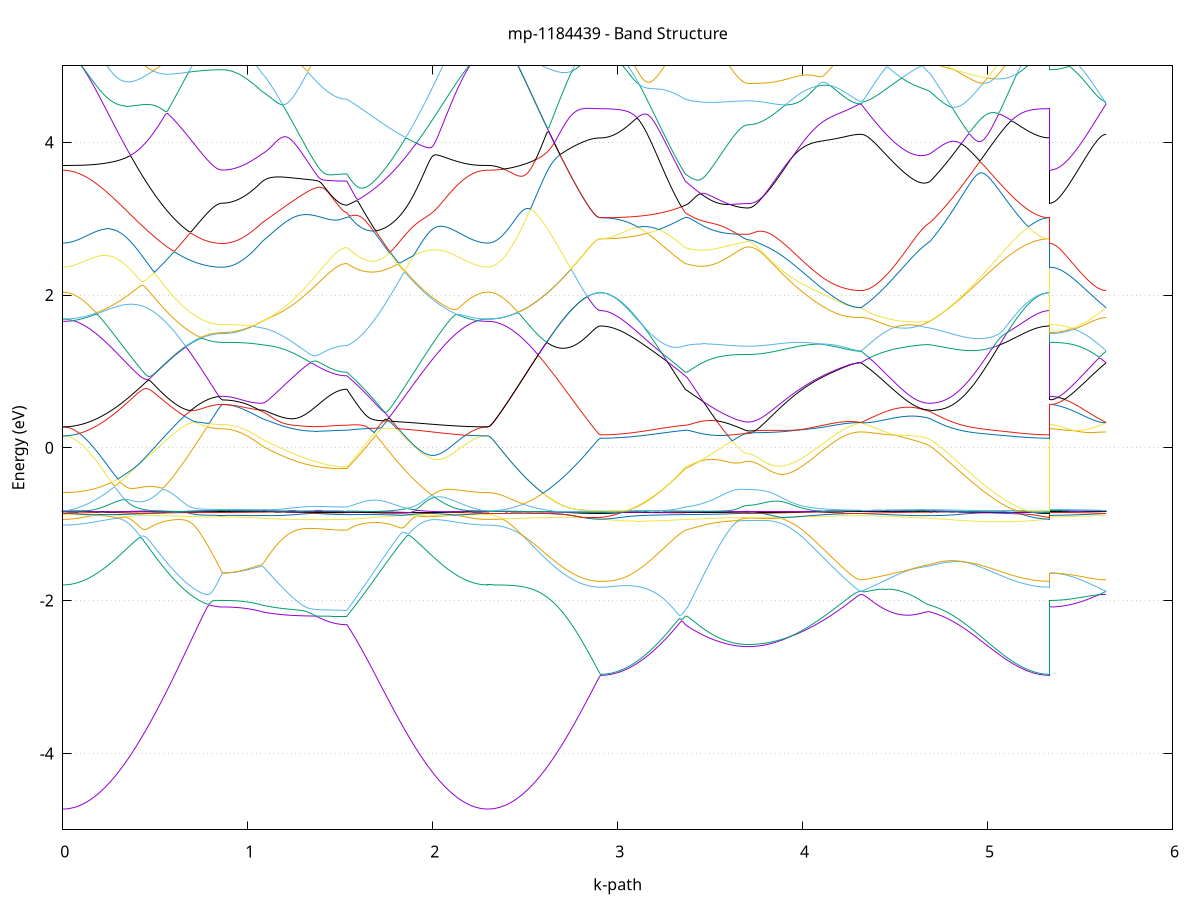 set title 'mp-1184439 - Band Structure'
set xlabel 'k-path'
set ylabel 'Energy (eV)'
set grid y
set yrange [-5:5]
set terminal png size 800,600
set output 'mp-1184439_bands_gnuplot.png'
plot '-' using 1:2 with lines notitle, '-' using 1:2 with lines notitle, '-' using 1:2 with lines notitle, '-' using 1:2 with lines notitle, '-' using 1:2 with lines notitle, '-' using 1:2 with lines notitle, '-' using 1:2 with lines notitle, '-' using 1:2 with lines notitle, '-' using 1:2 with lines notitle, '-' using 1:2 with lines notitle, '-' using 1:2 with lines notitle, '-' using 1:2 with lines notitle, '-' using 1:2 with lines notitle, '-' using 1:2 with lines notitle, '-' using 1:2 with lines notitle, '-' using 1:2 with lines notitle, '-' using 1:2 with lines notitle, '-' using 1:2 with lines notitle, '-' using 1:2 with lines notitle, '-' using 1:2 with lines notitle, '-' using 1:2 with lines notitle, '-' using 1:2 with lines notitle, '-' using 1:2 with lines notitle, '-' using 1:2 with lines notitle, '-' using 1:2 with lines notitle, '-' using 1:2 with lines notitle, '-' using 1:2 with lines notitle, '-' using 1:2 with lines notitle, '-' using 1:2 with lines notitle, '-' using 1:2 with lines notitle, '-' using 1:2 with lines notitle, '-' using 1:2 with lines notitle, '-' using 1:2 with lines notitle, '-' using 1:2 with lines notitle, '-' using 1:2 with lines notitle, '-' using 1:2 with lines notitle, '-' using 1:2 with lines notitle, '-' using 1:2 with lines notitle, '-' using 1:2 with lines notitle, '-' using 1:2 with lines notitle, '-' using 1:2 with lines notitle, '-' using 1:2 with lines notitle, '-' using 1:2 with lines notitle, '-' using 1:2 with lines notitle, '-' using 1:2 with lines notitle, '-' using 1:2 with lines notitle, '-' using 1:2 with lines notitle, '-' using 1:2 with lines notitle, '-' using 1:2 with lines notitle, '-' using 1:2 with lines notitle, '-' using 1:2 with lines notitle, '-' using 1:2 with lines notitle, '-' using 1:2 with lines notitle, '-' using 1:2 with lines notitle, '-' using 1:2 with lines notitle, '-' using 1:2 with lines notitle, '-' using 1:2 with lines notitle, '-' using 1:2 with lines notitle, '-' using 1:2 with lines notitle, '-' using 1:2 with lines notitle, '-' using 1:2 with lines notitle, '-' using 1:2 with lines notitle, '-' using 1:2 with lines notitle, '-' using 1:2 with lines notitle
0.000000 -42.842593
0.009918 -42.842593
0.019837 -42.842593
0.029755 -42.842493
0.039674 -42.842493
0.049592 -42.842393
0.059511 -42.842293
0.069429 -42.842193
0.079347 -42.842093
0.089266 -42.841993
0.099184 -42.841793
0.109103 -42.841593
0.119021 -42.841493
0.128940 -42.841293
0.138858 -42.841093
0.148776 -42.840793
0.158695 -42.840593
0.168613 -42.840393
0.178532 -42.840093
0.188450 -42.839793
0.198369 -42.839493
0.208287 -42.839193
0.218205 -42.838893
0.228124 -42.838593
0.238042 -42.838293
0.247961 -42.837893
0.257879 -42.837593
0.267798 -42.837193
0.277716 -42.836793
0.287634 -42.836393
0.297553 -42.835993
0.307471 -42.835593
0.317390 -42.835193
0.327308 -42.834793
0.337227 -42.834393
0.347145 -42.833893
0.357063 -42.833493
0.366982 -42.832993
0.376900 -42.832593
0.386819 -42.832093
0.396737 -42.831593
0.406655 -42.831193
0.416574 -42.830693
0.426492 -42.830193
0.436411 -42.829793
0.446329 -42.829293
0.456248 -42.828793
0.466166 -42.828293
0.476084 -42.827893
0.486003 -42.827393
0.495921 -42.826893
0.505840 -42.826393
0.515758 -42.825993
0.525677 -42.825493
0.535595 -42.824993
0.545513 -42.824593
0.555432 -42.824093
0.565350 -42.823693
0.575269 -42.823193
0.585187 -42.822793
0.595106 -42.822393
0.605024 -42.821893
0.614942 -42.821493
0.624861 -42.821093
0.634779 -42.820793
0.644698 -42.820393
0.654616 -42.819993
0.664535 -42.819693
0.674453 -42.819293
0.684371 -42.818993
0.694290 -42.818693
0.704208 -42.818393
0.714127 -42.818093
0.724045 -42.817793
0.733964 -42.817593
0.743882 -42.817293
0.753800 -42.817093
0.763719 -42.816893
0.773637 -42.816693
0.783556 -42.816593
0.793474 -42.816393
0.803393 -42.816293
0.813311 -42.816193
0.823229 -42.816093
0.833148 -42.815993
0.843066 -42.815993
0.852985 -42.815893
0.862903 -42.815893
0.862903 -42.815893
0.872672 -42.815893
0.882440 -42.815893
0.892209 -42.815893
0.901977 -42.815893
0.911746 -42.815893
0.921514 -42.815993
0.931283 -42.816093
0.941051 -42.816193
0.950820 -42.816193
0.960588 -42.816393
0.970357 -42.816493
0.980125 -42.816593
0.989894 -42.816693
0.999662 -42.816893
1.009431 -42.816993
1.019200 -42.817193
1.028968 -42.817393
1.038737 -42.817593
1.048505 -42.817793
1.058274 -42.817993
1.068042 -42.818193
1.077811 -42.818393
1.077811 -42.818393
1.087772 -42.818593
1.097732 -42.818693
1.107693 -42.818893
1.117654 -42.819093
1.127615 -42.819193
1.137576 -42.819393
1.147537 -42.819493
1.157498 -42.819693
1.167459 -42.819793
1.177420 -42.819993
1.187381 -42.820093
1.197342 -42.820193
1.207303 -42.820393
1.217263 -42.820493
1.227224 -42.820593
1.237185 -42.820793
1.247146 -42.820893
1.257107 -42.820993
1.267068 -42.821093
1.277029 -42.821193
1.286990 -42.821293
1.296951 -42.821493
1.306912 -42.821593
1.316873 -42.821693
1.326834 -42.821693
1.336794 -42.821793
1.346755 -42.821893
1.356716 -42.821993
1.366677 -42.822093
1.376638 -42.822193
1.386599 -42.822193
1.396560 -42.822293
1.406521 -42.822393
1.416482 -42.822393
1.426443 -42.822493
1.436404 -42.822493
1.446365 -42.822593
1.456325 -42.822593
1.466286 -42.822593
1.476247 -42.822693
1.486208 -42.822693
1.496169 -42.822693
1.506130 -42.822693
1.516091 -42.822693
1.526052 -42.822693
1.536013 -42.822693
1.536013 -42.822693
1.545911 -42.822293
1.555808 -42.821893
1.565706 -42.821493
1.575604 -42.820993
1.585502 -42.820593
1.595399 -42.820093
1.605297 -42.819693
1.615195 -42.819293
1.625093 -42.818793
1.634990 -42.818393
1.644888 -42.817893
1.654786 -42.817393
1.664684 -42.817693
1.674581 -42.818193
1.684479 -42.818793
1.694377 -42.819393
1.704275 -42.819993
1.714172 -42.820593
1.724070 -42.821093
1.733968 -42.821693
1.743866 -42.822293
1.753763 -42.822893
1.763661 -42.823493
1.773559 -42.823993
1.783457 -42.824593
1.793354 -42.825193
1.803252 -42.825693
1.813150 -42.826293
1.823048 -42.826893
1.832945 -42.827393
1.842843 -42.827993
1.852741 -42.828493
1.862639 -42.829093
1.872536 -42.829593
1.882434 -42.830093
1.892332 -42.830693
1.902230 -42.831193
1.912128 -42.831693
1.922025 -42.832193
1.931923 -42.832693
1.941821 -42.833193
1.951719 -42.833593
1.961616 -42.834093
1.971514 -42.834593
1.981412 -42.834993
1.991310 -42.835493
2.001207 -42.835893
2.011105 -42.836293
2.021003 -42.836693
2.030901 -42.837093
2.040798 -42.837493
2.050696 -42.837893
2.060594 -42.838193
2.070492 -42.838593
2.080389 -42.838893
2.090287 -42.839193
2.100185 -42.839493
2.110083 -42.839793
2.119980 -42.840093
2.129878 -42.840393
2.139776 -42.840593
2.149674 -42.840793
2.159571 -42.841093
2.169469 -42.841293
2.179367 -42.841493
2.189265 -42.841593
2.199162 -42.841793
2.209060 -42.841993
2.218958 -42.842093
2.228856 -42.842193
2.238753 -42.842293
2.248651 -42.842393
2.258549 -42.842493
2.268447 -42.842493
2.278344 -42.842593
2.288242 -42.842593
2.298140 -42.842593
2.298140 -42.842593
2.308124 -42.842593
2.318107 -42.842593
2.328091 -42.842493
2.338075 -42.842493
2.348059 -42.842493
2.358042 -42.842393
2.368026 -42.842293
2.378010 -42.842293
2.387993 -42.842193
2.397977 -42.842093
2.407961 -42.841993
2.417945 -42.841893
2.427928 -42.841693
2.437912 -42.841593
2.447896 -42.841493
2.457879 -42.841293
2.467863 -42.841193
2.477847 -42.840993
2.487830 -42.840793
2.497814 -42.840593
2.507798 -42.840493
2.517782 -42.840293
2.527765 -42.840093
2.537749 -42.839893
2.547733 -42.839693
2.557716 -42.839393
2.567700 -42.839193
2.577684 -42.838993
2.587668 -42.838793
2.597651 -42.838593
2.607635 -42.838393
2.617619 -42.838093
2.627602 -42.837893
2.637586 -42.837693
2.647570 -42.837493
2.657554 -42.837193
2.667537 -42.836993
2.677521 -42.836793
2.687505 -42.836593
2.697488 -42.836393
2.707472 -42.836193
2.717456 -42.835993
2.727440 -42.835793
2.737423 -42.835593
2.747407 -42.835393
2.757391 -42.835193
2.767374 -42.835093
2.777358 -42.834893
2.787342 -42.834793
2.797326 -42.834593
2.807309 -42.834493
2.817293 -42.834393
2.827277 -42.834293
2.837260 -42.834193
2.847244 -42.834093
2.857228 -42.833993
2.867211 -42.833993
2.877195 -42.833893
2.887179 -42.833893
2.897163 -42.833893
2.907146 -42.833893
2.907146 -42.833893
2.917107 -42.833893
2.927068 -42.833793
2.937029 -42.833793
2.946990 -42.833793
2.956951 -42.833693
2.966912 -42.833693
2.976873 -42.833593
2.986834 -42.833493
2.996795 -42.833393
3.006755 -42.833293
3.016716 -42.833193
3.026677 -42.832993
3.036638 -42.832893
3.046599 -42.832693
3.056560 -42.832493
3.066521 -42.832393
3.076482 -42.832193
3.086443 -42.831993
3.096404 -42.831793
3.106365 -42.831493
3.116326 -42.831293
3.126286 -42.831093
3.136247 -42.830793
3.146208 -42.830593
3.156169 -42.830293
3.166130 -42.829993
3.176091 -42.829693
3.186052 -42.829393
3.196013 -42.829093
3.205974 -42.828793
3.215935 -42.828493
3.225896 -42.828093
3.235857 -42.827793
3.245817 -42.827393
3.255778 -42.827093
3.265739 -42.826693
3.275700 -42.826393
3.285661 -42.825993
3.295622 -42.825593
3.305583 -42.825193
3.315544 -42.824793
3.325505 -42.824393
3.335466 -42.823993
3.345427 -42.823593
3.355388 -42.823193
3.365348 -42.822693
3.365348 -42.822693
3.375072 -42.822593
3.384795 -42.822393
3.394518 -42.822193
3.404242 -42.821993
3.413965 -42.821893
3.423688 -42.821693
3.433412 -42.821593
3.443135 -42.821393
3.452858 -42.821293
3.462581 -42.821093
3.472305 -42.820993
3.482028 -42.820893
3.491751 -42.820693
3.501475 -42.820593
3.511198 -42.820493
3.520921 -42.820293
3.530645 -42.820193
3.540368 -42.820093
3.550091 -42.819993
3.559815 -42.819893
3.569538 -42.819793
3.579261 -42.819693
3.588984 -42.819593
3.598708 -42.819493
3.608431 -42.819393
3.618154 -42.819293
3.627878 -42.819193
3.637601 -42.819093
3.647324 -42.819093
3.657048 -42.818993
3.666771 -42.818893
3.676494 -42.818893
3.686218 -42.818893
3.695941 -42.818893
3.705664 -42.818793
3.705664 -42.818793
3.715506 -42.818793
3.725347 -42.818793
3.735188 -42.818793
3.745030 -42.818793
3.754871 -42.818793
3.764712 -42.818793
3.774554 -42.818793
3.784395 -42.818693
3.794236 -42.818693
3.804078 -42.818693
3.813919 -42.818593
3.823761 -42.818593
3.833602 -42.818493
3.843443 -42.818493
3.853285 -42.818493
3.863126 -42.818393
3.872967 -42.818293
3.882809 -42.818293
3.892650 -42.818193
3.902491 -42.818193
3.912333 -42.818093
3.922174 -42.817993
3.932016 -42.817993
3.941857 -42.817893
3.951698 -42.817793
3.961540 -42.817793
3.971381 -42.817693
3.981222 -42.817593
3.991064 -42.817493
4.000905 -42.817493
4.010746 -42.817393
4.020588 -42.817293
4.030429 -42.817193
4.040271 -42.817193
4.050112 -42.817093
4.059953 -42.816993
4.069795 -42.816893
4.079636 -42.816893
4.089477 -42.816793
4.099319 -42.816693
4.109160 -42.816693
4.119002 -42.816593
4.128843 -42.816493
4.138684 -42.816493
4.148526 -42.816393
4.158367 -42.816293
4.168208 -42.816293
4.178050 -42.816193
4.187891 -42.816193
4.197732 -42.816093
4.207574 -42.816093
4.217415 -42.816093
4.227257 -42.815993
4.237098 -42.815993
4.246939 -42.815993
4.256781 -42.815893
4.266622 -42.815893
4.276463 -42.815893
4.286305 -42.815893
4.296146 -42.815893
4.305987 -42.815893
4.315829 -42.815893
4.315829 -42.815893
4.325637 -42.815893
4.335445 -42.815893
4.345253 -42.815893
4.355061 -42.815893
4.364869 -42.815893
4.374677 -42.815893
4.384485 -42.815993
4.394293 -42.815993
4.404101 -42.815993
4.413909 -42.816093
4.423716 -42.816093
4.433524 -42.816093
4.443332 -42.816193
4.453140 -42.816293
4.462948 -42.816293
4.472756 -42.816393
4.482564 -42.816393
4.492372 -42.816493
4.502180 -42.816593
4.511988 -42.816593
4.521796 -42.816693
4.531604 -42.816793
4.541412 -42.816893
4.551220 -42.816893
4.561028 -42.816993
4.570836 -42.817093
4.580644 -42.817193
4.590452 -42.817293
4.600260 -42.817393
4.610068 -42.817493
4.619876 -42.817593
4.629684 -42.817693
4.639492 -42.817793
4.649300 -42.817893
4.659108 -42.817993
4.668916 -42.818193
4.678724 -42.818293
4.688532 -42.818393
4.688532 -42.818393
4.698501 -42.818693
4.708470 -42.818893
4.718439 -42.819193
4.728408 -42.819393
4.738377 -42.819693
4.748347 -42.819993
4.758316 -42.820193
4.768285 -42.820493
4.778254 -42.820793
4.788223 -42.821093
4.798192 -42.821393
4.808162 -42.821693
4.818131 -42.821993
4.828100 -42.822293
4.838069 -42.822693
4.848038 -42.822993
4.858007 -42.823293
4.867977 -42.823593
4.877946 -42.823893
4.887915 -42.824293
4.897884 -42.824593
4.907853 -42.824893
4.917822 -42.825293
4.927792 -42.825593
4.937761 -42.825893
4.947730 -42.826193
4.957699 -42.826593
4.967668 -42.826893
4.977637 -42.827193
4.987607 -42.827493
4.997576 -42.827793
5.007545 -42.828093
5.017514 -42.828393
5.027483 -42.828693
5.037452 -42.828993
5.047422 -42.829293
5.057391 -42.829593
5.067360 -42.829893
5.077329 -42.830093
5.087298 -42.830393
5.097267 -42.830693
5.107237 -42.830893
5.117206 -42.831093
5.127175 -42.831393
5.137144 -42.831593
5.147113 -42.831793
5.157082 -42.831993
5.167052 -42.832193
5.177021 -42.832393
5.186990 -42.832593
5.196959 -42.832693
5.206928 -42.832893
5.216897 -42.832993
5.226867 -42.833193
5.236836 -42.833293
5.246805 -42.833393
5.256774 -42.833493
5.266743 -42.833593
5.276712 -42.833693
5.286681 -42.833693
5.296651 -42.833793
5.306620 -42.833793
5.316589 -42.833793
5.326558 -42.833893
5.336527 -42.833893
5.336527 -42.815893
5.346350 -42.815893
5.356173 -42.815893
5.365995 -42.815893
5.375818 -42.815893
5.385641 -42.815893
5.395463 -42.815893
5.405286 -42.815893
5.415109 -42.815893
5.424931 -42.815893
5.434754 -42.815893
5.444577 -42.815893
5.454400 -42.815893
5.464222 -42.815893
5.474045 -42.815893
5.483868 -42.815893
5.493690 -42.815893
5.503513 -42.815893
5.513336 -42.815893
5.523158 -42.815893
5.532981 -42.815893
5.542804 -42.815893
5.552626 -42.815893
5.562449 -42.815893
5.572272 -42.815893
5.582094 -42.815893
5.591917 -42.815893
5.601740 -42.815893
5.611562 -42.815893
5.621385 -42.815893
5.631208 -42.815893
5.641030 -42.815893
e
0.000000 -42.798193
0.009918 -42.798193
0.019837 -42.798193
0.029755 -42.798193
0.039674 -42.798193
0.049592 -42.798293
0.059511 -42.798393
0.069429 -42.798393
0.079347 -42.798493
0.089266 -42.798593
0.099184 -42.798693
0.109103 -42.798793
0.119021 -42.798993
0.128940 -42.799093
0.138858 -42.799293
0.148776 -42.799393
0.158695 -42.799593
0.168613 -42.799793
0.178532 -42.799993
0.188450 -42.800193
0.198369 -42.800393
0.208287 -42.800593
0.218205 -42.800793
0.228124 -42.800993
0.238042 -42.801293
0.247961 -42.801493
0.257879 -42.801793
0.267798 -42.801993
0.277716 -42.802293
0.287634 -42.802593
0.297553 -42.802893
0.307471 -42.803093
0.317390 -42.803393
0.327308 -42.803693
0.337227 -42.803993
0.347145 -42.804293
0.357063 -42.804593
0.366982 -42.804893
0.376900 -42.805193
0.386819 -42.805593
0.396737 -42.805893
0.406655 -42.806193
0.416574 -42.806493
0.426492 -42.806793
0.436411 -42.807093
0.446329 -42.807493
0.456248 -42.807793
0.466166 -42.808093
0.476084 -42.808393
0.486003 -42.808693
0.495921 -42.808993
0.505840 -42.809293
0.515758 -42.809593
0.525677 -42.809893
0.535595 -42.810193
0.545513 -42.810493
0.555432 -42.810793
0.565350 -42.811093
0.575269 -42.811393
0.585187 -42.811693
0.595106 -42.811893
0.605024 -42.812193
0.614942 -42.812393
0.624861 -42.812693
0.634779 -42.812893
0.644698 -42.813193
0.654616 -42.813393
0.664535 -42.813593
0.674453 -42.813793
0.684371 -42.813993
0.694290 -42.814193
0.704208 -42.814393
0.714127 -42.814493
0.724045 -42.814693
0.733964 -42.814793
0.743882 -42.814993
0.753800 -42.815093
0.763719 -42.815193
0.773637 -42.815293
0.783556 -42.815393
0.793474 -42.815493
0.803393 -42.815593
0.813311 -42.815593
0.823229 -42.815693
0.833148 -42.815693
0.843066 -42.815793
0.852985 -42.815793
0.862903 -42.815793
0.862903 -42.815793
0.872672 -42.815793
0.882440 -42.815793
0.892209 -42.815793
0.901977 -42.815793
0.911746 -42.815793
0.921514 -42.815693
0.931283 -42.815693
0.941051 -42.815593
0.950820 -42.815493
0.960588 -42.815393
0.970357 -42.815293
0.980125 -42.815093
0.989894 -42.814993
0.999662 -42.814893
1.009431 -42.814693
1.019200 -42.814493
1.028968 -42.814393
1.038737 -42.814193
1.048505 -42.813993
1.058274 -42.813793
1.068042 -42.813593
1.077811 -42.813393
1.077811 -42.813393
1.087772 -42.813193
1.097732 -42.813093
1.107693 -42.812893
1.117654 -42.812793
1.127615 -42.812593
1.137576 -42.812493
1.147537 -42.812393
1.157498 -42.812293
1.167459 -42.812093
1.177420 -42.811993
1.187381 -42.811893
1.197342 -42.811793
1.207303 -42.811693
1.217263 -42.811693
1.227224 -42.811593
1.237185 -42.811493
1.247146 -42.811393
1.257107 -42.811393
1.267068 -42.811293
1.277029 -42.811193
1.286990 -42.811193
1.296951 -42.811093
1.306912 -42.811093
1.316873 -42.810993
1.326834 -42.810993
1.336794 -42.810893
1.346755 -42.810893
1.356716 -42.810893
1.366677 -42.810793
1.376638 -42.810793
1.386599 -42.810793
1.396560 -42.810693
1.406521 -42.810693
1.416482 -42.810693
1.426443 -42.810693
1.436404 -42.810693
1.446365 -42.810593
1.456325 -42.810593
1.466286 -42.810593
1.476247 -42.810593
1.486208 -42.810593
1.496169 -42.810593
1.506130 -42.810593
1.516091 -42.810593
1.526052 -42.810593
1.536013 -42.810593
1.536013 -42.810593
1.545911 -42.811093
1.555808 -42.811593
1.565706 -42.812093
1.575604 -42.812693
1.585502 -42.813193
1.595399 -42.813693
1.605297 -42.814293
1.615195 -42.814793
1.625093 -42.815393
1.634990 -42.815993
1.644888 -42.816493
1.654786 -42.817093
1.664684 -42.816993
1.674581 -42.816493
1.684479 -42.816093
1.694377 -42.815593
1.704275 -42.815193
1.714172 -42.814693
1.724070 -42.814293
1.733968 -42.813793
1.743866 -42.813393
1.753763 -42.812893
1.763661 -42.812493
1.773559 -42.811993
1.783457 -42.811593
1.793354 -42.811093
1.803252 -42.810693
1.813150 -42.810293
1.823048 -42.809793
1.832945 -42.809393
1.842843 -42.808993
1.852741 -42.808593
1.862639 -42.808193
1.872536 -42.807793
1.882434 -42.807393
1.892332 -42.806993
1.902230 -42.806593
1.912128 -42.806193
1.922025 -42.805793
1.931923 -42.805493
1.941821 -42.805093
1.951719 -42.804693
1.961616 -42.804393
1.971514 -42.804093
1.981412 -42.803693
1.991310 -42.803393
2.001207 -42.803093
2.011105 -42.802793
2.021003 -42.802493
2.030901 -42.802193
2.040798 -42.801893
2.050696 -42.801593
2.060594 -42.801393
2.070492 -42.801093
2.080389 -42.800893
2.090287 -42.800593
2.100185 -42.800393
2.110083 -42.800193
2.119980 -42.799993
2.129878 -42.799793
2.139776 -42.799593
2.149674 -42.799393
2.159571 -42.799293
2.169469 -42.799093
2.179367 -42.798993
2.189265 -42.798793
2.199162 -42.798693
2.209060 -42.798593
2.218958 -42.798493
2.228856 -42.798393
2.238753 -42.798393
2.248651 -42.798293
2.258549 -42.798193
2.268447 -42.798193
2.278344 -42.798193
2.288242 -42.798193
2.298140 -42.798193
2.298140 -42.798193
2.308124 -42.798193
2.318107 -42.798193
2.328091 -42.798193
2.338075 -42.798193
2.348059 -42.798193
2.358042 -42.798193
2.368026 -42.798193
2.378010 -42.798193
2.387993 -42.798193
2.397977 -42.798193
2.407961 -42.798193
2.417945 -42.798193
2.427928 -42.798193
2.437912 -42.798193
2.447896 -42.798193
2.457879 -42.798193
2.467863 -42.798193
2.477847 -42.798193
2.487830 -42.798193
2.497814 -42.798193
2.507798 -42.798193
2.517782 -42.798193
2.527765 -42.798193
2.537749 -42.798193
2.547733 -42.798193
2.557716 -42.798193
2.567700 -42.798193
2.577684 -42.798193
2.587668 -42.798193
2.597651 -42.798193
2.607635 -42.798193
2.617619 -42.798193
2.627602 -42.798193
2.637586 -42.798193
2.647570 -42.798193
2.657554 -42.798193
2.667537 -42.798193
2.677521 -42.798193
2.687505 -42.798193
2.697488 -42.798193
2.707472 -42.798193
2.717456 -42.798193
2.727440 -42.798193
2.737423 -42.798193
2.747407 -42.798193
2.757391 -42.798193
2.767374 -42.798193
2.777358 -42.798193
2.787342 -42.798293
2.797326 -42.798293
2.807309 -42.798293
2.817293 -42.798293
2.827277 -42.798293
2.837260 -42.798293
2.847244 -42.798293
2.857228 -42.798293
2.867211 -42.798293
2.877195 -42.798293
2.887179 -42.798293
2.897163 -42.798293
2.907146 -42.798293
2.907146 -42.798293
2.917107 -42.798293
2.927068 -42.798293
2.937029 -42.798293
2.946990 -42.798393
2.956951 -42.798393
2.966912 -42.798493
2.976873 -42.798493
2.986834 -42.798593
2.996795 -42.798693
3.006755 -42.798793
3.016716 -42.798993
3.026677 -42.799093
3.036638 -42.799193
3.046599 -42.799393
3.056560 -42.799593
3.066521 -42.799793
3.076482 -42.799993
3.086443 -42.800193
3.096404 -42.800393
3.106365 -42.800593
3.116326 -42.800893
3.126286 -42.801093
3.136247 -42.801393
3.146208 -42.801693
3.156169 -42.801893
3.166130 -42.802193
3.176091 -42.802593
3.186052 -42.802893
3.196013 -42.803193
3.205974 -42.803593
3.215935 -42.803893
3.225896 -42.804293
3.235857 -42.804693
3.245817 -42.805093
3.255778 -42.805493
3.265739 -42.805893
3.275700 -42.806293
3.285661 -42.806793
3.295622 -42.807193
3.305583 -42.807693
3.315544 -42.808093
3.325505 -42.808593
3.335466 -42.809093
3.345427 -42.809593
3.355388 -42.810093
3.365348 -42.810593
3.365348 -42.810593
3.375072 -42.810793
3.384795 -42.810993
3.394518 -42.811193
3.404242 -42.811493
3.413965 -42.811693
3.423688 -42.811893
3.433412 -42.812093
3.443135 -42.812293
3.452858 -42.812493
3.462581 -42.812693
3.472305 -42.812893
3.482028 -42.813093
3.491751 -42.813293
3.501475 -42.813493
3.511198 -42.813693
3.520921 -42.813893
3.530645 -42.814093
3.540368 -42.814293
3.550091 -42.814393
3.559815 -42.814593
3.569538 -42.814793
3.579261 -42.814893
3.588984 -42.815093
3.598708 -42.815193
3.608431 -42.815393
3.618154 -42.815493
3.627878 -42.815593
3.637601 -42.815693
3.647324 -42.815793
3.657048 -42.815893
3.666771 -42.815993
3.676494 -42.815993
3.686218 -42.816093
3.695941 -42.816093
3.705664 -42.816093
3.705664 -42.816093
3.715506 -42.816093
3.725347 -42.816093
3.735188 -42.816093
3.745030 -42.816093
3.754871 -42.816093
3.764712 -42.816093
3.774554 -42.816093
3.784395 -42.816093
3.794236 -42.816093
3.804078 -42.816093
3.813919 -42.816093
3.823761 -42.816093
3.833602 -42.816093
3.843443 -42.816093
3.853285 -42.816093
3.863126 -42.816093
3.872967 -42.816093
3.882809 -42.816093
3.892650 -42.816093
3.902491 -42.815993
3.912333 -42.815993
3.922174 -42.815993
3.932016 -42.815993
3.941857 -42.815993
3.951698 -42.815993
3.961540 -42.815993
3.971381 -42.815993
3.981222 -42.815993
3.991064 -42.815993
4.000905 -42.815993
4.010746 -42.815993
4.020588 -42.815993
4.030429 -42.815993
4.040271 -42.815993
4.050112 -42.815993
4.059953 -42.815893
4.069795 -42.815893
4.079636 -42.815893
4.089477 -42.815893
4.099319 -42.815893
4.109160 -42.815893
4.119002 -42.815893
4.128843 -42.815893
4.138684 -42.815893
4.148526 -42.815893
4.158367 -42.815893
4.168208 -42.815893
4.178050 -42.815893
4.187891 -42.815893
4.197732 -42.815893
4.207574 -42.815893
4.217415 -42.815893
4.227257 -42.815893
4.237098 -42.815893
4.246939 -42.815893
4.256781 -42.815893
4.266622 -42.815893
4.276463 -42.815893
4.286305 -42.815893
4.296146 -42.815893
4.305987 -42.815893
4.315829 -42.815893
4.315829 -42.815893
4.325637 -42.815893
4.335445 -42.815893
4.345253 -42.815793
4.355061 -42.815793
4.364869 -42.815793
4.374677 -42.815793
4.384485 -42.815793
4.394293 -42.815793
4.404101 -42.815693
4.413909 -42.815693
4.423716 -42.815693
4.433524 -42.815593
4.443332 -42.815593
4.453140 -42.815493
4.462948 -42.815493
4.472756 -42.815393
4.482564 -42.815393
4.492372 -42.815293
4.502180 -42.815193
4.511988 -42.815193
4.521796 -42.815093
4.531604 -42.814993
4.541412 -42.814893
4.551220 -42.814893
4.561028 -42.814793
4.570836 -42.814693
4.580644 -42.814593
4.590452 -42.814493
4.600260 -42.814393
4.610068 -42.814293
4.619876 -42.814193
4.629684 -42.814093
4.639492 -42.813993
4.649300 -42.813793
4.659108 -42.813693
4.668916 -42.813593
4.678724 -42.813493
4.688532 -42.813393
4.688532 -42.813393
4.698501 -42.813093
4.708470 -42.812893
4.718439 -42.812593
4.728408 -42.812393
4.738377 -42.812093
4.748347 -42.811893
4.758316 -42.811593
4.768285 -42.811293
4.778254 -42.810993
4.788223 -42.810693
4.798192 -42.810493
4.808162 -42.810193
4.818131 -42.809893
4.828100 -42.809493
4.838069 -42.809193
4.848038 -42.808893
4.858007 -42.808593
4.867977 -42.808293
4.877946 -42.807993
4.887915 -42.807693
4.897884 -42.807293
4.907853 -42.806993
4.917822 -42.806693
4.927792 -42.806393
4.937761 -42.806093
4.947730 -42.805693
4.957699 -42.805393
4.967668 -42.805093
4.977637 -42.804793
4.987607 -42.804493
4.997576 -42.804193
5.007545 -42.803893
5.017514 -42.803593
5.027483 -42.803293
5.037452 -42.802993
5.047422 -42.802693
5.057391 -42.802393
5.067360 -42.802193
5.077329 -42.801893
5.087298 -42.801693
5.097267 -42.801393
5.107237 -42.801193
5.117206 -42.800893
5.127175 -42.800693
5.137144 -42.800493
5.147113 -42.800293
5.157082 -42.800093
5.167052 -42.799893
5.177021 -42.799693
5.186990 -42.799493
5.196959 -42.799393
5.206928 -42.799193
5.216897 -42.799093
5.226867 -42.798993
5.236836 -42.798793
5.246805 -42.798693
5.256774 -42.798593
5.266743 -42.798493
5.276712 -42.798493
5.286681 -42.798393
5.296651 -42.798393
5.306620 -42.798293
5.316589 -42.798293
5.326558 -42.798293
5.336527 -42.798293
5.336527 -42.815793
5.346350 -42.815793
5.356173 -42.815793
5.365995 -42.815793
5.375818 -42.815793
5.385641 -42.815793
5.395463 -42.815793
5.405286 -42.815793
5.415109 -42.815793
5.424931 -42.815793
5.434754 -42.815793
5.444577 -42.815793
5.454400 -42.815793
5.464222 -42.815793
5.474045 -42.815793
5.483868 -42.815793
5.493690 -42.815793
5.503513 -42.815793
5.513336 -42.815793
5.523158 -42.815793
5.532981 -42.815793
5.542804 -42.815793
5.552626 -42.815793
5.562449 -42.815793
5.572272 -42.815793
5.582094 -42.815793
5.591917 -42.815793
5.601740 -42.815793
5.611562 -42.815793
5.621385 -42.815793
5.631208 -42.815893
5.641030 -42.815893
e
0.000000 -42.756993
0.009918 -42.756993
0.019837 -42.757093
0.029755 -42.757093
0.039674 -42.757093
0.049592 -42.757093
0.059511 -42.757093
0.069429 -42.757093
0.079347 -42.757193
0.089266 -42.757193
0.099184 -42.757193
0.109103 -42.757293
0.119021 -42.757293
0.128940 -42.757293
0.138858 -42.757393
0.148776 -42.757393
0.158695 -42.757493
0.168613 -42.757493
0.178532 -42.757593
0.188450 -42.757693
0.198369 -42.757693
0.208287 -42.757793
0.218205 -42.757893
0.228124 -42.757893
0.238042 -42.757993
0.247961 -42.758093
0.257879 -42.758193
0.267798 -42.758293
0.277716 -42.758393
0.287634 -42.758493
0.297553 -42.758593
0.307471 -42.758693
0.317390 -42.758793
0.327308 -42.758893
0.337227 -42.758993
0.347145 -42.759093
0.357063 -42.759193
0.366982 -42.759293
0.376900 -42.759493
0.386819 -42.759593
0.396737 -42.759693
0.406655 -42.759793
0.416574 -42.759993
0.426492 -42.760093
0.436411 -42.760193
0.446329 -42.760393
0.456248 -42.760493
0.466166 -42.760593
0.476084 -42.760793
0.486003 -42.760893
0.495921 -42.761093
0.505840 -42.761193
0.515758 -42.761393
0.525677 -42.761493
0.535595 -42.761593
0.545513 -42.761793
0.555432 -42.761893
0.565350 -42.762093
0.575269 -42.762193
0.585187 -42.762393
0.595106 -42.762493
0.605024 -42.762693
0.614942 -42.762793
0.624861 -42.762893
0.634779 -42.763093
0.644698 -42.763193
0.654616 -42.763293
0.664535 -42.763393
0.674453 -42.763593
0.684371 -42.763693
0.694290 -42.763793
0.704208 -42.763893
0.714127 -42.763993
0.724045 -42.764093
0.733964 -42.764193
0.743882 -42.764293
0.753800 -42.764393
0.763719 -42.764493
0.773637 -42.764493
0.783556 -42.764593
0.793474 -42.764693
0.803393 -42.764693
0.813311 -42.764693
0.823229 -42.764793
0.833148 -42.764793
0.843066 -42.764793
0.852985 -42.764793
0.862903 -42.764793
0.862903 -42.764793
0.872672 -42.764793
0.882440 -42.764793
0.892209 -42.764793
0.901977 -42.764793
0.911746 -42.764793
0.921514 -42.764793
0.931283 -42.764793
0.941051 -42.764793
0.950820 -42.764793
0.960588 -42.764793
0.970357 -42.764893
0.980125 -42.764893
0.989894 -42.764893
0.999662 -42.764893
1.009431 -42.764893
1.019200 -42.764893
1.028968 -42.764893
1.038737 -42.764893
1.048505 -42.764893
1.058274 -42.764893
1.068042 -42.764893
1.077811 -42.764893
1.077811 -42.764893
1.087772 -42.764893
1.097732 -42.764893
1.107693 -42.764893
1.117654 -42.764893
1.127615 -42.764893
1.137576 -42.764793
1.147537 -42.764793
1.157498 -42.764793
1.167459 -42.764793
1.177420 -42.764793
1.187381 -42.764693
1.197342 -42.764693
1.207303 -42.764693
1.217263 -42.764593
1.227224 -42.764593
1.237185 -42.764593
1.247146 -42.764493
1.257107 -42.764493
1.267068 -42.764493
1.277029 -42.764393
1.286990 -42.764393
1.296951 -42.764293
1.306912 -42.764293
1.316873 -42.764293
1.326834 -42.764193
1.336794 -42.764193
1.346755 -42.764093
1.356716 -42.764093
1.366677 -42.764093
1.376638 -42.763993
1.386599 -42.763993
1.396560 -42.763993
1.406521 -42.763893
1.416482 -42.763893
1.426443 -42.763893
1.436404 -42.763893
1.446365 -42.763793
1.456325 -42.763793
1.466286 -42.763793
1.476247 -42.763793
1.486208 -42.763793
1.496169 -42.763693
1.506130 -42.763693
1.516091 -42.763693
1.526052 -42.763693
1.536013 -42.763693
1.536013 -42.763693
1.545911 -42.763593
1.555808 -42.763493
1.565706 -42.763393
1.575604 -42.763293
1.585502 -42.763193
1.595399 -42.763093
1.605297 -42.762993
1.615195 -42.762893
1.625093 -42.762793
1.634990 -42.762693
1.644888 -42.762593
1.654786 -42.762493
1.664684 -42.762393
1.674581 -42.762193
1.684479 -42.762093
1.694377 -42.761993
1.704275 -42.761893
1.714172 -42.761793
1.724070 -42.761593
1.733968 -42.761493
1.743866 -42.761393
1.753763 -42.761293
1.763661 -42.761193
1.773559 -42.760993
1.783457 -42.760893
1.793354 -42.760793
1.803252 -42.760693
1.813150 -42.760593
1.823048 -42.760393
1.832945 -42.760293
1.842843 -42.760193
1.852741 -42.760093
1.862639 -42.759993
1.872536 -42.759793
1.882434 -42.759693
1.892332 -42.759593
1.902230 -42.759493
1.912128 -42.759393
1.922025 -42.759293
1.931923 -42.759193
1.941821 -42.759093
1.951719 -42.758993
1.961616 -42.758893
1.971514 -42.758793
1.981412 -42.758693
1.991310 -42.758593
2.001207 -42.758493
2.011105 -42.758393
2.021003 -42.758293
2.030901 -42.758193
2.040798 -42.758093
2.050696 -42.758093
2.060594 -42.757993
2.070492 -42.757893
2.080389 -42.757793
2.090287 -42.757793
2.100185 -42.757693
2.110083 -42.757593
2.119980 -42.757593
2.129878 -42.757493
2.139776 -42.757493
2.149674 -42.757393
2.159571 -42.757393
2.169469 -42.757293
2.179367 -42.757293
2.189265 -42.757293
2.199162 -42.757193
2.209060 -42.757193
2.218958 -42.757193
2.228856 -42.757093
2.238753 -42.757093
2.248651 -42.757093
2.258549 -42.757093
2.268447 -42.757093
2.278344 -42.757093
2.288242 -42.756993
2.298140 -42.756993
2.298140 -42.756993
2.308124 -42.757093
2.318107 -42.757093
2.328091 -42.757093
2.338075 -42.757093
2.348059 -42.757193
2.358042 -42.757193
2.368026 -42.757293
2.378010 -42.757393
2.387993 -42.757393
2.397977 -42.757493
2.407961 -42.757593
2.417945 -42.757693
2.427928 -42.757893
2.437912 -42.757993
2.447896 -42.758093
2.457879 -42.758293
2.467863 -42.758393
2.477847 -42.758593
2.487830 -42.758693
2.497814 -42.758893
2.507798 -42.759093
2.517782 -42.759293
2.527765 -42.759393
2.537749 -42.759593
2.547733 -42.759793
2.557716 -42.759993
2.567700 -42.760193
2.577684 -42.760393
2.587668 -42.760593
2.597651 -42.760893
2.607635 -42.761093
2.617619 -42.761293
2.627602 -42.761493
2.637586 -42.761693
2.647570 -42.761893
2.657554 -42.762093
2.667537 -42.762293
2.677521 -42.762593
2.687505 -42.762793
2.697488 -42.762993
2.707472 -42.763193
2.717456 -42.763293
2.727440 -42.763493
2.737423 -42.763693
2.747407 -42.763893
2.757391 -42.763993
2.767374 -42.764193
2.777358 -42.764393
2.787342 -42.764493
2.797326 -42.764593
2.807309 -42.764693
2.817293 -42.764893
2.827277 -42.764993
2.837260 -42.764993
2.847244 -42.765093
2.857228 -42.765193
2.867211 -42.765293
2.877195 -42.765293
2.887179 -42.765293
2.897163 -42.765293
2.907146 -42.765293
2.907146 -42.765293
2.917107 -42.765293
2.927068 -42.765293
2.937029 -42.765293
2.946990 -42.765293
2.956951 -42.765293
2.966912 -42.765293
2.976873 -42.765293
2.986834 -42.765293
2.996795 -42.765293
3.006755 -42.765293
3.016716 -42.765293
3.026677 -42.765293
3.036638 -42.765293
3.046599 -42.765293
3.056560 -42.765293
3.066521 -42.765293
3.076482 -42.765193
3.086443 -42.765193
3.096404 -42.765193
3.106365 -42.765193
3.116326 -42.765193
3.126286 -42.765093
3.136247 -42.765093
3.146208 -42.765093
3.156169 -42.765093
3.166130 -42.764993
3.176091 -42.764993
3.186052 -42.764893
3.196013 -42.764893
3.205974 -42.764893
3.215935 -42.764793
3.225896 -42.764793
3.235857 -42.764693
3.245817 -42.764593
3.255778 -42.764593
3.265739 -42.764493
3.275700 -42.764493
3.285661 -42.764393
3.295622 -42.764293
3.305583 -42.764193
3.315544 -42.764193
3.325505 -42.764093
3.335466 -42.763993
3.345427 -42.763893
3.355388 -42.763793
3.365348 -42.763693
3.365348 -42.763693
3.375072 -42.763693
3.384795 -42.763593
3.394518 -42.763593
3.404242 -42.763493
3.413965 -42.763493
3.423688 -42.763393
3.433412 -42.763393
3.443135 -42.763293
3.452858 -42.763193
3.462581 -42.763193
3.472305 -42.763093
3.482028 -42.762993
3.491751 -42.762993
3.501475 -42.762893
3.511198 -42.762793
3.520921 -42.762793
3.530645 -42.762693
3.540368 -42.762693
3.550091 -42.762593
3.559815 -42.762493
3.569538 -42.762493
3.579261 -42.762393
3.588984 -42.762393
3.598708 -42.762293
3.608431 -42.762293
3.618154 -42.762193
3.627878 -42.762193
3.637601 -42.762193
3.647324 -42.762193
3.657048 -42.762093
3.666771 -42.762093
3.676494 -42.762093
3.686218 -42.762093
3.695941 -42.762093
3.705664 -42.762093
3.705664 -42.762093
3.715506 -42.762093
3.725347 -42.762093
3.735188 -42.762093
3.745030 -42.762093
3.754871 -42.762093
3.764712 -42.762093
3.774554 -42.762193
3.784395 -42.762193
3.794236 -42.762193
3.804078 -42.762193
3.813919 -42.762293
3.823761 -42.762293
3.833602 -42.762293
3.843443 -42.762393
3.853285 -42.762393
3.863126 -42.762493
3.872967 -42.762493
3.882809 -42.762593
3.892650 -42.762593
3.902491 -42.762693
3.912333 -42.762793
3.922174 -42.762793
3.932016 -42.762893
3.941857 -42.762893
3.951698 -42.762993
3.961540 -42.763093
3.971381 -42.763093
3.981222 -42.763193
3.991064 -42.763293
4.000905 -42.763293
4.010746 -42.763393
4.020588 -42.763493
4.030429 -42.763593
4.040271 -42.763593
4.050112 -42.763693
4.059953 -42.763793
4.069795 -42.763793
4.079636 -42.763893
4.089477 -42.763993
4.099319 -42.763993
4.109160 -42.764093
4.119002 -42.764193
4.128843 -42.764193
4.138684 -42.764293
4.148526 -42.764293
4.158367 -42.764393
4.168208 -42.764393
4.178050 -42.764493
4.187891 -42.764493
4.197732 -42.764593
4.207574 -42.764593
4.217415 -42.764693
4.227257 -42.764693
4.237098 -42.764693
4.246939 -42.764693
4.256781 -42.764793
4.266622 -42.764793
4.276463 -42.764793
4.286305 -42.764793
4.296146 -42.764793
4.305987 -42.764793
4.315829 -42.764793
4.315829 -42.764793
4.325637 -42.764793
4.335445 -42.764793
4.345253 -42.764793
4.355061 -42.764793
4.364869 -42.764793
4.374677 -42.764793
4.384485 -42.764793
4.394293 -42.764793
4.404101 -42.764793
4.413909 -42.764793
4.423716 -42.764793
4.433524 -42.764793
4.443332 -42.764793
4.453140 -42.764793
4.462948 -42.764793
4.472756 -42.764793
4.482564 -42.764793
4.492372 -42.764793
4.502180 -42.764793
4.511988 -42.764793
4.521796 -42.764793
4.531604 -42.764793
4.541412 -42.764793
4.551220 -42.764793
4.561028 -42.764793
4.570836 -42.764793
4.580644 -42.764793
4.590452 -42.764793
4.600260 -42.764793
4.610068 -42.764793
4.619876 -42.764793
4.629684 -42.764893
4.639492 -42.764893
4.649300 -42.764893
4.659108 -42.764893
4.668916 -42.764893
4.678724 -42.764893
4.688532 -42.764893
4.688532 -42.764893
4.698501 -42.764893
4.708470 -42.764893
4.718439 -42.764893
4.728408 -42.764893
4.738377 -42.764893
4.748347 -42.764893
4.758316 -42.764893
4.768285 -42.764893
4.778254 -42.764893
4.788223 -42.764893
4.798192 -42.764893
4.808162 -42.764993
4.818131 -42.764993
4.828100 -42.764993
4.838069 -42.764993
4.848038 -42.764993
4.858007 -42.764993
4.867977 -42.764993
4.877946 -42.764993
4.887915 -42.764993
4.897884 -42.764993
4.907853 -42.764993
4.917822 -42.764993
4.927792 -42.765093
4.937761 -42.765093
4.947730 -42.765093
4.957699 -42.765093
4.967668 -42.765093
4.977637 -42.765093
4.987607 -42.765093
4.997576 -42.765093
5.007545 -42.765093
5.017514 -42.765093
5.027483 -42.765193
5.037452 -42.765193
5.047422 -42.765193
5.057391 -42.765193
5.067360 -42.765193
5.077329 -42.765193
5.087298 -42.765193
5.097267 -42.765193
5.107237 -42.765193
5.117206 -42.765193
5.127175 -42.765193
5.137144 -42.765293
5.147113 -42.765293
5.157082 -42.765293
5.167052 -42.765293
5.177021 -42.765293
5.186990 -42.765293
5.196959 -42.765293
5.206928 -42.765293
5.216897 -42.765293
5.226867 -42.765293
5.236836 -42.765293
5.246805 -42.765293
5.256774 -42.765293
5.266743 -42.765293
5.276712 -42.765293
5.286681 -42.765293
5.296651 -42.765293
5.306620 -42.765293
5.316589 -42.765293
5.326558 -42.765293
5.336527 -42.765293
5.336527 -42.764793
5.346350 -42.764793
5.356173 -42.764793
5.365995 -42.764793
5.375818 -42.764793
5.385641 -42.764793
5.395463 -42.764793
5.405286 -42.764793
5.415109 -42.764793
5.424931 -42.764793
5.434754 -42.764793
5.444577 -42.764793
5.454400 -42.764793
5.464222 -42.764793
5.474045 -42.764793
5.483868 -42.764793
5.493690 -42.764793
5.503513 -42.764793
5.513336 -42.764793
5.523158 -42.764793
5.532981 -42.764793
5.542804 -42.764793
5.552626 -42.764793
5.562449 -42.764793
5.572272 -42.764793
5.582094 -42.764793
5.591917 -42.764793
5.601740 -42.764793
5.611562 -42.764793
5.621385 -42.764793
5.631208 -42.764793
5.641030 -42.764793
e
0.000000 -41.243493
0.009918 -41.243493
0.019837 -41.243493
0.029755 -41.243493
0.039674 -41.243493
0.049592 -41.243493
0.059511 -41.243493
0.069429 -41.243593
0.079347 -41.243593
0.089266 -41.243593
0.099184 -41.243593
0.109103 -41.243593
0.119021 -41.243593
0.128940 -41.243593
0.138858 -41.243593
0.148776 -41.243593
0.158695 -41.243593
0.168613 -41.243593
0.178532 -41.243593
0.188450 -41.243593
0.198369 -41.243693
0.208287 -41.243693
0.218205 -41.243693
0.228124 -41.243693
0.238042 -41.243693
0.247961 -41.243693
0.257879 -41.243693
0.267798 -41.243693
0.277716 -41.243793
0.287634 -41.243793
0.297553 -41.243793
0.307471 -41.243793
0.317390 -41.243793
0.327308 -41.243793
0.337227 -41.243793
0.347145 -41.243893
0.357063 -41.243893
0.366982 -41.243893
0.376900 -41.243893
0.386819 -41.243893
0.396737 -41.243893
0.406655 -41.243893
0.416574 -41.243893
0.426492 -41.243993
0.436411 -41.243993
0.446329 -41.243993
0.456248 -41.243993
0.466166 -41.243993
0.476084 -41.243993
0.486003 -41.243993
0.495921 -41.243993
0.505840 -41.243993
0.515758 -41.244093
0.525677 -41.244093
0.535595 -41.244093
0.545513 -41.244093
0.555432 -41.244093
0.565350 -41.244093
0.575269 -41.244093
0.585187 -41.244093
0.595106 -41.244093
0.605024 -41.244093
0.614942 -41.244093
0.624861 -41.244093
0.634779 -41.244093
0.644698 -41.244093
0.654616 -41.244193
0.664535 -41.244193
0.674453 -41.244193
0.684371 -41.244193
0.694290 -41.244193
0.704208 -41.244193
0.714127 -41.244193
0.724045 -41.244193
0.733964 -41.244193
0.743882 -41.244193
0.753800 -41.244193
0.763719 -41.244193
0.773637 -41.244193
0.783556 -41.244193
0.793474 -41.244193
0.803393 -41.244193
0.813311 -41.244193
0.823229 -41.244193
0.833148 -41.244193
0.843066 -41.244193
0.852985 -41.244193
0.862903 -41.244193
0.862903 -41.244193
0.872672 -41.244193
0.882440 -41.244193
0.892209 -41.244193
0.901977 -41.244193
0.911746 -41.244193
0.921514 -41.244193
0.931283 -41.244193
0.941051 -41.244193
0.950820 -41.244193
0.960588 -41.244193
0.970357 -41.244193
0.980125 -41.244193
0.989894 -41.244193
0.999662 -41.244193
1.009431 -41.244193
1.019200 -41.244193
1.028968 -41.244193
1.038737 -41.244193
1.048505 -41.244193
1.058274 -41.244193
1.068042 -41.244293
1.077811 -41.244293
1.077811 -41.244293
1.087772 -41.244293
1.097732 -41.244293
1.107693 -41.244293
1.117654 -41.244293
1.127615 -41.244293
1.137576 -41.244293
1.147537 -41.244293
1.157498 -41.244293
1.167459 -41.244293
1.177420 -41.244293
1.187381 -41.244293
1.197342 -41.244293
1.207303 -41.244293
1.217263 -41.244293
1.227224 -41.244293
1.237185 -41.244293
1.247146 -41.244293
1.257107 -41.244293
1.267068 -41.244293
1.277029 -41.244293
1.286990 -41.244293
1.296951 -41.244293
1.306912 -41.244293
1.316873 -41.244293
1.326834 -41.244293
1.336794 -41.244293
1.346755 -41.244293
1.356716 -41.244293
1.366677 -41.244293
1.376638 -41.244293
1.386599 -41.244293
1.396560 -41.244293
1.406521 -41.244293
1.416482 -41.244293
1.426443 -41.244293
1.436404 -41.244293
1.446365 -41.244293
1.456325 -41.244293
1.466286 -41.244293
1.476247 -41.244293
1.486208 -41.244293
1.496169 -41.244293
1.506130 -41.244293
1.516091 -41.244293
1.526052 -41.244293
1.536013 -41.244293
1.536013 -41.244293
1.545911 -41.244293
1.555808 -41.244293
1.565706 -41.244293
1.575604 -41.244293
1.585502 -41.244293
1.595399 -41.244293
1.605297 -41.244293
1.615195 -41.244293
1.625093 -41.244293
1.634990 -41.244293
1.644888 -41.244293
1.654786 -41.244293
1.664684 -41.244293
1.674581 -41.244293
1.684479 -41.244193
1.694377 -41.244193
1.704275 -41.244193
1.714172 -41.244193
1.724070 -41.244193
1.733968 -41.244193
1.743866 -41.244193
1.753763 -41.244193
1.763661 -41.244193
1.773559 -41.244093
1.783457 -41.244093
1.793354 -41.244093
1.803252 -41.244093
1.813150 -41.244093
1.823048 -41.244093
1.832945 -41.244093
1.842843 -41.243993
1.852741 -41.243993
1.862639 -41.243993
1.872536 -41.243993
1.882434 -41.243993
1.892332 -41.243993
1.902230 -41.243993
1.912128 -41.243893
1.922025 -41.243893
1.931923 -41.243893
1.941821 -41.243893
1.951719 -41.243893
1.961616 -41.243893
1.971514 -41.243793
1.981412 -41.243793
1.991310 -41.243793
2.001207 -41.243793
2.011105 -41.243793
2.021003 -41.243793
2.030901 -41.243793
2.040798 -41.243693
2.050696 -41.243693
2.060594 -41.243693
2.070492 -41.243693
2.080389 -41.243693
2.090287 -41.243693
2.100185 -41.243693
2.110083 -41.243693
2.119980 -41.243593
2.129878 -41.243593
2.139776 -41.243593
2.149674 -41.243593
2.159571 -41.243593
2.169469 -41.243593
2.179367 -41.243593
2.189265 -41.243593
2.199162 -41.243593
2.209060 -41.243593
2.218958 -41.243593
2.228856 -41.243593
2.238753 -41.243493
2.248651 -41.243493
2.258549 -41.243493
2.268447 -41.243493
2.278344 -41.243493
2.288242 -41.243493
2.298140 -41.243493
2.298140 -41.243493
2.308124 -41.243493
2.318107 -41.243493
2.328091 -41.243493
2.338075 -41.243493
2.348059 -41.243493
2.358042 -41.243593
2.368026 -41.243593
2.378010 -41.243593
2.387993 -41.243593
2.397977 -41.243593
2.407961 -41.243593
2.417945 -41.243593
2.427928 -41.243593
2.437912 -41.243593
2.447896 -41.243593
2.457879 -41.243593
2.467863 -41.243693
2.477847 -41.243693
2.487830 -41.243693
2.497814 -41.243693
2.507798 -41.243693
2.517782 -41.243693
2.527765 -41.243793
2.537749 -41.243793
2.547733 -41.243793
2.557716 -41.243793
2.567700 -41.243793
2.577684 -41.243793
2.587668 -41.243893
2.597651 -41.243893
2.607635 -41.243893
2.617619 -41.243893
2.627602 -41.243893
2.637586 -41.243893
2.647570 -41.243993
2.657554 -41.243993
2.667537 -41.243993
2.677521 -41.243993
2.687505 -41.243993
2.697488 -41.243993
2.707472 -41.244093
2.717456 -41.244093
2.727440 -41.244093
2.737423 -41.244093
2.747407 -41.244093
2.757391 -41.244093
2.767374 -41.244093
2.777358 -41.244193
2.787342 -41.244193
2.797326 -41.244193
2.807309 -41.244193
2.817293 -41.244193
2.827277 -41.244193
2.837260 -41.244193
2.847244 -41.244193
2.857228 -41.244193
2.867211 -41.244193
2.877195 -41.244193
2.887179 -41.244193
2.897163 -41.244193
2.907146 -41.244193
2.907146 -41.244193
2.917107 -41.244193
2.927068 -41.244193
2.937029 -41.244193
2.946990 -41.244193
2.956951 -41.244193
2.966912 -41.244193
2.976873 -41.244193
2.986834 -41.244193
2.996795 -41.244193
3.006755 -41.244193
3.016716 -41.244193
3.026677 -41.244193
3.036638 -41.244293
3.046599 -41.244293
3.056560 -41.244293
3.066521 -41.244293
3.076482 -41.244293
3.086443 -41.244293
3.096404 -41.244293
3.106365 -41.244293
3.116326 -41.244293
3.126286 -41.244293
3.136247 -41.244293
3.146208 -41.244293
3.156169 -41.244293
3.166130 -41.244293
3.176091 -41.244293
3.186052 -41.244293
3.196013 -41.244293
3.205974 -41.244293
3.215935 -41.244293
3.225896 -41.244293
3.235857 -41.244293
3.245817 -41.244293
3.255778 -41.244293
3.265739 -41.244293
3.275700 -41.244293
3.285661 -41.244293
3.295622 -41.244293
3.305583 -41.244293
3.315544 -41.244293
3.325505 -41.244293
3.335466 -41.244293
3.345427 -41.244293
3.355388 -41.244293
3.365348 -41.244293
3.365348 -41.244293
3.375072 -41.244293
3.384795 -41.244293
3.394518 -41.244293
3.404242 -41.244293
3.413965 -41.244293
3.423688 -41.244293
3.433412 -41.244293
3.443135 -41.244293
3.452858 -41.244293
3.462581 -41.244293
3.472305 -41.244293
3.482028 -41.244293
3.491751 -41.244293
3.501475 -41.244293
3.511198 -41.244293
3.520921 -41.244293
3.530645 -41.244293
3.540368 -41.244293
3.550091 -41.244293
3.559815 -41.244293
3.569538 -41.244293
3.579261 -41.244293
3.588984 -41.244293
3.598708 -41.244293
3.608431 -41.244293
3.618154 -41.244193
3.627878 -41.244193
3.637601 -41.244193
3.647324 -41.244193
3.657048 -41.244193
3.666771 -41.244193
3.676494 -41.244193
3.686218 -41.244193
3.695941 -41.244193
3.705664 -41.244193
3.705664 -41.244193
3.715506 -41.244193
3.725347 -41.244193
3.735188 -41.244193
3.745030 -41.244193
3.754871 -41.244193
3.764712 -41.244193
3.774554 -41.244193
3.784395 -41.244193
3.794236 -41.244193
3.804078 -41.244193
3.813919 -41.244193
3.823761 -41.244193
3.833602 -41.244193
3.843443 -41.244193
3.853285 -41.244193
3.863126 -41.244193
3.872967 -41.244193
3.882809 -41.244193
3.892650 -41.244193
3.902491 -41.244193
3.912333 -41.244193
3.922174 -41.244193
3.932016 -41.244193
3.941857 -41.244193
3.951698 -41.244193
3.961540 -41.244193
3.971381 -41.244193
3.981222 -41.244193
3.991064 -41.244193
4.000905 -41.244193
4.010746 -41.244193
4.020588 -41.244193
4.030429 -41.244193
4.040271 -41.244193
4.050112 -41.244193
4.059953 -41.244193
4.069795 -41.244193
4.079636 -41.244193
4.089477 -41.244193
4.099319 -41.244193
4.109160 -41.244193
4.119002 -41.244193
4.128843 -41.244193
4.138684 -41.244193
4.148526 -41.244193
4.158367 -41.244193
4.168208 -41.244193
4.178050 -41.244193
4.187891 -41.244193
4.197732 -41.244193
4.207574 -41.244193
4.217415 -41.244193
4.227257 -41.244193
4.237098 -41.244193
4.246939 -41.244193
4.256781 -41.244193
4.266622 -41.244193
4.276463 -41.244193
4.286305 -41.244193
4.296146 -41.244193
4.305987 -41.244193
4.315829 -41.244193
4.315829 -41.244193
4.325637 -41.244193
4.335445 -41.244193
4.345253 -41.244193
4.355061 -41.244193
4.364869 -41.244193
4.374677 -41.244193
4.384485 -41.244193
4.394293 -41.244193
4.404101 -41.244193
4.413909 -41.244193
4.423716 -41.244193
4.433524 -41.244193
4.443332 -41.244193
4.453140 -41.244193
4.462948 -41.244193
4.472756 -41.244193
4.482564 -41.244193
4.492372 -41.244193
4.502180 -41.244193
4.511988 -41.244193
4.521796 -41.244193
4.531604 -41.244193
4.541412 -41.244193
4.551220 -41.244193
4.561028 -41.244193
4.570836 -41.244193
4.580644 -41.244193
4.590452 -41.244193
4.600260 -41.244193
4.610068 -41.244193
4.619876 -41.244193
4.629684 -41.244193
4.639492 -41.244193
4.649300 -41.244193
4.659108 -41.244193
4.668916 -41.244293
4.678724 -41.244293
4.688532 -41.244293
4.688532 -41.244293
4.698501 -41.244293
4.708470 -41.244293
4.718439 -41.244293
4.728408 -41.244293
4.738377 -41.244293
4.748347 -41.244293
4.758316 -41.244293
4.768285 -41.244293
4.778254 -41.244293
4.788223 -41.244293
4.798192 -41.244293
4.808162 -41.244293
4.818131 -41.244293
4.828100 -41.244293
4.838069 -41.244293
4.848038 -41.244293
4.858007 -41.244293
4.867977 -41.244293
4.877946 -41.244293
4.887915 -41.244293
4.897884 -41.244293
4.907853 -41.244293
4.917822 -41.244293
4.927792 -41.244293
4.937761 -41.244293
4.947730 -41.244293
4.957699 -41.244293
4.967668 -41.244293
4.977637 -41.244293
4.987607 -41.244293
4.997576 -41.244293
5.007545 -41.244293
5.017514 -41.244293
5.027483 -41.244293
5.037452 -41.244293
5.047422 -41.244293
5.057391 -41.244293
5.067360 -41.244293
5.077329 -41.244293
5.087298 -41.244293
5.097267 -41.244293
5.107237 -41.244293
5.117206 -41.244293
5.127175 -41.244293
5.137144 -41.244293
5.147113 -41.244293
5.157082 -41.244293
5.167052 -41.244293
5.177021 -41.244293
5.186990 -41.244293
5.196959 -41.244293
5.206928 -41.244293
5.216897 -41.244193
5.226867 -41.244193
5.236836 -41.244193
5.246805 -41.244193
5.256774 -41.244193
5.266743 -41.244193
5.276712 -41.244193
5.286681 -41.244193
5.296651 -41.244193
5.306620 -41.244193
5.316589 -41.244193
5.326558 -41.244193
5.336527 -41.244193
5.336527 -41.244193
5.346350 -41.244193
5.356173 -41.244193
5.365995 -41.244193
5.375818 -41.244193
5.385641 -41.244193
5.395463 -41.244193
5.405286 -41.244193
5.415109 -41.244193
5.424931 -41.244193
5.434754 -41.244193
5.444577 -41.244193
5.454400 -41.244193
5.464222 -41.244193
5.474045 -41.244193
5.483868 -41.244193
5.493690 -41.244193
5.503513 -41.244193
5.513336 -41.244193
5.523158 -41.244193
5.532981 -41.244193
5.542804 -41.244193
5.552626 -41.244193
5.562449 -41.244193
5.572272 -41.244193
5.582094 -41.244193
5.591917 -41.244193
5.601740 -41.244193
5.611562 -41.244193
5.621385 -41.244193
5.631208 -41.244193
5.641030 -41.244193
e
0.000000 -23.050593
0.009918 -23.050593
0.019837 -23.050593
0.029755 -23.050493
0.039674 -23.050493
0.049592 -23.050393
0.059511 -23.050393
0.069429 -23.050293
0.079347 -23.050193
0.089266 -23.050093
0.099184 -23.050093
0.109103 -23.049993
0.119021 -23.049893
0.128940 -23.049893
0.138858 -23.049793
0.148776 -23.049793
0.158695 -23.049793
0.168613 -23.049893
0.178532 -23.049993
0.188450 -23.050093
0.198369 -23.050193
0.208287 -23.050393
0.218205 -23.050693
0.228124 -23.050993
0.238042 -23.051293
0.247961 -23.051693
0.257879 -23.052193
0.267798 -23.052693
0.277716 -23.053293
0.287634 -23.053893
0.297553 -23.054593
0.307471 -23.055293
0.317390 -23.056093
0.327308 -23.056893
0.337227 -23.057793
0.347145 -23.058693
0.357063 -23.059593
0.366982 -23.060593
0.376900 -23.061593
0.386819 -23.062593
0.396737 -23.063693
0.406655 -23.064793
0.416574 -23.065893
0.426492 -23.066993
0.436411 -23.068093
0.446329 -23.069293
0.456248 -23.070393
0.466166 -23.071593
0.476084 -23.072793
0.486003 -23.073893
0.495921 -23.075093
0.505840 -23.076193
0.515758 -23.077393
0.525677 -23.078493
0.535595 -23.079593
0.545513 -23.080793
0.555432 -23.081893
0.565350 -23.082893
0.575269 -23.083993
0.585187 -23.085093
0.595106 -23.086093
0.605024 -23.087093
0.614942 -23.087993
0.624861 -23.088993
0.634779 -23.089893
0.644698 -23.090793
0.654616 -23.091693
0.664535 -23.092493
0.674453 -23.093293
0.684371 -23.094093
0.694290 -23.094793
0.704208 -23.095493
0.714127 -23.096093
0.724045 -23.096693
0.733964 -23.097293
0.743882 -23.097793
0.753800 -23.098293
0.763719 -23.098793
0.773637 -23.099193
0.783556 -23.099593
0.793474 -23.099893
0.803393 -23.100193
0.813311 -23.100393
0.823229 -23.100593
0.833148 -23.100793
0.843066 -23.100893
0.852985 -23.100993
0.862903 -23.100993
0.862903 -23.100993
0.872672 -23.100893
0.882440 -23.100693
0.892209 -23.100193
0.901977 -23.099693
0.911746 -23.098893
0.921514 -23.097993
0.931283 -23.096893
0.941051 -23.095693
0.950820 -23.094293
0.960588 -23.092793
0.970357 -23.091093
0.980125 -23.089193
0.989894 -23.087193
0.999662 -23.084993
1.009431 -23.082693
1.019200 -23.080193
1.028968 -23.077593
1.038737 -23.074893
1.048505 -23.071993
1.058274 -23.068993
1.068042 -23.065893
1.077811 -23.062593
1.077811 -23.062593
1.087772 -23.060093
1.097732 -23.057593
1.107693 -23.054993
1.117654 -23.054593
1.127615 -23.054493
1.137576 -23.054293
1.147537 -23.053993
1.157498 -23.053593
1.167459 -23.053193
1.177420 -23.052793
1.187381 -23.052193
1.197342 -23.051593
1.207303 -23.050993
1.217263 -23.050293
1.227224 -23.049493
1.237185 -23.048593
1.247146 -23.047693
1.257107 -23.046693
1.267068 -23.045693
1.277029 -23.044593
1.286990 -23.043393
1.296951 -23.042193
1.306912 -23.040893
1.316873 -23.039593
1.326834 -23.038193
1.336794 -23.036793
1.346755 -23.035293
1.356716 -23.033793
1.366677 -23.032193
1.376638 -23.030593
1.386599 -23.028993
1.396560 -23.027293
1.406521 -23.025593
1.416482 -23.023793
1.426443 -23.022093
1.436404 -23.020293
1.446365 -23.018593
1.456325 -23.016793
1.466286 -23.014993
1.476247 -23.013293
1.486208 -23.011693
1.496169 -23.010093
1.506130 -23.008693
1.516091 -23.007593
1.526052 -23.006793
1.536013 -23.006493
1.536013 -23.006493
1.545911 -23.005793
1.555808 -23.005093
1.565706 -23.004393
1.575604 -23.003793
1.585502 -23.003293
1.595399 -23.002693
1.605297 -23.002193
1.615195 -23.001693
1.625093 -23.001093
1.634990 -23.000593
1.644888 -23.000093
1.654786 -22.999593
1.664684 -22.998993
1.674581 -22.998493
1.684479 -22.997893
1.694377 -22.997293
1.704275 -22.996693
1.714172 -22.995993
1.724070 -22.995293
1.733968 -22.996593
1.743866 -22.998793
1.753763 -23.001093
1.763661 -23.003293
1.773559 -23.005393
1.783457 -23.007493
1.793354 -23.009493
1.803252 -23.011493
1.813150 -23.013393
1.823048 -23.015293
1.832945 -23.017093
1.842843 -23.018893
1.852741 -23.020593
1.862639 -23.022293
1.872536 -23.023893
1.882434 -23.025393
1.892332 -23.026993
1.902230 -23.028393
1.912128 -23.029793
1.922025 -23.031093
1.931923 -23.032393
1.941821 -23.033693
1.951719 -23.034793
1.961616 -23.035993
1.971514 -23.037093
1.981412 -23.038093
1.991310 -23.039093
2.001207 -23.039993
2.011105 -23.040893
2.021003 -23.041693
2.030901 -23.042493
2.040798 -23.043193
2.050696 -23.043893
2.060594 -23.044593
2.070492 -23.045193
2.080389 -23.045793
2.090287 -23.046293
2.100185 -23.046793
2.110083 -23.047193
2.119980 -23.047593
2.129878 -23.047993
2.139776 -23.048393
2.149674 -23.048693
2.159571 -23.048993
2.169469 -23.049193
2.179367 -23.049393
2.189265 -23.049593
2.199162 -23.049793
2.209060 -23.049993
2.218958 -23.050093
2.228856 -23.050193
2.238753 -23.050293
2.248651 -23.050393
2.258549 -23.050493
2.268447 -23.050493
2.278344 -23.050593
2.288242 -23.050593
2.298140 -23.050593
2.298140 -23.050593
2.308124 -23.050493
2.318107 -23.050393
2.328091 -23.050093
2.338075 -23.049793
2.348059 -23.049393
2.358042 -23.048793
2.368026 -23.048193
2.378010 -23.047393
2.387993 -23.046593
2.397977 -23.045693
2.407961 -23.044693
2.417945 -23.043593
2.427928 -23.042393
2.437912 -23.041093
2.447896 -23.039693
2.457879 -23.038193
2.467863 -23.036693
2.477847 -23.034993
2.487830 -23.033293
2.497814 -23.031493
2.507798 -23.029593
2.517782 -23.027693
2.527765 -23.025693
2.537749 -23.024793
2.547733 -23.026293
2.557716 -23.027893
2.567700 -23.029393
2.577684 -23.030893
2.587668 -23.032293
2.597651 -23.033793
2.607635 -23.035193
2.617619 -23.036693
2.627602 -23.037993
2.637586 -23.039393
2.647570 -23.040693
2.657554 -23.041993
2.667537 -23.043193
2.677521 -23.044493
2.687505 -23.045593
2.697488 -23.046793
2.707472 -23.047793
2.717456 -23.048893
2.727440 -23.049893
2.737423 -23.050793
2.747407 -23.051693
2.757391 -23.052593
2.767374 -23.053393
2.777358 -23.054093
2.787342 -23.054793
2.797326 -23.055493
2.807309 -23.056093
2.817293 -23.056593
2.827277 -23.057093
2.837260 -23.057493
2.847244 -23.057893
2.857228 -23.058193
2.867211 -23.058493
2.877195 -23.058693
2.887179 -23.058793
2.897163 -23.058893
2.907146 -23.058893
2.907146 -23.058893
2.917107 -23.058893
2.927068 -23.058793
2.937029 -23.058593
2.946990 -23.058393
2.956951 -23.057993
2.966912 -23.057593
2.976873 -23.057193
2.986834 -23.056593
2.996795 -23.055993
3.006755 -23.055393
3.016716 -23.054593
3.026677 -23.053793
3.036638 -23.052893
3.046599 -23.051993
3.056560 -23.050993
3.066521 -23.049893
3.076482 -23.048693
3.086443 -23.047493
3.096404 -23.046193
3.106365 -23.044893
3.116326 -23.043493
3.126286 -23.042093
3.136247 -23.040593
3.146208 -23.038993
3.156169 -23.037393
3.166130 -23.035693
3.176091 -23.033993
3.186052 -23.032193
3.196013 -23.030293
3.205974 -23.028493
3.215935 -23.026493
3.225896 -23.024593
3.235857 -23.022593
3.245817 -23.020793
3.255778 -23.019193
3.265739 -23.017693
3.275700 -23.016293
3.285661 -23.014893
3.295622 -23.013593
3.305583 -23.012393
3.315544 -23.011193
3.325505 -23.010093
3.335466 -23.009093
3.345427 -23.008193
3.355388 -23.007293
3.365348 -23.006493
3.365348 -23.006493
3.375072 -23.006193
3.384795 -23.005893
3.394518 -23.005593
3.404242 -23.005393
3.413965 -23.005293
3.423688 -23.005093
3.433412 -23.005093
3.443135 -23.005093
3.452858 -23.005193
3.462581 -23.005293
3.472305 -23.005493
3.482028 -23.005793
3.491751 -23.006093
3.501475 -23.006493
3.511198 -23.006993
3.520921 -23.007493
3.530645 -23.007993
3.540368 -23.008493
3.550091 -23.009093
3.559815 -23.009693
3.569538 -23.010193
3.579261 -23.010793
3.588984 -23.011293
3.598708 -23.011893
3.608431 -23.012393
3.618154 -23.012793
3.627878 -23.013293
3.637601 -23.013593
3.647324 -23.013993
3.657048 -23.014293
3.666771 -23.014493
3.676494 -23.014693
3.686218 -23.014793
3.695941 -23.014893
3.705664 -23.014893
3.705664 -23.014893
3.715506 -23.014993
3.725347 -23.014993
3.735188 -23.015093
3.745030 -23.015293
3.754871 -23.015493
3.764712 -23.015693
3.774554 -23.015993
3.784395 -23.016293
3.794236 -23.016693
3.804078 -23.017193
3.813919 -23.017793
3.823761 -23.018393
3.833602 -23.019193
3.843443 -23.020093
3.853285 -23.020993
3.863126 -23.022193
3.872967 -23.023393
3.882809 -23.024793
3.892650 -23.026393
3.902491 -23.027993
3.912333 -23.029893
3.922174 -23.031793
3.932016 -23.033893
3.941857 -23.035993
3.951698 -23.038193
3.961540 -23.040493
3.971381 -23.042793
3.981222 -23.045193
3.991064 -23.047493
4.000905 -23.049893
4.010746 -23.052293
4.020588 -23.054593
4.030429 -23.056893
4.040271 -23.059193
4.050112 -23.061493
4.059953 -23.063593
4.069795 -23.065793
4.079636 -23.067893
4.089477 -23.069893
4.099319 -23.071893
4.109160 -23.073693
4.119002 -23.075593
4.128843 -23.077293
4.138684 -23.078993
4.148526 -23.080593
4.158367 -23.082093
4.168208 -23.083493
4.178050 -23.084893
4.187891 -23.086093
4.197732 -23.087293
4.207574 -23.088393
4.217415 -23.089393
4.227257 -23.090193
4.237098 -23.091093
4.246939 -23.091793
4.256781 -23.092393
4.266622 -23.092893
4.276463 -23.093293
4.286305 -23.093693
4.296146 -23.093893
4.305987 -23.094093
4.315829 -23.094093
4.315829 -23.094093
4.325637 -23.094093
4.335445 -23.094093
4.345253 -23.094093
4.355061 -23.093993
4.364869 -23.093993
4.374677 -23.093893
4.384485 -23.093793
4.394293 -23.093693
4.404101 -23.093493
4.413909 -23.093293
4.423716 -23.092993
4.433524 -23.092693
4.443332 -23.092393
4.453140 -23.091993
4.462948 -23.091493
4.472756 -23.090993
4.482564 -23.090393
4.492372 -23.089793
4.502180 -23.089093
4.511988 -23.088293
4.521796 -23.087493
4.531604 -23.086593
4.541412 -23.085593
4.551220 -23.084493
4.561028 -23.083393
4.570836 -23.082193
4.580644 -23.080893
4.590452 -23.079493
4.600260 -23.078093
4.610068 -23.076593
4.619876 -23.075093
4.629684 -23.073493
4.639492 -23.071793
4.649300 -23.069993
4.659108 -23.068193
4.668916 -23.066393
4.678724 -23.064493
4.688532 -23.062593
4.688532 -23.062593
4.698501 -23.059093
4.708470 -23.055493
4.718439 -23.055093
4.728408 -23.055193
4.738377 -23.055393
4.748347 -23.055493
4.758316 -23.055593
4.768285 -23.055793
4.778254 -23.055893
4.788223 -23.055993
4.798192 -23.056093
4.808162 -23.056193
4.818131 -23.056293
4.828100 -23.056393
4.838069 -23.056393
4.848038 -23.056493
4.858007 -23.056593
4.867977 -23.056693
4.877946 -23.056693
4.887915 -23.056793
4.897884 -23.056793
4.907853 -23.056893
4.917822 -23.056993
4.927792 -23.056993
4.937761 -23.057093
4.947730 -23.057093
4.957699 -23.057193
4.967668 -23.057193
4.977637 -23.057293
4.987607 -23.057393
4.997576 -23.057393
5.007545 -23.057493
5.017514 -23.057493
5.027483 -23.057593
5.037452 -23.057593
5.047422 -23.057693
5.057391 -23.057793
5.067360 -23.057793
5.077329 -23.057893
5.087298 -23.057893
5.097267 -23.057993
5.107237 -23.058093
5.117206 -23.058093
5.127175 -23.058193
5.137144 -23.058193
5.147113 -23.058293
5.157082 -23.058393
5.167052 -23.058393
5.177021 -23.058493
5.186990 -23.058493
5.196959 -23.058593
5.206928 -23.058593
5.216897 -23.058693
5.226867 -23.058693
5.236836 -23.058693
5.246805 -23.058793
5.256774 -23.058793
5.266743 -23.058793
5.276712 -23.058893
5.286681 -23.058893
5.296651 -23.058893
5.306620 -23.058893
5.316589 -23.058893
5.326558 -23.058893
5.336527 -23.058893
5.336527 -23.100993
5.346350 -23.100993
5.356173 -23.100893
5.365995 -23.100893
5.375818 -23.100693
5.385641 -23.100593
5.395463 -23.100393
5.405286 -23.100293
5.415109 -23.099993
5.424931 -23.099793
5.434754 -23.099493
5.444577 -23.099193
5.454400 -23.098893
5.464222 -23.098593
5.474045 -23.098293
5.483868 -23.097993
5.493690 -23.097593
5.503513 -23.097293
5.513336 -23.096893
5.523158 -23.096593
5.532981 -23.096193
5.542804 -23.095893
5.552626 -23.095593
5.562449 -23.095293
5.572272 -23.095093
5.582094 -23.094793
5.591917 -23.094593
5.601740 -23.094393
5.611562 -23.094293
5.621385 -23.094193
5.631208 -23.094093
5.641030 -23.094093
e
0.000000 -22.999293
0.009918 -22.999293
0.019837 -22.999293
0.029755 -22.999393
0.039674 -22.999393
0.049592 -22.999393
0.059511 -22.999393
0.069429 -22.999393
0.079347 -22.999493
0.089266 -22.999493
0.099184 -22.999493
0.109103 -22.999493
0.119021 -22.999393
0.128940 -22.999393
0.138858 -22.999293
0.148776 -22.999193
0.158695 -22.998993
0.168613 -22.998793
0.178532 -22.998593
0.188450 -22.998293
0.198369 -22.997993
0.208287 -22.997593
0.218205 -22.997093
0.228124 -22.996593
0.238042 -22.995993
0.247961 -22.995293
0.257879 -22.994493
0.267798 -22.993693
0.277716 -22.992793
0.287634 -22.991893
0.297553 -22.990793
0.307471 -22.989693
0.317390 -22.988593
0.327308 -22.987293
0.337227 -22.985993
0.347145 -22.984693
0.357063 -22.983293
0.366982 -22.983293
0.376900 -22.985593
0.386819 -22.987893
0.396737 -22.990193
0.406655 -22.992393
0.416574 -22.994593
0.426492 -22.996793
0.436411 -22.998993
0.446329 -23.001093
0.456248 -23.003193
0.466166 -23.005293
0.476084 -23.007393
0.486003 -23.009393
0.495921 -23.011293
0.505840 -23.013193
0.515758 -23.015093
0.525677 -23.016993
0.535595 -23.018793
0.545513 -23.020593
0.555432 -23.022293
0.565350 -23.023993
0.575269 -23.025593
0.585187 -23.027193
0.595106 -23.028693
0.605024 -23.030193
0.614942 -23.031693
0.624861 -23.033093
0.634779 -23.034393
0.644698 -23.035693
0.654616 -23.036993
0.664535 -23.038093
0.674453 -23.039293
0.684371 -23.040393
0.694290 -23.041393
0.704208 -23.042393
0.714127 -23.043293
0.724045 -23.044093
0.733964 -23.044893
0.743882 -23.045693
0.753800 -23.046393
0.763719 -23.046993
0.773637 -23.047593
0.783556 -23.048093
0.793474 -23.048493
0.803393 -23.048893
0.813311 -23.049293
0.823229 -23.049493
0.833148 -23.049793
0.843066 -23.049893
0.852985 -23.049993
0.862903 -23.049993
0.862903 -23.049993
0.872672 -23.049993
0.882440 -23.050093
0.892209 -23.050193
0.901977 -23.050393
0.911746 -23.050493
0.921514 -23.050693
0.931283 -23.050993
0.941051 -23.051193
0.950820 -23.051393
0.960588 -23.051693
0.970357 -23.051993
0.980125 -23.052193
0.989894 -23.052493
0.999662 -23.052693
1.009431 -23.052993
1.019200 -23.053193
1.028968 -23.053493
1.038737 -23.053693
1.048505 -23.053893
1.058274 -23.054193
1.068042 -23.054393
1.077811 -23.054493
1.077811 -23.054493
1.087772 -23.054693
1.097732 -23.054693
1.107693 -23.054693
1.117654 -23.052293
1.127615 -23.049593
1.137576 -23.046693
1.147537 -23.043793
1.157498 -23.040893
1.167459 -23.037793
1.177420 -23.034693
1.187381 -23.031593
1.197342 -23.028393
1.207303 -23.025193
1.217263 -23.021893
1.227224 -23.018493
1.237185 -23.015193
1.247146 -23.011793
1.257107 -23.008393
1.267068 -23.004893
1.277029 -23.001493
1.286990 -22.997993
1.296951 -22.994493
1.306912 -22.991093
1.316873 -22.987693
1.326834 -22.984293
1.336794 -22.981893
1.346755 -22.981293
1.356716 -22.980893
1.366677 -22.980593
1.376638 -22.980493
1.386599 -22.980493
1.396560 -22.980693
1.406521 -22.981093
1.416482 -22.981593
1.426443 -22.982293
1.436404 -22.983193
1.446365 -22.984193
1.456325 -22.985293
1.466286 -22.986493
1.476247 -22.987693
1.486208 -22.988993
1.496169 -22.990293
1.506130 -22.991493
1.516091 -22.992493
1.526052 -22.993093
1.536013 -22.993393
1.536013 -22.993393
1.545911 -22.990993
1.555808 -22.988593
1.565706 -22.986193
1.575604 -22.983793
1.585502 -22.981393
1.595399 -22.978993
1.605297 -22.976593
1.615195 -22.974193
1.625093 -22.971793
1.634990 -22.971293
1.644888 -22.973993
1.654786 -22.976693
1.664684 -22.979293
1.674581 -22.981893
1.684479 -22.984393
1.694377 -22.986993
1.704275 -22.989393
1.714172 -22.991793
1.724070 -22.994193
1.733968 -22.994593
1.743866 -22.993893
1.753763 -22.993093
1.763661 -22.992293
1.773559 -22.991393
1.783457 -22.990493
1.793354 -22.989493
1.803252 -22.988493
1.813150 -22.987493
1.823048 -22.986393
1.832945 -22.985293
1.842843 -22.984093
1.852741 -22.982893
1.862639 -22.981593
1.872536 -22.980293
1.882434 -22.978893
1.892332 -22.977493
1.902230 -22.976093
1.912128 -22.974593
1.922025 -22.973093
1.931923 -22.971493
1.941821 -22.969893
1.951719 -22.968193
1.961616 -22.966493
1.971514 -22.964793
1.981412 -22.965293
1.991310 -22.967093
2.001207 -22.968893
2.011105 -22.970593
2.021003 -22.972293
2.030901 -22.973993
2.040798 -22.975593
2.050696 -22.977293
2.060594 -22.978993
2.070492 -22.980593
2.080389 -22.982193
2.090287 -22.983693
2.100185 -22.985093
2.110083 -22.986493
2.119980 -22.987793
2.129878 -22.988993
2.139776 -22.990193
2.149674 -22.991293
2.159571 -22.992293
2.169469 -22.993193
2.179367 -22.994093
2.189265 -22.994993
2.199162 -22.995693
2.209060 -22.996393
2.218958 -22.996993
2.228856 -22.997593
2.238753 -22.997993
2.248651 -22.998393
2.258549 -22.998693
2.268447 -22.998993
2.278344 -22.999193
2.288242 -22.999293
2.298140 -22.999293
2.298140 -22.999293
2.308124 -22.999393
2.318107 -22.999593
2.328091 -22.999893
2.338075 -23.000293
2.348059 -23.000893
2.358042 -23.001493
2.368026 -23.002293
2.378010 -23.003193
2.387993 -23.004093
2.397977 -23.005193
2.407961 -23.006293
2.417945 -23.007493
2.427928 -23.008693
2.437912 -23.009993
2.447896 -23.011393
2.457879 -23.012793
2.467863 -23.014193
2.477847 -23.015693
2.487830 -23.017193
2.497814 -23.018693
2.507798 -23.020193
2.517782 -23.021693
2.527765 -23.023293
2.537749 -23.024793
2.547733 -23.026293
2.557716 -23.027893
2.567700 -23.029393
2.577684 -23.030893
2.587668 -23.032293
2.597651 -23.033793
2.607635 -23.035193
2.617619 -23.036693
2.627602 -23.037993
2.637586 -23.039393
2.647570 -23.040693
2.657554 -23.041993
2.667537 -23.043193
2.677521 -23.044493
2.687505 -23.045593
2.697488 -23.046793
2.707472 -23.047793
2.717456 -23.048893
2.727440 -23.049893
2.737423 -23.050793
2.747407 -23.051693
2.757391 -23.052593
2.767374 -23.053393
2.777358 -23.054093
2.787342 -23.054793
2.797326 -23.055493
2.807309 -23.056093
2.817293 -23.056593
2.827277 -23.057093
2.837260 -23.057493
2.847244 -23.057893
2.857228 -23.058193
2.867211 -23.058493
2.877195 -23.058693
2.887179 -23.058793
2.897163 -23.058893
2.907146 -23.058893
2.907146 -23.058893
2.917107 -23.058893
2.927068 -23.058793
2.937029 -23.058593
2.946990 -23.058293
2.956951 -23.057893
2.966912 -23.057493
2.976873 -23.056893
2.986834 -23.056293
2.996795 -23.055593
3.006755 -23.054893
3.016716 -23.053993
3.026677 -23.053093
3.036638 -23.052093
3.046599 -23.051093
3.056560 -23.049993
3.066521 -23.048793
3.076482 -23.047493
3.086443 -23.046193
3.096404 -23.044893
3.106365 -23.043393
3.116326 -23.041993
3.126286 -23.040493
3.136247 -23.038893
3.146208 -23.037293
3.156169 -23.035693
3.166130 -23.033993
3.176091 -23.032393
3.186052 -23.030693
3.196013 -23.028993
3.205974 -23.027293
3.215935 -23.025693
3.225896 -23.023993
3.235857 -23.022393
3.245817 -23.020493
3.255778 -23.018393
3.265739 -23.016293
3.275700 -23.014093
3.285661 -23.011893
3.295622 -23.009693
3.305583 -23.007393
3.315544 -23.005093
3.325505 -23.002793
3.335466 -23.000493
3.345427 -22.998093
3.355388 -22.995793
3.365348 -22.993393
3.365348 -22.993393
3.375072 -22.992293
3.384795 -22.991193
3.394518 -22.990093
3.404242 -22.988893
3.413965 -22.987693
3.423688 -22.986493
3.433412 -22.985293
3.443135 -22.983993
3.452858 -22.982693
3.462581 -22.981393
3.472305 -22.979993
3.482028 -22.978693
3.491751 -22.977293
3.501475 -22.975993
3.511198 -22.974593
3.520921 -22.973193
3.530645 -22.971793
3.540368 -22.970393
3.550091 -22.969093
3.559815 -22.967693
3.569538 -22.966393
3.579261 -22.965093
3.588984 -22.963893
3.598708 -22.962693
3.608431 -22.961593
3.618154 -22.960493
3.627878 -22.959493
3.637601 -22.958593
3.647324 -22.957693
3.657048 -22.956993
3.666771 -22.956393
3.676494 -22.955893
3.686218 -22.955593
3.695941 -22.955393
3.705664 -22.955293
3.705664 -22.955293
3.715506 -22.955493
3.725347 -22.956193
3.735188 -22.957193
3.745030 -22.958493
3.754871 -22.960193
3.764712 -22.961993
3.774554 -22.963993
3.784395 -22.966093
3.794236 -22.968293
3.804078 -22.970593
3.813919 -22.972893
3.823761 -22.975293
3.833602 -22.977693
3.843443 -22.980093
3.853285 -22.982393
3.863126 -22.984793
3.872967 -22.987193
3.882809 -22.989493
3.892650 -22.991793
3.902491 -22.994093
3.912333 -22.996293
3.922174 -22.998493
3.932016 -23.000693
3.941857 -23.002793
3.951698 -23.004793
3.961540 -23.006793
3.971381 -23.008793
3.981222 -23.010693
3.991064 -23.012493
4.000905 -23.014293
4.010746 -23.016093
4.020588 -23.017693
4.030429 -23.019293
4.040271 -23.020893
4.050112 -23.022393
4.059953 -23.023793
4.069795 -23.025193
4.079636 -23.026493
4.089477 -23.027693
4.099319 -23.028893
4.109160 -23.029993
4.119002 -23.030993
4.128843 -23.031993
4.138684 -23.032893
4.148526 -23.033693
4.158367 -23.034493
4.168208 -23.035293
4.178050 -23.035893
4.187891 -23.036593
4.197732 -23.037093
4.207574 -23.037593
4.217415 -23.038093
4.227257 -23.038493
4.237098 -23.038793
4.246939 -23.039093
4.256781 -23.039393
4.266622 -23.039593
4.276463 -23.039793
4.286305 -23.039893
4.296146 -23.039993
4.305987 -23.040093
4.315829 -23.040093
4.315829 -23.040093
4.325637 -23.040093
4.335445 -23.039993
4.345253 -23.039893
4.355061 -23.039793
4.364869 -23.039693
4.374677 -23.039593
4.384485 -23.039493
4.394293 -23.039493
4.404101 -23.039493
4.413909 -23.039593
4.423716 -23.039793
4.433524 -23.040193
4.443332 -23.040593
4.453140 -23.041193
4.462948 -23.041793
4.472756 -23.042493
4.482564 -23.043293
4.492372 -23.044093
4.502180 -23.044993
4.511988 -23.045793
4.521796 -23.046593
4.531604 -23.047393
4.541412 -23.048193
4.551220 -23.048893
4.561028 -23.049593
4.570836 -23.050193
4.580644 -23.050793
4.590452 -23.051393
4.600260 -23.051893
4.610068 -23.052393
4.619876 -23.052793
4.629684 -23.053193
4.639492 -23.053493
4.649300 -23.053793
4.659108 -23.053993
4.668916 -23.054293
4.678724 -23.054393
4.688532 -23.054493
4.688532 -23.054493
4.698501 -23.054693
4.708470 -23.054893
4.718439 -23.051793
4.728408 -23.047993
4.738377 -23.043993
4.748347 -23.039993
4.758316 -23.035793
4.768285 -23.031593
4.778254 -23.027193
4.788223 -23.022793
4.798192 -23.018293
4.808162 -23.013693
4.818131 -23.008993
4.828100 -23.004193
4.838069 -22.999393
4.848038 -22.994593
4.858007 -22.989693
4.867977 -22.985593
4.877946 -22.984093
4.887915 -22.982493
4.897884 -22.980993
4.907853 -22.979493
4.917822 -22.977993
4.927792 -22.976493
4.937761 -22.975093
4.947730 -22.973593
4.957699 -22.972193
4.967668 -22.973293
4.977637 -22.976993
4.987607 -22.980693
4.997576 -22.984393
5.007545 -22.987993
5.017514 -22.991593
5.027483 -22.995193
5.037452 -22.998793
5.047422 -23.002193
5.057391 -23.005693
5.067360 -23.008993
5.077329 -23.012293
5.087298 -23.015593
5.097267 -23.018693
5.107237 -23.021693
5.117206 -23.024693
5.127175 -23.027593
5.137144 -23.030293
5.147113 -23.032993
5.157082 -23.035493
5.167052 -23.037993
5.177021 -23.040293
5.186990 -23.042493
5.196959 -23.044593
5.206928 -23.046493
5.216897 -23.048293
5.226867 -23.049993
5.236836 -23.051493
5.246805 -23.052893
5.256774 -23.054193
5.266743 -23.055293
5.276712 -23.056193
5.286681 -23.057093
5.296651 -23.057693
5.306620 -23.058293
5.316589 -23.058593
5.326558 -23.058893
5.336527 -23.058893
5.336527 -23.049993
5.346350 -23.049993
5.356173 -23.049793
5.365995 -23.049593
5.375818 -23.049193
5.385641 -23.048793
5.395463 -23.048193
5.405286 -23.047593
5.415109 -23.046793
5.424931 -23.045993
5.434754 -23.044993
5.444577 -23.043993
5.454400 -23.042793
5.464222 -23.041593
5.474045 -23.040293
5.483868 -23.038793
5.493690 -23.037293
5.503513 -23.036293
5.513336 -23.036693
5.523158 -23.037093
5.532981 -23.037493
5.542804 -23.037893
5.552626 -23.038293
5.562449 -23.038693
5.572272 -23.038993
5.582094 -23.039293
5.591917 -23.039493
5.601740 -23.039693
5.611562 -23.039893
5.621385 -23.039993
5.631208 -23.040093
5.641030 -23.040093
e
0.000000 -22.999293
0.009918 -22.999193
0.019837 -22.998993
0.029755 -22.998593
0.039674 -22.998093
0.049592 -22.997293
0.059511 -22.996493
0.069429 -22.995393
0.079347 -22.994193
0.089266 -22.992893
0.099184 -22.991393
0.109103 -22.989793
0.119021 -22.987993
0.128940 -22.985993
0.138858 -22.983993
0.148776 -22.981793
0.158695 -22.979393
0.168613 -22.976893
0.178532 -22.974293
0.188450 -22.971493
0.198369 -22.968593
0.208287 -22.965593
0.218205 -22.962493
0.228124 -22.959293
0.238042 -22.955893
0.247961 -22.954093
0.257879 -22.956593
0.267798 -22.959093
0.277716 -22.961593
0.287634 -22.963993
0.297553 -22.966493
0.307471 -22.968893
0.317390 -22.971393
0.327308 -22.973793
0.337227 -22.976193
0.347145 -22.978593
0.357063 -22.980893
0.366982 -22.981793
0.376900 -22.980293
0.386819 -22.978693
0.396737 -22.977093
0.406655 -22.975393
0.416574 -22.973793
0.426492 -22.971993
0.436411 -22.970293
0.446329 -22.968493
0.456248 -22.966593
0.466166 -22.964793
0.476084 -22.962893
0.486003 -22.961093
0.495921 -22.959193
0.505840 -22.957193
0.515758 -22.957293
0.525677 -22.960593
0.535595 -22.963893
0.545513 -22.967193
0.555432 -22.970493
0.565350 -22.973693
0.575269 -22.976993
0.585187 -22.980193
0.595106 -22.983293
0.605024 -22.986493
0.614942 -22.989493
0.624861 -22.992493
0.634779 -22.995393
0.644698 -22.998293
0.654616 -23.000993
0.664535 -23.003693
0.674453 -23.006293
0.684371 -23.008693
0.694290 -23.011093
0.704208 -23.013393
0.714127 -23.015493
0.724045 -23.017493
0.733964 -23.019393
0.743882 -23.021193
0.753800 -23.022793
0.763719 -23.024293
0.773637 -23.025693
0.783556 -23.026893
0.793474 -23.027993
0.803393 -23.028893
0.813311 -23.029793
0.823229 -23.030393
0.833148 -23.030893
0.843066 -23.031293
0.852985 -23.031493
0.862903 -23.031593
0.862903 -23.031593
0.872672 -23.031493
0.882440 -23.031393
0.892209 -23.031093
0.901977 -23.030793
0.911746 -23.030293
0.921514 -23.029793
0.931283 -23.029093
0.941051 -23.028393
0.950820 -23.027693
0.960588 -23.026793
0.970357 -23.025893
0.980125 -23.024993
0.989894 -23.023993
0.999662 -23.022893
1.009431 -23.021793
1.019200 -23.020693
1.028968 -23.019493
1.038737 -23.018293
1.048505 -23.016993
1.058274 -23.015693
1.068042 -23.014393
1.077811 -23.012993
1.077811 -23.012993
1.087772 -23.011993
1.097732 -23.010993
1.107693 -23.009793
1.117654 -23.008693
1.127615 -23.007493
1.137576 -23.006193
1.147537 -23.004993
1.157498 -23.003693
1.167459 -23.002293
1.177420 -23.000993
1.187381 -22.999593
1.197342 -22.998193
1.207303 -22.996893
1.217263 -22.995493
1.227224 -22.994093
1.237185 -22.992793
1.247146 -22.991393
1.257107 -22.990093
1.267068 -22.988893
1.277029 -22.987593
1.286990 -22.986493
1.296951 -22.985393
1.306912 -22.984393
1.316873 -22.983393
1.326834 -22.982593
1.336794 -22.980893
1.346755 -22.977593
1.356716 -22.974393
1.366677 -22.971193
1.376638 -22.968193
1.386599 -22.965193
1.396560 -22.962393
1.406521 -22.959693
1.416482 -22.957193
1.426443 -22.954893
1.436404 -22.952693
1.446365 -22.950793
1.456325 -22.949093
1.466286 -22.947493
1.476247 -22.946193
1.486208 -22.945093
1.496169 -22.944293
1.506130 -22.943593
1.516091 -22.943093
1.526052 -22.942793
1.536013 -22.942693
1.536013 -22.942693
1.545911 -22.945593
1.555808 -22.948593
1.565706 -22.951493
1.575604 -22.954393
1.585502 -22.957293
1.595399 -22.960093
1.605297 -22.962993
1.615195 -22.965793
1.625093 -22.968493
1.634990 -22.969393
1.644888 -22.966993
1.654786 -22.964693
1.664684 -22.962293
1.674581 -22.959993
1.684479 -22.957693
1.694377 -22.955393
1.704275 -22.953193
1.714172 -22.950993
1.724070 -22.948793
1.733968 -22.946593
1.743866 -22.944493
1.753763 -22.942393
1.763661 -22.940393
1.773559 -22.938393
1.783457 -22.936493
1.793354 -22.934593
1.803252 -22.932693
1.813150 -22.932893
1.823048 -22.934793
1.832945 -22.936693
1.842843 -22.938693
1.852741 -22.940593
1.862639 -22.942493
1.872536 -22.944493
1.882434 -22.946393
1.892332 -22.948393
1.902230 -22.950293
1.912128 -22.952193
1.922025 -22.954093
1.931923 -22.955993
1.941821 -22.957893
1.951719 -22.959793
1.961616 -22.961693
1.971514 -22.963493
1.981412 -22.963993
1.991310 -22.966093
2.001207 -22.968093
2.011105 -22.970093
2.021003 -22.971993
2.030901 -22.973793
2.040798 -22.975593
2.050696 -22.977193
2.060594 -22.978793
2.070492 -22.980293
2.080389 -22.981793
2.090287 -22.983193
2.100185 -22.984593
2.110083 -22.985893
2.119980 -22.987193
2.129878 -22.988393
2.139776 -22.989593
2.149674 -22.990693
2.159571 -22.991793
2.169469 -22.992793
2.179367 -22.993693
2.189265 -22.994593
2.199162 -22.995393
2.209060 -22.996093
2.218958 -22.996793
2.228856 -22.997393
2.238753 -22.997893
2.248651 -22.998293
2.258549 -22.998693
2.268447 -22.998993
2.278344 -22.999193
2.288242 -22.999293
2.298140 -22.999293
2.298140 -22.999293
2.308124 -22.999393
2.318107 -22.999593
2.328091 -22.999893
2.338075 -23.000293
2.348059 -23.000893
2.358042 -23.001493
2.368026 -23.002293
2.378010 -23.003193
2.387993 -23.004093
2.397977 -23.005193
2.407961 -23.006293
2.417945 -23.007493
2.427928 -23.008693
2.437912 -23.009993
2.447896 -23.011393
2.457879 -23.012793
2.467863 -23.014193
2.477847 -23.015693
2.487830 -23.017193
2.497814 -23.018693
2.507798 -23.020193
2.517782 -23.021693
2.527765 -23.023293
2.537749 -23.023593
2.547733 -23.021393
2.557716 -23.019093
2.567700 -23.016793
2.577684 -23.014493
2.587668 -23.012093
2.597651 -23.009593
2.607635 -23.007093
2.617619 -23.004493
2.627602 -23.001893
2.637586 -22.999293
2.647570 -22.996593
2.657554 -22.993893
2.667537 -22.991193
2.677521 -22.988393
2.687505 -22.985693
2.697488 -22.982993
2.707472 -22.980193
2.717456 -22.977493
2.727440 -22.974793
2.737423 -22.972093
2.747407 -22.969493
2.757391 -22.966893
2.767374 -22.964393
2.777358 -22.961993
2.787342 -22.959693
2.797326 -22.957493
2.807309 -22.955293
2.817293 -22.953393
2.827277 -22.951593
2.837260 -22.949893
2.847244 -22.948393
2.857228 -22.947193
2.867211 -22.946093
2.877195 -22.945193
2.887179 -22.944593
2.897163 -22.944293
2.907146 -22.944093
2.907146 -22.944093
2.917107 -22.944193
2.927068 -22.944193
2.937029 -22.944293
2.946990 -22.944493
2.956951 -22.944593
2.966912 -22.944793
2.976873 -22.945093
2.986834 -22.945393
2.996795 -22.945693
3.006755 -22.945993
3.016716 -22.946393
3.026677 -22.946693
3.036638 -22.947093
3.046599 -22.947493
3.056560 -22.947993
3.066521 -22.948393
3.076482 -22.948793
3.086443 -22.949293
3.096404 -22.949693
3.106365 -22.950093
3.116326 -22.950493
3.126286 -22.950893
3.136247 -22.951293
3.146208 -22.951593
3.156169 -22.951893
3.166130 -22.952193
3.176091 -22.952393
3.186052 -22.952493
3.196013 -22.952593
3.205974 -22.952493
3.215935 -22.952493
3.225896 -22.952293
3.235857 -22.951993
3.245817 -22.951593
3.255778 -22.951093
3.265739 -22.950393
3.275700 -22.949693
3.285661 -22.948693
3.295622 -22.947693
3.305583 -22.946493
3.315544 -22.945093
3.325505 -22.943593
3.335466 -22.941993
3.345427 -22.940193
3.355388 -22.939693
3.365348 -22.942693
3.365348 -22.942693
3.375072 -22.944193
3.384795 -22.945993
3.394518 -22.947693
3.404242 -22.949393
3.413965 -22.950993
3.423688 -22.952493
3.433412 -22.953893
3.443135 -22.955093
3.452858 -22.956093
3.462581 -22.957093
3.472305 -22.957793
3.482028 -22.958493
3.491751 -22.958893
3.501475 -22.959293
3.511198 -22.959493
3.520921 -22.959593
3.530645 -22.959493
3.540368 -22.959393
3.550091 -22.959193
3.559815 -22.958893
3.569538 -22.958493
3.579261 -22.958093
3.588984 -22.957593
3.598708 -22.957093
3.608431 -22.956593
3.618154 -22.956093
3.627878 -22.955593
3.637601 -22.955093
3.647324 -22.954593
3.657048 -22.954193
3.666771 -22.953793
3.676494 -22.953493
3.686218 -22.953293
3.695941 -22.953193
3.705664 -22.953093
3.705664 -22.953093
3.715506 -22.953393
3.725347 -22.953993
3.735188 -22.955093
3.745030 -22.956493
3.754871 -22.958193
3.764712 -22.960193
3.774554 -22.962393
3.784395 -22.964693
3.794236 -22.967093
3.804078 -22.969493
3.813919 -22.971993
3.823761 -22.974493
3.833602 -22.976893
3.843443 -22.979293
3.853285 -22.981593
3.863126 -22.983693
3.872967 -22.985793
3.882809 -22.987693
3.892650 -22.989393
3.902491 -22.990993
3.912333 -22.992393
3.922174 -22.993693
3.932016 -22.994793
3.941857 -22.995793
3.951698 -22.996693
3.961540 -22.997493
3.971381 -22.998193
3.981222 -22.998793
3.991064 -22.999393
4.000905 -22.999893
4.010746 -23.000293
4.020588 -23.000693
4.030429 -23.000993
4.040271 -23.001393
4.050112 -23.001593
4.059953 -23.001893
4.069795 -23.002093
4.079636 -23.002393
4.089477 -23.002593
4.099319 -23.002693
4.109160 -23.002893
4.119002 -23.003093
4.128843 -23.003193
4.138684 -23.003293
4.148526 -23.003493
4.158367 -23.003593
4.168208 -23.003693
4.178050 -23.003793
4.187891 -23.003793
4.197732 -23.003893
4.207574 -23.003993
4.217415 -23.004093
4.227257 -23.004093
4.237098 -23.004193
4.246939 -23.004193
4.256781 -23.004193
4.266622 -23.004293
4.276463 -23.004293
4.286305 -23.004293
4.296146 -23.004293
4.305987 -23.004393
4.315829 -23.004393
4.315829 -23.004393
4.325637 -23.006593
4.335445 -23.008693
4.345253 -23.010793
4.355061 -23.012693
4.364869 -23.014593
4.374677 -23.016393
4.384485 -23.017993
4.394293 -23.019493
4.404101 -23.020793
4.413909 -23.021893
4.423716 -23.022793
4.433524 -23.023593
4.443332 -23.024093
4.453140 -23.024493
4.462948 -23.024593
4.472756 -23.024593
4.482564 -23.024493
4.492372 -23.024293
4.502180 -23.023993
4.511988 -23.023593
4.521796 -23.023193
4.531604 -23.022693
4.541412 -23.022293
4.551220 -23.021693
4.561028 -23.021193
4.570836 -23.020693
4.580644 -23.020093
4.590452 -23.019493
4.600260 -23.018893
4.610068 -23.018393
4.619876 -23.017793
4.629684 -23.017193
4.639492 -23.016493
4.649300 -23.015893
4.659108 -23.015193
4.668916 -23.014493
4.678724 -23.013793
4.688532 -23.012993
4.688532 -23.012993
4.698501 -23.011593
4.708470 -23.010193
4.718439 -23.008693
4.728408 -23.007293
4.738377 -23.005793
4.748347 -23.004293
4.758316 -23.002693
4.768285 -23.001193
4.778254 -22.999693
4.788223 -22.998093
4.798192 -22.996493
4.808162 -22.994993
4.818131 -22.993393
4.828100 -22.991793
4.838069 -22.990293
4.848038 -22.988693
4.858007 -22.987093
4.867977 -22.984693
4.877946 -22.979693
4.887915 -22.974693
4.897884 -22.969593
4.907853 -22.964493
4.917822 -22.959393
4.927792 -22.958593
4.937761 -22.962193
4.947730 -22.965893
4.957699 -22.969593
4.967668 -22.970893
4.977637 -22.969493
4.987607 -22.968193
4.997576 -22.966893
5.007545 -22.965593
5.017514 -22.964293
5.027483 -22.963093
5.037452 -22.961893
5.047422 -22.960793
5.057391 -22.959693
5.067360 -22.958593
5.077329 -22.957593
5.087298 -22.956593
5.097267 -22.955593
5.107237 -22.954693
5.117206 -22.953793
5.127175 -22.952893
5.137144 -22.952093
5.147113 -22.951293
5.157082 -22.950593
5.167052 -22.949893
5.177021 -22.949193
5.186990 -22.948593
5.196959 -22.947993
5.206928 -22.947493
5.216897 -22.946993
5.226867 -22.946493
5.236836 -22.946093
5.246805 -22.945793
5.256774 -22.945393
5.266743 -22.945093
5.276712 -22.944893
5.286681 -22.944593
5.296651 -22.944493
5.306620 -22.944293
5.316589 -22.944193
5.326558 -22.944193
5.336527 -22.944093
5.336527 -23.031593
5.346350 -23.031593
5.356173 -23.031693
5.365995 -23.031793
5.375818 -23.031893
5.385641 -23.032093
5.395463 -23.032293
5.405286 -23.032493
5.415109 -23.032793
5.424931 -23.033093
5.434754 -23.033393
5.444577 -23.033793
5.454400 -23.034193
5.464222 -23.034593
5.474045 -23.034993
5.483868 -23.035393
5.493690 -23.035793
5.503513 -23.035693
5.513336 -23.033993
5.523158 -23.032193
5.532981 -23.030293
5.542804 -23.028393
5.552626 -23.026293
5.562449 -23.024193
5.572272 -23.021993
5.582094 -23.019693
5.591917 -23.017293
5.601740 -23.014893
5.611562 -23.012293
5.621385 -23.009793
5.631208 -23.007093
5.641030 -23.004393
e
0.000000 -22.896193
0.009918 -22.896793
0.019837 -22.898293
0.029755 -22.900193
0.039674 -22.902293
0.049592 -22.904593
0.059511 -22.906893
0.069429 -22.909293
0.079347 -22.911693
0.089266 -22.914093
0.099184 -22.916493
0.109103 -22.918993
0.119021 -22.921493
0.128940 -22.923893
0.138858 -22.926393
0.148776 -22.928893
0.158695 -22.931393
0.168613 -22.933993
0.178532 -22.936493
0.188450 -22.938993
0.198369 -22.941493
0.208287 -22.943993
0.218205 -22.946593
0.228124 -22.949093
0.238042 -22.951593
0.247961 -22.952493
0.257879 -22.948893
0.267798 -22.945193
0.277716 -22.941493
0.287634 -22.937593
0.297553 -22.933693
0.307471 -22.929693
0.317390 -22.925593
0.327308 -22.921493
0.337227 -22.917293
0.347145 -22.913093
0.357063 -22.914793
0.366982 -22.916593
0.376900 -22.918593
0.386819 -22.920693
0.396737 -22.922893
0.406655 -22.925193
0.416574 -22.927693
0.426492 -22.930193
0.436411 -22.932893
0.446329 -22.935693
0.456248 -22.938593
0.466166 -22.941493
0.476084 -22.944593
0.486003 -22.947693
0.495921 -22.950893
0.505840 -22.954093
0.515758 -22.955293
0.525677 -22.953393
0.535595 -22.951493
0.545513 -22.949593
0.555432 -22.947693
0.565350 -22.945793
0.575269 -22.943893
0.585187 -22.941993
0.595106 -22.940093
0.605024 -22.938293
0.614942 -22.936493
0.624861 -22.934693
0.634779 -22.932993
0.644698 -22.931293
0.654616 -22.929593
0.664535 -22.927993
0.674453 -22.926393
0.684371 -22.924893
0.694290 -22.923393
0.704208 -22.921993
0.714127 -22.920693
0.724045 -22.919393
0.733964 -22.918193
0.743882 -22.916993
0.753800 -22.915993
0.763719 -22.914993
0.773637 -22.914093
0.783556 -22.913293
0.793474 -22.912593
0.803393 -22.911893
0.813311 -22.911393
0.823229 -22.910993
0.833148 -22.910593
0.843066 -22.910393
0.852985 -22.910193
0.862903 -22.910193
0.862903 -22.910193
0.872672 -22.910193
0.882440 -22.910093
0.892209 -22.910093
0.901977 -22.909993
0.911746 -22.909893
0.921514 -22.909793
0.931283 -22.909693
0.941051 -22.909593
0.950820 -22.909393
0.960588 -22.909293
0.970357 -22.909093
0.980125 -22.908893
0.989894 -22.908593
0.999662 -22.908393
1.009431 -22.908093
1.019200 -22.907893
1.028968 -22.907593
1.038737 -22.907293
1.048505 -22.906993
1.058274 -22.906593
1.068042 -22.906293
1.077811 -22.905893
1.077811 -22.905893
1.087772 -22.905693
1.097732 -22.905493
1.107693 -22.905293
1.117654 -22.905093
1.127615 -22.904993
1.137576 -22.904893
1.147537 -22.904893
1.157498 -22.904793
1.167459 -22.904793
1.177420 -22.905493
1.187381 -22.906793
1.197342 -22.908193
1.207303 -22.909593
1.217263 -22.910993
1.227224 -22.912393
1.237185 -22.913893
1.247146 -22.915293
1.257107 -22.916793
1.267068 -22.918293
1.277029 -22.919793
1.286990 -22.921193
1.296951 -22.922693
1.306912 -22.924093
1.316873 -22.925493
1.326834 -22.926793
1.336794 -22.927993
1.346755 -22.929193
1.356716 -22.930393
1.366677 -22.931393
1.376638 -22.932293
1.386599 -22.933093
1.396560 -22.933793
1.406521 -22.934393
1.416482 -22.934893
1.426443 -22.935293
1.436404 -22.935593
1.446365 -22.935893
1.456325 -22.935993
1.466286 -22.936093
1.476247 -22.936193
1.486208 -22.936193
1.496169 -22.936193
1.506130 -22.936193
1.516091 -22.936193
1.526052 -22.936193
1.536013 -22.936193
1.536013 -22.936193
1.545911 -22.933993
1.555808 -22.931693
1.565706 -22.929293
1.575604 -22.926793
1.585502 -22.924193
1.595399 -22.921493
1.605297 -22.918793
1.615195 -22.915893
1.625093 -22.912993
1.634990 -22.910093
1.644888 -22.907093
1.654786 -22.904393
1.664684 -22.905993
1.674581 -22.907593
1.684479 -22.909293
1.694377 -22.910893
1.704275 -22.912693
1.714172 -22.914393
1.724070 -22.916093
1.733968 -22.917893
1.743866 -22.919693
1.753763 -22.921593
1.763661 -22.923393
1.773559 -22.925293
1.783457 -22.927093
1.793354 -22.928993
1.803252 -22.930893
1.813150 -22.930893
1.823048 -22.929093
1.832945 -22.927793
1.842843 -22.930493
1.852741 -22.933093
1.862639 -22.935693
1.872536 -22.938293
1.882434 -22.940793
1.892332 -22.943293
1.902230 -22.945793
1.912128 -22.948293
1.922025 -22.950593
1.931923 -22.952993
1.941821 -22.955293
1.951719 -22.957593
1.961616 -22.959793
1.971514 -22.961893
1.981412 -22.962993
1.991310 -22.961093
2.001207 -22.959293
2.011105 -22.957393
2.021003 -22.955393
2.030901 -22.953493
2.040798 -22.951493
2.050696 -22.949393
2.060594 -22.947393
2.070492 -22.945193
2.080389 -22.943093
2.090287 -22.940993
2.100185 -22.938793
2.110083 -22.936593
2.119980 -22.934293
2.129878 -22.932093
2.139776 -22.929793
2.149674 -22.927593
2.159571 -22.925293
2.169469 -22.922893
2.179367 -22.920593
2.189265 -22.918293
2.199162 -22.915993
2.209060 -22.913593
2.218958 -22.911293
2.228856 -22.908993
2.238753 -22.906693
2.248651 -22.904393
2.258549 -22.902193
2.268447 -22.900093
2.278344 -22.898293
2.288242 -22.896793
2.298140 -22.896193
2.298140 -22.896193
2.308124 -22.896193
2.318107 -22.895893
2.328091 -22.895593
2.338075 -22.895093
2.348059 -22.894493
2.358042 -22.893693
2.368026 -22.892893
2.378010 -22.891893
2.387993 -22.890793
2.397977 -22.889593
2.407961 -22.888393
2.417945 -22.886993
2.427928 -22.886393
2.437912 -22.886293
2.447896 -22.886193
2.457879 -22.886093
2.467863 -22.885993
2.477847 -22.885893
2.487830 -22.885693
2.497814 -22.885593
2.507798 -22.885493
2.517782 -22.885293
2.527765 -22.885193
2.537749 -22.884993
2.547733 -22.884893
2.557716 -22.884693
2.567700 -22.884593
2.577684 -22.884393
2.587668 -22.884193
2.597651 -22.884093
2.607635 -22.883893
2.617619 -22.883793
2.627602 -22.883593
2.637586 -22.883393
2.647570 -22.883293
2.657554 -22.883093
2.667537 -22.882993
2.677521 -22.882793
2.687505 -22.882693
2.697488 -22.882493
2.707472 -22.882393
2.717456 -22.882293
2.727440 -22.882093
2.737423 -22.881993
2.747407 -22.881893
2.757391 -22.881793
2.767374 -22.881693
2.777358 -22.881593
2.787342 -22.881493
2.797326 -22.881393
2.807309 -22.881293
2.817293 -22.881193
2.827277 -22.881093
2.837260 -22.881093
2.847244 -22.880993
2.857228 -22.880993
2.867211 -22.880893
2.877195 -22.880893
2.887179 -22.880893
2.897163 -22.880893
2.907146 -22.880893
2.907146 -22.880893
2.917107 -22.880893
2.927068 -22.880893
2.937029 -22.880993
2.946990 -22.880993
2.956951 -22.881093
2.966912 -22.881193
2.976873 -22.881393
2.986834 -22.881493
2.996795 -22.881693
3.006755 -22.881893
3.016716 -22.882193
3.026677 -22.882493
3.036638 -22.882793
3.046599 -22.883093
3.056560 -22.883493
3.066521 -22.883993
3.076482 -22.884493
3.086443 -22.884993
3.096404 -22.885693
3.106365 -22.886393
3.116326 -22.887093
3.126286 -22.887993
3.136247 -22.888993
3.146208 -22.890093
3.156169 -22.891293
3.166130 -22.892693
3.176091 -22.894193
3.186052 -22.895793
3.196013 -22.897593
3.205974 -22.899493
3.215935 -22.901593
3.225896 -22.903793
3.235857 -22.906193
3.245817 -22.908593
3.255778 -22.911193
3.265739 -22.913793
3.275700 -22.916593
3.285661 -22.919293
3.295622 -22.922193
3.305583 -22.924993
3.315544 -22.927893
3.325505 -22.930893
3.335466 -22.933793
3.345427 -22.936793
3.355388 -22.938293
3.365348 -22.936193
3.365348 -22.936193
3.375072 -22.934993
3.384795 -22.933493
3.394518 -22.931993
3.404242 -22.930393
3.413965 -22.928893
3.423688 -22.927393
3.433412 -22.925993
3.443135 -22.924593
3.452858 -22.923193
3.462581 -22.921993
3.472305 -22.920793
3.482028 -22.919693
3.491751 -22.918593
3.501475 -22.917693
3.511198 -22.916893
3.520921 -22.916293
3.530645 -22.915793
3.540368 -22.915393
3.550091 -22.915193
3.559815 -22.915193
3.569538 -22.915293
3.579261 -22.915493
3.588984 -22.915893
3.598708 -22.916293
3.608431 -22.916793
3.618154 -22.917393
3.627878 -22.917893
3.637601 -22.918493
3.647324 -22.918993
3.657048 -22.919493
3.666771 -22.919893
3.676494 -22.920193
3.686218 -22.920493
3.695941 -22.920593
3.705664 -22.920693
3.705664 -22.920693
3.715506 -22.920593
3.725347 -22.920293
3.735188 -22.919793
3.745030 -22.919293
3.754871 -22.918893
3.764712 -22.918593
3.774554 -22.918493
3.784395 -22.918593
3.794236 -22.919093
3.804078 -22.919793
3.813919 -22.920693
3.823761 -22.921893
3.833602 -22.923193
3.843443 -22.924693
3.853285 -22.926393
3.863126 -22.928093
3.872967 -22.929993
3.882809 -22.931893
3.892650 -22.933993
3.902491 -22.935993
3.912333 -22.938193
3.922174 -22.940393
3.932016 -22.942593
3.941857 -22.944793
3.951698 -22.947093
3.961540 -22.949393
3.971381 -22.951693
3.981222 -22.953993
3.991064 -22.956293
4.000905 -22.958593
4.010746 -22.960793
4.020588 -22.963093
4.030429 -22.965293
4.040271 -22.967593
4.050112 -22.969693
4.059953 -22.971893
4.069795 -22.973993
4.079636 -22.976093
4.089477 -22.978093
4.099319 -22.980093
4.109160 -22.981993
4.119002 -22.983893
4.128843 -22.985693
4.138684 -22.987493
4.148526 -22.989193
4.158367 -22.990793
4.168208 -22.992293
4.178050 -22.993793
4.187891 -22.995193
4.197732 -22.996493
4.207574 -22.997693
4.217415 -22.998793
4.227257 -22.999793
4.237098 -23.000793
4.246939 -23.001593
4.256781 -23.002293
4.266622 -23.002893
4.276463 -23.003393
4.286305 -23.003793
4.296146 -23.004093
4.305987 -23.004293
4.315829 -23.004393
4.315829 -23.004393
4.325637 -23.002093
4.335445 -22.999693
4.345253 -22.997293
4.355061 -22.994893
4.364869 -22.992393
4.374677 -22.989893
4.384485 -22.987293
4.394293 -22.984593
4.404101 -22.981993
4.413909 -22.979293
4.423716 -22.976593
4.433524 -22.973793
4.443332 -22.970993
4.453140 -22.968193
4.462948 -22.965393
4.472756 -22.962493
4.482564 -22.959593
4.492372 -22.956793
4.502180 -22.953893
4.511988 -22.950993
4.521796 -22.948093
4.531604 -22.945193
4.541412 -22.942293
4.551220 -22.939393
4.561028 -22.936593
4.570836 -22.933693
4.580644 -22.930893
4.590452 -22.928093
4.600260 -22.925293
4.610068 -22.922593
4.619876 -22.919993
4.629684 -22.917393
4.639492 -22.914793
4.649300 -22.912393
4.659108 -22.910193
4.668916 -22.908193
4.678724 -22.906693
4.688532 -22.905893
4.688532 -22.905893
4.698501 -22.905493
4.708470 -22.905193
4.718439 -22.904693
4.728408 -22.904293
4.738377 -22.903893
4.748347 -22.904293
4.758316 -22.906493
4.768285 -22.908793
4.778254 -22.911193
4.788223 -22.913693
4.798192 -22.916293
4.808162 -22.919093
4.818131 -22.921893
4.828100 -22.924893
4.838069 -22.927893
4.848038 -22.930993
4.858007 -22.934193
4.867977 -22.937493
4.877946 -22.940893
4.887915 -22.944293
4.897884 -22.947793
4.907853 -22.951393
4.917822 -22.954993
4.927792 -22.954293
4.937761 -22.949193
4.947730 -22.944093
4.957699 -22.938993
4.967668 -22.933893
4.977637 -22.928793
4.987607 -22.923693
4.997576 -22.918593
5.007545 -22.913593
5.017514 -22.908693
5.027483 -22.903693
5.037452 -22.898793
5.047422 -22.893993
5.057391 -22.889193
5.067360 -22.887393
5.077329 -22.886993
5.087298 -22.886493
5.097267 -22.886093
5.107237 -22.885693
5.117206 -22.885293
5.127175 -22.884993
5.137144 -22.884593
5.147113 -22.884193
5.157082 -22.883893
5.167052 -22.883593
5.177021 -22.883293
5.186990 -22.882993
5.196959 -22.882693
5.206928 -22.882493
5.216897 -22.882293
5.226867 -22.881993
5.236836 -22.881793
5.246805 -22.881693
5.256774 -22.881493
5.266743 -22.881393
5.276712 -22.881193
5.286681 -22.881093
5.296651 -22.880993
5.306620 -22.880993
5.316589 -22.880893
5.326558 -22.880893
5.336527 -22.880893
5.336527 -22.910193
5.346350 -22.910593
5.356173 -22.911993
5.365995 -22.913993
5.375818 -22.916493
5.385641 -22.919293
5.395463 -22.922393
5.405286 -22.925593
5.415109 -22.928993
5.424931 -22.932393
5.434754 -22.935793
5.444577 -22.939293
5.454400 -22.942793
5.464222 -22.946293
5.474045 -22.949793
5.483868 -22.953293
5.493690 -22.956793
5.503513 -22.960193
5.513336 -22.963693
5.523158 -22.967093
5.532981 -22.970393
5.542804 -22.973793
5.552626 -22.976993
5.562449 -22.980293
5.572272 -22.983493
5.582094 -22.986593
5.591917 -22.989693
5.601740 -22.992793
5.611562 -22.995793
5.621385 -22.998693
5.631208 -23.001593
5.641030 -23.004393
e
0.000000 -22.896193
0.009918 -22.896193
0.019837 -22.896193
0.029755 -22.896293
0.039674 -22.896293
0.049592 -22.896293
0.059511 -22.896393
0.069429 -22.896393
0.079347 -22.896493
0.089266 -22.896593
0.099184 -22.896693
0.109103 -22.896793
0.119021 -22.896993
0.128940 -22.897093
0.138858 -22.897293
0.148776 -22.897493
0.158695 -22.897793
0.168613 -22.897993
0.178532 -22.898293
0.188450 -22.898693
0.198369 -22.899093
0.208287 -22.899493
0.218205 -22.899993
0.228124 -22.900493
0.238042 -22.901093
0.247961 -22.901793
0.257879 -22.902493
0.267798 -22.903293
0.277716 -22.904193
0.287634 -22.905093
0.297553 -22.906193
0.307471 -22.907393
0.317390 -22.908593
0.327308 -22.909993
0.337227 -22.911493
0.347145 -22.912993
0.357063 -22.908693
0.366982 -22.904293
0.376900 -22.899893
0.386819 -22.895493
0.396737 -22.890993
0.406655 -22.886493
0.416574 -22.881993
0.426492 -22.877393
0.436411 -22.872893
0.446329 -22.868293
0.456248 -22.863793
0.466166 -22.859293
0.476084 -22.854693
0.486003 -22.850293
0.495921 -22.851793
0.505840 -22.853393
0.515758 -22.854893
0.525677 -22.856393
0.535595 -22.857693
0.545513 -22.859093
0.555432 -22.860393
0.565350 -22.861593
0.575269 -22.862793
0.585187 -22.863893
0.595106 -22.864993
0.605024 -22.865993
0.614942 -22.866993
0.624861 -22.867993
0.634779 -22.868893
0.644698 -22.869793
0.654616 -22.870693
0.664535 -22.871493
0.674453 -22.872193
0.684371 -22.872993
0.694290 -22.873693
0.704208 -22.874293
0.714127 -22.874993
0.724045 -22.875593
0.733964 -22.876093
0.743882 -22.876593
0.753800 -22.877093
0.763719 -22.877493
0.773637 -22.877893
0.783556 -22.878293
0.793474 -22.878593
0.803393 -22.878893
0.813311 -22.879093
0.823229 -22.879293
0.833148 -22.879493
0.843066 -22.879593
0.852985 -22.879593
0.862903 -22.879593
0.862903 -22.879593
0.872672 -22.879693
0.882440 -22.879693
0.892209 -22.879893
0.901977 -22.879993
0.911746 -22.880293
0.921514 -22.880493
0.931283 -22.880893
0.941051 -22.881193
0.950820 -22.881693
0.960588 -22.882193
0.970357 -22.882693
0.980125 -22.883393
0.989894 -22.883993
0.999662 -22.884793
1.009431 -22.885593
1.019200 -22.886493
1.028968 -22.887493
1.038737 -22.888493
1.048505 -22.889693
1.058274 -22.890893
1.068042 -22.892193
1.077811 -22.893593
1.077811 -22.893593
1.087772 -22.894593
1.097732 -22.895693
1.107693 -22.896793
1.117654 -22.897993
1.127615 -22.899193
1.137576 -22.900393
1.147537 -22.901593
1.157498 -22.902793
1.167459 -22.904093
1.177420 -22.904793
1.187381 -22.904793
1.197342 -22.904793
1.207303 -22.904893
1.217263 -22.904893
1.227224 -22.904893
1.237185 -22.904993
1.247146 -22.904993
1.257107 -22.905093
1.267068 -22.905093
1.277029 -22.905093
1.286990 -22.905093
1.296951 -22.904993
1.306912 -22.904993
1.316873 -22.904793
1.326834 -22.904693
1.336794 -22.904493
1.346755 -22.904193
1.356716 -22.903893
1.366677 -22.903493
1.376638 -22.902993
1.386599 -22.902393
1.396560 -22.901693
1.406521 -22.900893
1.416482 -22.899993
1.426443 -22.898993
1.436404 -22.897893
1.446365 -22.896693
1.456325 -22.895393
1.466286 -22.893993
1.476247 -22.892693
1.486208 -22.891293
1.496169 -22.890093
1.506130 -22.888993
1.516091 -22.888193
1.526052 -22.887693
1.536013 -22.887493
1.536013 -22.887493
1.545911 -22.888693
1.555808 -22.889993
1.565706 -22.891293
1.575604 -22.892693
1.585502 -22.893993
1.595399 -22.895393
1.605297 -22.896793
1.615195 -22.898293
1.625093 -22.899793
1.634990 -22.901293
1.644888 -22.902793
1.654786 -22.903993
1.664684 -22.900993
1.674581 -22.897893
1.684479 -22.894793
1.694377 -22.891593
1.704275 -22.891093
1.714172 -22.893993
1.724070 -22.896893
1.733968 -22.899793
1.743866 -22.902593
1.753763 -22.905493
1.763661 -22.908393
1.773559 -22.911193
1.783457 -22.913993
1.793354 -22.916793
1.803252 -22.919593
1.813150 -22.922293
1.823048 -22.925093
1.832945 -22.927393
1.842843 -22.925793
1.852741 -22.924193
1.862639 -22.922593
1.872536 -22.921093
1.882434 -22.919693
1.892332 -22.918293
1.902230 -22.916993
1.912128 -22.915693
1.922025 -22.914393
1.931923 -22.913293
1.941821 -22.912093
1.951719 -22.911093
1.961616 -22.909993
1.971514 -22.909093
1.981412 -22.908093
1.991310 -22.907193
2.001207 -22.906393
2.011105 -22.905593
2.021003 -22.904793
2.030901 -22.904093
2.040798 -22.903493
2.050696 -22.902793
2.060594 -22.902193
2.070492 -22.901693
2.080389 -22.901193
2.090287 -22.900693
2.100185 -22.900193
2.110083 -22.899793
2.119980 -22.899393
2.129878 -22.898993
2.139776 -22.898693
2.149674 -22.898393
2.159571 -22.898093
2.169469 -22.897793
2.179367 -22.897593
2.189265 -22.897293
2.199162 -22.897093
2.209060 -22.896993
2.218958 -22.896793
2.228856 -22.896693
2.238753 -22.896493
2.248651 -22.896393
2.258549 -22.896393
2.268447 -22.896293
2.278344 -22.896293
2.288242 -22.896193
2.298140 -22.896193
2.298140 -22.896193
2.308124 -22.896193
2.318107 -22.895893
2.328091 -22.895593
2.338075 -22.895093
2.348059 -22.894493
2.358042 -22.893693
2.368026 -22.892893
2.378010 -22.891893
2.387993 -22.890793
2.397977 -22.889593
2.407961 -22.888393
2.417945 -22.886993
2.427928 -22.885493
2.437912 -22.883993
2.447896 -22.882393
2.457879 -22.880793
2.467863 -22.879093
2.477847 -22.877393
2.487830 -22.875593
2.497814 -22.873793
2.507798 -22.871893
2.517782 -22.869993
2.527765 -22.868193
2.537749 -22.866193
2.547733 -22.864293
2.557716 -22.862393
2.567700 -22.860393
2.577684 -22.858493
2.587668 -22.856493
2.597651 -22.854593
2.607635 -22.852593
2.617619 -22.850693
2.627602 -22.848693
2.637586 -22.846793
2.647570 -22.844893
2.657554 -22.842993
2.667537 -22.841193
2.677521 -22.839293
2.687505 -22.837493
2.697488 -22.835693
2.707472 -22.833993
2.717456 -22.832293
2.727440 -22.830593
2.737423 -22.828893
2.747407 -22.827293
2.757391 -22.825793
2.767374 -22.824293
2.777358 -22.822893
2.787342 -22.821493
2.797326 -22.820193
2.807309 -22.818993
2.817293 -22.817893
2.827277 -22.816793
2.837260 -22.815893
2.847244 -22.815093
2.857228 -22.814293
2.867211 -22.813693
2.877195 -22.813193
2.887179 -22.812893
2.897163 -22.812693
2.907146 -22.812593
2.907146 -22.812593
2.917107 -22.812593
2.927068 -22.812593
2.937029 -22.812593
2.946990 -22.812493
2.956951 -22.812493
2.966912 -22.812493
2.976873 -22.812393
2.986834 -22.812293
2.996795 -22.813993
3.006755 -22.816393
3.016716 -22.818893
3.026677 -22.821493
3.036638 -22.824093
3.046599 -22.826693
3.056560 -22.829393
3.066521 -22.832093
3.076482 -22.834793
3.086443 -22.837493
3.096404 -22.840193
3.106365 -22.842893
3.116326 -22.845493
3.126286 -22.848093
3.136247 -22.850593
3.146208 -22.853093
3.156169 -22.855493
3.166130 -22.857793
3.176091 -22.859993
3.186052 -22.862093
3.196013 -22.863993
3.205974 -22.865893
3.215935 -22.867693
3.225896 -22.869293
3.235857 -22.870893
3.245817 -22.872293
3.255778 -22.873693
3.265739 -22.875093
3.275700 -22.876393
3.285661 -22.877693
3.295622 -22.878893
3.305583 -22.880093
3.315544 -22.881293
3.325505 -22.882493
3.335466 -22.883793
3.345427 -22.884993
3.355388 -22.886193
3.365348 -22.887493
3.365348 -22.887493
3.375072 -22.887993
3.384795 -22.888593
3.394518 -22.889193
3.404242 -22.889793
3.413965 -22.890493
3.423688 -22.891193
3.433412 -22.891793
3.443135 -22.892493
3.452858 -22.893293
3.462581 -22.893993
3.472305 -22.894693
3.482028 -22.895393
3.491751 -22.895993
3.501475 -22.896693
3.511198 -22.897293
3.520921 -22.897793
3.530645 -22.898193
3.540368 -22.898493
3.550091 -22.898793
3.559815 -22.898893
3.569538 -22.898893
3.579261 -22.898793
3.588984 -22.898693
3.598708 -22.898493
3.608431 -22.898193
3.618154 -22.897993
3.627878 -22.897693
3.637601 -22.897493
3.647324 -22.897193
3.657048 -22.896993
3.666771 -22.896793
3.676494 -22.896693
3.686218 -22.896593
3.695941 -22.896493
3.705664 -22.896493
3.705664 -22.896493
3.715506 -22.896493
3.725347 -22.896293
3.735188 -22.896093
3.745030 -22.895793
3.754871 -22.895193
3.764712 -22.894393
3.774554 -22.893393
3.784395 -22.891993
3.794236 -22.890493
3.804078 -22.888593
3.813919 -22.886593
3.823761 -22.884393
3.833602 -22.881993
3.843443 -22.879593
3.853285 -22.877093
3.863126 -22.874493
3.872967 -22.871793
3.882809 -22.869093
3.892650 -22.866393
3.902491 -22.863693
3.912333 -22.860993
3.922174 -22.858193
3.932016 -22.855493
3.941857 -22.852793
3.951698 -22.850093
3.961540 -22.847393
3.971381 -22.844793
3.981222 -22.842093
3.991064 -22.839593
4.000905 -22.836993
4.010746 -22.834493
4.020588 -22.831993
4.030429 -22.829593
4.040271 -22.827193
4.050112 -22.824793
4.059953 -22.822593
4.069795 -22.820293
4.079636 -22.818193
4.089477 -22.815993
4.099319 -22.813993
4.109160 -22.811993
4.119002 -22.810093
4.128843 -22.808193
4.138684 -22.806493
4.148526 -22.804793
4.158367 -22.803093
4.168208 -22.801593
4.178050 -22.800093
4.187891 -22.798793
4.197732 -22.797493
4.207574 -22.796293
4.217415 -22.795193
4.227257 -22.794193
4.237098 -22.793293
4.246939 -22.792493
4.256781 -22.791693
4.266622 -22.791093
4.276463 -22.790693
4.286305 -22.790293
4.296146 -22.789993
4.305987 -22.789793
4.315829 -22.789793
4.315829 -22.789793
4.325637 -22.791893
4.335445 -22.794093
4.345253 -22.796293
4.355061 -22.798593
4.364869 -22.800993
4.374677 -22.803493
4.384485 -22.805893
4.394293 -22.808493
4.404101 -22.811093
4.413909 -22.813693
4.423716 -22.816393
4.433524 -22.819193
4.443332 -22.821993
4.453140 -22.824793
4.462948 -22.827593
4.472756 -22.830493
4.482564 -22.833393
4.492372 -22.836393
4.502180 -22.839393
4.511988 -22.842393
4.521796 -22.845393
4.531604 -22.848393
4.541412 -22.851493
4.551220 -22.854593
4.561028 -22.857593
4.570836 -22.860693
4.580644 -22.863793
4.590452 -22.866893
4.600260 -22.869993
4.610068 -22.872993
4.619876 -22.876093
4.629684 -22.879093
4.639492 -22.881993
4.649300 -22.884893
4.659108 -22.887593
4.668916 -22.890093
4.678724 -22.892193
4.688532 -22.893593
4.688532 -22.893593
4.698501 -22.895093
4.708470 -22.896693
4.718439 -22.898493
4.728408 -22.900293
4.738377 -22.902293
4.748347 -22.903493
4.758316 -22.902993
4.768285 -22.902493
4.778254 -22.902093
4.788223 -22.901593
4.798192 -22.901093
4.808162 -22.900593
4.818131 -22.900093
4.828100 -22.899593
4.838069 -22.899093
4.848038 -22.898593
4.858007 -22.898093
4.867977 -22.897493
4.877946 -22.896993
4.887915 -22.896493
4.897884 -22.895893
4.907853 -22.895393
4.917822 -22.894893
4.927792 -22.894393
4.937761 -22.893793
4.947730 -22.893293
4.957699 -22.892793
4.967668 -22.892293
4.977637 -22.891693
4.987607 -22.891193
4.997576 -22.890693
5.007545 -22.890193
5.017514 -22.889693
5.027483 -22.889193
5.037452 -22.888793
5.047422 -22.888293
5.057391 -22.887793
5.067360 -22.884493
5.077329 -22.879893
5.087298 -22.875293
5.097267 -22.870793
5.107237 -22.866393
5.117206 -22.861993
5.127175 -22.857793
5.137144 -22.853593
5.147113 -22.849493
5.157082 -22.845593
5.167052 -22.841693
5.177021 -22.837893
5.186990 -22.834293
5.196959 -22.830793
5.206928 -22.827393
5.216897 -22.824093
5.226867 -22.820993
5.236836 -22.817993
5.246805 -22.815093
5.256774 -22.812493
5.266743 -22.812493
5.276712 -22.812493
5.286681 -22.812493
5.296651 -22.812593
5.306620 -22.812593
5.316589 -22.812593
5.326558 -22.812593
5.336527 -22.812593
5.336527 -22.879593
5.346350 -22.879193
5.356173 -22.877893
5.365995 -22.875893
5.375818 -22.873393
5.385641 -22.870593
5.395463 -22.867593
5.405286 -22.864393
5.415109 -22.861193
5.424931 -22.857893
5.434754 -22.854493
5.444577 -22.851193
5.454400 -22.847793
5.464222 -22.844393
5.474045 -22.840993
5.483868 -22.837693
5.493690 -22.834393
5.503513 -22.831093
5.513336 -22.827793
5.523158 -22.824593
5.532981 -22.821393
5.542804 -22.818293
5.552626 -22.815193
5.562449 -22.812093
5.572272 -22.809093
5.582094 -22.806193
5.591917 -22.803293
5.601740 -22.800493
5.611562 -22.797693
5.621385 -22.794993
5.631208 -22.792293
5.641030 -22.789793
e
0.000000 -22.887093
0.009918 -22.886493
0.019837 -22.885093
0.029755 -22.883293
0.039674 -22.881193
0.049592 -22.879093
0.059511 -22.876993
0.069429 -22.874793
0.079347 -22.872593
0.089266 -22.870393
0.099184 -22.868293
0.109103 -22.866093
0.119021 -22.863893
0.128940 -22.861793
0.138858 -22.859693
0.148776 -22.857593
0.158695 -22.855493
0.168613 -22.853393
0.178532 -22.851293
0.188450 -22.849293
0.198369 -22.847193
0.208287 -22.845193
0.218205 -22.843193
0.228124 -22.841193
0.238042 -22.839293
0.247961 -22.837293
0.257879 -22.835393
0.267798 -22.833493
0.277716 -22.831593
0.287634 -22.829693
0.297553 -22.827793
0.307471 -22.825993
0.317390 -22.824093
0.327308 -22.822293
0.337227 -22.820493
0.347145 -22.818693
0.357063 -22.820893
0.366982 -22.823593
0.376900 -22.826293
0.386819 -22.828893
0.396737 -22.831393
0.406655 -22.833893
0.416574 -22.836193
0.426492 -22.838493
0.436411 -22.840593
0.446329 -22.842693
0.456248 -22.844693
0.466166 -22.846593
0.476084 -22.848393
0.486003 -22.850193
0.495921 -22.845793
0.505840 -22.841393
0.515758 -22.836993
0.525677 -22.832593
0.535595 -22.828293
0.545513 -22.824093
0.555432 -22.819893
0.565350 -22.815793
0.575269 -22.811793
0.585187 -22.807793
0.595106 -22.803993
0.605024 -22.800193
0.614942 -22.796493
0.624861 -22.792993
0.634779 -22.789493
0.644698 -22.786093
0.654616 -22.782893
0.664535 -22.779693
0.674453 -22.776693
0.684371 -22.773893
0.694290 -22.771093
0.704208 -22.768493
0.714127 -22.765993
0.724045 -22.763693
0.733964 -22.761493
0.743882 -22.759793
0.753800 -22.758693
0.763719 -22.757693
0.773637 -22.756593
0.783556 -22.755593
0.793474 -22.754593
0.803393 -22.753593
0.813311 -22.752593
0.823229 -22.751693
0.833148 -22.750793
0.843066 -22.749893
0.852985 -22.749093
0.862903 -22.748393
0.862903 -22.748393
0.872672 -22.748393
0.882440 -22.748493
0.892209 -22.748593
0.901977 -22.748793
0.911746 -22.749293
0.921514 -22.749893
0.931283 -22.750593
0.941051 -22.751393
0.950820 -22.752293
0.960588 -22.753293
0.970357 -22.754293
0.980125 -22.755493
0.989894 -22.756693
0.999662 -22.757993
1.009431 -22.759393
1.019200 -22.760793
1.028968 -22.762293
1.038737 -22.763893
1.048505 -22.765393
1.058274 -22.767093
1.068042 -22.768693
1.077811 -22.770393
1.077811 -22.770393
1.087772 -22.771593
1.097732 -22.772793
1.107693 -22.774093
1.117654 -22.775393
1.127615 -22.776693
1.137576 -22.777993
1.147537 -22.779293
1.157498 -22.780593
1.167459 -22.781893
1.177420 -22.783093
1.187381 -22.784393
1.197342 -22.785593
1.207303 -22.786793
1.217263 -22.787893
1.227224 -22.789093
1.237185 -22.790093
1.247146 -22.791193
1.257107 -22.792193
1.267068 -22.793193
1.277029 -22.794093
1.286990 -22.794993
1.296951 -22.795793
1.306912 -22.796593
1.316873 -22.797393
1.326834 -22.798093
1.336794 -22.798793
1.346755 -22.799393
1.356716 -22.800793
1.366677 -22.803593
1.376638 -22.806493
1.386599 -22.809393
1.396560 -22.812393
1.406521 -22.815293
1.416482 -22.818193
1.426443 -22.821093
1.436404 -22.823993
1.446365 -22.826793
1.456325 -22.829493
1.466286 -22.832093
1.476247 -22.834493
1.486208 -22.836693
1.496169 -22.838593
1.506130 -22.840293
1.516091 -22.841493
1.526052 -22.842193
1.536013 -22.842493
1.536013 -22.842493
1.545911 -22.845193
1.555808 -22.847993
1.565706 -22.850793
1.575604 -22.853593
1.585502 -22.856393
1.595399 -22.859193
1.605297 -22.862093
1.615195 -22.864893
1.625093 -22.867793
1.634990 -22.870693
1.644888 -22.873593
1.654786 -22.876493
1.664684 -22.879393
1.674581 -22.882293
1.684479 -22.885193
1.694377 -22.888193
1.704275 -22.888493
1.714172 -22.885293
1.724070 -22.882193
1.733968 -22.879093
1.743866 -22.875993
1.753763 -22.872893
1.763661 -22.869893
1.773559 -22.866893
1.783457 -22.863893
1.793354 -22.860993
1.803252 -22.858193
1.813150 -22.855493
1.823048 -22.852793
1.832945 -22.850293
1.842843 -22.847793
1.852741 -22.845493
1.862639 -22.843393
1.872536 -22.841393
1.882434 -22.839693
1.892332 -22.838093
1.902230 -22.836693
1.912128 -22.835593
1.922025 -22.834693
1.931923 -22.833993
1.941821 -22.833593
1.951719 -22.833393
1.961616 -22.833493
1.971514 -22.833693
1.981412 -22.834093
1.991310 -22.834693
2.001207 -22.835393
2.011105 -22.836293
2.021003 -22.837293
2.030901 -22.838493
2.040798 -22.839693
2.050696 -22.840993
2.060594 -22.842393
2.070492 -22.843893
2.080389 -22.845493
2.090287 -22.847093
2.100185 -22.848793
2.110083 -22.850593
2.119980 -22.852393
2.129878 -22.854193
2.139776 -22.856093
2.149674 -22.858093
2.159571 -22.860093
2.169469 -22.862093
2.179367 -22.864193
2.189265 -22.866193
2.199162 -22.868393
2.209060 -22.870493
2.218958 -22.872693
2.228856 -22.874793
2.238753 -22.876993
2.248651 -22.879093
2.258549 -22.881193
2.268447 -22.883293
2.278344 -22.885093
2.288242 -22.886493
2.298140 -22.887093
2.298140 -22.887093
2.308124 -22.887093
2.318107 -22.887093
2.328091 -22.887093
2.338075 -22.886993
2.348059 -22.886993
2.358042 -22.886993
2.368026 -22.886893
2.378010 -22.886793
2.387993 -22.886793
2.397977 -22.886693
2.407961 -22.886593
2.417945 -22.886493
2.427928 -22.885493
2.437912 -22.883993
2.447896 -22.882393
2.457879 -22.880793
2.467863 -22.879093
2.477847 -22.877393
2.487830 -22.875593
2.497814 -22.873793
2.507798 -22.871893
2.517782 -22.869993
2.527765 -22.868193
2.537749 -22.866193
2.547733 -22.864293
2.557716 -22.862393
2.567700 -22.860393
2.577684 -22.858493
2.587668 -22.856493
2.597651 -22.854593
2.607635 -22.852593
2.617619 -22.850693
2.627602 -22.848693
2.637586 -22.846793
2.647570 -22.844893
2.657554 -22.842993
2.667537 -22.841193
2.677521 -22.839293
2.687505 -22.837493
2.697488 -22.835693
2.707472 -22.833993
2.717456 -22.832293
2.727440 -22.830593
2.737423 -22.828893
2.747407 -22.827293
2.757391 -22.825793
2.767374 -22.824293
2.777358 -22.822893
2.787342 -22.821493
2.797326 -22.820193
2.807309 -22.818993
2.817293 -22.817893
2.827277 -22.816793
2.837260 -22.815893
2.847244 -22.815093
2.857228 -22.814293
2.867211 -22.813693
2.877195 -22.813193
2.887179 -22.812893
2.897163 -22.812693
2.907146 -22.812593
2.907146 -22.812593
2.917107 -22.812593
2.927068 -22.812493
2.937029 -22.812393
2.946990 -22.812293
2.956951 -22.812093
2.966912 -22.811893
2.976873 -22.811693
2.986834 -22.811693
2.996795 -22.812293
3.006755 -22.812193
3.016716 -22.812093
3.026677 -22.811993
3.036638 -22.811893
3.046599 -22.811693
3.056560 -22.811593
3.066521 -22.811493
3.076482 -22.811293
3.086443 -22.811193
3.096404 -22.810993
3.106365 -22.810893
3.116326 -22.810693
3.126286 -22.810493
3.136247 -22.810293
3.146208 -22.810093
3.156169 -22.809893
3.166130 -22.809693
3.176091 -22.809493
3.186052 -22.809193
3.196013 -22.808993
3.205974 -22.808693
3.215935 -22.808493
3.225896 -22.808193
3.235857 -22.809893
3.245817 -22.812193
3.255778 -22.814493
3.265739 -22.816793
3.275700 -22.819193
3.285661 -22.821693
3.295622 -22.824093
3.305583 -22.826693
3.315544 -22.829193
3.325505 -22.831793
3.335466 -22.834393
3.345427 -22.837093
3.355388 -22.839793
3.365348 -22.842493
3.365348 -22.842493
3.375072 -22.843693
3.384795 -22.845093
3.394518 -22.846393
3.404242 -22.847893
3.413965 -22.849393
3.423688 -22.850993
3.433412 -22.852593
3.443135 -22.854193
3.452858 -22.855893
3.462581 -22.857593
3.472305 -22.859293
3.482028 -22.860993
3.491751 -22.862693
3.501475 -22.864493
3.511198 -22.866193
3.520921 -22.867893
3.530645 -22.869593
3.540368 -22.871293
3.550091 -22.872893
3.559815 -22.874593
3.569538 -22.876193
3.579261 -22.877693
3.588984 -22.879193
3.598708 -22.880593
3.608431 -22.881893
3.618154 -22.883193
3.627878 -22.884393
3.637601 -22.885393
3.647324 -22.886393
3.657048 -22.887193
3.666771 -22.887893
3.676494 -22.888393
3.686218 -22.888793
3.695941 -22.889093
3.705664 -22.889193
3.705664 -22.889193
3.715506 -22.888893
3.725347 -22.888193
3.735188 -22.887093
3.745030 -22.885493
3.754871 -22.883593
3.764712 -22.881493
3.774554 -22.878993
3.784395 -22.876393
3.794236 -22.873693
3.804078 -22.870793
3.813919 -22.867793
3.823761 -22.864693
3.833602 -22.861593
3.843443 -22.858493
3.853285 -22.855393
3.863126 -22.852193
3.872967 -22.849093
3.882809 -22.845993
3.892650 -22.842893
3.902491 -22.839893
3.912333 -22.836893
3.922174 -22.833993
3.932016 -22.831093
3.941857 -22.828393
3.951698 -22.825693
3.961540 -22.823093
3.971381 -22.820693
3.981222 -22.818293
3.991064 -22.816093
4.000905 -22.813993
4.010746 -22.811993
4.020588 -22.810193
4.030429 -22.808493
4.040271 -22.806893
4.050112 -22.805493
4.059953 -22.804093
4.069795 -22.802893
4.079636 -22.801693
4.089477 -22.800593
4.099319 -22.799693
4.109160 -22.798693
4.119002 -22.797893
4.128843 -22.797093
4.138684 -22.796293
4.148526 -22.795593
4.158367 -22.794993
4.168208 -22.794293
4.178050 -22.793793
4.187891 -22.793193
4.197732 -22.792693
4.207574 -22.792293
4.217415 -22.791793
4.227257 -22.791493
4.237098 -22.791093
4.246939 -22.790793
4.256781 -22.790493
4.266622 -22.790293
4.276463 -22.790093
4.286305 -22.789993
4.296146 -22.789893
4.305987 -22.789793
4.315829 -22.789793
4.315829 -22.789793
4.325637 -22.787693
4.335445 -22.785693
4.345253 -22.783793
4.355061 -22.781993
4.364869 -22.780193
4.374677 -22.778493
4.384485 -22.776893
4.394293 -22.775293
4.404101 -22.773793
4.413909 -22.772393
4.423716 -22.770993
4.433524 -22.769693
4.443332 -22.768493
4.453140 -22.767293
4.462948 -22.766193
4.472756 -22.765193
4.482564 -22.764193
4.492372 -22.763293
4.502180 -22.762393
4.511988 -22.761593
4.521796 -22.760893
4.531604 -22.760193
4.541412 -22.759493
4.551220 -22.758893
4.561028 -22.758693
4.570836 -22.759493
4.580644 -22.760293
4.590452 -22.761093
4.600260 -22.761993
4.610068 -22.762893
4.619876 -22.763793
4.629684 -22.764693
4.639492 -22.765593
4.649300 -22.766493
4.659108 -22.767493
4.668916 -22.768393
4.678724 -22.769393
4.688532 -22.770393
4.688532 -22.770393
4.698501 -22.772093
4.708470 -22.773793
4.718439 -22.775493
4.728408 -22.777193
4.738377 -22.778893
4.748347 -22.780593
4.758316 -22.782193
4.768285 -22.783793
4.778254 -22.785393
4.788223 -22.786893
4.798192 -22.788393
4.808162 -22.789893
4.818131 -22.791193
4.828100 -22.792593
4.838069 -22.793793
4.848038 -22.794993
4.858007 -22.796193
4.867977 -22.797293
4.877946 -22.798293
4.887915 -22.799293
4.897884 -22.800293
4.907853 -22.801093
4.917822 -22.801993
4.927792 -22.802793
4.937761 -22.803493
4.947730 -22.804193
4.957699 -22.804793
4.967668 -22.805393
4.977637 -22.805993
4.987607 -22.806493
4.997576 -22.806993
5.007545 -22.807493
5.017514 -22.807893
5.027483 -22.808293
5.037452 -22.808693
5.047422 -22.808993
5.057391 -22.809293
5.067360 -22.809593
5.077329 -22.809893
5.087298 -22.810193
5.097267 -22.810393
5.107237 -22.810593
5.117206 -22.810793
5.127175 -22.810993
5.137144 -22.811193
5.147113 -22.811393
5.157082 -22.811493
5.167052 -22.811593
5.177021 -22.811793
5.186990 -22.811893
5.196959 -22.811993
5.206928 -22.812093
5.216897 -22.812193
5.226867 -22.812193
5.236836 -22.812293
5.246805 -22.812393
5.256774 -22.812393
5.266743 -22.811593
5.276712 -22.811893
5.286681 -22.812093
5.296651 -22.812293
5.306620 -22.812393
5.316589 -22.812493
5.326558 -22.812593
5.336527 -22.812593
5.336527 -22.748393
5.346350 -22.748393
5.356173 -22.748593
5.365995 -22.748793
5.375818 -22.749093
5.385641 -22.749493
5.395463 -22.749993
5.405286 -22.750593
5.415109 -22.751293
5.424931 -22.751993
5.434754 -22.752893
5.444577 -22.753793
5.454400 -22.754793
5.464222 -22.755893
5.474045 -22.757093
5.483868 -22.758393
5.493690 -22.759793
5.503513 -22.761193
5.513336 -22.762793
5.523158 -22.764393
5.532981 -22.766093
5.542804 -22.767793
5.552626 -22.769693
5.562449 -22.771593
5.572272 -22.773593
5.582094 -22.775693
5.591917 -22.777893
5.601740 -22.780093
5.611562 -22.782393
5.621385 -22.784793
5.631208 -22.787293
5.641030 -22.789793
e
0.000000 -22.746493
0.009918 -22.746593
0.019837 -22.746793
0.029755 -22.747193
0.039674 -22.747793
0.049592 -22.748393
0.059511 -22.749293
0.069429 -22.750193
0.079347 -22.751293
0.089266 -22.752593
0.099184 -22.753993
0.109103 -22.755493
0.119021 -22.757193
0.128940 -22.758993
0.138858 -22.760893
0.148776 -22.762893
0.158695 -22.765093
0.168613 -22.767293
0.178532 -22.769693
0.188450 -22.772093
0.198369 -22.774693
0.208287 -22.777293
0.218205 -22.779993
0.228124 -22.782793
0.238042 -22.785593
0.247961 -22.788493
0.257879 -22.791393
0.267798 -22.794393
0.277716 -22.797393
0.287634 -22.800393
0.297553 -22.803393
0.307471 -22.806393
0.317390 -22.809293
0.327308 -22.812293
0.337227 -22.815193
0.347145 -22.818093
0.357063 -22.816893
0.366982 -22.815093
0.376900 -22.813393
0.386819 -22.811693
0.396737 -22.809893
0.406655 -22.808193
0.416574 -22.806493
0.426492 -22.804893
0.436411 -22.803193
0.446329 -22.801593
0.456248 -22.799893
0.466166 -22.798293
0.476084 -22.796693
0.486003 -22.795093
0.495921 -22.793593
0.505840 -22.791993
0.515758 -22.790493
0.525677 -22.788893
0.535595 -22.787393
0.545513 -22.785893
0.555432 -22.784493
0.565350 -22.782993
0.575269 -22.781593
0.585187 -22.780093
0.595106 -22.778693
0.605024 -22.777293
0.614942 -22.775993
0.624861 -22.774593
0.634779 -22.773293
0.644698 -22.771893
0.654616 -22.770593
0.664535 -22.769393
0.674453 -22.768093
0.684371 -22.766893
0.694290 -22.765593
0.704208 -22.764393
0.714127 -22.763193
0.724045 -22.762093
0.733964 -22.760893
0.743882 -22.759493
0.753800 -22.757593
0.763719 -22.755893
0.773637 -22.754293
0.783556 -22.752893
0.793474 -22.751693
0.803393 -22.750593
0.813311 -22.749693
0.823229 -22.748893
0.833148 -22.748293
0.843066 -22.747893
0.852985 -22.747693
0.862903 -22.747993
0.862903 -22.747993
0.872672 -22.747993
0.882440 -22.748193
0.892209 -22.748493
0.901977 -22.748693
0.911746 -22.748893
0.921514 -22.749093
0.931283 -22.749293
0.941051 -22.749593
0.950820 -22.749893
0.960588 -22.750293
0.970357 -22.750693
0.980125 -22.751093
0.989894 -22.751493
0.999662 -22.751993
1.009431 -22.752593
1.019200 -22.753093
1.028968 -22.753693
1.038737 -22.754393
1.048505 -22.754993
1.058274 -22.755693
1.068042 -22.756393
1.077811 -22.757193
1.077811 -22.757193
1.087772 -22.757693
1.097732 -22.758293
1.107693 -22.758893
1.117654 -22.759493
1.127615 -22.760093
1.137576 -22.760793
1.147537 -22.761393
1.157498 -22.762093
1.167459 -22.762893
1.177420 -22.763593
1.187381 -22.764393
1.197342 -22.765193
1.207303 -22.765993
1.217263 -22.766893
1.227224 -22.768593
1.237185 -22.770693
1.247146 -22.772793
1.257107 -22.774993
1.267068 -22.777293
1.277029 -22.779593
1.286990 -22.781993
1.296951 -22.784493
1.306912 -22.787093
1.316873 -22.789693
1.326834 -22.792393
1.336794 -22.795193
1.346755 -22.797893
1.356716 -22.799893
1.366677 -22.800493
1.376638 -22.800893
1.386599 -22.801393
1.396560 -22.801693
1.406521 -22.802093
1.416482 -22.802393
1.426443 -22.802593
1.436404 -22.802893
1.446365 -22.802993
1.456325 -22.803193
1.466286 -22.803293
1.476247 -22.803393
1.486208 -22.803493
1.496169 -22.803493
1.506130 -22.803593
1.516091 -22.803593
1.526052 -22.803593
1.536013 -22.803593
1.536013 -22.803593
1.545911 -22.803193
1.555808 -22.802793
1.565706 -22.802393
1.575604 -22.801893
1.585502 -22.801493
1.595399 -22.800993
1.605297 -22.800493
1.615195 -22.799993
1.625093 -22.799493
1.634990 -22.798993
1.644888 -22.798393
1.654786 -22.797893
1.664684 -22.797293
1.674581 -22.796693
1.684479 -22.796093
1.694377 -22.795393
1.704275 -22.794793
1.714172 -22.794093
1.724070 -22.793393
1.733968 -22.792693
1.743866 -22.791893
1.753763 -22.791093
1.763661 -22.790393
1.773559 -22.790593
1.783457 -22.790793
1.793354 -22.790993
1.803252 -22.791193
1.813150 -22.791393
1.823048 -22.791493
1.832945 -22.791693
1.842843 -22.791693
1.852741 -22.791693
1.862639 -22.791693
1.872536 -22.791493
1.882434 -22.791293
1.892332 -22.790893
1.902230 -22.790393
1.912128 -22.789793
1.922025 -22.788993
1.931923 -22.787993
1.941821 -22.786993
1.951719 -22.785793
1.961616 -22.784393
1.971514 -22.782993
1.981412 -22.781493
1.991310 -22.779893
2.001207 -22.778293
2.011105 -22.776693
2.021003 -22.774993
2.030901 -22.773293
2.040798 -22.771593
2.050696 -22.769993
2.060594 -22.768293
2.070492 -22.766693
2.080389 -22.765093
2.090287 -22.763593
2.100185 -22.762093
2.110083 -22.760693
2.119980 -22.759293
2.129878 -22.757993
2.139776 -22.756693
2.149674 -22.755493
2.159571 -22.754393
2.169469 -22.753293
2.179367 -22.752293
2.189265 -22.751393
2.199162 -22.750593
2.209060 -22.749793
2.218958 -22.749093
2.228856 -22.748493
2.238753 -22.747993
2.248651 -22.747593
2.258549 -22.747193
2.268447 -22.746893
2.278344 -22.746693
2.288242 -22.746593
2.298140 -22.746493
2.298140 -22.746493
2.308124 -22.746593
2.318107 -22.746593
2.328091 -22.746593
2.338075 -22.746693
2.348059 -22.746693
2.358042 -22.746793
2.368026 -22.746893
2.378010 -22.746993
2.387993 -22.747193
2.397977 -22.747293
2.407961 -22.747493
2.417945 -22.747593
2.427928 -22.747793
2.437912 -22.747993
2.447896 -22.748293
2.457879 -22.748493
2.467863 -22.748793
2.477847 -22.749093
2.487830 -22.749393
2.497814 -22.749693
2.507798 -22.749993
2.517782 -22.750293
2.527765 -22.750693
2.537749 -22.751093
2.547733 -22.751493
2.557716 -22.751893
2.567700 -22.752393
2.577684 -22.752793
2.587668 -22.753293
2.597651 -22.753793
2.607635 -22.754293
2.617619 -22.754893
2.627602 -22.755393
2.637586 -22.755993
2.647570 -22.756593
2.657554 -22.757193
2.667537 -22.757793
2.677521 -22.758393
2.687505 -22.759293
2.697488 -22.761993
2.707472 -22.764693
2.717456 -22.767393
2.727440 -22.770093
2.737423 -22.772693
2.747407 -22.775293
2.757391 -22.777893
2.767374 -22.780393
2.777358 -22.782793
2.787342 -22.785093
2.797326 -22.787293
2.807309 -22.789393
2.817293 -22.791293
2.827277 -22.793193
2.837260 -22.794793
2.847244 -22.796293
2.857228 -22.797493
2.867211 -22.798593
2.877195 -22.799393
2.887179 -22.799993
2.897163 -22.800393
2.907146 -22.800493
2.907146 -22.800493
2.917107 -22.800693
2.927068 -22.801393
2.937029 -22.802493
2.946990 -22.803793
2.956951 -22.805493
2.966912 -22.807393
2.976873 -22.809393
2.986834 -22.811393
2.996795 -22.811093
3.006755 -22.810693
3.016716 -22.810293
3.026677 -22.809893
3.036638 -22.809493
3.046599 -22.808993
3.056560 -22.808493
3.066521 -22.807993
3.076482 -22.807493
3.086443 -22.806993
3.096404 -22.806393
3.106365 -22.805793
3.116326 -22.805193
3.126286 -22.804593
3.136247 -22.803993
3.146208 -22.803393
3.156169 -22.802793
3.166130 -22.802193
3.176091 -22.801593
3.186052 -22.800893
3.196013 -22.801493
3.205974 -22.803493
3.215935 -22.805593
3.225896 -22.807693
3.235857 -22.807893
3.245817 -22.807693
3.255778 -22.807393
3.265739 -22.807093
3.275700 -22.806793
3.285661 -22.806493
3.295622 -22.806093
3.305583 -22.805793
3.315544 -22.805493
3.325505 -22.805093
3.335466 -22.804793
3.345427 -22.804393
3.355388 -22.803993
3.365348 -22.803593
3.365348 -22.803593
3.375072 -22.803393
3.384795 -22.803193
3.394518 -22.802893
3.404242 -22.802593
3.413965 -22.802193
3.423688 -22.801893
3.433412 -22.801493
3.443135 -22.801093
3.452858 -22.800693
3.462581 -22.800293
3.472305 -22.799893
3.482028 -22.799493
3.491751 -22.799093
3.501475 -22.798793
3.511198 -22.798393
3.520921 -22.798093
3.530645 -22.797693
3.540368 -22.797393
3.550091 -22.797093
3.559815 -22.796793
3.569538 -22.796493
3.579261 -22.796193
3.588984 -22.795993
3.598708 -22.795793
3.608431 -22.795493
3.618154 -22.795293
3.627878 -22.795193
3.637601 -22.794993
3.647324 -22.794993
3.657048 -22.795093
3.666771 -22.795193
3.676494 -22.795293
3.686218 -22.795293
3.695941 -22.795393
3.705664 -22.795393
3.705664 -22.795393
3.715506 -22.795393
3.725347 -22.795293
3.735188 -22.795293
3.745030 -22.795193
3.754871 -22.795093
3.764712 -22.794993
3.774554 -22.794893
3.784395 -22.794693
3.794236 -22.794493
3.804078 -22.794293
3.813919 -22.794093
3.823761 -22.793893
3.833602 -22.793593
3.843443 -22.793293
3.853285 -22.792893
3.863126 -22.792593
3.872967 -22.792193
3.882809 -22.791693
3.892650 -22.791193
3.902491 -22.790693
3.912333 -22.790093
3.922174 -22.789493
3.932016 -22.788893
3.941857 -22.788093
3.951698 -22.787293
3.961540 -22.786493
3.971381 -22.785593
3.981222 -22.784593
3.991064 -22.783493
4.000905 -22.782293
4.010746 -22.781093
4.020588 -22.779793
4.030429 -22.778393
4.040271 -22.776893
4.050112 -22.775393
4.059953 -22.773893
4.069795 -22.772293
4.079636 -22.770793
4.089477 -22.769193
4.099319 -22.767593
4.109160 -22.765993
4.119002 -22.764493
4.128843 -22.762993
4.138684 -22.761493
4.148526 -22.760093
4.158367 -22.758793
4.168208 -22.757493
4.178050 -22.756293
4.187891 -22.755093
4.197732 -22.753993
4.207574 -22.752993
4.217415 -22.752093
4.227257 -22.751293
4.237098 -22.750593
4.246939 -22.749893
4.256781 -22.749293
4.266622 -22.748893
4.276463 -22.748493
4.286305 -22.748193
4.296146 -22.747893
4.305987 -22.747793
4.315829 -22.747793
4.315829 -22.747793
4.325637 -22.747793
4.335445 -22.747893
4.345253 -22.747993
4.355061 -22.748093
4.364869 -22.748293
4.374677 -22.748493
4.384485 -22.748793
4.394293 -22.748993
4.404101 -22.749393
4.413909 -22.749693
4.423716 -22.750093
4.433524 -22.750493
4.443332 -22.750993
4.453140 -22.751493
4.462948 -22.751993
4.472756 -22.752493
4.482564 -22.753093
4.492372 -22.753693
4.502180 -22.754293
4.511988 -22.754993
4.521796 -22.755693
4.531604 -22.756393
4.541412 -22.757093
4.551220 -22.757893
4.561028 -22.758393
4.570836 -22.757893
4.580644 -22.757493
4.590452 -22.757093
4.600260 -22.756793
4.610068 -22.756493
4.619876 -22.756293
4.629684 -22.756193
4.639492 -22.756093
4.649300 -22.756193
4.659108 -22.756293
4.668916 -22.756493
4.678724 -22.756793
4.688532 -22.757193
4.688532 -22.757193
4.698501 -22.757993
4.708470 -22.758793
4.718439 -22.759693
4.728408 -22.760593
4.738377 -22.761493
4.748347 -22.762393
4.758316 -22.763393
4.768285 -22.764393
4.778254 -22.765393
4.788223 -22.766393
4.798192 -22.767493
4.808162 -22.768493
4.818131 -22.769593
4.828100 -22.770693
4.838069 -22.771893
4.848038 -22.772993
4.858007 -22.774093
4.867977 -22.775293
4.877946 -22.776493
4.887915 -22.777593
4.897884 -22.778793
4.907853 -22.779993
4.917822 -22.781193
4.927792 -22.782393
4.937761 -22.783493
4.947730 -22.784693
4.957699 -22.785893
4.967668 -22.787093
4.977637 -22.788193
4.987607 -22.789393
4.997576 -22.790493
5.007545 -22.791593
5.017514 -22.792793
5.027483 -22.793893
5.037452 -22.794893
5.047422 -22.795993
5.057391 -22.796993
5.067360 -22.797993
5.077329 -22.798993
5.087298 -22.799993
5.097267 -22.800893
5.107237 -22.801793
5.117206 -22.802693
5.127175 -22.803493
5.137144 -22.804393
5.147113 -22.805093
5.157082 -22.805893
5.167052 -22.806593
5.177021 -22.807293
5.186990 -22.807893
5.196959 -22.808493
5.206928 -22.809093
5.216897 -22.809593
5.226867 -22.810093
5.236836 -22.810493
5.246805 -22.810893
5.256774 -22.811293
5.266743 -22.809993
5.276712 -22.807693
5.286681 -22.805693
5.296651 -22.803893
5.306620 -22.802493
5.316589 -22.801393
5.326558 -22.800693
5.336527 -22.800493
5.336527 -22.747993
5.346350 -22.747993
5.356173 -22.747993
5.365995 -22.747993
5.375818 -22.747993
5.385641 -22.747993
5.395463 -22.747993
5.405286 -22.747993
5.415109 -22.747993
5.424931 -22.747993
5.434754 -22.747993
5.444577 -22.747893
5.454400 -22.747893
5.464222 -22.747893
5.474045 -22.747893
5.483868 -22.747893
5.493690 -22.747893
5.503513 -22.747893
5.513336 -22.747893
5.523158 -22.747893
5.532981 -22.747893
5.542804 -22.747893
5.552626 -22.747893
5.562449 -22.747893
5.572272 -22.747793
5.582094 -22.747793
5.591917 -22.747793
5.601740 -22.747793
5.611562 -22.747793
5.621385 -22.747793
5.631208 -22.747793
5.641030 -22.747793
e
0.000000 -22.746493
0.009918 -22.746493
0.019837 -22.746493
0.029755 -22.746493
0.039674 -22.746393
0.049592 -22.746293
0.059511 -22.746193
0.069429 -22.746093
0.079347 -22.745993
0.089266 -22.745793
0.099184 -22.745593
0.109103 -22.745493
0.119021 -22.745293
0.128940 -22.745093
0.138858 -22.744793
0.148776 -22.744593
0.158695 -22.744293
0.168613 -22.744093
0.178532 -22.743793
0.188450 -22.743493
0.198369 -22.743193
0.208287 -22.742893
0.218205 -22.742593
0.228124 -22.742293
0.238042 -22.741993
0.247961 -22.741693
0.257879 -22.741293
0.267798 -22.740993
0.277716 -22.740693
0.287634 -22.740393
0.297553 -22.739993
0.307471 -22.739693
0.317390 -22.739393
0.327308 -22.739093
0.337227 -22.738793
0.347145 -22.738493
0.357063 -22.738193
0.366982 -22.737893
0.376900 -22.737593
0.386819 -22.737293
0.396737 -22.737093
0.406655 -22.736793
0.416574 -22.736593
0.426492 -22.736393
0.436411 -22.736193
0.446329 -22.735993
0.456248 -22.735793
0.466166 -22.735593
0.476084 -22.735493
0.486003 -22.735393
0.495921 -22.735293
0.505840 -22.735193
0.515758 -22.735093
0.525677 -22.735093
0.535595 -22.735093
0.545513 -22.735093
0.555432 -22.735093
0.565350 -22.735093
0.575269 -22.735193
0.585187 -22.735293
0.595106 -22.735393
0.605024 -22.735493
0.614942 -22.735693
0.624861 -22.735893
0.634779 -22.736093
0.644698 -22.736293
0.654616 -22.736593
0.664535 -22.736893
0.674453 -22.737193
0.684371 -22.737493
0.694290 -22.737893
0.704208 -22.738293
0.714127 -22.738693
0.724045 -22.739193
0.733964 -22.739593
0.743882 -22.740093
0.753800 -22.740693
0.763719 -22.741193
0.773637 -22.741793
0.783556 -22.742393
0.793474 -22.742993
0.803393 -22.743693
0.813311 -22.744393
0.823229 -22.745093
0.833148 -22.745793
0.843066 -22.746593
0.852985 -22.747393
0.862903 -22.747593
0.862903 -22.747593
0.872672 -22.747593
0.882440 -22.747593
0.892209 -22.747593
0.901977 -22.747693
0.911746 -22.747793
0.921514 -22.747793
0.931283 -22.747893
0.941051 -22.747993
0.950820 -22.748193
0.960588 -22.748293
0.970357 -22.748393
0.980125 -22.748593
0.989894 -22.748793
0.999662 -22.748993
1.009431 -22.749193
1.019200 -22.749393
1.028968 -22.749593
1.038737 -22.749893
1.048505 -22.750093
1.058274 -22.750393
1.068042 -22.750693
1.077811 -22.750893
1.077811 -22.750893
1.087772 -22.751193
1.097732 -22.751593
1.107693 -22.752193
1.117654 -22.752893
1.127615 -22.753793
1.137576 -22.754693
1.147537 -22.755793
1.157498 -22.757093
1.167459 -22.758393
1.177420 -22.759893
1.187381 -22.761393
1.197342 -22.763093
1.207303 -22.764793
1.217263 -22.766693
1.227224 -22.767693
1.237185 -22.768593
1.247146 -22.769593
1.257107 -22.770493
1.267068 -22.771393
1.277029 -22.772393
1.286990 -22.773393
1.296951 -22.774393
1.306912 -22.775393
1.316873 -22.776393
1.326834 -22.777393
1.336794 -22.778393
1.346755 -22.779293
1.356716 -22.780293
1.366677 -22.781293
1.376638 -22.782293
1.386599 -22.783193
1.396560 -22.784093
1.406521 -22.784993
1.416482 -22.785893
1.426443 -22.786693
1.436404 -22.787393
1.446365 -22.788193
1.456325 -22.788793
1.466286 -22.789393
1.476247 -22.789993
1.486208 -22.790493
1.496169 -22.790893
1.506130 -22.791193
1.516091 -22.791393
1.526052 -22.791493
1.536013 -22.791593
1.536013 -22.791593
1.545911 -22.791293
1.555808 -22.790893
1.565706 -22.790593
1.575604 -22.790393
1.585502 -22.790093
1.595399 -22.789893
1.605297 -22.789793
1.615195 -22.789593
1.625093 -22.789493
1.634990 -22.789393
1.644888 -22.789293
1.654786 -22.789293
1.664684 -22.789193
1.674581 -22.789193
1.684479 -22.789293
1.694377 -22.789293
1.704275 -22.789393
1.714172 -22.789493
1.724070 -22.789693
1.733968 -22.789793
1.743866 -22.789993
1.753763 -22.790193
1.763661 -22.790293
1.773559 -22.789493
1.783457 -22.788693
1.793354 -22.787793
1.803252 -22.786993
1.813150 -22.786093
1.823048 -22.785093
1.832945 -22.784193
1.842843 -22.783193
1.852741 -22.782193
1.862639 -22.781193
1.872536 -22.780193
1.882434 -22.779193
1.892332 -22.778093
1.902230 -22.776993
1.912128 -22.775993
1.922025 -22.774893
1.931923 -22.773793
1.941821 -22.772693
1.951719 -22.771593
1.961616 -22.770493
1.971514 -22.769393
1.981412 -22.768293
1.991310 -22.767193
2.001207 -22.766093
2.011105 -22.764993
2.021003 -22.763893
2.030901 -22.762893
2.040798 -22.761793
2.050696 -22.760793
2.060594 -22.759793
2.070492 -22.758793
2.080389 -22.757893
2.090287 -22.756893
2.100185 -22.755993
2.110083 -22.755193
2.119980 -22.754293
2.129878 -22.753493
2.139776 -22.752793
2.149674 -22.752093
2.159571 -22.751393
2.169469 -22.750693
2.179367 -22.750093
2.189265 -22.749593
2.199162 -22.748993
2.209060 -22.748593
2.218958 -22.748193
2.228856 -22.747793
2.238753 -22.747493
2.248651 -22.747193
2.258549 -22.746993
2.268447 -22.746793
2.278344 -22.746593
2.288242 -22.746593
2.298140 -22.746493
2.298140 -22.746493
2.308124 -22.746593
2.318107 -22.746593
2.328091 -22.746593
2.338075 -22.746693
2.348059 -22.746693
2.358042 -22.746793
2.368026 -22.746893
2.378010 -22.746993
2.387993 -22.747193
2.397977 -22.747293
2.407961 -22.747493
2.417945 -22.747593
2.427928 -22.747793
2.437912 -22.747993
2.447896 -22.748293
2.457879 -22.748493
2.467863 -22.748793
2.477847 -22.749093
2.487830 -22.749393
2.497814 -22.749693
2.507798 -22.749993
2.517782 -22.750293
2.527765 -22.750693
2.537749 -22.751093
2.547733 -22.751493
2.557716 -22.751893
2.567700 -22.752393
2.577684 -22.752793
2.587668 -22.753293
2.597651 -22.753793
2.607635 -22.754293
2.617619 -22.754893
2.627602 -22.755393
2.637586 -22.755993
2.647570 -22.756593
2.657554 -22.757193
2.667537 -22.757793
2.677521 -22.758393
2.687505 -22.759093
2.697488 -22.759693
2.707472 -22.760393
2.717456 -22.761093
2.727440 -22.761693
2.737423 -22.762393
2.747407 -22.763093
2.757391 -22.763793
2.767374 -22.764493
2.777358 -22.765193
2.787342 -22.765893
2.797326 -22.766493
2.807309 -22.767093
2.817293 -22.767693
2.827277 -22.768293
2.837260 -22.768793
2.847244 -22.769293
2.857228 -22.769693
2.867211 -22.769993
2.877195 -22.770293
2.887179 -22.770493
2.897163 -22.770593
2.907146 -22.770693
2.907146 -22.770693
2.917107 -22.770693
2.927068 -22.770793
2.937029 -22.770993
2.946990 -22.771293
2.956951 -22.771593
2.966912 -22.772093
2.976873 -22.772593
2.986834 -22.773093
2.996795 -22.773793
3.006755 -22.774493
3.016716 -22.775293
3.026677 -22.776193
3.036638 -22.777093
3.046599 -22.778093
3.056560 -22.779193
3.066521 -22.780393
3.076482 -22.781593
3.086443 -22.782893
3.096404 -22.784293
3.106365 -22.785693
3.116326 -22.787193
3.126286 -22.788793
3.136247 -22.790393
3.146208 -22.792093
3.156169 -22.793793
3.166130 -22.795693
3.176091 -22.797493
3.186052 -22.799493
3.196013 -22.800293
3.205974 -22.799693
3.215935 -22.799093
3.225896 -22.798493
3.235857 -22.797893
3.245817 -22.797293
3.255778 -22.796793
3.265739 -22.796193
3.275700 -22.795693
3.285661 -22.795093
3.295622 -22.794593
3.305583 -22.794093
3.315544 -22.793593
3.325505 -22.793193
3.335466 -22.792793
3.345427 -22.792293
3.355388 -22.791993
3.365348 -22.791593
3.365348 -22.791593
3.375072 -22.791493
3.384795 -22.791393
3.394518 -22.791293
3.404242 -22.791193
3.413965 -22.791193
3.423688 -22.791293
3.433412 -22.791293
3.443135 -22.791393
3.452858 -22.791493
3.462581 -22.791593
3.472305 -22.791693
3.482028 -22.791893
3.491751 -22.791993
3.501475 -22.792193
3.511198 -22.792393
3.520921 -22.792593
3.530645 -22.792793
3.540368 -22.792993
3.550091 -22.793193
3.559815 -22.793493
3.569538 -22.793693
3.579261 -22.793893
3.588984 -22.794093
3.598708 -22.794293
3.608431 -22.794393
3.618154 -22.794593
3.627878 -22.794793
3.637601 -22.794893
3.647324 -22.794893
3.657048 -22.794793
3.666771 -22.794693
3.676494 -22.794593
3.686218 -22.794593
3.695941 -22.794493
3.705664 -22.794493
3.705664 -22.794493
3.715506 -22.794493
3.725347 -22.794293
3.735188 -22.793993
3.745030 -22.793593
3.754871 -22.792993
3.764712 -22.792393
3.774554 -22.791693
3.784395 -22.790893
3.794236 -22.789993
3.804078 -22.788993
3.813919 -22.787893
3.823761 -22.786793
3.833602 -22.785693
3.843443 -22.784493
3.853285 -22.783193
3.863126 -22.781993
3.872967 -22.780693
3.882809 -22.779393
3.892650 -22.778093
3.902491 -22.776793
3.912333 -22.775393
3.922174 -22.774093
3.932016 -22.772793
3.941857 -22.771493
3.951698 -22.770293
3.961540 -22.768993
3.971381 -22.767793
3.981222 -22.766593
3.991064 -22.765393
4.000905 -22.764293
4.010746 -22.763193
4.020588 -22.762093
4.030429 -22.760993
4.040271 -22.759993
4.050112 -22.759093
4.059953 -22.758193
4.069795 -22.757293
4.079636 -22.756393
4.089477 -22.755593
4.099319 -22.754893
4.109160 -22.754193
4.119002 -22.753493
4.128843 -22.752893
4.138684 -22.752293
4.148526 -22.751693
4.158367 -22.751193
4.168208 -22.750793
4.178050 -22.750293
4.187891 -22.749993
4.197732 -22.749593
4.207574 -22.749293
4.217415 -22.748993
4.227257 -22.748793
4.237098 -22.748493
4.246939 -22.748393
4.256781 -22.748193
4.266622 -22.748093
4.276463 -22.747993
4.286305 -22.747893
4.296146 -22.747793
4.305987 -22.747793
4.315829 -22.747793
4.315829 -22.747793
4.325637 -22.747793
4.335445 -22.747793
4.345253 -22.747693
4.355061 -22.747693
4.364869 -22.747693
4.374677 -22.747693
4.384485 -22.747693
4.394293 -22.747693
4.404101 -22.747693
4.413909 -22.747793
4.423716 -22.747793
4.433524 -22.747793
4.443332 -22.747893
4.453140 -22.747893
4.462948 -22.747993
4.472756 -22.747993
4.482564 -22.748093
4.492372 -22.748193
4.502180 -22.748293
4.511988 -22.748293
4.521796 -22.748393
4.531604 -22.748593
4.541412 -22.748693
4.551220 -22.748793
4.561028 -22.748893
4.570836 -22.748993
4.580644 -22.749193
4.590452 -22.749293
4.600260 -22.749493
4.610068 -22.749593
4.619876 -22.749793
4.629684 -22.749893
4.639492 -22.750093
4.649300 -22.750293
4.659108 -22.750393
4.668916 -22.750593
4.678724 -22.750793
4.688532 -22.750893
4.688532 -22.750893
4.698501 -22.751193
4.708470 -22.751593
4.718439 -22.751893
4.728408 -22.752193
4.738377 -22.752593
4.748347 -22.752893
4.758316 -22.753293
4.768285 -22.753593
4.778254 -22.753993
4.788223 -22.754393
4.798192 -22.754793
4.808162 -22.755193
4.818131 -22.755593
4.828100 -22.755993
4.838069 -22.756393
4.848038 -22.756793
4.858007 -22.757193
4.867977 -22.757593
4.877946 -22.757993
4.887915 -22.758393
4.897884 -22.758793
4.907853 -22.759293
4.917822 -22.759693
4.927792 -22.760093
4.937761 -22.760493
4.947730 -22.760893
4.957699 -22.761393
4.967668 -22.761793
4.977637 -22.762193
4.987607 -22.762593
4.997576 -22.762993
5.007545 -22.763393
5.017514 -22.763693
5.027483 -22.764093
5.037452 -22.764493
5.047422 -22.764893
5.057391 -22.765193
5.067360 -22.765593
5.077329 -22.765893
5.087298 -22.766293
5.097267 -22.766593
5.107237 -22.766893
5.117206 -22.767193
5.127175 -22.767493
5.137144 -22.767793
5.147113 -22.768093
5.157082 -22.768293
5.167052 -22.768593
5.177021 -22.768793
5.186990 -22.768993
5.196959 -22.769193
5.206928 -22.769393
5.216897 -22.769593
5.226867 -22.769793
5.236836 -22.769893
5.246805 -22.770093
5.256774 -22.770193
5.266743 -22.770293
5.276712 -22.770393
5.286681 -22.770493
5.296651 -22.770593
5.306620 -22.770593
5.316589 -22.770693
5.326558 -22.770693
5.336527 -22.770693
5.336527 -22.747593
5.346350 -22.747593
5.356173 -22.747593
5.365995 -22.747593
5.375818 -22.747593
5.385641 -22.747593
5.395463 -22.747593
5.405286 -22.747593
5.415109 -22.747593
5.424931 -22.747593
5.434754 -22.747593
5.444577 -22.747593
5.454400 -22.747593
5.464222 -22.747593
5.474045 -22.747593
5.483868 -22.747593
5.493690 -22.747593
5.503513 -22.747593
5.513336 -22.747593
5.523158 -22.747693
5.532981 -22.747693
5.542804 -22.747693
5.552626 -22.747693
5.562449 -22.747693
5.572272 -22.747693
5.582094 -22.747693
5.591917 -22.747693
5.601740 -22.747693
5.611562 -22.747693
5.621385 -22.747793
5.631208 -22.747793
5.641030 -22.747793
e
0.000000 -22.695293
0.009918 -22.695293
0.019837 -22.695293
0.029755 -22.695293
0.039674 -22.695393
0.049592 -22.695393
0.059511 -22.695493
0.069429 -22.695493
0.079347 -22.695593
0.089266 -22.695693
0.099184 -22.695693
0.109103 -22.695793
0.119021 -22.695893
0.128940 -22.696093
0.138858 -22.696193
0.148776 -22.696293
0.158695 -22.696493
0.168613 -22.696693
0.178532 -22.696793
0.188450 -22.696993
0.198369 -22.697193
0.208287 -22.697493
0.218205 -22.697693
0.228124 -22.697893
0.238042 -22.698193
0.247961 -22.698493
0.257879 -22.698793
0.267798 -22.699093
0.277716 -22.699493
0.287634 -22.699793
0.297553 -22.700193
0.307471 -22.700593
0.317390 -22.700993
0.327308 -22.701393
0.337227 -22.701893
0.347145 -22.702393
0.357063 -22.702793
0.366982 -22.703393
0.376900 -22.703893
0.386819 -22.704393
0.396737 -22.704993
0.406655 -22.705593
0.416574 -22.706193
0.426492 -22.706793
0.436411 -22.707493
0.446329 -22.708193
0.456248 -22.708793
0.466166 -22.709493
0.476084 -22.710293
0.486003 -22.710993
0.495921 -22.711793
0.505840 -22.712493
0.515758 -22.713293
0.525677 -22.714093
0.535595 -22.714893
0.545513 -22.715693
0.555432 -22.716493
0.565350 -22.717393
0.575269 -22.718193
0.585187 -22.718993
0.595106 -22.719893
0.605024 -22.720693
0.614942 -22.721593
0.624861 -22.722393
0.634779 -22.723193
0.644698 -22.724093
0.654616 -22.724893
0.664535 -22.725693
0.674453 -22.726393
0.684371 -22.727193
0.694290 -22.727993
0.704208 -22.728693
0.714127 -22.729393
0.724045 -22.729993
0.733964 -22.730693
0.743882 -22.731293
0.753800 -22.731793
0.763719 -22.732393
0.773637 -22.732893
0.783556 -22.733293
0.793474 -22.733693
0.803393 -22.733993
0.813311 -22.734293
0.823229 -22.734593
0.833148 -22.734793
0.843066 -22.734893
0.852985 -22.734993
0.862903 -22.734993
0.862903 -22.734993
0.872672 -22.734993
0.882440 -22.734993
0.892209 -22.734993
0.901977 -22.734993
0.911746 -22.735093
0.921514 -22.735093
0.931283 -22.735093
0.941051 -22.735093
0.950820 -22.735093
0.960588 -22.735193
0.970357 -22.735193
0.980125 -22.735293
0.989894 -22.735293
0.999662 -22.735293
1.009431 -22.735393
1.019200 -22.735493
1.028968 -22.735493
1.038737 -22.735593
1.048505 -22.735593
1.058274 -22.735693
1.068042 -22.735793
1.077811 -22.735893
1.077811 -22.735893
1.087772 -22.735893
1.097732 -22.735893
1.107693 -22.735793
1.117654 -22.735593
1.127615 -22.735293
1.137576 -22.734993
1.147537 -22.734693
1.157498 -22.734293
1.167459 -22.733793
1.177420 -22.733393
1.187381 -22.732893
1.197342 -22.732393
1.207303 -22.731793
1.217263 -22.731293
1.227224 -22.730693
1.237185 -22.730193
1.247146 -22.729593
1.257107 -22.728993
1.267068 -22.728393
1.277029 -22.727893
1.286990 -22.727293
1.296951 -22.726793
1.306912 -22.726193
1.316873 -22.725693
1.326834 -22.725193
1.336794 -22.724693
1.346755 -22.724193
1.356716 -22.723693
1.366677 -22.723293
1.376638 -22.722793
1.386599 -22.722393
1.396560 -22.721993
1.406521 -22.721693
1.416482 -22.721293
1.426443 -22.720993
1.436404 -22.720693
1.446365 -22.720393
1.456325 -22.720193
1.466286 -22.719993
1.476247 -22.719793
1.486208 -22.719593
1.496169 -22.719493
1.506130 -22.719393
1.516091 -22.719293
1.526052 -22.719293
1.536013 -22.719293
1.536013 -22.719293
1.545911 -22.718693
1.555808 -22.718093
1.565706 -22.717493
1.575604 -22.716893
1.585502 -22.716393
1.595399 -22.715793
1.605297 -22.715293
1.615195 -22.714793
1.625093 -22.714293
1.634990 -22.713793
1.644888 -22.713293
1.654786 -22.712793
1.664684 -22.712293
1.674581 -22.711793
1.684479 -22.711393
1.694377 -22.710893
1.704275 -22.710393
1.714172 -22.709993
1.724070 -22.709493
1.733968 -22.709093
1.743866 -22.708593
1.753763 -22.708193
1.763661 -22.707693
1.773559 -22.707293
1.783457 -22.706893
1.793354 -22.706493
1.803252 -22.706093
1.813150 -22.705693
1.823048 -22.705293
1.832945 -22.704893
1.842843 -22.704493
1.852741 -22.704093
1.862639 -22.703693
1.872536 -22.703293
1.882434 -22.702993
1.892332 -22.702593
1.902230 -22.702293
1.912128 -22.701893
1.922025 -22.701593
1.931923 -22.701293
1.941821 -22.700893
1.951719 -22.700593
1.961616 -22.700293
1.971514 -22.699993
1.981412 -22.699793
1.991310 -22.699493
2.001207 -22.699193
2.011105 -22.698993
2.021003 -22.698693
2.030901 -22.698493
2.040798 -22.698193
2.050696 -22.697993
2.060594 -22.697793
2.070492 -22.697593
2.080389 -22.697393
2.090287 -22.697193
2.100185 -22.696993
2.110083 -22.696793
2.119980 -22.696693
2.129878 -22.696493
2.139776 -22.696393
2.149674 -22.696293
2.159571 -22.696093
2.169469 -22.695993
2.179367 -22.695893
2.189265 -22.695793
2.199162 -22.695693
2.209060 -22.695593
2.218958 -22.695593
2.228856 -22.695493
2.238753 -22.695493
2.248651 -22.695393
2.258549 -22.695393
2.268447 -22.695293
2.278344 -22.695293
2.288242 -22.695293
2.298140 -22.695293
2.298140 -22.695293
2.308124 -22.695293
2.318107 -22.695493
2.328091 -22.695693
2.338075 -22.696093
2.348059 -22.696493
2.358042 -22.696993
2.368026 -22.697693
2.378010 -22.698393
2.387993 -22.699193
2.397977 -22.700093
2.407961 -22.701093
2.417945 -22.702193
2.427928 -22.703393
2.437912 -22.704593
2.447896 -22.705993
2.457879 -22.707393
2.467863 -22.708993
2.477847 -22.710593
2.487830 -22.712293
2.497814 -22.713993
2.507798 -22.715893
2.517782 -22.717793
2.527765 -22.719793
2.537749 -22.721893
2.547733 -22.723993
2.557716 -22.726193
2.567700 -22.728493
2.577684 -22.730793
2.587668 -22.733193
2.597651 -22.735593
2.607635 -22.738093
2.617619 -22.740693
2.627602 -22.743193
2.637586 -22.745893
2.647570 -22.748493
2.657554 -22.751193
2.667537 -22.753893
2.677521 -22.756593
2.687505 -22.759093
2.697488 -22.759693
2.707472 -22.760393
2.717456 -22.761093
2.727440 -22.761693
2.737423 -22.762393
2.747407 -22.763093
2.757391 -22.763793
2.767374 -22.764493
2.777358 -22.765193
2.787342 -22.765893
2.797326 -22.766493
2.807309 -22.767093
2.817293 -22.767693
2.827277 -22.768293
2.837260 -22.768793
2.847244 -22.769293
2.857228 -22.769693
2.867211 -22.769993
2.877195 -22.770293
2.887179 -22.770493
2.897163 -22.770593
2.907146 -22.770693
2.907146 -22.770693
2.917107 -22.770493
2.927068 -22.769993
2.937029 -22.769093
2.946990 -22.768093
2.956951 -22.766793
2.966912 -22.765393
2.976873 -22.763893
2.986834 -22.762293
2.996795 -22.760693
3.006755 -22.758993
3.016716 -22.757393
3.026677 -22.755793
3.036638 -22.754193
3.046599 -22.752593
3.056560 -22.750993
3.066521 -22.749393
3.076482 -22.747893
3.086443 -22.746493
3.096404 -22.744993
3.106365 -22.743593
3.116326 -22.742293
3.126286 -22.740893
3.136247 -22.739693
3.146208 -22.738393
3.156169 -22.737193
3.166130 -22.735993
3.176091 -22.734893
3.186052 -22.733793
3.196013 -22.732793
3.205974 -22.731693
3.215935 -22.730693
3.225896 -22.729793
3.235857 -22.728893
3.245817 -22.727993
3.255778 -22.727093
3.265739 -22.726293
3.275700 -22.725493
3.285661 -22.724693
3.295622 -22.723893
3.305583 -22.723193
3.315544 -22.722493
3.325505 -22.721793
3.335466 -22.721193
3.345427 -22.720493
3.355388 -22.719893
3.365348 -22.719293
3.365348 -22.719293
3.375072 -22.718993
3.384795 -22.718693
3.394518 -22.718293
3.404242 -22.717993
3.413965 -22.717593
3.423688 -22.717093
3.433412 -22.716693
3.443135 -22.716193
3.452858 -22.715793
3.462581 -22.715293
3.472305 -22.714793
3.482028 -22.714293
3.491751 -22.713793
3.501475 -22.713193
3.511198 -22.712693
3.520921 -22.712193
3.530645 -22.711693
3.540368 -22.711193
3.550091 -22.710693
3.559815 -22.710193
3.569538 -22.709793
3.579261 -22.709293
3.588984 -22.708893
3.598708 -22.708493
3.608431 -22.708193
3.618154 -22.707793
3.627878 -22.707493
3.637601 -22.707293
3.647324 -22.706993
3.657048 -22.706793
3.666771 -22.706593
3.676494 -22.706493
3.686218 -22.706393
3.695941 -22.706393
3.705664 -22.706293
3.705664 -22.706293
3.715506 -22.706393
3.725347 -22.706393
3.735188 -22.706493
3.745030 -22.706593
3.754871 -22.706693
3.764712 -22.706893
3.774554 -22.706993
3.784395 -22.707293
3.794236 -22.707493
3.804078 -22.707793
3.813919 -22.708093
3.823761 -22.708393
3.833602 -22.708693
3.843443 -22.709093
3.853285 -22.709493
3.863126 -22.709893
3.872967 -22.710393
3.882809 -22.710793
3.892650 -22.711293
3.902491 -22.711793
3.912333 -22.712293
3.922174 -22.712893
3.932016 -22.713493
3.941857 -22.713993
3.951698 -22.714593
3.961540 -22.715193
3.971381 -22.715893
3.981222 -22.716493
3.991064 -22.717193
4.000905 -22.717793
4.010746 -22.718493
4.020588 -22.719193
4.030429 -22.719793
4.040271 -22.720493
4.050112 -22.721193
4.059953 -22.721893
4.069795 -22.722593
4.079636 -22.723293
4.089477 -22.723893
4.099319 -22.724593
4.109160 -22.725293
4.119002 -22.725893
4.128843 -22.726593
4.138684 -22.727193
4.148526 -22.727793
4.158367 -22.728393
4.168208 -22.728893
4.178050 -22.729493
4.187891 -22.729993
4.197732 -22.730493
4.207574 -22.730893
4.217415 -22.731293
4.227257 -22.731693
4.237098 -22.732093
4.246939 -22.732393
4.256781 -22.732593
4.266622 -22.732793
4.276463 -22.732993
4.286305 -22.733193
4.296146 -22.733293
4.305987 -22.733293
4.315829 -22.733393
4.315829 -22.733393
4.325637 -22.733293
4.335445 -22.733293
4.345253 -22.733293
4.355061 -22.733293
4.364869 -22.733293
4.374677 -22.733193
4.384485 -22.733193
4.394293 -22.733193
4.404101 -22.733093
4.413909 -22.733093
4.423716 -22.733093
4.433524 -22.733093
4.443332 -22.732993
4.453140 -22.732993
4.462948 -22.732993
4.472756 -22.732993
4.482564 -22.732993
4.492372 -22.733093
4.502180 -22.733093
4.511988 -22.733193
4.521796 -22.733193
4.531604 -22.733293
4.541412 -22.733493
4.551220 -22.733593
4.561028 -22.733693
4.570836 -22.733893
4.580644 -22.734093
4.590452 -22.734193
4.600260 -22.734393
4.610068 -22.734593
4.619876 -22.734793
4.629684 -22.734993
4.639492 -22.735193
4.649300 -22.735393
4.659108 -22.735593
4.668916 -22.735693
4.678724 -22.735793
4.688532 -22.735893
4.688532 -22.735893
4.698501 -22.735993
4.708470 -22.736093
4.718439 -22.736193
4.728408 -22.736293
4.738377 -22.736393
4.748347 -22.736493
4.758316 -22.736593
4.768285 -22.736793
4.778254 -22.736893
4.788223 -22.737093
4.798192 -22.737193
4.808162 -22.737393
4.818131 -22.737593
4.828100 -22.737793
4.838069 -22.737993
4.848038 -22.738193
4.858007 -22.738393
4.867977 -22.738593
4.877946 -22.738893
4.887915 -22.739093
4.897884 -22.739393
4.907853 -22.739693
4.917822 -22.739993
4.927792 -22.740293
4.937761 -22.740593
4.947730 -22.740993
4.957699 -22.741293
4.967668 -22.741693
4.977637 -22.742093
4.987607 -22.742493
4.997576 -22.742993
5.007545 -22.743393
5.017514 -22.743893
5.027483 -22.744393
5.037452 -22.744993
5.047422 -22.745493
5.057391 -22.746093
5.067360 -22.746693
5.077329 -22.747393
5.087298 -22.747993
5.097267 -22.748693
5.107237 -22.749493
5.117206 -22.750193
5.127175 -22.750993
5.137144 -22.751893
5.147113 -22.752693
5.157082 -22.753593
5.167052 -22.754593
5.177021 -22.755593
5.186990 -22.756593
5.196959 -22.757593
5.206928 -22.758693
5.216897 -22.759793
5.226867 -22.760993
5.236836 -22.762093
5.246805 -22.763293
5.256774 -22.764493
5.266743 -22.765593
5.276712 -22.766693
5.286681 -22.767793
5.296651 -22.768693
5.306620 -22.769493
5.316589 -22.770193
5.326558 -22.770593
5.336527 -22.770693
5.336527 -22.734993
5.346350 -22.734993
5.356173 -22.734993
5.365995 -22.734993
5.375818 -22.734893
5.385641 -22.734893
5.395463 -22.734893
5.405286 -22.734793
5.415109 -22.734793
5.424931 -22.734693
5.434754 -22.734593
5.444577 -22.734493
5.454400 -22.734493
5.464222 -22.734393
5.474045 -22.734293
5.483868 -22.734193
5.493690 -22.734093
5.503513 -22.734093
5.513336 -22.733993
5.523158 -22.733893
5.532981 -22.733793
5.542804 -22.733693
5.552626 -22.733693
5.562449 -22.733593
5.572272 -22.733593
5.582094 -22.733493
5.591917 -22.733493
5.601740 -22.733393
5.611562 -22.733393
5.621385 -22.733393
5.631208 -22.733393
5.641030 -22.733393
e
0.000000 -20.021493
0.009918 -20.021493
0.019837 -20.021493
0.029755 -20.021493
0.039674 -20.021493
0.049592 -20.021493
0.059511 -20.021493
0.069429 -20.021493
0.079347 -20.021493
0.089266 -20.021593
0.099184 -20.021593
0.109103 -20.021593
0.119021 -20.021593
0.128940 -20.021693
0.138858 -20.021693
0.148776 -20.021693
0.158695 -20.021793
0.168613 -20.021793
0.178532 -20.021893
0.188450 -20.021893
0.198369 -20.021893
0.208287 -20.021993
0.218205 -20.021993
0.228124 -20.022093
0.238042 -20.022093
0.247961 -20.022193
0.257879 -20.022293
0.267798 -20.022293
0.277716 -20.022393
0.287634 -20.022393
0.297553 -20.022493
0.307471 -20.022593
0.317390 -20.022593
0.327308 -20.022793
0.337227 -20.023293
0.347145 -20.023693
0.357063 -20.024193
0.366982 -20.024593
0.376900 -20.024993
0.386819 -20.025393
0.396737 -20.025693
0.406655 -20.025993
0.416574 -20.026193
0.426492 -20.026393
0.436411 -20.026593
0.446329 -20.026693
0.456248 -20.026793
0.466166 -20.026893
0.476084 -20.026893
0.486003 -20.026893
0.495921 -20.026793
0.505840 -20.026793
0.515758 -20.026593
0.525677 -20.026493
0.535595 -20.026293
0.545513 -20.026093
0.555432 -20.025893
0.565350 -20.025593
0.575269 -20.025293
0.585187 -20.024993
0.595106 -20.024693
0.605024 -20.024793
0.614942 -20.024793
0.624861 -20.024893
0.634779 -20.024893
0.644698 -20.024993
0.654616 -20.025093
0.664535 -20.025093
0.674453 -20.025193
0.684371 -20.025193
0.694290 -20.025293
0.704208 -20.025293
0.714127 -20.025393
0.724045 -20.025393
0.733964 -20.025393
0.743882 -20.025493
0.753800 -20.025493
0.763719 -20.025493
0.773637 -20.025593
0.783556 -20.025593
0.793474 -20.025593
0.803393 -20.025593
0.813311 -20.025593
0.823229 -20.025693
0.833148 -20.025693
0.843066 -20.025693
0.852985 -20.025693
0.862903 -20.025693
0.862903 -20.025693
0.872672 -20.025693
0.882440 -20.025693
0.892209 -20.025693
0.901977 -20.025793
0.911746 -20.025793
0.921514 -20.025893
0.931283 -20.025893
0.941051 -20.025993
0.950820 -20.026093
0.960588 -20.026193
0.970357 -20.026293
0.980125 -20.026393
0.989894 -20.026493
0.999662 -20.026593
1.009431 -20.026693
1.019200 -20.026893
1.028968 -20.026993
1.038737 -20.027193
1.048505 -20.027393
1.058274 -20.027493
1.068042 -20.027693
1.077811 -20.027893
1.077811 -20.027893
1.087772 -20.028093
1.097732 -20.028193
1.107693 -20.028293
1.117654 -20.028493
1.127615 -20.028593
1.137576 -20.028793
1.147537 -20.028893
1.157498 -20.029093
1.167459 -20.029193
1.177420 -20.029293
1.187381 -20.029493
1.197342 -20.029593
1.207303 -20.029793
1.217263 -20.029893
1.227224 -20.029993
1.237185 -20.030193
1.247146 -20.030293
1.257107 -20.030493
1.267068 -20.030593
1.277029 -20.030693
1.286990 -20.030793
1.296951 -20.030993
1.306912 -20.031093
1.316873 -20.031193
1.326834 -20.031293
1.336794 -20.031393
1.346755 -20.031493
1.356716 -20.031593
1.366677 -20.031693
1.376638 -20.031793
1.386599 -20.031893
1.396560 -20.031993
1.406521 -20.031993
1.416482 -20.032093
1.426443 -20.032193
1.436404 -20.032193
1.446365 -20.032293
1.456325 -20.032293
1.466286 -20.032393
1.476247 -20.032393
1.486208 -20.032493
1.496169 -20.032493
1.506130 -20.032493
1.516091 -20.032493
1.526052 -20.032493
1.536013 -20.032493
1.536013 -20.032493
1.545911 -20.032193
1.555808 -20.031993
1.565706 -20.031693
1.575604 -20.031393
1.585502 -20.031093
1.595399 -20.030793
1.605297 -20.030493
1.615195 -20.030293
1.625093 -20.029993
1.634990 -20.029693
1.644888 -20.029393
1.654786 -20.029193
1.664684 -20.028893
1.674581 -20.028593
1.684479 -20.028393
1.694377 -20.028093
1.704275 -20.027893
1.714172 -20.027593
1.724070 -20.027393
1.733968 -20.027193
1.743866 -20.026893
1.753763 -20.026693
1.763661 -20.026493
1.773559 -20.026293
1.783457 -20.026093
1.793354 -20.025893
1.803252 -20.025693
1.813150 -20.025493
1.823048 -20.025293
1.832945 -20.025093
1.842843 -20.024893
1.852741 -20.024793
1.862639 -20.024593
1.872536 -20.024393
1.882434 -20.024293
1.892332 -20.024093
1.902230 -20.023993
1.912128 -20.023793
1.922025 -20.023693
1.931923 -20.023593
1.941821 -20.023393
1.951719 -20.023293
1.961616 -20.023193
1.971514 -20.023093
1.981412 -20.022993
1.991310 -20.022893
2.001207 -20.022793
2.011105 -20.022693
2.021003 -20.022593
2.030901 -20.022493
2.040798 -20.022393
2.050696 -20.022293
2.060594 -20.022193
2.070492 -20.022193
2.080389 -20.022093
2.090287 -20.022093
2.100185 -20.021993
2.110083 -20.021893
2.119980 -20.021893
2.129878 -20.021793
2.139776 -20.021793
2.149674 -20.021693
2.159571 -20.021693
2.169469 -20.021693
2.179367 -20.021593
2.189265 -20.021593
2.199162 -20.021593
2.209060 -20.021593
2.218958 -20.021493
2.228856 -20.021493
2.238753 -20.021493
2.248651 -20.021493
2.258549 -20.021493
2.268447 -20.021493
2.278344 -20.021493
2.288242 -20.021493
2.298140 -20.021493
2.298140 -20.021493
2.308124 -20.021493
2.318107 -20.021493
2.328091 -20.021593
2.338075 -20.021693
2.348059 -20.021793
2.358042 -20.021893
2.368026 -20.022093
2.378010 -20.022293
2.387993 -20.022493
2.397977 -20.022793
2.407961 -20.022993
2.417945 -20.023293
2.427928 -20.023593
2.437912 -20.023993
2.447896 -20.024293
2.457879 -20.024693
2.467863 -20.025093
2.477847 -20.025493
2.487830 -20.025893
2.497814 -20.026293
2.507798 -20.026793
2.517782 -20.027193
2.527765 -20.027693
2.537749 -20.028193
2.547733 -20.028693
2.557716 -20.029193
2.567700 -20.029693
2.577684 -20.030193
2.587668 -20.030693
2.597651 -20.031193
2.607635 -20.031693
2.617619 -20.032193
2.627602 -20.032693
2.637586 -20.033193
2.647570 -20.033793
2.657554 -20.034193
2.667537 -20.034693
2.677521 -20.035193
2.687505 -20.035693
2.697488 -20.036093
2.707472 -20.036593
2.717456 -20.036993
2.727440 -20.037393
2.737423 -20.037793
2.747407 -20.038193
2.757391 -20.038593
2.767374 -20.038893
2.777358 -20.039193
2.787342 -20.039493
2.797326 -20.039793
2.807309 -20.040093
2.817293 -20.040293
2.827277 -20.040493
2.837260 -20.040693
2.847244 -20.040893
2.857228 -20.040993
2.867211 -20.041093
2.877195 -20.041193
2.887179 -20.041293
2.897163 -20.041293
2.907146 -20.041293
2.907146 -20.041293
2.917107 -20.041293
2.927068 -20.041293
2.937029 -20.041293
2.946990 -20.041193
2.956951 -20.041193
2.966912 -20.041093
2.976873 -20.041093
2.986834 -20.040993
2.996795 -20.040893
3.006755 -20.040793
3.016716 -20.040693
3.026677 -20.040593
3.036638 -20.040393
3.046599 -20.040293
3.056560 -20.040193
3.066521 -20.039993
3.076482 -20.039793
3.086443 -20.039693
3.096404 -20.039493
3.106365 -20.039293
3.116326 -20.039093
3.126286 -20.038893
3.136247 -20.038693
3.146208 -20.038493
3.156169 -20.038193
3.166130 -20.037993
3.176091 -20.037793
3.186052 -20.037493
3.196013 -20.037293
3.205974 -20.036993
3.215935 -20.036793
3.225896 -20.036493
3.235857 -20.036193
3.245817 -20.035993
3.255778 -20.035693
3.265739 -20.035393
3.275700 -20.035093
3.285661 -20.034793
3.295622 -20.034593
3.305583 -20.034293
3.315544 -20.033993
3.325505 -20.033693
3.335466 -20.033393
3.345427 -20.033093
3.355388 -20.032793
3.365348 -20.032493
3.365348 -20.032493
3.375072 -20.032393
3.384795 -20.032293
3.394518 -20.032193
3.404242 -20.031993
3.413965 -20.031893
3.423688 -20.031793
3.433412 -20.031693
3.443135 -20.031693
3.452858 -20.031593
3.462581 -20.031493
3.472305 -20.031493
3.482028 -20.031493
3.491751 -20.031393
3.501475 -20.031393
3.511198 -20.031393
3.520921 -20.031493
3.530645 -20.031493
3.540368 -20.031493
3.550091 -20.031593
3.559815 -20.031593
3.569538 -20.031693
3.579261 -20.031693
3.588984 -20.031793
3.598708 -20.031793
3.608431 -20.031893
3.618154 -20.031893
3.627878 -20.031993
3.637601 -20.031993
3.647324 -20.032093
3.657048 -20.032093
3.666771 -20.032093
3.676494 -20.032093
3.686218 -20.032193
3.695941 -20.032193
3.705664 -20.032193
3.705664 -20.032193
3.715506 -20.032193
3.725347 -20.032193
3.735188 -20.032093
3.745030 -20.032093
3.754871 -20.031993
3.764712 -20.031893
3.774554 -20.031793
3.784395 -20.031693
3.794236 -20.031593
3.804078 -20.031493
3.813919 -20.031393
3.823761 -20.031193
3.833602 -20.031093
3.843443 -20.030893
3.853285 -20.030693
3.863126 -20.030593
3.872967 -20.030393
3.882809 -20.030193
3.892650 -20.029993
3.902491 -20.029893
3.912333 -20.029693
3.922174 -20.029493
3.932016 -20.029293
3.941857 -20.029093
3.951698 -20.028993
3.961540 -20.028793
3.971381 -20.028593
3.981222 -20.028493
3.991064 -20.028293
4.000905 -20.028093
4.010746 -20.027993
4.020588 -20.027793
4.030429 -20.027693
4.040271 -20.027593
4.050112 -20.027393
4.059953 -20.027293
4.069795 -20.027193
4.079636 -20.027093
4.089477 -20.026893
4.099319 -20.026793
4.109160 -20.026693
4.119002 -20.026593
4.128843 -20.026493
4.138684 -20.026493
4.148526 -20.026393
4.158367 -20.026293
4.168208 -20.026193
4.178050 -20.026193
4.187891 -20.026093
4.197732 -20.025993
4.207574 -20.025993
4.217415 -20.025893
4.227257 -20.025893
4.237098 -20.025893
4.246939 -20.025793
4.256781 -20.025793
4.266622 -20.025793
4.276463 -20.025693
4.286305 -20.025693
4.296146 -20.025693
4.305987 -20.025693
4.315829 -20.025693
4.315829 -20.025693
4.325637 -20.025693
4.335445 -20.025693
4.345253 -20.025693
4.355061 -20.025693
4.364869 -20.025693
4.374677 -20.025693
4.384485 -20.025793
4.394293 -20.025793
4.404101 -20.025793
4.413909 -20.025793
4.423716 -20.025793
4.433524 -20.025893
4.443332 -20.025893
4.453140 -20.025893
4.462948 -20.025993
4.472756 -20.025993
4.482564 -20.026093
4.492372 -20.026093
4.502180 -20.026193
4.511988 -20.026293
4.521796 -20.026293
4.531604 -20.026393
4.541412 -20.026493
4.551220 -20.026493
4.561028 -20.026593
4.570836 -20.026693
4.580644 -20.026793
4.590452 -20.026893
4.600260 -20.026993
4.610068 -20.027093
4.619876 -20.027193
4.629684 -20.027293
4.639492 -20.027393
4.649300 -20.027493
4.659108 -20.027593
4.668916 -20.027693
4.678724 -20.027793
4.688532 -20.027893
4.688532 -20.027893
4.698501 -20.028093
4.708470 -20.028293
4.718439 -20.028493
4.728408 -20.028793
4.738377 -20.028993
4.748347 -20.029193
4.758316 -20.029393
4.768285 -20.029693
4.778254 -20.029893
4.788223 -20.030193
4.798192 -20.030493
4.808162 -20.030693
4.818131 -20.030993
4.828100 -20.031193
4.838069 -20.031493
4.848038 -20.031793
4.858007 -20.032093
4.867977 -20.032393
4.877946 -20.032593
4.887915 -20.032893
4.897884 -20.033193
4.907853 -20.033493
4.917822 -20.033793
4.927792 -20.033993
4.937761 -20.034293
4.947730 -20.034593
4.957699 -20.034893
4.967668 -20.035193
4.977637 -20.035393
4.987607 -20.035693
4.997576 -20.035993
5.007545 -20.036293
5.017514 -20.036493
5.027483 -20.036793
5.037452 -20.036993
5.047422 -20.037293
5.057391 -20.037493
5.067360 -20.037793
5.077329 -20.037993
5.087298 -20.038193
5.097267 -20.038493
5.107237 -20.038693
5.117206 -20.038893
5.127175 -20.039093
5.137144 -20.039293
5.147113 -20.039493
5.157082 -20.039693
5.167052 -20.039793
5.177021 -20.039993
5.186990 -20.040193
5.196959 -20.040293
5.206928 -20.040393
5.216897 -20.040593
5.226867 -20.040693
5.236836 -20.040793
5.246805 -20.040893
5.256774 -20.040993
5.266743 -20.041093
5.276712 -20.041093
5.286681 -20.041193
5.296651 -20.041193
5.306620 -20.041293
5.316589 -20.041293
5.326558 -20.041293
5.336527 -20.041293
5.336527 -20.025693
5.346350 -20.025693
5.356173 -20.025693
5.365995 -20.025693
5.375818 -20.025693
5.385641 -20.025693
5.395463 -20.025693
5.405286 -20.025693
5.415109 -20.025693
5.424931 -20.025693
5.434754 -20.025693
5.444577 -20.025693
5.454400 -20.025693
5.464222 -20.025693
5.474045 -20.025693
5.483868 -20.025693
5.493690 -20.025693
5.503513 -20.025693
5.513336 -20.025693
5.523158 -20.025693
5.532981 -20.025693
5.542804 -20.025693
5.552626 -20.025693
5.562449 -20.025693
5.572272 -20.025693
5.582094 -20.025693
5.591917 -20.025693
5.601740 -20.025693
5.611562 -20.025693
5.621385 -20.025693
5.631208 -20.025693
5.641030 -20.025693
e
0.000000 -20.007193
0.009918 -20.007293
0.019837 -20.007293
0.029755 -20.007393
0.039674 -20.007593
0.049592 -20.007793
0.059511 -20.007993
0.069429 -20.008293
0.079347 -20.008593
0.089266 -20.008993
0.099184 -20.009293
0.109103 -20.009793
0.119021 -20.010193
0.128940 -20.010693
0.138858 -20.011193
0.148776 -20.011793
0.158695 -20.012293
0.168613 -20.012893
0.178532 -20.013493
0.188450 -20.014093
0.198369 -20.014793
0.208287 -20.015393
0.218205 -20.015993
0.228124 -20.016693
0.238042 -20.017293
0.247961 -20.017993
0.257879 -20.018593
0.267798 -20.019293
0.277716 -20.019893
0.287634 -20.020493
0.297553 -20.021093
0.307471 -20.021693
0.317390 -20.022193
0.327308 -20.022693
0.337227 -20.022793
0.347145 -20.022793
0.357063 -20.022893
0.366982 -20.022993
0.376900 -20.023093
0.386819 -20.023093
0.396737 -20.023193
0.406655 -20.023293
0.416574 -20.023393
0.426492 -20.023393
0.436411 -20.023493
0.446329 -20.023593
0.456248 -20.023693
0.466166 -20.023693
0.476084 -20.023793
0.486003 -20.023893
0.495921 -20.023993
0.505840 -20.023993
0.515758 -20.024093
0.525677 -20.024193
0.535595 -20.024293
0.545513 -20.024293
0.555432 -20.024393
0.565350 -20.024493
0.575269 -20.024593
0.585187 -20.024593
0.595106 -20.024693
0.605024 -20.024293
0.614942 -20.023993
0.624861 -20.023593
0.634779 -20.023193
0.644698 -20.022793
0.654616 -20.022393
0.664535 -20.021993
0.674453 -20.021593
0.684371 -20.021193
0.694290 -20.020793
0.704208 -20.020393
0.714127 -20.020093
0.724045 -20.019693
0.733964 -20.019293
0.743882 -20.018993
0.753800 -20.018693
0.763719 -20.018393
0.773637 -20.018093
0.783556 -20.017893
0.793474 -20.017693
0.803393 -20.017493
0.813311 -20.017293
0.823229 -20.017193
0.833148 -20.017093
0.843066 -20.016993
0.852985 -20.016893
0.862903 -20.016893
0.862903 -20.016893
0.872672 -20.016893
0.882440 -20.016893
0.892209 -20.016893
0.901977 -20.016893
0.911746 -20.016793
0.921514 -20.016793
0.931283 -20.016693
0.941051 -20.016593
0.950820 -20.016593
0.960588 -20.016493
0.970357 -20.016393
0.980125 -20.016293
0.989894 -20.016193
0.999662 -20.016093
1.009431 -20.015993
1.019200 -20.015793
1.028968 -20.015693
1.038737 -20.015593
1.048505 -20.015393
1.058274 -20.015293
1.068042 -20.015093
1.077811 -20.014893
1.077811 -20.014893
1.087772 -20.014793
1.097732 -20.014693
1.107693 -20.014593
1.117654 -20.014593
1.127615 -20.014593
1.137576 -20.014493
1.147537 -20.014593
1.157498 -20.014593
1.167459 -20.014693
1.177420 -20.014793
1.187381 -20.014993
1.197342 -20.015193
1.207303 -20.015393
1.217263 -20.015593
1.227224 -20.015893
1.237185 -20.016193
1.247146 -20.016493
1.257107 -20.016793
1.267068 -20.017093
1.277029 -20.017393
1.286990 -20.017693
1.296951 -20.017893
1.306912 -20.018193
1.316873 -20.018493
1.326834 -20.018793
1.336794 -20.019093
1.346755 -20.019293
1.356716 -20.019593
1.366677 -20.019793
1.376638 -20.019993
1.386599 -20.020193
1.396560 -20.020393
1.406521 -20.020593
1.416482 -20.020793
1.426443 -20.020993
1.436404 -20.021093
1.446365 -20.021293
1.456325 -20.021393
1.466286 -20.021493
1.476247 -20.021593
1.486208 -20.021693
1.496169 -20.021793
1.506130 -20.021793
1.516091 -20.021793
1.526052 -20.021893
1.536013 -20.021893
1.536013 -20.021893
1.545911 -20.022293
1.555808 -20.022693
1.565706 -20.023093
1.575604 -20.023493
1.585502 -20.023893
1.595399 -20.024193
1.605297 -20.024493
1.615195 -20.024793
1.625093 -20.025093
1.634990 -20.025293
1.644888 -20.025593
1.654786 -20.025793
1.664684 -20.025893
1.674581 -20.026093
1.684479 -20.026193
1.694377 -20.026293
1.704275 -20.026293
1.714172 -20.026393
1.724070 -20.026393
1.733968 -20.026393
1.743866 -20.026293
1.753763 -20.026193
1.763661 -20.026093
1.773559 -20.025993
1.783457 -20.025893
1.793354 -20.025693
1.803252 -20.025493
1.813150 -20.025193
1.823048 -20.024993
1.832945 -20.024693
1.842843 -20.024393
1.852741 -20.024093
1.862639 -20.023693
1.872536 -20.023393
1.882434 -20.022993
1.892332 -20.022593
1.902230 -20.022193
1.912128 -20.021693
1.922025 -20.021293
1.931923 -20.020793
1.941821 -20.020393
1.951719 -20.019893
1.961616 -20.019393
1.971514 -20.018893
1.981412 -20.018393
1.991310 -20.017893
2.001207 -20.017293
2.011105 -20.016793
2.021003 -20.016293
2.030901 -20.015793
2.040798 -20.015293
2.050696 -20.014793
2.060594 -20.014293
2.070492 -20.013793
2.080389 -20.013293
2.090287 -20.012793
2.100185 -20.012293
2.110083 -20.011893
2.119980 -20.011493
2.129878 -20.010993
2.139776 -20.010593
2.149674 -20.010193
2.159571 -20.009893
2.169469 -20.009493
2.179367 -20.009193
2.189265 -20.008893
2.199162 -20.008593
2.209060 -20.008293
2.218958 -20.008093
2.228856 -20.007893
2.238753 -20.007693
2.248651 -20.007593
2.258549 -20.007493
2.268447 -20.007393
2.278344 -20.007293
2.288242 -20.007293
2.298140 -20.007193
2.298140 -20.007193
2.308124 -20.007193
2.318107 -20.007193
2.328091 -20.007193
2.338075 -20.007193
2.348059 -20.007193
2.358042 -20.007093
2.368026 -20.007093
2.378010 -20.007093
2.387993 -20.006993
2.397977 -20.006993
2.407961 -20.006893
2.417945 -20.006893
2.427928 -20.006793
2.437912 -20.006693
2.447896 -20.006593
2.457879 -20.006593
2.467863 -20.006493
2.477847 -20.006393
2.487830 -20.006293
2.497814 -20.006193
2.507798 -20.006093
2.517782 -20.005993
2.527765 -20.005993
2.537749 -20.005893
2.547733 -20.005693
2.557716 -20.005593
2.567700 -20.005493
2.577684 -20.005393
2.587668 -20.005293
2.597651 -20.005193
2.607635 -20.005093
2.617619 -20.004993
2.627602 -20.004893
2.637586 -20.004793
2.647570 -20.004693
2.657554 -20.004593
2.667537 -20.004493
2.677521 -20.004393
2.687505 -20.004293
2.697488 -20.004193
2.707472 -20.004093
2.717456 -20.003993
2.727440 -20.003893
2.737423 -20.003793
2.747407 -20.003793
2.757391 -20.003693
2.767374 -20.003593
2.777358 -20.003593
2.787342 -20.003493
2.797326 -20.003393
2.807309 -20.003393
2.817293 -20.003293
2.827277 -20.003293
2.837260 -20.003193
2.847244 -20.003193
2.857228 -20.003193
2.867211 -20.003093
2.877195 -20.003093
2.887179 -20.003093
2.897163 -20.003093
2.907146 -20.003093
2.907146 -20.003093
2.917107 -20.003093
2.927068 -20.003193
2.937029 -20.003193
2.946990 -20.003293
2.956951 -20.003393
2.966912 -20.003593
2.976873 -20.003793
2.986834 -20.003993
2.996795 -20.004193
3.006755 -20.004393
3.016716 -20.004693
3.026677 -20.004993
3.036638 -20.005293
3.046599 -20.005693
3.056560 -20.005993
3.066521 -20.006393
3.076482 -20.006793
3.086443 -20.007193
3.096404 -20.007693
3.106365 -20.008093
3.116326 -20.008593
3.126286 -20.009093
3.136247 -20.009593
3.146208 -20.010093
3.156169 -20.010593
3.166130 -20.011193
3.176091 -20.011693
3.186052 -20.012193
3.196013 -20.012793
3.205974 -20.013393
3.215935 -20.013893
3.225896 -20.014493
3.235857 -20.015093
3.245817 -20.015593
3.255778 -20.016193
3.265739 -20.016693
3.275700 -20.017293
3.285661 -20.017793
3.295622 -20.018393
3.305583 -20.018893
3.315544 -20.019393
3.325505 -20.019993
3.335466 -20.020493
3.345427 -20.020893
3.355388 -20.021393
3.365348 -20.021893
3.365348 -20.021893
3.375072 -20.022093
3.384795 -20.022193
3.394518 -20.022393
3.404242 -20.022593
3.413965 -20.022693
3.423688 -20.022893
3.433412 -20.022993
3.443135 -20.023093
3.452858 -20.023193
3.462581 -20.023193
3.472305 -20.023293
3.482028 -20.023293
3.491751 -20.023293
3.501475 -20.023293
3.511198 -20.023293
3.520921 -20.023293
3.530645 -20.023193
3.540368 -20.023193
3.550091 -20.023093
3.559815 -20.023093
3.569538 -20.022993
3.579261 -20.022993
3.588984 -20.022893
3.598708 -20.022793
3.608431 -20.022793
3.618154 -20.022693
3.627878 -20.022593
3.637601 -20.022593
3.647324 -20.022493
3.657048 -20.022493
3.666771 -20.022393
3.676494 -20.022393
3.686218 -20.022393
3.695941 -20.022393
3.705664 -20.022393
3.705664 -20.022393
3.715506 -20.022393
3.725347 -20.022393
3.735188 -20.022293
3.745030 -20.022293
3.754871 -20.022193
3.764712 -20.022193
3.774554 -20.022093
3.784395 -20.021993
3.794236 -20.021893
3.804078 -20.021793
3.813919 -20.021693
3.823761 -20.021593
3.833602 -20.021493
3.843443 -20.021293
3.853285 -20.021193
3.863126 -20.020993
3.872967 -20.020793
3.882809 -20.020593
3.892650 -20.020393
3.902491 -20.020193
3.912333 -20.019893
3.922174 -20.019693
3.932016 -20.019393
3.941857 -20.019193
3.951698 -20.018893
3.961540 -20.018593
3.971381 -20.018293
3.981222 -20.017993
3.991064 -20.017693
4.000905 -20.017293
4.010746 -20.016993
4.020588 -20.016693
4.030429 -20.016293
4.040271 -20.015993
4.050112 -20.015593
4.059953 -20.015293
4.069795 -20.014993
4.079636 -20.014593
4.089477 -20.014293
4.099319 -20.013993
4.109160 -20.013593
4.119002 -20.013293
4.128843 -20.012993
4.138684 -20.012693
4.148526 -20.012393
4.158367 -20.012093
4.168208 -20.011893
4.178050 -20.011593
4.187891 -20.011393
4.197732 -20.011093
4.207574 -20.010893
4.217415 -20.010693
4.227257 -20.010493
4.237098 -20.010393
4.246939 -20.010193
4.256781 -20.010093
4.266622 -20.009993
4.276463 -20.009893
4.286305 -20.009893
4.296146 -20.009793
4.305987 -20.009793
4.315829 -20.009793
4.315829 -20.009793
4.325637 -20.010093
4.335445 -20.010393
4.345253 -20.010593
4.355061 -20.010893
4.364869 -20.011193
4.374677 -20.011493
4.384485 -20.011793
4.394293 -20.011993
4.404101 -20.012293
4.413909 -20.012593
4.423716 -20.012793
4.433524 -20.012993
4.443332 -20.013293
4.453140 -20.013493
4.462948 -20.013693
4.472756 -20.013893
4.482564 -20.014093
4.492372 -20.014293
4.502180 -20.014393
4.511988 -20.014593
4.521796 -20.014693
4.531604 -20.014793
4.541412 -20.014893
4.551220 -20.014993
4.561028 -20.015093
4.570836 -20.015193
4.580644 -20.015193
4.590452 -20.015293
4.600260 -20.015293
4.610068 -20.015293
4.619876 -20.015293
4.629684 -20.015293
4.639492 -20.015293
4.649300 -20.015193
4.659108 -20.015193
4.668916 -20.015093
4.678724 -20.014993
4.688532 -20.014893
4.688532 -20.014893
4.698501 -20.014793
4.708470 -20.014593
4.718439 -20.014393
4.728408 -20.014193
4.738377 -20.013993
4.748347 -20.013793
4.758316 -20.013593
4.768285 -20.013393
4.778254 -20.013093
4.788223 -20.013293
4.798192 -20.013693
4.808162 -20.013993
4.818131 -20.014293
4.828100 -20.014493
4.838069 -20.014793
4.848038 -20.014993
4.858007 -20.015193
4.867977 -20.015293
4.877946 -20.015393
4.887915 -20.015493
4.897884 -20.015593
4.907853 -20.015593
4.917822 -20.015593
4.927792 -20.015493
4.937761 -20.015493
4.947730 -20.015293
4.957699 -20.015193
4.967668 -20.014993
4.977637 -20.014793
4.987607 -20.014593
4.997576 -20.014293
5.007545 -20.013993
5.017514 -20.013693
5.027483 -20.013393
5.037452 -20.012993
5.047422 -20.012593
5.057391 -20.012193
5.067360 -20.011793
5.077329 -20.011393
5.087298 -20.010893
5.097267 -20.010493
5.107237 -20.009993
5.117206 -20.009593
5.127175 -20.009093
5.137144 -20.008693
5.147113 -20.008193
5.157082 -20.007793
5.167052 -20.007293
5.177021 -20.006893
5.186990 -20.006493
5.196959 -20.006093
5.206928 -20.005693
5.216897 -20.005393
5.226867 -20.004993
5.236836 -20.004693
5.246805 -20.004393
5.256774 -20.004093
5.266743 -20.003893
5.276712 -20.003693
5.286681 -20.003493
5.296651 -20.003393
5.306620 -20.003193
5.316589 -20.003193
5.326558 -20.003093
5.336527 -20.003093
5.336527 -20.016893
5.346350 -20.016893
5.356173 -20.016893
5.365995 -20.016793
5.375818 -20.016793
5.385641 -20.016693
5.395463 -20.016593
5.405286 -20.016493
5.415109 -20.016293
5.424931 -20.016193
5.434754 -20.015993
5.444577 -20.015793
5.454400 -20.015593
5.464222 -20.015393
5.474045 -20.015193
5.483868 -20.014993
5.493690 -20.014693
5.503513 -20.014393
5.513336 -20.014093
5.523158 -20.013893
5.532981 -20.013593
5.542804 -20.013193
5.552626 -20.012893
5.562449 -20.012593
5.572272 -20.012293
5.582094 -20.011893
5.591917 -20.011593
5.601740 -20.011193
5.611562 -20.010793
5.621385 -20.010493
5.631208 -20.010093
5.641030 -20.009793
e
0.000000 -20.007193
0.009918 -20.007193
0.019837 -20.007193
0.029755 -20.007193
0.039674 -20.007193
0.049592 -20.007193
0.059511 -20.007193
0.069429 -20.007193
0.079347 -20.007093
0.089266 -20.007093
0.099184 -20.007093
0.109103 -20.007093
0.119021 -20.006993
0.128940 -20.006993
0.138858 -20.006893
0.148776 -20.006893
0.158695 -20.006893
0.168613 -20.006793
0.178532 -20.006793
0.188450 -20.006693
0.198369 -20.006693
0.208287 -20.006593
0.218205 -20.006593
0.228124 -20.006493
0.238042 -20.006393
0.247961 -20.006393
0.257879 -20.006293
0.267798 -20.006193
0.277716 -20.006193
0.287634 -20.006093
0.297553 -20.005993
0.307471 -20.005993
0.317390 -20.005893
0.327308 -20.005793
0.337227 -20.005693
0.347145 -20.005593
0.357063 -20.005593
0.366982 -20.005493
0.376900 -20.005393
0.386819 -20.005293
0.396737 -20.005193
0.406655 -20.005193
0.416574 -20.005093
0.426492 -20.004993
0.436411 -20.004893
0.446329 -20.004793
0.456248 -20.004693
0.466166 -20.004693
0.476084 -20.004593
0.486003 -20.004493
0.495921 -20.004393
0.505840 -20.004293
0.515758 -20.004193
0.525677 -20.004193
0.535595 -20.004093
0.545513 -20.003993
0.555432 -20.003893
0.565350 -20.003893
0.575269 -20.003793
0.585187 -20.003693
0.595106 -20.003593
0.605024 -20.003593
0.614942 -20.003493
0.624861 -20.003393
0.634779 -20.003393
0.644698 -20.003293
0.654616 -20.003193
0.664535 -20.003193
0.674453 -20.003093
0.684371 -20.003093
0.694290 -20.002993
0.704208 -20.002993
0.714127 -20.002893
0.724045 -20.002893
0.733964 -20.002893
0.743882 -20.002793
0.753800 -20.002793
0.763719 -20.002693
0.773637 -20.002693
0.783556 -20.002693
0.793474 -20.002693
0.803393 -20.002693
0.813311 -20.002593
0.823229 -20.002593
0.833148 -20.002593
0.843066 -20.002593
0.852985 -20.002593
0.862903 -20.002593
0.862903 -20.002593
0.872672 -20.002593
0.882440 -20.002693
0.892209 -20.002693
0.901977 -20.002893
0.911746 -20.002993
0.921514 -20.003193
0.931283 -20.003393
0.941051 -20.003593
0.950820 -20.003893
0.960588 -20.004193
0.970357 -20.004493
0.980125 -20.004793
0.989894 -20.005193
0.999662 -20.005493
1.009431 -20.005893
1.019200 -20.006293
1.028968 -20.006793
1.038737 -20.007193
1.048505 -20.007593
1.058274 -20.008093
1.068042 -20.008493
1.077811 -20.008993
1.077811 -20.008993
1.087772 -20.009293
1.097732 -20.009693
1.107693 -20.009993
1.117654 -20.010293
1.127615 -20.010593
1.137576 -20.010893
1.147537 -20.011193
1.157498 -20.011393
1.167459 -20.011593
1.177420 -20.011793
1.187381 -20.011993
1.197342 -20.012093
1.207303 -20.012293
1.217263 -20.012293
1.227224 -20.012393
1.237185 -20.012493
1.247146 -20.012493
1.257107 -20.012593
1.267068 -20.012593
1.277029 -20.012693
1.286990 -20.012693
1.296951 -20.012793
1.306912 -20.012793
1.316873 -20.012893
1.326834 -20.012893
1.336794 -20.012893
1.346755 -20.012993
1.356716 -20.012993
1.366677 -20.013093
1.376638 -20.013093
1.386599 -20.013193
1.396560 -20.013193
1.406521 -20.013193
1.416482 -20.013293
1.426443 -20.013293
1.436404 -20.013293
1.446365 -20.013393
1.456325 -20.013393
1.466286 -20.013393
1.476247 -20.013493
1.486208 -20.013493
1.496169 -20.013493
1.506130 -20.013493
1.516091 -20.013493
1.526052 -20.013493
1.536013 -20.013493
1.536013 -20.013493
1.545911 -20.013793
1.555808 -20.013993
1.565706 -20.014193
1.575604 -20.014393
1.585502 -20.014593
1.595399 -20.014793
1.605297 -20.014993
1.615195 -20.015093
1.625093 -20.015293
1.634990 -20.015393
1.644888 -20.015493
1.654786 -20.015593
1.664684 -20.015693
1.674581 -20.015793
1.684479 -20.015893
1.694377 -20.015893
1.704275 -20.015993
1.714172 -20.015993
1.724070 -20.015993
1.733968 -20.015993
1.743866 -20.015993
1.753763 -20.015893
1.763661 -20.015893
1.773559 -20.015793
1.783457 -20.015793
1.793354 -20.015693
1.803252 -20.015593
1.813150 -20.015493
1.823048 -20.015293
1.832945 -20.015193
1.842843 -20.015093
1.852741 -20.014893
1.862639 -20.014793
1.872536 -20.014593
1.882434 -20.014393
1.892332 -20.014193
1.902230 -20.013993
1.912128 -20.013793
1.922025 -20.013593
1.931923 -20.013393
1.941821 -20.013193
1.951719 -20.012993
1.961616 -20.012693
1.971514 -20.012493
1.981412 -20.012293
1.991310 -20.011993
2.001207 -20.011793
2.011105 -20.011593
2.021003 -20.011293
2.030901 -20.011093
2.040798 -20.010893
2.050696 -20.010593
2.060594 -20.010393
2.070492 -20.010193
2.080389 -20.009893
2.090287 -20.009693
2.100185 -20.009493
2.110083 -20.009293
2.119980 -20.009093
2.129878 -20.008893
2.139776 -20.008693
2.149674 -20.008593
2.159571 -20.008393
2.169469 -20.008293
2.179367 -20.008093
2.189265 -20.007993
2.199162 -20.007793
2.209060 -20.007693
2.218958 -20.007593
2.228856 -20.007493
2.238753 -20.007493
2.248651 -20.007393
2.258549 -20.007293
2.268447 -20.007293
2.278344 -20.007293
2.288242 -20.007193
2.298140 -20.007193
2.298140 -20.007193
2.308124 -20.007193
2.318107 -20.007193
2.328091 -20.007193
2.338075 -20.007193
2.348059 -20.007193
2.358042 -20.007093
2.368026 -20.007093
2.378010 -20.007093
2.387993 -20.006993
2.397977 -20.006993
2.407961 -20.006893
2.417945 -20.006893
2.427928 -20.006793
2.437912 -20.006693
2.447896 -20.006593
2.457879 -20.006593
2.467863 -20.006493
2.477847 -20.006393
2.487830 -20.006293
2.497814 -20.006193
2.507798 -20.006093
2.517782 -20.005993
2.527765 -20.005993
2.537749 -20.005893
2.547733 -20.005693
2.557716 -20.005593
2.567700 -20.005493
2.577684 -20.005393
2.587668 -20.005293
2.597651 -20.005193
2.607635 -20.005093
2.617619 -20.004993
2.627602 -20.004893
2.637586 -20.004793
2.647570 -20.004693
2.657554 -20.004593
2.667537 -20.004493
2.677521 -20.004393
2.687505 -20.004293
2.697488 -20.004193
2.707472 -20.004093
2.717456 -20.003993
2.727440 -20.003893
2.737423 -20.003793
2.747407 -20.003793
2.757391 -20.003693
2.767374 -20.003593
2.777358 -20.003593
2.787342 -20.003493
2.797326 -20.003393
2.807309 -20.003393
2.817293 -20.003293
2.827277 -20.003293
2.837260 -20.003193
2.847244 -20.003193
2.857228 -20.003193
2.867211 -20.003093
2.877195 -20.003093
2.887179 -20.003093
2.897163 -20.003093
2.907146 -20.003093
2.907146 -20.003093
2.917107 -20.003093
2.927068 -20.003093
2.937029 -20.003193
2.946990 -20.003193
2.956951 -20.003293
2.966912 -20.003393
2.976873 -20.003493
2.986834 -20.003593
2.996795 -20.003693
3.006755 -20.003893
3.016716 -20.003993
3.026677 -20.004193
3.036638 -20.004393
3.046599 -20.004593
3.056560 -20.004793
3.066521 -20.004993
3.076482 -20.005193
3.086443 -20.005393
3.096404 -20.005693
3.106365 -20.005893
3.116326 -20.006193
3.126286 -20.006493
3.136247 -20.006793
3.146208 -20.006993
3.156169 -20.007293
3.166130 -20.007593
3.176091 -20.007893
3.186052 -20.008193
3.196013 -20.008493
3.205974 -20.008793
3.215935 -20.009193
3.225896 -20.009493
3.235857 -20.009793
3.245817 -20.010093
3.255778 -20.010393
3.265739 -20.010693
3.275700 -20.010993
3.285661 -20.011293
3.295622 -20.011593
3.305583 -20.011893
3.315544 -20.012193
3.325505 -20.012493
3.335466 -20.012793
3.345427 -20.012993
3.355388 -20.013293
3.365348 -20.013493
3.365348 -20.013493
3.375072 -20.013593
3.384795 -20.013693
3.394518 -20.013793
3.404242 -20.013893
3.413965 -20.013993
3.423688 -20.014193
3.433412 -20.014293
3.443135 -20.014393
3.452858 -20.014393
3.462581 -20.014493
3.472305 -20.014593
3.482028 -20.014693
3.491751 -20.014793
3.501475 -20.014893
3.511198 -20.014993
3.520921 -20.015093
3.530645 -20.015193
3.540368 -20.015193
3.550091 -20.015293
3.559815 -20.015393
3.569538 -20.015393
3.579261 -20.015493
3.588984 -20.015493
3.598708 -20.015593
3.608431 -20.015693
3.618154 -20.015693
3.627878 -20.015693
3.637601 -20.015793
3.647324 -20.015793
3.657048 -20.015793
3.666771 -20.015793
3.676494 -20.015893
3.686218 -20.015893
3.695941 -20.015893
3.705664 -20.015893
3.705664 -20.015893
3.715506 -20.015893
3.725347 -20.015893
3.735188 -20.015893
3.745030 -20.015793
3.754871 -20.015793
3.764712 -20.015693
3.774554 -20.015693
3.784395 -20.015593
3.794236 -20.015593
3.804078 -20.015493
3.813919 -20.015393
3.823761 -20.015293
3.833602 -20.015193
3.843443 -20.015093
3.853285 -20.014993
3.863126 -20.014893
3.872967 -20.014793
3.882809 -20.014693
3.892650 -20.014593
3.902491 -20.014393
3.912333 -20.014293
3.922174 -20.014193
3.932016 -20.013993
3.941857 -20.013893
3.951698 -20.013693
3.961540 -20.013593
3.971381 -20.013393
3.981222 -20.013293
3.991064 -20.013093
4.000905 -20.012993
4.010746 -20.012793
4.020588 -20.012693
4.030429 -20.012493
4.040271 -20.012293
4.050112 -20.012193
4.059953 -20.011993
4.069795 -20.011893
4.079636 -20.011693
4.089477 -20.011593
4.099319 -20.011493
4.109160 -20.011293
4.119002 -20.011193
4.128843 -20.011093
4.138684 -20.010893
4.148526 -20.010793
4.158367 -20.010693
4.168208 -20.010593
4.178050 -20.010493
4.187891 -20.010393
4.197732 -20.010293
4.207574 -20.010193
4.217415 -20.010093
4.227257 -20.010093
4.237098 -20.009993
4.246939 -20.009993
4.256781 -20.009893
4.266622 -20.009893
4.276463 -20.009793
4.286305 -20.009793
4.296146 -20.009793
4.305987 -20.009793
4.315829 -20.009793
4.315829 -20.009793
4.325637 -20.009493
4.335445 -20.009193
4.345253 -20.008893
4.355061 -20.008693
4.364869 -20.008393
4.374677 -20.008193
4.384485 -20.007993
4.394293 -20.007793
4.404101 -20.007593
4.413909 -20.007393
4.423716 -20.007193
4.433524 -20.007093
4.443332 -20.006993
4.453140 -20.006793
4.462948 -20.006693
4.472756 -20.006693
4.482564 -20.006593
4.492372 -20.006493
4.502180 -20.006493
4.511988 -20.006493
4.521796 -20.006493
4.531604 -20.006493
4.541412 -20.006593
4.551220 -20.006593
4.561028 -20.006693
4.570836 -20.006793
4.580644 -20.006893
4.590452 -20.006993
4.600260 -20.007093
4.610068 -20.007293
4.619876 -20.007393
4.629684 -20.007593
4.639492 -20.007793
4.649300 -20.007993
4.659108 -20.008193
4.668916 -20.008493
4.678724 -20.008693
4.688532 -20.008993
4.688532 -20.008993
4.698501 -20.009493
4.708470 -20.009893
4.718439 -20.010393
4.728408 -20.010793
4.738377 -20.011293
4.748347 -20.011693
4.758316 -20.012193
4.768285 -20.012593
4.778254 -20.012893
4.788223 -20.012893
4.798192 -20.012693
4.808162 -20.012493
4.818131 -20.012193
4.828100 -20.011993
4.838069 -20.011693
4.848038 -20.011493
4.858007 -20.011293
4.867977 -20.010993
4.877946 -20.010793
4.887915 -20.010493
4.897884 -20.010293
4.907853 -20.009993
4.917822 -20.009793
4.927792 -20.009493
4.937761 -20.009293
4.947730 -20.008993
4.957699 -20.008793
4.967668 -20.008493
4.977637 -20.008293
4.987607 -20.007993
4.997576 -20.007793
5.007545 -20.007593
5.017514 -20.007293
5.027483 -20.007093
5.037452 -20.006893
5.047422 -20.006593
5.057391 -20.006393
5.067360 -20.006193
5.077329 -20.005993
5.087298 -20.005793
5.097267 -20.005593
5.107237 -20.005393
5.117206 -20.005193
5.127175 -20.004993
5.137144 -20.004893
5.147113 -20.004693
5.157082 -20.004593
5.167052 -20.004393
5.177021 -20.004293
5.186990 -20.004093
5.196959 -20.003993
5.206928 -20.003893
5.216897 -20.003793
5.226867 -20.003693
5.236836 -20.003593
5.246805 -20.003493
5.256774 -20.003393
5.266743 -20.003293
5.276712 -20.003293
5.286681 -20.003193
5.296651 -20.003193
5.306620 -20.003093
5.316589 -20.003093
5.326558 -20.003093
5.336527 -20.003093
5.336527 -20.002593
5.346350 -20.002593
5.356173 -20.002593
5.365995 -20.002693
5.375818 -20.002693
5.385641 -20.002793
5.395463 -20.002893
5.405286 -20.002993
5.415109 -20.003193
5.424931 -20.003293
5.434754 -20.003493
5.444577 -20.003693
5.454400 -20.003893
5.464222 -20.004093
5.474045 -20.004293
5.483868 -20.004593
5.493690 -20.004793
5.503513 -20.005093
5.513336 -20.005393
5.523158 -20.005693
5.532981 -20.005993
5.542804 -20.006293
5.552626 -20.006593
5.562449 -20.006893
5.572272 -20.007293
5.582094 -20.007593
5.591917 -20.007993
5.601740 -20.008293
5.611562 -20.008693
5.621385 -20.008993
5.631208 -20.009393
5.641030 -20.009793
e
0.000000 -4.728493
0.009918 -4.727993
0.019837 -4.726293
0.029755 -4.723593
0.039674 -4.719793
0.049592 -4.714793
0.059511 -4.708793
0.069429 -4.701793
0.079347 -4.693593
0.089266 -4.684293
0.099184 -4.673993
0.109103 -4.662593
0.119021 -4.650193
0.128940 -4.636693
0.138858 -4.622093
0.148776 -4.606493
0.158695 -4.589893
0.168613 -4.572193
0.178532 -4.553593
0.188450 -4.533893
0.198369 -4.513193
0.208287 -4.491593
0.218205 -4.468893
0.228124 -4.445293
0.238042 -4.420793
0.247961 -4.395293
0.257879 -4.368793
0.267798 -4.341493
0.277716 -4.313193
0.287634 -4.284093
0.297553 -4.253993
0.307471 -4.223093
0.317390 -4.191393
0.327308 -4.158793
0.337227 -4.125393
0.347145 -4.091193
0.357063 -4.056193
0.366982 -4.020393
0.376900 -3.983793
0.386819 -3.946493
0.396737 -3.908493
0.406655 -3.869793
0.416574 -3.830293
0.426492 -3.790193
0.436411 -3.749393
0.446329 -3.707993
0.456248 -3.665893
0.466166 -3.623293
0.476084 -3.579993
0.486003 -3.536193
0.495921 -3.491793
0.505840 -3.446893
0.515758 -3.401393
0.525677 -3.355493
0.535595 -3.309093
0.545513 -3.262193
0.555432 -3.214793
0.565350 -3.167093
0.575269 -3.118993
0.585187 -3.070493
0.595106 -3.021593
0.605024 -2.972393
0.614942 -2.922893
0.624861 -2.873093
0.634779 -2.822993
0.644698 -2.772693
0.654616 -2.722293
0.664535 -2.671593
0.674453 -2.620793
0.684371 -2.569893
0.694290 -2.518893
0.704208 -2.467993
0.714127 -2.416993
0.724045 -2.366193
0.733964 -2.315593
0.743882 -2.265293
0.753800 -2.215593
0.763719 -2.166893
0.773637 -2.119993
0.783556 -2.076393
0.793474 -2.056693
0.803393 -2.063693
0.813311 -2.069693
0.823229 -2.074593
0.833148 -2.078393
0.843066 -2.081093
0.852985 -2.082793
0.862903 -2.083293
0.862903 -2.083293
0.872672 -2.083393
0.882440 -2.083693
0.892209 -2.084293
0.901977 -2.084993
0.911746 -2.085993
0.921514 -2.087193
0.931283 -2.088593
0.941051 -2.090293
0.950820 -2.092193
0.960588 -2.094393
0.970357 -2.096893
0.980125 -2.099693
0.989894 -2.102693
0.999662 -2.106093
1.009431 -2.109793
1.019200 -2.113893
1.028968 -2.118293
1.038737 -2.123093
1.048505 -2.128293
1.058274 -2.133993
1.068042 -2.139993
1.077811 -2.146493
1.077811 -2.146493
1.087772 -2.151193
1.097732 -2.155593
1.107693 -2.159793
1.117654 -2.163593
1.127615 -2.167193
1.137576 -2.170593
1.147537 -2.173693
1.157498 -2.176593
1.167459 -2.179293
1.177420 -2.181793
1.187381 -2.184093
1.197342 -2.186193
1.207303 -2.188093
1.217263 -2.189893
1.227224 -2.191493
1.237185 -2.192893
1.247146 -2.194293
1.257107 -2.195493
1.267068 -2.196493
1.277029 -2.197493
1.286990 -2.198393
1.296951 -2.199193
1.306912 -2.199893
1.316873 -2.200493
1.326834 -2.200993
1.336794 -2.201493
1.346755 -2.201893
1.356716 -2.202293
1.366677 -2.202693
1.376638 -2.211793
1.386599 -2.223593
1.396560 -2.234993
1.406521 -2.245693
1.416482 -2.255693
1.426443 -2.265093
1.436404 -2.273593
1.446365 -2.281393
1.456325 -2.288393
1.466286 -2.294693
1.476247 -2.300093
1.486208 -2.304593
1.496169 -2.308393
1.506130 -2.311293
1.516091 -2.313393
1.526052 -2.314693
1.536013 -2.315093
1.536013 -2.315093
1.545911 -2.351493
1.555808 -2.389193
1.565706 -2.427993
1.575604 -2.467693
1.585502 -2.508293
1.595399 -2.549793
1.605297 -2.591893
1.615195 -2.634793
1.625093 -2.678193
1.634990 -2.722193
1.644888 -2.766593
1.654786 -2.811493
1.664684 -2.856593
1.674581 -2.901993
1.684479 -2.947693
1.694377 -2.993493
1.704275 -3.039293
1.714172 -3.085293
1.724070 -3.131193
1.733968 -3.176993
1.743866 -3.222693
1.753763 -3.268293
1.763661 -3.313693
1.773559 -3.358793
1.783457 -3.403693
1.793354 -3.448193
1.803252 -3.492293
1.813150 -3.536093
1.823048 -3.579393
1.832945 -3.622293
1.842843 -3.664693
1.852741 -3.706493
1.862639 -3.747793
1.872536 -3.788493
1.882434 -3.828593
1.892332 -3.867993
1.902230 -3.906793
1.912128 -3.944893
1.922025 -3.982293
1.931923 -4.018993
1.941821 -4.054893
1.951719 -4.090093
1.961616 -4.124393
1.971514 -4.157993
1.981412 -4.190693
1.991310 -4.222593
2.001207 -4.253593
2.011105 -4.283793
2.021003 -4.312993
2.030901 -4.341393
2.040798 -4.368793
2.050696 -4.395393
2.060594 -4.420893
2.070492 -4.445493
2.080389 -4.469193
2.090287 -4.491893
2.100185 -4.513493
2.110083 -4.534193
2.119980 -4.553893
2.129878 -4.572593
2.139776 -4.590193
2.149674 -4.606793
2.159571 -4.622393
2.169469 -4.636893
2.179367 -4.650393
2.189265 -4.662793
2.199162 -4.674193
2.209060 -4.684493
2.218958 -4.693693
2.228856 -4.701893
2.238753 -4.708893
2.248651 -4.714893
2.258549 -4.719793
2.268447 -4.723593
2.278344 -4.726293
2.288242 -4.727993
2.298140 -4.728493
2.298140 -4.728493
2.308124 -4.727993
2.318107 -4.726293
2.328091 -4.723493
2.338075 -4.719693
2.348059 -4.714693
2.358042 -4.708593
2.368026 -4.701393
2.378010 -4.693093
2.387993 -4.683693
2.397977 -4.673193
2.407961 -4.661693
2.417945 -4.649093
2.427928 -4.635293
2.437912 -4.620593
2.447896 -4.604693
2.457879 -4.587793
2.467863 -4.569893
2.477847 -4.550893
2.487830 -4.530893
2.497814 -4.509793
2.507798 -4.487793
2.517782 -4.464693
2.527765 -4.440693
2.537749 -4.415593
2.547733 -4.389593
2.557716 -4.362693
2.567700 -4.334793
2.577684 -4.305993
2.587668 -4.276193
2.597651 -4.245593
2.607635 -4.213993
2.617619 -4.181593
2.627602 -4.148393
2.637586 -4.114293
2.647570 -4.079393
2.657554 -4.043693
2.667537 -4.007293
2.677521 -3.969993
2.687505 -3.932093
2.697488 -3.893393
2.707472 -3.854093
2.717456 -3.813993
2.727440 -3.773393
2.737423 -3.732193
2.747407 -3.690293
2.757391 -3.647993
2.767374 -3.605093
2.777358 -3.561693
2.787342 -3.517893
2.797326 -3.473593
2.807309 -3.428993
2.817293 -3.384093
2.827277 -3.338793
2.837260 -3.293293
2.847244 -3.247593
2.857228 -3.201693
2.867211 -3.155693
2.877195 -3.109593
2.887179 -3.063593
2.897163 -3.017693
2.907146 -2.977793
2.907146 -2.977793
2.917107 -2.977393
2.927068 -2.976193
2.937029 -2.974193
2.946990 -2.971393
2.956951 -2.967793
2.966912 -2.963293
2.976873 -2.958093
2.986834 -2.952093
2.996795 -2.945293
3.006755 -2.937693
3.016716 -2.929393
3.026677 -2.920193
3.036638 -2.910293
3.046599 -2.899593
3.056560 -2.888093
3.066521 -2.875893
3.076482 -2.862893
3.086443 -2.849193
3.096404 -2.834793
3.106365 -2.819593
3.116326 -2.803693
3.126286 -2.787093
3.136247 -2.769793
3.146208 -2.751793
3.156169 -2.733093
3.166130 -2.713693
3.176091 -2.693693
3.186052 -2.672993
3.196013 -2.651693
3.205974 -2.629693
3.215935 -2.607193
3.225896 -2.583993
3.235857 -2.560193
3.245817 -2.535893
3.255778 -2.510993
3.265739 -2.485593
3.275700 -2.459593
3.285661 -2.433093
3.295622 -2.406193
3.305583 -2.378693
3.315544 -2.350693
3.325505 -2.322293
3.335466 -2.293493
3.345427 -2.264293
3.355388 -2.279993
3.365348 -2.315093
3.365348 -2.315093
3.375072 -2.330593
3.384795 -2.345693
3.394518 -2.360393
3.404242 -2.374693
3.413965 -2.388593
3.423688 -2.402093
3.433412 -2.415093
3.443135 -2.427693
3.452858 -2.439893
3.462581 -2.451693
3.472305 -2.462993
3.482028 -2.473893
3.491751 -2.484393
3.501475 -2.494393
3.511198 -2.503993
3.520921 -2.513193
3.530645 -2.521993
3.540368 -2.530293
3.550091 -2.538193
3.559815 -2.545693
3.569538 -2.552693
3.579261 -2.559293
3.588984 -2.565493
3.598708 -2.571193
3.608431 -2.576393
3.618154 -2.581193
3.627878 -2.585593
3.637601 -2.589393
3.647324 -2.592793
3.657048 -2.595593
3.666771 -2.597993
3.676494 -2.599793
3.686218 -2.601193
3.695941 -2.601993
3.705664 -2.602193
3.705664 -2.602193
3.715506 -2.601993
3.725347 -2.601193
3.735188 -2.599893
3.745030 -2.598093
3.754871 -2.595793
3.764712 -2.592993
3.774554 -2.589693
3.784395 -2.585893
3.794236 -2.581593
3.804078 -2.576793
3.813919 -2.571493
3.823761 -2.565693
3.833602 -2.559493
3.843443 -2.552693
3.853285 -2.545493
3.863126 -2.537893
3.872967 -2.529693
3.882809 -2.521193
3.892650 -2.512093
3.902491 -2.502693
3.912333 -2.492793
3.922174 -2.482493
3.932016 -2.471793
3.941857 -2.462593
3.951698 -2.453293
3.961540 -2.443693
3.971381 -2.433793
3.981222 -2.423493
3.991064 -2.412993
4.000905 -2.402093
4.010746 -2.390793
4.020588 -2.379293
4.030429 -2.367493
4.040271 -2.355293
4.050112 -2.342893
4.059953 -2.330093
4.069795 -2.316993
4.079636 -2.303693
4.089477 -2.289993
4.099319 -2.276093
4.109160 -2.261893
4.119002 -2.247393
4.128843 -2.232593
4.138684 -2.217493
4.148526 -2.202193
4.158367 -2.186493
4.168208 -2.170693
4.178050 -2.154493
4.187891 -2.138093
4.197732 -2.121393
4.207574 -2.104393
4.217415 -2.087193
4.227257 -2.069793
4.237098 -2.052093
4.246939 -2.034193
4.256781 -2.015993
4.266622 -1.997693
4.276463 -1.979293
4.286305 -1.960993
4.296146 -1.942993
4.305987 -1.926893
4.315829 -1.918793
4.315829 -1.918793
4.325637 -1.922893
4.335445 -1.934793
4.345253 -1.950993
4.355061 -1.968493
4.364869 -1.986493
4.374677 -2.004293
4.384485 -2.021793
4.394293 -2.038593
4.404101 -2.054793
4.413909 -2.070293
4.423716 -2.084893
4.433524 -2.098693
4.443332 -2.111593
4.453140 -2.123593
4.462948 -2.134593
4.472756 -2.144693
4.482564 -2.153793
4.492372 -2.161893
4.502180 -2.169093
4.511988 -2.175193
4.521796 -2.180293
4.531604 -2.184393
4.541412 -2.187493
4.551220 -2.189693
4.561028 -2.190793
4.570836 -2.190893
4.580644 -2.190093
4.590452 -2.188293
4.600260 -2.185493
4.610068 -2.181893
4.619876 -2.177493
4.629684 -2.172293
4.639492 -2.166493
4.649300 -2.160293
4.659108 -2.154093
4.668916 -2.148693
4.678724 -2.145493
4.688532 -2.146493
4.688532 -2.146493
4.698501 -2.153593
4.708470 -2.161193
4.718439 -2.169293
4.728408 -2.177893
4.738377 -2.186993
4.748347 -2.196693
4.758316 -2.206893
4.768285 -2.217693
4.778254 -2.228993
4.788223 -2.240893
4.798192 -2.253293
4.808162 -2.266193
4.818131 -2.279693
4.828100 -2.293693
4.838069 -2.308193
4.848038 -2.323193
4.858007 -2.338593
4.867977 -2.354493
4.877946 -2.370793
4.887915 -2.387393
4.897884 -2.404493
4.907853 -2.421793
4.917822 -2.439493
4.927792 -2.457393
4.937761 -2.475493
4.947730 -2.493893
4.957699 -2.512293
4.967668 -2.530893
4.977637 -2.549593
4.987607 -2.568193
4.997576 -2.586893
5.007545 -2.605493
5.017514 -2.623993
5.027483 -2.642393
5.037452 -2.660593
5.047422 -2.678593
5.057391 -2.696393
5.067360 -2.713893
5.077329 -2.730993
5.087298 -2.747893
5.097267 -2.764293
5.107237 -2.780293
5.117206 -2.795893
5.127175 -2.810993
5.137144 -2.825593
5.147113 -2.839593
5.157082 -2.853093
5.167052 -2.865993
5.177021 -2.878293
5.186990 -2.889893
5.196959 -2.900893
5.206928 -2.911293
5.216897 -2.920893
5.226867 -2.929793
5.236836 -2.938093
5.246805 -2.945493
5.256774 -2.952193
5.266743 -2.958193
5.276712 -2.963393
5.286681 -2.967793
5.296651 -2.971393
5.306620 -2.974193
5.316589 -2.976193
5.326558 -2.977393
5.336527 -2.977793
5.336527 -2.083293
5.346350 -2.083093
5.356173 -2.082293
5.365995 -2.081093
5.375818 -2.079393
5.385641 -2.077193
5.395463 -2.074593
5.405286 -2.071393
5.415109 -2.067793
5.424931 -2.063793
5.434754 -2.059193
5.444577 -2.054293
5.454400 -2.048793
5.464222 -2.042993
5.474045 -2.036693
5.483868 -2.029993
5.493690 -2.022893
5.503513 -2.015393
5.513336 -2.007493
5.523158 -1.999293
5.532981 -1.990693
5.542804 -1.981793
5.552626 -1.972593
5.562449 -1.963093
5.572272 -1.953293
5.582094 -1.943193
5.591917 -1.932893
5.601740 -1.923293
5.611562 -1.921393
5.621385 -1.919893
5.631208 -1.919093
5.641030 -1.918793
e
0.000000 -1.794693
0.009918 -1.794193
0.019837 -1.792793
0.029755 -1.790593
0.039674 -1.787393
0.049592 -1.783293
0.059511 -1.778293
0.069429 -1.772493
0.079347 -1.765693
0.089266 -1.758093
0.099184 -1.749693
0.109103 -1.740293
0.119021 -1.730193
0.128940 -1.719193
0.138858 -1.707493
0.148776 -1.694893
0.158695 -1.681593
0.168613 -1.667593
0.178532 -1.652793
0.188450 -1.637293
0.198369 -1.621093
0.208287 -1.604293
0.218205 -1.586793
0.228124 -1.568793
0.238042 -1.550093
0.247961 -1.530993
0.257879 -1.511293
0.267798 -1.491093
0.277716 -1.470493
0.287634 -1.449393
0.297553 -1.427993
0.307471 -1.406293
0.317390 -1.384293
0.327308 -1.362093
0.337227 -1.339793
0.347145 -1.317293
0.357063 -1.294893
0.366982 -1.272593
0.376900 -1.250593
0.386819 -1.228993
0.396737 -1.208093
0.406655 -1.188493
0.416574 -1.170893
0.426492 -1.181593
0.436411 -1.213693
0.446329 -1.246093
0.456248 -1.278793
0.466166 -1.311593
0.476084 -1.344293
0.486003 -1.376893
0.495921 -1.409193
0.505840 -1.441193
0.515758 -1.472693
0.525677 -1.503893
0.535595 -1.534593
0.545513 -1.564693
0.555432 -1.594193
0.565350 -1.623093
0.575269 -1.651293
0.585187 -1.678893
0.595106 -1.705693
0.605024 -1.731793
0.614942 -1.757093
0.624861 -1.781593
0.634779 -1.805293
0.644698 -1.828093
0.654616 -1.850093
0.664535 -1.871193
0.674453 -1.891293
0.684371 -1.910593
0.694290 -1.928893
0.704208 -1.946193
0.714127 -1.962493
0.724045 -1.977893
0.733964 -1.992193
0.743882 -2.005593
0.753800 -2.017893
0.763719 -2.029193
0.773637 -2.039393
0.783556 -2.048593
0.793474 -2.039593
0.803393 -2.014593
0.813311 -2.002493
0.823229 -1.998193
0.833148 -1.997193
0.843066 -1.997293
0.852985 -1.997693
0.862903 -1.997793
0.862903 -1.997793
0.872672 -1.997893
0.882440 -1.998193
0.892209 -1.998593
0.901977 -1.999193
0.911746 -1.999993
0.921514 -2.000993
0.931283 -2.002193
0.941051 -2.003693
0.950820 -2.005393
0.960588 -2.007393
0.970357 -2.009593
0.980125 -2.012193
0.989894 -2.015093
0.999662 -2.018393
1.009431 -2.021993
1.019200 -2.025993
1.028968 -2.030393
1.038737 -2.035293
1.048505 -2.040593
1.058274 -2.046393
1.068042 -2.052693
1.077811 -2.059493
1.077811 -2.059493
1.087772 -2.064493
1.097732 -2.069293
1.107693 -2.073793
1.117654 -2.078193
1.127615 -2.082293
1.137576 -2.086093
1.147537 -2.089793
1.157498 -2.093293
1.167459 -2.096593
1.177420 -2.099693
1.187381 -2.102593
1.197342 -2.105393
1.207303 -2.107993
1.217263 -2.110493
1.227224 -2.112893
1.237185 -2.115293
1.247146 -2.117593
1.257107 -2.119893
1.267068 -2.122293
1.277029 -2.124993
1.286990 -2.127993
1.296951 -2.131693
1.306912 -2.136593
1.316873 -2.143193
1.326834 -2.151893
1.336794 -2.162493
1.346755 -2.174393
1.356716 -2.186893
1.366677 -2.199393
1.376638 -2.202993
1.386599 -2.203193
1.396560 -2.203393
1.406521 -2.203593
1.416482 -2.203793
1.426443 -2.203893
1.436404 -2.204093
1.446365 -2.204193
1.456325 -2.204293
1.466286 -2.204293
1.476247 -2.204393
1.486208 -2.204393
1.496169 -2.204493
1.506130 -2.204493
1.516091 -2.204493
1.526052 -2.204593
1.536013 -2.204593
1.536013 -2.204593
1.545911 -2.174293
1.555808 -2.143793
1.565706 -2.112893
1.575604 -2.081693
1.585502 -2.050193
1.595399 -2.018493
1.605297 -1.986493
1.615195 -1.954193
1.625093 -1.921793
1.634990 -1.889093
1.644888 -1.856293
1.654786 -1.823393
1.664684 -1.790293
1.674581 -1.757093
1.684479 -1.723793
1.694377 -1.690493
1.704275 -1.657093
1.714172 -1.623693
1.724070 -1.590293
1.733968 -1.556993
1.743866 -1.523693
1.753763 -1.490593
1.763661 -1.457593
1.773559 -1.424793
1.783457 -1.392293
1.793354 -1.359993
1.803252 -1.328093
1.813150 -1.296593
1.823048 -1.265593
1.832945 -1.235093
1.842843 -1.205393
1.852741 -1.176593
1.862639 -1.148693
1.872536 -1.142693
1.882434 -1.160993
1.892332 -1.180493
1.902230 -1.200893
1.912128 -1.221993
1.922025 -1.243693
1.931923 -1.265693
1.941821 -1.288093
1.951719 -1.310593
1.961616 -1.333193
1.971514 -1.355793
1.981412 -1.378293
1.991310 -1.400693
2.001207 -1.422793
2.011105 -1.444593
2.021003 -1.466093
2.030901 -1.487093
2.040798 -1.507693
2.050696 -1.527893
2.060594 -1.547493
2.070492 -1.566493
2.080389 -1.584893
2.090287 -1.602693
2.100185 -1.619793
2.110083 -1.636193
2.119980 -1.651993
2.129878 -1.666893
2.139776 -1.681193
2.149674 -1.694593
2.159571 -1.707293
2.169469 -1.719093
2.179367 -1.730193
2.189265 -1.740293
2.199162 -1.749693
2.209060 -1.758193
2.218958 -1.765793
2.228856 -1.772493
2.238753 -1.778393
2.248651 -1.783293
2.258549 -1.787393
2.268447 -1.790593
2.278344 -1.792793
2.288242 -1.794193
2.298140 -1.794693
2.298140 -1.794693
2.308124 -1.794693
2.318107 -1.794693
2.328091 -1.794793
2.338075 -1.794893
2.348059 -1.795093
2.358042 -1.795393
2.368026 -1.795693
2.378010 -1.796193
2.387993 -1.796793
2.397977 -1.797593
2.407961 -1.798593
2.417945 -1.799793
2.427928 -1.801293
2.437912 -1.803093
2.447896 -1.805293
2.457879 -1.807893
2.467863 -1.810993
2.477847 -1.814593
2.487830 -1.818693
2.497814 -1.823493
2.507798 -1.828993
2.517782 -1.835293
2.527765 -1.842393
2.537749 -1.850393
2.547733 -1.859293
2.557716 -1.869193
2.567700 -1.880193
2.577684 -1.892293
2.587668 -1.905593
2.597651 -1.920093
2.607635 -1.935793
2.617619 -1.952893
2.627602 -1.971293
2.637586 -1.990993
2.647570 -2.012193
2.657554 -2.034693
2.667537 -2.058593
2.677521 -2.083993
2.687505 -2.110693
2.697488 -2.138793
2.707472 -2.168293
2.717456 -2.199093
2.727440 -2.231293
2.737423 -2.264693
2.747407 -2.299293
2.757391 -2.335093
2.767374 -2.372093
2.777358 -2.410093
2.787342 -2.449093
2.797326 -2.488993
2.807309 -2.529793
2.817293 -2.571493
2.827277 -2.613793
2.837260 -2.656893
2.847244 -2.700493
2.857228 -2.744693
2.867211 -2.789293
2.877195 -2.834293
2.887179 -2.879593
2.897163 -2.924993
2.907146 -2.964693
2.907146 -2.964693
2.917107 -2.964293
2.927068 -2.962993
2.937029 -2.960793
2.946990 -2.957693
2.956951 -2.953693
2.966912 -2.948893
2.976873 -2.943193
2.986834 -2.936593
2.996795 -2.929193
3.006755 -2.920893
3.016716 -2.911693
3.026677 -2.901693
3.036638 -2.890893
3.046599 -2.879193
3.056560 -2.866693
3.066521 -2.853293
3.076482 -2.839193
3.086443 -2.824193
3.096404 -2.808393
3.106365 -2.791893
3.116326 -2.774593
3.126286 -2.756493
3.136247 -2.737593
3.146208 -2.717993
3.156169 -2.697693
3.166130 -2.676593
3.176091 -2.654893
3.186052 -2.632393
3.196013 -2.609293
3.205974 -2.585493
3.215935 -2.560993
3.225896 -2.535893
3.235857 -2.510193
3.245817 -2.483893
3.255778 -2.457093
3.265739 -2.429593
3.275700 -2.401693
3.285661 -2.373193
3.295622 -2.344293
3.305583 -2.314993
3.315544 -2.285393
3.325505 -2.256393
3.335466 -2.233393
3.345427 -2.247793
3.355388 -2.234593
3.365348 -2.204593
3.365348 -2.204593
3.375072 -2.204793
3.384795 -2.219093
3.394518 -2.237093
3.404242 -2.255993
3.413965 -2.275093
3.423688 -2.293893
3.433412 -2.312393
3.443135 -2.330493
3.452858 -2.347993
3.462581 -2.364993
3.472305 -2.381393
3.482028 -2.397193
3.491751 -2.412393
3.501475 -2.426993
3.511198 -2.440793
3.520921 -2.453993
3.530645 -2.466593
3.540368 -2.478393
3.550091 -2.489593
3.559815 -2.500093
3.569538 -2.509893
3.579261 -2.518893
3.588984 -2.527293
3.598708 -2.534993
3.608431 -2.541893
3.618154 -2.548193
3.627878 -2.553793
3.637601 -2.558693
3.647324 -2.562893
3.657048 -2.566393
3.666771 -2.569293
3.676494 -2.571593
3.686218 -2.573193
3.695941 -2.574093
3.705664 -2.574493
3.705664 -2.574493
3.715506 -2.574293
3.725347 -2.573693
3.735188 -2.572693
3.745030 -2.571293
3.754871 -2.569493
3.764712 -2.567293
3.774554 -2.564693
3.784395 -2.561693
3.794236 -2.558393
3.804078 -2.554593
3.813919 -2.550393
3.823761 -2.545893
3.833602 -2.540993
3.843443 -2.535693
3.853285 -2.529993
3.863126 -2.523993
3.872967 -2.517593
3.882809 -2.510793
3.892650 -2.503593
3.902491 -2.496093
3.912333 -2.488293
3.922174 -2.479993
3.932016 -2.471493
3.941857 -2.460593
3.951698 -2.449093
3.961540 -2.437193
3.971381 -2.424893
3.981222 -2.412193
3.991064 -2.399193
4.000905 -2.385793
4.010746 -2.371993
4.020588 -2.357993
4.030429 -2.343593
4.040271 -2.328893
4.050112 -2.313793
4.059953 -2.298493
4.069795 -2.282893
4.079636 -2.266993
4.089477 -2.250893
4.099319 -2.234493
4.109160 -2.217793
4.119002 -2.200893
4.128843 -2.183693
4.138684 -2.166393
4.148526 -2.148893
4.158367 -2.131093
4.168208 -2.113193
4.178050 -2.095093
4.187891 -2.076893
4.197732 -2.058593
4.207574 -2.040193
4.217415 -2.021793
4.227257 -2.003393
4.237098 -1.985093
4.246939 -1.966993
4.256781 -1.949293
4.266622 -1.932193
4.276463 -1.916093
4.286305 -1.901593
4.296146 -1.889593
4.305987 -1.881493
4.315829 -1.878593
4.315829 -1.878593
4.325637 -1.884693
4.335445 -1.884393
4.345253 -1.880893
4.355061 -1.876393
4.364869 -1.871693
4.374677 -1.867093
4.384485 -1.862793
4.394293 -1.858993
4.404101 -1.855593
4.413909 -1.852793
4.423716 -1.850593
4.433524 -1.848993
4.443332 -1.848193
4.453140 -1.848193
4.462948 -1.848893
4.472756 -1.850493
4.482564 -1.852893
4.492372 -1.856093
4.502180 -1.860193
4.511988 -1.864993
4.521796 -1.870693
4.531604 -1.877293
4.541412 -1.884593
4.551220 -1.892693
4.561028 -1.901593
4.570836 -1.911293
4.580644 -1.921693
4.590452 -1.932893
4.600260 -1.944793
4.610068 -1.957493
4.619876 -1.970693
4.629684 -1.984493
4.639492 -1.998793
4.649300 -2.013293
4.659108 -2.027693
4.668916 -2.041193
4.678724 -2.052493
4.688532 -2.059493
4.688532 -2.059493
4.698501 -2.066993
4.708470 -2.075093
4.718439 -2.083693
4.728408 -2.092893
4.738377 -2.102793
4.748347 -2.113193
4.758316 -2.124193
4.768285 -2.135893
4.778254 -2.148193
4.788223 -2.161093
4.798192 -2.174493
4.808162 -2.188593
4.818131 -2.203293
4.828100 -2.218493
4.838069 -2.234293
4.848038 -2.250593
4.858007 -2.267493
4.867977 -2.284793
4.877946 -2.302493
4.887915 -2.320693
4.897884 -2.339293
4.907853 -2.358193
4.917822 -2.377393
4.927792 -2.396893
4.937761 -2.416693
4.947730 -2.436693
4.957699 -2.456793
4.967668 -2.476993
4.977637 -2.497293
4.987607 -2.517693
4.997576 -2.537993
5.007545 -2.558293
5.017514 -2.578393
5.027483 -2.598493
5.037452 -2.618293
5.047422 -2.637993
5.057391 -2.657293
5.067360 -2.676393
5.077329 -2.695093
5.087298 -2.713493
5.097267 -2.731393
5.107237 -2.748893
5.117206 -2.765893
5.127175 -2.782393
5.137144 -2.798293
5.147113 -2.813593
5.157082 -2.828393
5.167052 -2.842393
5.177021 -2.855893
5.186990 -2.868593
5.196959 -2.880693
5.206928 -2.891893
5.216897 -2.902493
5.226867 -2.912293
5.236836 -2.921193
5.246805 -2.929393
5.256774 -2.936693
5.266743 -2.943293
5.276712 -2.948893
5.286681 -2.953693
5.296651 -2.957693
5.306620 -2.960793
5.316589 -2.962993
5.326558 -2.964293
5.336527 -2.964693
5.336527 -1.997793
5.346350 -1.997693
5.356173 -1.997193
5.365995 -1.996393
5.375818 -1.995393
5.385641 -1.993993
5.395463 -1.992393
5.405286 -1.990493
5.415109 -1.988293
5.424931 -1.985793
5.434754 -1.983093
5.444577 -1.980193
5.454400 -1.977093
5.464222 -1.973693
5.474045 -1.970193
5.483868 -1.966493
5.493690 -1.962693
5.503513 -1.958693
5.513336 -1.954793
5.523158 -1.950693
5.532981 -1.946693
5.542804 -1.942793
5.552626 -1.938893
5.562449 -1.935293
5.572272 -1.931793
5.582094 -1.928593
5.591917 -1.925793
5.601740 -1.922393
5.611562 -1.911693
5.621385 -1.900793
5.631208 -1.889793
5.641030 -1.878593
e
0.000000 -1.011193
0.009918 -1.011093
0.019837 -1.010593
0.029755 -1.009793
0.039674 -1.008693
0.049592 -1.007293
0.059511 -1.005593
0.069429 -1.003693
0.079347 -1.001393
0.089266 -0.998893
0.099184 -0.996193
0.109103 -0.993193
0.119021 -0.989993
0.128940 -0.986593
0.138858 -0.982993
0.148776 -0.979293
0.158695 -0.975493
0.168613 -0.971493
0.178532 -0.967393
0.188450 -0.963293
0.198369 -0.959193
0.208287 -0.954993
0.218205 -0.950793
0.228124 -0.946593
0.238042 -0.942393
0.247961 -0.938293
0.257879 -0.934293
0.267798 -0.930293
0.277716 -0.926393
0.287634 -0.922693
0.297553 -0.918993
0.307471 -0.926193
0.317390 -0.935093
0.327308 -0.945893
0.337227 -0.958793
0.347145 -0.974193
0.357063 -0.992293
0.366982 -1.013193
0.376900 -1.036593
0.386819 -1.062393
0.396737 -1.090193
0.406655 -1.119593
0.416574 -1.150093
0.426492 -1.157693
0.436411 -1.153493
0.446329 -1.163293
0.456248 -1.184093
0.466166 -1.210393
0.476084 -1.238993
0.486003 -1.268793
0.495921 -1.299193
0.505840 -1.329693
0.515758 -1.360293
0.525677 -1.390693
0.535595 -1.420793
0.545513 -1.450593
0.555432 -1.479893
0.565350 -1.508693
0.575269 -1.536993
0.585187 -1.564593
0.595106 -1.591593
0.605024 -1.617893
0.614942 -1.643493
0.624861 -1.668293
0.634779 -1.692193
0.644698 -1.715393
0.654616 -1.737593
0.664535 -1.758993
0.674453 -1.779393
0.684371 -1.798793
0.694290 -1.817193
0.704208 -1.834593
0.714127 -1.850893
0.724045 -1.865993
0.733964 -1.879893
0.743882 -1.892393
0.753800 -1.903293
0.763719 -1.912293
0.773637 -1.918593
0.783556 -1.920593
0.793474 -1.914893
0.803393 -1.896593
0.813311 -1.864593
0.823229 -1.824093
0.833148 -1.779493
0.843066 -1.733193
0.852985 -1.686193
0.862903 -1.639093
0.862903 -1.639093
0.872672 -1.638893
0.882440 -1.638193
0.892209 -1.636993
0.901977 -1.635293
0.911746 -1.633193
0.921514 -1.630593
0.931283 -1.627593
0.941051 -1.624093
0.950820 -1.620293
0.960588 -1.616093
0.970357 -1.611393
0.980125 -1.606493
0.989894 -1.601193
0.999662 -1.595693
1.009431 -1.589893
1.019200 -1.583893
1.028968 -1.577693
1.038737 -1.571393
1.048505 -1.564993
1.058274 -1.558593
1.068042 -1.552193
1.077811 -1.545893
1.077811 -1.545893
1.087772 -1.565293
1.097732 -1.591993
1.107693 -1.618993
1.117654 -1.645993
1.127615 -1.672693
1.137576 -1.699293
1.147537 -1.725693
1.157498 -1.751693
1.167459 -1.777393
1.177420 -1.802693
1.187381 -1.827593
1.197342 -1.852093
1.207303 -1.876093
1.217263 -1.899593
1.227224 -1.922593
1.237185 -1.944893
1.247146 -1.966593
1.257107 -1.987593
1.267068 -2.007793
1.277029 -2.027093
1.286990 -2.045193
1.296951 -2.061893
1.306912 -2.076693
1.316873 -2.089093
1.326834 -2.098493
1.336794 -2.105193
1.346755 -2.109893
1.356716 -2.113193
1.366677 -2.115493
1.376638 -2.117393
1.386599 -2.118793
1.396560 -2.119893
1.406521 -2.120793
1.416482 -2.121593
1.426443 -2.122293
1.436404 -2.122793
1.446365 -2.123293
1.456325 -2.123693
1.466286 -2.123993
1.476247 -2.124293
1.486208 -2.124493
1.496169 -2.124693
1.506130 -2.124793
1.516091 -2.124893
1.526052 -2.124893
1.536013 -2.124993
1.536013 -2.124993
1.545911 -2.092993
1.555808 -2.060493
1.565706 -2.027593
1.575604 -1.994393
1.585502 -1.960793
1.595399 -1.926993
1.605297 -1.892993
1.615195 -1.858693
1.625093 -1.824193
1.634990 -1.789593
1.644888 -1.754793
1.654786 -1.719793
1.664684 -1.684793
1.674581 -1.649693
1.684479 -1.614493
1.694377 -1.579293
1.704275 -1.543993
1.714172 -1.508793
1.724070 -1.473693
1.733968 -1.438593
1.743866 -1.403593
1.753763 -1.368793
1.763661 -1.334193
1.773559 -1.299793
1.783457 -1.265793
1.793354 -1.232293
1.803252 -1.199393
1.813150 -1.167693
1.823048 -1.138193
1.832945 -1.114693
1.842843 -1.105893
1.852741 -1.112593
1.862639 -1.126193
1.872536 -1.121893
1.882434 -1.096493
1.892332 -1.072593
1.902230 -1.050393
1.912128 -1.030093
1.922025 -1.011893
1.931923 -0.995693
1.941821 -0.981793
1.951719 -0.969893
1.961616 -0.960093
1.971514 -0.952293
1.981412 -0.946493
1.991310 -0.942493
2.001207 -0.940193
2.011105 -0.939493
2.021003 -0.939993
2.030901 -0.941393
2.040798 -0.943393
2.050696 -0.945893
2.060594 -0.948793
2.070492 -0.951893
2.080389 -0.955293
2.090287 -0.958693
2.100185 -0.962293
2.110083 -0.965893
2.119980 -0.969593
2.129878 -0.973193
2.139776 -0.976893
2.149674 -0.980393
2.159571 -0.983893
2.169469 -0.987293
2.179367 -0.990493
2.189265 -0.993493
2.199162 -0.996393
2.209060 -0.999093
2.218958 -1.001493
2.228856 -1.003693
2.238753 -1.005693
2.248651 -1.007293
2.258549 -1.008693
2.268447 -1.009793
2.278344 -1.010593
2.288242 -1.011093
2.298140 -1.011193
2.298140 -1.011193
2.308124 -1.011493
2.318107 -1.012493
2.328091 -1.014093
2.338075 -1.016293
2.348059 -1.019293
2.358042 -1.022893
2.368026 -1.027293
2.378010 -1.032493
2.387993 -1.038393
2.397977 -1.045293
2.407961 -1.052993
2.417945 -1.061693
2.427928 -1.071293
2.437912 -1.081993
2.447896 -1.093593
2.457879 -1.106193
2.467863 -1.119893
2.477847 -1.134493
2.487830 -1.151393
2.497814 -1.175593
2.507798 -1.199993
2.517782 -1.224593
2.527765 -1.249293
2.537749 -1.274093
2.547733 -1.298793
2.557716 -1.323493
2.567700 -1.347893
2.577684 -1.372193
2.587668 -1.396093
2.597651 -1.419793
2.607635 -1.443093
2.617619 -1.465893
2.627602 -1.488293
2.637586 -1.510193
2.647570 -1.531593
2.657554 -1.552393
2.667537 -1.572593
2.677521 -1.592193
2.687505 -1.611093
2.697488 -1.629293
2.707472 -1.646793
2.717456 -1.663593
2.727440 -1.679693
2.737423 -1.694893
2.747407 -1.709393
2.757391 -1.723093
2.767374 -1.735993
2.777358 -1.747993
2.787342 -1.759193
2.797326 -1.769493
2.807309 -1.778993
2.817293 -1.787593
2.827277 -1.795293
2.837260 -1.802093
2.847244 -1.808093
2.857228 -1.813093
2.867211 -1.817193
2.877195 -1.820393
2.887179 -1.822693
2.897163 -1.824093
2.907146 -1.824493
2.907146 -1.824493
2.917107 -1.824293
2.927068 -1.823593
2.937029 -1.822393
2.946990 -1.820793
2.956951 -1.818893
2.966912 -1.816793
2.976873 -1.814493
2.986834 -1.812193
2.996795 -1.809993
3.006755 -1.807993
3.016716 -1.806293
3.026677 -1.805093
3.036638 -1.804293
3.046599 -1.803993
3.056560 -1.804293
3.066521 -1.805193
3.076482 -1.806693
3.086443 -1.808793
3.096404 -1.811693
3.106365 -1.815193
3.116326 -1.819593
3.126286 -1.824693
3.136247 -1.830793
3.146208 -1.837693
3.156169 -1.845693
3.166130 -1.854693
3.176091 -1.864793
3.186052 -1.875993
3.196013 -1.888493
3.205974 -1.902193
3.215935 -1.917193
3.225896 -1.933593
3.235857 -1.951393
3.245817 -1.970493
3.255778 -1.991193
3.265739 -2.013193
3.275700 -2.036693
3.285661 -2.061693
3.295622 -2.088093
3.305583 -2.115693
3.315544 -2.144593
3.325505 -2.173893
3.335466 -2.197993
3.345427 -2.185693
3.355388 -2.156393
3.365348 -2.124993
3.365348 -2.124993
3.375072 -2.097393
3.384795 -2.055493
3.394518 -2.009593
3.404242 -1.962293
3.413965 -1.914593
3.423688 -1.866793
3.433412 -1.819093
3.443135 -1.771593
3.452858 -1.724293
3.462581 -1.677293
3.472305 -1.630693
3.482028 -1.584593
3.491751 -1.538893
3.501475 -1.493793
3.511198 -1.449393
3.520921 -1.405593
3.530645 -1.362493
3.540368 -1.320393
3.550091 -1.279093
3.559815 -1.238993
3.569538 -1.199993
3.579261 -1.162393
3.588984 -1.126393
3.598708 -1.092293
3.608431 -1.060393
3.618154 -1.031193
3.627878 -1.005093
3.637601 -0.982893
3.647324 -0.965493
3.657048 -0.956593
3.666771 -0.954093
3.676494 -0.952993
3.686218 -0.952393
3.695941 -0.952093
3.705664 -0.951993
3.705664 -0.951993
3.715506 -0.951993
3.725347 -0.951893
3.735188 -0.951693
3.745030 -0.951393
3.754871 -0.951093
3.764712 -0.950893
3.774554 -0.950693
3.784395 -0.950793
3.794236 -0.951093
3.804078 -0.951993
3.813919 -0.953393
3.823761 -0.955693
3.833602 -0.958893
3.843443 -0.962893
3.853285 -0.967893
3.863126 -0.973993
3.872967 -0.980993
3.882809 -0.988993
3.892650 -0.998193
3.902491 -1.008493
3.912333 -1.019993
3.922174 -1.032693
3.932016 -1.046593
3.941857 -1.061793
3.951698 -1.077993
3.961540 -1.095393
3.971381 -1.113793
3.981222 -1.133093
3.991064 -1.153293
4.000905 -1.174193
4.010746 -1.195693
4.020588 -1.217793
4.030429 -1.240293
4.040271 -1.263193
4.050112 -1.286393
4.059953 -1.309893
4.069795 -1.333493
4.079636 -1.357293
4.089477 -1.381093
4.099319 -1.404993
4.109160 -1.428893
4.119002 -1.452793
4.128843 -1.476593
4.138684 -1.500293
4.148526 -1.523993
4.158367 -1.547493
4.168208 -1.570793
4.178050 -1.593993
4.187891 -1.617093
4.197732 -1.639893
4.207574 -1.662593
4.217415 -1.684993
4.227257 -1.707193
4.237098 -1.729093
4.246939 -1.750793
4.256781 -1.772193
4.266622 -1.793293
4.276463 -1.813993
4.286305 -1.834093
4.296146 -1.853293
4.305987 -1.870193
4.315829 -1.878593
4.315829 -1.878593
4.325637 -1.869293
4.335445 -1.859693
4.345253 -1.849693
4.355061 -1.839493
4.364869 -1.828993
4.374677 -1.818293
4.384485 -1.807393
4.394293 -1.796293
4.404101 -1.785093
4.413909 -1.773793
4.423716 -1.762393
4.433524 -1.750993
4.443332 -1.739493
4.453140 -1.728093
4.462948 -1.716693
4.472756 -1.705393
4.482564 -1.694193
4.492372 -1.683093
4.502180 -1.672193
4.511988 -1.661493
4.521796 -1.651093
4.531604 -1.640893
4.541412 -1.630993
4.551220 -1.621393
4.561028 -1.612193
4.570836 -1.603293
4.580644 -1.594693
4.590452 -1.588993
4.600260 -1.583993
4.610068 -1.579193
4.619876 -1.574493
4.629684 -1.569993
4.639492 -1.565593
4.649300 -1.561393
4.659108 -1.557293
4.668916 -1.553393
4.678724 -1.549593
4.688532 -1.545893
4.688532 -1.545893
4.698501 -1.539493
4.708470 -1.533293
4.718439 -1.527393
4.728408 -1.521693
4.738377 -1.516293
4.748347 -1.511293
4.758316 -1.506793
4.768285 -1.502593
4.778254 -1.498993
4.788223 -1.495893
4.798192 -1.493393
4.808162 -1.491393
4.818131 -1.489993
4.828100 -1.489293
4.838069 -1.489193
4.848038 -1.489693
4.858007 -1.490793
4.867977 -1.492493
4.877946 -1.496093
4.887915 -1.501793
4.897884 -1.508093
4.907853 -1.514993
4.917822 -1.522393
4.927792 -1.530293
4.937761 -1.538593
4.947730 -1.547293
4.957699 -1.556393
4.967668 -1.565793
4.977637 -1.575493
4.987607 -1.585293
4.997576 -1.595293
5.007545 -1.605493
5.017514 -1.615693
5.027483 -1.625993
5.037452 -1.636293
5.047422 -1.646593
5.057391 -1.656793
5.067360 -1.666893
5.077329 -1.676893
5.087298 -1.686793
5.097267 -1.696493
5.107237 -1.705893
5.117206 -1.715093
5.127175 -1.724093
5.137144 -1.732793
5.147113 -1.741193
5.157082 -1.749293
5.167052 -1.756993
5.177021 -1.764393
5.186990 -1.771393
5.196959 -1.778093
5.206928 -1.784293
5.216897 -1.790093
5.226867 -1.795493
5.236836 -1.800493
5.246805 -1.804993
5.256774 -1.808993
5.266743 -1.812593
5.276712 -1.815793
5.286681 -1.818393
5.296651 -1.820593
5.306620 -1.822293
5.316589 -1.823493
5.326558 -1.824293
5.336527 -1.824493
5.336527 -1.639093
5.346350 -1.639293
5.356173 -1.640093
5.365995 -1.641693
5.375818 -1.644093
5.385641 -1.646993
5.395463 -1.650593
5.405286 -1.654793
5.415109 -1.659693
5.424931 -1.665093
5.434754 -1.670993
5.444577 -1.677593
5.454400 -1.684593
5.464222 -1.692193
5.474045 -1.700193
5.483868 -1.708693
5.493690 -1.717593
5.503513 -1.726793
5.513336 -1.736393
5.523158 -1.746393
5.532981 -1.756593
5.542804 -1.767093
5.552626 -1.777793
5.562449 -1.788693
5.572272 -1.799693
5.582094 -1.810893
5.591917 -1.822093
5.601740 -1.833393
5.611562 -1.844793
5.621385 -1.856093
5.631208 -1.867393
5.641030 -1.878593
e
0.000000 -0.936993
0.009918 -0.936693
0.019837 -0.935993
0.029755 -0.934693
0.039674 -0.932993
0.049592 -0.930793
0.059511 -0.928093
0.069429 -0.924993
0.079347 -0.921593
0.089266 -0.917793
0.099184 -0.913693
0.109103 -0.909393
0.119021 -0.904993
0.128940 -0.900593
0.138858 -0.896193
0.148776 -0.892093
0.158695 -0.888293
0.168613 -0.884993
0.178532 -0.882793
0.188450 -0.884093
0.198369 -0.885593
0.208287 -0.887193
0.218205 -0.889093
0.228124 -0.891193
0.238042 -0.893593
0.247961 -0.896293
0.257879 -0.899493
0.267798 -0.903193
0.277716 -0.907493
0.287634 -0.912693
0.297553 -0.918793
0.307471 -0.915493
0.317390 -0.912093
0.327308 -0.908893
0.337227 -0.905793
0.347145 -0.913193
0.357063 -0.924193
0.366982 -0.937493
0.376900 -0.953293
0.386819 -0.971393
0.396737 -0.991593
0.406655 -1.013393
0.416574 -1.035493
0.426492 -1.055593
0.436411 -1.068593
0.446329 -1.069593
0.456248 -1.061193
0.466166 -1.048993
0.476084 -1.035993
0.486003 -1.023193
0.495921 -1.011193
0.505840 -1.000093
0.515758 -0.990093
0.525677 -0.981193
0.535595 -0.973293
0.545513 -0.966293
0.555432 -0.960293
0.565350 -0.955093
0.575269 -0.950593
0.585187 -0.946893
0.595106 -0.943893
0.605024 -0.941493
0.614942 -0.939993
0.624861 -0.939193
0.634779 -0.939293
0.644698 -0.940593
0.654616 -0.943493
0.664535 -0.948293
0.674453 -0.955893
0.684371 -0.967193
0.694290 -0.982693
0.704208 -1.002893
0.714127 -1.027593
0.724045 -1.056093
0.733964 -1.087793
0.743882 -1.122093
0.753800 -1.158593
0.763719 -1.196893
0.773637 -1.236693
0.783556 -1.277893
0.793474 -1.320193
0.803393 -1.363593
0.813311 -1.407893
0.823229 -1.452993
0.833148 -1.498693
0.843066 -1.544993
0.852985 -1.591793
0.862903 -1.638793
0.862903 -1.638793
0.872672 -1.638493
0.882440 -1.637593
0.892209 -1.635993
0.901977 -1.633993
0.911746 -1.631293
0.921514 -1.627993
0.931283 -1.624293
0.941051 -1.619993
0.950820 -1.615193
0.960588 -1.609893
0.970357 -1.604293
0.980125 -1.598193
0.989894 -1.591793
0.999662 -1.585093
1.009431 -1.578093
1.019200 -1.570893
1.028968 -1.563593
1.038737 -1.556193
1.048505 -1.548793
1.058274 -1.541393
1.068042 -1.534093
1.077811 -1.526893
1.077811 -1.526893
1.087772 -1.498193
1.097732 -1.462893
1.107693 -1.427993
1.117654 -1.393993
1.127615 -1.361093
1.137576 -1.329393
1.147537 -1.298993
1.157498 -1.270193
1.167459 -1.242893
1.177420 -1.217393
1.187381 -1.193793
1.197342 -1.172093
1.207303 -1.152393
1.217263 -1.134693
1.227224 -1.119193
1.237185 -1.105593
1.247146 -1.093993
1.257107 -1.084293
1.267068 -1.076193
1.277029 -1.069793
1.286990 -1.064693
1.296951 -1.060893
1.306912 -1.058093
1.316873 -1.056193
1.326834 -1.055193
1.336794 -1.054793
1.346755 -1.054993
1.356716 -1.055593
1.366677 -1.056593
1.376638 -1.057793
1.386599 -1.059293
1.396560 -1.060993
1.406521 -1.062693
1.416482 -1.064593
1.426443 -1.066393
1.436404 -1.068193
1.446365 -1.069893
1.456325 -1.071493
1.466286 -1.072993
1.476247 -1.074393
1.486208 -1.075493
1.496169 -1.076493
1.506130 -1.077293
1.516091 -1.077893
1.526052 -1.078193
1.536013 -1.078293
1.536013 -1.078293
1.545911 -1.063893
1.555808 -1.050693
1.565706 -1.038793
1.575604 -1.028193
1.585502 -1.018793
1.595399 -1.010493
1.605297 -1.003393
1.615195 -0.997293
1.625093 -0.992193
1.634990 -0.987893
1.644888 -0.984493
1.654786 -0.981793
1.664684 -0.979893
1.674581 -0.978593
1.684479 -0.977993
1.694377 -0.977993
1.704275 -0.978693
1.714172 -0.979993
1.724070 -0.982093
1.733968 -0.984793
1.743866 -0.988293
1.753763 -0.992693
1.763661 -0.997793
1.773559 -1.003893
1.783457 -1.010993
1.793354 -1.018993
1.803252 -1.027793
1.813150 -1.037193
1.823048 -1.045993
1.832945 -1.050793
1.842843 -1.042793
1.852741 -1.021493
1.862639 -0.995493
1.872536 -0.969393
1.882434 -0.944893
1.892332 -0.923893
1.902230 -0.907693
1.912128 -0.896893
1.922025 -0.894893
1.931923 -0.896493
1.941821 -0.897993
1.951719 -0.899393
1.961616 -0.900693
1.971514 -0.901593
1.981412 -0.902093
1.991310 -0.901993
2.001207 -0.901293
2.011105 -0.899993
2.021003 -0.898393
2.030901 -0.896493
2.040798 -0.894493
2.050696 -0.892593
2.060594 -0.890793
2.070492 -0.889093
2.080389 -0.887493
2.090287 -0.886093
2.100185 -0.884693
2.110083 -0.883493
2.119980 -0.882293
2.129878 -0.884393
2.139776 -0.888093
2.149674 -0.892093
2.159571 -0.896293
2.169469 -0.900693
2.179367 -0.905093
2.189265 -0.909493
2.199162 -0.913793
2.209060 -0.917893
2.218958 -0.921693
2.228856 -0.925093
2.238753 -0.928193
2.248651 -0.930793
2.258549 -0.932993
2.268447 -0.934693
2.278344 -0.935993
2.288242 -0.936693
2.298140 -0.936993
2.298140 -0.936993
2.308124 -0.936893
2.318107 -0.936593
2.328091 -0.936293
2.338075 -0.935693
2.348059 -0.934993
2.358042 -0.934293
2.368026 -0.933393
2.378010 -0.932393
2.387993 -0.945993
2.397977 -0.962093
2.407961 -0.979393
2.417945 -0.997893
2.427928 -1.017493
2.437912 -1.037993
2.447896 -1.059393
2.457879 -1.081493
2.467863 -1.104293
2.477847 -1.127593
2.487830 -1.149993
2.497814 -1.166393
2.507798 -1.183493
2.517782 -1.201393
2.527765 -1.219893
2.537749 -1.238993
2.547733 -1.258493
2.557716 -1.278293
2.567700 -1.298393
2.577684 -1.318693
2.587668 -1.339093
2.597651 -1.359493
2.607635 -1.379893
2.617619 -1.400193
2.627602 -1.420293
2.637586 -1.440293
2.647570 -1.459893
2.657554 -1.479193
2.667537 -1.498093
2.677521 -1.516693
2.687505 -1.534693
2.697488 -1.552293
2.707472 -1.569293
2.717456 -1.585693
2.727440 -1.601493
2.737423 -1.616593
2.747407 -1.630993
2.757391 -1.644693
2.767374 -1.657593
2.777358 -1.669793
2.787342 -1.681093
2.797326 -1.691593
2.807309 -1.701293
2.817293 -1.709993
2.827277 -1.717893
2.837260 -1.724893
2.847244 -1.730993
2.857228 -1.736193
2.867211 -1.740393
2.877195 -1.743693
2.887179 -1.746093
2.897163 -1.747493
2.907146 -1.747893
2.907146 -1.747893
2.917107 -1.747693
2.927068 -1.747093
2.937029 -1.745993
2.946990 -1.744393
2.956951 -1.742293
2.966912 -1.739593
2.976873 -1.736193
2.986834 -1.731993
2.996795 -1.726893
3.006755 -1.720893
3.016716 -1.713893
3.026677 -1.705793
3.036638 -1.696693
3.046599 -1.686493
3.056560 -1.675293
3.066521 -1.663093
3.076482 -1.649893
3.086443 -1.635793
3.096404 -1.620793
3.106365 -1.604893
3.116326 -1.588293
3.126286 -1.570893
3.136247 -1.552793
3.146208 -1.534093
3.156169 -1.514693
3.166130 -1.494793
3.176091 -1.474293
3.186052 -1.453293
3.196013 -1.431993
3.205974 -1.410193
3.215935 -1.388093
3.225896 -1.365793
3.235857 -1.343393
3.245817 -1.320793
3.255778 -1.298193
3.265739 -1.275693
3.275700 -1.253393
3.285661 -1.231293
3.295622 -1.209593
3.305583 -1.188393
3.315544 -1.167893
3.325505 -1.147993
3.335466 -1.128993
3.345427 -1.110993
3.355388 -1.094093
3.365348 -1.078293
3.365348 -1.078293
3.375072 -1.071693
3.384795 -1.064993
3.394518 -1.058293
3.404242 -1.051593
3.413965 -1.044993
3.423688 -1.038393
3.433412 -1.031993
3.443135 -1.025793
3.452858 -1.019693
3.462581 -1.013793
3.472305 -1.008193
3.482028 -1.002893
3.491751 -0.997793
3.501475 -0.992993
3.511198 -0.988493
3.520921 -0.984293
3.530645 -0.980393
3.540368 -0.976793
3.550091 -0.973493
3.559815 -0.970493
3.569538 -0.967693
3.579261 -0.965193
3.588984 -0.962893
3.598708 -0.960793
3.608431 -0.958893
3.618154 -0.957193
3.627878 -0.955593
3.637601 -0.953893
3.647324 -0.951393
3.657048 -0.944793
3.666771 -0.935493
3.676494 -0.928293
3.686218 -0.923393
3.695941 -0.920593
3.705664 -0.919693
3.705664 -0.919693
3.715506 -0.919793
3.725347 -0.920093
3.735188 -0.920493
3.745030 -0.921093
3.754871 -0.921893
3.764712 -0.922693
3.774554 -0.923693
3.784395 -0.924693
3.794236 -0.925593
3.804078 -0.926293
3.813919 -0.926793
3.823761 -0.926793
3.833602 -0.926493
3.843443 -0.925793
3.853285 -0.924693
3.863126 -0.923393
3.872967 -0.921893
3.882809 -0.923193
3.892650 -0.930693
3.902491 -0.939393
3.912333 -0.948993
3.922174 -0.959493
3.932016 -0.970993
3.941857 -0.983493
3.951698 -0.997093
3.961540 -1.011693
3.971381 -1.027293
3.981222 -1.043993
3.991064 -1.061593
4.000905 -1.080093
4.010746 -1.099293
4.020588 -1.119293
4.030429 -1.139893
4.040271 -1.160993
4.050112 -1.182593
4.059953 -1.204593
4.069795 -1.226793
4.079636 -1.249293
4.089477 -1.272093
4.099319 -1.294893
4.109160 -1.317893
4.119002 -1.340893
4.128843 -1.363893
4.138684 -1.386993
4.148526 -1.409993
4.158367 -1.432893
4.168208 -1.455793
4.178050 -1.478493
4.187891 -1.500993
4.197732 -1.523393
4.207574 -1.545493
4.217415 -1.567393
4.227257 -1.588893
4.237098 -1.609993
4.246939 -1.630593
4.256781 -1.650493
4.266622 -1.669393
4.276463 -1.686993
4.286305 -1.702593
4.296146 -1.715393
4.305987 -1.723993
4.315829 -1.727093
4.315829 -1.727093
4.325637 -1.725993
4.335445 -1.723293
4.345253 -1.719593
4.355061 -1.715293
4.364869 -1.710593
4.374677 -1.705793
4.384485 -1.700893
4.394293 -1.695993
4.404101 -1.690993
4.413909 -1.685993
4.423716 -1.680993
4.433524 -1.675893
4.443332 -1.670793
4.453140 -1.665593
4.462948 -1.660293
4.472756 -1.654893
4.482564 -1.649393
4.492372 -1.643893
4.502180 -1.638293
4.511988 -1.632593
4.521796 -1.626993
4.531604 -1.621293
4.541412 -1.615693
4.551220 -1.610193
4.561028 -1.604693
4.570836 -1.599393
4.580644 -1.594093
4.590452 -1.586593
4.600260 -1.578793
4.610068 -1.571393
4.619876 -1.564493
4.629684 -1.557893
4.639492 -1.551793
4.649300 -1.546093
4.659108 -1.540693
4.668916 -1.535693
4.678724 -1.531193
4.688532 -1.526893
4.688532 -1.526893
4.698501 -1.519893
4.708470 -1.513193
4.718439 -1.506793
4.728408 -1.500893
4.738377 -1.495593
4.748347 -1.490793
4.758316 -1.486593
4.768285 -1.483193
4.778254 -1.480393
4.788223 -1.478393
4.798192 -1.477193
4.808162 -1.476793
4.818131 -1.477193
4.828100 -1.478393
4.838069 -1.480493
4.848038 -1.483293
4.858007 -1.486793
4.867977 -1.491093
4.877946 -1.494893
4.887915 -1.497793
4.897884 -1.501293
4.907853 -1.505293
4.917822 -1.509893
4.927792 -1.514893
4.937761 -1.520393
4.947730 -1.526293
4.957699 -1.532593
4.967668 -1.539193
4.977637 -1.546193
4.987607 -1.553393
4.997576 -1.560893
5.007545 -1.568493
5.017514 -1.576293
5.027483 -1.584193
5.037452 -1.592293
5.047422 -1.600293
5.057391 -1.608393
5.067360 -1.616493
5.077329 -1.624593
5.087298 -1.632593
5.097267 -1.640393
5.107237 -1.648193
5.117206 -1.655793
5.127175 -1.663193
5.137144 -1.670393
5.147113 -1.677393
5.157082 -1.684093
5.167052 -1.690593
5.177021 -1.696793
5.186990 -1.702693
5.196959 -1.708293
5.206928 -1.713593
5.216897 -1.718593
5.226867 -1.723093
5.236836 -1.727393
5.246805 -1.731193
5.256774 -1.734693
5.266743 -1.737793
5.276712 -1.740493
5.286681 -1.742693
5.296651 -1.744593
5.306620 -1.746093
5.316589 -1.747093
5.326558 -1.747693
5.336527 -1.747893
5.336527 -1.638793
5.346350 -1.639093
5.356173 -1.639793
5.365995 -1.640693
5.375818 -1.641893
5.385641 -1.643393
5.395463 -1.645293
5.405286 -1.647493
5.415109 -1.649993
5.424931 -1.652793
5.434754 -1.655793
5.444577 -1.659193
5.454400 -1.662693
5.464222 -1.666493
5.474045 -1.670493
5.483868 -1.674593
5.493690 -1.678893
5.503513 -1.683193
5.513336 -1.687693
5.523158 -1.692093
5.532981 -1.696593
5.542804 -1.700893
5.552626 -1.705093
5.562449 -1.709193
5.572272 -1.712893
5.582094 -1.716393
5.591917 -1.719493
5.601740 -1.722093
5.611562 -1.724293
5.621385 -1.725793
5.631208 -1.726793
5.641030 -1.727093
e
0.000000 -0.873993
0.009918 -0.873993
0.019837 -0.874093
0.029755 -0.874193
0.039674 -0.874393
0.049592 -0.874593
0.059511 -0.874793
0.069429 -0.875093
0.079347 -0.875493
0.089266 -0.875893
0.099184 -0.876393
0.109103 -0.876893
0.119021 -0.877493
0.128940 -0.878193
0.138858 -0.878893
0.148776 -0.879693
0.158695 -0.880693
0.168613 -0.881693
0.178532 -0.882093
0.188450 -0.879793
0.198369 -0.877893
0.208287 -0.876493
0.218205 -0.876393
0.228124 -0.876193
0.238042 -0.875993
0.247961 -0.875693
0.257879 -0.875593
0.267798 -0.876593
0.277716 -0.878193
0.287634 -0.880293
0.297553 -0.883093
0.307471 -0.886693
0.317390 -0.891193
0.327308 -0.896993
0.337227 -0.904193
0.347145 -0.902893
0.357063 -0.900093
0.366982 -0.897493
0.376900 -0.895193
0.386819 -0.892993
0.396737 -0.890993
0.406655 -0.889193
0.416574 -0.887693
0.426492 -0.886493
0.436411 -0.885493
0.446329 -0.884793
0.456248 -0.884393
0.466166 -0.884193
0.476084 -0.884193
0.486003 -0.884393
0.495921 -0.884693
0.505840 -0.885193
0.515758 -0.885693
0.525677 -0.886393
0.535595 -0.886993
0.545513 -0.887793
0.555432 -0.888493
0.565350 -0.889293
0.575269 -0.890093
0.585187 -0.890893
0.595106 -0.891793
0.605024 -0.892593
0.614942 -0.893393
0.624861 -0.894193
0.634779 -0.894993
0.644698 -0.895793
0.654616 -0.896493
0.664535 -0.897293
0.674453 -0.897993
0.684371 -0.898693
0.694290 -0.899393
0.704208 -0.899993
0.714127 -0.900693
0.724045 -0.901193
0.733964 -0.901793
0.743882 -0.902293
0.753800 -0.902793
0.763719 -0.903293
0.773637 -0.903693
0.783556 -0.903993
0.793474 -0.904393
0.803393 -0.904693
0.813311 -0.904893
0.823229 -0.905093
0.833148 -0.905293
0.843066 -0.905393
0.852985 -0.905393
0.862903 -0.905493
0.862903 -0.905493
0.872672 -0.905493
0.882440 -0.905593
0.892209 -0.905793
0.901977 -0.905993
0.911746 -0.906293
0.921514 -0.906593
0.931283 -0.907093
0.941051 -0.907593
0.950820 -0.908093
0.960588 -0.908793
0.970357 -0.909493
0.980125 -0.910193
0.989894 -0.910993
0.999662 -0.911993
1.009431 -0.912893
1.019200 -0.913993
1.028968 -0.915093
1.038737 -0.916193
1.048505 -0.917493
1.058274 -0.918793
1.068042 -0.920093
1.077811 -0.921493
1.077811 -0.921493
1.087772 -0.922593
1.097732 -0.923593
1.107693 -0.924593
1.117654 -0.925693
1.127615 -0.926693
1.137576 -0.927693
1.147537 -0.928693
1.157498 -0.929693
1.167459 -0.930593
1.177420 -0.931593
1.187381 -0.932493
1.197342 -0.933293
1.207303 -0.934193
1.217263 -0.934993
1.227224 -0.935693
1.237185 -0.936393
1.247146 -0.937093
1.257107 -0.937693
1.267068 -0.938293
1.277029 -0.938793
1.286990 -0.939193
1.296951 -0.939593
1.306912 -0.939893
1.316873 -0.940193
1.326834 -0.940393
1.336794 -0.940593
1.346755 -0.940593
1.356716 -0.940693
1.366677 -0.940593
1.376638 -0.940493
1.386599 -0.940393
1.396560 -0.940193
1.406521 -0.939993
1.416482 -0.939793
1.426443 -0.939493
1.436404 -0.939193
1.446365 -0.938893
1.456325 -0.938593
1.466286 -0.938293
1.476247 -0.937993
1.486208 -0.937793
1.496169 -0.937593
1.506130 -0.937393
1.516091 -0.937293
1.526052 -0.937193
1.536013 -0.937193
1.536013 -0.937193
1.545911 -0.935593
1.555808 -0.934093
1.565706 -0.932493
1.575604 -0.930793
1.585502 -0.929193
1.595399 -0.927493
1.605297 -0.925793
1.615195 -0.924093
1.625093 -0.922293
1.634990 -0.920593
1.644888 -0.918793
1.654786 -0.916993
1.664684 -0.915193
1.674581 -0.913393
1.684479 -0.911493
1.694377 -0.909693
1.704275 -0.907793
1.714172 -0.905893
1.724070 -0.903993
1.733968 -0.902093
1.743866 -0.900193
1.753763 -0.898293
1.763661 -0.896393
1.773559 -0.894393
1.783457 -0.892493
1.793354 -0.890593
1.803252 -0.888593
1.813150 -0.886693
1.823048 -0.884793
1.832945 -0.882893
1.842843 -0.883693
1.852741 -0.884793
1.862639 -0.886093
1.872536 -0.887393
1.882434 -0.888793
1.892332 -0.890193
1.902230 -0.891693
1.912128 -0.893293
1.922025 -0.890293
1.931923 -0.886393
1.941821 -0.884093
1.951719 -0.882693
1.961616 -0.881893
1.971514 -0.881393
1.981412 -0.881193
1.991310 -0.880993
2.001207 -0.880993
2.011105 -0.880993
2.021003 -0.880993
2.030901 -0.880993
2.040798 -0.880993
2.050696 -0.880893
2.060594 -0.880893
2.070492 -0.880693
2.080389 -0.880493
2.090287 -0.880293
2.100185 -0.879893
2.110083 -0.879493
2.119980 -0.880993
2.129878 -0.881293
2.139776 -0.880393
2.149674 -0.879493
2.159571 -0.878793
2.169469 -0.877993
2.179367 -0.877393
2.189265 -0.876793
2.199162 -0.876293
2.209060 -0.875893
2.218958 -0.875493
2.228856 -0.875093
2.238753 -0.874793
2.248651 -0.874593
2.258549 -0.874393
2.268447 -0.874193
2.278344 -0.874093
2.288242 -0.873993
2.298140 -0.873993
2.298140 -0.873993
2.308124 -0.874893
2.318107 -0.877693
2.328091 -0.882193
2.338075 -0.888593
2.348059 -0.896793
2.358042 -0.906693
2.368026 -0.918193
2.378010 -0.931393
2.387993 -0.931393
2.397977 -0.930293
2.407961 -0.929193
2.417945 -0.927993
2.427928 -0.926893
2.437912 -0.925793
2.447896 -0.924693
2.457879 -0.923693
2.467863 -0.922693
2.477847 -0.921693
2.487830 -0.920793
2.497814 -0.919893
2.507798 -0.919093
2.517782 -0.918293
2.527765 -0.917593
2.537749 -0.916993
2.547733 -0.916393
2.557716 -0.915793
2.567700 -0.915193
2.577684 -0.914693
2.587668 -0.914293
2.597651 -0.913793
2.607635 -0.913493
2.617619 -0.913093
2.627602 -0.912693
2.637586 -0.912393
2.647570 -0.912093
2.657554 -0.911893
2.667537 -0.911593
2.677521 -0.911393
2.687505 -0.911093
2.697488 -0.910893
2.707472 -0.910793
2.717456 -0.910593
2.727440 -0.910393
2.737423 -0.910293
2.747407 -0.910093
2.757391 -0.909993
2.767374 -0.909893
2.777358 -0.909793
2.787342 -0.909693
2.797326 -0.909593
2.807309 -0.909893
2.817293 -0.913993
2.827277 -0.917793
2.837260 -0.921293
2.847244 -0.924393
2.857228 -0.926993
2.867211 -0.929293
2.877195 -0.930993
2.887179 -0.932293
2.897163 -0.932993
2.907146 -0.933293
2.907146 -0.933293
2.917107 -0.933793
2.927068 -0.935393
2.937029 -0.937393
2.946990 -0.939693
2.956951 -0.941993
2.966912 -0.944193
2.976873 -0.946293
2.986834 -0.948293
2.996795 -0.950093
3.006755 -0.951693
3.016716 -0.953193
3.026677 -0.954493
3.036638 -0.955593
3.046599 -0.956593
3.056560 -0.957493
3.066521 -0.958193
3.076482 -0.958693
3.086443 -0.959193
3.096404 -0.959493
3.106365 -0.959693
3.116326 -0.959693
3.126286 -0.959693
3.136247 -0.959593
3.146208 -0.959393
3.156169 -0.958993
3.166130 -0.958593
3.176091 -0.958093
3.186052 -0.957593
3.196013 -0.956893
3.205974 -0.956193
3.215935 -0.955393
3.225896 -0.954493
3.235857 -0.953593
3.245817 -0.952693
3.255778 -0.951593
3.265739 -0.950493
3.275700 -0.949393
3.285661 -0.948193
3.295622 -0.946993
3.305583 -0.945693
3.315544 -0.944393
3.325505 -0.942993
3.335466 -0.941593
3.345427 -0.940093
3.355388 -0.938693
3.365348 -0.937193
3.365348 -0.937193
3.375072 -0.936493
3.384795 -0.935693
3.394518 -0.934893
3.404242 -0.934093
3.413965 -0.933293
3.423688 -0.932393
3.433412 -0.931493
3.443135 -0.930593
3.452858 -0.929593
3.462581 -0.928693
3.472305 -0.927693
3.482028 -0.926793
3.491751 -0.925793
3.501475 -0.924893
3.511198 -0.923993
3.520921 -0.923093
3.530645 -0.922193
3.540368 -0.921393
3.550091 -0.920493
3.559815 -0.919693
3.569538 -0.918993
3.579261 -0.918293
3.588984 -0.917593
3.598708 -0.916993
3.608431 -0.916393
3.618154 -0.915893
3.627878 -0.915393
3.637601 -0.914993
3.647324 -0.914593
3.657048 -0.914293
3.666771 -0.913993
3.676494 -0.913793
3.686218 -0.913693
3.695941 -0.913593
3.705664 -0.913593
3.705664 -0.913593
3.715506 -0.913593
3.725347 -0.913493
3.735188 -0.913493
3.745030 -0.913393
3.754871 -0.913393
3.764712 -0.913293
3.774554 -0.913193
3.784395 -0.912993
3.794236 -0.912893
3.804078 -0.912793
3.813919 -0.912693
3.823761 -0.912593
3.833602 -0.912493
3.843443 -0.912493
3.853285 -0.912893
3.863126 -0.913993
3.872967 -0.917193
3.882809 -0.920193
3.892650 -0.918393
3.902491 -0.916493
3.912333 -0.914493
3.922174 -0.912493
3.932016 -0.910393
3.941857 -0.908293
3.951698 -0.906193
3.961540 -0.905493
3.971381 -0.904993
3.981222 -0.904493
3.991064 -0.903893
4.000905 -0.903293
4.010746 -0.902693
4.020588 -0.902093
4.030429 -0.901493
4.040271 -0.900793
4.050112 -0.900193
4.059953 -0.899493
4.069795 -0.898893
4.079636 -0.898293
4.089477 -0.897593
4.099319 -0.896993
4.109160 -0.896393
4.119002 -0.895793
4.128843 -0.895093
4.138684 -0.894493
4.148526 -0.893993
4.158367 -0.893393
4.168208 -0.892793
4.178050 -0.892293
4.187891 -0.891793
4.197732 -0.891293
4.207574 -0.890893
4.217415 -0.890393
4.227257 -0.889993
4.237098 -0.889693
4.246939 -0.889393
4.256781 -0.889093
4.266622 -0.888793
4.276463 -0.888593
4.286305 -0.888393
4.296146 -0.888293
4.305987 -0.888293
4.315829 -0.888193
4.315829 -0.888193
4.325637 -0.888293
4.335445 -0.888393
4.345253 -0.888493
4.355061 -0.888793
4.364869 -0.889093
4.374677 -0.889493
4.384485 -0.889993
4.394293 -0.890493
4.404101 -0.891093
4.413909 -0.891793
4.423716 -0.892493
4.433524 -0.893293
4.443332 -0.894093
4.453140 -0.894993
4.462948 -0.895993
4.472756 -0.896993
4.482564 -0.897993
4.492372 -0.899093
4.502180 -0.900193
4.511988 -0.901393
4.521796 -0.902593
4.531604 -0.903793
4.541412 -0.904993
4.551220 -0.906193
4.561028 -0.907393
4.570836 -0.908593
4.580644 -0.909893
4.590452 -0.911093
4.600260 -0.912193
4.610068 -0.913393
4.619876 -0.914593
4.629684 -0.915693
4.639492 -0.916793
4.649300 -0.917793
4.659108 -0.918793
4.668916 -0.919793
4.678724 -0.920693
4.688532 -0.921493
4.688532 -0.921493
4.698501 -0.922993
4.708470 -0.924593
4.718439 -0.926193
4.728408 -0.927793
4.738377 -0.929493
4.748347 -0.931193
4.758316 -0.932893
4.768285 -0.934693
4.778254 -0.936493
4.788223 -0.938193
4.798192 -0.939993
4.808162 -0.941793
4.818131 -0.943493
4.828100 -0.945193
4.838069 -0.946893
4.848038 -0.948593
4.858007 -0.950193
4.867977 -0.951793
4.877946 -0.953293
4.887915 -0.954793
4.897884 -0.956193
4.907853 -0.957493
4.917822 -0.958793
4.927792 -0.959993
4.937761 -0.961093
4.947730 -0.962093
4.957699 -0.963093
4.967668 -0.963993
4.977637 -0.964793
4.987607 -0.965593
4.997576 -0.966293
5.007545 -0.966793
5.017514 -0.967293
5.027483 -0.967793
5.037452 -0.968093
5.047422 -0.968293
5.057391 -0.968493
5.067360 -0.968593
5.077329 -0.968593
5.087298 -0.968493
5.097267 -0.968293
5.107237 -0.968093
5.117206 -0.967693
5.127175 -0.967193
5.137144 -0.966693
5.147113 -0.965993
5.157082 -0.965193
5.167052 -0.964293
5.177021 -0.963293
5.186990 -0.962193
5.196959 -0.960893
5.206928 -0.959493
5.216897 -0.957993
5.226867 -0.956293
5.236836 -0.954393
5.246805 -0.952393
5.256774 -0.950293
5.266743 -0.947993
5.276712 -0.945493
5.286681 -0.942993
5.296651 -0.940393
5.306620 -0.937893
5.316589 -0.935593
5.326558 -0.933893
5.336527 -0.933293
5.336527 -0.905493
5.346350 -0.905393
5.356173 -0.905293
5.365995 -0.904993
5.375818 -0.904693
5.385641 -0.904293
5.395463 -0.903793
5.405286 -0.903193
5.415109 -0.902593
5.424931 -0.901893
5.434754 -0.901093
5.444577 -0.900293
5.454400 -0.899493
5.464222 -0.898593
5.474045 -0.897793
5.483868 -0.896893
5.493690 -0.895993
5.503513 -0.895193
5.513336 -0.894293
5.523158 -0.893493
5.532981 -0.892693
5.542804 -0.891993
5.552626 -0.891293
5.562449 -0.890693
5.572272 -0.890093
5.582094 -0.889593
5.591917 -0.889193
5.601740 -0.888893
5.611562 -0.888593
5.621385 -0.888393
5.631208 -0.888293
5.641030 -0.888193
e
0.000000 -0.853693
0.009918 -0.854093
0.019837 -0.855193
0.029755 -0.856793
0.039674 -0.858793
0.049592 -0.860793
0.059511 -0.862793
0.069429 -0.864793
0.079347 -0.866593
0.089266 -0.868193
0.099184 -0.869693
0.109103 -0.870993
0.119021 -0.872193
0.128940 -0.873193
0.138858 -0.873993
0.148776 -0.874693
0.158695 -0.875293
0.168613 -0.875693
0.178532 -0.876093
0.188450 -0.876293
0.198369 -0.876393
0.208287 -0.876393
0.218205 -0.875493
0.228124 -0.874893
0.238042 -0.874693
0.247961 -0.874993
0.257879 -0.875393
0.267798 -0.874993
0.277716 -0.874493
0.287634 -0.873993
0.297553 -0.873493
0.307471 -0.872893
0.317390 -0.872193
0.327308 -0.871593
0.337227 -0.870893
0.347145 -0.870093
0.357063 -0.869393
0.366982 -0.868593
0.376900 -0.867793
0.386819 -0.866993
0.396737 -0.866193
0.406655 -0.865393
0.416574 -0.864493
0.426492 -0.863693
0.436411 -0.862793
0.446329 -0.861993
0.456248 -0.861093
0.466166 -0.860293
0.476084 -0.859493
0.486003 -0.858593
0.495921 -0.857793
0.505840 -0.856993
0.515758 -0.856293
0.525677 -0.855493
0.535595 -0.854793
0.545513 -0.854093
0.555432 -0.853393
0.565350 -0.852793
0.575269 -0.852093
0.585187 -0.851593
0.595106 -0.850993
0.605024 -0.850493
0.614942 -0.849993
0.624861 -0.849593
0.634779 -0.849193
0.644698 -0.848793
0.654616 -0.848493
0.664535 -0.848193
0.674453 -0.849693
0.684371 -0.855193
0.694290 -0.860793
0.704208 -0.865893
0.714127 -0.870193
0.724045 -0.873593
0.733964 -0.876093
0.743882 -0.877993
0.753800 -0.879293
0.763719 -0.880293
0.773637 -0.880993
0.783556 -0.881593
0.793474 -0.881993
0.803393 -0.882293
0.813311 -0.882493
0.823229 -0.882593
0.833148 -0.882693
0.843066 -0.882793
0.852985 -0.882793
0.862903 -0.882793
0.862903 -0.882793
0.872672 -0.882793
0.882440 -0.882893
0.892209 -0.882993
0.901977 -0.883193
0.911746 -0.883393
0.921514 -0.883593
0.931283 -0.883893
0.941051 -0.884193
0.950820 -0.884493
0.960588 -0.884893
0.970357 -0.885193
0.980125 -0.885593
0.989894 -0.885993
0.999662 -0.886393
1.009431 -0.886693
1.019200 -0.887093
1.028968 -0.887393
1.038737 -0.887593
1.048505 -0.887893
1.058274 -0.887993
1.068042 -0.888093
1.077811 -0.888093
1.077811 -0.888093
1.087772 -0.887993
1.097732 -0.887993
1.107693 -0.887893
1.117654 -0.887693
1.127615 -0.887493
1.137576 -0.887293
1.147537 -0.886893
1.157498 -0.886493
1.167459 -0.885893
1.177420 -0.885193
1.187381 -0.884393
1.197342 -0.883293
1.207303 -0.882093
1.217263 -0.880793
1.227224 -0.879293
1.237185 -0.877593
1.247146 -0.875893
1.257107 -0.873993
1.267068 -0.872093
1.277029 -0.870193
1.286990 -0.868393
1.296951 -0.866593
1.306912 -0.864793
1.316873 -0.863193
1.326834 -0.861593
1.336794 -0.860093
1.346755 -0.858693
1.356716 -0.857293
1.366677 -0.858093
1.376638 -0.859493
1.386599 -0.860993
1.396560 -0.862393
1.406521 -0.863793
1.416482 -0.865093
1.426443 -0.866393
1.436404 -0.867593
1.446365 -0.868693
1.456325 -0.869793
1.466286 -0.870793
1.476247 -0.871593
1.486208 -0.872393
1.496169 -0.872993
1.506130 -0.873493
1.516091 -0.873893
1.526052 -0.874093
1.536013 -0.874193
1.536013 -0.874193
1.545911 -0.873993
1.555808 -0.873793
1.565706 -0.873693
1.575604 -0.873493
1.585502 -0.873393
1.595399 -0.873293
1.605297 -0.873293
1.615195 -0.873293
1.625093 -0.873293
1.634990 -0.873293
1.644888 -0.873293
1.654786 -0.873393
1.664684 -0.873493
1.674581 -0.873693
1.684479 -0.873893
1.694377 -0.874093
1.704275 -0.874393
1.714172 -0.874693
1.724070 -0.874993
1.733968 -0.875393
1.743866 -0.875893
1.753763 -0.876393
1.763661 -0.876893
1.773559 -0.877493
1.783457 -0.878193
1.793354 -0.878993
1.803252 -0.879793
1.813150 -0.880593
1.823048 -0.881593
1.832945 -0.882593
1.842843 -0.880893
1.852741 -0.878993
1.862639 -0.877093
1.872536 -0.875193
1.882434 -0.873293
1.892332 -0.871393
1.902230 -0.869593
1.912128 -0.867693
1.922025 -0.865893
1.931923 -0.864093
1.941821 -0.862293
1.951719 -0.860493
1.961616 -0.858693
1.971514 -0.856993
1.981412 -0.856993
1.991310 -0.857993
2.001207 -0.859093
2.011105 -0.860193
2.021003 -0.861393
2.030901 -0.862693
2.040798 -0.863993
2.050696 -0.865493
2.060594 -0.867093
2.070492 -0.868793
2.080389 -0.870793
2.090287 -0.872893
2.100185 -0.875293
2.110083 -0.877993
2.119980 -0.878993
2.129878 -0.878393
2.139776 -0.877693
2.149674 -0.876793
2.159571 -0.875893
2.169469 -0.874793
2.179367 -0.873593
2.189265 -0.872193
2.199162 -0.870693
2.209060 -0.868993
2.218958 -0.867193
2.228856 -0.865293
2.238753 -0.863193
2.248651 -0.860993
2.258549 -0.858893
2.268447 -0.856893
2.278344 -0.855193
2.288242 -0.854093
2.298140 -0.853693
2.298140 -0.853693
2.308124 -0.853693
2.318107 -0.853693
2.328091 -0.853693
2.338075 -0.853693
2.348059 -0.853793
2.358042 -0.853793
2.368026 -0.853793
2.378010 -0.853893
2.387993 -0.853893
2.397977 -0.853993
2.407961 -0.854093
2.417945 -0.854093
2.427928 -0.854193
2.437912 -0.854293
2.447896 -0.854393
2.457879 -0.854493
2.467863 -0.854693
2.477847 -0.854793
2.487830 -0.854993
2.497814 -0.855193
2.507798 -0.855293
2.517782 -0.855593
2.527765 -0.855793
2.537749 -0.856093
2.547733 -0.856293
2.557716 -0.856693
2.567700 -0.856993
2.577684 -0.857393
2.587668 -0.857893
2.597651 -0.858293
2.607635 -0.858893
2.617619 -0.859493
2.627602 -0.860193
2.637586 -0.861093
2.647570 -0.861993
2.657554 -0.863093
2.667537 -0.864293
2.677521 -0.865693
2.687505 -0.867393
2.697488 -0.869293
2.707472 -0.871593
2.717456 -0.874093
2.727440 -0.877093
2.737423 -0.880393
2.747407 -0.884093
2.757391 -0.888093
2.767374 -0.892293
2.777358 -0.896693
2.787342 -0.901193
2.797326 -0.905593
2.807309 -0.909893
2.817293 -0.913993
2.827277 -0.917793
2.837260 -0.921293
2.847244 -0.924393
2.857228 -0.926993
2.867211 -0.929293
2.877195 -0.930993
2.887179 -0.932293
2.897163 -0.932993
2.907146 -0.933293
2.907146 -0.933293
2.917107 -0.932993
2.927068 -0.932393
2.937029 -0.931293
2.946990 -0.929693
2.956951 -0.927793
2.966912 -0.925593
2.976873 -0.922993
2.986834 -0.920193
2.996795 -0.917093
3.006755 -0.913993
3.016716 -0.910793
3.026677 -0.907693
3.036638 -0.904693
3.046599 -0.901893
3.056560 -0.899293
3.066521 -0.896993
3.076482 -0.894793
3.086443 -0.892893
3.096404 -0.891193
3.106365 -0.889693
3.116326 -0.888393
3.126286 -0.887093
3.136247 -0.885993
3.146208 -0.884993
3.156169 -0.884093
3.166130 -0.883293
3.176091 -0.882493
3.186052 -0.881793
3.196013 -0.881093
3.205974 -0.880493
3.215935 -0.879893
3.225896 -0.879293
3.235857 -0.878793
3.245817 -0.878293
3.255778 -0.877793
3.265739 -0.877393
3.275700 -0.876893
3.285661 -0.876493
3.295622 -0.876193
3.305583 -0.875793
3.315544 -0.875493
3.325505 -0.875193
3.335466 -0.874893
3.345427 -0.874593
3.355388 -0.874393
3.365348 -0.874193
3.365348 -0.874193
3.375072 -0.873993
3.384795 -0.873893
3.394518 -0.873693
3.404242 -0.873393
3.413965 -0.873093
3.423688 -0.872793
3.433412 -0.872493
3.443135 -0.872093
3.452858 -0.871793
3.462581 -0.871393
3.472305 -0.870993
3.482028 -0.870593
3.491751 -0.870193
3.501475 -0.869793
3.511198 -0.869393
3.520921 -0.868993
3.530645 -0.868493
3.540368 -0.868093
3.550091 -0.867493
3.559815 -0.866993
3.569538 -0.866393
3.579261 -0.865793
3.588984 -0.864993
3.598708 -0.864293
3.608431 -0.863393
3.618154 -0.862493
3.627878 -0.861593
3.637601 -0.860693
3.647324 -0.859893
3.657048 -0.859193
3.666771 -0.858593
3.676494 -0.858093
3.686218 -0.857793
3.695941 -0.857593
3.705664 -0.857593
3.705664 -0.857593
3.715506 -0.857493
3.725347 -0.857493
3.735188 -0.857393
3.745030 -0.857193
3.754871 -0.857093
3.764712 -0.856893
3.774554 -0.856593
3.784395 -0.859193
3.794236 -0.863893
3.804078 -0.868893
3.813919 -0.874093
3.823761 -0.879593
3.833602 -0.885293
3.843443 -0.891093
3.853285 -0.896993
3.863126 -0.902293
3.872967 -0.905993
3.882809 -0.907493
3.892650 -0.907893
3.902491 -0.907893
3.912333 -0.907693
3.922174 -0.907293
3.932016 -0.906893
3.941857 -0.906493
3.951698 -0.905993
3.961540 -0.904093
3.971381 -0.901993
3.981222 -0.899993
3.991064 -0.897893
4.000905 -0.895893
4.010746 -0.893793
4.020588 -0.891893
4.030429 -0.889893
4.040271 -0.887993
4.050112 -0.886193
4.059953 -0.884393
4.069795 -0.882593
4.079636 -0.880893
4.089477 -0.879293
4.099319 -0.877693
4.109160 -0.876093
4.119002 -0.874593
4.128843 -0.873193
4.138684 -0.871893
4.148526 -0.870593
4.158367 -0.869293
4.168208 -0.868193
4.178050 -0.867093
4.187891 -0.865993
4.197732 -0.865093
4.207574 -0.864193
4.217415 -0.863393
4.227257 -0.862593
4.237098 -0.861893
4.246939 -0.861293
4.256781 -0.860793
4.266622 -0.860393
4.276463 -0.859993
4.286305 -0.859693
4.296146 -0.859493
4.305987 -0.859393
4.315829 -0.859393
4.315829 -0.859393
4.325637 -0.860193
4.335445 -0.861193
4.345253 -0.862093
4.355061 -0.863093
4.364869 -0.863993
4.374677 -0.864993
4.384485 -0.866093
4.394293 -0.867093
4.404101 -0.868193
4.413909 -0.869193
4.423716 -0.870293
4.433524 -0.871393
4.443332 -0.872393
4.453140 -0.873493
4.462948 -0.874493
4.472756 -0.875593
4.482564 -0.876593
4.492372 -0.877593
4.502180 -0.878593
4.511988 -0.879493
4.521796 -0.880393
4.531604 -0.881293
4.541412 -0.882093
4.551220 -0.882893
4.561028 -0.883593
4.570836 -0.884293
4.580644 -0.884993
4.590452 -0.885493
4.600260 -0.886093
4.610068 -0.886493
4.619876 -0.886893
4.629684 -0.887293
4.639492 -0.887593
4.649300 -0.887793
4.659108 -0.887893
4.668916 -0.887993
4.678724 -0.888093
4.688532 -0.888093
4.688532 -0.888093
4.698501 -0.887993
4.708470 -0.887793
4.718439 -0.887393
4.728408 -0.886893
4.738377 -0.886293
4.748347 -0.885593
4.758316 -0.884593
4.768285 -0.883593
4.778254 -0.882393
4.788223 -0.881093
4.798192 -0.879593
4.808162 -0.878093
4.818131 -0.876393
4.828100 -0.874693
4.838069 -0.872893
4.848038 -0.870993
4.858007 -0.869093
4.867977 -0.867193
4.877946 -0.865393
4.887915 -0.863493
4.897884 -0.861693
4.907853 -0.859993
4.917822 -0.858293
4.927792 -0.856693
4.937761 -0.855093
4.947730 -0.853693
4.957699 -0.852293
4.967668 -0.851093
4.977637 -0.849893
4.987607 -0.849993
4.997576 -0.850793
5.007545 -0.851693
5.017514 -0.852493
5.027483 -0.853293
5.037452 -0.854093
5.047422 -0.854893
5.057391 -0.855693
5.067360 -0.856493
5.077329 -0.857293
5.087298 -0.858093
5.097267 -0.858793
5.107237 -0.859593
5.117206 -0.860393
5.127175 -0.861093
5.137144 -0.861893
5.147113 -0.862693
5.157082 -0.863493
5.167052 -0.864293
5.177021 -0.865893
5.186990 -0.872493
5.196959 -0.879393
5.206928 -0.886193
5.216897 -0.892793
5.226867 -0.898993
5.236836 -0.904793
5.246805 -0.910093
5.256774 -0.914893
5.266743 -0.919193
5.276712 -0.922893
5.286681 -0.925993
5.296651 -0.928593
5.306620 -0.930693
5.316589 -0.932093
5.326558 -0.932993
5.336527 -0.933293
5.336527 -0.882793
5.346350 -0.882793
5.356173 -0.882693
5.365995 -0.882593
5.375818 -0.882293
5.385641 -0.882093
5.395463 -0.881693
5.405286 -0.881393
5.415109 -0.880893
5.424931 -0.880393
5.434754 -0.879793
5.444577 -0.879193
5.454400 -0.878593
5.464222 -0.877793
5.474045 -0.876993
5.483868 -0.876193
5.493690 -0.875293
5.503513 -0.874393
5.513336 -0.873493
5.523158 -0.872493
5.532981 -0.871493
5.542804 -0.870393
5.552626 -0.869293
5.562449 -0.868193
5.572272 -0.867093
5.582094 -0.865993
5.591917 -0.864893
5.601740 -0.863793
5.611562 -0.862593
5.621385 -0.861493
5.631208 -0.860393
5.641030 -0.859393
e
0.000000 -0.853693
0.009918 -0.853593
0.019837 -0.853593
0.029755 -0.853493
0.039674 -0.853293
0.049592 -0.852993
0.059511 -0.852793
0.069429 -0.852393
0.079347 -0.851993
0.089266 -0.851493
0.099184 -0.850993
0.109103 -0.850293
0.119021 -0.849593
0.128940 -0.848793
0.138858 -0.847993
0.148776 -0.847193
0.158695 -0.846393
0.168613 -0.845593
0.178532 -0.844893
0.188450 -0.844193
0.198369 -0.843593
0.208287 -0.843093
0.218205 -0.842593
0.228124 -0.842193
0.238042 -0.841693
0.247961 -0.842293
0.257879 -0.843393
0.267798 -0.844593
0.277716 -0.845793
0.287634 -0.846893
0.297553 -0.848093
0.307471 -0.849193
0.317390 -0.850293
0.327308 -0.851293
0.337227 -0.852393
0.347145 -0.853293
0.357063 -0.854293
0.366982 -0.855093
0.376900 -0.855893
0.386819 -0.856593
0.396737 -0.857093
0.406655 -0.857493
0.416574 -0.857793
0.426492 -0.857793
0.436411 -0.857693
0.446329 -0.857393
0.456248 -0.856893
0.466166 -0.856193
0.476084 -0.855293
0.486003 -0.854393
0.495921 -0.853293
0.505840 -0.852093
0.515758 -0.850893
0.525677 -0.849693
0.535595 -0.848393
0.545513 -0.847193
0.555432 -0.845893
0.565350 -0.844593
0.575269 -0.843293
0.585187 -0.841993
0.595106 -0.840793
0.605024 -0.839493
0.614942 -0.838293
0.624861 -0.837093
0.634779 -0.836093
0.644698 -0.838293
0.654616 -0.841193
0.664535 -0.844993
0.674453 -0.847893
0.684371 -0.847693
0.694290 -0.847493
0.704208 -0.847293
0.714127 -0.847093
0.724045 -0.846993
0.733964 -0.846793
0.743882 -0.846693
0.753800 -0.846593
0.763719 -0.846493
0.773637 -0.846493
0.783556 -0.846393
0.793474 -0.846393
0.803393 -0.846293
0.813311 -0.846293
0.823229 -0.846193
0.833148 -0.846193
0.843066 -0.846193
0.852985 -0.846193
0.862903 -0.846193
0.862903 -0.846193
0.872672 -0.846193
0.882440 -0.846193
0.892209 -0.846093
0.901977 -0.845993
0.911746 -0.845993
0.921514 -0.845793
0.931283 -0.845693
0.941051 -0.845593
0.950820 -0.845393
0.960588 -0.845193
0.970357 -0.844993
0.980125 -0.844793
0.989894 -0.844593
0.999662 -0.844293
1.009431 -0.843993
1.019200 -0.843693
1.028968 -0.843393
1.038737 -0.843093
1.048505 -0.842793
1.058274 -0.842393
1.068042 -0.841993
1.077811 -0.841693
1.077811 -0.841693
1.087772 -0.841393
1.097732 -0.841093
1.107693 -0.840793
1.117654 -0.840493
1.127615 -0.840293
1.137576 -0.839993
1.147537 -0.839793
1.157498 -0.839593
1.167459 -0.839393
1.177420 -0.839293
1.187381 -0.839193
1.197342 -0.839193
1.207303 -0.839393
1.217263 -0.839693
1.227224 -0.840293
1.237185 -0.840993
1.247146 -0.841993
1.257107 -0.842993
1.267068 -0.844193
1.277029 -0.845493
1.286990 -0.846693
1.296951 -0.848093
1.306912 -0.849493
1.316873 -0.850893
1.326834 -0.852293
1.336794 -0.853693
1.346755 -0.855193
1.356716 -0.856593
1.366677 -0.856093
1.376638 -0.854893
1.386599 -0.853793
1.396560 -0.852693
1.406521 -0.851693
1.416482 -0.850793
1.426443 -0.849893
1.436404 -0.849293
1.446365 -0.849393
1.456325 -0.849593
1.466286 -0.849893
1.476247 -0.850093
1.486208 -0.850293
1.496169 -0.850393
1.506130 -0.850493
1.516091 -0.850593
1.526052 -0.850693
1.536013 -0.850693
1.536013 -0.850693
1.545911 -0.850793
1.555808 -0.850793
1.565706 -0.850893
1.575604 -0.850893
1.585502 -0.850993
1.595399 -0.850993
1.605297 -0.850993
1.615195 -0.851093
1.625093 -0.851093
1.634990 -0.851093
1.644888 -0.851093
1.654786 -0.850993
1.664684 -0.850993
1.674581 -0.850993
1.684479 -0.850893
1.694377 -0.850893
1.704275 -0.850793
1.714172 -0.850793
1.724070 -0.850893
1.733968 -0.851393
1.743866 -0.851793
1.753763 -0.852193
1.763661 -0.852593
1.773559 -0.852993
1.783457 -0.853293
1.793354 -0.853593
1.803252 -0.853893
1.813150 -0.853993
1.823048 -0.854093
1.832945 -0.853893
1.842843 -0.853493
1.852741 -0.852593
1.862639 -0.851193
1.872536 -0.849093
1.882434 -0.849193
1.892332 -0.849393
1.902230 -0.849993
1.912128 -0.850693
1.922025 -0.851393
1.931923 -0.852293
1.941821 -0.853093
1.951719 -0.854093
1.961616 -0.854993
1.971514 -0.855993
1.981412 -0.855293
1.991310 -0.853593
2.001207 -0.851993
2.011105 -0.850293
2.021003 -0.848793
2.030901 -0.847193
2.040798 -0.846193
2.050696 -0.846093
2.060594 -0.846193
2.070492 -0.846193
2.080389 -0.846293
2.090287 -0.846393
2.100185 -0.846493
2.110083 -0.846693
2.119980 -0.846993
2.129878 -0.847293
2.139776 -0.847693
2.149674 -0.848093
2.159571 -0.848593
2.169469 -0.849093
2.179367 -0.849593
2.189265 -0.850193
2.199162 -0.850693
2.209060 -0.851193
2.218958 -0.851693
2.228856 -0.852193
2.238753 -0.852593
2.248651 -0.852893
2.258549 -0.853193
2.268447 -0.853393
2.278344 -0.853593
2.288242 -0.853593
2.298140 -0.853693
2.298140 -0.853693
2.308124 -0.853693
2.318107 -0.853693
2.328091 -0.853693
2.338075 -0.853693
2.348059 -0.853693
2.358042 -0.853793
2.368026 -0.853793
2.378010 -0.853893
2.387993 -0.853893
2.397977 -0.853993
2.407961 -0.854093
2.417945 -0.854093
2.427928 -0.854193
2.437912 -0.854293
2.447896 -0.854393
2.457879 -0.854493
2.467863 -0.854693
2.477847 -0.854793
2.487830 -0.854993
2.497814 -0.855193
2.507798 -0.855293
2.517782 -0.855593
2.527765 -0.855793
2.537749 -0.856093
2.547733 -0.856293
2.557716 -0.856693
2.567700 -0.856993
2.577684 -0.857393
2.587668 -0.857893
2.597651 -0.858293
2.607635 -0.858893
2.617619 -0.859493
2.627602 -0.860193
2.637586 -0.861093
2.647570 -0.861993
2.657554 -0.863093
2.667537 -0.864293
2.677521 -0.865693
2.687505 -0.867393
2.697488 -0.869293
2.707472 -0.871593
2.717456 -0.874093
2.727440 -0.877093
2.737423 -0.880393
2.747407 -0.884093
2.757391 -0.888093
2.767374 -0.892293
2.777358 -0.896693
2.787342 -0.901193
2.797326 -0.905593
2.807309 -0.909493
2.817293 -0.909493
2.827277 -0.909393
2.837260 -0.909293
2.847244 -0.909293
2.857228 -0.909293
2.867211 -0.909193
2.877195 -0.909193
2.887179 -0.909193
2.897163 -0.909193
2.907146 -0.909193
2.907146 -0.909193
2.917107 -0.908293
2.927068 -0.905793
2.937029 -0.902193
2.946990 -0.897793
2.956951 -0.892693
2.966912 -0.886993
2.976873 -0.880793
2.986834 -0.874193
2.996795 -0.867093
3.006755 -0.859493
3.016716 -0.851493
3.026677 -0.845893
3.036638 -0.845993
3.046599 -0.846093
3.056560 -0.846193
3.066521 -0.846393
3.076482 -0.846493
3.086443 -0.846593
3.096404 -0.846793
3.106365 -0.846893
3.116326 -0.847093
3.126286 -0.847293
3.136247 -0.847393
3.146208 -0.847593
3.156169 -0.847793
3.166130 -0.847893
3.176091 -0.848093
3.186052 -0.848293
3.196013 -0.848393
3.205974 -0.848593
3.215935 -0.848793
3.225896 -0.848893
3.235857 -0.849093
3.245817 -0.849193
3.255778 -0.849393
3.265739 -0.849493
3.275700 -0.849693
3.285661 -0.849793
3.295622 -0.849893
3.305583 -0.850093
3.315544 -0.850193
3.325505 -0.850293
3.335466 -0.850393
3.345427 -0.850493
3.355388 -0.850593
3.365348 -0.850693
3.365348 -0.850693
3.375072 -0.850693
3.384795 -0.850693
3.394518 -0.850793
3.404242 -0.850793
3.413965 -0.850793
3.423688 -0.850793
3.433412 -0.850793
3.443135 -0.850693
3.452858 -0.850693
3.462581 -0.850693
3.472305 -0.850693
3.482028 -0.850593
3.491751 -0.850593
3.501475 -0.850593
3.511198 -0.850493
3.520921 -0.850493
3.530645 -0.850393
3.540368 -0.850393
3.550091 -0.850393
3.559815 -0.850293
3.569538 -0.850293
3.579261 -0.850193
3.588984 -0.850193
3.598708 -0.850093
3.608431 -0.850093
3.618154 -0.850093
3.627878 -0.850093
3.637601 -0.849993
3.647324 -0.849993
3.657048 -0.849993
3.666771 -0.849993
3.676494 -0.849993
3.686218 -0.849893
3.695941 -0.849893
3.705664 -0.849893
3.705664 -0.849893
3.715506 -0.849893
3.725347 -0.849993
3.735188 -0.850093
3.745030 -0.850293
3.754871 -0.850893
3.764712 -0.852293
3.774554 -0.855193
3.784395 -0.856293
3.794236 -0.855993
3.804078 -0.855693
3.813919 -0.855293
3.823761 -0.854893
3.833602 -0.854393
3.843443 -0.853893
3.853285 -0.853393
3.863126 -0.852893
3.872967 -0.852393
3.882809 -0.851793
3.892650 -0.851193
3.902491 -0.850593
3.912333 -0.849993
3.922174 -0.849393
3.932016 -0.848693
3.941857 -0.848093
3.951698 -0.847493
3.961540 -0.846793
3.971381 -0.846193
3.981222 -0.845593
3.991064 -0.844993
4.000905 -0.844393
4.010746 -0.843893
4.020588 -0.843393
4.030429 -0.842893
4.040271 -0.842393
4.050112 -0.841993
4.059953 -0.841593
4.069795 -0.841193
4.079636 -0.840893
4.089477 -0.840593
4.099319 -0.840293
4.109160 -0.839993
4.119002 -0.840193
4.128843 -0.842093
4.138684 -0.843893
4.148526 -0.845593
4.158367 -0.847193
4.168208 -0.848693
4.178050 -0.850093
4.187891 -0.851393
4.197732 -0.852593
4.207574 -0.853693
4.217415 -0.854693
4.227257 -0.855593
4.237098 -0.856393
4.246939 -0.857093
4.256781 -0.857693
4.266622 -0.858193
4.276463 -0.858593
4.286305 -0.858893
4.296146 -0.859193
4.305987 -0.859293
4.315829 -0.859393
4.315829 -0.859393
4.325637 -0.858493
4.335445 -0.857593
4.345253 -0.856793
4.355061 -0.855893
4.364869 -0.855093
4.374677 -0.854293
4.384485 -0.853493
4.394293 -0.852693
4.404101 -0.851993
4.413909 -0.851293
4.423716 -0.850693
4.433524 -0.849993
4.443332 -0.849393
4.453140 -0.848893
4.462948 -0.848393
4.472756 -0.847893
4.482564 -0.847493
4.492372 -0.847093
4.502180 -0.846693
4.511988 -0.846293
4.521796 -0.845993
4.531604 -0.845693
4.541412 -0.845393
4.551220 -0.845093
4.561028 -0.844793
4.570836 -0.844493
4.580644 -0.844293
4.590452 -0.843993
4.600260 -0.843793
4.610068 -0.843493
4.619876 -0.843293
4.629684 -0.843093
4.639492 -0.842793
4.649300 -0.842593
4.659108 -0.842293
4.668916 -0.842093
4.678724 -0.841893
4.688532 -0.841693
4.688532 -0.841693
4.698501 -0.841293
4.708470 -0.840893
4.718439 -0.840393
4.728408 -0.839993
4.738377 -0.839593
4.748347 -0.839193
4.758316 -0.838793
4.768285 -0.838793
4.778254 -0.838893
4.788223 -0.838893
4.798192 -0.838993
4.808162 -0.839093
4.818131 -0.839193
4.828100 -0.839293
4.838069 -0.839293
4.848038 -0.839393
4.858007 -0.839493
4.867977 -0.839993
4.877946 -0.840793
4.887915 -0.841593
4.897884 -0.842493
4.907853 -0.843293
4.917822 -0.844093
4.927792 -0.844993
4.937761 -0.845793
4.947730 -0.846593
4.957699 -0.847493
4.967668 -0.848293
4.977637 -0.849193
4.987607 -0.848893
4.997576 -0.847893
5.007545 -0.847093
5.017514 -0.846293
5.027483 -0.845693
5.037452 -0.845093
5.047422 -0.845093
5.057391 -0.845293
5.067360 -0.845393
5.077329 -0.845493
5.087298 -0.845593
5.097267 -0.845693
5.107237 -0.845693
5.117206 -0.845693
5.127175 -0.846693
5.137144 -0.848593
5.147113 -0.851193
5.157082 -0.854893
5.167052 -0.859793
5.177021 -0.865193
5.186990 -0.866093
5.196959 -0.867193
5.206928 -0.868393
5.216897 -0.869793
5.226867 -0.871593
5.236836 -0.873893
5.246805 -0.876793
5.256774 -0.880393
5.266743 -0.884593
5.276712 -0.889093
5.286681 -0.893793
5.296651 -0.898293
5.306620 -0.902393
5.316589 -0.905893
5.326558 -0.908293
5.336527 -0.909193
5.336527 -0.846193
5.346350 -0.846193
5.356173 -0.846193
5.365995 -0.846193
5.375818 -0.846293
5.385641 -0.846293
5.395463 -0.846293
5.405286 -0.846393
5.415109 -0.846493
5.424931 -0.846593
5.434754 -0.846693
5.444577 -0.846793
5.454400 -0.846993
5.464222 -0.847193
5.474045 -0.847493
5.483868 -0.847793
5.493690 -0.848093
5.503513 -0.848493
5.513336 -0.848893
5.523158 -0.849393
5.532981 -0.849993
5.542804 -0.850593
5.552626 -0.851293
5.562449 -0.851993
5.572272 -0.852793
5.582094 -0.853593
5.591917 -0.854393
5.601740 -0.855293
5.611562 -0.856293
5.621385 -0.857293
5.631208 -0.858293
5.641030 -0.859393
e
0.000000 -0.832593
0.009918 -0.834293
0.019837 -0.836093
0.029755 -0.837393
0.039674 -0.838193
0.049592 -0.838693
0.059511 -0.838993
0.069429 -0.839293
0.079347 -0.839393
0.089266 -0.839493
0.099184 -0.839493
0.109103 -0.839493
0.119021 -0.839493
0.128940 -0.839493
0.138858 -0.839393
0.148776 -0.839393
0.158695 -0.839293
0.168613 -0.839293
0.178532 -0.839193
0.188450 -0.839093
0.198369 -0.838993
0.208287 -0.838893
0.218205 -0.838893
0.228124 -0.839993
0.238042 -0.841093
0.247961 -0.841193
0.257879 -0.840693
0.267798 -0.840193
0.277716 -0.839593
0.287634 -0.838893
0.297553 -0.838193
0.307471 -0.837993
0.317390 -0.837893
0.327308 -0.837793
0.337227 -0.837693
0.347145 -0.837593
0.357063 -0.837493
0.366982 -0.837393
0.376900 -0.837293
0.386819 -0.837193
0.396737 -0.837093
0.406655 -0.836993
0.416574 -0.836893
0.426492 -0.836793
0.436411 -0.836693
0.446329 -0.836593
0.456248 -0.836493
0.466166 -0.836393
0.476084 -0.836293
0.486003 -0.836093
0.495921 -0.835993
0.505840 -0.835793
0.515758 -0.835693
0.525677 -0.835493
0.535595 -0.835293
0.545513 -0.835093
0.555432 -0.834893
0.565350 -0.834693
0.575269 -0.834493
0.585187 -0.834193
0.595106 -0.834093
0.605024 -0.834593
0.614942 -0.834993
0.624861 -0.835393
0.634779 -0.835893
0.644698 -0.835993
0.654616 -0.836193
0.664535 -0.836393
0.674453 -0.836593
0.684371 -0.836793
0.694290 -0.836893
0.704208 -0.836993
0.714127 -0.837093
0.724045 -0.837193
0.733964 -0.837293
0.743882 -0.837293
0.753800 -0.837393
0.763719 -0.837393
0.773637 -0.837393
0.783556 -0.837493
0.793474 -0.837493
0.803393 -0.837493
0.813311 -0.837493
0.823229 -0.837493
0.833148 -0.837493
0.843066 -0.837493
0.852985 -0.837493
0.862903 -0.837493
0.862903 -0.837493
0.872672 -0.837493
0.882440 -0.837493
0.892209 -0.837493
0.901977 -0.837593
0.911746 -0.837593
0.921514 -0.837593
0.931283 -0.837593
0.941051 -0.837593
0.950820 -0.837693
0.960588 -0.837693
0.970357 -0.837693
0.980125 -0.837793
0.989894 -0.837793
0.999662 -0.837793
1.009431 -0.837893
1.019200 -0.837893
1.028968 -0.837993
1.038737 -0.837993
1.048505 -0.838093
1.058274 -0.838093
1.068042 -0.838193
1.077811 -0.838193
1.077811 -0.838193
1.087772 -0.838293
1.097732 -0.838293
1.107693 -0.838393
1.117654 -0.838393
1.127615 -0.838493
1.137576 -0.838493
1.147537 -0.838593
1.157498 -0.838693
1.167459 -0.838793
1.177420 -0.838893
1.187381 -0.838993
1.197342 -0.839093
1.207303 -0.839193
1.217263 -0.839293
1.227224 -0.839493
1.237185 -0.839693
1.247146 -0.839993
1.257107 -0.840393
1.267068 -0.840793
1.277029 -0.841293
1.286990 -0.841793
1.296951 -0.842293
1.306912 -0.842793
1.316873 -0.843393
1.326834 -0.843893
1.336794 -0.844493
1.346755 -0.844993
1.356716 -0.845493
1.366677 -0.845993
1.376638 -0.846493
1.386599 -0.846993
1.396560 -0.847393
1.406521 -0.847793
1.416482 -0.848193
1.426443 -0.848593
1.436404 -0.848693
1.446365 -0.848093
1.456325 -0.847393
1.466286 -0.846693
1.476247 -0.846093
1.486208 -0.845493
1.496169 -0.845093
1.506130 -0.844693
1.516091 -0.844393
1.526052 -0.844293
1.536013 -0.844193
1.536013 -0.844193
1.545911 -0.844493
1.555808 -0.844693
1.565706 -0.844993
1.575604 -0.845293
1.585502 -0.845593
1.595399 -0.845893
1.605297 -0.846193
1.615195 -0.846493
1.625093 -0.846893
1.634990 -0.847193
1.644888 -0.847593
1.654786 -0.847993
1.664684 -0.848393
1.674581 -0.848793
1.684479 -0.849193
1.694377 -0.849593
1.704275 -0.850093
1.714172 -0.850493
1.724070 -0.850693
1.733968 -0.850593
1.743866 -0.850493
1.753763 -0.850393
1.763661 -0.850293
1.773559 -0.850193
1.783457 -0.850093
1.793354 -0.849893
1.803252 -0.849793
1.813150 -0.849693
1.823048 -0.849593
1.832945 -0.849393
1.842843 -0.849293
1.852741 -0.849193
1.862639 -0.849093
1.872536 -0.848593
1.882434 -0.846993
1.892332 -0.847393
1.902230 -0.847493
1.912128 -0.847493
1.922025 -0.847493
1.931923 -0.847393
1.941821 -0.847193
1.951719 -0.847093
1.961616 -0.846993
1.971514 -0.846793
1.981412 -0.846693
1.991310 -0.846593
2.001207 -0.846493
2.011105 -0.846393
2.021003 -0.846293
2.030901 -0.846193
2.040798 -0.845693
2.050696 -0.844193
2.060594 -0.842793
2.070492 -0.841393
2.080389 -0.839993
2.090287 -0.838693
2.100185 -0.838093
2.110083 -0.838393
2.119980 -0.838593
2.129878 -0.838793
2.139776 -0.838993
2.149674 -0.839193
2.159571 -0.839293
2.169469 -0.839393
2.179367 -0.839493
2.189265 -0.839493
2.199162 -0.839493
2.209060 -0.839493
2.218958 -0.839393
2.228856 -0.839293
2.238753 -0.839093
2.248651 -0.838793
2.258549 -0.838193
2.268447 -0.837393
2.278344 -0.836093
2.288242 -0.834293
2.298140 -0.832593
2.298140 -0.832593
2.308124 -0.832693
2.318107 -0.832793
2.328091 -0.832993
2.338075 -0.833193
2.348059 -0.833393
2.358042 -0.833593
2.368026 -0.833693
2.378010 -0.833893
2.387993 -0.833993
2.397977 -0.834093
2.407961 -0.834193
2.417945 -0.834293
2.427928 -0.834393
2.437912 -0.834493
2.447896 -0.834593
2.457879 -0.834693
2.467863 -0.834793
2.477847 -0.834893
2.487830 -0.834993
2.497814 -0.834993
2.507798 -0.835093
2.517782 -0.835193
2.527765 -0.835293
2.537749 -0.835393
2.547733 -0.835493
2.557716 -0.835493
2.567700 -0.835593
2.577684 -0.835693
2.587668 -0.835793
2.597651 -0.835993
2.607635 -0.836393
2.617619 -0.836693
2.627602 -0.837093
2.637586 -0.837393
2.647570 -0.837793
2.657554 -0.838093
2.667537 -0.838493
2.677521 -0.838893
2.687505 -0.839293
2.697488 -0.839593
2.707472 -0.841693
2.717456 -0.843693
2.727440 -0.845493
2.737423 -0.847293
2.747407 -0.848793
2.757391 -0.850293
2.767374 -0.851593
2.777358 -0.852793
2.787342 -0.853793
2.797326 -0.854793
2.807309 -0.855693
2.817293 -0.856493
2.827277 -0.857093
2.837260 -0.857693
2.847244 -0.858193
2.857228 -0.858593
2.867211 -0.858993
2.877195 -0.859193
2.887179 -0.859393
2.897163 -0.859493
2.907146 -0.859593
2.907146 -0.859593
2.917107 -0.859493
2.927068 -0.859193
2.937029 -0.858693
2.946990 -0.857993
2.956951 -0.857093
2.966912 -0.855993
2.976873 -0.854593
2.986834 -0.852893
2.996795 -0.850993
3.006755 -0.848993
3.016716 -0.846893
3.026677 -0.845093
3.036638 -0.843793
3.046599 -0.843393
3.056560 -0.843093
3.066521 -0.842893
3.076482 -0.842593
3.086443 -0.842293
3.096404 -0.841993
3.106365 -0.841693
3.116326 -0.841393
3.126286 -0.841193
3.136247 -0.840893
3.146208 -0.840893
3.156169 -0.840893
3.166130 -0.840893
3.176091 -0.840893
3.186052 -0.840893
3.196013 -0.840793
3.205974 -0.840793
3.215935 -0.840793
3.225896 -0.840793
3.235857 -0.840793
3.245817 -0.840993
3.255778 -0.841293
3.265739 -0.841493
3.275700 -0.841793
3.285661 -0.842093
3.295622 -0.842393
3.305583 -0.842593
3.315544 -0.842893
3.325505 -0.843193
3.335466 -0.843393
3.345427 -0.843693
3.355388 -0.843893
3.365348 -0.844193
3.365348 -0.844193
3.375072 -0.844293
3.384795 -0.844393
3.394518 -0.844393
3.404242 -0.844393
3.413965 -0.844493
3.423688 -0.844493
3.433412 -0.844393
3.443135 -0.844393
3.452858 -0.844393
3.462581 -0.844393
3.472305 -0.844393
3.482028 -0.844293
3.491751 -0.844293
3.501475 -0.844193
3.511198 -0.844093
3.520921 -0.843993
3.530645 -0.843793
3.540368 -0.843593
3.550091 -0.843293
3.559815 -0.842993
3.569538 -0.842493
3.579261 -0.841893
3.588984 -0.841193
3.598708 -0.840293
3.608431 -0.839293
3.618154 -0.838093
3.627878 -0.836793
3.637601 -0.835593
3.647324 -0.834593
3.657048 -0.833693
3.666771 -0.832993
3.676494 -0.832393
3.686218 -0.832093
3.695941 -0.831893
3.705664 -0.831793
3.705664 -0.831793
3.715506 -0.832293
3.725347 -0.833793
3.735188 -0.836093
3.745030 -0.838993
3.754871 -0.842093
3.764712 -0.844693
3.774554 -0.846193
3.784395 -0.846693
3.794236 -0.846893
3.804078 -0.846793
3.813919 -0.846593
3.823761 -0.846293
3.833602 -0.845993
3.843443 -0.845693
3.853285 -0.845293
3.863126 -0.844793
3.872967 -0.844393
3.882809 -0.843893
3.892650 -0.843393
3.902491 -0.842893
3.912333 -0.842393
3.922174 -0.841793
3.932016 -0.841193
3.941857 -0.840693
3.951698 -0.840093
3.961540 -0.839493
3.971381 -0.838893
3.981222 -0.838293
3.991064 -0.837693
4.000905 -0.837093
4.010746 -0.836493
4.020588 -0.835993
4.030429 -0.835393
4.040271 -0.834993
4.050112 -0.834593
4.059953 -0.834293
4.069795 -0.834193
4.079636 -0.834493
4.089477 -0.835293
4.099319 -0.836593
4.109160 -0.838293
4.119002 -0.839793
4.128843 -0.839593
4.138684 -0.839393
4.148526 -0.839293
4.158367 -0.839093
4.168208 -0.838993
4.178050 -0.838893
4.187891 -0.838793
4.197732 -0.838693
4.207574 -0.838593
4.217415 -0.838493
4.227257 -0.838393
4.237098 -0.838393
4.246939 -0.838293
4.256781 -0.838293
4.266622 -0.838293
4.276463 -0.838193
4.286305 -0.838193
4.296146 -0.838193
4.305987 -0.838193
4.315829 -0.838193
4.315829 -0.838193
4.325637 -0.838193
4.335445 -0.838193
4.345253 -0.838193
4.355061 -0.838193
4.364869 -0.838193
4.374677 -0.838193
4.384485 -0.838193
4.394293 -0.838193
4.404101 -0.838193
4.413909 -0.838193
4.423716 -0.838193
4.433524 -0.838193
4.443332 -0.838193
4.453140 -0.838193
4.462948 -0.838193
4.472756 -0.838193
4.482564 -0.838193
4.492372 -0.838193
4.502180 -0.838093
4.511988 -0.838093
4.521796 -0.838093
4.531604 -0.838093
4.541412 -0.838093
4.551220 -0.838093
4.561028 -0.838093
4.570836 -0.838093
4.580644 -0.838093
4.590452 -0.838093
4.600260 -0.838093
4.610068 -0.838093
4.619876 -0.838093
4.629684 -0.838093
4.639492 -0.838093
4.649300 -0.838093
4.659108 -0.838193
4.668916 -0.838193
4.678724 -0.838193
4.688532 -0.838193
4.688532 -0.838193
4.698501 -0.838293
4.708470 -0.838393
4.718439 -0.838393
4.728408 -0.838493
4.738377 -0.838593
4.748347 -0.838593
4.758316 -0.838693
4.768285 -0.838393
4.778254 -0.837993
4.788223 -0.837693
4.798192 -0.837393
4.808162 -0.837093
4.818131 -0.836893
4.828100 -0.836793
4.838069 -0.837593
4.848038 -0.838393
4.858007 -0.839193
4.867977 -0.839593
4.877946 -0.839693
4.887915 -0.839793
4.897884 -0.839893
4.907853 -0.839993
4.917822 -0.840093
4.927792 -0.840193
4.937761 -0.840693
4.947730 -0.841293
4.957699 -0.841793
4.967668 -0.842293
4.977637 -0.842793
4.987607 -0.843293
4.997576 -0.843693
5.007545 -0.843993
5.017514 -0.844293
5.027483 -0.844593
5.037452 -0.844893
5.047422 -0.844593
5.057391 -0.844193
5.067360 -0.843893
5.077329 -0.843693
5.087298 -0.843493
5.097267 -0.843893
5.107237 -0.844493
5.117206 -0.845493
5.127175 -0.845793
5.137144 -0.845793
5.147113 -0.845793
5.157082 -0.845693
5.167052 -0.845693
5.177021 -0.845693
5.186990 -0.845593
5.196959 -0.845593
5.206928 -0.845493
5.216897 -0.845493
5.226867 -0.845493
5.236836 -0.845393
5.246805 -0.845393
5.256774 -0.849593
5.266743 -0.852793
5.276712 -0.855093
5.286681 -0.856693
5.296651 -0.857893
5.306620 -0.858693
5.316589 -0.859193
5.326558 -0.859493
5.336527 -0.859593
5.336527 -0.837493
5.346350 -0.837493
5.356173 -0.837493
5.365995 -0.837493
5.375818 -0.837593
5.385641 -0.837593
5.395463 -0.837593
5.405286 -0.837593
5.415109 -0.837593
5.424931 -0.837693
5.434754 -0.837693
5.444577 -0.837693
5.454400 -0.837693
5.464222 -0.837793
5.474045 -0.837793
5.483868 -0.837793
5.493690 -0.837893
5.503513 -0.837893
5.513336 -0.837893
5.523158 -0.837993
5.532981 -0.837993
5.542804 -0.837993
5.552626 -0.838093
5.562449 -0.838093
5.572272 -0.838093
5.582094 -0.838093
5.591917 -0.838093
5.601740 -0.838193
5.611562 -0.838193
5.621385 -0.838193
5.631208 -0.838193
5.641030 -0.838193
e
0.000000 -0.830193
0.009918 -0.830193
0.019837 -0.830093
0.029755 -0.829993
0.039674 -0.829893
0.049592 -0.829693
0.059511 -0.829393
0.069429 -0.829093
0.079347 -0.828593
0.089266 -0.827993
0.099184 -0.827693
0.109103 -0.828393
0.119021 -0.829193
0.128940 -0.829993
0.138858 -0.830793
0.148776 -0.831693
0.158695 -0.832593
0.168613 -0.833593
0.178532 -0.834593
0.188450 -0.835593
0.198369 -0.836693
0.208287 -0.837693
0.218205 -0.838793
0.228124 -0.838693
0.238042 -0.838593
0.247961 -0.838593
0.257879 -0.838493
0.267798 -0.838393
0.277716 -0.838293
0.287634 -0.838193
0.297553 -0.838093
0.307471 -0.837493
0.317390 -0.836593
0.327308 -0.835693
0.337227 -0.834793
0.347145 -0.833893
0.357063 -0.832893
0.366982 -0.831993
0.376900 -0.831093
0.386819 -0.830193
0.396737 -0.829493
0.406655 -0.828893
0.416574 -0.828393
0.426492 -0.827993
0.436411 -0.827793
0.446329 -0.827693
0.456248 -0.827593
0.466166 -0.827693
0.476084 -0.827693
0.486003 -0.827893
0.495921 -0.827993
0.505840 -0.828193
0.515758 -0.828393
0.525677 -0.828593
0.535595 -0.829593
0.545513 -0.830593
0.555432 -0.831493
0.565350 -0.832293
0.575269 -0.832993
0.585187 -0.833593
0.595106 -0.833893
0.605024 -0.833593
0.614942 -0.833293
0.624861 -0.834393
0.634779 -0.835693
0.644698 -0.834693
0.654616 -0.833593
0.664535 -0.832493
0.674453 -0.831393
0.684371 -0.830793
0.694290 -0.830393
0.704208 -0.829993
0.714127 -0.829693
0.724045 -0.829293
0.733964 -0.828993
0.743882 -0.828593
0.753800 -0.828293
0.763719 -0.827993
0.773637 -0.827793
0.783556 -0.827493
0.793474 -0.827293
0.803393 -0.827093
0.813311 -0.826993
0.823229 -0.826793
0.833148 -0.826693
0.843066 -0.826593
0.852985 -0.826593
0.862903 -0.826593
0.862903 -0.826593
0.872672 -0.826593
0.882440 -0.826493
0.892209 -0.826393
0.901977 -0.826393
0.911746 -0.826193
0.921514 -0.826093
0.931283 -0.825893
0.941051 -0.825793
0.950820 -0.825593
0.960588 -0.825393
0.970357 -0.825093
0.980125 -0.824893
0.989894 -0.824693
0.999662 -0.824393
1.009431 -0.824193
1.019200 -0.823993
1.028968 -0.824393
1.038737 -0.824793
1.048505 -0.825293
1.058274 -0.825893
1.068042 -0.826393
1.077811 -0.826993
1.077811 -0.826993
1.087772 -0.827393
1.097732 -0.827893
1.107693 -0.828393
1.117654 -0.828993
1.127615 -0.829593
1.137576 -0.830293
1.147537 -0.830993
1.157498 -0.831693
1.167459 -0.832493
1.177420 -0.833393
1.187381 -0.834193
1.197342 -0.835093
1.207303 -0.835893
1.217263 -0.836593
1.227224 -0.837193
1.237185 -0.837693
1.247146 -0.837993
1.257107 -0.838193
1.267068 -0.838293
1.277029 -0.838393
1.286990 -0.838493
1.296951 -0.838593
1.306912 -0.838693
1.316873 -0.838693
1.326834 -0.838793
1.336794 -0.838793
1.346755 -0.838793
1.356716 -0.838893
1.366677 -0.838893
1.376638 -0.838893
1.386599 -0.838993
1.396560 -0.838993
1.406521 -0.838993
1.416482 -0.838993
1.426443 -0.838993
1.436404 -0.838993
1.446365 -0.838993
1.456325 -0.839093
1.466286 -0.839093
1.476247 -0.839093
1.486208 -0.839093
1.496169 -0.839093
1.506130 -0.839093
1.516091 -0.839093
1.526052 -0.839093
1.536013 -0.839093
1.536013 -0.839093
1.545911 -0.838893
1.555808 -0.838593
1.565706 -0.838293
1.575604 -0.837993
1.585502 -0.837693
1.595399 -0.837393
1.605297 -0.836993
1.615195 -0.836593
1.625093 -0.836193
1.634990 -0.835693
1.644888 -0.835193
1.654786 -0.834593
1.664684 -0.833993
1.674581 -0.833393
1.684479 -0.833793
1.694377 -0.834393
1.704275 -0.834893
1.714172 -0.835493
1.724070 -0.836093
1.733968 -0.836693
1.743866 -0.837393
1.753763 -0.837993
1.763661 -0.838693
1.773559 -0.839293
1.783457 -0.839993
1.793354 -0.840693
1.803252 -0.841393
1.813150 -0.842093
1.823048 -0.842793
1.832945 -0.843593
1.842843 -0.844293
1.852741 -0.844993
1.862639 -0.845793
1.872536 -0.846393
1.882434 -0.844393
1.892332 -0.837393
1.902230 -0.827393
1.912128 -0.820193
1.922025 -0.820493
1.931923 -0.822293
1.941821 -0.824293
1.951719 -0.826093
1.961616 -0.827693
1.971514 -0.829093
1.981412 -0.830393
1.991310 -0.831593
2.001207 -0.832593
2.011105 -0.833493
2.021003 -0.834293
2.030901 -0.834993
2.040798 -0.835593
2.050696 -0.836193
2.060594 -0.836693
2.070492 -0.837093
2.080389 -0.837493
2.090287 -0.837793
2.100185 -0.837393
2.110083 -0.836193
2.119980 -0.835093
2.129878 -0.833993
2.139776 -0.832893
2.149674 -0.831893
2.159571 -0.830993
2.169469 -0.830093
2.179367 -0.829293
2.189265 -0.828493
2.199162 -0.827793
2.209060 -0.827093
2.218958 -0.826693
2.228856 -0.827693
2.238753 -0.828393
2.248651 -0.828993
2.258549 -0.829493
2.268447 -0.829793
2.278344 -0.829993
2.288242 -0.830093
2.298140 -0.830193
2.298140 -0.830193
2.308124 -0.830193
2.318107 -0.830193
2.328091 -0.830293
2.338075 -0.830293
2.348059 -0.830393
2.358042 -0.830493
2.368026 -0.830593
2.378010 -0.830693
2.387993 -0.830793
2.397977 -0.830993
2.407961 -0.831093
2.417945 -0.831293
2.427928 -0.831493
2.437912 -0.831693
2.447896 -0.831893
2.457879 -0.832093
2.467863 -0.832293
2.477847 -0.832593
2.487830 -0.832793
2.497814 -0.833093
2.507798 -0.833293
2.517782 -0.833593
2.527765 -0.833893
2.537749 -0.834193
2.547733 -0.834493
2.557716 -0.834793
2.567700 -0.835093
2.577684 -0.835393
2.587668 -0.835693
2.597651 -0.835993
2.607635 -0.836393
2.617619 -0.836693
2.627602 -0.837093
2.637586 -0.837393
2.647570 -0.837793
2.657554 -0.838093
2.667537 -0.838493
2.677521 -0.838893
2.687505 -0.839293
2.697488 -0.839593
2.707472 -0.839993
2.717456 -0.840393
2.727440 -0.840793
2.737423 -0.841193
2.747407 -0.841593
2.757391 -0.841993
2.767374 -0.842393
2.777358 -0.842793
2.787342 -0.843093
2.797326 -0.843393
2.807309 -0.843693
2.817293 -0.843993
2.827277 -0.844193
2.837260 -0.844493
2.847244 -0.844693
2.857228 -0.844793
2.867211 -0.844893
2.877195 -0.844993
2.887179 -0.845093
2.897163 -0.845193
2.907146 -0.845193
2.907146 -0.845193
2.917107 -0.845193
2.927068 -0.845193
2.937029 -0.845193
2.946990 -0.845293
2.956951 -0.845293
2.966912 -0.845393
2.976873 -0.845393
2.986834 -0.845493
2.996795 -0.845593
3.006755 -0.845693
3.016716 -0.845793
3.026677 -0.843793
3.036638 -0.843593
3.046599 -0.842793
3.056560 -0.842193
3.066521 -0.841793
3.076482 -0.841493
3.086443 -0.841293
3.096404 -0.841193
3.106365 -0.841093
3.116326 -0.840993
3.126286 -0.840993
3.136247 -0.840893
3.146208 -0.840693
3.156169 -0.840493
3.166130 -0.840293
3.176091 -0.840193
3.186052 -0.840193
3.196013 -0.840193
3.205974 -0.840293
3.215935 -0.840393
3.225896 -0.840593
3.235857 -0.840693
3.245817 -0.840693
3.255778 -0.840593
3.265739 -0.840493
3.275700 -0.840493
3.285661 -0.840393
3.295622 -0.840293
3.305583 -0.840093
3.315544 -0.839993
3.325505 -0.839893
3.335466 -0.839693
3.345427 -0.839493
3.355388 -0.839293
3.365348 -0.839093
3.365348 -0.839093
3.375072 -0.838993
3.384795 -0.838793
3.394518 -0.838693
3.404242 -0.838493
3.413965 -0.838193
3.423688 -0.837893
3.433412 -0.837593
3.443135 -0.837193
3.452858 -0.836693
3.462581 -0.836193
3.472305 -0.835593
3.482028 -0.834993
3.491751 -0.834293
3.501475 -0.833593
3.511198 -0.832893
3.520921 -0.832093
3.530645 -0.831293
3.540368 -0.830693
3.550091 -0.830793
3.559815 -0.830993
3.569538 -0.831093
3.579261 -0.831193
3.588984 -0.831293
3.598708 -0.831393
3.608431 -0.831493
3.618154 -0.831493
3.627878 -0.831593
3.637601 -0.831593
3.647324 -0.831693
3.657048 -0.831693
3.666771 -0.831693
3.676494 -0.831793
3.686218 -0.831793
3.695941 -0.831793
3.705664 -0.831793
3.705664 -0.831793
3.715506 -0.831793
3.725347 -0.831793
3.735188 -0.831793
3.745030 -0.831793
3.754871 -0.831893
3.764712 -0.831893
3.774554 -0.831893
3.784395 -0.831993
3.794236 -0.831993
3.804078 -0.832093
3.813919 -0.832193
3.823761 -0.832193
3.833602 -0.832293
3.843443 -0.832393
3.853285 -0.832393
3.863126 -0.832493
3.872967 -0.832493
3.882809 -0.832593
3.892650 -0.832593
3.902491 -0.832693
3.912333 -0.832693
3.922174 -0.832793
3.932016 -0.832793
3.941857 -0.832793
3.951698 -0.832793
3.961540 -0.832693
3.971381 -0.832693
3.981222 -0.832593
3.991064 -0.832493
4.000905 -0.832393
4.010746 -0.832293
4.020588 -0.832093
4.030429 -0.831893
4.040271 -0.831693
4.050112 -0.831393
4.059953 -0.831193
4.069795 -0.830793
4.079636 -0.830493
4.089477 -0.830193
4.099319 -0.829793
4.109160 -0.829393
4.119002 -0.828993
4.128843 -0.828593
4.138684 -0.828193
4.148526 -0.827793
4.158367 -0.827393
4.168208 -0.826993
4.178050 -0.826593
4.187891 -0.826193
4.197732 -0.825793
4.207574 -0.825393
4.217415 -0.825093
4.227257 -0.824793
4.237098 -0.824393
4.246939 -0.824193
4.256781 -0.823893
4.266622 -0.823693
4.276463 -0.823493
4.286305 -0.823293
4.296146 -0.823193
4.305987 -0.823093
4.315829 -0.823093
4.315829 -0.823093
4.325637 -0.823493
4.335445 -0.823993
4.345253 -0.824393
4.355061 -0.824793
4.364869 -0.825193
4.374677 -0.825593
4.384485 -0.825893
4.394293 -0.826193
4.404101 -0.826393
4.413909 -0.826593
4.423716 -0.826793
4.433524 -0.826893
4.443332 -0.826893
4.453140 -0.826893
4.462948 -0.826893
4.472756 -0.826793
4.482564 -0.826693
4.492372 -0.826593
4.502180 -0.826493
4.511988 -0.826293
4.521796 -0.826093
4.531604 -0.825893
4.541412 -0.825593
4.551220 -0.825393
4.561028 -0.825193
4.570836 -0.824993
4.580644 -0.824793
4.590452 -0.824593
4.600260 -0.824493
4.610068 -0.824393
4.619876 -0.824493
4.629684 -0.824793
4.639492 -0.825193
4.649300 -0.825493
4.659108 -0.825893
4.668916 -0.826293
4.678724 -0.826593
4.688532 -0.826993
4.688532 -0.826993
4.698501 -0.827593
4.708470 -0.828193
4.718439 -0.828793
4.728408 -0.829493
4.738377 -0.830093
4.748347 -0.830793
4.758316 -0.831493
4.768285 -0.832193
4.778254 -0.832993
4.788223 -0.833693
4.798192 -0.834393
4.808162 -0.835193
4.818131 -0.835993
4.828100 -0.836693
4.838069 -0.836593
4.848038 -0.836693
4.858007 -0.836793
4.867977 -0.837093
4.877946 -0.837393
4.887915 -0.837893
4.897884 -0.838393
4.907853 -0.838993
4.917822 -0.839493
4.927792 -0.840093
4.937761 -0.840293
4.947730 -0.840393
4.957699 -0.840493
4.967668 -0.840593
4.977637 -0.840693
4.987607 -0.840893
4.997576 -0.840993
5.007545 -0.841193
5.017514 -0.841293
5.027483 -0.841493
5.037452 -0.841693
5.047422 -0.841893
5.057391 -0.842193
5.067360 -0.842493
5.077329 -0.842893
5.087298 -0.843293
5.097267 -0.843393
5.107237 -0.843293
5.117206 -0.843293
5.127175 -0.843293
5.137144 -0.843293
5.147113 -0.843393
5.157082 -0.843493
5.167052 -0.843593
5.177021 -0.843693
5.186990 -0.843893
5.196959 -0.843993
5.206928 -0.844093
5.216897 -0.844293
5.226867 -0.844393
5.236836 -0.844493
5.246805 -0.845293
5.256774 -0.845293
5.266743 -0.845293
5.276712 -0.845293
5.286681 -0.845193
5.296651 -0.845193
5.306620 -0.845193
5.316589 -0.845193
5.326558 -0.845193
5.336527 -0.845193
5.336527 -0.826593
5.346350 -0.826593
5.356173 -0.826593
5.365995 -0.826593
5.375818 -0.826693
5.385641 -0.826793
5.395463 -0.826793
5.405286 -0.826893
5.415109 -0.826993
5.424931 -0.827093
5.434754 -0.827193
5.444577 -0.827293
5.454400 -0.827293
5.464222 -0.827393
5.474045 -0.827393
5.483868 -0.827493
5.493690 -0.827493
5.503513 -0.827393
5.513336 -0.827393
5.523158 -0.827293
5.532981 -0.827093
5.542804 -0.826893
5.552626 -0.826693
5.562449 -0.826493
5.572272 -0.826193
5.582094 -0.825793
5.591917 -0.825493
5.601740 -0.824993
5.611562 -0.824593
5.621385 -0.824093
5.631208 -0.823593
5.641030 -0.823093
e
0.000000 -0.830193
0.009918 -0.827693
0.019837 -0.824493
0.029755 -0.824693
0.039674 -0.824893
0.049592 -0.825193
0.059511 -0.825593
0.069429 -0.826093
0.079347 -0.826593
0.089266 -0.827093
0.099184 -0.827293
0.109103 -0.826293
0.119021 -0.824893
0.128940 -0.823193
0.138858 -0.820893
0.148776 -0.817993
0.158695 -0.814293
0.168613 -0.809793
0.178532 -0.804293
0.188450 -0.797893
0.198369 -0.790693
0.208287 -0.782793
0.218205 -0.774193
0.228124 -0.765093
0.238042 -0.755593
0.247961 -0.745793
0.257879 -0.735893
0.267798 -0.725993
0.277716 -0.716193
0.287634 -0.706693
0.297553 -0.697893
0.307471 -0.689893
0.317390 -0.683293
0.327308 -0.678593
0.337227 -0.678893
0.347145 -0.702493
0.357063 -0.723293
0.366982 -0.741193
0.376900 -0.756493
0.386819 -0.769193
0.396737 -0.779693
0.406655 -0.788393
0.416574 -0.795493
0.426492 -0.801493
0.436411 -0.806493
0.446329 -0.810693
0.456248 -0.814193
0.466166 -0.817193
0.476084 -0.819793
0.486003 -0.822093
0.495921 -0.823993
0.505840 -0.825693
0.515758 -0.827193
0.525677 -0.828493
0.535595 -0.828793
0.545513 -0.829093
0.555432 -0.829393
0.565350 -0.829693
0.575269 -0.830193
0.585187 -0.830693
0.595106 -0.831293
0.605024 -0.832093
0.614942 -0.833093
0.624861 -0.832993
0.634779 -0.832593
0.644698 -0.832293
0.654616 -0.831893
0.664535 -0.831493
0.674453 -0.831193
0.684371 -0.830393
0.694290 -0.829393
0.704208 -0.828393
0.714127 -0.827493
0.724045 -0.826593
0.733964 -0.825793
0.743882 -0.824993
0.753800 -0.824293
0.763719 -0.823593
0.773637 -0.822993
0.783556 -0.822493
0.793474 -0.821993
0.803393 -0.821493
0.813311 -0.821093
0.823229 -0.820793
0.833148 -0.820593
0.843066 -0.820393
0.852985 -0.820293
0.862903 -0.820293
0.862903 -0.820293
0.872672 -0.820293
0.882440 -0.820293
0.892209 -0.820393
0.901977 -0.820493
0.911746 -0.820593
0.921514 -0.820793
0.931283 -0.820993
0.941051 -0.821193
0.950820 -0.821493
0.960588 -0.821693
0.970357 -0.821993
0.980125 -0.822393
0.989894 -0.822693
0.999662 -0.823093
1.009431 -0.823493
1.019200 -0.823893
1.028968 -0.823793
1.038737 -0.823593
1.048505 -0.823393
1.058274 -0.823293
1.068042 -0.823193
1.077811 -0.823093
1.077811 -0.823093
1.087772 -0.823093
1.097732 -0.823193
1.107693 -0.823293
1.117654 -0.823493
1.127615 -0.823693
1.137576 -0.823993
1.147537 -0.824393
1.157498 -0.824693
1.167459 -0.825093
1.177420 -0.825493
1.187381 -0.825793
1.197342 -0.826093
1.207303 -0.826293
1.217263 -0.826493
1.227224 -0.826693
1.237185 -0.826693
1.247146 -0.826693
1.257107 -0.826693
1.267068 -0.826593
1.277029 -0.826493
1.286990 -0.826393
1.296951 -0.826193
1.306912 -0.826093
1.316873 -0.825893
1.326834 -0.825793
1.336794 -0.825593
1.346755 -0.825493
1.356716 -0.825393
1.366677 -0.825293
1.376638 -0.825293
1.386599 -0.825293
1.396560 -0.825293
1.406521 -0.825393
1.416482 -0.825493
1.426443 -0.825593
1.436404 -0.825793
1.446365 -0.825993
1.456325 -0.826193
1.466286 -0.826393
1.476247 -0.826693
1.486208 -0.826893
1.496169 -0.827093
1.506130 -0.827293
1.516091 -0.827393
1.526052 -0.827493
1.536013 -0.827493
1.536013 -0.827493
1.545911 -0.827793
1.555808 -0.828093
1.565706 -0.828493
1.575604 -0.828793
1.585502 -0.829193
1.595399 -0.829593
1.605297 -0.829993
1.615195 -0.830393
1.625093 -0.830893
1.634990 -0.831293
1.644888 -0.831793
1.654786 -0.832293
1.664684 -0.832793
1.674581 -0.833293
1.684479 -0.832693
1.694377 -0.831893
1.704275 -0.831093
1.714172 -0.830193
1.724070 -0.829193
1.733968 -0.828093
1.743866 -0.826893
1.753763 -0.825493
1.763661 -0.823993
1.773559 -0.822293
1.783457 -0.820393
1.793354 -0.818293
1.803252 -0.815893
1.813150 -0.813093
1.823048 -0.809993
1.832945 -0.806493
1.842843 -0.802393
1.852741 -0.797793
1.862639 -0.794093
1.872536 -0.799193
1.882434 -0.803693
1.892332 -0.807293
1.902230 -0.809293
1.912128 -0.803593
1.922025 -0.786793
1.931923 -0.766693
1.941821 -0.746093
1.951719 -0.726093
1.961616 -0.707493
1.971514 -0.690593
1.981412 -0.675893
1.991310 -0.663693
2.001207 -0.653993
2.011105 -0.646993
2.021003 -0.663093
2.030901 -0.679193
2.040798 -0.694493
2.050696 -0.709193
2.060594 -0.723093
2.070492 -0.736193
2.080389 -0.748493
2.090287 -0.759893
2.100185 -0.770393
2.110083 -0.779893
2.119980 -0.788393
2.129878 -0.795993
2.139776 -0.802493
2.149674 -0.807993
2.159571 -0.812593
2.169469 -0.816393
2.179367 -0.819493
2.189265 -0.821893
2.199162 -0.823893
2.209060 -0.825493
2.218958 -0.826593
2.228856 -0.826093
2.238753 -0.825593
2.248651 -0.825193
2.258549 -0.824893
2.268447 -0.824693
2.278344 -0.824493
2.288242 -0.827693
2.298140 -0.830193
2.298140 -0.830193
2.308124 -0.830193
2.318107 -0.830193
2.328091 -0.830293
2.338075 -0.830293
2.348059 -0.830393
2.358042 -0.830493
2.368026 -0.830593
2.378010 -0.830693
2.387993 -0.830793
2.397977 -0.830993
2.407961 -0.831093
2.417945 -0.831293
2.427928 -0.831493
2.437912 -0.831693
2.447896 -0.831893
2.457879 -0.832093
2.467863 -0.832293
2.477847 -0.832593
2.487830 -0.832793
2.497814 -0.833093
2.507798 -0.833293
2.517782 -0.833593
2.527765 -0.833893
2.537749 -0.834193
2.547733 -0.834493
2.557716 -0.834793
2.567700 -0.835093
2.577684 -0.835393
2.587668 -0.835693
2.597651 -0.835893
2.607635 -0.835993
2.617619 -0.835993
2.627602 -0.836093
2.637586 -0.836193
2.647570 -0.836293
2.657554 -0.836393
2.667537 -0.836393
2.677521 -0.836493
2.687505 -0.837193
2.697488 -0.839493
2.707472 -0.839993
2.717456 -0.840393
2.727440 -0.840793
2.737423 -0.841193
2.747407 -0.841593
2.757391 -0.841993
2.767374 -0.842393
2.777358 -0.842793
2.787342 -0.843093
2.797326 -0.843393
2.807309 -0.843693
2.817293 -0.843993
2.827277 -0.844193
2.837260 -0.844493
2.847244 -0.844693
2.857228 -0.844793
2.867211 -0.844893
2.877195 -0.844993
2.887179 -0.845093
2.897163 -0.845193
2.907146 -0.845193
2.907146 -0.845193
2.917107 -0.845193
2.927068 -0.845093
2.937029 -0.845093
2.946990 -0.844993
2.956951 -0.844893
2.966912 -0.844793
2.976873 -0.844693
2.986834 -0.844593
2.996795 -0.844393
3.006755 -0.844193
3.016716 -0.843993
3.026677 -0.843093
3.036638 -0.834193
3.046599 -0.824993
3.056560 -0.825193
3.066521 -0.825493
3.076482 -0.825693
3.086443 -0.825993
3.096404 -0.826193
3.106365 -0.826493
3.116326 -0.826693
3.126286 -0.826893
3.136247 -0.826993
3.146208 -0.827093
3.156169 -0.827093
3.166130 -0.826993
3.176091 -0.826793
3.186052 -0.826493
3.196013 -0.825993
3.205974 -0.825293
3.215935 -0.824493
3.225896 -0.824493
3.235857 -0.824693
3.245817 -0.824793
3.255778 -0.824993
3.265739 -0.825093
3.275700 -0.825293
3.285661 -0.825493
3.295622 -0.825693
3.305583 -0.825893
3.315544 -0.826093
3.325505 -0.826393
3.335466 -0.826593
3.345427 -0.826893
3.355388 -0.827193
3.365348 -0.827493
3.365348 -0.827493
3.375072 -0.827593
3.384795 -0.827793
3.394518 -0.827993
3.404242 -0.828093
3.413965 -0.828293
3.423688 -0.828493
3.433412 -0.828693
3.443135 -0.828893
3.452858 -0.829093
3.462581 -0.829293
3.472305 -0.829493
3.482028 -0.829693
3.491751 -0.829893
3.501475 -0.830093
3.511198 -0.830193
3.520921 -0.830393
3.530645 -0.830593
3.540368 -0.830393
3.550091 -0.829493
3.559815 -0.828493
3.569538 -0.827393
3.579261 -0.826093
3.588984 -0.824593
3.598708 -0.822693
3.608431 -0.820293
3.618154 -0.816993
3.627878 -0.812393
3.637601 -0.806193
3.647324 -0.798293
3.657048 -0.788793
3.666771 -0.778493
3.676494 -0.768593
3.686218 -0.760193
3.695941 -0.754593
3.705664 -0.752593
3.705664 -0.752593
3.715506 -0.751893
3.725347 -0.750093
3.735188 -0.747193
3.745030 -0.743293
3.754871 -0.738893
3.764712 -0.733893
3.774554 -0.728693
3.784395 -0.723393
3.794236 -0.718093
3.804078 -0.712993
3.813919 -0.708393
3.823761 -0.704293
3.833602 -0.700993
3.843443 -0.698693
3.853285 -0.697493
3.863126 -0.697693
3.872967 -0.699293
3.882809 -0.702393
3.892650 -0.706893
3.902491 -0.712693
3.912333 -0.719493
3.922174 -0.727193
3.932016 -0.735393
3.941857 -0.743793
3.951698 -0.752293
3.961540 -0.760593
3.971381 -0.768593
3.981222 -0.776193
3.991064 -0.783393
4.000905 -0.789993
4.010746 -0.795993
4.020588 -0.801593
4.030429 -0.806693
4.040271 -0.811293
4.050112 -0.815393
4.059953 -0.818993
4.069795 -0.822093
4.079636 -0.824593
4.089477 -0.826293
4.099319 -0.827193
4.109160 -0.827493
4.119002 -0.827493
4.128843 -0.827293
4.138684 -0.826993
4.148526 -0.826693
4.158367 -0.826393
4.168208 -0.825993
4.178050 -0.825693
4.187891 -0.825293
4.197732 -0.824993
4.207574 -0.824693
4.217415 -0.824493
4.227257 -0.824193
4.237098 -0.823993
4.246939 -0.823793
4.256781 -0.823593
4.266622 -0.823393
4.276463 -0.823293
4.286305 -0.823193
4.296146 -0.823093
4.305987 -0.823093
4.315829 -0.823093
4.315829 -0.823093
4.325637 -0.822593
4.335445 -0.822093
4.345253 -0.821693
4.355061 -0.821193
4.364869 -0.820593
4.374677 -0.820093
4.384485 -0.819593
4.394293 -0.819093
4.404101 -0.818493
4.413909 -0.817993
4.423716 -0.817393
4.433524 -0.816893
4.443332 -0.816893
4.453140 -0.817193
4.462948 -0.817493
4.472756 -0.817793
4.482564 -0.818193
4.492372 -0.818493
4.502180 -0.818893
4.511988 -0.819293
4.521796 -0.819693
4.531604 -0.820093
4.541412 -0.820493
4.551220 -0.820893
4.561028 -0.821393
4.570836 -0.821793
4.580644 -0.822193
4.590452 -0.822593
4.600260 -0.822993
4.610068 -0.823293
4.619876 -0.823493
4.629684 -0.823493
4.639492 -0.823393
4.649300 -0.823293
4.659108 -0.823293
4.668916 -0.823193
4.678724 -0.823193
4.688532 -0.823093
4.688532 -0.823093
4.698501 -0.823093
4.708470 -0.823193
4.718439 -0.823193
4.728408 -0.823393
4.738377 -0.823593
4.748347 -0.823893
4.758316 -0.824193
4.768285 -0.824593
4.778254 -0.824993
4.788223 -0.825493
4.798192 -0.825993
4.808162 -0.826593
4.818131 -0.827093
4.828100 -0.827593
4.838069 -0.828093
4.848038 -0.828393
4.858007 -0.828793
4.867977 -0.828993
4.877946 -0.829093
4.887915 -0.829093
4.897884 -0.829093
4.907853 -0.828993
4.917822 -0.828893
4.927792 -0.828793
4.937761 -0.828593
4.947730 -0.828393
4.957699 -0.828293
4.967668 -0.828093
4.977637 -0.827893
4.987607 -0.827693
4.997576 -0.827493
5.007545 -0.827393
5.017514 -0.827193
5.027483 -0.826993
5.037452 -0.826793
5.047422 -0.826693
5.057391 -0.826493
5.067360 -0.826393
5.077329 -0.826193
5.087298 -0.825993
5.097267 -0.825893
5.107237 -0.825693
5.117206 -0.825593
5.127175 -0.825393
5.137144 -0.825293
5.147113 -0.825093
5.157082 -0.824993
5.167052 -0.825193
5.177021 -0.828793
5.186990 -0.831293
5.196959 -0.832893
5.206928 -0.834093
5.216897 -0.834893
5.226867 -0.835493
5.236836 -0.839793
5.246805 -0.844593
5.256774 -0.844693
5.266743 -0.844793
5.276712 -0.844893
5.286681 -0.844993
5.296651 -0.845093
5.306620 -0.845093
5.316589 -0.845093
5.326558 -0.845193
5.336527 -0.845193
5.336527 -0.820293
5.346350 -0.820293
5.356173 -0.820193
5.365995 -0.820193
5.375818 -0.820093
5.385641 -0.819993
5.395463 -0.819893
5.405286 -0.819793
5.415109 -0.819593
5.424931 -0.819493
5.434754 -0.819293
5.444577 -0.819093
5.454400 -0.818893
5.464222 -0.818693
5.474045 -0.818493
5.483868 -0.818193
5.493690 -0.817993
5.503513 -0.817793
5.513336 -0.817493
5.523158 -0.817293
5.532981 -0.817093
5.542804 -0.816893
5.552626 -0.817293
5.562449 -0.817993
5.572272 -0.818693
5.582094 -0.819393
5.591917 -0.819993
5.601740 -0.820693
5.611562 -0.821293
5.621385 -0.821893
5.631208 -0.822493
5.641030 -0.823093
e
0.000000 -0.824393
0.009918 -0.824393
0.019837 -0.823593
0.029755 -0.818793
0.039674 -0.813293
0.049592 -0.807193
0.059511 -0.800593
0.069429 -0.793393
0.079347 -0.785593
0.089266 -0.777293
0.099184 -0.768493
0.109103 -0.759093
0.119021 -0.749093
0.128940 -0.738593
0.138858 -0.727493
0.148776 -0.715893
0.158695 -0.703593
0.168613 -0.690793
0.178532 -0.677393
0.188450 -0.663493
0.198369 -0.648893
0.208287 -0.633793
0.218205 -0.618193
0.228124 -0.601893
0.238042 -0.585093
0.247961 -0.567793
0.257879 -0.549893
0.267798 -0.531493
0.277716 -0.512593
0.287634 -0.530693
0.297553 -0.563193
0.307471 -0.594593
0.317390 -0.624593
0.327308 -0.652793
0.337227 -0.676293
0.347145 -0.676893
0.357063 -0.680393
0.366982 -0.685993
0.376900 -0.692493
0.386819 -0.698593
0.396737 -0.703393
0.406655 -0.706293
0.416574 -0.706993
0.426492 -0.705393
0.436411 -0.701593
0.446329 -0.695493
0.456248 -0.687193
0.466166 -0.676693
0.476084 -0.664093
0.486003 -0.649393
0.495921 -0.632793
0.505840 -0.614293
0.515758 -0.593993
0.525677 -0.572193
0.535595 -0.549893
0.545513 -0.541393
0.555432 -0.550393
0.565350 -0.561993
0.575269 -0.575293
0.585187 -0.589893
0.595106 -0.605993
0.605024 -0.623193
0.614942 -0.641593
0.624861 -0.660793
0.634779 -0.680593
0.644698 -0.700493
0.654616 -0.719893
0.664535 -0.738193
0.674453 -0.754393
0.684371 -0.767893
0.694290 -0.778393
0.704208 -0.786193
0.714127 -0.791693
0.724045 -0.795693
0.733964 -0.798493
0.743882 -0.800593
0.753800 -0.802193
0.763719 -0.803293
0.773637 -0.804193
0.783556 -0.804893
0.793474 -0.805393
0.803393 -0.805793
0.813311 -0.806093
0.823229 -0.806293
0.833148 -0.806493
0.843066 -0.806593
0.852985 -0.806593
0.862903 -0.806593
0.862903 -0.806593
0.872672 -0.806693
0.882440 -0.806693
0.892209 -0.806693
0.901977 -0.806793
0.911746 -0.806793
0.921514 -0.806893
0.931283 -0.806993
0.941051 -0.807093
0.950820 -0.807193
0.960588 -0.807293
0.970357 -0.807493
0.980125 -0.807593
0.989894 -0.807793
0.999662 -0.807993
1.009431 -0.808193
1.019200 -0.808393
1.028968 -0.808593
1.038737 -0.808793
1.048505 -0.809093
1.058274 -0.809293
1.068042 -0.809593
1.077811 -0.809893
1.077811 -0.809893
1.087772 -0.809993
1.097732 -0.809993
1.107693 -0.809793
1.117654 -0.809493
1.127615 -0.808893
1.137576 -0.808193
1.147537 -0.807193
1.157498 -0.806093
1.167459 -0.804693
1.177420 -0.803093
1.187381 -0.801293
1.197342 -0.799293
1.207303 -0.797093
1.217263 -0.794593
1.227224 -0.792093
1.237185 -0.789393
1.247146 -0.786693
1.257107 -0.783893
1.267068 -0.781193
1.277029 -0.778693
1.286990 -0.776293
1.296951 -0.774093
1.306912 -0.772193
1.316873 -0.770693
1.326834 -0.769393
1.336794 -0.768393
1.346755 -0.767793
1.356716 -0.767393
1.366677 -0.767193
1.376638 -0.767293
1.386599 -0.767593
1.396560 -0.767993
1.406521 -0.768493
1.416482 -0.769093
1.426443 -0.769793
1.436404 -0.770393
1.446365 -0.771093
1.456325 -0.771793
1.466286 -0.772393
1.476247 -0.772993
1.486208 -0.773493
1.496169 -0.773893
1.506130 -0.774193
1.516091 -0.774493
1.526052 -0.774593
1.536013 -0.774693
1.536013 -0.774693
1.545911 -0.767693
1.555808 -0.760193
1.565706 -0.752393
1.575604 -0.744293
1.585502 -0.736193
1.595399 -0.728093
1.605297 -0.720293
1.615195 -0.712793
1.625093 -0.705893
1.634990 -0.699793
1.644888 -0.694493
1.654786 -0.690193
1.664684 -0.686993
1.674581 -0.684993
1.684479 -0.684193
1.694377 -0.684593
1.704275 -0.686293
1.714172 -0.689193
1.724070 -0.693193
1.733968 -0.698193
1.743866 -0.704193
1.753763 -0.710993
1.763661 -0.718493
1.773559 -0.726493
1.783457 -0.734793
1.793354 -0.743193
1.803252 -0.751593
1.813150 -0.759793
1.823048 -0.767693
1.832945 -0.775093
1.842843 -0.781993
1.852741 -0.788393
1.862639 -0.792393
1.872536 -0.786093
1.882434 -0.778893
1.892332 -0.770493
1.902230 -0.760893
1.912128 -0.749993
1.922025 -0.737693
1.931923 -0.723993
1.941821 -0.709093
1.951719 -0.693093
1.961616 -0.676493
1.971514 -0.659393
1.981412 -0.642393
1.991310 -0.625693
2.001207 -0.628993
2.011105 -0.646393
2.021003 -0.642793
2.030901 -0.640993
2.040798 -0.641593
2.050696 -0.644293
2.060594 -0.648693
2.070492 -0.654693
2.080389 -0.661793
2.090287 -0.669793
2.100185 -0.678593
2.110083 -0.687793
2.119980 -0.697293
2.129878 -0.706993
2.139776 -0.716793
2.149674 -0.726493
2.159571 -0.736093
2.169469 -0.745393
2.179367 -0.754493
2.189265 -0.763293
2.199162 -0.771693
2.209060 -0.779793
2.218958 -0.787493
2.228856 -0.794693
2.238753 -0.801493
2.248651 -0.807793
2.258549 -0.813693
2.268447 -0.818993
2.278344 -0.823693
2.288242 -0.824393
2.298140 -0.824393
2.298140 -0.824393
2.308124 -0.824193
2.318107 -0.823593
2.328091 -0.822493
2.338075 -0.820993
2.348059 -0.819093
2.358042 -0.816693
2.368026 -0.813893
2.378010 -0.810593
2.387993 -0.806693
2.397977 -0.802393
2.407961 -0.797493
2.417945 -0.791993
2.427928 -0.785993
2.437912 -0.779393
2.447896 -0.772193
2.457879 -0.764393
2.467863 -0.755993
2.477847 -0.746993
2.487830 -0.737393
2.497814 -0.743993
2.507798 -0.752193
2.517782 -0.759993
2.527765 -0.767293
2.537749 -0.774193
2.547733 -0.780593
2.557716 -0.786593
2.567700 -0.792193
2.577684 -0.797493
2.587668 -0.802393
2.597651 -0.806993
2.607635 -0.811293
2.617619 -0.815293
2.627602 -0.819093
2.637586 -0.822593
2.647570 -0.825893
2.657554 -0.828993
2.667537 -0.831893
2.677521 -0.834593
2.687505 -0.836593
2.697488 -0.836693
2.707472 -0.836693
2.717456 -0.836793
2.727440 -0.836893
2.737423 -0.836893
2.747407 -0.836993
2.757391 -0.836993
2.767374 -0.837093
2.777358 -0.837093
2.787342 -0.837193
2.797326 -0.837193
2.807309 -0.837293
2.817293 -0.837293
2.827277 -0.837393
2.837260 -0.837393
2.847244 -0.837393
2.857228 -0.837393
2.867211 -0.837393
2.877195 -0.837493
2.887179 -0.837493
2.897163 -0.837493
2.907146 -0.837493
2.907146 -0.837493
2.917107 -0.837493
2.927068 -0.837393
2.937029 -0.837393
2.946990 -0.837293
2.956951 -0.837093
2.966912 -0.836993
2.976873 -0.836693
2.986834 -0.836193
2.996795 -0.835593
3.006755 -0.834493
3.016716 -0.832893
3.026677 -0.830293
3.036638 -0.826493
3.046599 -0.824793
3.056560 -0.823393
3.066521 -0.823393
3.076482 -0.823393
3.086443 -0.823493
3.096404 -0.823493
3.106365 -0.823593
3.116326 -0.823593
3.126286 -0.823593
3.136247 -0.823693
3.146208 -0.823793
3.156169 -0.823793
3.166130 -0.823893
3.176091 -0.823993
3.186052 -0.824093
3.196013 -0.824193
3.205974 -0.824293
3.215935 -0.824393
3.225896 -0.823493
3.235857 -0.822193
3.245817 -0.820793
3.255778 -0.818993
3.265739 -0.816993
3.275700 -0.814693
3.285661 -0.812093
3.295622 -0.809093
3.305583 -0.805693
3.315544 -0.801793
3.325505 -0.797493
3.335466 -0.792593
3.345427 -0.787193
3.355388 -0.781193
3.365348 -0.774693
3.365348 -0.774693
3.375072 -0.771493
3.384795 -0.768093
3.394518 -0.764293
3.404242 -0.759993
3.413965 -0.755393
3.423688 -0.750293
3.433412 -0.744793
3.443135 -0.738693
3.452858 -0.732093
3.462581 -0.724993
3.472305 -0.717293
3.482028 -0.709093
3.491751 -0.700193
3.501475 -0.690893
3.511198 -0.680993
3.520921 -0.670693
3.530645 -0.659893
3.540368 -0.648793
3.550091 -0.637393
3.559815 -0.625893
3.569538 -0.614293
3.579261 -0.602793
3.588984 -0.591693
3.598708 -0.581193
3.608431 -0.571393
3.618154 -0.562693
3.627878 -0.555393
3.637601 -0.549693
3.647324 -0.545793
3.657048 -0.543593
3.666771 -0.542993
3.676494 -0.543693
3.686218 -0.544793
3.695941 -0.545893
3.705664 -0.546393
3.705664 -0.546393
3.715506 -0.546493
3.725347 -0.546993
3.735188 -0.547793
3.745030 -0.549093
3.754871 -0.550693
3.764712 -0.552993
3.774554 -0.555793
3.784395 -0.559393
3.794236 -0.563793
3.804078 -0.569093
3.813919 -0.575493
3.823761 -0.582893
3.833602 -0.591393
3.843443 -0.600893
3.853285 -0.611293
3.863126 -0.622493
3.872967 -0.634193
3.882809 -0.646293
3.892650 -0.658593
3.902491 -0.670693
3.912333 -0.682693
3.922174 -0.694093
3.932016 -0.705093
3.941857 -0.715293
3.951698 -0.724793
3.961540 -0.733593
3.971381 -0.741593
3.981222 -0.748893
3.991064 -0.755493
4.000905 -0.761493
4.010746 -0.766893
4.020588 -0.771693
4.030429 -0.776093
4.040271 -0.779993
4.050112 -0.783593
4.059953 -0.786793
4.069795 -0.789693
4.079636 -0.792293
4.089477 -0.794693
4.099319 -0.796793
4.109160 -0.798793
4.119002 -0.800593
4.128843 -0.802193
4.138684 -0.803693
4.148526 -0.805093
4.158367 -0.806393
4.168208 -0.807493
4.178050 -0.808593
4.187891 -0.809593
4.197732 -0.810493
4.207574 -0.811293
4.217415 -0.811993
4.227257 -0.812693
4.237098 -0.813293
4.246939 -0.813793
4.256781 -0.814293
4.266622 -0.814693
4.276463 -0.814993
4.286305 -0.815293
4.296146 -0.815493
4.305987 -0.815593
4.315829 -0.815693
4.315829 -0.815693
4.325637 -0.815693
4.335445 -0.815693
4.345253 -0.815693
4.355061 -0.815693
4.364869 -0.815693
4.374677 -0.815793
4.384485 -0.815893
4.394293 -0.815993
4.404101 -0.816093
4.413909 -0.816293
4.423716 -0.816493
4.433524 -0.816693
4.443332 -0.816293
4.453140 -0.815793
4.462948 -0.815293
4.472756 -0.814793
4.482564 -0.814293
4.492372 -0.813793
4.502180 -0.813293
4.511988 -0.812793
4.521796 -0.812393
4.531604 -0.811993
4.541412 -0.811593
4.551220 -0.811193
4.561028 -0.810893
4.570836 -0.810593
4.580644 -0.810293
4.590452 -0.810093
4.600260 -0.809893
4.610068 -0.809793
4.619876 -0.809593
4.629684 -0.809593
4.639492 -0.809493
4.649300 -0.809493
4.659108 -0.809493
4.668916 -0.809593
4.678724 -0.809693
4.688532 -0.809893
4.688532 -0.809893
4.698501 -0.810193
4.708470 -0.810493
4.718439 -0.810793
4.728408 -0.811093
4.738377 -0.811493
4.748347 -0.811793
4.758316 -0.812193
4.768285 -0.812593
4.778254 -0.812993
4.788223 -0.813393
4.798192 -0.813793
4.808162 -0.814193
4.818131 -0.814593
4.828100 -0.815093
4.838069 -0.815493
4.848038 -0.815993
4.858007 -0.816493
4.867977 -0.816893
4.877946 -0.817393
4.887915 -0.817893
4.897884 -0.818293
4.907853 -0.818793
4.917822 -0.819293
4.927792 -0.819693
4.937761 -0.820193
4.947730 -0.820593
4.957699 -0.820993
4.967668 -0.821393
4.977637 -0.821793
4.987607 -0.822093
4.997576 -0.822493
5.007545 -0.822793
5.017514 -0.822993
5.027483 -0.823293
5.037452 -0.823493
5.047422 -0.823693
5.057391 -0.823793
5.067360 -0.823893
5.077329 -0.823993
5.087298 -0.823993
5.097267 -0.824093
5.107237 -0.824093
5.117206 -0.824093
5.127175 -0.824093
5.137144 -0.823993
5.147113 -0.823993
5.157082 -0.823893
5.167052 -0.824793
5.177021 -0.824693
5.186990 -0.824493
5.196959 -0.824393
5.206928 -0.824193
5.216897 -0.825593
5.226867 -0.833193
5.236836 -0.835993
5.246805 -0.836393
5.256774 -0.836593
5.266743 -0.836893
5.276712 -0.836993
5.286681 -0.837193
5.296651 -0.837293
5.306620 -0.837393
5.316589 -0.837393
5.326558 -0.837493
5.336527 -0.837493
5.336527 -0.806593
5.346350 -0.806693
5.356173 -0.806793
5.365995 -0.806893
5.375818 -0.807093
5.385641 -0.807393
5.395463 -0.807693
5.405286 -0.808093
5.415109 -0.808493
5.424931 -0.808893
5.434754 -0.809393
5.444577 -0.809993
5.454400 -0.810593
5.464222 -0.811193
5.474045 -0.811793
5.483868 -0.812393
5.493690 -0.813093
5.503513 -0.813793
5.513336 -0.814493
5.523158 -0.815193
5.532981 -0.815893
5.542804 -0.816593
5.552626 -0.816693
5.562449 -0.816493
5.572272 -0.816293
5.582094 -0.816093
5.591917 -0.815993
5.601740 -0.815893
5.611562 -0.815793
5.621385 -0.815693
5.631208 -0.815693
5.641030 -0.815693
e
0.000000 -0.586093
0.009918 -0.585893
0.019837 -0.585493
0.029755 -0.584693
0.039674 -0.583593
0.049592 -0.582193
0.059511 -0.580493
0.069429 -0.578493
0.079347 -0.576093
0.089266 -0.573393
0.099184 -0.570293
0.109103 -0.566793
0.119021 -0.562893
0.128940 -0.558593
0.138858 -0.553793
0.148776 -0.548593
0.158695 -0.542993
0.168613 -0.536893
0.178532 -0.530193
0.188450 -0.523093
0.198369 -0.515393
0.208287 -0.507193
0.218205 -0.498393
0.228124 -0.488993
0.238042 -0.479093
0.247961 -0.468593
0.257879 -0.457493
0.267798 -0.463793
0.277716 -0.497493
0.287634 -0.493193
0.297553 -0.473293
0.307471 -0.452793
0.317390 -0.461393
0.327308 -0.484293
0.337227 -0.503293
0.347145 -0.517493
0.357063 -0.526793
0.366982 -0.531393
0.376900 -0.532293
0.386819 -0.530793
0.396737 -0.527693
0.406655 -0.523793
0.416574 -0.519593
0.426492 -0.515593
0.436411 -0.511993
0.446329 -0.508993
0.456248 -0.506693
0.466166 -0.505393
0.476084 -0.505093
0.486003 -0.505993
0.495921 -0.507993
0.505840 -0.511293
0.515758 -0.515893
0.525677 -0.521793
0.535595 -0.528093
0.545513 -0.520493
0.555432 -0.495693
0.565350 -0.468493
0.575269 -0.440093
0.585187 -0.410693
0.595106 -0.380493
0.605024 -0.349393
0.614942 -0.317693
0.624861 -0.285293
0.634779 -0.252293
0.644698 -0.218693
0.654616 -0.184693
0.664535 -0.150293
0.674453 -0.115393
0.684371 -0.080093
0.694290 -0.044493
0.704208 -0.008493
0.714127 0.027707
0.724045 0.064307
0.733964 0.101107
0.743882 0.138107
0.753800 0.175307
0.763719 0.212707
0.773637 0.250307
0.783556 0.274807
0.793474 0.268707
0.803393 0.263407
0.813311 0.259007
0.823229 0.255307
0.833148 0.252407
0.843066 0.250407
0.852985 0.249107
0.862903 0.248707
0.862903 0.248707
0.872672 0.248207
0.882440 0.246607
0.892209 0.244007
0.901977 0.240407
0.911746 0.235707
0.921514 0.230107
0.931283 0.223407
0.941051 0.215807
0.950820 0.207307
0.960588 0.197807
0.970357 0.187507
0.980125 0.176307
0.989894 0.164207
0.999662 0.151407
1.009431 0.137907
1.019200 0.123607
1.028968 0.108607
1.038737 0.093107
1.048505 0.076907
1.058274 0.060107
1.068042 0.042807
1.077811 0.025007
1.077811 0.025007
1.087772 0.012107
1.097732 -0.000593
1.107693 -0.013093
1.117654 -0.025493
1.127615 -0.037593
1.137576 -0.049493
1.147537 -0.061093
1.157498 -0.072593
1.167459 -0.083693
1.177420 -0.094593
1.187381 -0.105293
1.197342 -0.115593
1.207303 -0.125693
1.217263 -0.135393
1.227224 -0.144893
1.237185 -0.153993
1.247146 -0.162893
1.257107 -0.171393
1.267068 -0.179493
1.277029 -0.187393
1.286990 -0.194893
1.296951 -0.201993
1.306912 -0.208793
1.316873 -0.215293
1.326834 -0.221393
1.336794 -0.227093
1.346755 -0.232493
1.356716 -0.237493
1.366677 -0.242093
1.376638 -0.246393
1.386599 -0.250393
1.396560 -0.253893
1.406521 -0.257093
1.416482 -0.259993
1.426443 -0.262493
1.436404 -0.264693
1.446365 -0.266493
1.456325 -0.267993
1.466286 -0.269193
1.476247 -0.270093
1.486208 -0.270693
1.496169 -0.271093
1.506130 -0.271293
1.516091 -0.271393
1.526052 -0.271393
1.536013 -0.271393
1.536013 -0.271393
1.545911 -0.246493
1.555808 -0.221193
1.565706 -0.195493
1.575604 -0.169393
1.585502 -0.142793
1.595399 -0.115893
1.605297 -0.088593
1.615195 -0.060993
1.625093 -0.032893
1.634990 -0.004493
1.644888 0.024207
1.654786 0.053307
1.664684 0.082707
1.674581 0.112407
1.684479 0.142307
1.694377 0.160207
1.704275 0.131207
1.714172 0.101507
1.724070 0.071607
1.733968 0.041507
1.743866 0.011607
1.753763 -0.018293
1.763661 -0.047893
1.773559 -0.077193
1.783457 -0.106293
1.793354 -0.134993
1.803252 -0.163293
1.813150 -0.191193
1.823048 -0.218693
1.832945 -0.245793
1.842843 -0.272493
1.852741 -0.298593
1.862639 -0.324393
1.872536 -0.349593
1.882434 -0.374293
1.892332 -0.398493
1.902230 -0.422293
1.912128 -0.445493
1.922025 -0.468093
1.931923 -0.490193
1.941821 -0.511793
1.951719 -0.532793
1.961616 -0.553193
1.971514 -0.573093
1.981412 -0.592293
1.991310 -0.610993
2.001207 -0.609893
2.011105 -0.595193
2.021003 -0.581993
2.030901 -0.570593
2.040798 -0.561193
2.050696 -0.553793
2.060594 -0.548393
2.070492 -0.544793
2.080389 -0.542893
2.090287 -0.542393
2.100185 -0.542993
2.110083 -0.544593
2.119980 -0.546793
2.129878 -0.549493
2.139776 -0.552593
2.149674 -0.555793
2.159571 -0.559093
2.169469 -0.562393
2.179367 -0.565593
2.189265 -0.568593
2.199162 -0.571493
2.209060 -0.574193
2.218958 -0.576593
2.228856 -0.578793
2.238753 -0.580693
2.248651 -0.582293
2.258549 -0.583693
2.268447 -0.584693
2.278344 -0.585493
2.288242 -0.585893
2.298140 -0.586093
2.298140 -0.586093
2.308124 -0.586693
2.318107 -0.588693
2.328091 -0.591893
2.338075 -0.596393
2.348059 -0.601993
2.358042 -0.608693
2.368026 -0.616293
2.378010 -0.624793
2.387993 -0.633993
2.397977 -0.643693
2.407961 -0.653893
2.417945 -0.664393
2.427928 -0.674993
2.437912 -0.685593
2.447896 -0.696093
2.457879 -0.706393
2.467863 -0.716393
2.477847 -0.725993
2.487830 -0.735193
2.497814 -0.727193
2.507798 -0.716393
2.517782 -0.704993
2.527765 -0.692993
2.537749 -0.680393
2.547733 -0.667193
2.557716 -0.653393
2.567700 -0.639093
2.577684 -0.624093
2.587668 -0.608593
2.597651 -0.596193
2.607635 -0.614693
2.617619 -0.632393
2.627602 -0.649493
2.637586 -0.665993
2.647570 -0.681693
2.657554 -0.696593
2.667537 -0.710793
2.677521 -0.724093
2.687505 -0.736593
2.697488 -0.748193
2.707472 -0.758893
2.717456 -0.768593
2.727440 -0.777293
2.737423 -0.784993
2.747407 -0.791693
2.757391 -0.797493
2.767374 -0.802393
2.777358 -0.806493
2.787342 -0.809893
2.797326 -0.812693
2.807309 -0.814993
2.817293 -0.816893
2.827277 -0.818493
2.837260 -0.819693
2.847244 -0.820793
2.857228 -0.821593
2.867211 -0.822193
2.877195 -0.822693
2.887179 -0.822993
2.897163 -0.823193
2.907146 -0.823193
2.907146 -0.823193
2.917107 -0.823293
2.927068 -0.823293
2.937029 -0.823293
2.946990 -0.823393
2.956951 -0.823493
2.966912 -0.823593
2.976873 -0.823693
2.986834 -0.823793
2.996795 -0.823993
3.006755 -0.824093
3.016716 -0.824293
3.026677 -0.824493
3.036638 -0.824693
3.046599 -0.823393
3.056560 -0.815193
3.066521 -0.807893
3.076482 -0.799593
3.086443 -0.790393
3.096404 -0.780193
3.106365 -0.769193
3.116326 -0.757393
3.126286 -0.744793
3.136247 -0.731493
3.146208 -0.717393
3.156169 -0.702593
3.166130 -0.687193
3.176091 -0.671093
3.186052 -0.654293
3.196013 -0.636893
3.205974 -0.618893
3.215935 -0.600193
3.225896 -0.580993
3.235857 -0.561093
3.245817 -0.540693
3.255778 -0.519593
3.265739 -0.497993
3.275700 -0.476693
3.285661 -0.455793
3.295622 -0.434293
3.305583 -0.412393
3.315544 -0.389993
3.325505 -0.367193
3.335466 -0.343893
3.345427 -0.320193
3.355388 -0.295993
3.365348 -0.271393
3.365348 -0.271393
3.375072 -0.260393
3.384795 -0.249093
3.394518 -0.237393
3.404242 -0.225293
3.413965 -0.212993
3.423688 -0.200393
3.433412 -0.187493
3.443135 -0.174893
3.452858 -0.168593
3.462581 -0.163193
3.472305 -0.158793
3.482028 -0.155393
3.491751 -0.152993
3.501475 -0.151693
3.511198 -0.151293
3.520921 -0.152093
3.530645 -0.153793
3.540368 -0.156393
3.550091 -0.159893
3.559815 -0.164093
3.569538 -0.168893
3.579261 -0.174093
3.588984 -0.179593
3.598708 -0.184993
3.608431 -0.189993
3.618154 -0.194393
3.627878 -0.197593
3.637601 -0.199393
3.647324 -0.199493
3.657048 -0.197693
3.666771 -0.194093
3.676494 -0.188993
3.686218 -0.183393
3.695941 -0.178693
3.705664 -0.176793
3.705664 -0.176793
3.715506 -0.178093
3.725347 -0.181893
3.735188 -0.188093
3.745030 -0.196493
3.754871 -0.206593
3.764712 -0.218193
3.774554 -0.230993
3.784395 -0.244493
3.794236 -0.258393
3.804078 -0.272393
3.813919 -0.286093
3.823761 -0.299193
3.833602 -0.311393
3.843443 -0.322193
3.853285 -0.331393
3.863126 -0.338793
3.872967 -0.343993
3.882809 -0.346993
3.892650 -0.347593
3.902491 -0.345793
3.912333 -0.341893
3.922174 -0.335893
3.932016 -0.327993
3.941857 -0.318393
3.951698 -0.307293
3.961540 -0.294893
3.971381 -0.281293
3.981222 -0.266693
3.991064 -0.251293
4.000905 -0.235093
4.010746 -0.218193
4.020588 -0.200793
4.030429 -0.182993
4.040271 -0.164693
4.050112 -0.146193
4.059953 -0.127393
4.069795 -0.108393
4.079636 -0.089393
4.089477 -0.070393
4.099319 -0.051393
4.109160 -0.032493
4.119002 -0.013793
4.128843 0.004507
4.138684 0.022607
4.148526 0.040207
4.158367 0.057307
4.168208 0.073807
4.178050 0.089707
4.187891 0.104907
4.197732 0.119207
4.207574 0.132707
4.217415 0.145207
4.227257 0.156807
4.237098 0.167207
4.246939 0.176607
4.256781 0.184807
4.266622 0.191807
4.276463 0.197507
4.286305 0.202007
4.296146 0.205307
4.305987 0.207207
4.315829 0.207907
4.315829 0.207907
4.325637 0.207507
4.335445 0.206407
4.345253 0.204807
4.355061 0.202707
4.364869 0.200207
4.374677 0.197407
4.384485 0.194407
4.394293 0.191307
4.404101 0.188207
4.413909 0.185107
4.423716 0.182107
4.433524 0.179307
4.443332 0.176607
4.453140 0.174107
4.462948 0.171807
4.472756 0.169807
4.482564 0.168007
4.492372 0.166407
4.502180 0.165207
4.511988 0.158507
4.521796 0.151807
4.531604 0.145207
4.541412 0.138707
4.551220 0.132407
4.561028 0.126107
4.570836 0.119907
4.580644 0.113507
4.590452 0.107107
4.600260 0.100507
4.610068 0.093707
4.619876 0.086607
4.629684 0.079207
4.639492 0.071307
4.649300 0.063007
4.659108 0.054207
4.668916 0.045007
4.678724 0.035207
4.688532 0.025007
4.688532 0.025007
4.698501 0.006407
4.708470 -0.012593
4.718439 -0.031993
4.728408 -0.051793
4.738377 -0.071893
4.748347 -0.092293
4.758316 -0.112893
4.768285 -0.133793
4.778254 -0.154793
4.788223 -0.175893
4.798192 -0.197093
4.808162 -0.218493
4.818131 -0.239793
4.828100 -0.261193
4.838069 -0.282593
4.848038 -0.303893
4.858007 -0.325193
4.867977 -0.346393
4.877946 -0.367493
4.887915 -0.388393
4.897884 -0.409093
4.907853 -0.429693
4.917822 -0.449993
4.927792 -0.470193
4.937761 -0.489993
4.947730 -0.509593
4.957699 -0.528993
4.967668 -0.547993
4.977637 -0.566593
4.987607 -0.584993
4.997576 -0.602893
5.007545 -0.620493
5.017514 -0.637693
5.027483 -0.654493
5.037452 -0.670793
5.047422 -0.686693
5.057391 -0.702093
5.067360 -0.717093
5.077329 -0.731493
5.087298 -0.745393
5.097267 -0.758593
5.107237 -0.771293
5.117206 -0.783193
5.127175 -0.794193
5.137144 -0.804193
5.147113 -0.812893
5.157082 -0.819893
5.167052 -0.823893
5.177021 -0.823793
5.186990 -0.823793
5.196959 -0.823693
5.206928 -0.823693
5.216897 -0.824093
5.226867 -0.823993
5.236836 -0.823893
5.246805 -0.823793
5.256774 -0.823693
5.266743 -0.823593
5.276712 -0.823493
5.286681 -0.823393
5.296651 -0.823393
5.306620 -0.823293
5.316589 -0.823293
5.326558 -0.823293
5.336527 -0.823193
5.336527 0.248707
5.346350 0.248407
5.356173 0.247307
5.365995 0.245707
5.375818 0.243607
5.385641 0.241107
5.395463 0.238407
5.405286 0.235707
5.415109 0.233007
5.424931 0.230607
5.434754 0.228507
5.444577 0.226807
5.454400 0.225607
5.464222 0.224907
5.474045 0.222707
5.483868 0.217507
5.493690 0.213007
5.503513 0.209207
5.513336 0.206007
5.523158 0.203607
5.532981 0.201807
5.542804 0.200707
5.552626 0.200207
5.562449 0.200307
5.572272 0.200807
5.582094 0.201807
5.591917 0.203007
5.601740 0.204407
5.611562 0.205707
5.621385 0.206907
5.631208 0.207607
5.641030 0.207907
e
0.000000 0.156207
0.009918 0.155107
0.019837 0.151607
0.029755 0.145907
0.039674 0.138007
0.049592 0.127907
0.059511 0.115607
0.069429 0.101307
0.079347 0.085107
0.089266 0.067007
0.099184 0.047007
0.109103 0.025407
0.119021 0.002207
0.128940 -0.022493
0.138858 -0.048493
0.148776 -0.075793
0.158695 -0.104293
0.168613 -0.133893
0.178532 -0.164393
0.188450 -0.195693
0.198369 -0.227793
0.208287 -0.260493
0.218205 -0.293793
0.228124 -0.327493
0.238042 -0.361393
0.247961 -0.395593
0.257879 -0.429693
0.267798 -0.445693
0.277716 -0.433393
0.287634 -0.420493
0.297553 -0.407393
0.307471 -0.435493
0.317390 -0.431893
0.327308 -0.410593
0.337227 -0.388793
0.347145 -0.366493
0.357063 -0.343893
0.366982 -0.320793
0.376900 -0.297393
0.386819 -0.273593
0.396737 -0.249493
0.406655 -0.224993
0.416574 -0.203793
0.426492 -0.183893
0.436411 -0.163793
0.446329 -0.143293
0.456248 -0.122593
0.466166 -0.101593
0.476084 -0.080493
0.486003 -0.059093
0.495921 -0.037693
0.505840 -0.016093
0.515758 0.005507
0.525677 0.027207
0.535595 0.048807
0.545513 0.070407
0.555432 0.091807
0.565350 0.113007
0.575269 0.134107
0.585187 0.154807
0.595106 0.175107
0.605024 0.195007
0.614942 0.214307
0.624861 0.233007
0.634779 0.250807
0.644698 0.267607
0.654616 0.283207
0.664535 0.297207
0.674453 0.309507
0.684371 0.319507
0.694290 0.327007
0.704208 0.331707
0.714127 0.332407
0.724045 0.325807
0.733964 0.316107
0.743882 0.306607
0.753800 0.297507
0.763719 0.289207
0.773637 0.281607
0.783556 0.288007
0.793474 0.316307
0.803393 0.313307
0.813311 0.310607
0.823229 0.308407
0.833148 0.306707
0.843066 0.305407
0.852985 0.304707
0.862903 0.304407
0.862903 0.304407
0.872672 0.304007
0.882440 0.302707
0.892209 0.300507
0.901977 0.297507
0.911746 0.293607
0.921514 0.288807
0.931283 0.283307
0.941051 0.276907
0.950820 0.269707
0.960588 0.261807
0.970357 0.253107
0.980125 0.243607
0.989894 0.233407
0.999662 0.222507
1.009431 0.210807
1.019200 0.198607
1.028968 0.185607
1.038737 0.172007
1.048505 0.157807
1.058274 0.143007
1.068042 0.127607
1.077811 0.111707
1.077811 0.111707
1.087772 0.100007
1.097732 0.088307
1.107693 0.076707
1.117654 0.065107
1.127615 0.053607
1.137576 0.042207
1.147537 0.030907
1.157498 0.019607
1.167459 0.008507
1.177420 -0.002593
1.187381 -0.013493
1.197342 -0.024393
1.207303 -0.034993
1.217263 -0.045593
1.227224 -0.055993
1.237185 -0.066193
1.247146 -0.076293
1.257107 -0.086193
1.267068 -0.095893
1.277029 -0.105393
1.286990 -0.114693
1.296951 -0.123793
1.306912 -0.132693
1.316873 -0.141393
1.326834 -0.149793
1.336794 -0.157893
1.346755 -0.165793
1.356716 -0.173393
1.366677 -0.180793
1.376638 -0.187893
1.386599 -0.194593
1.396560 -0.201093
1.406521 -0.207293
1.416482 -0.213093
1.426443 -0.218593
1.436404 -0.223793
1.446365 -0.228693
1.456325 -0.233093
1.466286 -0.237193
1.476247 -0.240893
1.486208 -0.244093
1.496169 -0.246893
1.506130 -0.249093
1.516091 -0.250793
1.526052 -0.251793
1.536013 -0.252193
1.536013 -0.252193
1.545911 -0.224993
1.555808 -0.197293
1.565706 -0.169193
1.575604 -0.140593
1.585502 -0.111493
1.595399 -0.082093
1.605297 -0.052193
1.615195 -0.021893
1.625093 0.008807
1.634990 0.039907
1.644888 0.071307
1.654786 0.103007
1.664684 0.135107
1.674581 0.167407
1.684479 0.188207
1.694377 0.172607
1.704275 0.202907
1.714172 0.233007
1.724070 0.253307
1.733968 0.255107
1.743866 0.255207
1.753763 0.254907
1.763661 0.254407
1.773559 0.253707
1.783457 0.252907
1.793354 0.251807
1.803252 0.250707
1.813150 0.230107
1.823048 0.204107
1.832945 0.178307
1.842843 0.152807
1.852741 0.127707
1.862639 0.103007
1.872536 0.078907
1.882434 0.055307
1.892332 0.032507
1.902230 0.010407
1.912128 -0.010893
1.922025 -0.031193
1.931923 -0.050493
1.941821 -0.068693
1.951719 -0.085493
1.961616 -0.100993
1.971514 -0.114793
1.981412 -0.126893
1.991310 -0.136993
2.001207 -0.144993
2.011105 -0.150493
2.021003 -0.153493
2.030901 -0.153793
2.040798 -0.151393
2.050696 -0.146193
2.060594 -0.138493
2.070492 -0.128293
2.080389 -0.116193
2.090287 -0.102293
2.100185 -0.086993
2.110083 -0.070693
2.119980 -0.053593
2.129878 -0.036093
2.139776 -0.018493
2.149674 -0.000893
2.159571 0.016507
2.169469 0.033407
2.179367 0.049807
2.189265 0.065307
2.199162 0.080007
2.209060 0.093707
2.218958 0.106307
2.228856 0.117607
2.238753 0.127607
2.248651 0.136207
2.258549 0.143307
2.268447 0.148907
2.278344 0.153007
2.288242 0.155407
2.298140 0.156207
2.298140 0.156207
2.308124 0.147407
2.318107 0.126307
2.328091 0.099607
2.338075 0.070807
2.348059 0.041007
2.358042 0.010907
2.368026 -0.019193
2.378010 -0.049093
2.387993 -0.078793
2.397977 -0.108193
2.407961 -0.137193
2.417945 -0.165893
2.427928 -0.194093
2.437912 -0.221893
2.447896 -0.249193
2.457879 -0.276093
2.467863 -0.302393
2.477847 -0.328293
2.487830 -0.353693
2.497814 -0.378493
2.507798 -0.402793
2.517782 -0.426593
2.527765 -0.449893
2.537749 -0.472493
2.547733 -0.494593
2.557716 -0.516193
2.567700 -0.537093
2.577684 -0.557393
2.587668 -0.577093
2.597651 -0.596193
2.607635 -0.614693
2.617619 -0.632393
2.627602 -0.649493
2.637586 -0.665993
2.647570 -0.681693
2.657554 -0.696593
2.667537 -0.710793
2.677521 -0.724093
2.687505 -0.736593
2.697488 -0.748193
2.707472 -0.758893
2.717456 -0.768593
2.727440 -0.777293
2.737423 -0.784993
2.747407 -0.791693
2.757391 -0.797493
2.767374 -0.802393
2.777358 -0.806493
2.787342 -0.809893
2.797326 -0.812693
2.807309 -0.814993
2.817293 -0.816893
2.827277 -0.818493
2.837260 -0.819693
2.847244 -0.820793
2.857228 -0.821593
2.867211 -0.822193
2.877195 -0.822693
2.887179 -0.822993
2.897163 -0.823193
2.907146 -0.823193
2.907146 -0.823193
2.917107 -0.823193
2.927068 -0.823193
2.937029 -0.823293
2.946990 -0.823293
2.956951 -0.823293
2.966912 -0.823293
2.976873 -0.823293
2.986834 -0.823293
2.996795 -0.823293
3.006755 -0.823293
3.016716 -0.823293
3.026677 -0.823293
3.036638 -0.823293
3.046599 -0.821393
3.056560 -0.814993
3.066521 -0.804693
3.076482 -0.793893
3.086443 -0.782693
3.096404 -0.770993
3.106365 -0.758793
3.116326 -0.746093
3.126286 -0.732993
3.136247 -0.719293
3.146208 -0.705193
3.156169 -0.690593
3.166130 -0.675393
3.176091 -0.659793
3.186052 -0.643693
3.196013 -0.627093
3.205974 -0.609993
3.215935 -0.592393
3.225896 -0.574393
3.235857 -0.555793
3.245817 -0.536793
3.255778 -0.517193
3.265739 -0.497193
3.275700 -0.475893
3.285661 -0.453093
3.295622 -0.429893
3.305583 -0.405993
3.315544 -0.381693
3.325505 -0.356793
3.335466 -0.331393
3.345427 -0.305493
3.355388 -0.279093
3.365348 -0.252193
3.365348 -0.252193
3.375072 -0.240593
3.384795 -0.229293
3.394518 -0.218593
3.404242 -0.208493
3.413965 -0.198993
3.423688 -0.190193
3.433412 -0.182093
3.443135 -0.174293
3.452858 -0.160793
3.462581 -0.147093
3.472305 -0.133193
3.482028 -0.119093
3.491751 -0.104693
3.501475 -0.090193
3.511198 -0.075593
3.520921 -0.060793
3.530645 -0.045893
3.540368 -0.030893
3.550091 -0.015893
3.559815 -0.000793
3.569538 0.014307
3.579261 0.029407
3.588984 0.044407
3.598708 0.059407
3.608431 0.074307
3.618154 0.089007
3.627878 0.066307
3.637601 0.040207
3.647324 0.015407
3.657048 -0.007993
3.666771 -0.029493
3.676494 -0.048593
3.686218 -0.064193
3.695941 -0.074893
3.705664 -0.078793
3.705664 -0.078793
3.715506 -0.080993
3.725347 -0.087393
3.735188 -0.097293
3.745030 -0.109693
3.754871 -0.123693
3.764712 -0.138593
3.774554 -0.153693
3.784395 -0.168593
3.794236 -0.182793
3.804078 -0.195793
3.813919 -0.207493
3.823761 -0.217593
3.833602 -0.225993
3.843443 -0.232393
3.853285 -0.236893
3.863126 -0.239593
3.872967 -0.240393
3.882809 -0.239393
3.892650 -0.236793
3.902491 -0.232593
3.912333 -0.226993
3.922174 -0.220193
3.932016 -0.212093
3.941857 -0.202993
3.951698 -0.192893
3.961540 -0.181793
3.971381 -0.169793
3.981222 -0.157093
3.991064 -0.143693
4.000905 -0.129593
4.010746 -0.114893
4.020588 -0.099693
4.030429 -0.083893
4.040271 -0.067693
4.050112 -0.051093
4.059953 -0.034193
4.069795 -0.016993
4.079636 0.000407
4.089477 0.018007
4.099319 0.035707
4.109160 0.053507
4.119002 0.071207
4.128843 0.088907
4.138684 0.106507
4.148526 0.123807
4.158367 0.140907
4.168208 0.157607
4.178050 0.174007
4.187891 0.189907
4.197732 0.205207
4.207574 0.220007
4.217415 0.234107
4.227257 0.247507
4.237098 0.260107
4.246939 0.271907
4.256781 0.282807
4.266622 0.292907
4.276463 0.302007
4.286305 0.310307
4.296146 0.317507
4.305987 0.323707
4.315829 0.327507
4.315829 0.327507
4.325637 0.322007
4.335445 0.312407
4.345253 0.302807
4.355061 0.293207
4.364869 0.283607
4.374677 0.274207
4.384485 0.264807
4.394293 0.255507
4.404101 0.246407
4.413909 0.237407
4.423716 0.228607
4.433524 0.219907
4.443332 0.211507
4.453140 0.203307
4.462948 0.195307
4.472756 0.187507
4.482564 0.179907
4.492372 0.172607
4.502180 0.165407
4.511988 0.164107
4.521796 0.163207
4.531604 0.162607
4.541412 0.162007
4.551220 0.161507
4.561028 0.161007
4.570836 0.160507
4.580644 0.159807
4.590452 0.158807
4.600260 0.157507
4.610068 0.155707
4.619876 0.153307
4.629684 0.150107
4.639492 0.146207
4.649300 0.141307
4.659108 0.135407
4.668916 0.128507
4.678724 0.120607
4.688532 0.111707
4.688532 0.111707
4.698501 0.094807
4.708470 0.077407
4.718439 0.059507
4.728408 0.041107
4.738377 0.022307
4.748347 0.003007
4.758316 -0.016593
4.768285 -0.036593
4.778254 -0.056893
4.788223 -0.077593
4.798192 -0.098393
4.808162 -0.119493
4.818131 -0.140693
4.828100 -0.162093
4.838069 -0.183493
4.848038 -0.204993
4.858007 -0.226593
4.867977 -0.248093
4.877946 -0.269693
4.887915 -0.291093
4.897884 -0.312393
4.907853 -0.333693
4.917822 -0.354693
4.927792 -0.375593
4.937761 -0.396293
4.947730 -0.416793
4.957699 -0.436993
4.967668 -0.456993
4.977637 -0.476693
4.987607 -0.495993
4.997576 -0.515093
5.007545 -0.533793
5.017514 -0.552093
5.027483 -0.570093
5.037452 -0.587693
5.047422 -0.604893
5.057391 -0.621693
5.067360 -0.638093
5.077329 -0.653993
5.087298 -0.669493
5.097267 -0.684593
5.107237 -0.699193
5.117206 -0.713293
5.127175 -0.726893
5.137144 -0.740093
5.147113 -0.752693
5.157082 -0.764793
5.167052 -0.776393
5.177021 -0.787493
5.186990 -0.797993
5.196959 -0.807893
5.206928 -0.817093
5.216897 -0.823593
5.226867 -0.823493
5.236836 -0.823493
5.246805 -0.823493
5.256774 -0.823393
5.266743 -0.823393
5.276712 -0.823293
5.286681 -0.823293
5.296651 -0.823293
5.306620 -0.823293
5.316589 -0.823293
5.326558 -0.823293
5.336527 -0.823193
5.336527 0.304407
5.346350 0.303607
5.356173 0.301107
5.365995 0.297207
5.375818 0.292007
5.385641 0.285807
5.395463 0.278907
5.405286 0.271607
5.415109 0.264007
5.424931 0.256307
5.434754 0.248907
5.444577 0.241707
5.454400 0.234807
5.464222 0.228507
5.474045 0.224907
5.483868 0.225507
5.493690 0.226907
5.503513 0.228907
5.513336 0.231607
5.523158 0.235107
5.532981 0.239407
5.542804 0.244307
5.552626 0.250007
5.562449 0.256407
5.572272 0.263607
5.582094 0.271407
5.591917 0.279907
5.601740 0.289007
5.611562 0.298807
5.621385 0.309207
5.631208 0.320107
5.641030 0.327507
e
0.000000 0.156207
0.009918 0.156607
0.019837 0.157807
0.029755 0.159807
0.039674 0.162607
0.049592 0.166207
0.059511 0.170607
0.069429 0.175707
0.079347 0.181607
0.089266 0.188307
0.099184 0.171207
0.109103 0.150807
0.119021 0.128707
0.128940 0.105307
0.138858 0.080507
0.148776 0.054507
0.158695 0.027407
0.168613 -0.000793
0.178532 -0.029893
0.188450 -0.059793
0.198369 -0.090393
0.208287 -0.121693
0.218205 -0.153393
0.228124 -0.185593
0.238042 -0.217893
0.247961 -0.250393
0.257879 -0.282793
0.267798 -0.314993
0.277716 -0.346693
0.287634 -0.377593
0.297553 -0.407093
0.307471 -0.392993
0.317390 -0.378393
0.327308 -0.363193
0.337227 -0.347393
0.347145 -0.331093
0.357063 -0.314293
0.366982 -0.296993
0.376900 -0.279193
0.386819 -0.260993
0.396737 -0.242293
0.406655 -0.223193
0.416574 -0.200293
0.426492 -0.175293
0.436411 -0.149993
0.446329 -0.124493
0.456248 -0.098793
0.466166 -0.072893
0.476084 -0.046893
0.486003 -0.020793
0.495921 0.005507
0.505840 0.031807
0.515758 0.058107
0.525677 0.084407
0.535595 0.110607
0.545513 0.136807
0.555432 0.162907
0.565350 0.188807
0.575269 0.214507
0.585187 0.240007
0.595106 0.265307
0.605024 0.290207
0.614942 0.314707
0.624861 0.338907
0.634779 0.362607
0.644698 0.385807
0.654616 0.408407
0.664535 0.405807
0.674453 0.391307
0.684371 0.377507
0.694290 0.364407
0.704208 0.352207
0.714127 0.342107
0.724045 0.337907
0.733964 0.335907
0.743882 0.333307
0.753800 0.330107
0.763719 0.326707
0.773637 0.323107
0.783556 0.319607
0.793474 0.325807
0.803393 0.363607
0.813311 0.401507
0.823229 0.439207
0.833148 0.476607
0.843066 0.513207
0.852985 0.546807
0.862903 0.565407
0.862903 0.565407
0.872672 0.565107
0.882440 0.564307
0.892209 0.562807
0.901977 0.560107
0.911746 0.555607
0.921514 0.550207
0.931283 0.543907
0.941051 0.536707
0.950820 0.528807
0.960588 0.520107
0.970357 0.510707
0.980125 0.500707
0.989894 0.490207
0.999662 0.479207
1.009431 0.467807
1.019200 0.456107
1.028968 0.444107
1.038737 0.432007
1.048505 0.419707
1.058274 0.407407
1.068042 0.395107
1.077811 0.383007
1.077811 0.383007
1.087772 0.374207
1.097732 0.365207
1.107693 0.356207
1.117654 0.347207
1.127615 0.338207
1.137576 0.329407
1.147537 0.320607
1.157498 0.312107
1.167459 0.303707
1.177420 0.295707
1.187381 0.287907
1.197342 0.280407
1.207303 0.273307
1.217263 0.266607
1.227224 0.260207
1.237185 0.254307
1.247146 0.248807
1.257107 0.243807
1.267068 0.239207
1.277029 0.235107
1.286990 0.231407
1.296951 0.228207
1.306912 0.225407
1.316873 0.223107
1.326834 0.221207
1.336794 0.219707
1.346755 0.218607
1.356716 0.217907
1.366677 0.217507
1.376638 0.217507
1.386599 0.217707
1.396560 0.218207
1.406521 0.218907
1.416482 0.219807
1.426443 0.220907
1.436404 0.222007
1.446365 0.223207
1.456325 0.224407
1.466286 0.225607
1.476247 0.226807
1.486208 0.227807
1.496169 0.228707
1.506130 0.229407
1.516091 0.230007
1.526052 0.230307
1.536013 0.230407
1.536013 0.230407
1.545911 0.232907
1.555808 0.235307
1.565706 0.237707
1.575604 0.239907
1.585502 0.242007
1.595399 0.243907
1.605297 0.245807
1.615195 0.247507
1.625093 0.249007
1.634990 0.250407
1.644888 0.251707
1.654786 0.252907
1.664684 0.238107
1.674581 0.214507
1.684479 0.199907
1.694377 0.232507
1.704275 0.256607
1.714172 0.257607
1.724070 0.268507
1.733968 0.297907
1.743866 0.329107
1.753763 0.349207
1.763661 0.347807
1.773559 0.332807
1.783457 0.308007
1.793354 0.282307
1.803252 0.256307
1.813150 0.249407
1.823048 0.228207
1.832945 0.200807
1.842843 0.173807
1.852741 0.147307
1.862639 0.121407
1.872536 0.096207
1.882434 0.071907
1.892332 0.048407
1.902230 0.026007
1.912128 0.004807
1.922025 -0.014993
1.931923 -0.033293
1.941821 -0.049793
1.951719 -0.064393
1.961616 -0.076693
1.971514 -0.086593
1.981412 -0.093793
1.991310 -0.098093
2.001207 -0.099393
2.011105 -0.097793
2.021003 -0.093093
2.030901 -0.085693
2.040798 -0.075693
2.050696 -0.063493
2.060594 -0.049393
2.070492 -0.033593
2.080389 -0.016593
2.090287 0.001307
2.100185 0.019907
2.110083 0.039007
2.119980 0.058207
2.129878 0.077407
2.139776 0.096407
2.149674 0.115107
2.159571 0.133307
2.169469 0.150807
2.179367 0.165907
2.189265 0.164407
2.199162 0.163007
2.209060 0.161707
2.218958 0.160607
2.228856 0.159607
2.238753 0.158707
2.248651 0.157907
2.258549 0.157307
2.268447 0.156807
2.278344 0.156507
2.288242 0.156307
2.298140 0.156207
2.298140 0.156207
2.308124 0.147407
2.318107 0.126307
2.328091 0.099607
2.338075 0.070807
2.348059 0.041007
2.358042 0.010907
2.368026 -0.019193
2.378010 -0.049093
2.387993 -0.078793
2.397977 -0.108193
2.407961 -0.137193
2.417945 -0.165893
2.427928 -0.194093
2.437912 -0.221893
2.447896 -0.249193
2.457879 -0.276093
2.467863 -0.302393
2.477847 -0.328293
2.487830 -0.353693
2.497814 -0.378493
2.507798 -0.402793
2.517782 -0.426593
2.527765 -0.449893
2.537749 -0.472493
2.547733 -0.494593
2.557716 -0.516193
2.567700 -0.537093
2.577684 -0.557393
2.587668 -0.577093
2.597651 -0.592593
2.607635 -0.575993
2.617619 -0.558793
2.627602 -0.541093
2.637586 -0.522893
2.647570 -0.504093
2.657554 -0.484793
2.667537 -0.464993
2.677521 -0.444693
2.687505 -0.423893
2.697488 -0.402493
2.707472 -0.380693
2.717456 -0.358393
2.727440 -0.335693
2.737423 -0.312393
2.747407 -0.288693
2.757391 -0.264493
2.767374 -0.239893
2.777358 -0.214893
2.787342 -0.189393
2.797326 -0.163493
2.807309 -0.137293
2.817293 -0.110593
2.827277 -0.083493
2.837260 -0.056093
2.847244 -0.028393
2.857228 -0.000293
2.867211 0.028007
2.877195 0.056307
2.887179 0.084407
2.897163 0.110807
2.907146 0.125907
2.907146 0.125907
2.917107 0.126007
2.927068 0.126207
2.937029 0.126507
2.946990 0.127007
2.956951 0.127707
2.966912 0.128507
2.976873 0.129407
2.986834 0.130507
2.996795 0.131707
3.006755 0.133007
3.016716 0.134507
3.026677 0.136107
3.036638 0.137807
3.046599 0.139607
3.056560 0.141607
3.066521 0.143607
3.076482 0.145807
3.086443 0.148107
3.096404 0.150507
3.106365 0.153007
3.116326 0.155607
3.126286 0.158207
3.136247 0.161007
3.146208 0.163807
3.156169 0.166707
3.166130 0.169607
3.176091 0.172607
3.186052 0.175707
3.196013 0.178807
3.205974 0.181907
3.215935 0.185107
3.225896 0.188207
3.235857 0.191407
3.245817 0.194607
3.255778 0.197807
3.265739 0.201007
3.275700 0.204107
3.285661 0.207307
3.295622 0.210407
3.305583 0.213407
3.315544 0.216407
3.325505 0.219407
3.335466 0.222207
3.345427 0.225007
3.355388 0.227807
3.365348 0.230407
3.365348 0.230407
3.375072 0.229807
3.384795 0.226307
3.394518 0.221307
3.404242 0.215607
3.413965 0.209507
3.423688 0.203607
3.433412 0.197807
3.443135 0.192407
3.452858 0.187307
3.462581 0.182607
3.472305 0.178307
3.482028 0.174507
3.491751 0.171207
3.501475 0.168307
3.511198 0.166007
3.520921 0.164007
3.530645 0.162607
3.540368 0.161607
3.550091 0.161107
3.559815 0.161007
3.569538 0.161407
3.579261 0.162107
3.588984 0.163307
3.598708 0.150107
3.608431 0.121307
3.618154 0.093407
3.627878 0.103507
3.637601 0.117807
3.647324 0.131707
3.657048 0.145307
3.666771 0.158507
3.676494 0.170907
3.686218 0.181507
3.695941 0.185407
3.705664 0.186107
3.705664 0.186107
3.715506 0.188307
3.725347 0.193707
3.735188 0.197007
3.745030 0.198007
3.754871 0.198407
3.764712 0.198807
3.774554 0.199307
3.784395 0.199707
3.794236 0.200307
3.804078 0.200907
3.813919 0.201607
3.823761 0.202407
3.833602 0.203307
3.843443 0.204307
3.853285 0.205507
3.863126 0.206807
3.872967 0.208307
3.882809 0.209907
3.892650 0.211707
3.902491 0.213607
3.912333 0.215707
3.922174 0.218007
3.932016 0.220507
3.941857 0.223207
3.951698 0.226107
3.961540 0.229207
3.971381 0.232507
3.981222 0.234707
3.991064 0.236307
4.000905 0.238107
4.010746 0.240107
4.020588 0.242307
4.030429 0.244807
4.040271 0.247407
4.050112 0.250207
4.059953 0.253207
4.069795 0.256407
4.079636 0.259707
4.089477 0.263207
4.099319 0.266807
4.109160 0.270607
4.119002 0.274407
4.128843 0.278307
4.138684 0.282307
4.148526 0.286307
4.158367 0.290207
4.168208 0.294207
4.178050 0.298107
4.187891 0.302007
4.197732 0.305707
4.207574 0.309307
4.217415 0.312807
4.227257 0.316007
4.237098 0.319107
4.246939 0.321807
4.256781 0.324307
4.266622 0.326507
4.276463 0.328307
4.286305 0.329707
4.296146 0.330807
4.305987 0.331407
4.315829 0.331607
4.315829 0.331607
4.325637 0.327307
4.335445 0.327607
4.345253 0.328707
4.355061 0.330507
4.364869 0.332807
4.374677 0.335807
4.384485 0.339207
4.394293 0.343107
4.404101 0.347307
4.413909 0.351707
4.423716 0.356407
4.433524 0.361207
4.443332 0.366207
4.453140 0.371107
4.462948 0.376007
4.472756 0.380807
4.482564 0.385507
4.492372 0.390007
4.502180 0.394307
4.511988 0.398307
4.521796 0.402007
4.531604 0.405307
4.541412 0.408207
4.551220 0.410707
4.561028 0.412707
4.570836 0.414107
4.580644 0.415107
4.590452 0.415507
4.600260 0.415307
4.610068 0.414507
4.619876 0.413007
4.629684 0.410907
4.639492 0.408107
4.649300 0.404507
4.659108 0.400307
4.668916 0.395307
4.678724 0.389507
4.688532 0.383007
4.688532 0.383007
4.698501 0.370707
4.708470 0.358707
4.718439 0.346907
4.728408 0.335407
4.738377 0.324407
4.748347 0.313707
4.758316 0.303507
4.768285 0.293707
4.778254 0.284407
4.788223 0.275607
4.798192 0.267207
4.808162 0.259407
4.818131 0.252007
4.828100 0.245207
4.838069 0.238707
4.848038 0.232807
4.858007 0.227207
4.867977 0.222107
4.877946 0.217307
4.887915 0.212907
4.897884 0.208807
4.907853 0.205107
4.917822 0.201607
4.927792 0.198307
4.937761 0.195307
4.947730 0.192407
4.957699 0.189707
4.967668 0.187207
4.977637 0.184707
4.987607 0.182407
4.997576 0.180107
5.007545 0.177907
5.017514 0.175707
5.027483 0.173507
5.037452 0.171407
5.047422 0.169307
5.057391 0.167207
5.067360 0.165107
5.077329 0.162907
5.087298 0.160807
5.097267 0.158707
5.107237 0.156607
5.117206 0.154507
5.127175 0.152407
5.137144 0.150407
5.147113 0.148307
5.157082 0.146407
5.167052 0.144407
5.177021 0.142507
5.186990 0.140707
5.196959 0.139007
5.206928 0.137307
5.216897 0.135707
5.226867 0.134207
5.236836 0.132807
5.246805 0.131607
5.256774 0.130407
5.266743 0.129407
5.276712 0.128507
5.286681 0.127707
5.296651 0.127007
5.306620 0.126507
5.316589 0.126207
5.326558 0.126007
5.336527 0.125907
5.336527 0.565407
5.346350 0.566607
5.356173 0.564307
5.365995 0.560107
5.375818 0.555007
5.385641 0.549207
5.395463 0.542707
5.405286 0.535707
5.415109 0.528107
5.424931 0.519807
5.434754 0.511107
5.444577 0.501807
5.454400 0.492107
5.464222 0.481907
5.474045 0.471507
5.483868 0.460707
5.493690 0.449707
5.503513 0.438607
5.513336 0.427407
5.523158 0.416307
5.532981 0.405207
5.542804 0.394407
5.552626 0.383907
5.562449 0.373907
5.572272 0.364407
5.582094 0.355607
5.591917 0.347707
5.601740 0.340807
5.611562 0.335207
5.621385 0.331007
5.631208 0.328307
5.641030 0.331607
e
0.000000 0.274407
0.009918 0.273307
0.019837 0.270107
0.029755 0.264707
0.039674 0.257207
0.049592 0.247707
0.059511 0.236107
0.069429 0.222607
0.079347 0.207307
0.089266 0.190107
0.099184 0.195707
0.109103 0.203907
0.119021 0.212907
0.128940 0.222507
0.138858 0.232907
0.148776 0.243907
0.158695 0.255707
0.168613 0.268107
0.178532 0.281207
0.188450 0.295007
0.198369 0.309307
0.208287 0.324307
0.218205 0.339907
0.228124 0.356107
0.238042 0.372807
0.247961 0.390107
0.257879 0.407907
0.267798 0.426307
0.277716 0.445107
0.287634 0.464307
0.297553 0.484007
0.307471 0.504107
0.317390 0.524607
0.327308 0.545407
0.337227 0.566607
0.347145 0.588007
0.357063 0.609607
0.366982 0.631307
0.376900 0.653107
0.386819 0.674707
0.396737 0.696107
0.406655 0.716907
0.416574 0.736607
0.426492 0.754307
0.436411 0.768207
0.446329 0.775807
0.456248 0.775107
0.466166 0.766207
0.476084 0.752007
0.486003 0.734807
0.495921 0.716007
0.505840 0.696407
0.515758 0.676507
0.525677 0.656507
0.535595 0.636507
0.545513 0.616707
0.555432 0.597107
0.565350 0.577807
0.575269 0.558807
0.585187 0.540107
0.595106 0.521807
0.605024 0.503807
0.614942 0.486307
0.624861 0.469207
0.634779 0.452607
0.644698 0.436507
0.654616 0.420907
0.664535 0.430507
0.674453 0.451907
0.684371 0.472707
0.694290 0.487107
0.704208 0.487107
0.714127 0.489607
0.724045 0.494207
0.733964 0.500307
0.743882 0.507407
0.753800 0.515107
0.763719 0.522907
0.773637 0.530507
0.783556 0.537807
0.793474 0.544507
0.803393 0.550607
0.813311 0.555807
0.823229 0.560207
0.833148 0.563707
0.843066 0.566207
0.852985 0.567707
0.862903 0.568207
0.862903 0.568207
0.872672 0.567707
0.882440 0.566107
0.892209 0.563607
0.901977 0.560907
0.911746 0.558407
0.921514 0.555507
0.931283 0.552207
0.941051 0.548407
0.950820 0.544307
0.960588 0.540007
0.970357 0.535407
0.980125 0.530707
0.989894 0.526007
0.999662 0.521207
1.009431 0.516607
1.019200 0.512107
1.028968 0.507907
1.038737 0.504007
1.048505 0.500507
1.058274 0.497607
1.068042 0.487907
1.077811 0.475607
1.077811 0.475607
1.087772 0.464407
1.097732 0.450607
1.107693 0.435307
1.117654 0.419407
1.127615 0.403507
1.137576 0.388107
1.147537 0.373507
1.157498 0.360107
1.167459 0.347807
1.177420 0.336907
1.187381 0.327407
1.197342 0.319307
1.207303 0.312507
1.217263 0.307007
1.227224 0.302507
1.237185 0.298807
1.247146 0.295807
1.257107 0.293207
1.267068 0.290807
1.277029 0.288607
1.286990 0.286507
1.296951 0.284607
1.306912 0.282807
1.316873 0.281207
1.326834 0.279907
1.336794 0.278907
1.346755 0.278207
1.356716 0.277807
1.366677 0.277707
1.376638 0.278007
1.386599 0.278507
1.396560 0.279307
1.406521 0.280407
1.416482 0.281607
1.426443 0.283007
1.436404 0.284507
1.446365 0.286107
1.456325 0.287707
1.466286 0.289307
1.476247 0.290807
1.486208 0.292107
1.496169 0.293307
1.506130 0.294307
1.516091 0.295007
1.526052 0.295407
1.536013 0.295607
1.536013 0.295607
1.545911 0.297507
1.555808 0.299107
1.565706 0.300407
1.575604 0.301207
1.585502 0.301407
1.595399 0.300907
1.605297 0.299407
1.615195 0.296607
1.625093 0.291907
1.634990 0.284407
1.644888 0.273407
1.654786 0.257907
1.664684 0.253807
1.674581 0.254707
1.684479 0.255407
1.694377 0.256007
1.704275 0.265007
1.714172 0.297207
1.724070 0.328107
1.733968 0.352207
1.743866 0.350607
1.753763 0.360807
1.763661 0.355407
1.773559 0.346507
1.783457 0.341007
1.793354 0.312507
1.803252 0.284107
1.813150 0.256007
1.823048 0.248007
1.832945 0.246407
1.842843 0.244807
1.852741 0.243007
1.862639 0.241107
1.872536 0.239107
1.882434 0.237007
1.892332 0.234807
1.902230 0.232507
1.912128 0.230207
1.922025 0.227807
1.931923 0.225307
1.941821 0.222807
1.951719 0.220307
1.961616 0.217707
1.971514 0.215007
1.981412 0.212407
1.991310 0.209707
2.001207 0.207007
2.011105 0.204407
2.021003 0.201707
2.030901 0.199007
2.040798 0.196407
2.050696 0.193807
2.060594 0.191307
2.070492 0.188807
2.080389 0.186307
2.090287 0.183907
2.100185 0.181507
2.110083 0.179307
2.119980 0.177107
2.129878 0.175007
2.139776 0.173007
2.149674 0.171007
2.159571 0.169207
2.169469 0.167507
2.179367 0.167507
2.189265 0.183407
2.199162 0.198307
2.209060 0.212107
2.218958 0.224707
2.228856 0.236007
2.238753 0.246007
2.248651 0.254507
2.258549 0.261607
2.268447 0.267207
2.278344 0.271207
2.288242 0.273607
2.298140 0.274407
2.298140 0.274407
2.308124 0.283607
2.318107 0.305807
2.328091 0.334207
2.338075 0.365507
2.348059 0.398407
2.358042 0.432307
2.368026 0.467007
2.378010 0.502107
2.387993 0.537707
2.397977 0.573707
2.407961 0.609907
2.417945 0.646507
2.427928 0.683207
2.437912 0.720207
2.447896 0.757307
2.457879 0.794507
2.467863 0.831907
2.477847 0.869407
2.487830 0.906907
2.497814 0.944507
2.507798 0.982007
2.517782 1.019607
2.527765 1.057107
2.537749 1.094507
2.547733 1.131807
2.557716 1.169007
2.567700 1.206007
2.577684 1.194207
2.587668 1.165207
2.597651 1.135707
2.607635 1.105707
2.617619 1.075307
2.627602 1.044507
2.637586 1.013407
2.647570 0.982007
2.657554 0.950407
2.667537 0.918507
2.677521 0.886307
2.687505 0.854007
2.697488 0.821607
2.707472 0.789007
2.717456 0.756307
2.727440 0.723607
2.737423 0.690807
2.747407 0.658107
2.757391 0.625307
2.767374 0.592607
2.777358 0.559907
2.787342 0.527307
2.797326 0.494807
2.807309 0.462507
2.817293 0.430307
2.827277 0.398307
2.837260 0.366507
2.847244 0.334907
2.857228 0.303607
2.867211 0.272707
2.877195 0.242307
2.887179 0.212707
2.897163 0.185407
2.907146 0.170007
2.907146 0.170007
2.917107 0.170107
2.927068 0.170407
2.937029 0.170907
2.946990 0.171607
2.956951 0.172507
2.966912 0.173507
2.976873 0.174807
2.986834 0.176307
2.996795 0.177907
3.006755 0.179707
3.016716 0.181707
3.026677 0.183807
3.036638 0.186107
3.046599 0.188607
3.056560 0.191207
3.066521 0.194007
3.076482 0.196907
3.086443 0.199907
3.096404 0.203107
3.106365 0.206307
3.116326 0.209707
3.126286 0.213107
3.136247 0.216707
3.146208 0.220307
3.156169 0.223907
3.166130 0.227707
3.176091 0.231407
3.186052 0.235207
3.196013 0.239107
3.205974 0.242907
3.215935 0.246707
3.225896 0.250607
3.235857 0.254307
3.245817 0.258107
3.255778 0.261807
3.265739 0.265507
3.275700 0.269107
3.285661 0.272607
3.295622 0.275907
3.305583 0.279207
3.315544 0.282407
3.325505 0.285407
3.335466 0.288207
3.345427 0.290907
3.355388 0.293307
3.365348 0.295607
3.365348 0.295607
3.375072 0.298107
3.384795 0.303307
3.394518 0.309807
3.404242 0.316807
3.413965 0.323807
3.423688 0.330407
3.433412 0.336507
3.443135 0.341907
3.452858 0.346607
3.462581 0.350607
3.472305 0.353707
3.482028 0.355907
3.491751 0.357307
3.501475 0.357807
3.511198 0.357407
3.520921 0.356107
3.530645 0.353907
3.540368 0.336207
3.550091 0.303907
3.559815 0.272007
3.569538 0.240707
3.579261 0.209907
3.588984 0.179707
3.598708 0.164907
3.608431 0.166807
3.618154 0.169007
3.627878 0.171407
3.637601 0.174007
3.647324 0.176607
3.657048 0.179307
3.666771 0.181807
3.676494 0.184207
3.686218 0.187307
3.695941 0.194807
3.705664 0.199707
3.705664 0.199707
3.715506 0.200007
3.725347 0.202207
3.735188 0.210707
3.745030 0.224107
3.754871 0.225207
3.764712 0.226207
3.774554 0.227107
3.784395 0.227707
3.794236 0.228207
3.804078 0.228507
3.813919 0.228607
3.823761 0.228707
3.833602 0.228607
3.843443 0.228507
3.853285 0.228407
3.863126 0.228307
3.872967 0.228207
3.882809 0.228107
3.892650 0.228207
3.902491 0.228307
3.912333 0.228607
3.922174 0.228907
3.932016 0.229507
3.941857 0.230107
3.951698 0.231007
3.961540 0.232007
3.971381 0.233207
3.981222 0.235907
3.991064 0.239607
4.000905 0.243407
4.010746 0.247507
4.020588 0.251607
4.030429 0.256007
4.040271 0.260507
4.050112 0.265107
4.059953 0.269807
4.069795 0.274707
4.079636 0.279607
4.089477 0.284507
4.099319 0.289507
4.109160 0.294507
4.119002 0.299507
4.128843 0.304407
4.138684 0.309207
4.148526 0.313907
4.158367 0.318407
4.168208 0.322707
4.178050 0.326707
4.187891 0.330507
4.197732 0.333907
4.207574 0.336907
4.217415 0.339407
4.227257 0.341507
4.237098 0.343007
4.246939 0.343907
4.256781 0.344207
4.266622 0.343707
4.276463 0.342607
4.286305 0.340707
4.296146 0.337907
4.305987 0.334507
4.315829 0.331607
4.315829 0.331607
4.325637 0.341907
4.335445 0.352707
4.345253 0.363807
4.355061 0.374907
4.364869 0.386007
4.374677 0.397007
4.384485 0.408007
4.394293 0.418707
4.404101 0.429307
4.413909 0.439507
4.423716 0.449407
4.433524 0.459007
4.443332 0.468107
4.453140 0.476807
4.462948 0.485007
4.472756 0.492607
4.482564 0.499707
4.492372 0.506207
4.502180 0.512107
4.511988 0.517207
4.521796 0.521607
4.531604 0.525307
4.541412 0.528207
4.551220 0.530207
4.561028 0.531407
4.570836 0.531707
4.580644 0.531107
4.590452 0.529607
4.600260 0.527207
4.610068 0.523907
4.619876 0.519707
4.629684 0.514807
4.639492 0.509207
4.649300 0.503107
4.659108 0.496607
4.668916 0.489707
4.678724 0.482707
4.688532 0.475607
4.688532 0.475607
4.698501 0.463107
4.708470 0.450507
4.718439 0.438207
4.728408 0.426007
4.738377 0.414007
4.748347 0.402307
4.758316 0.390907
4.768285 0.379907
4.778254 0.369307
4.788223 0.359107
4.798192 0.349407
4.808162 0.340007
4.818131 0.331207
4.828100 0.322807
4.838069 0.314907
4.848038 0.307507
4.858007 0.300507
4.867977 0.294007
4.877946 0.287907
4.887915 0.282207
4.897884 0.277007
4.907853 0.272007
4.917822 0.267507
4.927792 0.263207
4.937761 0.259307
4.947730 0.255507
4.957699 0.252107
4.967668 0.248807
4.977637 0.245607
4.987607 0.242707
4.997576 0.239807
5.007545 0.237007
5.017514 0.234307
5.027483 0.231607
5.037452 0.228907
5.047422 0.226307
5.057391 0.223707
5.067360 0.221107
5.077329 0.218407
5.087298 0.215807
5.097267 0.213107
5.107237 0.210507
5.117206 0.207807
5.127175 0.205207
5.137144 0.202607
5.147113 0.199907
5.157082 0.197407
5.167052 0.194807
5.177021 0.192407
5.186990 0.190007
5.196959 0.187607
5.206928 0.185407
5.216897 0.183307
5.226867 0.181307
5.236836 0.179407
5.246805 0.177707
5.256774 0.176207
5.266743 0.174807
5.276712 0.173507
5.286681 0.172507
5.296651 0.171607
5.306620 0.170907
5.316589 0.170407
5.326558 0.170107
5.336527 0.170007
5.336527 0.568207
5.346350 0.567207
5.356173 0.570107
5.365995 0.575807
5.375818 0.583707
5.385641 0.593607
5.395463 0.605307
5.405286 0.618507
5.415109 0.633307
5.424931 0.626107
5.434754 0.615707
5.444577 0.604507
5.454400 0.592607
5.464222 0.580107
5.474045 0.567107
5.483868 0.553707
5.493690 0.539807
5.503513 0.525707
5.513336 0.511307
5.523158 0.496807
5.532981 0.482107
5.542804 0.467507
5.552626 0.452907
5.562449 0.438307
5.572272 0.424007
5.582094 0.409807
5.591917 0.395907
5.601740 0.382207
5.611562 0.368907
5.621385 0.356107
5.631208 0.343607
5.641030 0.331607
e
0.000000 0.274407
0.009918 0.274707
0.019837 0.275707
0.029755 0.277207
0.039674 0.279407
0.049592 0.282307
0.059511 0.285707
0.069429 0.289807
0.079347 0.294507
0.089266 0.299907
0.099184 0.305807
0.109103 0.312407
0.119021 0.319607
0.128940 0.327307
0.138858 0.335707
0.148776 0.344707
0.158695 0.354307
0.168613 0.364507
0.178532 0.375307
0.188450 0.386707
0.198369 0.398607
0.208287 0.411107
0.218205 0.424207
0.228124 0.437907
0.238042 0.452007
0.247961 0.466807
0.257879 0.482007
0.267798 0.497807
0.277716 0.514007
0.287634 0.530807
0.297553 0.548007
0.307471 0.565707
0.317390 0.583907
0.327308 0.602507
0.337227 0.621507
0.347145 0.640907
0.357063 0.660807
0.366982 0.680907
0.376900 0.701507
0.386819 0.722307
0.396737 0.743507
0.406655 0.764907
0.416574 0.786607
0.426492 0.808607
0.436411 0.830707
0.446329 0.853107
0.456248 0.875507
0.466166 0.887707
0.476084 0.868607
0.486003 0.844807
0.495921 0.819907
0.505840 0.795107
0.515758 0.770707
0.525677 0.746807
0.535595 0.723507
0.545513 0.700807
0.555432 0.678907
0.565350 0.657707
0.575269 0.637407
0.585187 0.618007
0.595106 0.599407
0.605024 0.581907
0.614942 0.565407
0.624861 0.550007
0.634779 0.535907
0.644698 0.523107
0.654616 0.511807
0.664535 0.502407
0.674453 0.494907
0.684371 0.489707
0.694290 0.492707
0.704208 0.511907
0.714127 0.530207
0.724045 0.547707
0.733964 0.564207
0.743882 0.579807
0.753800 0.594307
0.763719 0.607707
0.773637 0.620007
0.783556 0.631107
0.793474 0.641007
0.803393 0.649607
0.813311 0.657007
0.823229 0.663107
0.833148 0.667907
0.843066 0.671307
0.852985 0.645207
0.862903 0.626707
0.862903 0.626707
0.872672 0.626407
0.882440 0.625507
0.892209 0.623907
0.901977 0.621807
0.911746 0.619107
0.921514 0.615807
0.931283 0.612007
0.941051 0.607507
0.950820 0.602507
0.960588 0.596807
0.970357 0.590407
0.980125 0.583207
0.989894 0.575207
0.999662 0.566407
1.009431 0.556707
1.019200 0.546407
1.028968 0.535407
1.038737 0.524007
1.048505 0.512207
1.058274 0.500107
1.068042 0.495207
1.077811 0.493607
1.077811 0.493607
1.087772 0.490007
1.097732 0.481807
1.107693 0.471807
1.117654 0.461507
1.127615 0.451507
1.137576 0.441707
1.147537 0.432407
1.157498 0.423507
1.167459 0.415107
1.177420 0.407207
1.187381 0.400107
1.197342 0.393807
1.207303 0.388507
1.217263 0.384307
1.227224 0.381607
1.237185 0.380507
1.247146 0.381307
1.257107 0.384207
1.267068 0.389307
1.277029 0.396607
1.286990 0.406007
1.296951 0.417507
1.306912 0.430807
1.316873 0.445807
1.326834 0.462107
1.336794 0.479707
1.346755 0.498107
1.356716 0.517307
1.366677 0.537107
1.376638 0.557107
1.386599 0.577207
1.396560 0.597207
1.406521 0.616907
1.416482 0.636107
1.426443 0.654607
1.436404 0.672207
1.446365 0.688707
1.456325 0.704107
1.466286 0.718007
1.476247 0.730407
1.486208 0.741207
1.496169 0.750207
1.506130 0.757207
1.516091 0.762407
1.526052 0.765507
1.536013 0.766507
1.536013 0.766507
1.545911 0.730307
1.555808 0.694407
1.565706 0.658907
1.575604 0.623907
1.585502 0.589507
1.595399 0.555907
1.605297 0.523307
1.615195 0.492207
1.625093 0.463207
1.634990 0.436907
1.644888 0.414407
1.654786 0.396407
1.664684 0.383007
1.674581 0.373507
1.684479 0.366907
1.694377 0.362107
1.704275 0.358707
1.714172 0.356007
1.724070 0.353907
1.733968 0.355607
1.743866 0.373407
1.753763 0.371907
1.763661 0.392707
1.773559 0.369607
1.783457 0.345207
1.793354 0.343807
1.803252 0.342507
1.813150 0.341107
1.823048 0.339607
1.832945 0.338107
1.842843 0.336607
1.852741 0.335007
1.862639 0.333407
1.872536 0.331707
1.882434 0.330007
1.892332 0.328307
1.902230 0.326507
1.912128 0.324707
1.922025 0.322807
1.931923 0.321007
1.941821 0.319107
1.951719 0.317207
1.961616 0.315307
1.971514 0.313407
1.981412 0.311507
1.991310 0.309707
2.001207 0.307807
2.011105 0.305907
2.021003 0.304107
2.030901 0.302307
2.040798 0.300507
2.050696 0.298707
2.060594 0.297007
2.070492 0.295307
2.080389 0.293707
2.090287 0.292107
2.100185 0.290607
2.110083 0.289107
2.119980 0.287707
2.129878 0.286307
2.139776 0.285007
2.149674 0.283807
2.159571 0.282607
2.169469 0.281507
2.179367 0.280507
2.189265 0.279507
2.199162 0.278607
2.209060 0.277907
2.218958 0.277107
2.228856 0.276507
2.238753 0.276007
2.248651 0.275507
2.258549 0.275107
2.268447 0.274807
2.278344 0.274607
2.288242 0.274507
2.298140 0.274407
2.298140 0.274407
2.308124 0.283607
2.318107 0.305807
2.328091 0.334207
2.338075 0.365507
2.348059 0.398407
2.358042 0.432307
2.368026 0.467007
2.378010 0.502107
2.387993 0.537707
2.397977 0.573707
2.407961 0.609907
2.417945 0.646507
2.427928 0.683207
2.437912 0.720207
2.447896 0.757307
2.457879 0.794507
2.467863 0.831907
2.477847 0.869407
2.487830 0.906907
2.497814 0.944507
2.507798 0.982007
2.517782 1.019607
2.527765 1.057107
2.537749 1.094507
2.547733 1.131807
2.557716 1.169007
2.567700 1.206007
2.577684 1.242707
2.587668 1.279307
2.597651 1.315607
2.607635 1.351507
2.617619 1.379707
2.627602 1.363607
2.637586 1.349207
2.647570 1.336707
2.657554 1.326107
2.667537 1.317507
2.677521 1.310807
2.687505 1.306207
2.697488 1.303607
2.707472 1.303107
2.717456 1.304607
2.727440 1.308207
2.737423 1.313707
2.747407 1.321207
2.757391 1.330707
2.767374 1.342007
2.777358 1.355107
2.787342 1.370007
2.797326 1.386507
2.807309 1.404507
2.817293 1.424007
2.827277 1.444807
2.837260 1.466707
2.847244 1.489407
2.857228 1.512507
2.867211 1.535507
2.877195 1.557407
2.887179 1.576407
2.897163 1.590007
2.907146 1.595007
2.907146 1.595007
2.917107 1.594407
2.927068 1.592707
2.937029 1.589907
2.946990 1.585907
2.956951 1.580907
2.966912 1.574707
2.976873 1.567607
2.986834 1.559507
2.996795 1.550507
3.006755 1.540707
3.016716 1.530007
3.026677 1.518507
3.036638 1.506407
3.046599 1.493607
3.056560 1.480207
3.066521 1.466307
3.076482 1.451907
3.086443 1.437107
3.096404 1.421907
3.106365 1.406307
3.116326 1.390407
3.126286 1.374307
3.136247 1.357907
3.146208 1.341407
3.156169 1.324607
3.166130 1.307707
3.176091 1.290707
3.186052 1.273607
3.196013 1.256307
3.205974 1.239007
3.215935 1.221607
3.225896 1.204107
3.235857 1.186407
3.245817 1.168707
3.255778 1.150907
3.265739 1.133007
3.275700 1.101707
3.285661 1.064307
3.295622 1.026807
3.305583 0.989407
3.315544 0.951907
3.325505 0.914607
3.335466 0.877307
3.345427 0.840207
3.355388 0.803207
3.365348 0.766507
3.365348 0.766507
3.375072 0.750507
3.384795 0.734407
3.394518 0.718207
3.404242 0.702007
3.413965 0.685807
3.423688 0.669607
3.433412 0.653507
3.443135 0.637507
3.452858 0.621607
3.462581 0.605907
3.472305 0.573207
3.482028 0.538407
3.491751 0.503907
3.501475 0.469707
3.511198 0.435707
3.520921 0.402207
3.530645 0.369007
3.540368 0.350807
3.550091 0.346907
3.559815 0.342207
3.569538 0.336807
3.579261 0.330607
3.588984 0.323807
3.598708 0.316507
3.608431 0.308607
3.618154 0.300307
3.627878 0.291707
3.637601 0.282807
3.647324 0.273607
3.657048 0.264207
3.666771 0.254507
3.676494 0.244707
3.686218 0.235007
3.695941 0.225907
3.705664 0.221207
3.705664 0.221207
3.715506 0.221407
3.725347 0.222007
3.735188 0.223007
3.745030 0.225007
3.754871 0.242207
3.764712 0.261507
3.774554 0.282207
3.784395 0.303907
3.794236 0.326207
3.804078 0.349007
3.813919 0.372107
3.823761 0.395207
3.833602 0.418507
3.843443 0.441607
3.853285 0.464607
3.863126 0.487407
3.872967 0.510007
3.882809 0.532307
3.892650 0.554307
3.902491 0.575907
3.912333 0.597107
3.922174 0.617907
3.932016 0.638407
3.941857 0.658307
3.951698 0.677907
3.961540 0.696907
3.971381 0.715507
3.981222 0.733607
3.991064 0.751207
4.000905 0.768407
4.010746 0.785107
4.020588 0.801307
4.030429 0.817007
4.040271 0.832307
4.050112 0.847107
4.059953 0.861407
4.069795 0.875407
4.079636 0.888907
4.089477 0.902107
4.099319 0.914907
4.109160 0.927307
4.119002 0.939407
4.128843 0.951307
4.138684 0.962807
4.148526 0.974107
4.158367 0.985107
4.168208 0.996007
4.178050 1.006707
4.187891 1.017207
4.197732 1.027507
4.207574 1.037607
4.217415 1.047607
4.227257 1.057307
4.237098 1.066807
4.246939 1.075807
4.256781 1.084407
4.266622 1.092407
4.276463 1.099407
4.286305 1.105407
4.296146 1.109907
4.305987 1.112807
4.315829 1.113807
4.315829 1.113807
4.325637 1.097407
4.335445 1.080407
4.345253 1.062907
4.355061 1.044807
4.364869 1.026307
4.374677 1.007207
4.384485 0.987807
4.394293 0.967907
4.404101 0.947807
4.413909 0.927307
4.423716 0.906607
4.433524 0.885607
4.443332 0.864607
4.453140 0.843407
4.462948 0.822207
4.472756 0.801007
4.482564 0.779907
4.492372 0.759007
4.502180 0.738207
4.511988 0.717807
4.521796 0.697707
4.531604 0.678007
4.541412 0.658807
4.551220 0.640307
4.561028 0.622407
4.570836 0.605407
4.580644 0.589207
4.590452 0.574007
4.600260 0.559907
4.610068 0.546907
4.619876 0.535207
4.629684 0.524907
4.639492 0.515907
4.649300 0.508407
4.659108 0.502507
4.668916 0.498007
4.678724 0.495007
4.688532 0.493607
4.688532 0.493607
4.698501 0.492707
4.708470 0.492707
4.718439 0.493707
4.728408 0.495807
4.738377 0.499007
4.748347 0.503507
4.758316 0.509307
4.768285 0.516407
4.778254 0.525007
4.788223 0.535007
4.798192 0.546507
4.808162 0.559607
4.818131 0.574307
4.828100 0.590607
4.838069 0.608507
4.848038 0.627907
4.858007 0.649007
4.867977 0.671607
4.877946 0.695707
4.887915 0.721307
4.897884 0.748407
4.907853 0.776807
4.917822 0.806607
4.927792 0.837707
4.937761 0.869907
4.947730 0.903207
4.957699 0.937507
4.967668 0.972807
4.977637 1.009007
4.987607 1.045907
4.997576 1.083507
5.007545 1.121607
5.017514 1.160307
5.027483 1.199207
5.037452 1.238507
5.047422 1.277907
5.057391 1.317407
5.067360 1.348707
5.077329 1.358707
5.087298 1.369107
5.097267 1.380007
5.107237 1.391207
5.117206 1.402807
5.127175 1.414607
5.137144 1.426607
5.147113 1.438807
5.157082 1.451007
5.167052 1.463207
5.177021 1.475407
5.186990 1.487407
5.196959 1.499107
5.206928 1.510607
5.216897 1.521607
5.226867 1.532207
5.236836 1.542207
5.246805 1.551507
5.256774 1.560207
5.266743 1.568007
5.276712 1.574907
5.286681 1.580907
5.296651 1.585907
5.306620 1.589907
5.316589 1.592707
5.326558 1.594407
5.336527 1.595007
5.336527 0.626707
5.346350 0.628807
5.356173 0.634707
5.365995 0.643807
5.375818 0.655607
5.385641 0.658607
5.395463 0.652007
5.405286 0.644307
5.415109 0.635707
5.424931 0.649307
5.434754 0.666507
5.444577 0.684607
5.454400 0.703607
5.464222 0.723407
5.474045 0.743907
5.483868 0.764907
5.493690 0.786307
5.503513 0.808107
5.513336 0.830307
5.523158 0.852607
5.532981 0.875107
5.542804 0.897607
5.552626 0.920207
5.562449 0.942707
5.572272 0.965107
5.582094 0.987307
5.591917 1.009307
5.601740 1.031007
5.611562 1.052407
5.621385 1.073307
5.631208 1.093807
5.641030 1.113807
e
0.000000 1.655607
0.009918 1.655907
0.019837 1.656807
0.029755 1.658407
0.039674 1.660707
0.049592 1.663507
0.059511 1.663107
0.069429 1.655107
0.079347 1.645907
0.089266 1.635607
0.099184 1.624107
0.109103 1.611707
0.119021 1.598107
0.128940 1.583607
0.138858 1.568107
0.148776 1.551707
0.158695 1.534407
0.168613 1.516307
0.178532 1.497407
0.188450 1.477807
0.198369 1.457507
0.208287 1.436607
0.218205 1.415107
0.228124 1.393107
0.238042 1.370507
0.247961 1.347507
0.257879 1.324207
0.267798 1.300407
0.277716 1.276407
0.287634 1.252207
0.297553 1.227707
0.307471 1.203107
0.317390 1.178407
0.327308 1.153607
0.337227 1.128907
0.347145 1.104207
0.357063 1.079607
0.366982 1.055307
0.376900 1.031207
0.386819 1.007507
0.396737 0.984507
0.406655 0.962407
0.416574 0.941607
0.426492 0.923007
0.436411 0.908107
0.446329 0.898807
0.456248 0.895007
0.466166 0.898107
0.476084 0.920807
0.486003 0.943507
0.495921 0.966307
0.505840 0.989007
0.515758 1.011707
0.525677 1.034407
0.535595 1.056907
0.545513 1.079207
0.555432 1.101307
0.565350 1.123207
0.575269 1.144807
0.585187 1.166107
0.595106 1.187007
0.605024 1.207607
0.614942 1.227607
0.624861 1.247207
0.634779 1.266307
0.644698 1.284807
0.654616 1.302707
0.664535 1.319907
0.674453 1.296907
0.684371 1.263107
0.694290 1.228807
0.704208 1.194107
0.714127 1.158807
0.724045 1.123207
0.733964 1.087207
0.743882 1.050907
0.753800 1.014307
0.763719 0.977407
0.773637 0.940307
0.783556 0.902907
0.793474 0.865407
0.803393 0.827807
0.813311 0.790207
0.823229 0.752607
0.833148 0.715307
0.843066 0.678807
0.852985 0.673307
0.862903 0.674007
0.862903 0.674007
0.872672 0.673507
0.882440 0.672107
0.892209 0.669807
0.901977 0.666707
0.911746 0.662607
0.921514 0.657907
0.931283 0.652407
0.941051 0.646407
0.950820 0.639907
0.960588 0.633107
0.970357 0.626207
0.980125 0.619507
0.989894 0.613007
0.999662 0.607107
1.009431 0.601707
1.019200 0.596907
1.028968 0.592807
1.038737 0.589407
1.048505 0.586707
1.058274 0.584807
1.068042 0.583807
1.077811 0.583707
1.077811 0.583707
1.087772 0.589307
1.097732 0.602907
1.107693 0.620907
1.117654 0.640907
1.127615 0.662007
1.137576 0.683807
1.147537 0.706007
1.157498 0.728307
1.167459 0.750907
1.177420 0.773507
1.187381 0.796107
1.197342 0.818807
1.207303 0.841407
1.217263 0.863907
1.227224 0.886307
1.237185 0.908607
1.247146 0.930807
1.257107 0.952707
1.267068 0.974407
1.277029 0.995707
1.286990 1.016707
1.296951 1.037207
1.306912 1.057207
1.316873 1.076507
1.326834 1.094707
1.336794 1.111507
1.346755 1.108007
1.356716 1.094307
1.366677 1.080807
1.376638 1.067507
1.386599 1.054507
1.396560 1.041907
1.406521 1.029707
1.416482 1.018007
1.426443 1.007007
1.436404 0.996607
1.446365 0.986907
1.456325 0.978107
1.466286 0.970107
1.476247 0.963007
1.486208 0.957007
1.496169 0.951907
1.506130 0.948007
1.516091 0.945107
1.526052 0.943407
1.536013 0.942807
1.536013 0.942807
1.545911 0.922307
1.555808 0.901507
1.565706 0.880207
1.575604 0.858607
1.585502 0.836507
1.595399 0.814007
1.605297 0.791007
1.615195 0.767707
1.625093 0.743907
1.634990 0.719707
1.644888 0.695207
1.654786 0.670307
1.664684 0.645107
1.674581 0.619607
1.684479 0.594007
1.694377 0.568307
1.704275 0.542807
1.714172 0.517707
1.724070 0.494007
1.733968 0.473907
1.743866 0.455707
1.753763 0.427107
1.763661 0.398307
1.773559 0.424807
1.783457 0.457207
1.793354 0.489607
1.803252 0.522207
1.813150 0.554907
1.823048 0.587707
1.832945 0.620607
1.842843 0.653507
1.852741 0.686507
1.862639 0.719407
1.872536 0.752307
1.882434 0.785207
1.892332 0.818007
1.902230 0.850707
1.912128 0.883207
1.922025 0.915607
1.931923 0.947807
1.941821 0.979807
1.951719 1.011607
1.961616 1.043107
1.971514 1.074207
1.981412 1.105007
1.991310 1.135507
2.001207 1.165507
2.011105 1.195107
2.021003 1.224107
2.030901 1.252707
2.040798 1.280607
2.050696 1.308007
2.060594 1.334807
2.070492 1.360807
2.080389 1.386107
2.090287 1.410707
2.100185 1.434407
2.110083 1.457407
2.119980 1.479407
2.129878 1.500507
2.139776 1.520607
2.149674 1.539807
2.159571 1.557907
2.169469 1.574907
2.179367 1.590807
2.189265 1.605607
2.199162 1.619207
2.209060 1.631607
2.218958 1.642807
2.228856 1.652707
2.238753 1.661407
2.248651 1.663507
2.258549 1.660707
2.268447 1.658407
2.278344 1.656807
2.288242 1.655907
2.298140 1.655607
2.298140 1.655607
2.308124 1.654907
2.318107 1.652907
2.328091 1.649507
2.338075 1.644807
2.348059 1.638707
2.358042 1.631407
2.368026 1.622707
2.378010 1.612807
2.387993 1.601607
2.397977 1.589207
2.407961 1.575607
2.417945 1.560807
2.427928 1.544907
2.437912 1.527807
2.447896 1.509707
2.457879 1.490607
2.467863 1.470407
2.477847 1.449307
2.487830 1.427307
2.497814 1.404407
2.507798 1.380707
2.517782 1.356107
2.527765 1.330807
2.537749 1.304807
2.547733 1.278107
2.557716 1.250707
2.567700 1.222707
2.577684 1.242707
2.587668 1.279307
2.597651 1.315607
2.607635 1.351507
2.617619 1.387107
2.627602 1.422307
2.637586 1.457107
2.647570 1.491407
2.657554 1.525207
2.667537 1.558507
2.677521 1.591107
2.687505 1.623107
2.697488 1.654307
2.707472 1.684807
2.717456 1.714507
2.727440 1.743207
2.737423 1.771007
2.747407 1.797907
2.757391 1.823607
2.767374 1.848107
2.777358 1.871507
2.787342 1.893507
2.797326 1.914207
2.807309 1.933307
2.817293 1.951007
2.827277 1.967007
2.837260 1.976907
2.847244 1.940307
2.857228 1.905407
2.867211 1.872907
2.877195 1.843607
2.887179 1.819207
2.897163 1.802407
2.907146 1.796307
2.907146 1.796307
2.917107 1.795307
2.927068 1.792407
2.937029 1.787507
2.946990 1.780707
2.956951 1.772207
2.966912 1.762107
2.976873 1.750407
2.986834 1.737407
2.996795 1.723107
3.006755 1.707707
3.016716 1.691307
3.026677 1.674107
3.036638 1.656107
3.046599 1.637407
3.056560 1.618207
3.066521 1.598507
3.076482 1.578507
3.086443 1.558007
3.096404 1.537407
3.106365 1.516507
3.116326 1.495507
3.126286 1.474407
3.136247 1.453207
3.146208 1.431907
3.156169 1.410807
3.166130 1.389707
3.176091 1.368707
3.186052 1.347907
3.196013 1.327207
3.205974 1.306907
3.215935 1.286707
3.225896 1.266807
3.235857 1.247107
3.245817 1.213407
3.255778 1.176307
3.265739 1.139007
3.275700 1.114907
3.285661 1.096707
3.295622 1.078307
3.305583 1.059707
3.315544 1.040907
3.325505 1.021907
3.335466 1.002607
3.345427 0.983007
3.355388 0.963007
3.365348 0.942807
3.365348 0.942807
3.375072 0.921807
3.384795 0.890007
3.394518 0.855707
3.404242 0.820607
3.413965 0.785207
3.423688 0.749707
3.433412 0.714207
3.443135 0.678707
3.452858 0.643407
3.462581 0.608207
3.472305 0.590307
3.482028 0.574907
3.491751 0.559807
3.501475 0.545007
3.511198 0.530507
3.520921 0.516307
3.530645 0.502407
3.540368 0.488907
3.550091 0.475807
3.559815 0.463107
3.569538 0.450707
3.579261 0.438707
3.588984 0.427207
3.598708 0.416007
3.608431 0.405207
3.618154 0.394807
3.627878 0.384907
3.637601 0.375507
3.647324 0.366807
3.657048 0.358807
3.666771 0.351907
3.676494 0.346107
3.686218 0.341807
3.695941 0.339107
3.705664 0.338107
3.705664 0.338107
3.715506 0.339307
3.725347 0.342607
3.735188 0.348107
3.745030 0.355607
3.754871 0.365207
3.764712 0.376607
3.774554 0.389607
3.784395 0.404007
3.794236 0.419607
3.804078 0.436107
3.813919 0.453407
3.823761 0.471307
3.833602 0.489607
3.843443 0.508207
3.853285 0.527107
3.863126 0.546107
3.872967 0.565107
3.882809 0.584007
3.892650 0.602907
3.902491 0.621607
3.912333 0.640207
3.922174 0.658507
3.932016 0.676507
3.941857 0.694307
3.951698 0.711707
3.961540 0.728907
3.971381 0.745607
3.981222 0.762107
3.991064 0.778107
4.000905 0.793807
4.010746 0.809107
4.020588 0.824107
4.030429 0.838607
4.040271 0.852807
4.050112 0.866607
4.059953 0.880107
4.069795 0.893207
4.079636 0.906007
4.089477 0.918407
4.099319 0.930607
4.109160 0.942407
4.119002 0.954007
4.128843 0.965307
4.138684 0.976307
4.148526 0.987107
4.158367 0.997707
4.168208 1.008007
4.178050 1.018207
4.187891 1.028107
4.197732 1.037807
4.207574 1.047307
4.217415 1.056507
4.227257 1.065407
4.237098 1.073907
4.246939 1.082007
4.256781 1.089507
4.266622 1.096207
4.276463 1.102207
4.286305 1.107107
4.296146 1.110707
4.305987 1.113007
4.315829 1.113807
4.315829 1.113807
4.325637 1.129307
4.335445 1.143607
4.345253 1.156907
4.355061 1.169307
4.364869 1.167707
4.374677 1.146407
4.384485 1.124407
4.394293 1.102107
4.404101 1.079407
4.413909 1.056407
4.423716 1.033207
4.433524 1.009907
4.443332 0.986407
4.453140 0.962807
4.462948 0.939307
4.472756 0.915807
4.482564 0.892407
4.492372 0.869207
4.502180 0.846207
4.511988 0.823507
4.521796 0.801307
4.531604 0.779507
4.541412 0.758307
4.551220 0.737707
4.561028 0.718007
4.570836 0.699107
4.580644 0.681307
4.590452 0.664707
4.600260 0.649407
4.610068 0.635507
4.619876 0.623207
4.629684 0.612507
4.639492 0.603507
4.649300 0.596207
4.659108 0.590507
4.668916 0.586607
4.678724 0.584307
4.688532 0.583707
4.688532 0.583707
4.698501 0.584507
4.708470 0.586407
4.718439 0.589507
4.728408 0.593707
4.738377 0.599207
4.748347 0.606007
4.758316 0.614207
4.768285 0.623707
4.778254 0.634707
4.788223 0.647207
4.798192 0.661107
4.808162 0.676507
4.818131 0.693407
4.828100 0.711807
4.838069 0.731707
4.848038 0.752907
4.858007 0.775607
4.867977 0.799607
4.877946 0.824907
4.887915 0.851507
4.897884 0.879207
4.907853 0.908107
4.917822 0.938007
4.927792 0.968907
4.937761 1.000607
4.947730 1.033207
4.957699 1.066407
4.967668 1.100307
4.977637 1.134707
4.987607 1.169407
4.997576 1.204407
5.007545 1.239607
5.017514 1.274707
5.027483 1.309607
5.037452 1.322007
5.047422 1.330307
5.057391 1.339207
5.067360 1.356907
5.077329 1.396207
5.087298 1.435307
5.097267 1.473907
5.107237 1.512107
5.117206 1.526907
5.127175 1.541707
5.137144 1.556607
5.147113 1.571807
5.157082 1.587207
5.167052 1.602907
5.177021 1.618707
5.186990 1.634607
5.196959 1.650507
5.206928 1.666307
5.216897 1.681807
5.226867 1.697107
5.236836 1.711807
5.246805 1.725907
5.256774 1.739207
5.266743 1.751507
5.276712 1.762707
5.286681 1.772507
5.296651 1.780807
5.306620 1.787507
5.316589 1.792407
5.326558 1.795307
5.336527 1.796307
5.336527 0.674007
5.346350 0.673407
5.356173 0.671507
5.365995 0.668407
5.375818 0.664007
5.385641 0.669407
5.395463 0.685107
5.405286 0.702407
5.415109 0.721007
5.424931 0.740807
5.434754 0.761507
5.444577 0.783207
5.454400 0.805607
5.464222 0.828607
5.474045 0.852207
5.483868 0.876207
5.493690 0.900607
5.503513 0.925307
5.513336 0.950207
5.523158 0.975307
5.532981 1.000507
5.542804 1.025707
5.552626 1.050907
5.562449 1.076007
5.572272 1.100907
5.582094 1.125707
5.591917 1.150307
5.601740 1.174507
5.611562 1.170307
5.621385 1.152107
5.631208 1.133207
5.641030 1.113807
e
0.000000 1.685607
0.009918 1.684907
0.019837 1.683007
0.029755 1.679907
0.039674 1.675507
0.049592 1.669907
0.059511 1.667007
0.069429 1.671007
0.079347 1.675707
0.089266 1.680907
0.099184 1.686607
0.109103 1.692907
0.119021 1.699607
0.128940 1.706807
0.138858 1.714407
0.148776 1.722407
0.158695 1.730807
0.168613 1.739407
0.178532 1.748307
0.188450 1.745007
0.198369 1.717707
0.208287 1.689707
0.218205 1.661107
0.228124 1.632007
0.238042 1.602307
0.247961 1.572307
0.257879 1.541907
0.267798 1.511207
0.277716 1.480307
0.287634 1.449207
0.297553 1.417907
0.307471 1.386607
0.317390 1.355207
0.327308 1.323807
0.337227 1.292507
0.347145 1.261207
0.357063 1.230107
0.366982 1.199207
0.376900 1.168407
0.386819 1.137907
0.396737 1.107807
0.406655 1.077907
0.416574 1.048607
0.426492 1.019807
0.436411 0.991707
0.446329 0.965107
0.456248 0.942307
0.466166 0.931707
0.476084 0.939207
0.486003 0.955207
0.495921 0.974707
0.505840 0.995707
0.515758 1.017507
0.525677 1.039807
0.535595 1.062307
0.545513 1.084807
0.555432 1.107207
0.565350 1.129507
0.575269 1.151507
0.585187 1.173207
0.595106 1.194507
0.605024 1.215507
0.614942 1.235907
0.624861 1.255907
0.634779 1.275307
0.644698 1.294107
0.654616 1.312307
0.664535 1.329907
0.674453 1.336507
0.684371 1.352407
0.694290 1.367507
0.704208 1.381907
0.714127 1.395407
0.724045 1.408207
0.733964 1.420107
0.743882 1.431207
0.753800 1.435807
0.763719 1.426307
0.773637 1.417707
0.783556 1.409907
0.793474 1.403107
0.803393 1.397207
0.813311 1.392207
0.823229 1.388007
0.833148 1.384807
0.843066 1.382607
0.852985 1.381207
0.862903 1.380707
0.862903 1.380707
0.872672 1.380707
0.882440 1.380607
0.892209 1.380507
0.901977 1.380207
0.911746 1.379907
0.921514 1.379507
0.931283 1.379007
0.941051 1.378407
0.950820 1.377607
0.960588 1.376607
0.970357 1.375507
0.980125 1.374207
0.989894 1.372707
0.999662 1.371007
1.009431 1.369107
1.019200 1.366907
1.028968 1.364507
1.038737 1.361907
1.048505 1.359007
1.058274 1.355907
1.068042 1.352607
1.077811 1.349107
1.077811 1.349107
1.087772 1.346407
1.097732 1.343407
1.107693 1.340107
1.117654 1.336507
1.127615 1.332407
1.137576 1.327807
1.147537 1.322707
1.157498 1.317107
1.167459 1.310807
1.177420 1.304007
1.187381 1.296507
1.197342 1.288307
1.207303 1.279607
1.217263 1.270207
1.227224 1.260207
1.237185 1.249707
1.247146 1.238607
1.257107 1.226907
1.267068 1.214807
1.277029 1.202307
1.286990 1.189507
1.296951 1.176307
1.306912 1.162907
1.316873 1.149307
1.326834 1.135607
1.336794 1.121807
1.346755 1.125807
1.356716 1.135107
1.366677 1.136407
1.376638 1.129707
1.386599 1.118607
1.396560 1.105807
1.406521 1.092407
1.416482 1.079107
1.426443 1.066307
1.436404 1.054107
1.446365 1.042607
1.456325 1.032107
1.466286 1.022507
1.476247 1.014007
1.486208 1.006707
1.496169 1.000607
1.506130 0.995807
1.516091 0.992407
1.526052 0.990307
1.536013 0.989607
1.536013 0.989607
1.545911 0.968207
1.555808 0.946407
1.565706 0.924207
1.575604 0.901607
1.585502 0.878607
1.595399 0.855107
1.605297 0.831207
1.615195 0.806807
1.625093 0.782007
1.634990 0.756807
1.644888 0.731107
1.654786 0.705007
1.664684 0.678507
1.674581 0.651707
1.684479 0.624507
1.694377 0.596907
1.704275 0.569107
1.714172 0.541107
1.724070 0.512807
1.733968 0.484307
1.743866 0.463707
1.753763 0.473007
1.763661 0.497607
1.773559 0.528507
1.783457 0.562007
1.793354 0.596707
1.803252 0.632107
1.813150 0.668007
1.823048 0.704307
1.832945 0.740907
1.842843 0.777707
1.852741 0.814707
1.862639 0.851807
1.872536 0.889007
1.882434 0.926307
1.892332 0.963607
1.902230 1.001007
1.912128 1.038407
1.922025 1.075707
1.931923 1.112907
1.941821 1.150007
1.951719 1.187007
1.961616 1.223807
1.971514 1.260407
1.981412 1.296807
1.991310 1.332907
2.001207 1.368607
2.011105 1.403907
2.021003 1.438907
2.030901 1.473307
2.040798 1.507207
2.050696 1.540407
2.060594 1.572907
2.070492 1.604607
2.080389 1.635407
2.090287 1.664807
2.100185 1.692607
2.110083 1.717507
2.119980 1.737207
2.129878 1.747507
2.139776 1.737107
2.149674 1.727307
2.159571 1.718007
2.169469 1.709407
2.179367 1.701507
2.189265 1.694207
2.199162 1.687507
2.209060 1.681407
2.218958 1.676007
2.228856 1.671207
2.238753 1.667107
2.248651 1.668707
2.258549 1.674807
2.268447 1.679507
2.278344 1.682907
2.288242 1.684907
2.298140 1.685607
2.298140 1.685607
2.308124 1.685907
2.318107 1.686907
2.328091 1.688507
2.338075 1.690907
2.348059 1.693907
2.358042 1.697507
2.368026 1.701807
2.378010 1.706807
2.387993 1.712507
2.397977 1.718807
2.407961 1.725707
2.417945 1.733407
2.427928 1.741707
2.437912 1.750607
2.447896 1.760207
2.457879 1.770507
2.467863 1.755807
2.477847 1.728007
2.487830 1.699807
2.497814 1.671507
2.507798 1.643307
2.517782 1.615207
2.527765 1.587507
2.537749 1.560407
2.547733 1.533907
2.557716 1.508307
2.567700 1.483607
2.577684 1.460107
2.587668 1.437807
2.597651 1.416907
2.607635 1.397507
2.617619 1.387107
2.627602 1.422307
2.637586 1.457107
2.647570 1.491407
2.657554 1.525207
2.667537 1.558507
2.677521 1.591107
2.687505 1.623107
2.697488 1.654307
2.707472 1.684807
2.717456 1.714507
2.727440 1.743207
2.737423 1.771007
2.747407 1.797907
2.757391 1.823607
2.767374 1.848107
2.777358 1.871507
2.787342 1.893507
2.797326 1.914207
2.807309 1.933307
2.817293 1.951007
2.827277 1.967007
2.837260 1.981307
2.847244 1.993907
2.857228 2.004607
2.867211 2.013507
2.877195 2.020507
2.887179 2.025507
2.897163 2.028507
2.907146 2.029507
2.907146 2.029507
2.917107 2.028407
2.927068 2.025207
2.937029 2.020007
2.946990 2.012607
2.956951 2.003207
2.966912 1.991907
2.976873 1.978607
2.986834 1.963407
2.996795 1.946507
3.006755 1.928007
3.016716 1.907907
3.026677 1.886407
3.036638 1.863607
3.046599 1.839707
3.056560 1.814907
3.066521 1.789307
3.076482 1.763007
3.086443 1.736307
3.096404 1.709307
3.106365 1.682207
3.116326 1.655107
3.126286 1.628107
3.136247 1.600207
3.146208 1.567507
3.156169 1.534207
3.166130 1.500207
3.176091 1.465807
3.186052 1.430807
3.196013 1.395407
3.205974 1.359607
3.215935 1.323507
3.225896 1.287007
3.235857 1.250307
3.245817 1.227607
3.255778 1.208307
3.265739 1.189107
3.275700 1.169807
3.285661 1.150607
3.295622 1.131307
3.305583 1.111807
3.315544 1.092107
3.325505 1.072207
3.335466 1.052007
3.345427 1.031507
3.355388 1.010707
3.365348 0.989607
3.365348 0.989607
3.375072 0.992107
3.384795 1.005107
3.394518 1.020107
3.404242 1.035407
3.413965 1.050507
3.423688 1.065207
3.433412 1.079407
3.443135 1.092907
3.452858 1.105807
3.462581 1.118007
3.472305 1.129307
3.482028 1.139907
3.491751 1.149807
3.501475 1.158807
3.511198 1.167007
3.520921 1.174507
3.530645 1.181207
3.540368 1.187307
3.550091 1.192607
3.559815 1.197407
3.569538 1.201507
3.579261 1.205207
3.588984 1.208307
3.598708 1.211007
3.608431 1.213307
3.618154 1.215207
3.627878 1.216907
3.637601 1.218207
3.647324 1.219307
3.657048 1.220207
3.666771 1.220907
3.676494 1.221507
3.686218 1.221807
3.695941 1.222007
3.705664 1.222107
3.705664 1.222107
3.715506 1.222307
3.725347 1.223007
3.735188 1.224007
3.745030 1.225507
3.754871 1.227407
3.764712 1.229607
3.774554 1.232207
3.784395 1.235207
3.794236 1.238607
3.804078 1.242207
3.813919 1.246207
3.823761 1.250407
3.833602 1.254807
3.843443 1.259507
3.853285 1.264307
3.863126 1.269307
3.872967 1.274507
3.882809 1.279707
3.892650 1.284907
3.902491 1.290207
3.912333 1.295507
3.922174 1.300807
3.932016 1.306007
3.941857 1.311007
3.951698 1.316007
3.961540 1.320807
3.971381 1.325407
3.981222 1.329807
3.991064 1.334007
4.000905 1.337907
4.010746 1.341607
4.020588 1.344907
4.030429 1.347907
4.040271 1.350607
4.050112 1.353007
4.059953 1.355007
4.069795 1.356607
4.079636 1.357807
4.089477 1.358507
4.099319 1.357707
4.109160 1.354107
4.119002 1.350307
4.128843 1.346307
4.138684 1.342107
4.148526 1.337707
4.158367 1.333107
4.168208 1.328307
4.178050 1.323507
4.187891 1.318407
4.197732 1.313307
4.207574 1.308007
4.217415 1.302707
4.227257 1.297307
4.237098 1.292007
4.246939 1.286807
4.256781 1.281707
4.266622 1.277107
4.276463 1.272907
4.286305 1.269307
4.296146 1.266607
4.305987 1.264907
4.315829 1.264407
4.315829 1.264407
4.325637 1.248907
4.335445 1.229707
4.345253 1.209807
4.355061 1.189407
4.364869 1.181807
4.374677 1.192807
4.384485 1.203407
4.394293 1.213507
4.404101 1.223107
4.413909 1.232307
4.423716 1.241007
4.433524 1.249307
4.443332 1.257107
4.453140 1.264507
4.462948 1.271507
4.472756 1.278007
4.482564 1.284107
4.492372 1.289907
4.502180 1.295207
4.511988 1.300207
4.521796 1.304907
4.531604 1.309307
4.541412 1.313507
4.551220 1.317407
4.561028 1.321207
4.570836 1.324807
4.580644 1.328307
4.590452 1.331707
4.600260 1.335007
4.610068 1.338107
4.619876 1.341107
4.629684 1.343907
4.639492 1.346407
4.649300 1.348507
4.659108 1.350007
4.668916 1.350707
4.678724 1.350507
4.688532 1.349107
4.688532 1.349107
4.698501 1.345307
4.708470 1.341407
4.718439 1.337207
4.728408 1.333007
4.738377 1.328607
4.748347 1.324207
4.758316 1.319707
4.768285 1.315207
4.778254 1.310707
4.788223 1.306307
4.798192 1.302007
4.808162 1.297807
4.818131 1.293807
4.828100 1.290107
4.838069 1.286607
4.848038 1.283407
4.858007 1.280507
4.867977 1.278007
4.877946 1.275907
4.887915 1.274307
4.897884 1.273207
4.907853 1.272707
4.917822 1.272607
4.927792 1.273207
4.937761 1.274307
4.947730 1.276107
4.957699 1.278607
4.967668 1.281707
4.977637 1.285407
4.987607 1.289907
4.997576 1.295007
5.007545 1.300807
5.017514 1.307207
5.027483 1.314307
5.037452 1.344007
5.047422 1.377307
5.057391 1.408807
5.067360 1.437207
5.077329 1.461007
5.087298 1.480307
5.097267 1.496907
5.107237 1.512207
5.117206 1.549807
5.127175 1.586807
5.137144 1.622907
5.147113 1.658207
5.157082 1.692407
5.167052 1.725607
5.177021 1.757507
5.186990 1.788107
5.196959 1.817207
5.206928 1.844907
5.216897 1.870907
5.226867 1.895207
5.236836 1.917807
5.246805 1.938407
5.256774 1.957107
5.266743 1.973807
5.276712 1.988407
5.286681 2.000807
5.296651 2.011107
5.306620 2.019107
5.316589 2.024807
5.326558 2.028307
5.336527 2.029507
5.336527 1.380707
5.346350 1.380607
5.356173 1.380207
5.365995 1.379607
5.375818 1.378607
5.385641 1.377307
5.395463 1.375607
5.405286 1.373607
5.415109 1.371107
5.424931 1.368007
5.434754 1.364407
5.444577 1.360307
5.454400 1.355407
5.464222 1.349907
5.474045 1.343607
5.483868 1.336607
5.493690 1.328807
5.503513 1.320207
5.513336 1.310707
5.523158 1.300407
5.532981 1.289207
5.542804 1.277207
5.552626 1.264307
5.562449 1.250607
5.572272 1.236107
5.582094 1.220807
5.591917 1.204707
5.601740 1.187907
5.611562 1.198407
5.621385 1.222007
5.631208 1.245007
5.641030 1.264407
e
0.000000 1.685607
0.009918 1.685807
0.019837 1.686507
0.029755 1.687607
0.039674 1.689307
0.049592 1.691407
0.059511 1.694007
0.069429 1.697007
0.079347 1.700607
0.089266 1.704707
0.099184 1.709207
0.109103 1.714307
0.119021 1.719807
0.128940 1.725907
0.138858 1.732507
0.148776 1.739607
0.158695 1.747207
0.168613 1.755407
0.178532 1.764007
0.188450 1.757507
0.198369 1.766707
0.208287 1.776107
0.218205 1.785507
0.228124 1.794907
0.238042 1.804107
0.247961 1.813207
0.257879 1.822007
0.267798 1.830607
0.277716 1.838707
0.287634 1.846307
0.297553 1.853307
0.307471 1.859707
0.317390 1.865407
0.327308 1.870207
0.337227 1.874107
0.347145 1.877107
0.357063 1.879107
0.366982 1.879907
0.376900 1.879507
0.386819 1.878007
0.396737 1.875207
0.406655 1.871007
0.416574 1.865607
0.426492 1.858707
0.436411 1.850507
0.446329 1.840907
0.456248 1.830007
0.466166 1.817607
0.476084 1.803907
0.486003 1.788907
0.495921 1.772507
0.505840 1.754807
0.515758 1.735907
0.525677 1.715807
0.535595 1.694507
0.545513 1.672107
0.555432 1.648507
0.565350 1.623907
0.575269 1.598407
0.585187 1.571807
0.595106 1.544307
0.605024 1.516007
0.614942 1.486907
0.624861 1.456907
0.634779 1.426207
0.644698 1.394907
0.654616 1.362807
0.664535 1.330207
0.674453 1.346707
0.684371 1.362807
0.694290 1.378207
0.704208 1.392807
0.714127 1.406607
0.724045 1.419607
0.733964 1.431707
0.743882 1.443007
0.753800 1.441407
0.763719 1.450807
0.773637 1.459207
0.783556 1.466807
0.793474 1.473507
0.803393 1.479307
0.813311 1.484207
0.823229 1.488207
0.833148 1.491307
0.843066 1.493507
0.852985 1.494807
0.862903 1.495307
0.862903 1.495307
0.872672 1.495607
0.882440 1.496707
0.892209 1.498507
0.901977 1.500907
0.911746 1.504107
0.921514 1.507907
0.931283 1.512407
0.941051 1.517607
0.950820 1.523507
0.960588 1.530007
0.970357 1.537207
0.980125 1.545007
0.989894 1.553507
0.999662 1.562507
1.009431 1.572207
1.019200 1.582507
1.028968 1.590107
1.038737 1.586407
1.048505 1.582407
1.058274 1.578107
1.068042 1.573507
1.077811 1.568507
1.077811 1.568507
1.087772 1.564107
1.097732 1.558207
1.107693 1.551107
1.117654 1.543207
1.127615 1.534307
1.137576 1.524707
1.147537 1.514307
1.157498 1.503107
1.167459 1.491307
1.177420 1.478807
1.187381 1.465707
1.197342 1.451907
1.207303 1.437607
1.217263 1.422807
1.227224 1.407407
1.237185 1.391607
1.247146 1.375407
1.257107 1.358907
1.267068 1.342107
1.277029 1.325107
1.286990 1.308007
1.296951 1.290907
1.306912 1.273807
1.316873 1.257107
1.326834 1.240907
1.336794 1.225807
1.346755 1.212807
1.356716 1.204407
1.366677 1.203607
1.376638 1.210607
1.386599 1.221707
1.396560 1.234307
1.406521 1.247107
1.416482 1.259607
1.426443 1.271507
1.436404 1.282707
1.446365 1.293007
1.456325 1.302307
1.466286 1.310707
1.476247 1.318007
1.486208 1.324207
1.496169 1.329407
1.506130 1.333407
1.516091 1.336207
1.526052 1.338007
1.536013 1.338507
1.536013 1.338507
1.545911 1.349307
1.555808 1.362007
1.565706 1.376607
1.575604 1.392907
1.585502 1.411007
1.595399 1.430807
1.605297 1.452207
1.615195 1.475107
1.625093 1.499507
1.634990 1.525407
1.644888 1.552607
1.654786 1.581107
1.664684 1.610807
1.674581 1.641707
1.684479 1.673807
1.694377 1.706807
1.704275 1.740907
1.714172 1.775907
1.724070 1.811707
1.733968 1.848407
1.743866 1.885907
1.753763 1.924007
1.763661 1.962807
1.773559 2.002207
1.783457 2.042207
1.793354 2.082607
1.803252 2.123407
1.813150 2.164607
1.823048 2.206107
1.832945 2.247807
1.842843 2.289607
1.852741 2.291007
1.862639 2.263607
1.872536 2.236807
1.882434 2.210507
1.892332 2.184807
1.902230 2.159707
1.912128 2.135107
1.922025 2.111207
1.931923 2.087807
1.941821 2.065007
1.951719 2.042807
1.961616 2.021207
1.971514 2.000207
1.981412 1.979807
1.991310 1.960007
2.001207 1.940807
2.011105 1.922207
2.021003 1.904307
2.030901 1.886907
2.040798 1.870207
2.050696 1.854107
2.060594 1.838607
2.070492 1.823707
2.080389 1.809507
2.090287 1.795807
2.100185 1.782807
2.110083 1.770507
2.119980 1.758707
2.129878 1.747607
2.139776 1.748307
2.149674 1.744107
2.159571 1.738107
2.169469 1.731607
2.179367 1.725207
2.189265 1.719107
2.199162 1.713407
2.209060 1.708107
2.218958 1.703407
2.228856 1.699307
2.238753 1.695607
2.248651 1.692607
2.258549 1.690007
2.268447 1.688107
2.278344 1.686707
2.288242 1.685807
2.298140 1.685607
2.298140 1.685607
2.308124 1.685907
2.318107 1.686907
2.328091 1.688507
2.338075 1.690907
2.348059 1.693907
2.358042 1.697507
2.368026 1.701807
2.378010 1.706807
2.387993 1.712507
2.397977 1.718807
2.407961 1.725707
2.417945 1.733407
2.427928 1.741707
2.437912 1.750607
2.447896 1.760207
2.457879 1.770507
2.467863 1.781507
2.477847 1.793007
2.487830 1.805307
2.497814 1.818207
2.507798 1.831807
2.517782 1.846007
2.527765 1.860807
2.537749 1.876307
2.547733 1.892507
2.557716 1.909207
2.567700 1.926707
2.577684 1.944707
2.587668 1.963407
2.597651 1.982707
2.607635 2.002607
2.617619 2.023007
2.627602 2.044107
2.637586 2.065807
2.647570 2.088007
2.657554 2.110807
2.667537 2.134207
2.677521 2.158107
2.687505 2.182407
2.697488 2.207307
2.707472 2.232707
2.717456 2.258507
2.727440 2.284807
2.737423 2.311507
2.747407 2.338607
2.757391 2.300807
2.767374 2.258607
2.777358 2.216707
2.787342 2.175107
2.797326 2.134007
2.807309 2.093507
2.817293 2.053707
2.827277 2.014807
2.837260 1.981307
2.847244 1.993907
2.857228 2.004607
2.867211 2.013507
2.877195 2.020507
2.887179 2.025507
2.897163 2.028507
2.907146 2.029507
2.907146 2.029507
2.917107 2.028507
2.927068 2.025707
2.937029 2.021007
2.946990 2.014407
2.956951 2.006007
2.966912 1.995807
2.976873 1.983907
2.986834 1.970207
2.996795 1.954907
3.006755 1.938007
3.016716 1.919507
3.026677 1.899507
3.036638 1.878107
3.046599 1.855307
3.056560 1.831207
3.066521 1.805907
3.076482 1.779507
3.086443 1.751907
3.096404 1.723407
3.106365 1.693907
3.116326 1.663507
3.126286 1.632207
3.136247 1.601607
3.146208 1.575507
3.156169 1.550107
3.166130 1.525307
3.176091 1.501507
3.186052 1.478607
3.196013 1.456807
3.205974 1.436207
3.215935 1.416807
3.225896 1.398807
3.235857 1.382307
3.245817 1.367307
3.255778 1.354107
3.265739 1.342607
3.275700 1.332907
3.285661 1.325307
3.295622 1.319607
3.305583 1.316107
3.315544 1.314607
3.325505 1.315207
3.335466 1.317907
3.345427 1.322807
3.355388 1.329607
3.365348 1.338507
3.365348 1.338507
3.375072 1.342607
3.384795 1.346307
3.394518 1.349507
3.404242 1.352207
3.413965 1.354507
3.423688 1.356407
3.433412 1.357907
3.443135 1.358907
3.452858 1.359607
3.462581 1.360007
3.472305 1.360007
3.482028 1.359707
3.491751 1.359107
3.501475 1.358307
3.511198 1.357207
3.520921 1.355907
3.530645 1.354507
3.540368 1.352907
3.550091 1.351207
3.559815 1.349507
3.569538 1.347607
3.579261 1.345807
3.588984 1.343907
3.598708 1.342107
3.608431 1.340307
3.618154 1.338607
3.627878 1.337007
3.637601 1.335507
3.647324 1.334207
3.657048 1.333007
3.666771 1.332107
3.676494 1.331307
3.686218 1.330707
3.695941 1.330407
3.705664 1.330307
3.705664 1.330307
3.715506 1.330407
3.725347 1.330907
3.735188 1.331707
3.745030 1.332707
3.754871 1.334007
3.764712 1.335607
3.774554 1.337407
3.784395 1.339507
3.794236 1.341707
3.804078 1.344107
3.813919 1.346707
3.823761 1.349407
3.833602 1.352107
3.843443 1.354907
3.853285 1.357707
3.863126 1.360507
3.872967 1.363207
3.882809 1.365807
3.892650 1.368307
3.902491 1.370607
3.912333 1.372707
3.922174 1.374607
3.932016 1.376307
3.941857 1.377707
3.951698 1.378807
3.961540 1.379607
3.971381 1.380107
3.981222 1.380207
3.991064 1.380107
4.000905 1.379607
4.010746 1.378707
4.020588 1.377607
4.030429 1.376107
4.040271 1.374307
4.050112 1.372207
4.059953 1.369807
4.069795 1.367207
4.079636 1.364307
4.089477 1.361107
4.099319 1.358907
4.109160 1.358807
4.119002 1.358207
4.128843 1.357107
4.138684 1.355507
4.148526 1.353407
4.158367 1.350707
4.168208 1.347407
4.178050 1.343607
4.187891 1.339207
4.197732 1.334307
4.207574 1.328807
4.217415 1.322907
4.227257 1.316607
4.237098 1.310007
4.246939 1.303207
4.256781 1.296507
4.266622 1.290007
4.276463 1.284007
4.286305 1.278907
4.296146 1.274907
4.305987 1.272307
4.315829 1.271407
4.315829 1.271407
4.325637 1.287007
4.335445 1.306407
4.345253 1.326307
4.355061 1.346607
4.364869 1.366907
4.374677 1.387007
4.384485 1.406807
4.394293 1.426007
4.404101 1.444707
4.413909 1.462707
4.423716 1.479907
4.433524 1.496207
4.443332 1.511507
4.453140 1.525907
4.462948 1.539207
4.472756 1.551407
4.482564 1.562507
4.492372 1.572507
4.502180 1.577107
4.511988 1.573307
4.521796 1.570307
4.531604 1.568207
4.541412 1.567007
4.551220 1.566607
4.561028 1.567207
4.570836 1.568707
4.580644 1.571007
4.590452 1.574307
4.600260 1.578607
4.610068 1.583707
4.619876 1.589807
4.629684 1.595507
4.639492 1.590807
4.649300 1.585807
4.659108 1.580907
4.668916 1.576207
4.678724 1.572007
4.688532 1.568507
4.688532 1.568507
4.698501 1.563207
4.708470 1.557607
4.718439 1.551707
4.728408 1.545507
4.738377 1.539207
4.748347 1.532607
4.758316 1.525907
4.768285 1.519107
4.778254 1.512207
4.788223 1.505307
4.798192 1.498407
4.808162 1.491607
4.818131 1.484907
4.828100 1.478307
4.838069 1.471907
4.848038 1.465807
4.858007 1.460007
4.867977 1.454507
4.877946 1.449407
4.887915 1.444907
4.897884 1.440807
4.907853 1.437207
4.917822 1.434307
4.927792 1.432107
4.937761 1.430507
4.947730 1.429707
4.957699 1.429607
4.967668 1.430407
4.977637 1.432107
4.987607 1.434607
4.997576 1.438107
5.007545 1.442707
5.017514 1.448307
5.027483 1.455207
5.037452 1.463507
5.047422 1.473507
5.057391 1.486207
5.067360 1.502507
5.077329 1.523907
5.087298 1.549907
5.097267 1.579107
5.107237 1.609607
5.117206 1.640507
5.127175 1.671207
5.137144 1.701507
5.147113 1.730907
5.157082 1.759507
5.167052 1.787107
5.177021 1.813507
5.186990 1.838707
5.196959 1.862607
5.206928 1.885107
5.216897 1.906207
5.226867 1.925707
5.236836 1.943607
5.246805 1.959907
5.256774 1.974507
5.266743 1.987407
5.276712 1.998607
5.286681 2.008107
5.296651 2.015807
5.306620 2.021807
5.316589 2.026107
5.326558 2.028607
5.336527 2.029507
5.336527 1.495307
5.346350 1.495607
5.356173 1.496607
5.365995 1.498307
5.375818 1.500607
5.385641 1.503607
5.395463 1.507307
5.405286 1.511607
5.415109 1.516507
5.424931 1.522107
5.434754 1.528307
5.444577 1.535107
5.454400 1.542507
5.464222 1.550407
5.474045 1.548907
5.483868 1.538807
5.493690 1.527807
5.503513 1.515907
5.513336 1.503307
5.523158 1.489807
5.532981 1.475407
5.542804 1.460307
5.552626 1.444307
5.562449 1.427607
5.572272 1.410007
5.582094 1.391807
5.591917 1.372807
5.601740 1.353107
5.611562 1.332707
5.621385 1.311807
5.631208 1.290307
5.641030 1.271407
e
0.000000 2.037507
0.009918 2.036607
0.019837 2.033807
0.029755 2.029207
0.039674 2.022707
0.049592 2.014507
0.059511 2.004507
0.069429 1.992807
0.079347 1.979507
0.089266 1.964607
0.099184 1.948207
0.109103 1.930407
0.119021 1.911207
0.128940 1.890707
0.138858 1.869007
0.148776 1.846107
0.158695 1.822207
0.168613 1.797407
0.178532 1.771607
0.188450 1.773207
0.198369 1.782907
0.208287 1.793107
0.218205 1.803807
0.228124 1.815007
0.238042 1.826707
0.247961 1.839007
0.257879 1.851707
0.267798 1.864907
0.277716 1.878607
0.287634 1.892807
0.297553 1.907507
0.307471 1.922607
0.317390 1.938207
0.327308 1.954307
0.337227 1.970807
0.347145 1.987707
0.357063 2.005107
0.366982 2.022907
0.376900 2.041107
0.386819 2.059507
0.396737 2.078207
0.406655 2.096807
0.416574 2.114607
0.426492 2.128207
0.436411 2.124507
0.446329 2.103007
0.456248 2.076507
0.466166 2.048707
0.476084 2.020407
0.486003 1.992107
0.495921 1.963907
0.505840 1.935907
0.515758 1.908207
0.525677 1.880907
0.535595 1.854007
0.545513 1.827607
0.555432 1.801707
0.565350 1.776407
0.575269 1.751707
0.585187 1.727607
0.595106 1.704207
0.605024 1.681507
0.614942 1.659507
0.624861 1.638307
0.634779 1.617807
0.644698 1.598007
0.654616 1.579107
0.664535 1.561007
0.674453 1.543707
0.684371 1.527207
0.694290 1.511507
0.704208 1.496707
0.714127 1.482807
0.724045 1.469807
0.733964 1.457607
0.743882 1.446307
0.753800 1.453407
0.763719 1.462907
0.773637 1.471507
0.783556 1.479307
0.793474 1.486107
0.803393 1.492107
0.813311 1.497107
0.823229 1.501207
0.833148 1.504407
0.843066 1.506707
0.852985 1.508107
0.862903 1.508507
0.862903 1.508507
0.872672 1.508907
0.882440 1.509807
0.892209 1.511407
0.901977 1.513707
0.911746 1.516507
0.921514 1.520107
0.931283 1.524207
0.941051 1.529007
0.950820 1.534407
0.960588 1.540507
0.970357 1.547207
0.980125 1.554507
0.989894 1.562407
0.999662 1.571007
1.009431 1.580207
1.019200 1.590007
1.028968 1.593407
1.038737 1.604907
1.048505 1.616907
1.058274 1.629507
1.068042 1.642607
1.077811 1.656307
1.077811 1.656307
1.087772 1.667107
1.097732 1.679207
1.107693 1.691907
1.117654 1.702407
1.127615 1.713207
1.137576 1.724407
1.147537 1.735807
1.157498 1.747707
1.167459 1.760107
1.177420 1.772907
1.187381 1.786307
1.197342 1.800207
1.207303 1.814707
1.217263 1.829807
1.227224 1.845507
1.237185 1.861807
1.247146 1.878707
1.257107 1.896207
1.267068 1.914307
1.277029 1.933107
1.286990 1.952307
1.296951 1.972207
1.306912 1.992507
1.316873 2.013407
1.326834 2.034707
1.336794 2.056507
1.346755 2.078607
1.356716 2.101007
1.366677 2.123707
1.376638 2.146607
1.386599 2.169507
1.396560 2.192507
1.406521 2.215407
1.416482 2.238107
1.426443 2.260407
1.436404 2.282107
1.446365 2.303107
1.456325 2.323107
1.466286 2.341907
1.476247 2.359107
1.486208 2.374507
1.496169 2.387707
1.506130 2.398407
1.516091 2.406307
1.526052 2.411107
1.536013 2.412807
1.536013 2.412807
1.545911 2.397607
1.555808 2.383307
1.565706 2.370107
1.575604 2.357907
1.585502 2.346707
1.595399 2.336707
1.605297 2.327907
1.615195 2.320307
1.625093 2.313907
1.634990 2.308707
1.644888 2.304807
1.654786 2.302207
1.664684 2.300807
1.674581 2.300707
1.684479 2.301807
1.694377 2.304007
1.704275 2.307507
1.714172 2.312107
1.724070 2.317707
1.733968 2.324407
1.743866 2.332007
1.753763 2.340607
1.763661 2.350007
1.773559 2.360207
1.783457 2.371107
1.793354 2.382607
1.803252 2.394607
1.813150 2.405907
1.823048 2.376407
1.832945 2.347407
1.842843 2.318907
1.852741 2.311207
1.862639 2.283807
1.872536 2.256907
1.882434 2.230707
1.892332 2.205107
1.902230 2.180107
1.912128 2.155807
1.922025 2.132007
1.931923 2.108807
1.941821 2.086307
1.951719 2.064407
1.961616 2.043207
1.971514 2.022507
1.981412 2.002507
1.991310 1.983207
2.001207 1.964507
2.011105 1.946407
2.021003 1.929007
2.030901 1.912307
2.040798 1.896307
2.050696 1.881007
2.060594 1.866407
2.070492 1.852707
2.080389 1.839807
2.090287 1.828107
2.100185 1.818007
2.110083 1.810307
2.119980 1.807707
2.129878 1.814007
2.139776 1.829407
2.149674 1.849307
2.159571 1.870407
2.169469 1.891307
2.179367 1.911407
2.189265 1.930507
2.199162 1.948307
2.209060 1.964707
2.218958 1.979607
2.228856 1.992907
2.238753 2.004607
2.248651 2.014507
2.258549 2.022807
2.268447 2.029207
2.278344 2.033807
2.288242 2.036607
2.298140 2.037507
2.298140 2.037507
2.308124 2.036407
2.318107 2.032907
2.328091 2.027207
2.338075 2.019207
2.348059 2.009107
2.358042 1.996907
2.368026 1.982607
2.378010 1.966407
2.387993 1.948407
2.397977 1.928807
2.407961 1.907607
2.417945 1.884907
2.427928 1.861007
2.437912 1.836007
2.447896 1.810007
2.457879 1.783207
2.467863 1.781507
2.477847 1.793007
2.487830 1.805307
2.497814 1.818207
2.507798 1.831807
2.517782 1.846007
2.527765 1.860807
2.537749 1.876307
2.547733 1.892507
2.557716 1.909207
2.567700 1.926707
2.577684 1.944707
2.587668 1.963407
2.597651 1.982707
2.607635 2.002607
2.617619 2.023007
2.627602 2.044107
2.637586 2.065807
2.647570 2.088007
2.657554 2.110807
2.667537 2.134207
2.677521 2.158107
2.687505 2.182407
2.697488 2.207307
2.707472 2.232707
2.717456 2.258507
2.727440 2.284807
2.737423 2.311507
2.747407 2.338607
2.757391 2.366107
2.767374 2.393907
2.777358 2.422107
2.787342 2.450607
2.797326 2.479307
2.807309 2.508207
2.817293 2.537207
2.827277 2.566207
2.837260 2.595007
2.847244 2.623307
2.857228 2.650607
2.867211 2.676507
2.877195 2.699707
2.887179 2.718707
2.897163 2.731607
2.907146 2.736207
2.907146 2.736207
2.917107 2.736307
2.927068 2.736507
2.937029 2.737007
2.946990 2.737607
2.956951 2.738407
2.966912 2.739407
2.976873 2.740607
2.986834 2.742007
2.996795 2.743607
3.006755 2.745507
3.016716 2.747507
3.026677 2.749907
3.036638 2.752407
3.046599 2.755307
3.056560 2.758407
3.066521 2.761707
3.076482 2.765407
3.086443 2.769407
3.096404 2.773607
3.106365 2.778207
3.116326 2.783107
3.126286 2.788307
3.136247 2.793907
3.146208 2.799807
3.156169 2.806107
3.166130 2.798107
3.176091 2.780007
3.186052 2.761307
3.196013 2.742207
3.205974 2.722607
3.215935 2.702807
3.225896 2.682607
3.235857 2.662207
3.245817 2.641707
3.255778 2.621107
3.265739 2.600607
3.275700 2.580107
3.285661 2.559807
3.295622 2.539707
3.305583 2.519907
3.315544 2.500607
3.325505 2.481707
3.335466 2.463507
3.345427 2.445807
3.355388 2.428907
3.365348 2.412807
3.365348 2.412807
3.375072 2.406107
3.384795 2.399907
3.394518 2.394307
3.404242 2.389307
3.413965 2.385007
3.423688 2.381607
3.433412 2.379007
3.443135 2.377407
3.452858 2.376807
3.462581 2.377307
3.472305 2.378907
3.482028 2.381707
3.491751 2.385607
3.501475 2.390707
3.511198 2.396907
3.520921 2.404207
3.530645 2.412607
3.540368 2.422007
3.550091 2.432307
3.559815 2.443607
3.569538 2.455707
3.579261 2.468607
3.588984 2.482107
3.598708 2.496107
3.608431 2.510707
3.618154 2.525507
3.627878 2.540607
3.637601 2.555707
3.647324 2.570707
3.657048 2.585107
3.666771 2.598707
3.676494 2.610707
3.686218 2.620407
3.695941 2.626807
3.705664 2.629007
3.705664 2.629007
3.715506 2.627607
3.725347 2.623607
3.735188 2.616707
3.745030 2.606807
3.754871 2.593807
3.764712 2.578007
3.774554 2.559607
3.784395 2.539207
3.794236 2.517207
3.804078 2.494107
3.813919 2.470207
3.823761 2.445807
3.833602 2.421107
3.843443 2.396407
3.853285 2.371607
3.863126 2.346907
3.872967 2.322407
3.882809 2.298207
3.892650 2.274307
3.902491 2.250707
3.912333 2.227507
3.922174 2.204607
3.932016 2.182207
3.941857 2.160207
3.951698 2.138607
3.961540 2.117507
3.971381 2.096707
3.981222 2.076507
3.991064 2.056607
4.000905 2.037207
4.010746 2.018207
4.020588 1.999607
4.030429 1.981407
4.040271 1.963707
4.050112 1.946307
4.059953 1.929407
4.069795 1.912907
4.079636 1.896807
4.089477 1.881207
4.099319 1.866007
4.109160 1.851307
4.119002 1.837107
4.128843 1.823507
4.138684 1.810407
4.148526 1.798007
4.158367 1.786307
4.168208 1.775207
4.178050 1.765007
4.187891 1.755507
4.197732 1.746907
4.207574 1.739207
4.217415 1.732407
4.227257 1.726407
4.237098 1.721307
4.246939 1.717007
4.256781 1.713507
4.266622 1.710807
4.276463 1.708707
4.286305 1.707107
4.296146 1.706107
4.305987 1.705507
4.315829 1.705307
4.315829 1.705307
4.325637 1.704607
4.335445 1.702507
4.345253 1.699007
4.355061 1.694007
4.364869 1.687607
4.374677 1.680107
4.384485 1.671607
4.394293 1.662407
4.404101 1.653007
4.413909 1.643407
4.423716 1.633907
4.433524 1.624707
4.443332 1.616007
4.453140 1.607807
4.462948 1.600207
4.472756 1.593307
4.482564 1.587107
4.492372 1.581707
4.502180 1.581307
4.511988 1.588907
4.521796 1.595307
4.531604 1.600607
4.541412 1.604707
4.551220 1.607607
4.561028 1.609407
4.570836 1.610207
4.580644 1.609907
4.590452 1.608607
4.600260 1.606407
4.610068 1.603407
4.619876 1.599707
4.629684 1.596807
4.639492 1.604807
4.649300 1.613707
4.659108 1.623507
4.668916 1.634107
4.678724 1.645607
4.688532 1.656307
4.688532 1.656307
4.698501 1.670807
4.708470 1.685807
4.718439 1.701307
4.728408 1.717307
4.738377 1.733807
4.748347 1.750807
4.758316 1.768207
4.768285 1.786107
4.778254 1.804407
4.788223 1.823107
4.798192 1.842207
4.808162 1.861607
4.818131 1.881407
4.828100 1.901607
4.838069 1.922007
4.848038 1.942807
4.858007 1.963807
4.867977 1.985007
4.877946 2.006507
4.887915 2.028207
4.897884 2.050007
4.907853 2.072007
4.917822 2.094107
4.927792 2.116307
4.937761 2.138607
4.947730 2.161007
4.957699 2.183307
4.967668 2.205707
4.977637 2.228007
4.987607 2.250207
4.997576 2.272307
5.007545 2.294307
5.017514 2.316207
5.027483 2.337807
5.037452 2.359207
5.047422 2.380307
5.057391 2.401207
5.067360 2.421707
5.077329 2.441807
5.087298 2.461607
5.097267 2.480907
5.107237 2.499807
5.117206 2.518107
5.127175 2.535907
5.137144 2.553207
5.147113 2.569807
5.157082 2.585907
5.167052 2.601207
5.177021 2.615907
5.186990 2.629807
5.196959 2.643007
5.206928 2.655507
5.216897 2.667107
5.226867 2.677807
5.236836 2.687807
5.246805 2.696807
5.256774 2.705007
5.266743 2.712207
5.276712 2.718507
5.286681 2.723907
5.296651 2.728307
5.306620 2.731807
5.316589 2.734207
5.326558 2.735707
5.336527 2.736207
5.336527 1.508507
5.346350 1.508907
5.356173 1.510007
5.365995 1.511807
5.375818 1.514307
5.385641 1.517607
5.395463 1.521507
5.405286 1.526207
5.415109 1.531607
5.424931 1.537707
5.434754 1.544507
5.444577 1.552007
5.454400 1.560207
5.464222 1.558307
5.474045 1.558907
5.483868 1.567907
5.493690 1.577307
5.503513 1.587207
5.513336 1.597407
5.523158 1.607907
5.532981 1.618707
5.542804 1.629607
5.552626 1.640507
5.562449 1.651307
5.572272 1.661807
5.582094 1.671807
5.591917 1.681007
5.601740 1.689107
5.611562 1.695907
5.621385 1.701007
5.631208 1.704207
5.641030 1.705307
e
0.000000 2.366707
0.009918 2.367407
0.019837 2.369407
0.029755 2.372607
0.039674 2.377207
0.049592 2.382807
0.059511 2.389607
0.069429 2.397307
0.079347 2.405807
0.089266 2.415007
0.099184 2.424707
0.109103 2.434807
0.119021 2.445007
0.128940 2.455307
0.138858 2.465407
0.148776 2.475107
0.158695 2.484307
0.168613 2.492707
0.178532 2.500307
0.188450 2.506707
0.198369 2.511907
0.208287 2.515707
0.218205 2.517807
0.228124 2.518307
0.238042 2.517007
0.247961 2.513907
0.257879 2.508707
0.267798 2.501607
0.277716 2.492507
0.287634 2.481407
0.297553 2.468407
0.307471 2.453507
0.317390 2.436807
0.327308 2.418407
0.337227 2.398407
0.347145 2.377107
0.357063 2.354407
0.366982 2.330607
0.376900 2.305707
0.386819 2.280207
0.396737 2.254007
0.406655 2.227707
0.416574 2.202107
0.426492 2.180807
0.436411 2.176807
0.446329 2.190907
0.456248 2.210207
0.466166 2.231307
0.476084 2.253307
0.486003 2.275907
0.495921 2.291307
0.505840 2.258807
0.515758 2.226707
0.525677 2.195007
0.535595 2.163807
0.545513 2.133107
0.555432 2.103107
0.565350 2.073707
0.575269 2.045007
0.585187 2.017007
0.595106 1.989807
0.605024 1.963407
0.614942 1.937907
0.624861 1.913107
0.634779 1.889307
0.644698 1.866407
0.654616 1.844307
0.664535 1.823207
0.674453 1.803107
0.684371 1.783907
0.694290 1.765707
0.704208 1.748507
0.714127 1.732307
0.724045 1.717007
0.733964 1.702807
0.743882 1.689707
0.753800 1.677507
0.763719 1.666407
0.773637 1.656407
0.783556 1.647307
0.793474 1.639407
0.803393 1.632507
0.813311 1.626607
0.823229 1.621807
0.833148 1.618107
0.843066 1.615407
0.852985 1.613807
0.862903 1.613307
0.862903 1.613307
0.872672 1.613307
0.882440 1.613107
0.892209 1.612907
0.901977 1.612507
0.911746 1.612007
0.921514 1.611407
0.931283 1.610607
0.941051 1.609707
0.950820 1.608507
0.960588 1.607107
0.970357 1.605507
0.980125 1.603707
0.989894 1.601607
0.999662 1.599207
1.009431 1.596407
1.019200 1.593407
1.028968 1.600407
1.038737 1.611507
1.048505 1.623107
1.058274 1.635307
1.068042 1.648207
1.077811 1.661607
1.077811 1.661607
1.087772 1.671507
1.097732 1.681607
1.107693 1.692407
1.117654 1.706307
1.127615 1.721107
1.137576 1.736407
1.147537 1.752507
1.157498 1.769107
1.167459 1.786307
1.177420 1.804107
1.187381 1.822507
1.197342 1.841507
1.207303 1.861107
1.217263 1.881307
1.227224 1.902007
1.237185 1.923407
1.247146 1.945307
1.257107 1.967707
1.267068 1.990807
1.277029 2.014407
1.286990 2.038507
1.296951 2.063207
1.306912 2.088307
1.316873 2.114007
1.326834 2.140207
1.336794 2.166807
1.346755 2.193807
1.356716 2.221207
1.366677 2.248907
1.376638 2.276907
1.386599 2.305107
1.396560 2.333407
1.406521 2.361807
1.416482 2.390207
1.426443 2.418307
1.436404 2.445907
1.446365 2.473007
1.456325 2.499107
1.466286 2.524007
1.476247 2.547207
1.486208 2.568207
1.496169 2.586407
1.506130 2.601407
1.516091 2.612607
1.526052 2.619407
1.536013 2.621807
1.536013 2.621807
1.545911 2.602407
1.555808 2.583307
1.565706 2.564607
1.575604 2.546407
1.585502 2.529007
1.595399 2.512607
1.605297 2.497407
1.615195 2.483707
1.625093 2.471607
1.634990 2.461407
1.644888 2.453207
1.654786 2.447207
1.664684 2.443507
1.674581 2.442307
1.684479 2.443707
1.694377 2.447607
1.704275 2.454207
1.714172 2.463307
1.724070 2.475107
1.733968 2.489407
1.743866 2.506107
1.753763 2.525107
1.763661 2.546207
1.773559 2.528707
1.783457 2.497307
1.793354 2.466407
1.803252 2.435907
1.813150 2.407007
1.823048 2.397107
1.832945 2.367907
1.842843 2.339207
1.852741 2.331507
1.862639 2.373407
1.872536 2.415207
1.882434 2.456807
1.892332 2.498107
1.902230 2.522207
1.912128 2.533407
1.922025 2.543907
1.931923 2.553607
1.941821 2.562307
1.951719 2.570007
1.961616 2.576707
1.971514 2.582207
1.981412 2.586607
1.991310 2.589607
2.001207 2.591407
2.011105 2.591907
2.021003 2.591107
2.030901 2.589007
2.040798 2.585607
2.050696 2.581007
2.060594 2.575207
2.070492 2.568307
2.080389 2.560407
2.090287 2.551607
2.100185 2.541907
2.110083 2.531507
2.119980 2.520507
2.129878 2.509007
2.139776 2.497207
2.149674 2.485207
2.159571 2.473107
2.169469 2.461007
2.179367 2.449207
2.189265 2.437707
2.199162 2.426707
2.209060 2.416207
2.218958 2.406607
2.228856 2.397707
2.238753 2.389807
2.248651 2.382907
2.258549 2.377207
2.268447 2.372607
2.278344 2.369407
2.288242 2.367407
2.298140 2.366707
2.298140 2.366707
2.308124 2.368407
2.318107 2.373607
2.328091 2.382107
2.338075 2.394007
2.348059 2.409107
2.358042 2.427507
2.368026 2.449107
2.378010 2.473607
2.387993 2.501107
2.397977 2.531507
2.407961 2.564507
2.417945 2.600107
2.427928 2.638107
2.437912 2.678507
2.447896 2.721007
2.457879 2.765507
2.467863 2.812007
2.477847 2.860207
2.487830 2.909907
2.497814 2.961207
2.507798 3.013707
2.517782 3.067307
2.527765 3.121907
2.537749 3.111107
2.547733 3.092007
2.557716 3.068707
2.567700 3.042007
2.577684 3.012707
2.587668 2.981107
2.597651 2.947707
2.607635 2.912707
2.617619 2.876307
2.627602 2.838907
2.637586 2.800407
2.647570 2.761107
2.657554 2.721007
2.667537 2.680407
2.677521 2.639207
2.687505 2.597507
2.697488 2.555607
2.707472 2.513307
2.717456 2.470907
2.727440 2.428307
2.737423 2.385707
2.747407 2.343207
2.757391 2.366107
2.767374 2.393907
2.777358 2.422107
2.787342 2.450607
2.797326 2.479307
2.807309 2.508207
2.817293 2.537207
2.827277 2.566207
2.837260 2.595007
2.847244 2.623307
2.857228 2.650607
2.867211 2.676507
2.877195 2.699707
2.887179 2.718707
2.897163 2.731607
2.907146 2.736207
2.907146 2.736207
2.917107 2.736907
2.927068 2.739107
2.937029 2.742607
2.946990 2.747407
2.956951 2.753507
2.966912 2.760607
2.976873 2.768707
2.986834 2.777507
2.996795 2.787107
3.006755 2.797007
3.016716 2.807307
3.026677 2.817607
3.036638 2.827907
3.046599 2.838007
3.056560 2.847707
3.066521 2.856807
3.076482 2.865307
3.086443 2.872907
3.096404 2.879707
3.106365 2.885407
3.116326 2.879207
3.126286 2.864407
3.136247 2.848807
3.146208 2.832607
3.156169 2.815607
3.166130 2.812707
3.176091 2.819707
3.186052 2.827107
3.196013 2.834807
3.205974 2.843007
3.215935 2.851507
3.225896 2.852607
3.235857 2.841407
3.245817 2.829007
3.255778 2.815607
3.265739 2.801207
3.275700 2.786007
3.285661 2.769907
3.295622 2.753007
3.305583 2.735607
3.315544 2.717507
3.325505 2.698907
3.335466 2.680007
3.345427 2.660707
3.355388 2.641307
3.365348 2.621807
3.365348 2.621807
3.375072 2.613907
3.384795 2.607107
3.394518 2.601507
3.404242 2.596907
3.413965 2.593307
3.423688 2.590607
3.433412 2.588707
3.443135 2.587707
3.452858 2.587407
3.462581 2.587907
3.472305 2.589007
3.482028 2.590707
3.491751 2.593107
3.501475 2.596007
3.511198 2.599407
3.520921 2.603307
3.530645 2.607607
3.540368 2.612407
3.550091 2.617407
3.559815 2.622807
3.569538 2.628307
3.579261 2.634007
3.588984 2.639807
3.598708 2.645607
3.608431 2.651307
3.618154 2.656907
3.627878 2.662307
3.637601 2.667607
3.647324 2.672707
3.657048 2.677707
3.666771 2.682807
3.676494 2.688307
3.686218 2.694507
3.695941 2.701607
3.705664 2.706307
3.705664 2.706307
3.715506 2.701307
3.725347 2.688207
3.735188 2.670307
3.745030 2.649707
3.754871 2.627607
3.764712 2.604607
3.774554 2.581107
3.784395 2.557507
3.794236 2.533807
3.804078 2.510207
3.813919 2.486807
3.823761 2.463807
3.833602 2.441107
3.843443 2.418907
3.853285 2.397307
3.863126 2.376107
3.872967 2.355507
3.882809 2.335507
3.892650 2.316107
3.902491 2.297307
3.912333 2.279107
3.922174 2.261607
3.932016 2.244707
3.941857 2.228307
3.951698 2.212607
3.961540 2.197507
3.971381 2.182907
3.981222 2.168807
3.991064 2.155207
4.000905 2.142107
4.010746 2.129307
4.020588 2.116907
4.030429 2.104807
4.040271 2.093007
4.050112 2.081307
4.059953 2.069807
4.069795 2.058407
4.079636 2.047107
4.089477 2.035707
4.099319 2.024307
4.109160 2.012807
4.119002 2.001307
4.128843 1.989707
4.138684 1.978007
4.148526 1.966207
4.158367 1.954507
4.168208 1.942807
4.178050 1.931307
4.187891 1.920007
4.197732 1.909007
4.207574 1.898407
4.217415 1.888307
4.227257 1.878907
4.237098 1.870107
4.246939 1.862207
4.256781 1.855107
4.266622 1.848907
4.276463 1.843807
4.286305 1.839807
4.296146 1.836907
4.305987 1.835107
4.315829 1.834507
4.315829 1.834507
4.325637 1.819007
4.335445 1.804207
4.345253 1.790407
4.355061 1.777507
4.364869 1.765807
4.374677 1.755107
4.384485 1.745407
4.394293 1.736607
4.404101 1.728507
4.413909 1.720907
4.423716 1.713907
4.433524 1.707307
4.443332 1.701007
4.453140 1.695107
4.462948 1.689507
4.472756 1.684307
4.482564 1.679407
4.492372 1.674807
4.502180 1.670607
4.511988 1.666707
4.521796 1.663107
4.531604 1.659907
4.541412 1.657107
4.551220 1.654607
4.561028 1.652507
4.570836 1.650807
4.580644 1.649507
4.590452 1.648507
4.600260 1.647907
4.610068 1.647707
4.619876 1.647807
4.629684 1.648307
4.639492 1.649207
4.649300 1.650507
4.659108 1.652207
4.668916 1.654307
4.678724 1.656907
4.688532 1.661607
4.688532 1.661607
4.698501 1.675907
4.708470 1.690807
4.718439 1.706207
4.728408 1.722307
4.738377 1.738907
4.748347 1.756107
4.758316 1.773907
4.768285 1.792207
4.778254 1.811007
4.788223 1.830307
4.798192 1.850207
4.808162 1.870507
4.818131 1.891407
4.828100 1.912707
4.838069 1.934407
4.848038 1.956707
4.858007 1.979307
4.867977 2.002307
4.877946 2.025807
4.887915 2.049607
4.897884 2.073807
4.907853 2.098307
4.917822 2.123207
4.927792 2.148407
4.937761 2.173807
4.947730 2.199607
4.957699 2.225507
4.967668 2.251707
4.977637 2.278107
4.987607 2.304707
4.997576 2.331407
5.007545 2.358207
5.017514 2.385207
5.027483 2.412207
5.037452 2.439207
5.047422 2.466207
5.057391 2.493207
5.067360 2.520207
5.077329 2.547007
5.087298 2.573707
5.097267 2.600207
5.107237 2.626407
5.117206 2.652407
5.127175 2.678107
5.137144 2.703407
5.147113 2.728207
5.157082 2.752607
5.167052 2.776407
5.177021 2.799507
5.186990 2.821907
5.196959 2.843607
5.206928 2.864307
5.216897 2.884207
5.226867 2.877607
5.236836 2.855007
5.246805 2.834007
5.256774 2.814607
5.266743 2.797107
5.276712 2.781507
5.286681 2.768007
5.296651 2.756707
5.306620 2.747807
5.316589 2.741407
5.326558 2.737507
5.336527 2.736207
5.336527 1.613307
5.346350 1.613007
5.356173 1.612107
5.365995 1.610607
5.375818 1.608407
5.385641 1.605607
5.395463 1.602207
5.405286 1.598107
5.415109 1.593307
5.424931 1.587807
5.434754 1.581607
5.444577 1.574607
5.454400 1.566807
5.464222 1.569107
5.474045 1.578707
5.483868 1.588907
5.493690 1.599807
5.503513 1.611407
5.513336 1.623607
5.523158 1.636407
5.532981 1.649907
5.542804 1.663907
5.552626 1.678607
5.562449 1.693807
5.572272 1.709607
5.582094 1.726007
5.591917 1.742807
5.601740 1.760207
5.611562 1.778107
5.621385 1.796507
5.631208 1.815307
5.641030 1.834507
e
0.000000 2.680607
0.009918 2.681307
0.019837 2.683407
0.029755 2.686707
0.039674 2.691407
0.049592 2.697307
0.059511 2.704307
0.069429 2.712407
0.079347 2.721407
0.089266 2.731207
0.099184 2.741607
0.109103 2.752607
0.119021 2.764007
0.128940 2.775507
0.138858 2.787107
0.148776 2.798607
0.158695 2.809707
0.168613 2.820307
0.178532 2.830207
0.188450 2.839207
0.198369 2.847107
0.208287 2.853807
0.218205 2.859107
0.228124 2.862807
0.238042 2.864707
0.247961 2.864707
0.257879 2.862807
0.267798 2.858707
0.277716 2.852407
0.287634 2.843907
0.297553 2.833207
0.307471 2.820107
0.317390 2.804807
0.327308 2.787407
0.337227 2.767807
0.347145 2.746307
0.357063 2.722907
0.366982 2.697807
0.376900 2.671207
0.386819 2.643207
0.396737 2.614007
0.406655 2.583807
0.416574 2.552807
0.426492 2.521007
0.436411 2.488807
0.446329 2.456107
0.456248 2.423207
0.466166 2.390107
0.476084 2.357007
0.486003 2.324107
0.495921 2.299007
0.505840 2.322507
0.515758 2.346507
0.525677 2.370807
0.535595 2.395507
0.545513 2.420607
0.555432 2.446007
0.565350 2.471707
0.575269 2.497707
0.585187 2.524107
0.595106 2.550707
0.605024 2.564007
0.614942 2.549107
0.624861 2.534707
0.634779 2.520907
0.644698 2.507607
0.654616 2.494907
0.664535 2.482807
0.674453 2.471307
0.684371 2.460307
0.694290 2.450007
0.704208 2.440207
0.714127 2.431007
0.724045 2.422407
0.733964 2.414407
0.743882 2.407007
0.753800 2.400207
0.763719 2.394007
0.773637 2.388407
0.783556 2.383307
0.793474 2.378907
0.803393 2.375107
0.813311 2.371807
0.823229 2.369107
0.833148 2.367107
0.843066 2.365607
0.852985 2.364707
0.862903 2.364407
0.862903 2.364407
0.872672 2.365207
0.882440 2.367507
0.892209 2.371407
0.901977 2.376807
0.911746 2.383807
0.921514 2.392207
0.931283 2.402207
0.941051 2.413507
0.950820 2.426207
0.960588 2.440307
0.970357 2.455807
0.980125 2.472507
0.989894 2.490407
0.999662 2.509507
1.009431 2.529807
1.019200 2.551207
1.028968 2.573707
1.038737 2.597207
1.048505 2.621607
1.058274 2.647107
1.068042 2.673407
1.077811 2.700707
1.077811 2.700707
1.087772 2.720807
1.097732 2.741307
1.107693 2.762007
1.117654 2.782907
1.127615 2.803907
1.137576 2.824807
1.147537 2.845507
1.157498 2.866007
1.167459 2.886007
1.177420 2.905607
1.187381 2.924407
1.197342 2.942507
1.207303 2.959607
1.217263 2.975607
1.227224 2.990307
1.237185 3.003707
1.247146 3.015607
1.257107 3.025907
1.267068 3.034607
1.277029 3.041607
1.286990 3.047007
1.296951 3.050707
1.306912 3.052807
1.316873 3.053407
1.326834 3.052607
1.336794 3.050407
1.346755 3.047107
1.356716 3.042707
1.366677 3.037507
1.376638 3.031607
1.386599 3.025107
1.396560 3.018307
1.406521 3.011407
1.416482 3.004707
1.426443 2.998207
1.436404 2.992407
1.446365 2.987507
1.456325 2.983707
1.466286 2.981407
1.476247 2.981007
1.486208 2.982707
1.496169 2.986907
1.506130 2.993507
1.516091 3.002107
1.526052 3.011007
1.536013 3.015307
1.536013 3.015307
1.545911 3.025307
1.555808 3.013007
1.565706 2.984407
1.575604 2.958507
1.585502 2.935207
1.595399 2.914607
1.605297 2.896707
1.615195 2.881307
1.625093 2.868407
1.634990 2.857907
1.644888 2.849707
1.654786 2.843907
1.664684 2.840207
1.674581 2.838607
1.684479 2.823807
1.694377 2.790807
1.704275 2.757607
1.714172 2.724407
1.724070 2.691207
1.733968 2.658107
1.743866 2.625307
1.753763 2.592707
1.763661 2.560507
1.773559 2.552207
1.783457 2.520007
1.793354 2.488407
1.803252 2.457407
1.813150 2.427007
1.823048 2.419907
1.832945 2.432907
1.842843 2.446107
1.852741 2.459307
1.862639 2.472507
1.872536 2.485507
1.882434 2.498207
1.892332 2.510507
1.902230 2.538907
1.912128 2.579207
1.922025 2.618707
1.931923 2.657207
1.941821 2.694507
1.951719 2.730207
1.961616 2.763907
1.971514 2.795007
1.981412 2.822907
1.991310 2.847007
2.001207 2.866607
2.011105 2.881607
2.021003 2.891907
2.030901 2.898107
2.040798 2.900507
2.050696 2.899907
2.060594 2.896607
2.070492 2.891207
2.080389 2.884007
2.090287 2.875307
2.100185 2.865307
2.110083 2.854407
2.119980 2.842707
2.129878 2.830407
2.139776 2.817707
2.149674 2.804807
2.159571 2.791907
2.169469 2.779107
2.179367 2.766507
2.189265 2.754407
2.199162 2.742807
2.209060 2.731907
2.218958 2.721807
2.228856 2.712607
2.238753 2.704407
2.248651 2.697307
2.258549 2.691407
2.268447 2.686707
2.278344 2.683407
2.288242 2.681307
2.298140 2.680607
2.298140 2.680607
2.308124 2.682307
2.318107 2.687207
2.328091 2.695307
2.338075 2.706607
2.348059 2.721107
2.358042 2.738407
2.368026 2.758707
2.378010 2.781707
2.387993 2.807107
2.397977 2.834907
2.407961 2.864607
2.417945 2.896107
2.427928 2.928807
2.437912 2.962307
2.447896 2.995807
2.457879 3.028607
2.467863 3.059407
2.477847 3.086807
2.487830 3.109107
2.497814 3.124807
2.507798 3.132707
2.517782 3.132607
2.527765 3.125107
2.537749 3.177307
2.547733 3.233207
2.557716 3.289407
2.567700 3.345807
2.577684 3.401807
2.587668 3.457207
2.597651 3.511407
2.607635 3.563607
2.617619 3.613207
2.627602 3.658907
2.637586 3.699907
2.647570 3.735607
2.657554 3.766007
2.667537 3.791907
2.677521 3.814207
2.687505 3.834007
2.697488 3.793507
2.707472 3.745607
2.717456 3.698107
2.727440 3.651307
2.737423 3.604907
2.747407 3.559207
2.757391 3.514207
2.767374 3.469707
2.777358 3.426007
2.787342 3.383107
2.797326 3.341007
2.807309 3.299707
2.817293 3.259507
2.827277 3.220407
2.837260 3.182707
2.847244 3.146507
2.857228 3.112507
2.867211 3.081207
2.877195 3.053807
2.887179 3.031707
2.897163 3.017007
2.907146 3.011807
2.907146 3.011807
2.917107 3.011607
2.927068 3.010907
2.937029 3.009807
2.946990 3.008307
2.956951 3.006307
2.966912 3.003707
2.976873 3.000607
2.986834 2.996907
2.996795 2.992507
3.006755 2.987507
3.016716 2.981707
3.026677 2.975207
3.036638 2.967907
3.046599 2.959707
3.056560 2.950807
3.066521 2.940907
3.076482 2.930307
3.086443 2.918707
3.096404 2.906407
3.106365 2.893207
3.116326 2.889907
3.126286 2.893307
3.136247 2.895307
3.146208 2.896007
3.156169 2.895407
3.166130 2.893407
3.176091 2.890007
3.186052 2.885107
3.196013 2.879007
3.205974 2.871507
3.215935 2.862607
3.225896 2.860407
3.235857 2.869707
3.245817 2.879407
3.255778 2.889507
3.265739 2.899907
3.275700 2.910707
3.285661 2.921807
3.295622 2.933307
3.305583 2.944907
3.315544 2.956807
3.325505 2.968807
3.335466 2.980807
3.345427 2.992707
3.355388 3.004307
3.365348 3.015307
3.365348 3.015307
3.375072 3.015807
3.384795 3.009507
3.394518 2.999007
3.404242 2.986207
3.413965 2.972407
3.423688 2.958207
3.433412 2.944207
3.443135 2.930507
3.452858 2.917407
3.462581 2.904907
3.472305 2.893107
3.482028 2.882007
3.491751 2.871707
3.501475 2.862207
3.511198 2.853407
3.520921 2.845307
3.530645 2.838107
3.540368 2.831507
3.550091 2.825707
3.559815 2.820507
3.569538 2.815907
3.579261 2.812007
3.588984 2.808607
3.598708 2.805707
3.608431 2.803307
3.618154 2.801307
3.627878 2.799707
3.637601 2.798507
3.647324 2.797507
3.657048 2.783007
3.666771 2.768607
3.676494 2.754407
3.686218 2.740907
3.695941 2.729007
3.705664 2.722507
3.705664 2.722507
3.715506 2.720807
3.725347 2.715807
3.735188 2.708307
3.745030 2.699007
3.754871 2.688907
3.764712 2.678407
3.774554 2.667807
3.784395 2.657107
3.794236 2.646107
3.804078 2.634807
3.813919 2.623107
3.823761 2.610807
3.833602 2.597907
3.843443 2.584407
3.853285 2.570307
3.863126 2.555607
3.872967 2.540207
3.882809 2.524307
3.892650 2.507807
3.902491 2.490807
3.912333 2.473307
3.922174 2.455407
3.932016 2.437007
3.941857 2.418207
3.951698 2.399107
3.961540 2.379707
3.971381 2.360107
3.981222 2.340207
3.991064 2.320207
4.000905 2.300007
4.010746 2.279807
4.020588 2.259507
4.030429 2.239207
4.040271 2.218907
4.050112 2.198707
4.059953 2.178707
4.069795 2.158707
4.079636 2.139007
4.089477 2.119507
4.099319 2.100207
4.109160 2.081307
4.119002 2.062707
4.128843 2.044407
4.138684 2.026607
4.148526 2.009207
4.158367 1.992307
4.168208 1.975907
4.178050 1.960107
4.187891 1.945007
4.197732 1.930507
4.207574 1.916707
4.217415 1.903807
4.227257 1.891707
4.237098 1.880507
4.246939 1.870307
4.256781 1.861307
4.266622 1.853407
4.276463 1.846707
4.286305 1.841507
4.296146 1.837607
4.305987 1.835307
4.315829 1.834507
4.315829 1.834507
4.325637 1.850807
4.335445 1.867907
4.345253 1.885707
4.355061 1.904307
4.364869 1.923607
4.374677 1.943507
4.384485 1.964107
4.394293 1.985407
4.404101 2.007207
4.413909 2.029607
4.423716 2.052507
4.433524 2.076007
4.443332 2.099907
4.453140 2.124307
4.462948 2.149107
4.472756 2.174207
4.482564 2.199707
4.492372 2.225507
4.502180 2.251607
4.511988 2.277807
4.521796 2.304207
4.531604 2.330707
4.541412 2.357207
4.551220 2.383607
4.561028 2.409907
4.570836 2.436007
4.580644 2.461907
4.590452 2.487307
4.600260 2.512307
4.610068 2.536807
4.619876 2.560507
4.629684 2.583507
4.639492 2.605707
4.649300 2.626907
4.659108 2.647107
4.668916 2.666107
4.678724 2.684007
4.688532 2.700707
4.688532 2.700707
4.698501 2.729307
4.708470 2.758907
4.718439 2.789207
4.728408 2.820407
4.738377 2.852307
4.748347 2.884907
4.758316 2.918307
4.768285 2.952307
4.778254 2.987007
4.788223 3.022307
4.798192 3.058207
4.808162 3.094707
4.818131 3.131607
4.828100 3.169007
4.838069 3.206907
4.848038 3.245007
4.858007 3.283307
4.867977 3.321707
4.877946 3.360007
4.887915 3.397907
4.897884 3.435107
4.907853 3.471107
4.917822 3.505107
4.927792 3.536007
4.937761 3.562607
4.947730 3.583107
4.957699 3.595807
4.967668 3.599507
4.977637 3.594307
4.987607 3.581307
4.997576 3.562307
5.007545 3.538707
5.017514 3.512007
5.027483 3.483107
5.037452 3.452707
5.047422 3.421207
5.057391 3.389107
5.067360 3.356507
5.077329 3.323707
5.087298 3.290907
5.097267 3.258107
5.107237 3.225507
5.117206 3.193107
5.127175 3.161107
5.137144 3.129507
5.147113 3.098407
5.157082 3.067807
5.167052 3.037907
5.177021 3.008807
5.186990 2.980507
5.196959 2.953107
5.206928 2.926807
5.216897 2.901607
5.226867 2.902907
5.236836 2.920507
5.246805 2.936807
5.256774 2.951807
5.266743 2.965307
5.276712 2.977307
5.286681 2.987607
5.296651 2.996207
5.306620 3.003007
5.316589 3.007807
5.326558 3.010807
5.336527 3.011807
5.336527 2.364407
5.346350 2.363307
5.356173 2.360107
5.365995 2.354907
5.375818 2.347607
5.385641 2.338407
5.395463 2.327507
5.405286 2.314907
5.415109 2.300907
5.424931 2.285507
5.434754 2.268907
5.444577 2.251307
5.454400 2.232707
5.464222 2.213407
5.474045 2.193507
5.483868 2.173007
5.493690 2.152007
5.503513 2.130807
5.513336 2.109307
5.523158 2.087607
5.532981 2.065807
5.542804 2.044007
5.552626 2.022207
5.562449 2.000407
5.572272 1.978807
5.582094 1.957407
5.591917 1.936207
5.601740 1.915207
5.611562 1.894507
5.621385 1.874207
5.631208 1.854207
5.641030 1.834507
e
0.000000 3.634107
0.009918 3.633507
0.019837 3.631907
0.029755 3.629007
0.039674 3.625107
0.049592 3.620107
0.059511 3.613907
0.069429 3.606707
0.079347 3.598507
0.089266 3.589207
0.099184 3.578907
0.109103 3.567607
0.119021 3.555307
0.128940 3.542207
0.138858 3.528207
0.148776 3.513307
0.158695 3.497607
0.168613 3.481107
0.178532 3.463907
0.188450 3.446007
0.198369 3.427507
0.208287 3.408307
0.218205 3.388607
0.228124 3.368307
0.238042 3.347507
0.247961 3.326307
0.257879 3.304707
0.267798 3.282807
0.277716 3.260507
0.287634 3.237907
0.297553 3.215107
0.307471 3.192107
0.317390 3.168907
0.327308 3.145507
0.337227 3.122107
0.347145 3.098707
0.357063 3.075207
0.366982 3.051707
0.376900 3.028307
0.386819 3.005007
0.396737 2.981707
0.406655 2.958707
0.416574 2.935707
0.426492 2.913007
0.436411 2.890507
0.446329 2.868307
0.456248 2.846307
0.466166 2.824607
0.476084 2.803307
0.486003 2.782307
0.495921 2.761707
0.505840 2.741407
0.515758 2.721607
0.525677 2.702207
0.535595 2.683207
0.545513 2.664707
0.555432 2.646607
0.565350 2.629107
0.575269 2.612007
0.585187 2.595507
0.595106 2.579507
0.605024 2.577607
0.614942 2.604807
0.624861 2.632107
0.634779 2.659807
0.644698 2.687607
0.654616 2.715607
0.664535 2.743807
0.674453 2.772107
0.684371 2.800507
0.694290 2.809807
0.704208 2.794207
0.714127 2.779607
0.724045 2.765907
0.733964 2.753307
0.743882 2.741607
0.753800 2.730907
0.763719 2.721107
0.773637 2.712307
0.783556 2.704507
0.793474 2.697607
0.803393 2.691707
0.813311 2.686707
0.823229 2.682607
0.833148 2.679407
0.843066 2.677107
0.852985 2.675807
0.862903 2.675307
0.862903 2.675307
0.872672 2.675907
0.882440 2.677807
0.892209 2.680907
0.901977 2.685307
0.911746 2.690907
0.921514 2.697707
0.931283 2.705707
0.941051 2.714807
0.950820 2.725107
0.960588 2.736507
0.970357 2.748907
0.980125 2.762407
0.989894 2.777007
0.999662 2.792507
1.009431 2.808907
1.019200 2.826207
1.028968 2.844507
1.038737 2.863507
1.048505 2.883407
1.058274 2.904107
1.068042 2.925507
1.077811 2.947607
1.077811 2.947607
1.087772 2.964007
1.097732 2.980707
1.107693 2.997607
1.117654 3.014807
1.127615 3.032007
1.137576 3.049407
1.147537 3.066807
1.157498 3.084107
1.167459 3.101407
1.177420 3.118607
1.187381 3.135607
1.197342 3.152607
1.207303 3.169407
1.217263 3.186207
1.227224 3.202807
1.237185 3.219307
1.247146 3.235707
1.257107 3.251907
1.267068 3.268107
1.277029 3.284007
1.286990 3.299707
1.296951 3.315107
1.306912 3.330007
1.316873 3.344507
1.326834 3.358207
1.336794 3.371107
1.346755 3.382907
1.356716 3.393307
1.366677 3.401907
1.376638 3.408007
1.386599 3.410807
1.396560 3.408907
1.406521 3.401107
1.416482 3.386607
1.426443 3.365707
1.436404 3.339707
1.446365 3.310507
1.456325 3.279407
1.466286 3.247607
1.476247 3.215907
1.486208 3.184907
1.496169 3.155307
1.506130 3.128007
1.516091 3.103907
1.526052 3.085607
1.536013 3.078107
1.536013 3.078107
1.545911 3.044207
1.555808 3.033807
1.565706 3.040407
1.575604 3.044207
1.585502 3.044307
1.595399 3.040007
1.605297 3.030607
1.615195 3.016207
1.625093 2.996907
1.634990 2.973707
1.644888 2.947207
1.654786 2.918407
1.664684 2.887907
1.674581 2.856207
1.684479 2.839207
1.694377 2.830807
1.704275 2.794007
1.714172 2.757707
1.724070 2.722007
1.733968 2.686907
1.743866 2.652407
1.753763 2.618407
1.763661 2.585007
1.773559 2.569207
1.783457 2.594007
1.793354 2.620307
1.803252 2.647707
1.813150 2.676007
1.823048 2.704707
1.832945 2.733707
1.842843 2.762407
1.852741 2.790607
1.862639 2.817807
1.872536 2.843907
1.882434 2.868707
1.892332 2.892007
1.902230 2.913707
1.912128 2.934007
1.922025 2.952807
1.931923 2.970307
1.941821 2.986707
1.951719 3.002407
1.961616 3.017607
1.971514 3.033007
1.981412 3.049207
1.991310 3.066807
2.001207 3.086407
2.011105 3.108307
2.021003 3.132307
2.030901 3.158207
2.040798 3.185407
2.050696 3.213507
2.060594 3.242007
2.070492 3.270607
2.080389 3.298907
2.090287 3.326707
2.100185 3.353807
2.110083 3.380207
2.119980 3.405607
2.129878 3.430007
2.139776 3.453307
2.149674 3.475407
2.159571 3.496307
2.169469 3.515807
2.179367 3.534007
2.189265 3.550707
2.199162 3.566007
2.209060 3.579707
2.218958 3.591907
2.228856 3.602407
2.238753 3.611407
2.248651 3.618707
2.258549 3.624507
2.268447 3.628807
2.278344 3.631807
2.288242 3.633507
2.298140 3.634107
2.298140 3.634107
2.308124 3.634307
2.318107 3.634907
2.328091 3.635907
2.338075 3.637307
2.348059 3.639107
2.358042 3.641307
2.368026 3.643907
2.378010 3.646907
2.387993 3.645407
2.397977 3.634307
2.407961 3.622507
2.417945 3.610207
2.427928 3.597807
2.437912 3.585607
2.447896 3.574307
2.457879 3.564607
2.467863 3.557607
2.477847 3.554607
2.487830 3.557207
2.497814 3.566907
2.507798 3.584707
2.517782 3.610907
2.527765 3.644607
2.537749 3.684907
2.547733 3.730407
2.557716 3.773107
2.567700 3.785307
2.577684 3.798507
2.587668 3.813007
2.597651 3.829107
2.607635 3.847307
2.617619 3.868307
2.627602 3.892907
2.637586 3.921907
2.647570 3.955607
2.657554 3.990107
2.667537 3.940307
2.677521 3.890907
2.687505 3.842007
2.697488 3.793507
2.707472 3.745607
2.717456 3.698107
2.727440 3.651307
2.737423 3.604907
2.747407 3.559207
2.757391 3.514207
2.767374 3.469707
2.777358 3.426007
2.787342 3.383107
2.797326 3.341007
2.807309 3.299707
2.817293 3.259507
2.827277 3.220407
2.837260 3.182707
2.847244 3.146507
2.857228 3.112507
2.867211 3.081307
2.877195 3.053807
2.887179 3.031707
2.897163 3.017007
2.907146 3.011807
2.907146 3.011807
2.917107 3.011807
2.927068 3.011907
2.937029 3.012107
2.946990 3.012407
2.956951 3.012807
2.966912 3.013207
2.976873 3.013807
2.986834 3.014407
2.996795 3.015107
3.006755 3.015907
3.016716 3.016807
3.026677 3.017907
3.036638 3.019007
3.046599 3.020307
3.056560 3.021607
3.066521 3.023107
3.076482 3.024807
3.086443 3.026607
3.096404 3.028507
3.106365 3.030607
3.116326 3.032907
3.126286 3.035307
3.136247 3.037907
3.146208 3.040707
3.156169 3.043807
3.166130 3.047007
3.176091 3.050507
3.186052 3.054207
3.196013 3.058107
3.205974 3.062407
3.215935 3.066807
3.225896 3.071607
3.235857 3.076707
3.245817 3.082107
3.255778 3.087807
3.265739 3.093907
3.275700 3.100307
3.285661 3.107107
3.295622 3.114207
3.305583 3.121807
3.315544 3.129707
3.325505 3.138107
3.335466 3.146907
3.345427 3.153807
3.355388 3.114707
3.365348 3.078107
3.365348 3.078107
3.375072 3.063107
3.384795 3.049007
3.394518 3.035907
3.404242 3.023607
3.413965 3.012407
3.423688 3.002007
3.433412 2.992607
3.443135 2.984007
3.452858 2.976207
3.462581 2.969107
3.472305 2.962607
3.482028 2.956507
3.491751 2.950807
3.501475 2.945207
3.511198 2.939607
3.520921 2.933807
3.530645 2.927607
3.540368 2.920907
3.550091 2.913407
3.559815 2.905307
3.569538 2.896307
3.579261 2.886407
3.588984 2.875707
3.598708 2.864207
3.608431 2.851907
3.618154 2.839007
3.627878 2.825607
3.637601 2.811707
3.647324 2.797507
3.657048 2.796707
3.666771 2.796207
3.676494 2.795807
3.686218 2.795507
3.695941 2.795407
3.705664 2.795307
3.705664 2.795307
3.715506 2.798607
3.725347 2.806707
3.735188 2.816107
3.745030 2.824607
3.754871 2.831207
3.764712 2.835107
3.774554 2.836207
3.784395 2.834407
3.794236 2.829907
3.804078 2.822907
3.813919 2.813707
3.823761 2.802407
3.833602 2.789307
3.843443 2.774707
3.853285 2.758807
3.863126 2.741707
3.872967 2.723607
3.882809 2.704707
3.892650 2.685007
3.902491 2.664707
3.912333 2.643807
3.922174 2.622607
3.932016 2.601007
3.941857 2.579107
3.951698 2.557107
3.961540 2.534907
3.971381 2.512707
3.981222 2.490507
3.991064 2.468407
4.000905 2.446307
4.010746 2.424507
4.020588 2.402907
4.030429 2.381607
4.040271 2.360607
4.050112 2.340007
4.059953 2.319907
4.069795 2.300407
4.079636 2.281407
4.089477 2.263007
4.099319 2.245307
4.109160 2.228307
4.119002 2.212107
4.128843 2.196707
4.138684 2.182207
4.148526 2.168507
4.158367 2.155607
4.168208 2.143707
4.178050 2.132507
4.187891 2.122207
4.197732 2.112807
4.207574 2.104107
4.217415 2.096307
4.227257 2.089207
4.237098 2.082907
4.246939 2.077307
4.256781 2.072507
4.266622 2.068507
4.276463 2.065107
4.286305 2.062507
4.296146 2.060707
4.305987 2.059607
4.315829 2.059207
4.315829 2.059207
4.325637 2.060507
4.335445 2.064207
4.345253 2.070407
4.355061 2.078907
4.364869 2.089607
4.374677 2.102307
4.384485 2.117007
4.394293 2.133407
4.404101 2.151407
4.413909 2.171007
4.423716 2.191907
4.433524 2.214207
4.443332 2.237707
4.453140 2.262307
4.462948 2.288007
4.472756 2.314607
4.482564 2.342207
4.492372 2.370607
4.502180 2.399907
4.511988 2.429907
4.521796 2.460507
4.531604 2.491807
4.541412 2.523607
4.551220 2.555807
4.561028 2.588407
4.570836 2.621107
4.580644 2.654007
4.590452 2.686807
4.600260 2.719307
4.610068 2.751407
4.619876 2.782707
4.629684 2.812907
4.639492 2.841607
4.649300 2.868407
4.659108 2.892807
4.668916 2.914407
4.678724 2.932807
4.688532 2.947607
4.688532 2.947607
4.698501 2.970907
4.708470 2.994807
4.718439 3.019407
4.728408 3.044607
4.738377 3.070507
4.748347 3.096807
4.758316 3.123807
4.768285 3.151207
4.778254 3.179207
4.788223 3.207707
4.798192 3.236607
4.808162 3.265907
4.818131 3.295707
4.828100 3.325907
4.838069 3.356507
4.848038 3.387407
4.858007 3.418707
4.867977 3.450407
4.877946 3.482307
4.887915 3.514607
4.897884 3.547207
4.907853 3.580007
4.917822 3.613107
4.927792 3.646407
4.937761 3.679907
4.947730 3.713607
4.957699 3.747407
4.967668 3.729707
4.977637 3.702907
4.987607 3.675807
4.997576 3.648707
5.007545 3.621507
5.017514 3.594407
5.027483 3.567307
5.037452 3.540307
5.047422 3.513507
5.057391 3.486807
5.067360 3.460407
5.077329 3.434207
5.087298 3.408307
5.097267 3.382807
5.107237 3.357707
5.117206 3.333007
5.127175 3.308707
5.137144 3.285007
5.147113 3.261907
5.157082 3.239407
5.167052 3.217607
5.177021 3.196507
5.186990 3.176207
5.196959 3.156807
5.206928 3.138307
5.216897 3.120807
5.226867 3.104407
5.236836 3.089107
5.246805 3.075007
5.256774 3.062207
5.266743 3.050607
5.276712 3.040507
5.286681 3.031907
5.296651 3.024707
5.306620 3.019107
5.316589 3.015007
5.326558 3.012607
5.336527 3.011807
5.336527 2.675307
5.346350 2.672607
5.356173 2.664607
5.365995 2.651907
5.375818 2.635207
5.385641 2.615307
5.395463 2.592807
5.405286 2.568407
5.415109 2.542607
5.424931 2.515807
5.434754 2.488407
5.444577 2.460507
5.454400 2.432507
5.464222 2.404507
5.474045 2.376607
5.483868 2.349007
5.493690 2.321807
5.503513 2.295207
5.513336 2.269107
5.523158 2.243807
5.532981 2.219407
5.542804 2.195907
5.552626 2.173507
5.562449 2.152407
5.572272 2.132807
5.582094 2.114907
5.591917 2.099007
5.601740 2.085307
5.611562 2.074207
5.621385 2.066007
5.631208 2.060907
5.641030 2.059207
e
0.000000 3.696607
0.009918 3.696707
0.019837 3.696707
0.029755 3.696807
0.039674 3.697007
0.049592 3.697207
0.059511 3.697407
0.069429 3.697807
0.079347 3.698207
0.089266 3.698707
0.099184 3.699307
0.109103 3.700107
0.119021 3.701007
0.128940 3.702107
0.138858 3.703307
0.148776 3.704807
0.158695 3.706407
0.168613 3.708307
0.178532 3.710407
0.188450 3.712807
0.198369 3.715507
0.208287 3.718407
0.218205 3.721607
0.228124 3.725107
0.238042 3.728907
0.247961 3.733107
0.257879 3.737607
0.267798 3.742507
0.277716 3.747807
0.287634 3.753607
0.297553 3.760007
0.307471 3.767107
0.317390 3.774907
0.327308 3.783607
0.337227 3.793307
0.347145 3.804007
0.357063 3.816007
0.366982 3.822907
0.376900 3.780307
0.386819 3.738307
0.396737 3.696907
0.406655 3.656107
0.416574 3.615907
0.426492 3.576407
0.436411 3.537507
0.446329 3.499307
0.456248 3.461807
0.466166 3.425007
0.476084 3.388907
0.486003 3.353607
0.495921 3.319107
0.505840 3.285307
0.515758 3.252407
0.525677 3.220207
0.535595 3.188907
0.545513 3.158407
0.555432 3.128807
0.565350 3.100107
0.575269 3.072207
0.585187 3.045207
0.595106 3.019107
0.605024 2.993907
0.614942 2.969607
0.624861 2.946307
0.634779 2.923907
0.644698 2.902507
0.654616 2.882007
0.664535 2.862507
0.674453 2.843907
0.684371 2.826407
0.694290 2.829007
0.704208 2.857407
0.714127 2.885907
0.724045 2.914307
0.733964 2.942507
0.743882 2.970507
0.753800 2.998207
0.763719 3.025407
0.773637 3.051907
0.783556 3.077607
0.793474 3.102207
0.803393 3.125307
0.813311 3.146507
0.823229 3.165207
0.833148 3.180907
0.843066 3.192807
0.852985 3.200307
0.862903 3.202807
0.862903 3.202807
0.872672 3.203507
0.882440 3.205407
0.892209 3.208607
0.901977 3.213107
0.911746 3.218807
0.921514 3.225807
0.931283 3.234007
0.941051 3.243407
0.950820 3.254007
0.960588 3.265707
0.970357 3.278607
0.980125 3.292607
0.989894 3.307707
0.999662 3.323807
1.009431 3.340907
1.019200 3.359107
1.028968 3.378107
1.038737 3.398107
1.048505 3.419007
1.058274 3.440707
1.068042 3.463307
1.077811 3.486607
1.077811 3.486607
1.087772 3.502307
1.097732 3.515207
1.107693 3.525407
1.117654 3.533107
1.127615 3.538707
1.137576 3.542507
1.147537 3.544907
1.157498 3.546007
1.167459 3.546307
1.177420 3.545807
1.187381 3.544707
1.197342 3.543207
1.207303 3.541407
1.217263 3.539307
1.227224 3.537107
1.237185 3.534707
1.247146 3.532207
1.257107 3.529707
1.267068 3.527207
1.277029 3.524607
1.286990 3.522107
1.296951 3.519507
1.306912 3.517007
1.316873 3.514507
1.326834 3.512007
1.336794 3.509507
1.346755 3.506907
1.356716 3.504007
1.366677 3.500607
1.376638 3.495707
1.386599 3.486407
1.396560 3.467107
1.406521 3.439307
1.416482 3.408907
1.426443 3.378207
1.436404 3.348407
1.446365 3.319807
1.456325 3.292807
1.466286 3.267807
1.476247 3.245107
1.486208 3.225107
1.496169 3.208107
1.506130 3.194407
1.516091 3.184307
1.526052 3.178207
1.536013 3.176107
1.536013 3.176107
1.545911 3.186707
1.555808 3.197807
1.565706 3.209507
1.575604 3.221607
1.585502 3.234307
1.595399 3.228907
1.605297 3.186807
1.615195 3.145107
1.625093 3.103907
1.634990 3.063307
1.644888 3.023207
1.654786 2.983607
1.664684 2.944607
1.674581 2.906107
1.684479 2.868207
1.694377 2.841707
1.704275 2.846107
1.714172 2.852407
1.724070 2.860607
1.733968 2.870607
1.743866 2.882307
1.753763 2.895707
1.763661 2.910907
1.773559 2.927707
1.783457 2.946407
1.793354 2.966807
1.803252 2.989107
1.813150 3.013307
1.823048 3.039607
1.832945 3.068107
1.842843 3.098907
1.852741 3.132207
1.862639 3.167907
1.872536 3.206207
1.882434 3.247007
1.892332 3.290307
1.902230 3.335907
1.912128 3.383607
1.922025 3.433207
1.931923 3.484507
1.941821 3.537107
1.951719 3.590707
1.961616 3.644807
1.971514 3.698307
1.981412 3.749407
1.991310 3.793607
2.001207 3.823107
2.011105 3.834607
2.021003 3.835007
2.030901 3.830407
2.040798 3.823607
2.050696 3.815807
2.060594 3.807507
2.070492 3.799107
2.080389 3.790607
2.090287 3.782307
2.100185 3.774107
2.110083 3.766107
2.119980 3.758407
2.129878 3.751107
2.139776 3.744107
2.149674 3.737507
2.159571 3.731307
2.169469 3.725507
2.179367 3.720307
2.189265 3.715507
2.199162 3.711307
2.209060 3.707607
2.218958 3.704407
2.228856 3.701907
2.238753 3.699907
2.248651 3.698507
2.258549 3.697507
2.268447 3.697007
2.278344 3.696807
2.288242 3.696707
2.298140 3.696607
2.298140 3.696607
2.308124 3.696007
2.318107 3.694007
2.328091 3.690707
2.338075 3.686107
2.348059 3.680307
2.358042 3.673207
2.368026 3.665007
2.378010 3.655707
2.387993 3.650207
2.397977 3.654007
2.407961 3.658207
2.417945 3.662807
2.427928 3.667807
2.437912 3.673207
2.447896 3.679007
2.457879 3.685207
2.467863 3.691807
2.477847 3.698907
2.487830 3.706407
2.497814 3.714307
2.507798 3.722807
2.517782 3.731707
2.527765 3.741107
2.537749 3.751107
2.547733 3.761707
2.557716 3.780107
2.567700 3.833007
2.577684 3.888507
2.587668 3.945907
2.597651 4.004907
2.607635 4.065107
2.617619 4.126107
2.627602 4.141907
2.637586 4.090907
2.647570 4.040307
2.657554 3.990107
2.667537 3.940307
2.677521 3.890907
2.687505 3.842007
2.697488 3.851807
2.707472 3.868407
2.717456 3.883907
2.727440 3.898607
2.737423 3.912807
2.747407 3.926407
2.757391 3.939607
2.767374 3.952307
2.777358 3.964507
2.787342 3.976307
2.797326 3.987607
2.807309 3.998307
2.817293 4.008407
2.827277 4.017807
2.837260 4.026407
2.847244 4.034107
2.857228 4.040807
2.867211 4.046507
2.877195 4.051007
2.887179 4.054307
2.897163 4.056307
2.907146 4.057007
2.907146 4.057007
2.917107 4.057707
2.927068 4.060007
2.937029 4.063807
2.946990 4.069007
2.956951 4.075807
2.966912 4.084007
2.976873 4.093707
2.986834 4.104807
2.996795 4.117407
3.006755 4.131307
3.016716 4.146507
3.026677 4.163007
3.036638 4.180707
3.046599 4.199407
3.056560 4.219007
3.066521 4.239407
3.076482 4.260207
3.086443 4.281207
3.096404 4.301907
3.106365 4.315807
3.116326 4.286707
3.126286 4.252907
3.136247 4.214607
3.146208 4.172407
3.156169 4.126807
3.166130 4.078407
3.176091 4.027707
3.186052 3.975307
3.196013 3.921507
3.205974 3.866807
3.215935 3.811607
3.225896 3.756107
3.235857 3.700607
3.245817 3.645407
3.255778 3.590707
3.265739 3.536707
3.275700 3.483607
3.285661 3.431607
3.295622 3.381007
3.305583 3.331807
3.315544 3.284407
3.325505 3.238807
3.335466 3.195207
3.345427 3.156207
3.355388 3.165907
3.365348 3.176107
3.365348 3.176107
3.375072 3.185107
3.384795 3.201407
3.394518 3.222207
3.404242 3.245207
3.413965 3.268507
3.423688 3.290407
3.433412 3.309107
3.443135 3.322807
3.452858 3.320807
3.462581 3.304007
3.472305 3.288007
3.482028 3.272807
3.491751 3.258607
3.501475 3.245507
3.511198 3.233507
3.520921 3.222807
3.530645 3.213307
3.540368 3.205307
3.550091 3.198707
3.559815 3.193507
3.569538 3.189607
3.579261 3.187007
3.588984 3.185607
3.598708 3.185007
3.608431 3.184307
3.618154 3.176207
3.627878 3.168907
3.637601 3.162307
3.647324 3.156507
3.657048 3.151407
3.666771 3.147307
3.676494 3.144007
3.686218 3.141707
3.695941 3.140307
3.705664 3.139807
3.705664 3.139807
3.715506 3.142707
3.725347 3.151307
3.735188 3.165107
3.745030 3.183307
3.754871 3.205107
3.764712 3.229807
3.774554 3.256907
3.784395 3.285907
3.794236 3.310707
3.804078 3.336407
3.813919 3.363907
3.823761 3.393007
3.833602 3.423407
3.843443 3.455007
3.853285 3.487407
3.863126 3.520707
3.872967 3.554507
3.882809 3.588807
3.892650 3.623407
3.902491 3.658307
3.912333 3.693307
3.922174 3.728307
3.932016 3.763307
3.941857 3.798107
3.951698 3.825507
3.961540 3.850107
3.971381 3.872907
3.981222 3.893807
3.991064 3.912707
4.000905 3.929507
4.010746 3.944507
4.020588 3.957507
4.030429 3.968807
4.040271 3.978507
4.050112 3.986907
4.059953 3.994007
4.069795 4.000207
4.079636 4.005507
4.089477 4.010207
4.099319 4.014507
4.109160 4.018507
4.119002 4.022307
4.128843 4.026007
4.138684 4.029807
4.148526 4.033607
4.158367 4.037707
4.168208 4.041907
4.178050 4.046307
4.187891 4.051007
4.197732 4.056007
4.207574 4.061107
4.217415 4.066307
4.227257 4.071707
4.237098 4.077107
4.246939 4.082307
4.256781 4.087307
4.266622 4.091907
4.276463 4.096007
4.286305 4.099407
4.296146 4.101907
4.305987 4.103507
4.315829 4.104007
4.315829 4.104007
4.325637 4.101307
4.335445 4.093507
4.345253 4.081407
4.355061 4.065807
4.364869 4.047507
4.374677 4.027007
4.384485 4.005007
4.394293 3.981807
4.404101 3.957807
4.413909 3.933207
4.423716 3.908307
4.433524 3.883107
4.443332 3.857907
4.453140 3.832707
4.462948 3.807707
4.472756 3.782907
4.482564 3.758407
4.492372 3.734307
4.502180 3.710607
4.511988 3.687407
4.521796 3.664707
4.531604 3.642607
4.541412 3.621307
4.551220 3.600607
4.561028 3.580907
4.570836 3.562007
4.580644 3.544207
4.590452 3.527607
4.600260 3.512407
4.610068 3.498807
4.619876 3.487007
4.629684 3.477407
4.639492 3.470307
4.649300 3.466007
4.659108 3.465207
4.668916 3.468107
4.678724 3.475107
4.688532 3.486607
4.688532 3.486607
4.698501 3.511207
4.708470 3.536507
4.718439 3.562607
4.728408 3.589307
4.738377 3.616707
4.748347 3.644707
4.758316 3.673207
4.768285 3.702307
4.778254 3.731907
4.788223 3.762007
4.798192 3.792607
4.808162 3.823507
4.818131 3.854807
4.828100 3.886407
4.838069 3.918207
4.848038 3.950307
4.858007 3.981207
4.867977 3.965407
4.877946 3.947207
4.887915 3.927207
4.897884 3.905607
4.907853 3.882707
4.917822 3.858807
4.927792 3.834107
4.937761 3.808707
4.947730 3.782707
4.957699 3.756407
4.967668 3.781307
4.977637 3.815307
4.987607 3.849307
4.997576 3.883307
5.007545 3.917207
5.017514 3.951007
5.027483 3.984507
5.037452 4.017607
5.047422 4.050407
5.057391 4.082607
5.067360 4.114107
5.077329 4.144807
5.087298 4.174507
5.097267 4.203107
5.107237 4.230307
5.117206 4.256107
5.127175 4.280207
5.137144 4.272707
5.147113 4.257107
5.157082 4.241507
5.167052 4.225907
5.177021 4.210307
5.186990 4.195007
5.196959 4.180107
5.206928 4.165507
5.216897 4.151407
5.226867 4.137907
5.236836 4.125207
5.246805 4.113207
5.256774 4.102107
5.266743 4.092107
5.276712 4.083107
5.286681 4.075307
5.296651 4.068807
5.306620 4.063707
5.316589 4.060007
5.326558 4.057707
5.336527 4.057007
5.336527 3.202807
5.346350 3.205907
5.356173 3.215107
5.365995 3.229807
5.375818 3.249207
5.385641 3.272707
5.395463 3.299507
5.405286 3.329107
5.415109 3.360707
5.424931 3.394107
5.434754 3.429007
5.444577 3.464907
5.454400 3.501807
5.464222 3.539407
5.474045 3.577507
5.483868 3.616007
5.493690 3.654807
5.503513 3.693707
5.513336 3.732507
5.523158 3.771307
5.532981 3.809707
5.542804 3.847607
5.552626 3.884707
5.562449 3.920907
5.572272 3.955807
5.582094 3.988907
5.591917 4.019607
5.601740 4.047107
5.611562 4.070507
5.621385 4.088507
5.631208 4.100007
5.641030 4.104007
e
0.000000 5.175307
0.009918 5.173307
0.019837 5.167407
0.029755 5.157707
0.039674 5.144307
0.049592 5.127707
0.059511 5.108007
0.069429 5.085607
0.079347 5.060707
0.089266 5.033707
0.099184 5.005007
0.109103 4.971407
0.119021 4.934907
0.128940 4.896607
0.138858 4.856707
0.148776 4.815607
0.158695 4.773307
0.168613 4.730107
0.178532 4.686007
0.188450 4.641207
0.198369 4.595907
0.208287 4.550207
0.218205 4.504107
0.228124 4.457907
0.238042 4.411407
0.247961 4.364907
0.257879 4.318407
0.267798 4.272007
0.277716 4.225707
0.287634 4.179607
0.297553 4.133807
0.307471 4.088207
0.317390 4.042907
0.327308 3.998007
0.337227 3.953607
0.347145 3.909507
0.357063 3.865907
0.366982 3.829307
0.376900 3.843907
0.386819 3.860007
0.396737 3.877607
0.406655 3.896807
0.416574 3.917607
0.426492 3.940007
0.436411 3.964007
0.446329 3.989707
0.456248 4.016907
0.466166 4.045707
0.476084 4.076007
0.486003 4.107807
0.495921 4.141107
0.505840 4.175607
0.515758 4.211507
0.525677 4.248607
0.535595 4.286807
0.545513 4.326107
0.555432 4.366407
0.565350 4.378907
0.575269 4.357007
0.585187 4.333707
0.595106 4.309307
0.605024 4.283807
0.614942 4.257407
0.624861 4.230307
0.634779 4.202507
0.644698 4.174107
0.654616 4.145207
0.664535 4.116007
0.674453 4.086507
0.684371 4.056707
0.694290 4.026807
0.704208 3.996707
0.714127 3.966707
0.724045 3.936807
0.733964 3.907107
0.743882 3.877607
0.753800 3.848507
0.763719 3.820007
0.773637 3.792207
0.783556 3.765407
0.793474 3.739807
0.803393 3.715807
0.813311 3.693807
0.823229 3.674407
0.833148 3.658307
0.843066 3.646007
0.852985 3.638307
0.862903 3.635707
0.862903 3.635707
0.872672 3.636207
0.882440 3.637707
0.892209 3.640107
0.901977 3.643607
0.911746 3.648007
0.921514 3.653407
0.931283 3.659707
0.941051 3.666907
0.950820 3.675007
0.960588 3.684007
0.970357 3.693907
0.980125 3.704607
0.989894 3.716107
0.999662 3.728307
1.009431 3.741307
1.019200 3.755007
1.028968 3.769307
1.038737 3.784107
1.048505 3.799607
1.058274 3.815407
1.068042 3.831707
1.077811 3.848307
1.077811 3.848307
1.087772 3.862007
1.097732 3.878707
1.107693 3.898207
1.117654 3.920007
1.127615 3.943407
1.137576 3.967907
1.147537 3.992307
1.157498 4.015807
1.167459 4.037007
1.177420 4.054507
1.187381 4.066907
1.197342 4.072807
1.207303 4.071407
1.217263 4.062807
1.227224 4.047707
1.237185 4.027307
1.247146 4.002707
1.257107 3.974807
1.267068 3.944407
1.277029 3.912107
1.286990 3.878507
1.296951 3.843807
1.306912 3.808407
1.316873 3.772507
1.326834 3.736307
1.336794 3.700007
1.346755 3.663907
1.356716 3.628207
1.366677 3.593407
1.376638 3.560607
1.386599 3.532707
1.396560 3.515607
1.406521 3.507907
1.416482 3.503907
1.426443 3.501307
1.436404 3.499307
1.446365 3.497707
1.456325 3.496507
1.466286 3.495407
1.476247 3.494507
1.486208 3.493707
1.496169 3.493107
1.506130 3.492607
1.516091 3.492307
1.526052 3.492107
1.536013 3.492007
1.536013 3.492007
1.545911 3.447107
1.555808 3.402507
1.565706 3.358407
1.575604 3.314807
1.585502 3.271607
1.595399 3.247507
1.605297 3.261207
1.615195 3.275607
1.625093 3.290507
1.634990 3.305907
1.644888 3.322007
1.654786 3.338707
1.664684 3.356007
1.674581 3.373907
1.684479 3.392407
1.694377 3.411507
1.704275 3.431207
1.714172 3.451607
1.724070 3.472707
1.733968 3.494307
1.743866 3.516607
1.753763 3.539607
1.763661 3.563207
1.773559 3.587407
1.783457 3.612207
1.793354 3.637707
1.803252 3.663907
1.813150 3.690607
1.823048 3.718007
1.832945 3.745907
1.842843 3.774507
1.852741 3.803707
1.862639 3.833507
1.872536 3.863807
1.882434 3.894707
1.892332 3.926207
1.902230 3.958207
1.912128 3.987607
1.922025 3.976307
1.931923 3.965507
1.941821 3.955107
1.951719 3.945507
1.961616 3.936907
1.971514 3.930107
1.981412 3.926807
1.991310 3.931307
2.001207 3.951407
2.011105 3.990007
2.021003 4.040307
2.030901 4.095907
2.040798 4.153807
2.050696 4.212907
2.060594 4.272407
2.070492 4.331807
2.080389 4.391007
2.090287 4.449507
2.100185 4.507307
2.110083 4.564107
2.119980 4.619707
2.129878 4.673907
2.139776 4.726507
2.149674 4.777207
2.159571 4.825907
2.169469 4.872307
2.179367 4.916407
2.189265 4.957807
2.199162 4.996307
2.209060 5.031807
2.218958 5.063807
2.228856 5.087707
2.238753 5.109407
2.248651 5.128507
2.258549 5.144807
2.268447 5.157807
2.278344 5.167407
2.288242 5.173307
2.298140 5.175307
2.298140 5.175307
2.308124 5.175307
2.318107 5.175307
2.328091 5.175207
2.338075 5.175207
2.348059 5.175207
2.358042 5.175107
2.368026 5.175107
2.378010 5.174107
2.387993 5.169707
2.397977 5.165007
2.407961 5.159707
2.417945 5.154007
2.427928 5.147807
2.437912 5.115107
2.447896 5.068007
2.457879 5.019807
2.467863 4.970607
2.477847 4.920607
2.487830 4.869907
2.497814 4.818707
2.507798 4.767107
2.517782 4.715107
2.527765 4.662907
2.537749 4.610507
2.547733 4.558007
2.557716 4.505607
2.567700 4.453107
2.577684 4.400807
2.587668 4.348607
2.597651 4.296507
2.607635 4.244707
2.617619 4.193107
2.627602 4.141907
2.637586 4.090907
2.647570 4.040307
2.657554 3.993507
2.667537 4.034807
2.677521 4.078107
2.687505 4.122007
2.697488 4.165507
2.707472 4.207507
2.717456 4.247307
2.727440 4.284107
2.737423 4.317407
2.747407 4.346707
2.757391 4.371707
2.767374 4.392507
2.777358 4.409007
2.787342 4.421707
2.797326 4.431007
2.807309 4.437307
2.817293 4.441307
2.827277 4.443507
2.837260 4.444307
2.847244 4.444107
2.857228 4.443307
2.867211 4.442307
2.877195 4.441207
2.887179 4.440307
2.897163 4.439707
2.907146 4.439407
2.907146 4.439407
2.917107 4.439307
2.927068 4.439007
2.937029 4.438507
2.946990 4.437807
2.956951 4.436807
2.966912 4.435507
2.976873 4.434007
2.986834 4.432107
2.996795 4.429907
3.006755 4.427107
3.016716 4.423707
3.026677 4.419607
3.036638 4.414407
3.046599 4.407907
3.056560 4.399807
3.066521 4.389607
3.076482 4.376607
3.086443 4.360407
3.096404 4.340307
3.106365 4.321707
3.116326 4.339707
3.126286 4.354907
3.136247 4.365707
3.146208 4.370307
3.156169 4.367007
3.166130 4.354807
3.176091 4.334007
3.186052 4.305607
3.196013 4.271307
3.205974 4.232807
3.215935 4.191107
3.225896 4.147407
3.235857 4.102107
3.245817 4.055807
3.255778 4.008907
3.265739 3.961607
3.275700 3.914007
3.285661 3.866407
3.295622 3.818807
3.305583 3.771307
3.315544 3.724007
3.325505 3.677007
3.335466 3.630207
3.345427 3.583807
3.355388 3.537707
3.365348 3.492007
3.365348 3.492007
3.375072 3.472207
3.384795 3.452407
3.394518 3.432607
3.404242 3.413107
3.413965 3.393807
3.423688 3.374807
3.433412 3.356307
3.443135 3.338207
3.452858 3.330107
3.462581 3.331307
3.472305 3.327607
3.482028 3.320607
3.491751 3.311407
3.501475 3.301007
3.511198 3.290007
3.520921 3.278507
3.530645 3.266907
3.540368 3.255407
3.550091 3.244107
3.559815 3.233007
3.569538 3.222307
3.579261 3.212007
3.588984 3.202207
3.598708 3.192907
3.608431 3.185307
3.618154 3.186207
3.627878 3.187607
3.637601 3.189207
3.647324 3.191007
3.657048 3.192707
3.666771 3.194307
3.676494 3.195707
3.686218 3.196707
3.695941 3.197307
3.705664 3.197607
3.705664 3.197607
3.715506 3.198907
3.725347 3.202907
3.735188 3.209707
3.745030 3.219407
3.754871 3.232007
3.764712 3.247607
3.774554 3.266107
3.784395 3.287207
3.794236 3.316307
3.804078 3.347807
3.813919 3.380207
3.823761 3.413307
3.833602 3.446807
3.843443 3.480607
3.853285 3.514507
3.863126 3.548307
3.872967 3.582007
3.882809 3.615307
3.892650 3.648207
3.902491 3.680307
3.912333 3.711707
3.922174 3.742107
3.932016 3.771307
3.941857 3.799107
3.951698 3.832607
3.961540 3.866707
3.971381 3.900407
3.981222 3.933507
3.991064 3.966007
4.000905 3.997607
4.010746 4.028407
4.020588 4.058107
4.030429 4.086807
4.040271 4.114207
4.050112 4.140307
4.059953 4.165107
4.069795 4.188307
4.079636 4.210107
4.089477 4.230407
4.099319 4.249307
4.109160 4.266707
4.119002 4.282707
4.128843 4.297507
4.138684 4.311107
4.148526 4.323807
4.158367 4.335707
4.168208 4.346907
4.178050 4.357607
4.187891 4.367907
4.197732 4.378007
4.207574 4.388107
4.217415 4.398107
4.227257 4.408307
4.237098 4.418607
4.246939 4.429307
4.256781 4.440307
4.266622 4.451607
4.276463 4.463207
4.286305 4.475007
4.296146 4.486707
4.305987 4.497207
4.315829 4.502207
4.315829 4.502207
4.325637 4.471407
4.335445 4.440807
4.345253 4.410407
4.355061 4.380207
4.364869 4.350407
4.374677 4.320907
4.384485 4.291807
4.394293 4.263207
4.404101 4.235007
4.413909 4.207407
4.423716 4.180307
4.433524 4.153807
4.443332 4.128007
4.453140 4.102907
4.462948 4.078407
4.472756 4.054807
4.482564 4.032007
4.492372 4.010007
4.502180 3.989007
4.511988 3.968907
4.521796 3.949907
4.531604 3.932007
4.541412 3.915207
4.551220 3.899607
4.561028 3.885307
4.570836 3.872307
4.580644 3.860707
4.590452 3.850707
4.600260 3.842207
4.610068 3.835307
4.619876 3.830207
4.629684 3.826907
4.639492 3.825507
4.649300 3.826007
4.659108 3.828507
4.668916 3.833107
4.678724 3.839707
4.688532 3.848307
4.688532 3.848307
4.698501 3.865507
4.708470 3.882807
4.718439 3.900007
4.728408 3.917107
4.738377 3.933807
4.748347 3.949807
4.758316 3.965007
4.768285 3.978807
4.778254 3.991007
4.788223 4.001007
4.798192 4.008307
4.808162 4.012607
4.818131 4.013407
4.828100 4.010607
4.838069 4.004107
4.848038 3.994207
4.858007 3.982607
4.867977 4.014907
4.877946 4.047207
4.887915 4.079507
4.897884 4.111507
4.907853 4.095507
4.917822 4.067507
4.927792 4.043207
4.937761 4.024207
4.947730 4.012207
4.957699 4.008907
4.967668 4.015507
4.977637 4.031807
4.987607 4.056807
4.997576 4.088707
5.007545 4.126107
5.017514 4.167407
5.027483 4.211907
5.037452 4.258707
5.047422 4.307307
5.057391 4.357407
5.067360 4.367707
5.077329 4.357007
5.087298 4.344907
5.097267 4.331807
5.107237 4.317807
5.117206 4.303207
5.127175 4.288107
5.137144 4.302407
5.147113 4.322807
5.157082 4.341107
5.167052 4.357507
5.177021 4.371907
5.186990 4.384307
5.196959 4.395007
5.206928 4.404007
5.216897 4.411607
5.226867 4.417807
5.236836 4.422907
5.246805 4.427007
5.256774 4.430307
5.266743 4.432907
5.276712 4.434907
5.286681 4.436507
5.296651 4.437607
5.306620 4.438507
5.316589 4.439007
5.326558 4.439307
5.336527 4.439407
5.336527 3.635707
5.346350 3.637207
5.356173 3.641607
5.365995 3.648807
5.375818 3.658907
5.385641 3.671607
5.395463 3.687007
5.405286 3.704707
5.415109 3.724707
5.424931 3.746807
5.434754 3.770807
5.444577 3.796607
5.454400 3.824107
5.464222 3.853007
5.474045 3.883307
5.483868 3.914807
5.493690 3.947407
5.503513 3.981007
5.513336 4.015507
5.523158 4.050707
5.532981 4.086607
5.542804 4.123107
5.552626 4.160007
5.562449 4.197407
5.572272 4.235107
5.582094 4.273107
5.591917 4.311307
5.601740 4.349507
5.611562 4.387807
5.621385 4.426107
5.631208 4.464207
5.641030 4.502207
e
0.000000 5.190507
0.009918 5.188507
0.019837 5.182407
0.029755 5.172307
0.039674 5.158407
0.049592 5.140807
0.059511 5.119807
0.069429 5.095607
0.079347 5.068307
0.089266 5.038407
0.099184 5.006007
0.109103 4.974807
0.119021 4.943607
0.128940 4.911507
0.138858 4.878907
0.148776 4.846207
0.158695 4.813607
0.168613 4.781407
0.178532 4.749907
0.188450 4.719407
0.198369 4.690007
0.208287 4.662007
0.218205 4.635707
0.228124 4.611107
0.238042 4.588407
0.247961 4.567707
0.257879 4.549207
0.267798 4.532807
0.277716 4.518507
0.287634 4.506407
0.297553 4.496307
0.307471 4.488307
0.317390 4.482107
0.327308 4.477707
0.337227 4.475007
0.347145 4.473607
0.357063 4.473607
0.366982 4.474607
0.376900 4.476507
0.386819 4.479007
0.396737 4.481907
0.406655 4.485007
0.416574 4.488107
0.426492 4.490907
0.436411 4.493207
0.446329 4.494707
0.456248 4.495107
0.466166 4.494107
0.476084 4.491707
0.486003 4.487407
0.495921 4.481107
0.505840 4.472807
0.515758 4.462307
0.525677 4.449607
0.535595 4.434807
0.545513 4.417907
0.555432 4.399307
0.565350 4.407507
0.575269 4.449507
0.585187 4.492107
0.595106 4.535407
0.605024 4.579107
0.614942 4.623407
0.624861 4.667907
0.634779 4.712607
0.644698 4.757407
0.654616 4.802207
0.664535 4.846907
0.674453 4.891307
0.684371 4.919307
0.694290 4.922407
0.704208 4.925207
0.714127 4.928007
0.724045 4.930607
0.733964 4.933107
0.743882 4.935407
0.753800 4.937607
0.763719 4.939507
0.773637 4.941307
0.783556 4.942907
0.793474 4.944307
0.803393 4.945607
0.813311 4.946607
0.823229 4.947507
0.833148 4.948107
0.843066 4.948607
0.852985 4.948907
0.862903 4.949007
0.862903 4.949007
0.872672 4.948307
0.882440 4.946207
0.892209 4.942607
0.901977 4.937807
0.911746 4.931507
0.921514 4.923907
0.931283 4.915107
0.941051 4.904907
0.950820 4.893607
0.960588 4.881107
0.970357 4.867507
0.980125 4.852907
0.989894 4.837307
0.999662 4.820807
1.009431 4.803407
1.019200 4.785307
1.028968 4.766507
1.038737 4.747007
1.048505 4.727107
1.058274 4.706707
1.068042 4.685907
1.077811 4.664907
1.077811 4.664907
1.087772 4.649107
1.097732 4.632107
1.107693 4.614207
1.117654 4.595407
1.127615 4.576207
1.137576 4.557007
1.147537 4.538407
1.157498 4.521407
1.167459 4.506907
1.177420 4.496307
1.187381 4.491107
1.197342 4.457107
1.207303 4.414407
1.217263 4.371207
1.227224 4.327807
1.237185 4.284107
1.247146 4.240207
1.257107 4.196207
1.267068 4.152207
1.277029 4.108107
1.286990 4.064107
1.296951 4.020307
1.306912 3.976707
1.316873 3.933407
1.326834 3.890707
1.336794 3.848507
1.346755 3.807207
1.356716 3.767007
1.366677 3.728407
1.376638 3.692107
1.386599 3.658907
1.396560 3.630107
1.406521 3.607007
1.416482 3.590507
1.426443 3.580407
1.436404 3.575207
1.446365 3.573507
1.456325 3.573807
1.466286 3.575307
1.476247 3.577307
1.486208 3.579507
1.496169 3.581407
1.506130 3.583107
1.516091 3.584407
1.526052 3.585207
1.536013 3.585407
1.536013 3.585407
1.545911 3.548207
1.555808 3.513507
1.565706 3.482007
1.575604 3.454407
1.585502 3.431607
1.595399 3.414507
1.605297 3.403607
1.615195 3.399007
1.625093 3.400507
1.634990 3.407207
1.644888 3.418407
1.654786 3.433207
1.664684 3.450907
1.674581 3.471107
1.684479 3.493407
1.694377 3.517507
1.704275 3.543107
1.714172 3.570107
1.724070 3.598307
1.733968 3.627707
1.743866 3.658107
1.753763 3.689607
1.763661 3.722107
1.773559 3.755407
1.783457 3.789707
1.793354 3.824807
1.803252 3.860807
1.813150 3.897507
1.823048 3.935107
1.832945 3.973407
1.842843 4.012507
1.852741 4.052307
1.862639 4.048907
1.872536 4.036007
1.882434 4.023407
1.892332 4.011207
1.902230 3.999207
1.912128 3.990707
1.922025 4.023707
1.931923 4.057207
1.941821 4.091107
1.951719 4.125507
1.961616 4.160407
1.971514 4.195607
1.981412 4.231207
1.991310 4.267107
2.001207 4.303307
2.011105 4.339807
2.021003 4.376507
2.030901 4.413507
2.040798 4.450607
2.050696 4.487707
2.060594 4.525007
2.070492 4.562207
2.080389 4.599407
2.090287 4.636407
2.100185 4.673307
2.110083 4.709807
2.119980 4.746007
2.129878 4.781807
2.139776 4.817007
2.149674 4.851607
2.159571 4.885407
2.169469 4.918307
2.179367 4.950207
2.189265 4.980807
2.199162 5.010107
2.209060 5.037907
2.218958 5.064107
2.228856 5.093107
2.238753 5.118507
2.248651 5.140207
2.258549 5.158207
2.268447 5.172307
2.278344 5.182407
2.288242 5.188507
2.298140 5.190507
2.298140 5.190507
2.308124 5.190207
2.318107 5.189507
2.328091 5.188207
2.338075 5.186407
2.348059 5.184007
2.358042 5.181207
2.368026 5.177907
2.378010 5.175007
2.387993 5.175007
2.397977 5.174907
2.407961 5.174807
2.417945 5.174707
2.427928 5.160907
2.437912 5.115107
2.447896 5.068007
2.457879 5.019807
2.467863 4.970607
2.477847 4.920607
2.487830 4.869907
2.497814 4.818707
2.507798 4.767107
2.517782 4.715107
2.527765 4.662907
2.537749 4.610507
2.547733 4.558007
2.557716 4.505607
2.567700 4.453107
2.577684 4.400807
2.587668 4.348607
2.597651 4.296507
2.607635 4.244707
2.617619 4.193107
2.627602 4.187807
2.637586 4.249907
2.647570 4.312207
2.657554 4.374407
2.667537 4.436407
2.677521 4.498007
2.687505 4.559007
2.697488 4.619307
2.707472 4.678607
2.717456 4.736707
2.727440 4.793507
2.737423 4.848807
2.747407 4.902407
2.757391 4.937207
2.767374 4.950507
2.777358 4.966207
2.787342 4.983707
2.797326 5.002607
2.807309 5.022207
2.817293 5.041807
2.827277 5.060907
2.837260 5.078807
2.847244 5.095207
2.857228 5.109707
2.867211 5.122007
2.877195 5.131807
2.887179 5.138907
2.897163 5.143207
2.907146 5.144707
2.907146 5.144707
2.917107 5.143907
2.927068 5.141507
2.937029 5.137507
2.946990 5.131807
2.956951 5.124107
2.966912 5.114307
2.976873 5.102207
2.986834 5.087507
2.996795 5.070107
3.006755 5.049907
3.016716 5.026907
3.026677 5.001407
3.036638 4.973707
3.046599 4.944307
3.056560 4.914007
3.066521 4.883307
3.076482 4.853207
3.086443 4.824707
3.096404 4.798407
3.106365 4.775207
3.116326 4.755507
3.126286 4.713507
3.136247 4.667107
3.146208 4.619907
3.156169 4.571907
3.166130 4.523307
3.176091 4.474407
3.186052 4.425207
3.196013 4.375707
3.205974 4.326207
3.215935 4.276707
3.225896 4.227207
3.235857 4.177907
3.245817 4.128807
3.255778 4.080007
3.265739 4.031607
3.275700 3.983607
3.285661 3.936007
3.295622 3.889107
3.305583 3.842707
3.315544 3.797207
3.325505 3.752407
3.335466 3.708707
3.345427 3.666107
3.355388 3.624907
3.365348 3.585407
3.365348 3.585407
3.375072 3.569007
3.384795 3.553407
3.394518 3.538907
3.404242 3.525907
3.413965 3.515107
3.423688 3.507307
3.433412 3.504107
3.443135 3.507007
3.452858 3.517107
3.462581 3.534107
3.472305 3.556607
3.482028 3.583207
3.491751 3.612407
3.501475 3.643507
3.511198 3.675807
3.520921 3.709007
3.530645 3.742807
3.540368 3.776907
3.550091 3.811407
3.559815 3.845907
3.569538 3.880407
3.579261 3.914807
3.588984 3.948907
3.598708 3.982607
3.608431 4.015607
3.618154 4.047807
3.627878 4.078907
3.637601 4.108607
3.647324 4.136307
3.657048 4.161707
3.666771 4.184107
3.676494 4.202707
3.686218 4.216807
3.695941 4.225607
3.705664 4.228607
3.705664 4.228607
3.715506 4.229407
3.725347 4.231807
3.735188 4.235807
3.745030 4.241407
3.754871 4.248407
3.764712 4.256907
3.774554 4.266807
3.784395 4.277907
3.794236 4.290307
3.804078 4.303807
3.813919 4.318407
3.823761 4.333907
3.833602 4.350307
3.843443 4.367407
3.853285 4.385207
3.863126 4.403607
3.872967 4.422507
3.882809 4.441707
3.892650 4.461307
3.902491 4.480907
3.912333 4.489307
3.922174 4.490507
3.932016 4.493007
3.941857 4.496907
3.951698 4.502507
3.961540 4.509807
3.971381 4.519007
3.981222 4.530307
3.991064 4.543607
4.000905 4.558907
4.010746 4.576307
4.020588 4.595607
4.030429 4.616607
4.040271 4.639207
4.050112 4.663007
4.059953 4.687807
4.069795 4.713007
4.079636 4.734807
4.089477 4.739507
4.099319 4.743107
4.109160 4.745607
4.119002 4.746807
4.128843 4.746507
4.138684 4.744707
4.148526 4.741207
4.158367 4.724207
4.168208 4.705407
4.178050 4.686207
4.187891 4.666807
4.197732 4.647407
4.207574 4.628407
4.217415 4.609807
4.227257 4.592007
4.237098 4.575107
4.246939 4.559507
4.256781 4.545307
4.266622 4.532807
4.276463 4.522107
4.286305 4.513607
4.296146 4.507307
4.305987 4.503507
4.315829 4.502207
4.315829 4.502207
4.325637 4.526507
4.335445 4.533707
4.345253 4.540607
4.355061 4.549607
4.364869 4.560607
4.374677 4.573207
4.384485 4.586907
4.394293 4.601607
4.404101 4.617007
4.413909 4.632907
4.423716 4.649207
4.433524 4.665907
4.443332 4.682707
4.453140 4.699607
4.462948 4.716707
4.472756 4.733707
4.482564 4.750707
4.492372 4.767707
4.502180 4.784607
4.511988 4.801407
4.521796 4.818007
4.531604 4.834407
4.541412 4.832707
4.551220 4.817307
4.561028 4.802707
4.570836 4.788907
4.580644 4.776007
4.590452 4.763807
4.600260 4.752407
4.610068 4.741807
4.619876 4.731807
4.629684 4.722407
4.639492 4.713407
4.649300 4.704507
4.659108 4.695707
4.668916 4.686407
4.678724 4.676307
4.688532 4.664907
4.688532 4.664907
4.698501 4.643307
4.708470 4.621807
4.718439 4.600407
4.728408 4.579407
4.738377 4.559007
4.748347 4.539407
4.758316 4.520907
4.768285 4.504007
4.778254 4.489007
4.788223 4.476407
4.798192 4.466607
4.808162 4.455107
4.818131 4.416707
4.828100 4.378507
4.838069 4.340507
4.848038 4.303007
4.858007 4.265907
4.867977 4.229407
4.877946 4.193807
4.887915 4.159407
4.897884 4.126407
4.907853 4.143207
4.917822 4.174407
4.927792 4.205007
4.937761 4.234507
4.947730 4.262807
4.957699 4.289307
4.967668 4.313807
4.977637 4.335507
4.987607 4.354007
4.997576 4.368807
5.007545 4.379607
5.017514 4.386207
5.027483 4.388807
5.037452 4.387807
5.047422 4.383507
5.057391 4.376707
5.067360 4.408607
5.077329 4.460707
5.087298 4.513607
5.097267 4.566807
5.107237 4.620407
5.117206 4.674007
5.127175 4.727607
5.137144 4.780807
5.147113 4.833407
5.157082 4.885207
5.167052 4.908307
5.177021 4.924607
5.186990 4.942307
5.196959 4.960907
5.206928 4.980207
5.216897 4.999807
5.226867 5.019507
5.236836 5.038807
5.246805 5.057507
5.256774 5.075207
5.266743 5.091507
5.276712 5.106007
5.286681 5.118607
5.296651 5.128707
5.306620 5.136307
5.316589 5.141207
5.326558 5.143907
5.336527 5.144707
5.336527 4.949007
5.346350 4.949407
5.356173 4.950607
5.365995 4.952707
5.375818 4.955607
5.385641 4.959307
5.395463 4.963807
5.405286 4.969007
5.415109 4.975107
5.424931 4.981907
5.434754 4.989407
5.444577 4.992207
5.454400 4.972707
5.464222 4.951907
5.474045 4.929807
5.483868 4.906407
5.493690 4.882007
5.503513 4.856507
5.513336 4.830007
5.523158 4.802807
5.532981 4.775007
5.542804 4.746707
5.552626 4.718207
5.562449 4.689707
5.572272 4.661607
5.582094 4.634407
5.591917 4.608707
5.601740 4.585207
5.611562 4.564907
5.621385 4.549107
5.631208 4.539007
5.641030 4.502207
e
0.000000 5.507207
0.009918 5.507307
0.019837 5.507507
0.029755 5.507807
0.039674 5.508007
0.049592 5.508007
0.059511 5.507707
0.069429 5.506907
0.079347 5.505507
0.089266 5.503507
0.099184 5.500807
0.109103 5.497307
0.119021 5.493007
0.128940 5.487807
0.138858 5.481907
0.148776 5.446907
0.158695 5.392107
0.168613 5.338007
0.178532 5.285107
0.188450 5.233607
0.198369 5.183907
0.208287 5.136307
0.218205 5.091107
0.228124 5.048407
0.238042 5.008707
0.247961 4.971907
0.257879 4.938407
0.267798 4.908307
0.277716 4.881607
0.287634 4.858507
0.297553 4.838807
0.307471 4.822707
0.317390 4.810007
0.327308 4.800507
0.337227 4.794207
0.347145 4.790807
0.357063 4.790107
0.366982 4.792007
0.376900 4.796107
0.386819 4.802207
0.396737 4.810207
0.406655 4.819707
0.416574 4.830707
0.426492 4.842707
0.436411 4.855807
0.446329 4.869607
0.456248 4.884107
0.466166 4.899207
0.476084 4.914607
0.486003 4.930307
0.495921 4.925607
0.505840 4.915907
0.515758 4.907907
0.525677 4.901607
0.535595 4.896807
0.545513 4.893507
0.555432 4.891507
0.565350 4.890707
0.575269 4.890807
0.585187 4.891707
0.595106 4.893307
0.605024 4.895407
0.614942 4.897907
0.624861 4.900707
0.634779 4.903607
0.644698 4.906707
0.654616 4.909907
0.664535 4.913107
0.674453 4.916207
0.684371 4.935407
0.694290 4.978807
0.704208 5.021607
0.714127 5.063407
0.724045 5.104207
0.733964 5.143507
0.743882 5.181007
0.753800 5.183007
0.763719 5.168607
0.773637 5.155507
0.783556 5.143707
0.793474 5.133207
0.803393 5.124107
0.813311 5.116407
0.823229 5.110107
0.833148 5.105107
0.843066 5.101607
0.852985 5.099507
0.862903 5.098807
0.862903 5.098807
0.872672 5.098607
0.882440 5.098207
0.892209 5.097507
0.901977 5.096407
0.911746 5.095107
0.921514 5.093507
0.931283 5.091607
0.941051 5.089507
0.950820 5.087107
0.960588 5.084407
0.970357 5.081407
0.980125 5.078107
0.989894 5.074707
0.999662 5.070907
1.009431 5.067007
1.019200 5.062807
1.028968 5.057107
1.038737 5.027807
1.048505 4.997407
1.058274 4.966007
1.068042 4.933807
1.077811 4.900707
1.077811 4.900707
1.087772 4.874207
1.097732 4.843907
1.107693 4.810907
1.117654 4.775907
1.127615 4.739307
1.137576 4.701507
1.147537 4.662707
1.157498 4.622907
1.167459 4.582407
1.177420 4.541207
1.187381 4.499407
1.197342 4.492407
1.207303 4.501107
1.217263 4.517107
1.227224 4.539607
1.237185 4.567507
1.247146 4.599707
1.257107 4.635307
1.267068 4.673407
1.277029 4.713507
1.286990 4.755107
1.296951 4.797907
1.306912 4.841407
1.316873 4.885607
1.326834 4.913307
1.336794 4.886507
1.346755 4.860007
1.356716 4.833807
1.366677 4.808207
1.376638 4.783407
1.386599 4.759307
1.396560 4.736207
1.406521 4.714207
1.416482 4.693307
1.426443 4.673707
1.436404 4.655407
1.446365 4.638607
1.456325 4.623307
1.466286 4.609707
1.476247 4.597707
1.486208 4.587407
1.496169 4.579007
1.506130 4.572407
1.516091 4.567607
1.526052 4.564807
1.536013 4.563807
1.536013 4.563807
1.545911 4.549107
1.555808 4.534007
1.565706 4.518607
1.575604 4.502907
1.585502 4.486907
1.595399 4.470807
1.605297 4.454507
1.615195 4.438107
1.625093 4.421607
1.634990 4.405007
1.644888 4.388307
1.654786 4.371607
1.664684 4.354907
1.674581 4.338307
1.684479 4.321707
1.694377 4.305107
1.704275 4.288607
1.714172 4.272207
1.724070 4.256007
1.733968 4.239907
1.743866 4.223907
1.753763 4.208107
1.763661 4.192407
1.773559 4.177007
1.783457 4.161807
1.793354 4.146807
1.803252 4.132007
1.813150 4.117507
1.823048 4.103207
1.832945 4.089207
1.842843 4.075507
1.852741 4.062007
1.862639 4.092907
1.872536 4.134107
1.882434 4.176107
1.892332 4.218707
1.902230 4.262007
1.912128 4.306007
1.922025 4.350507
1.931923 4.395707
1.941821 4.441507
1.951719 4.487907
1.961616 4.534907
1.971514 4.582307
1.981412 4.630407
1.991310 4.678907
2.001207 4.727907
2.011105 4.777407
2.021003 4.827307
2.030901 4.877607
2.040798 4.928207
2.050696 4.979207
2.060594 5.030507
2.070492 5.082107
2.080389 5.133907
2.090287 5.185807
2.100185 5.237807
2.110083 5.289807
2.119980 5.341707
2.129878 5.393507
2.139776 5.445107
2.149674 5.496207
2.159571 5.546907
2.169469 5.552607
2.179367 5.549007
2.189265 5.545207
2.199162 5.541107
2.209060 5.536907
2.218958 5.532407
2.228856 5.528007
2.238753 5.523507
2.248651 5.519207
2.258549 5.515307
2.268447 5.512007
2.278344 5.509407
2.288242 5.507807
2.298140 5.507207
2.298140 5.507207
2.308124 5.504707
2.318107 5.497307
2.328091 5.485107
2.338075 5.468307
2.348059 5.447207
2.358042 5.422007
2.368026 5.393107
2.378010 5.360907
2.387993 5.325607
2.397977 5.287707
2.407961 5.247407
2.417945 5.205007
2.427928 5.160907
2.437912 5.141207
2.447896 5.134207
2.457879 5.126807
2.467863 5.119007
2.477847 5.110807
2.487830 5.102307
2.497814 5.093407
2.507798 5.084207
2.517782 5.074807
2.527765 5.065107
2.537749 5.055207
2.547733 5.045107
2.557716 5.034807
2.567700 5.024407
2.577684 5.014007
2.587668 5.003607
2.597651 4.993207
2.607635 4.982907
2.617619 4.972807
2.627602 4.963007
2.637586 4.953507
2.647570 4.944607
2.657554 4.936307
2.667537 4.928807
2.677521 4.922307
2.687505 4.917107
2.697488 4.913307
2.707472 4.911307
2.717456 4.911307
2.727440 4.913707
2.737423 4.918707
2.747407 4.926507
2.757391 4.954007
2.767374 5.003507
2.777358 5.050707
2.787342 5.095407
2.797326 5.137407
2.807309 5.169807
2.817293 5.169807
2.827277 5.169707
2.837260 5.169607
2.847244 5.169607
2.857228 5.169607
2.867211 5.169507
2.877195 5.169507
2.887179 5.169507
2.897163 5.169507
2.907146 5.169507
2.907146 5.169507
2.917107 5.169207
2.927068 5.168307
2.937029 5.166607
2.946990 5.164107
2.956951 5.160507
2.966912 5.155407
2.976873 5.148507
2.986834 5.139507
2.996795 5.128107
3.006755 5.113807
3.016716 5.096407
3.026677 5.075707
3.036638 5.051707
3.046599 5.024407
3.056560 4.993907
3.066521 4.960507
3.076482 4.924307
3.086443 4.885807
3.096404 4.845207
3.106365 4.802807
3.116326 4.758807
3.126286 4.739507
3.136247 4.727007
3.146208 4.717707
3.156169 4.711207
3.166130 4.706707
3.176091 4.703807
3.186052 4.701907
3.196013 4.700407
3.205974 4.699107
3.215935 4.697507
3.225896 4.695307
3.235857 4.692307
3.245817 4.688207
3.255778 4.683107
3.265739 4.676907
3.275700 4.669607
3.285661 4.661207
3.295622 4.651707
3.305583 4.641407
3.315544 4.630107
3.325505 4.618107
3.335466 4.605407
3.345427 4.592107
3.355388 4.578207
3.365348 4.563807
3.365348 4.563807
3.375072 4.557607
3.384795 4.552007
3.394518 4.546807
3.404242 4.542207
3.413965 4.538107
3.423688 4.534507
3.433412 4.531407
3.443135 4.528807
3.452858 4.526707
3.462581 4.525007
3.472305 4.523707
3.482028 4.522807
3.491751 4.522307
3.501475 4.522007
3.511198 4.522107
3.520921 4.522507
3.530645 4.523107
3.540368 4.523907
3.550091 4.524907
3.559815 4.526007
3.569538 4.527307
3.579261 4.528607
3.588984 4.530007
3.598708 4.531507
3.608431 4.532907
3.618154 4.534407
3.627878 4.535707
3.637601 4.537007
3.647324 4.538207
3.657048 4.539207
3.666771 4.540107
3.676494 4.540807
3.686218 4.541307
3.695941 4.541607
3.705664 4.541707
3.705664 4.541707
3.715506 4.541407
3.725347 4.540707
3.735188 4.539407
3.745030 4.537707
3.754871 4.535507
3.764712 4.532907
3.774554 4.529907
3.784395 4.526607
3.794236 4.523007
3.804078 4.519307
3.813919 4.515407
3.823761 4.511407
3.833602 4.507507
3.843443 4.503707
3.853285 4.500107
3.863126 4.496807
3.872967 4.494007
3.882809 4.491707
3.892650 4.490007
3.902491 4.489107
3.912333 4.500707
3.922174 4.520407
3.932016 4.539807
3.941857 4.559007
3.951698 4.577707
3.961540 4.595907
3.971381 4.613307
3.981222 4.629807
3.991064 4.645407
4.000905 4.659807
4.010746 4.673207
4.020588 4.685307
4.030429 4.696307
4.040271 4.706107
4.050112 4.714807
4.059953 4.722407
4.069795 4.729107
4.079636 4.738107
4.089477 4.761507
4.099319 4.779907
4.109160 4.787807
4.119002 4.784007
4.128843 4.773107
4.138684 4.758607
4.148526 4.742007
4.158367 4.736007
4.168208 4.729007
4.178050 4.720407
4.187891 4.710207
4.197732 4.698707
4.207574 4.686007
4.217415 4.672307
4.227257 4.657907
4.237098 4.642907
4.246939 4.627607
4.256781 4.612107
4.266622 4.596607
4.276463 4.581407
4.286305 4.566607
4.296146 4.552707
4.305987 4.541007
4.315829 4.535407
4.315829 4.535407
4.325637 4.544707
4.335445 4.575707
4.345253 4.611007
4.355061 4.647107
4.364869 4.683507
4.374677 4.719907
4.384485 4.755907
4.394293 4.791507
4.404101 4.826307
4.413909 4.860307
4.423716 4.893307
4.433524 4.925007
4.443332 4.955607
4.453140 4.984707
4.462948 4.979907
4.472756 4.959707
4.482564 4.939907
4.492372 4.920507
4.502180 4.901607
4.511988 4.883307
4.521796 4.865707
4.531604 4.848807
4.541412 4.850707
4.551220 4.866707
4.561028 4.882607
4.570836 4.898107
4.580644 4.913307
4.590452 4.928307
4.600260 4.942907
4.610068 4.957007
4.619876 4.970807
4.629684 4.984007
4.639492 4.996607
4.649300 4.997507
4.659108 4.970507
4.668916 4.945007
4.678724 4.921507
4.688532 4.900707
4.688532 4.900707
4.698501 4.866107
4.708470 4.830907
4.718439 4.795007
4.728408 4.758507
4.738377 4.721507
4.748347 4.684207
4.758316 4.646507
4.768285 4.608507
4.778254 4.570307
4.788223 4.531907
4.798192 4.493507
4.808162 4.460307
4.818131 4.457607
4.828100 4.458907
4.838069 4.464107
4.848038 4.473107
4.858007 4.485507
4.867977 4.500807
4.877946 4.518807
4.887915 4.539007
4.897884 4.561107
4.907853 4.584707
4.917822 4.609607
4.927792 4.635707
4.937761 4.662607
4.947730 4.690407
4.957699 4.718807
4.967668 4.747807
4.977637 4.771607
4.987607 4.772707
4.997576 4.777607
5.007545 4.786607
5.017514 4.799807
5.027483 4.817007
5.037452 4.831007
5.047422 4.829707
5.057391 4.829307
5.067360 4.829807
5.077329 4.831307
5.087298 4.833907
5.097267 4.837807
5.107237 4.843107
5.117206 4.849807
5.127175 4.858207
5.137144 4.868207
5.147113 4.879907
5.157082 4.893307
5.167052 4.935807
5.177021 4.985007
5.186990 5.032407
5.196959 5.077607
5.206928 5.120407
5.216897 5.160307
5.226867 5.191207
5.236836 5.186407
5.246805 5.182107
5.256774 5.178207
5.266743 5.174907
5.276712 5.172207
5.286681 5.170107
5.296651 5.168807
5.306620 5.168407
5.316589 5.168607
5.326558 5.169207
5.336527 5.169507
5.336527 5.098807
5.346350 5.097907
5.356173 5.095107
5.365995 5.090607
5.375818 5.084307
5.385641 5.076107
5.395463 5.066307
5.405286 5.054707
5.415109 5.041507
5.424931 5.026607
5.434754 5.010107
5.444577 4.997707
5.454400 5.006607
5.464222 5.016207
5.474045 5.026407
5.483868 5.032207
5.493690 5.006107
5.503513 4.978707
5.513336 4.950107
5.523158 4.920407
5.532981 4.889707
5.542804 4.858007
5.552626 4.825407
5.562449 4.792007
5.572272 4.757807
5.582094 4.722807
5.591917 4.687307
5.601740 4.651207
5.611562 4.614507
5.621385 4.577407
5.631208 4.540007
5.641030 4.535407
e
0.000000 5.507207
0.009918 5.508507
0.019837 5.512407
0.029755 5.518907
0.039674 5.527907
0.049592 5.539507
0.059511 5.553507
0.069429 5.569907
0.079347 5.588707
0.089266 5.609707
0.099184 5.632807
0.109103 5.658107
0.119021 5.611907
0.128940 5.557307
0.138858 5.502107
0.148776 5.475107
0.158695 5.467407
0.168613 5.458907
0.178532 5.449707
0.188450 5.439607
0.198369 5.428707
0.208287 5.417107
0.218205 5.404807
0.228124 5.391707
0.238042 5.377907
0.247961 5.363507
0.257879 5.348507
0.267798 5.332807
0.277716 5.316607
0.287634 5.299807
0.297553 5.282507
0.307471 5.264707
0.317390 5.246407
0.327308 5.227807
0.337227 5.208807
0.347145 5.189507
0.357063 5.170007
0.366982 5.150207
0.376900 5.130407
0.386819 5.110507
0.396737 5.090707
0.406655 5.071007
0.416574 5.051707
0.426492 5.032707
0.436411 5.014307
0.446329 4.996707
0.456248 4.980007
0.466166 4.964307
0.476084 4.949907
0.486003 4.937007
0.495921 4.946307
0.505840 4.962407
0.515758 4.978607
0.525677 4.994907
0.535595 5.011107
0.545513 5.027407
0.555432 5.043607
0.565350 5.059707
0.575269 5.075707
0.585187 5.091607
0.595106 5.107307
0.605024 5.122707
0.614942 5.137907
0.624861 5.152707
0.634779 5.167107
0.644698 5.181007
0.654616 5.194407
0.664535 5.207207
0.674453 5.219507
0.684371 5.231207
0.694290 5.242207
0.704208 5.252707
0.714127 5.253407
0.724045 5.234007
0.733964 5.215807
0.743882 5.198807
0.753800 5.216207
0.763719 5.248007
0.773637 5.271507
0.783556 5.264107
0.793474 5.257707
0.803393 5.252107
0.813311 5.247407
0.823229 5.243607
0.833148 5.240607
0.843066 5.238507
0.852985 5.237307
0.862903 5.236807
0.862903 5.236807
0.872672 5.236607
0.882440 5.235807
0.892209 5.234507
0.901977 5.232707
0.911746 5.230307
0.921514 5.227407
0.931283 5.224107
0.941051 5.220207
0.950820 5.215807
0.960588 5.210907
0.970357 5.205607
0.980125 5.184807
0.989894 5.162007
0.999662 5.137807
1.009431 5.112107
1.019200 5.085207
1.028968 5.058407
1.038737 5.053707
1.048505 5.048907
1.058274 5.043907
1.068042 5.038607
1.077811 5.033207
1.077811 5.033207
1.087772 5.031507
1.097732 5.033407
1.107693 5.037807
1.117654 5.043907
1.127615 5.051207
1.137576 5.059507
1.147537 5.068407
1.157498 5.077707
1.167459 5.087207
1.177420 5.096507
1.187381 5.105207
1.197342 5.113007
1.207303 5.118907
1.217263 5.122107
1.227224 5.121107
1.237185 5.114907
1.247146 5.103107
1.257107 5.086607
1.267068 5.066307
1.277029 5.043507
1.286990 5.019007
1.296951 4.993307
1.306912 4.966907
1.316873 4.940207
1.326834 4.930207
1.336794 4.974907
1.346755 5.019707
1.356716 5.064307
1.366677 5.108507
1.376638 5.152207
1.386599 5.195207
1.396560 5.237007
1.406521 5.277407
1.416482 5.315707
1.426443 5.350007
1.436404 5.375907
1.446365 5.390707
1.456325 5.399607
1.466286 5.406207
1.476247 5.411507
1.486208 5.415807
1.496169 5.419207
1.506130 5.421807
1.516091 5.423707
1.526052 5.424807
1.536013 5.425207
1.536013 5.425207
1.545911 5.461907
1.555808 5.498107
1.565706 5.526507
1.575604 5.551907
1.585502 5.576807
1.595399 5.598007
1.605297 5.597807
1.615195 5.597607
1.625093 5.597407
1.634990 5.597207
1.644888 5.597007
1.654786 5.596807
1.664684 5.596607
1.674581 5.596407
1.684479 5.596107
1.694377 5.595907
1.704275 5.595707
1.714172 5.595407
1.724070 5.595207
1.733968 5.594907
1.743866 5.594707
1.753763 5.594407
1.763661 5.594107
1.773559 5.593907
1.783457 5.593607
1.793354 5.593307
1.803252 5.593007
1.813150 5.592707
1.823048 5.592407
1.832945 5.592007
1.842843 5.591707
1.852741 5.591407
1.862639 5.591007
1.872536 5.590607
1.882434 5.590307
1.892332 5.589907
1.902230 5.589407
1.912128 5.589007
1.922025 5.588507
1.931923 5.588007
1.941821 5.587507
1.951719 5.587007
1.961616 5.586407
1.971514 5.585707
1.981412 5.585107
1.991310 5.584407
2.001207 5.583607
2.011105 5.582807
2.021003 5.581807
2.030901 5.580907
2.040798 5.579807
2.050696 5.578607
2.060594 5.577407
2.070492 5.576007
2.080389 5.574507
2.090287 5.572807
2.100185 5.571007
2.110083 5.569007
2.119980 5.566807
2.129878 5.564507
2.139776 5.561907
2.149674 5.559007
2.159571 5.555907
2.169469 5.596807
2.179367 5.610707
2.189265 5.596107
2.199162 5.582107
2.209060 5.568907
2.218958 5.556707
2.228856 5.545607
2.238753 5.535707
2.248651 5.527207
2.258549 5.520107
2.268447 5.514507
2.278344 5.510507
2.288242 5.508007
2.298140 5.507207
2.298140 5.507207
2.308124 5.504707
2.318107 5.497307
2.328091 5.485107
2.338075 5.468307
2.348059 5.447207
2.358042 5.422007
2.368026 5.393107
2.378010 5.360907
2.387993 5.325607
2.397977 5.287707
2.407961 5.247407
2.417945 5.205007
2.427928 5.174707
2.437912 5.174607
2.447896 5.174507
2.457879 5.174407
2.467863 5.174207
2.477847 5.174107
2.487830 5.174007
2.497814 5.173907
2.507798 5.173807
2.517782 5.173607
2.527765 5.173507
2.537749 5.173307
2.547733 5.173207
2.557716 5.173007
2.567700 5.172907
2.577684 5.172807
2.587668 5.172607
2.597651 5.172507
2.607635 5.172307
2.617619 5.172207
2.627602 5.172007
2.637586 5.171907
2.647570 5.171707
2.657554 5.171607
2.667537 5.171407
2.677521 5.171307
2.687505 5.171107
2.697488 5.171007
2.707472 5.170907
2.717456 5.170707
2.727440 5.170607
2.737423 5.170507
2.747407 5.170407
2.757391 5.170307
2.767374 5.170207
2.777358 5.170107
2.787342 5.170007
2.797326 5.169907
2.807309 5.176507
2.817293 5.212507
2.827277 5.245207
2.837260 5.274507
2.847244 5.300307
2.857228 5.322307
2.867211 5.340507
2.877195 5.354707
2.887179 5.365007
2.897163 5.371107
2.907146 5.373207
2.907146 5.373207
2.917107 5.372007
2.927068 5.368407
2.937029 5.362607
2.946990 5.354707
2.956951 5.345007
2.966912 5.333807
2.976873 5.321507
2.986834 5.308507
2.996795 5.295307
3.006755 5.282107
3.016716 5.269207
3.026677 5.256907
3.036638 5.245307
3.046599 5.206307
3.056560 5.161007
3.066521 5.115307
3.076482 5.069507
3.086443 5.024207
3.096404 4.979907
3.106365 4.937207
3.116326 4.897107
3.126286 4.860607
3.136247 4.829407
3.146208 4.805307
3.156169 4.789907
3.166130 4.784307
3.176091 4.788207
3.186052 4.800507
3.196013 4.819507
3.205974 4.843507
3.215935 4.871407
3.225896 4.902207
3.235857 4.935207
3.245817 4.969807
3.255778 5.005607
3.265739 5.042507
3.275700 5.080007
3.285661 5.118107
3.295622 5.156507
3.305583 5.195207
3.315544 5.233907
3.325505 5.272707
3.335466 5.311307
3.345427 5.349607
3.355388 5.387607
3.365348 5.425207
3.365348 5.425207
3.375072 5.423607
3.384795 5.413007
3.394518 5.401507
3.404242 5.389607
3.413965 5.377507
3.423688 5.365307
3.433412 5.353107
3.443135 5.340807
3.452858 5.328507
3.462581 5.316207
3.472305 5.303907
3.482028 5.291707
3.491751 5.279607
3.501475 5.267707
3.511198 5.255807
3.520921 5.244207
3.530645 5.232807
3.540368 5.215307
3.550091 5.182107
3.559815 5.148607
3.569538 5.115007
3.579261 5.081407
3.588984 5.047907
3.598708 5.014707
3.608431 4.982107
3.618154 4.950207
3.627878 4.919407
3.637601 4.889907
3.647324 4.862307
3.657048 4.837007
3.666771 4.814707
3.676494 4.796107
3.686218 4.782107
3.695941 4.773307
3.705664 4.770307
3.705664 4.770307
3.715506 4.770307
3.725347 4.770407
3.735188 4.770507
3.745030 4.770807
3.754871 4.771107
3.764712 4.771707
3.774554 4.772507
3.784395 4.773607
3.794236 4.775007
3.804078 4.776807
3.813919 4.779007
3.823761 4.781607
3.833602 4.784707
3.843443 4.788207
3.853285 4.792307
3.863126 4.796807
3.872967 4.801707
3.882809 4.807107
3.892650 4.812807
3.902491 4.818907
3.912333 4.825207
3.922174 4.831707
3.932016 4.838307
3.941857 4.844907
3.951698 4.851407
3.961540 4.857607
3.971381 4.863407
3.981222 4.868607
3.991064 4.873207
4.000905 4.876907
4.010746 4.879607
4.020588 4.881107
4.030429 4.881407
4.040271 4.880307
4.050112 4.877807
4.059953 4.873907
4.069795 4.868807
4.079636 4.863007
4.089477 4.857707
4.099319 4.856307
4.109160 4.864007
4.119002 4.882107
4.128843 4.905907
4.138684 4.932107
4.148526 4.959007
4.158367 4.986007
4.168208 5.012707
4.178050 5.038907
4.187891 5.064307
4.197732 5.088707
4.207574 5.111907
4.217415 5.133907
4.227257 5.154407
4.237098 5.173307
4.246939 5.190507
4.256781 5.205707
4.266622 5.218907
4.276463 5.229807
4.286305 5.238507
4.296146 5.244807
4.305987 5.248607
4.315829 5.249807
4.315829 5.249807
4.325637 5.238307
4.335445 5.225307
4.345253 5.211007
4.355061 5.195407
4.364869 5.178707
4.374677 5.161007
4.384485 5.142507
4.394293 5.123307
4.404101 5.103407
4.413909 5.083207
4.423716 5.062607
4.433524 5.041907
4.443332 5.021107
4.453140 5.000507
4.462948 5.012307
4.472756 5.038307
4.482564 5.062607
4.492372 5.085207
4.502180 5.105807
4.511988 5.124507
4.521796 5.141207
4.531604 5.155907
4.541412 5.168407
4.551220 5.178707
4.561028 5.186807
4.570836 5.192607
4.580644 5.196207
4.590452 5.173807
4.600260 5.143907
4.610068 5.113907
4.619876 5.084107
4.629684 5.054607
4.639492 5.025707
4.649300 5.008307
4.659108 5.018807
4.668916 5.027507
4.678724 5.033007
4.688532 5.033207
4.688532 5.033207
4.698501 5.027607
4.708470 5.021707
4.718439 5.015707
4.728408 5.009607
4.738377 5.003307
4.748347 4.997007
4.758316 4.990507
4.768285 4.983907
4.778254 4.977307
4.788223 4.970507
4.798192 4.963807
4.808162 4.957007
4.818131 4.950107
4.828100 4.939207
4.838069 4.925007
4.848038 4.910807
4.858007 4.896707
4.867977 4.882607
4.877946 4.868707
4.887915 4.855007
4.897884 4.841707
4.907853 4.828807
4.917822 4.816607
4.927792 4.805107
4.937761 4.794807
4.947730 4.785907
4.957699 4.778707
4.967668 4.773807
4.977637 4.777307
4.987607 4.807107
4.997576 4.837307
5.007545 4.838607
5.017514 4.835507
5.027483 4.832907
5.037452 4.837907
5.047422 4.861907
5.057391 4.888507
5.067360 4.917207
5.077329 4.947607
5.087298 4.979307
5.097267 5.011907
5.107237 5.045307
5.117206 5.079107
5.127175 5.113207
5.137144 5.147407
5.147113 5.181507
5.157082 5.215407
5.167052 5.227107
5.177021 5.220407
5.186990 5.214007
5.196959 5.207807
5.206928 5.201907
5.216897 5.196407
5.226867 5.197007
5.236836 5.230207
5.246805 5.259707
5.256774 5.285607
5.266743 5.307707
5.276712 5.326207
5.286681 5.341307
5.296651 5.353107
5.306620 5.362107
5.316589 5.368307
5.326558 5.372007
5.336527 5.373207
5.336527 5.236807
5.346350 5.235807
5.356173 5.232907
5.365995 5.228007
5.375818 5.221207
5.385641 5.212507
5.395463 5.202007
5.405286 5.189707
5.415109 5.175607
5.424931 5.159807
5.434754 5.142307
5.444577 5.123307
5.454400 5.102707
5.464222 5.080607
5.474045 5.057107
5.483868 5.037207
5.493690 5.048507
5.503513 5.060407
5.513336 5.072707
5.523158 5.085307
5.532981 5.098407
5.542804 5.111707
5.552626 5.125307
5.562449 5.139107
5.572272 5.153007
5.582094 5.167107
5.591917 5.181107
5.601740 5.195107
5.611562 5.209007
5.621385 5.222807
5.631208 5.236407
5.641030 5.249807
e
0.000000 6.016707
0.009918 6.013207
0.019837 6.002707
0.029755 5.985607
0.039674 5.962007
0.049592 5.932607
0.059511 5.897707
0.069429 5.858207
0.079347 5.814507
0.089266 5.767407
0.099184 5.717507
0.109103 5.665507
0.119021 5.685307
0.128940 5.714407
0.138858 5.745207
0.148776 5.777707
0.158695 5.811607
0.168613 5.846807
0.178532 5.883107
0.188450 5.920407
0.198369 5.958407
0.208287 5.996907
0.218205 6.035407
0.228124 6.073707
0.238042 6.111107
0.247961 6.147207
0.257879 6.181107
0.267798 6.211907
0.277716 6.238707
0.287634 6.260407
0.297553 6.238407
0.307471 6.186807
0.317390 6.136407
0.327308 6.087407
0.337227 6.039907
0.347145 5.994007
0.357063 5.949807
0.366982 5.907507
0.376900 5.867207
0.386819 5.828807
0.396737 5.792707
0.406655 5.758807
0.416574 5.727207
0.426492 5.698107
0.436411 5.671507
0.446329 5.647407
0.456248 5.626007
0.466166 5.607307
0.476084 5.591307
0.486003 5.578107
0.495921 5.567707
0.505840 5.560007
0.515758 5.555107
0.525677 5.552907
0.535595 5.553507
0.545513 5.556707
0.555432 5.562507
0.565350 5.570807
0.575269 5.581707
0.585187 5.586207
0.595106 5.561707
0.605024 5.538007
0.614942 5.507507
0.624861 5.477807
0.634779 5.448907
0.644698 5.420907
0.654616 5.393807
0.664535 5.367807
0.674453 5.342707
0.684371 5.318707
0.694290 5.295807
0.704208 5.274107
0.714127 5.262607
0.724045 5.271907
0.733964 5.280707
0.743882 5.289307
0.753800 5.288907
0.763719 5.279707
0.773637 5.274107
0.783556 5.291907
0.793474 5.302307
0.803393 5.309007
0.813311 5.313707
0.823229 5.317207
0.833148 5.319707
0.843066 5.321407
0.852985 5.322507
0.862903 5.322807
0.862903 5.322807
0.872672 5.321807
0.882440 5.318807
0.892209 5.313807
0.901977 5.306907
0.911746 5.298007
0.921514 5.287207
0.931283 5.274507
0.941051 5.260007
0.950820 5.243707
0.960588 5.225707
0.970357 5.206007
0.980125 5.199707
0.989894 5.193407
0.999662 5.186607
1.009431 5.179407
1.019200 5.171707
1.028968 5.163607
1.038737 5.155007
1.048505 5.146007
1.058274 5.136707
1.068042 5.126907
1.077811 5.116707
1.077811 5.116707
1.087772 5.110107
1.097732 5.105007
1.107693 5.101707
1.117654 5.100007
1.127615 5.099907
1.137576 5.101507
1.147537 5.104507
1.157498 5.108907
1.167459 5.114507
1.177420 5.121307
1.187381 5.129107
1.197342 5.137807
1.207303 5.147307
1.217263 5.157507
1.227224 5.168307
1.237185 5.179507
1.247146 5.191107
1.257107 5.203007
1.267068 5.215207
1.277029 5.227507
1.286990 5.239807
1.296951 5.252207
1.306912 5.264407
1.316873 5.276607
1.326834 5.288607
1.336794 5.300307
1.346755 5.311807
1.356716 5.323007
1.366677 5.333807
1.376638 5.344307
1.386599 5.354407
1.396560 5.364207
1.406521 5.373907
1.416482 5.383907
1.426443 5.395707
1.436404 5.413507
1.446365 5.424807
1.456325 5.429807
1.466286 5.434207
1.476247 5.438007
1.486208 5.441207
1.496169 5.443907
1.506130 5.446007
1.516091 5.447507
1.526052 5.448407
1.536013 5.448707
1.536013 5.448707
1.545911 5.474707
1.555808 5.500707
1.565706 5.533507
1.575604 5.568007
1.585502 5.598207
1.595399 5.601107
1.605297 5.624607
1.615195 5.647207
1.625093 5.668907
1.634990 5.689507
1.644888 5.708907
1.654786 5.727107
1.664684 5.743907
1.674581 5.759307
1.684479 5.773207
1.694377 5.785507
1.704275 5.796407
1.714172 5.805707
1.724070 5.813407
1.733968 5.819607
1.743866 5.824307
1.753763 5.827707
1.763661 5.829707
1.773559 5.830407
1.783457 5.830107
1.793354 5.828807
1.803252 5.826707
1.813150 5.824007
1.823048 5.820907
1.832945 5.817507
1.842843 5.814007
1.852741 5.810807
1.862639 5.807907
1.872536 5.805707
1.882434 5.804407
1.892332 5.804107
1.902230 5.805107
1.912128 5.802307
1.922025 5.792207
1.931923 5.782907
1.941821 5.774607
1.951719 5.767307
1.961616 5.761107
1.971514 5.756107
1.981412 5.752207
1.991310 5.749307
2.001207 5.747307
2.011105 5.746007
2.021003 5.745307
2.030901 5.744807
2.040798 5.744207
2.050696 5.743207
2.060594 5.741207
2.070492 5.738007
2.080389 5.733307
2.090287 5.726907
2.100185 5.718707
2.110083 5.708707
2.119980 5.697207
2.129878 5.684407
2.139776 5.670507
2.149674 5.655907
2.159571 5.640907
2.169469 5.625707
2.179367 5.645807
2.189265 5.693607
2.199162 5.740007
2.209060 5.784507
2.218958 5.826907
2.228856 5.866507
2.238753 5.902907
2.248651 5.935407
2.258549 5.963407
2.268447 5.986107
2.278344 6.002907
2.288242 6.013207
2.298140 6.016707
2.298140 6.016707
2.308124 6.016607
2.318107 6.016507
2.328091 6.016307
2.338075 6.016107
2.348059 6.015807
2.358042 6.015407
2.368026 6.014907
2.378010 6.014407
2.387993 6.013807
2.397977 6.013207
2.407961 6.012607
2.417945 6.011807
2.427928 6.011107
2.437912 6.010307
2.447896 6.009407
2.457879 6.008607
2.467863 6.007707
2.477847 6.006807
2.487830 6.005807
2.497814 6.004907
2.507798 6.003907
2.517782 6.003007
2.527765 6.002007
2.537749 6.001007
2.547733 6.000107
2.557716 5.999107
2.567700 5.998207
2.577684 5.997207
2.587668 5.996307
2.597651 5.995407
2.607635 5.994507
2.617619 5.993607
2.627602 5.992807
2.637586 5.991907
2.647570 5.991107
2.657554 5.990307
2.667537 5.989607
2.677521 5.988807
2.687505 5.988107
2.697488 5.987407
2.707472 5.969907
2.717456 5.937707
2.727440 5.906407
2.737423 5.876307
2.747407 5.847407
2.757391 5.819607
2.767374 5.793207
2.777358 5.768307
2.787342 5.744707
2.797326 5.722807
2.807309 5.702407
2.817293 5.683807
2.827277 5.666907
2.837260 5.651907
2.847244 5.638707
2.857228 5.627507
2.867211 5.618207
2.877195 5.611007
2.887179 5.605807
2.897163 5.602707
2.907146 5.601607
2.907146 5.601607
2.917107 5.599007
2.927068 5.591307
2.937029 5.578607
2.946990 5.561207
2.956951 5.539407
2.966912 5.513507
2.976873 5.483907
2.986834 5.451007
2.996795 5.415307
3.006755 5.377007
3.016716 5.336607
3.026677 5.294507
3.036638 5.251007
3.046599 5.234307
3.056560 5.223907
3.066521 5.214107
3.076482 5.204907
3.086443 5.196207
3.096404 5.188007
3.106365 5.180407
3.116326 5.173307
3.126286 5.166907
3.136247 5.161207
3.146208 5.156307
3.156169 5.152507
3.166130 5.149807
3.176091 5.148407
3.186052 5.148507
3.196013 5.150307
3.205974 5.153907
3.215935 5.159507
3.225896 5.167107
3.235857 5.176907
3.245817 5.188707
3.255778 5.202607
3.265739 5.218507
3.275700 5.236207
3.285661 5.255507
3.295622 5.276407
3.305583 5.298607
3.315544 5.321907
3.325505 5.346107
3.335466 5.371007
3.345427 5.396607
3.355388 5.422507
3.365348 5.448707
3.365348 5.448707
3.375072 5.477707
3.384795 5.515207
3.394518 5.552807
3.404242 5.573407
3.413965 5.559607
3.423688 5.543207
3.433412 5.524307
3.443135 5.503407
3.452858 5.480407
3.462581 5.455707
3.472305 5.429407
3.482028 5.401707
3.491751 5.372807
3.501475 5.342907
3.511198 5.312007
3.520921 5.280407
3.530645 5.248107
3.540368 5.221707
3.550091 5.210907
3.559815 5.200407
3.569538 5.190307
3.579261 5.180707
3.588984 5.171507
3.598708 5.162807
3.608431 5.154807
3.618154 5.147307
3.627878 5.140407
3.637601 5.134307
3.647324 5.128907
3.657048 5.124207
3.666771 5.120407
3.676494 5.117307
3.686218 5.115207
3.695941 5.113807
3.705664 5.113407
3.705664 5.113407
3.715506 5.113207
3.725347 5.112507
3.735188 5.111407
3.745030 5.109907
3.754871 5.108007
3.764712 5.105607
3.774554 5.102807
3.784395 5.099607
3.794236 5.096007
3.804078 5.092007
3.813919 5.087707
3.823761 5.083007
3.833602 5.078107
3.843443 5.072807
3.853285 5.067307
3.863126 5.061707
3.872967 5.055907
3.882809 5.050007
3.892650 5.044107
3.902491 5.038307
3.912333 5.032707
3.922174 5.027307
3.932016 5.022307
3.941857 5.017707
3.951698 5.013707
3.961540 5.010507
3.971381 5.008107
3.981222 5.006607
3.991064 5.006107
4.000905 5.006807
4.010746 5.008607
4.020588 5.011607
4.030429 5.015707
4.040271 5.020807
4.050112 5.026707
4.059953 5.033407
4.069795 5.040707
4.079636 5.048407
4.089477 5.056407
4.099319 5.064707
4.109160 5.073207
4.119002 5.082007
4.128843 5.091007
4.138684 5.100307
4.148526 5.110107
4.158367 5.120307
4.168208 5.130807
4.178050 5.141707
4.187891 5.152907
4.197732 5.164207
4.207574 5.175407
4.217415 5.186407
4.227257 5.197007
4.237098 5.207107
4.246939 5.216407
4.256781 5.224807
4.266622 5.232207
4.276463 5.238407
4.286305 5.243307
4.296146 5.246907
4.305987 5.249107
4.315829 5.249807
4.315829 5.249807
4.325637 5.260607
4.335445 5.271107
4.345253 5.281407
4.355061 5.291507
4.364869 5.301307
4.374677 5.310907
4.384485 5.320107
4.394293 5.329107
4.404101 5.337807
4.413909 5.346207
4.423716 5.354207
4.433524 5.361907
4.443332 5.369307
4.453140 5.376407
4.462948 5.383007
4.472756 5.389407
4.482564 5.395307
4.492372 5.400907
4.502180 5.406207
4.511988 5.402407
4.521796 5.375507
4.531604 5.348007
4.541412 5.319907
4.551220 5.291507
4.561028 5.262507
4.570836 5.233207
4.580644 5.203607
4.590452 5.197507
4.600260 5.196607
4.610068 5.193407
4.619876 5.188207
4.629684 5.180907
4.639492 5.171707
4.649300 5.161007
4.659108 5.149007
4.668916 5.136607
4.678724 5.125107
4.688532 5.116707
4.688532 5.116707
4.698501 5.106007
4.708470 5.094907
4.718439 5.083407
4.728408 5.071607
4.738377 5.059507
4.748347 5.047007
4.758316 5.034307
4.768285 5.021307
4.778254 5.008107
4.788223 4.994707
4.798192 4.981007
4.808162 4.967207
4.818131 4.953207
4.828100 4.943307
4.838069 4.936407
4.848038 4.929607
4.858007 4.922807
4.867977 4.916107
4.877946 4.909407
4.887915 4.902807
4.897884 4.896407
4.907853 4.890007
4.917822 4.883807
4.927792 4.877707
4.937761 4.871907
4.947730 4.866207
4.957699 4.860807
4.967668 4.855707
4.977637 4.850807
4.987607 4.846407
4.997576 4.842307
5.007545 4.867807
5.017514 4.898407
5.027483 4.929207
5.037452 4.960107
5.047422 4.991007
5.057391 5.022007
5.067360 5.052807
5.077329 5.083507
5.087298 5.114007
5.097267 5.144307
5.107237 5.174307
5.117206 5.203907
5.127175 5.233107
5.137144 5.248407
5.147113 5.241207
5.157082 5.234107
5.167052 5.248907
5.177021 5.281907
5.186990 5.314307
5.196959 5.345807
5.206928 5.376307
5.216897 5.405707
5.226867 5.433807
5.236836 5.460307
5.246805 5.485207
5.256774 5.508107
5.266743 5.529007
5.276712 5.547507
5.286681 5.563607
5.296651 5.577107
5.306620 5.587707
5.316589 5.595407
5.326558 5.600107
5.336527 5.601607
5.336527 5.322807
5.346350 5.323507
5.356173 5.325607
5.365995 5.329007
5.375818 5.333807
5.385641 5.339907
5.395463 5.347407
5.405286 5.356107
5.415109 5.366207
5.424931 5.377607
5.434754 5.390107
5.444577 5.403907
5.454400 5.418907
5.464222 5.420407
5.474045 5.415107
5.483868 5.409207
5.493690 5.402907
5.503513 5.396107
5.513336 5.388807
5.523158 5.380907
5.532981 5.372507
5.542804 5.363707
5.552626 5.354307
5.562449 5.344507
5.572272 5.334107
5.582094 5.323307
5.591917 5.312007
5.601740 5.300307
5.611562 5.288307
5.621385 5.275807
5.631208 5.263007
5.641030 5.249807
e
0.000000 7.046207
0.009918 7.037707
0.019837 7.015207
0.029755 6.984107
0.039674 6.948907
0.049592 6.912607
0.059511 6.876607
0.069429 6.841907
0.079347 6.809007
0.089266 6.778307
0.099184 6.749907
0.109103 6.723807
0.119021 6.700107
0.128940 6.678607
0.138858 6.659407
0.148776 6.642407
0.158695 6.627407
0.168613 6.614407
0.178532 6.603307
0.188450 6.593907
0.198369 6.586307
0.208287 6.580307
0.218205 6.575807
0.228124 6.572807
0.238042 6.563307
0.247961 6.508407
0.257879 6.453507
0.267798 6.398807
0.277716 6.344507
0.287634 6.291007
0.297553 6.276007
0.307471 6.285007
0.317390 6.287107
0.327308 6.282807
0.337227 6.272807
0.347145 6.257907
0.357063 6.239007
0.366982 6.217107
0.376900 6.192707
0.386819 6.166407
0.396737 6.138707
0.406655 6.109907
0.416574 6.080307
0.426492 6.050107
0.436411 6.019607
0.446329 5.988907
0.456248 5.958107
0.466166 5.927307
0.476084 5.896607
0.486003 5.866107
0.495921 5.835907
0.505840 5.806107
0.515758 5.776707
0.525677 5.747707
0.535595 5.719207
0.545513 5.691407
0.555432 5.664107
0.565350 5.637407
0.575269 5.611507
0.585187 5.595007
0.595106 5.569607
0.605024 5.538107
0.614942 5.515107
0.624861 5.493007
0.634779 5.471807
0.644698 5.451507
0.654616 5.432107
0.664535 5.413507
0.674453 5.395907
0.684371 5.379207
0.694290 5.363507
0.704208 5.348707
0.714127 5.334907
0.724045 5.322007
0.733964 5.310007
0.743882 5.299007
0.753800 5.297907
0.763719 5.307407
0.773637 5.319807
0.783556 5.337607
0.793474 5.359307
0.803393 5.381207
0.813311 5.401307
0.823229 5.418507
0.833148 5.432307
0.843066 5.442407
0.852985 5.448507
0.862903 5.450607
0.862903 5.450607
0.872672 5.450607
0.882440 5.450607
0.892209 5.450607
0.901977 5.450707
0.911746 5.450707
0.921514 5.450707
0.931283 5.450807
0.941051 5.450807
0.950820 5.450807
0.960588 5.450807
0.970357 5.450807
0.980125 5.450807
0.989894 5.450807
0.999662 5.450707
1.009431 5.450607
1.019200 5.450407
1.028968 5.450307
1.038737 5.450007
1.048505 5.449707
1.058274 5.449307
1.068042 5.448907
1.077811 5.448407
1.077811 5.448407
1.087772 5.446907
1.097732 5.443307
1.107693 5.437707
1.117654 5.430107
1.127615 5.420607
1.137576 5.409307
1.147537 5.396307
1.157498 5.381907
1.167459 5.366207
1.177420 5.349607
1.187381 5.332407
1.197342 5.315307
1.207303 5.299007
1.217263 5.284607
1.227224 5.273407
1.237185 5.266707
1.247146 5.264707
1.257107 5.267007
1.267068 5.272307
1.277029 5.279707
1.286990 5.288407
1.296951 5.297907
1.306912 5.307707
1.316873 5.317807
1.326834 5.327907
1.336794 5.338007
1.346755 5.347807
1.356716 5.357307
1.366677 5.366607
1.376638 5.375507
1.386599 5.384007
1.396560 5.392007
1.406521 5.399607
1.416482 5.406707
1.426443 5.413207
1.436404 5.419307
1.446365 5.439707
1.456325 5.468707
1.466286 5.496707
1.476247 5.522307
1.486208 5.544807
1.496169 5.563807
1.506130 5.579007
1.516091 5.590007
1.526052 5.596707
1.536013 5.599007
1.536013 5.599007
1.545911 5.598807
1.555808 5.598707
1.565706 5.598507
1.575604 5.598307
1.585502 5.601607
1.595399 5.634107
1.605297 5.665507
1.615195 5.695607
1.625093 5.724407
1.634990 5.751707
1.644888 5.777407
1.654786 5.801407
1.664684 5.823607
1.674581 5.844007
1.684479 5.862407
1.694377 5.878707
1.704275 5.892907
1.714172 5.905007
1.724070 5.914907
1.733968 5.922607
1.743866 5.928107
1.753763 5.931507
1.763661 5.932807
1.773559 5.932107
1.783457 5.929507
1.793354 5.925107
1.803252 5.919107
1.813150 5.911707
1.823048 5.903007
1.832945 5.893307
1.842843 5.882707
1.852741 5.871507
1.862639 5.859907
1.872536 5.848007
1.882434 5.836107
1.892332 5.824407
1.902230 5.813107
1.912128 5.807607
1.922025 5.811807
1.931923 5.817807
1.941821 5.826007
1.951719 5.836307
1.961616 5.848907
1.971514 5.863907
1.981412 5.881407
1.991310 5.901507
2.001207 5.924207
2.011105 5.949507
2.021003 5.977307
2.030901 6.007607
2.040798 6.040507
2.050696 6.075707
2.060594 6.113307
2.070492 6.153007
2.080389 6.194807
2.090287 6.238607
2.100185 6.284107
2.110083 6.331307
2.119980 6.380107
2.129878 6.421707
2.139776 6.448007
2.149674 6.478007
2.159571 6.511407
2.169469 6.547607
2.179367 6.586407
2.189265 6.627507
2.199162 6.670407
2.209060 6.714707
2.218958 6.760107
2.228856 6.806207
2.238753 6.852207
2.248651 6.897607
2.258549 6.941007
2.268447 6.980907
2.278344 7.014407
2.288242 7.037707
2.298140 7.046207
2.298140 7.046207
2.308124 7.046207
2.318107 7.046207
2.328091 7.046207
2.338075 7.046307
2.348059 7.046407
2.358042 7.046507
2.368026 7.046607
2.378010 7.046707
2.387993 7.046907
2.397977 7.047207
2.407961 7.047507
2.417945 7.039407
2.427928 7.008007
2.437912 6.975107
2.447896 6.941007
2.457879 6.906007
2.467863 6.870107
2.477847 6.833607
2.487830 6.796407
2.497814 6.758807
2.507798 6.720807
2.517782 6.682407
2.527765 6.643707
2.537749 6.604907
2.547733 6.565907
2.557716 6.526807
2.567700 6.487607
2.577684 6.448507
2.587668 6.409507
2.597651 6.370607
2.607635 6.331907
2.617619 6.293507
2.627602 6.255407
2.637586 6.217707
2.647570 6.180407
2.657554 6.143607
2.667537 6.107507
2.677521 6.071907
2.687505 6.037107
2.697488 6.003107
2.707472 5.969907
2.717456 5.937707
2.727440 5.906407
2.737423 5.876307
2.747407 5.847407
2.757391 5.819607
2.767374 5.793207
2.777358 5.768307
2.787342 5.744707
2.797326 5.722807
2.807309 5.702407
2.817293 5.683807
2.827277 5.666907
2.837260 5.651907
2.847244 5.638707
2.857228 5.627507
2.867211 5.618207
2.877195 5.611007
2.887179 5.605807
2.897163 5.602707
2.907146 5.601607
2.907146 5.601607
2.917107 5.601607
2.927068 5.601607
2.937029 5.601607
2.946990 5.601607
2.956951 5.601607
2.966912 5.601607
2.976873 5.601607
2.986834 5.601607
2.996795 5.601607
3.006755 5.601507
3.016716 5.601507
3.026677 5.601507
3.036638 5.601507
3.046599 5.601507
3.056560 5.601407
3.066521 5.601407
3.076482 5.601407
3.086443 5.601407
3.096404 5.601307
3.106365 5.601307
3.116326 5.601307
3.126286 5.601207
3.136247 5.601207
3.146208 5.601107
3.156169 5.601107
3.166130 5.601007
3.176091 5.601007
3.186052 5.600907
3.196013 5.600807
3.205974 5.600807
3.215935 5.600707
3.225896 5.600607
3.235857 5.600507
3.245817 5.600407
3.255778 5.600307
3.265739 5.600207
3.275700 5.600107
3.285661 5.600007
3.295622 5.599907
3.305583 5.599807
3.315544 5.599707
3.325505 5.599507
3.335466 5.599407
3.345427 5.599307
3.355388 5.599107
3.365348 5.599007
3.365348 5.599007
3.375072 5.597307
3.384795 5.592407
3.394518 5.584407
3.404242 5.589607
3.413965 5.625307
3.423688 5.659507
3.433412 5.692107
3.443135 5.722607
3.452858 5.750907
3.462581 5.776707
3.472305 5.799707
3.482028 5.819607
3.491751 5.836107
3.501475 5.849007
3.511198 5.858107
3.520921 5.863207
3.530645 5.864207
3.540368 5.861207
3.550091 5.854407
3.559815 5.844207
3.569538 5.831007
3.579261 5.815507
3.588984 5.798307
3.598708 5.780107
3.608431 5.761507
3.618154 5.743107
3.627878 5.725307
3.637601 5.708807
3.647324 5.693707
3.657048 5.680507
3.666771 5.669407
3.676494 5.660507
3.686218 5.654007
3.695941 5.650107
3.705664 5.648807
3.705664 5.648807
3.715506 5.650007
3.725347 5.653407
3.735188 5.659007
3.745030 5.666807
3.754871 5.676707
3.764712 5.688507
3.774554 5.702207
3.784395 5.717607
3.794236 5.734407
3.804078 5.752707
3.813919 5.772107
3.823761 5.792507
3.833602 5.813707
3.843443 5.835407
3.853285 5.857507
3.863126 5.879707
3.872967 5.901707
3.882809 5.923307
3.892650 5.944207
3.902491 5.964107
3.912333 5.982507
3.922174 5.999207
3.932016 6.013807
3.941857 6.025907
3.951698 6.035207
3.961540 6.041407
3.971381 6.044407
3.981222 6.044107
3.991064 6.040807
4.000905 6.034607
4.010746 6.026107
4.020588 6.015707
4.030429 6.004007
4.040271 5.991607
4.050112 5.979007
4.059953 5.966507
4.069795 5.954507
4.079636 5.943407
4.089477 5.933307
4.099319 5.924307
4.109160 5.908107
4.119002 5.888207
4.128843 5.871107
4.138684 5.856507
4.148526 5.844407
4.158367 5.834507
4.168208 5.826807
4.178050 5.820807
4.187891 5.816507
4.197732 5.813507
4.207574 5.811607
4.217415 5.810607
4.227257 5.810207
4.237098 5.810307
4.246939 5.810707
4.256781 5.811307
4.266622 5.812007
4.276463 5.812707
4.286305 5.813307
4.296146 5.813807
4.305987 5.814107
4.315829 5.814207
4.315829 5.814207
4.325637 5.808007
4.335445 5.794007
4.345253 5.776807
4.355061 5.758407
4.364869 5.739407
4.374677 5.720007
4.384485 5.700207
4.394293 5.680107
4.404101 5.659707
4.413909 5.638907
4.423716 5.617807
4.433524 5.596107
4.443332 5.573907
4.453140 5.551207
4.462948 5.527907
4.472756 5.504107
4.482564 5.479607
4.492372 5.454507
4.502180 5.428707
4.511988 5.411007
4.521796 5.415507
4.531604 5.419707
4.541412 5.423607
4.551220 5.427107
4.561028 5.430307
4.570836 5.433207
4.580644 5.435807
4.590452 5.438207
4.600260 5.440307
4.610068 5.442207
4.619876 5.443907
4.629684 5.445307
4.639492 5.446507
4.649300 5.447407
4.659108 5.448007
4.668916 5.448407
4.678724 5.448507
4.688532 5.448407
4.688532 5.448407
4.698501 5.447707
4.708470 5.447007
4.718439 5.446207
4.728408 5.445207
4.738377 5.444207
4.748347 5.443007
4.758316 5.441607
4.768285 5.440107
4.778254 5.438507
4.788223 5.436607
4.798192 5.434707
4.808162 5.432507
4.818131 5.430107
4.828100 5.427507
4.838069 5.424807
4.848038 5.421807
4.858007 5.418607
4.867977 5.415207
4.877946 5.411607
4.887915 5.407707
4.897884 5.403607
4.907853 5.399307
4.917822 5.394707
4.927792 5.389907
4.937761 5.384907
4.947730 5.379607
4.957699 5.374107
4.967668 5.368407
4.977637 5.362407
4.987607 5.356307
4.997576 5.349907
5.007545 5.343407
5.017514 5.336607
5.027483 5.329707
5.037452 5.322707
5.047422 5.315507
5.057391 5.308207
5.067360 5.300807
5.077329 5.293307
5.087298 5.285807
5.097267 5.278307
5.107237 5.270707
5.117206 5.263207
5.127175 5.255807
5.137144 5.261807
5.147113 5.290007
5.157082 5.317507
5.167052 5.344207
5.177021 5.370207
5.186990 5.395207
5.196959 5.419307
5.206928 5.442307
5.216897 5.464207
5.226867 5.484707
5.236836 5.503907
5.246805 5.521707
5.256774 5.537807
5.266743 5.552407
5.276712 5.565207
5.286681 5.576107
5.296651 5.585207
5.306620 5.592407
5.316589 5.597507
5.326558 5.600607
5.336527 5.601607
5.336527 5.450607
5.346350 5.450507
5.356173 5.450007
5.365995 5.449207
5.375818 5.448107
5.385641 5.446607
5.395463 5.444807
5.405286 5.442607
5.415109 5.440007
5.424931 5.437007
5.434754 5.433507
5.444577 5.429607
5.454400 5.425207
5.464222 5.435007
5.474045 5.452107
5.483868 5.470307
5.493690 5.489407
5.503513 5.509407
5.513336 5.530307
5.523158 5.551907
5.532981 5.574207
5.542804 5.597007
5.552626 5.620407
5.562449 5.644107
5.572272 5.668107
5.582094 5.692307
5.591917 5.716507
5.601740 5.740507
5.611562 5.764007
5.621385 5.786307
5.631208 5.805307
5.641030 5.814207
e
0.000000 7.175907
0.009918 7.173007
0.019837 7.164607
0.029755 7.151907
0.039674 7.136207
0.049592 7.118907
0.059511 7.101007
0.069429 7.083307
0.079347 7.066007
0.089266 7.049407
0.099184 7.033307
0.109103 7.017507
0.119021 7.001507
0.128940 6.984807
0.138858 6.966607
0.148776 6.945807
0.158695 6.921107
0.168613 6.891707
0.178532 6.856707
0.188450 6.816307
0.198369 6.771107
0.208287 6.722307
0.218205 6.670807
0.228124 6.617607
0.238042 6.571207
0.247961 6.570907
0.257879 6.572007
0.267798 6.574207
0.277716 6.577707
0.287634 6.582407
0.297553 6.588107
0.307471 6.595007
0.317390 6.603007
0.327308 6.578307
0.337227 6.540207
0.347145 6.501707
0.357063 6.463007
0.366982 6.424107
0.376900 6.385007
0.386819 6.345807
0.396737 6.306507
0.406655 6.267207
0.416574 6.227907
0.426492 6.188707
0.436411 6.149607
0.446329 6.110607
0.456248 6.071807
0.466166 6.033207
0.476084 5.994907
0.486003 5.956907
0.495921 5.919207
0.505840 5.881907
0.515758 5.845007
0.525677 5.808607
0.535595 5.772707
0.545513 5.737307
0.555432 5.702407
0.565350 5.668207
0.575269 5.634607
0.585187 5.601707
0.595106 5.610607
0.605024 5.628607
0.614942 5.648707
0.624861 5.670907
0.634779 5.695007
0.644698 5.721007
0.654616 5.748607
0.664535 5.777607
0.674453 5.808007
0.684371 5.839307
0.694290 5.871307
0.704208 5.903807
0.714127 5.936407
0.724045 5.968807
0.733964 6.000507
0.743882 6.031407
0.753800 6.061007
0.763719 6.089007
0.773637 6.115107
0.783556 6.139007
0.793474 6.160507
0.803393 6.179407
0.813311 6.195507
0.823229 6.208707
0.833148 6.219007
0.843066 6.226407
0.852985 6.230807
0.862903 6.232307
0.862903 6.232307
0.872672 6.232307
0.882440 6.232307
0.892209 6.232407
0.901977 6.232407
0.911746 6.232407
0.921514 6.232407
0.931283 6.232407
0.941051 6.232407
0.950820 6.232307
0.960588 6.232207
0.970357 6.232107
0.980125 6.231907
0.989894 6.231607
0.999662 6.231207
1.009431 6.230807
1.019200 6.230207
1.028968 6.229507
1.038737 6.228607
1.048505 6.227707
1.058274 6.226507
1.068042 6.225207
1.077811 6.223707
1.077811 6.223707
1.087772 6.222207
1.097732 6.220007
1.107693 6.217207
1.117654 6.214107
1.127615 6.210707
1.137576 6.207207
1.147537 6.203707
1.157498 6.200407
1.167459 6.197407
1.177420 6.194907
1.187381 6.193007
1.197342 6.191807
1.207303 6.191607
1.217263 6.192307
1.227224 6.194207
1.237185 6.197507
1.247146 6.202107
1.257107 6.208307
1.267068 6.216207
1.277029 6.225807
1.286990 6.237207
1.296951 6.250407
1.306912 6.265607
1.316873 6.282707
1.326834 6.301707
1.336794 6.322607
1.346755 6.345307
1.356716 6.369807
1.366677 6.396107
1.376638 6.424007
1.386599 6.453307
1.396560 6.484107
1.406521 6.516007
1.416482 6.548907
1.426443 6.582607
1.436404 6.616807
1.446365 6.651207
1.456325 6.685507
1.466286 6.719107
1.476247 6.751507
1.486208 6.782007
1.496169 6.809607
1.506130 6.833207
1.516091 6.851407
1.526052 6.863107
1.536013 6.867107
1.536013 6.867107
1.545911 6.901907
1.555808 6.936207
1.565706 6.970107
1.575604 7.003407
1.585502 7.036107
1.595399 7.068307
1.605297 7.099807
1.615195 7.130707
1.625093 7.160907
1.634990 7.190407
1.644888 7.219207
1.654786 7.247207
1.664684 7.274407
1.674581 7.300907
1.684479 7.326507
1.694377 7.323007
1.704275 7.303407
1.714172 7.283407
1.724070 7.263007
1.733968 7.242207
1.743866 7.220907
1.753763 7.199007
1.763661 7.176507
1.773559 7.153407
1.783457 7.129607
1.793354 7.105007
1.803252 7.079607
1.813150 7.053307
1.823048 7.026307
1.832945 6.998407
1.842843 6.969707
1.852741 6.940207
1.862639 6.910107
1.872536 6.879307
1.882434 6.847907
1.892332 6.816107
1.902230 6.783907
1.912128 6.751507
1.922025 6.718907
1.931923 6.686407
1.941821 6.654107
1.951719 6.622107
1.961616 6.590707
1.971514 6.559907
1.981412 6.530207
1.991310 6.501607
2.001207 6.474507
2.011105 6.449207
2.021003 6.426007
2.030901 6.405407
2.040798 6.387907
2.050696 6.373707
2.060594 6.363507
2.070492 6.357607
2.080389 6.356307
2.090287 6.359807
2.100185 6.368207
2.110083 6.381507
2.119980 6.399407
2.129878 6.430107
2.139776 6.481307
2.149674 6.533507
2.159571 6.586607
2.169469 6.640107
2.179367 6.694107
2.189265 6.748107
2.199162 6.802007
2.209060 6.855207
2.218958 6.907507
2.228856 6.958107
2.238753 7.006507
2.248651 7.051507
2.258549 7.092107
2.268447 7.126607
2.278344 7.153207
2.288242 7.170107
2.298140 7.175907
2.298140 7.175907
2.308124 7.176407
2.318107 7.177407
2.328091 7.178407
2.338075 7.178407
2.348059 7.175907
2.358042 7.169407
2.368026 7.158107
2.378010 7.141807
2.387993 7.121007
2.397977 7.096507
2.407961 7.069107
2.417945 7.039407
2.427928 7.008007
2.437912 6.975107
2.447896 6.941007
2.457879 6.906007
2.467863 6.870107
2.477847 6.833607
2.487830 6.796407
2.497814 6.758807
2.507798 6.720807
2.517782 6.682407
2.527765 6.643707
2.537749 6.604907
2.547733 6.565907
2.557716 6.526807
2.567700 6.487607
2.577684 6.448507
2.587668 6.409507
2.597651 6.370607
2.607635 6.331907
2.617619 6.293507
2.627602 6.255407
2.637586 6.217707
2.647570 6.180407
2.657554 6.143607
2.667537 6.107507
2.677521 6.071907
2.687505 6.037107
2.697488 6.003107
2.707472 5.986807
2.717456 5.986207
2.727440 5.985607
2.737423 5.985007
2.747407 5.984407
2.757391 5.983907
2.767374 5.983507
2.777358 5.983007
2.787342 5.982607
2.797326 5.982207
2.807309 5.981907
2.817293 5.981607
2.827277 5.981307
2.837260 5.981007
2.847244 5.980807
2.857228 5.980607
2.867211 5.980507
2.877195 5.980407
2.887179 5.980307
2.897163 5.980207
2.907146 5.980207
2.907146 5.980207
2.917107 5.978807
2.927068 5.974707
2.937029 5.968007
2.946990 5.959307
2.956951 5.949107
2.966912 5.938007
2.976873 5.926607
2.986834 5.915807
2.996795 5.906207
3.006755 5.898507
3.016716 5.893107
3.026677 5.890707
3.036638 5.891407
3.046599 5.895307
3.056560 5.902607
3.066521 5.913007
3.076482 5.926607
3.086443 5.943007
3.096404 5.962007
3.106365 5.983307
3.116326 6.006907
3.126286 6.032307
3.136247 6.059507
3.146208 6.088207
3.156169 6.118307
3.166130 6.149607
3.176091 6.181907
3.186052 6.215207
3.196013 6.249207
3.205974 6.284007
3.215935 6.319307
3.225896 6.355107
3.235857 6.391307
3.245817 6.427907
3.255778 6.464607
3.265739 6.501607
3.275700 6.538707
3.285661 6.575707
3.295622 6.612807
3.305583 6.649807
3.315544 6.686707
3.325505 6.723307
3.335466 6.759807
3.345427 6.795907
3.355388 6.831707
3.365348 6.867107
3.365348 6.867107
3.375072 6.884407
3.384795 6.905507
3.394518 6.930407
3.404242 6.958907
3.413965 6.990807
3.423688 7.025807
3.433412 6.980407
3.443135 6.919407
3.452858 6.860007
3.462581 6.802307
3.472305 6.746807
3.482028 6.693507
3.491751 6.642907
3.501475 6.595107
3.511198 6.550407
3.520921 6.509107
3.530645 6.471207
3.540368 6.436907
3.550091 6.406007
3.559815 6.378507
3.569538 6.354107
3.579261 6.332407
3.588984 6.313207
3.598708 6.296107
3.608431 6.280907
3.618154 6.267307
3.627878 6.255107
3.637601 6.244407
3.647324 6.235007
3.657048 6.227007
3.666771 6.220407
3.676494 6.215207
3.686218 6.211407
3.695941 6.209207
3.705664 6.208407
3.705664 6.208407
3.715506 6.209107
3.725347 6.211107
3.735188 6.214407
3.745030 6.218907
3.754871 6.224807
3.764712 6.231907
3.774554 6.240207
3.784395 6.249607
3.794236 6.260207
3.804078 6.271707
3.813919 6.284207
3.823761 6.297507
3.833602 6.311407
3.843443 6.325907
3.853285 6.340707
3.863126 6.355607
3.872967 6.370307
3.882809 6.384407
3.892650 6.397307
3.902491 6.408507
3.912333 6.417107
3.922174 6.422207
3.932016 6.422707
3.941857 6.417707
3.951698 6.406307
3.961540 6.388407
3.971381 6.364507
3.981222 6.335307
3.991064 6.302307
4.000905 6.266607
4.010746 6.229407
4.020588 6.191407
4.030429 6.153607
4.040271 6.116507
4.050112 6.080507
4.059953 6.046207
4.069795 6.013807
4.079636 5.983607
4.089477 5.955807
4.099319 5.930607
4.109160 5.916407
4.119002 5.909707
4.128843 5.904007
4.138684 5.899307
4.148526 5.895407
4.158367 5.892207
4.168208 5.889607
4.178050 5.887407
4.187891 5.885607
4.197732 5.884007
4.207574 5.882507
4.217415 5.881107
4.227257 5.879707
4.237098 5.878407
4.246939 5.877107
4.256781 5.875907
4.266622 5.874707
4.276463 5.873707
4.286305 5.872807
4.296146 5.872207
4.305987 5.871807
4.315829 5.871607
4.315829 5.871607
4.325637 5.877607
4.335445 5.891007
4.345253 5.907007
4.355061 5.923807
4.364869 5.940707
4.374677 5.957507
4.384485 5.974007
4.394293 5.990107
4.404101 6.005807
4.413909 6.021007
4.423716 6.035807
4.433524 6.050007
4.443332 6.063707
4.453140 6.076907
4.462948 6.089607
4.472756 6.101707
4.482564 6.113307
4.492372 6.124307
4.502180 6.134807
4.511988 6.144707
4.521796 6.154007
4.531604 6.162807
4.541412 6.171007
4.551220 6.178607
4.561028 6.185707
4.570836 6.192107
4.580644 6.198007
4.590452 6.203307
4.600260 6.208007
4.610068 6.212107
4.619876 6.215607
4.629684 6.218507
4.639492 6.220907
4.649300 6.222607
4.659108 6.223807
4.668916 6.224407
4.678724 6.224307
4.688532 6.223707
4.688532 6.223707
4.698501 6.222007
4.708470 6.220107
4.718439 6.218007
4.728408 6.215607
4.738377 6.213007
4.748347 6.210107
4.758316 6.207007
4.768285 6.203607
4.778254 6.200007
4.788223 6.196107
4.798192 6.191807
4.808162 6.187307
4.818131 6.182507
4.828100 6.177407
4.838069 6.172007
4.848038 6.166207
4.858007 6.160107
4.867977 6.153707
4.877946 6.147007
4.887915 6.139907
4.897884 6.132607
4.907853 6.124907
4.917822 6.116807
4.927792 6.108507
4.937761 6.099907
4.947730 6.090907
4.957699 6.081707
4.967668 6.072307
4.977637 6.062507
4.987607 6.052607
4.997576 6.042407
5.007545 6.032107
5.017514 6.021707
5.027483 6.011107
5.037452 6.000507
5.047422 5.989807
5.057391 5.979207
5.067360 5.968707
5.077329 5.958407
5.087298 5.948307
5.097267 5.938407
5.107237 5.929007
5.117206 5.920107
5.127175 5.911707
5.137144 5.904107
5.147113 5.897307
5.157082 5.891407
5.167052 5.886707
5.177021 5.883307
5.186990 5.881407
5.196959 5.881007
5.206928 5.882407
5.216897 5.885607
5.226867 5.890707
5.236836 5.897607
5.246805 5.906207
5.256774 5.916107
5.266743 5.927007
5.276712 5.938207
5.286681 5.949207
5.296651 5.959407
5.306620 5.968007
5.316589 5.974707
5.326558 5.978807
5.336527 5.980207
5.336527 6.232307
5.346350 6.231907
5.356173 6.230807
5.365995 6.228907
5.375818 6.226107
5.385641 6.222707
5.395463 6.218407
5.405286 6.213307
5.415109 6.207507
5.424931 6.200807
5.434754 6.193407
5.444577 6.185107
5.454400 6.176007
5.464222 6.166007
5.474045 6.155207
5.483868 6.143507
5.493690 6.131007
5.503513 6.117707
5.513336 6.103407
5.523158 6.088307
5.532981 6.072407
5.542804 6.055607
5.552626 6.038007
5.562449 6.019607
5.572272 6.000507
5.582094 5.980707
5.591917 5.960307
5.601740 5.939507
5.611562 5.918507
5.621385 5.898107
5.631208 5.880207
5.641030 5.871607
e
0.000000 7.175907
0.009918 7.176407
0.019837 7.177607
0.029755 7.179507
0.039674 7.181707
0.049592 7.183907
0.059511 7.185607
0.069429 7.186407
0.079347 7.185907
0.089266 7.183707
0.099184 7.179607
0.109103 7.173107
0.119021 7.164407
0.128940 7.153207
0.138858 7.139607
0.148776 7.123707
0.158695 7.105607
0.168613 7.085407
0.178532 7.063207
0.188450 7.039207
0.198369 7.013507
0.208287 6.986207
0.218205 6.957607
0.228124 6.927607
0.238042 6.896407
0.247961 6.864207
0.257879 6.831007
0.267798 6.796907
0.277716 6.762007
0.287634 6.726407
0.297553 6.690207
0.307471 6.653407
0.317390 6.616107
0.327308 6.612007
0.337227 6.622107
0.347145 6.633207
0.357063 6.645207
0.366982 6.658307
0.376900 6.672207
0.386819 6.687107
0.396737 6.703007
0.406655 6.719707
0.416574 6.737207
0.426492 6.755607
0.436411 6.774807
0.446329 6.794707
0.456248 6.815407
0.466166 6.836807
0.476084 6.858807
0.486003 6.881407
0.495921 6.904607
0.505840 6.928307
0.515758 6.952407
0.525677 6.977007
0.535595 7.001907
0.545513 7.027007
0.555432 7.052407
0.565350 7.077907
0.575269 7.103507
0.585187 7.129207
0.595106 7.154707
0.605024 7.180207
0.614942 7.205407
0.624861 7.230407
0.634779 7.255107
0.644698 7.279307
0.654616 7.303107
0.664535 7.326307
0.674453 7.348907
0.684371 7.370907
0.694290 7.392007
0.704208 7.412407
0.714127 7.431807
0.724045 7.450307
0.733964 7.467807
0.743882 7.484307
0.753800 7.499607
0.763719 7.513807
0.773637 7.526807
0.783556 7.538607
0.793474 7.549007
0.803393 7.558107
0.813311 7.565907
0.823229 7.572307
0.833148 7.577307
0.843066 7.580907
0.852985 7.583007
0.862903 7.583707
0.862903 7.583707
0.872672 7.584107
0.882440 7.585307
0.892209 7.587307
0.901977 7.590107
0.911746 7.593707
0.921514 7.598207
0.931283 7.603607
0.941051 7.609907
0.950820 7.617207
0.960588 7.625607
0.970357 7.635007
0.980125 7.645507
0.989894 7.657207
0.999662 7.670107
1.009431 7.682907
1.019200 7.692107
1.028968 7.702807
1.038737 7.715107
1.048505 7.728907
1.058274 7.744407
1.068042 7.761507
1.077811 7.780407
1.077811 7.780407
1.087772 7.795007
1.097732 7.810407
1.107693 7.826607
1.117654 7.843607
1.127615 7.861407
1.137576 7.879807
1.147537 7.898607
1.157498 7.917407
1.167459 7.935807
1.177420 7.952907
1.187381 7.967507
1.197342 7.978607
1.207303 7.984807
1.217263 7.985907
1.227224 7.982407
1.237185 7.975207
1.247146 7.965407
1.257107 7.953807
1.267068 7.940807
1.277029 7.926707
1.286990 7.911807
1.296951 7.896007
1.306912 7.879507
1.316873 7.862207
1.326834 7.844007
1.336794 7.824907
1.346755 7.804807
1.356716 7.783707
1.366677 7.761507
1.376638 7.738307
1.386599 7.714007
1.396560 7.688507
1.406521 7.662107
1.416482 7.634707
1.426443 7.606407
1.436404 7.577507
1.446365 7.548107
1.456325 7.518507
1.466286 7.489207
1.476247 7.460607
1.486208 7.433407
1.496169 7.408607
1.506130 7.387207
1.516091 7.370507
1.526052 7.359707
1.536013 7.356007
1.536013 7.356007
1.545911 7.355007
1.555808 7.353907
1.565706 7.352907
1.575604 7.351907
1.585502 7.351007
1.595399 7.350007
1.605297 7.349107
1.615195 7.348107
1.625093 7.347207
1.634990 7.346307
1.644888 7.345407
1.654786 7.344607
1.664684 7.343807
1.674581 7.343007
1.684479 7.342207
1.694377 7.341607
1.704275 7.341107
1.714172 7.340607
1.724070 7.340107
1.733968 7.339807
1.743866 7.339607
1.753763 7.339507
1.763661 7.339507
1.773559 7.339707
1.783457 7.339907
1.793354 7.340307
1.803252 7.340807
1.813150 7.341507
1.823048 7.342307
1.832945 7.343207
1.842843 7.344307
1.852741 7.345607
1.862639 7.347007
1.872536 7.348507
1.882434 7.350307
1.892332 7.352307
1.902230 7.354407
1.912128 7.356807
1.922025 7.359407
1.931923 7.362307
1.941821 7.365407
1.951719 7.368907
1.961616 7.372707
1.971514 7.376907
1.981412 7.381507
1.991310 7.386507
2.001207 7.392007
2.011105 7.398007
2.021003 7.404507
2.030901 7.411707
2.040798 7.419407
2.050696 7.427807
2.060594 7.437007
2.070492 7.446907
2.080389 7.457607
2.090287 7.469207
2.100185 7.481607
2.110083 7.495007
2.119980 7.509307
2.129878 7.524507
2.139776 7.540707
2.149674 7.557807
2.159571 7.552707
2.169469 7.523507
2.179367 7.491507
2.189265 7.457507
2.199162 7.422007
2.209060 7.386007
2.218958 7.350107
2.228856 7.315307
2.238753 7.282507
2.248651 7.252607
2.258549 7.226507
2.268447 7.205107
2.278344 7.189107
2.288242 7.179307
2.298140 7.175907
2.298140 7.175907
2.308124 7.176407
2.318107 7.177407
2.328091 7.178407
2.338075 7.178407
2.348059 7.175907
2.358042 7.169407
2.368026 7.158107
2.378010 7.141807
2.387993 7.121007
2.397977 7.096507
2.407961 7.069107
2.417945 7.047807
2.427928 7.048307
2.437912 7.048807
2.447896 7.049307
2.457879 7.050107
2.467863 7.050907
2.477847 7.051807
2.487830 7.052907
2.497814 7.054207
2.507798 7.055607
2.517782 7.057207
2.527765 7.059107
2.537749 7.061207
2.547733 7.063507
2.557716 7.066207
2.567700 7.069107
2.577684 7.072407
2.587668 7.076107
2.597651 7.080207
2.607635 7.084707
2.617619 7.089707
2.627602 7.095207
2.637586 7.101207
2.647570 7.107807
2.657554 7.115007
2.667537 7.122907
2.677521 7.131407
2.687505 7.140707
2.697488 7.150707
2.707472 7.161607
2.717456 7.173207
2.727440 7.185707
2.737423 7.199007
2.747407 7.213107
2.757391 7.228107
2.767374 7.243707
2.777358 7.260107
2.787342 7.277007
2.797326 7.294307
2.807309 7.311907
2.817293 7.329507
2.827277 7.346807
2.837260 7.363407
2.847244 7.379107
2.857228 7.393507
2.867211 7.405907
2.877195 7.416207
2.887179 7.423807
2.897163 7.428607
2.907146 7.430207
2.907146 7.430207
2.917107 7.432107
2.927068 7.437707
2.937029 7.446707
2.946990 7.458807
2.956951 7.473407
2.966912 7.489907
2.976873 7.507507
2.986834 7.525707
2.996795 7.543607
3.006755 7.561007
3.016716 7.572607
3.026677 7.557407
3.036638 7.542607
3.046599 7.528207
3.056560 7.514507
3.066521 7.501507
3.076482 7.489107
3.086443 7.477507
3.096404 7.466607
3.106365 7.456507
3.116326 7.447107
3.126286 7.438407
3.136247 7.430407
3.146208 7.423007
3.156169 7.416207
3.166130 7.410007
3.176091 7.404407
3.186052 7.399207
3.196013 7.394507
3.205974 7.390207
3.215935 7.386307
3.225896 7.382807
3.235857 7.379507
3.245817 7.376607
3.255778 7.374007
3.265739 7.371607
3.275700 7.369407
3.285661 7.367407
3.295622 7.365607
3.305583 7.363907
3.315544 7.362407
3.325505 7.360907
3.335466 7.359607
3.345427 7.358407
3.355388 7.357207
3.365348 7.356007
3.365348 7.356007
3.375072 7.335607
3.384795 7.288407
3.394518 7.230307
3.404242 7.168507
3.413965 7.105507
3.423688 7.042607
3.433412 7.063907
3.443135 7.104707
3.452858 7.148007
3.462581 7.193707
3.472305 7.241607
3.482028 7.291407
3.491751 7.343007
3.501475 7.396207
3.511198 7.451007
3.520921 7.507207
3.530645 7.564607
3.540368 7.623207
3.550091 7.682907
3.559815 7.743607
3.569538 7.805107
3.579261 7.867507
3.588984 7.930607
3.598708 7.994407
3.608431 8.058707
3.618154 8.123407
3.627878 8.188507
3.637601 8.235007
3.647324 8.235207
3.657048 8.236107
3.666771 8.237307
3.676494 8.238507
3.686218 8.239507
3.695941 8.240207
3.705664 8.240507
3.705664 8.240507
3.715506 8.231507
3.725347 8.206107
3.735188 8.167507
3.745030 8.119307
3.754871 8.064707
3.764712 8.005707
3.774554 7.944007
3.784395 7.880707
3.794236 7.816407
3.804078 7.751907
3.813919 7.687407
3.823761 7.623507
3.833602 7.560307
3.843443 7.498207
3.853285 7.437507
3.863126 7.378407
3.872967 7.321207
3.882809 7.259307
3.892650 7.200507
3.902491 7.145407
3.912333 7.094907
3.922174 7.049907
3.932016 7.011507
3.941857 6.980707
3.951698 6.958307
3.961540 6.944407
3.971381 6.929007
3.981222 6.915407
3.991064 6.907207
4.000905 6.904207
4.010746 6.905907
4.020588 6.912007
4.030429 6.922007
4.040271 6.935407
4.050112 6.951707
4.059953 6.970607
4.069795 6.991507
4.079636 7.014307
4.089477 7.038507
4.099319 7.064007
4.109160 7.090707
4.119002 7.118307
4.128843 7.146707
4.138684 7.175807
4.148526 7.205507
4.158367 7.235707
4.168208 7.266407
4.178050 7.297607
4.187891 7.329007
4.197732 7.360807
4.207574 7.392807
4.217415 7.425007
4.227257 7.457307
4.237098 7.489707
4.246939 7.522007
4.256781 7.554207
4.266622 7.586207
4.276463 7.617707
4.286305 7.648507
4.296146 7.677907
4.305987 7.703607
4.315829 7.716307
4.315829 7.716307
4.325637 7.694407
4.335445 7.667207
4.345253 7.638307
4.355061 7.609307
4.364869 7.581307
4.374677 7.554807
4.384485 7.530107
4.394293 7.507407
4.404101 7.486907
4.413909 7.468707
4.423716 7.452907
4.433524 7.439507
4.443332 7.428607
4.453140 7.420307
4.462948 7.414407
4.472756 7.411007
4.482564 7.410107
4.492372 7.411707
4.502180 7.415607
4.511988 7.421907
4.521796 7.430407
4.531604 7.441107
4.541412 7.453907
4.551220 7.468607
4.561028 7.485107
4.570836 7.503407
4.580644 7.523107
4.590452 7.544307
4.600260 7.566607
4.610068 7.590107
4.619876 7.614407
4.629684 7.639407
4.639492 7.664907
4.649300 7.690707
4.659108 7.716407
4.668916 7.741307
4.678724 7.764007
4.688532 7.780407
4.688532 7.780407
4.698501 7.801307
4.708470 7.824107
4.718439 7.848507
4.728408 7.874707
4.738377 7.902607
4.748347 7.932107
4.758316 7.963107
4.768285 7.995507
4.778254 8.029207
4.788223 8.064007
4.798192 8.099507
4.808162 8.135207
4.818131 8.170307
4.828100 8.203807
4.838069 8.233807
4.848038 8.246607
4.858007 8.234007
4.867977 8.221107
4.877946 8.208007
4.887915 8.194707
4.897884 8.181207
4.907853 8.167607
4.917822 8.153807
4.927792 8.140007
4.937761 8.126007
4.947730 8.111907
4.957699 8.097807
4.967668 8.083707
4.977637 8.069607
4.987607 8.055407
4.997576 8.041307
5.007545 8.027307
5.017514 8.013307
5.027483 7.999407
5.037452 7.985607
5.047422 7.971907
5.057391 7.958307
5.067360 7.944907
5.077329 7.931607
5.087298 7.918407
5.097267 7.905407
5.107237 7.892607
5.117206 7.880007
5.127175 7.867507
5.137144 7.855307
5.147113 7.843207
5.157082 7.831307
5.167052 7.819607
5.177021 7.808107
5.186990 7.796807
5.196959 7.755007
5.206928 7.714807
5.216897 7.676607
5.226867 7.640407
5.236836 7.606507
5.246805 7.575007
5.256774 7.546107
5.266743 7.519907
5.276712 7.496807
5.286681 7.476907
5.296651 7.460307
5.306620 7.447207
5.316589 7.437807
5.326558 7.432107
5.336527 7.430207
5.336527 7.583707
5.346350 7.583407
5.356173 7.582507
5.365995 7.580907
5.375818 7.578907
5.385641 7.576407
5.395463 7.573607
5.405286 7.570607
5.415109 7.567507
5.424931 7.564407
5.434754 7.561507
5.444577 7.559007
5.454400 7.556807
5.464222 7.555307
5.474045 7.554407
5.483868 7.554307
5.493690 7.555007
5.503513 7.556807
5.513336 7.559607
5.523158 7.563607
5.532981 7.568707
5.542804 7.575107
5.552626 7.582907
5.562449 7.592007
5.572272 7.602407
5.582094 7.614407
5.591917 7.627707
5.601740 7.642507
5.611562 7.658807
5.621385 7.676507
5.631208 7.695707
5.641030 7.716307
e
0.000000 7.393507
0.009918 7.392507
0.019837 7.389307
0.029755 7.384007
0.039674 7.376707
0.049592 7.367307
0.059511 7.356107
0.069429 7.342907
0.079347 7.328107
0.089266 7.311507
0.099184 7.293407
0.109103 7.273807
0.119021 7.252907
0.128940 7.230907
0.138858 7.207807
0.148776 7.183807
0.158695 7.159007
0.168613 7.133707
0.178532 7.107907
0.188450 7.082007
0.198369 7.056207
0.208287 7.030707
0.218205 7.005907
0.228124 6.982107
0.238042 6.960007
0.247961 6.940007
0.257879 6.922907
0.267798 6.909707
0.277716 6.901407
0.287634 6.899007
0.297553 6.903507
0.307471 6.915407
0.317390 6.935007
0.327308 6.961807
0.337227 6.995107
0.347145 7.034207
0.357063 7.078007
0.366982 7.095907
0.376900 7.102207
0.386819 7.109007
0.396737 7.116307
0.406655 7.124107
0.416574 7.132407
0.426492 7.141307
0.436411 7.150607
0.446329 7.160407
0.456248 7.170707
0.466166 7.181507
0.476084 7.192707
0.486003 7.204307
0.495921 7.216407
0.505840 7.228807
0.515758 7.241707
0.525677 7.254807
0.535595 7.268307
0.545513 7.282107
0.555432 7.296107
0.565350 7.310307
0.575269 7.324707
0.585187 7.339207
0.595106 7.353907
0.605024 7.368607
0.614942 7.383307
0.624861 7.398007
0.634779 7.412607
0.644698 7.427107
0.654616 7.441507
0.664535 7.455807
0.674453 7.469807
0.684371 7.483607
0.694290 7.497207
0.704208 7.510507
0.714127 7.523507
0.724045 7.536307
0.733964 7.548807
0.743882 7.560907
0.753800 7.572707
0.763719 7.584207
0.773637 7.595207
0.783556 7.605707
0.793474 7.615507
0.803393 7.624507
0.813311 7.632507
0.823229 7.639407
0.833148 7.645007
0.843066 7.649107
0.852985 7.651707
0.862903 7.652507
0.862903 7.652507
0.872672 7.652407
0.882440 7.652207
0.892209 7.652007
0.901977 7.651707
0.911746 7.651507
0.921514 7.651507
0.931283 7.651907
0.941051 7.652707
0.950820 7.654107
0.960588 7.656307
0.970357 7.659407
0.980125 7.663507
0.989894 7.668707
0.999662 7.675107
1.009431 7.684207
1.019200 7.699607
1.028968 7.716307
1.038737 7.734407
1.048505 7.753807
1.058274 7.774607
1.068042 7.796807
1.077811 7.820407
1.077811 7.820407
1.087772 7.838307
1.097732 7.856907
1.107693 7.876207
1.117654 7.896407
1.127615 7.917407
1.137576 7.939307
1.147537 7.962307
1.157498 7.986107
1.167459 8.011007
1.177420 8.036907
1.187381 8.063807
1.197342 8.091707
1.207303 8.120507
1.217263 8.150307
1.227224 8.180807
1.237185 8.212107
1.247146 8.244007
1.257107 8.276207
1.267068 8.308407
1.277029 8.339907
1.286990 8.369607
1.296951 8.395107
1.306912 8.411807
1.316873 8.412007
1.326834 8.389807
1.336794 8.349407
1.346755 8.299207
1.356716 8.244607
1.366677 8.188407
1.376638 8.131907
1.386599 8.076107
1.396560 8.021507
1.406521 7.968507
1.416482 7.917407
1.426443 7.868707
1.436404 7.822507
1.446365 7.779307
1.456325 7.739407
1.466286 7.703107
1.476247 7.670707
1.486208 7.642607
1.496169 7.619107
1.506130 7.600507
1.516091 7.587007
1.526052 7.578907
1.536013 7.576107
1.536013 7.576107
1.545911 7.564507
1.555808 7.552207
1.565706 7.539207
1.575604 7.525707
1.585502 7.511607
1.595399 7.496807
1.605297 7.481607
1.615195 7.465707
1.625093 7.449407
1.634990 7.432607
1.644888 7.415407
1.654786 7.397707
1.664684 7.379607
1.674581 7.361107
1.684479 7.342307
1.694377 7.351307
1.704275 7.375307
1.714172 7.398507
1.724070 7.420707
1.733968 7.442207
1.743866 7.462807
1.753763 7.482507
1.763661 7.501307
1.773559 7.519207
1.783457 7.536307
1.793354 7.552607
1.803252 7.567907
1.813150 7.582507
1.823048 7.596107
1.832945 7.609007
1.842843 7.621007
1.852741 7.632207
1.862639 7.642707
1.872536 7.652307
1.882434 7.661107
1.892332 7.669307
1.902230 7.676607
1.912128 7.683207
1.922025 7.689207
1.931923 7.694407
1.941821 7.698907
1.951719 7.702707
1.961616 7.705907
1.971514 7.708307
1.981412 7.710107
1.991310 7.711307
2.001207 7.711707
2.011105 7.711407
2.021003 7.710307
2.030901 7.708507
2.040798 7.705807
2.050696 7.702307
2.060594 7.697707
2.070492 7.691907
2.080389 7.684907
2.090287 7.676407
2.100185 7.666107
2.110083 7.653907
2.119980 7.639307
2.129878 7.622207
2.139776 7.602107
2.149674 7.579007
2.159571 7.575907
2.169469 7.594707
2.179367 7.614307
2.189265 7.600707
2.199162 7.566707
2.209060 7.535307
2.218958 7.506707
2.228856 7.480907
2.238753 7.458207
2.248651 7.438807
2.258549 7.422707
2.268447 7.410007
2.278344 7.400907
2.288242 7.395407
2.298140 7.393507
2.298140 7.393507
2.308124 7.392007
2.318107 7.387807
2.328091 7.381707
2.338075 7.375307
2.348059 7.370107
2.358042 7.368007
2.368026 7.370007
2.378010 7.376307
2.387993 7.386407
2.397977 7.399307
2.407961 7.414107
2.417945 7.430207
2.427928 7.446807
2.437912 7.463707
2.447896 7.480507
2.457879 7.496907
2.467863 7.512707
2.477847 7.527907
2.487830 7.542407
2.497814 7.556107
2.507798 7.568907
2.517782 7.581007
2.527765 7.592207
2.537749 7.602607
2.547733 7.612207
2.557716 7.621107
2.567700 7.629307
2.577684 7.636707
2.587668 7.643507
2.597651 7.649707
2.607635 7.655307
2.617619 7.660307
2.627602 7.664807
2.637586 7.668907
2.647570 7.672407
2.657554 7.675607
2.667537 7.678407
2.677521 7.680807
2.687505 7.682907
2.697488 7.684707
2.707472 7.686207
2.717456 7.687507
2.727440 7.688607
2.737423 7.689507
2.747407 7.690207
2.757391 7.690807
2.767374 7.691207
2.777358 7.691507
2.787342 7.691807
2.797326 7.691907
2.807309 7.692007
2.817293 7.692107
2.827277 7.692107
2.837260 7.692007
2.847244 7.692007
2.857228 7.691907
2.867211 7.691907
2.877195 7.691907
2.887179 7.691807
2.897163 7.691807
2.907146 7.691807
2.907146 7.691807
2.917107 7.690407
2.927068 7.686307
2.937029 7.679607
2.946990 7.670607
2.956951 7.659707
2.966912 7.647107
2.976873 7.633307
2.986834 7.618707
2.996795 7.603507
3.006755 7.588107
3.016716 7.577207
3.026677 7.592107
3.036638 7.605607
3.046599 7.617507
3.056560 7.628107
3.066521 7.637307
3.076482 7.645307
3.086443 7.652207
3.096404 7.658107
3.106365 7.663207
3.116326 7.667407
3.126286 7.670907
3.136247 7.673707
3.146208 7.675807
3.156169 7.677407
3.166130 7.678407
3.176091 7.678807
3.186052 7.678607
3.196013 7.677907
3.205974 7.676707
3.215935 7.674907
3.225896 7.672607
3.235857 7.669707
3.245817 7.666207
3.255778 7.662107
3.265739 7.657507
3.275700 7.652207
3.285661 7.646307
3.295622 7.639807
3.305583 7.632707
3.315544 7.624907
3.325505 7.616507
3.335466 7.607407
3.345427 7.597607
3.355388 7.587207
3.365348 7.576107
3.365348 7.576107
3.375072 7.591107
3.384795 7.632707
3.394518 7.685107
3.404242 7.741007
3.413965 7.797907
3.423688 7.854307
3.433412 7.909707
3.443135 7.963407
3.452858 8.015107
3.462581 8.064407
3.472305 8.111007
3.482028 8.154407
3.491751 8.194207
3.501475 8.229607
3.511198 8.259507
3.520921 8.281907
3.530645 8.294807
3.540368 8.297207
3.550091 8.291607
3.559815 8.282007
3.569538 8.271307
3.579261 8.261307
3.588984 8.252707
3.598708 8.245907
3.608431 8.240907
3.618154 8.237607
3.627878 8.235707
3.637601 8.253607
3.647324 8.318607
3.657048 8.383107
3.666771 8.446307
3.676494 8.506807
3.686218 8.561507
3.695941 8.561907
3.705664 8.562007
3.705664 8.562007
3.715506 8.506207
3.725347 8.429107
3.735188 8.350507
3.745030 8.271807
3.754871 8.193407
3.764712 8.115507
3.774554 8.038107
3.784395 7.961307
3.794236 7.885307
3.804078 7.810207
3.813919 7.736107
3.823761 7.663107
3.833602 7.591407
3.843443 7.521107
3.853285 7.452507
3.863126 7.385707
3.872967 7.321207
3.882809 7.266307
3.892650 7.213807
3.902491 7.164207
3.912333 7.117807
3.922174 7.075007
3.932016 7.036207
3.941857 7.001907
3.951698 6.972407
3.961540 6.948007
3.971381 6.938707
3.981222 6.940307
3.991064 6.947907
4.000905 6.960407
4.010746 6.976707
4.020588 6.996107
4.030429 7.017707
4.040271 7.041107
4.050112 7.065907
4.059953 7.091707
4.069795 7.118307
4.079636 7.145407
4.089477 7.173007
4.099319 7.200907
4.109160 7.229007
4.119002 7.257207
4.128843 7.285407
4.138684 7.313507
4.148526 7.341607
4.158367 7.369507
4.168208 7.397307
4.178050 7.424807
4.187891 7.452007
4.197732 7.478907
4.207574 7.505507
4.217415 7.531607
4.227257 7.557207
4.237098 7.582207
4.246939 7.606507
4.256781 7.629707
4.266622 7.651707
4.276463 7.671807
4.286305 7.689507
4.296146 7.703607
4.305987 7.713007
4.315829 7.716307
4.315829 7.716307
4.325637 7.734007
4.335445 7.752407
4.345253 7.771507
4.355061 7.791307
4.364869 7.804607
4.374677 7.809107
4.384485 7.812907
4.394293 7.815907
4.404101 7.818207
4.413909 7.819707
4.423716 7.820507
4.433524 7.820507
4.443332 7.820007
4.453140 7.819007
4.462948 7.817507
4.472756 7.815707
4.482564 7.813707
4.492372 7.811507
4.502180 7.809207
4.511988 7.807107
4.521796 7.805007
4.531604 7.803207
4.541412 7.801607
4.551220 7.800307
4.561028 7.799407
4.570836 7.798907
4.580644 7.798707
4.590452 7.798807
4.600260 7.799207
4.610068 7.799907
4.619876 7.800707
4.629684 7.801707
4.639492 7.802807
4.649300 7.804007
4.659108 7.805307
4.668916 7.807107
4.678724 7.810907
4.688532 7.820407
4.688532 7.820407
4.698501 7.846007
4.708470 7.873107
4.718439 7.901807
4.728408 7.931907
4.738377 7.963607
4.748347 7.996807
4.758316 8.031507
4.768285 8.067807
4.778254 8.105507
4.788223 8.144707
4.798192 8.185507
4.808162 8.227707
4.818131 8.271307
4.828100 8.271207
4.838069 8.259007
4.848038 8.258107
4.858007 8.274607
4.867977 8.282707
4.877946 8.283607
4.887915 8.279307
4.897884 8.271307
4.907853 8.261007
4.917822 8.249207
4.927792 8.236207
4.937761 8.222607
4.947730 8.208507
4.957699 8.194007
4.967668 8.179307
4.977637 8.164607
4.987607 8.149707
4.997576 8.134907
5.007545 8.120007
5.017514 8.105307
5.027483 8.090607
5.037452 8.076007
5.047422 8.061507
5.057391 8.047007
5.067360 8.032707
5.077329 8.018507
5.087298 8.004307
5.097267 7.990207
5.107237 7.976107
5.117206 7.962107
5.127175 7.948007
5.137144 7.933907
5.147113 7.919807
5.157082 7.905507
5.167052 7.885207
5.177021 7.840307
5.186990 7.796907
5.196959 7.785907
5.206928 7.775307
5.216897 7.764907
5.226867 7.754907
5.236836 7.745307
5.246805 7.736307
5.256774 7.727807
5.266743 7.719907
5.276712 7.712907
5.286681 7.706707
5.296651 7.701507
5.306620 7.697307
5.316589 7.694307
5.326558 7.692407
5.336527 7.691807
5.336527 7.652507
5.346350 7.652507
5.356173 7.652307
5.365995 7.652007
5.375818 7.651707
5.385641 7.651407
5.395463 7.651007
5.405286 7.650707
5.415109 7.650607
5.424931 7.650707
5.434754 7.651007
5.444577 7.651607
5.454400 7.652607
5.464222 7.654107
5.474045 7.656107
5.483868 7.658607
5.493690 7.661807
5.503513 7.665707
5.513336 7.670407
5.523158 7.675807
5.532981 7.682107
5.542804 7.689307
5.552626 7.697407
5.562449 7.706307
5.572272 7.716107
5.582094 7.726707
5.591917 7.737907
5.601740 7.749407
5.611562 7.760607
5.621385 7.761507
5.631208 7.738207
5.641030 7.716307
e
0.000000 7.393507
0.009918 7.404707
0.019837 7.435607
0.029755 7.480507
0.039674 7.534807
0.049592 7.595707
0.059511 7.661307
0.069429 7.642007
0.079347 7.597907
0.089266 7.551307
0.099184 7.502807
0.109103 7.453207
0.119021 7.403207
0.128940 7.353707
0.138858 7.305807
0.148776 7.260607
0.158695 7.219407
0.168613 7.183507
0.178532 7.153607
0.188450 7.129707
0.198369 7.111307
0.208287 7.097307
0.218205 7.086907
0.228124 7.079207
0.238042 7.073707
0.247961 7.069907
0.257879 7.067507
0.267798 7.066307
0.277716 7.066007
0.287634 7.066707
0.297553 7.068107
0.307471 7.070207
0.317390 7.073007
0.327308 7.076407
0.337227 7.080407
0.347145 7.085007
0.357063 7.090207
0.366982 7.125707
0.376900 7.176707
0.386819 7.230507
0.396737 7.286507
0.406655 7.344507
0.416574 7.404107
0.426492 7.465107
0.436411 7.527407
0.446329 7.590807
0.456248 7.655207
0.466166 7.720407
0.476084 7.786507
0.486003 7.853207
0.495921 7.920607
0.505840 7.988607
0.515758 8.057107
0.525677 8.126207
0.535595 8.195607
0.545513 8.265507
0.555432 8.335807
0.565350 8.406307
0.575269 8.477207
0.585187 8.548207
0.595106 8.619507
0.605024 8.690807
0.614942 8.762207
0.624861 8.798807
0.634779 8.766107
0.644698 8.733707
0.654616 8.701907
0.664535 8.670807
0.674453 8.640607
0.684371 8.611507
0.694290 8.583807
0.704208 8.557707
0.714127 8.533407
0.724045 8.511107
0.733964 8.491307
0.743882 8.474007
0.753800 8.459507
0.763719 8.448207
0.773637 8.440007
0.783556 8.435307
0.793474 8.434007
0.803393 8.436107
0.813311 8.441307
0.823229 8.448907
0.833148 8.458007
0.843066 8.467007
0.852985 8.473807
0.862903 8.476307
0.862903 8.476307
0.872672 8.476207
0.882440 8.475807
0.892209 8.475107
0.901977 8.474207
0.911746 8.473007
0.921514 8.471507
0.931283 8.469707
0.941051 8.467607
0.950820 8.465307
0.960588 8.462707
0.970357 8.459707
0.980125 8.456507
0.989894 8.452907
0.999662 8.449007
1.009431 8.444807
1.019200 8.440207
1.028968 8.435307
1.038737 8.430107
1.048505 8.424507
1.058274 8.418507
1.068042 8.412207
1.077811 8.405507
1.077811 8.405507
1.087772 8.397207
1.097732 8.382507
1.107693 8.363207
1.117654 8.341207
1.127615 8.318307
1.137576 8.295507
1.147537 8.273907
1.157498 8.254107
1.167459 8.237107
1.177420 8.223707
1.187381 8.215207
1.197342 8.212807
1.207303 8.217507
1.217263 8.229607
1.227224 8.248607
1.237185 8.273307
1.247146 8.302407
1.257107 8.335207
1.267068 8.370707
1.277029 8.408507
1.286990 8.448207
1.296951 8.489607
1.306912 8.532207
1.316873 8.575907
1.326834 8.620507
1.336794 8.659307
1.346755 8.685507
1.356716 8.717507
1.366677 8.752407
1.376638 8.788907
1.386599 8.826007
1.396560 8.863107
1.406521 8.900007
1.416482 8.936007
1.426443 8.971007
1.436404 9.004607
1.446365 9.036407
1.456325 9.066107
1.466286 9.093407
1.476247 9.117807
1.486208 9.139207
1.496169 9.157207
1.506130 9.171507
1.516091 9.181907
1.526052 9.188207
1.536013 9.190307
1.536013 9.190307
1.545911 9.145207
1.555808 9.100107
1.565706 9.054807
1.575604 9.009507
1.585502 8.964307
1.595399 8.919207
1.605297 8.874307
1.615195 8.829807
1.625093 8.785607
1.634990 8.742007
1.644888 8.699007
1.654786 8.656707
1.664684 8.615407
1.674581 8.575007
1.684479 8.535907
1.694377 8.498007
1.704275 8.461607
1.714172 8.426707
1.724070 8.393607
1.733968 8.362307
1.743866 8.332907
1.753763 8.305607
1.763661 8.280407
1.773559 8.257407
1.783457 8.236707
1.793354 8.218207
1.803252 8.202007
1.813150 8.188007
1.823048 8.176207
1.832945 8.166407
1.842843 8.158507
1.852741 8.152507
1.862639 8.148107
1.872536 8.145207
1.882434 8.143507
1.892332 8.143007
1.902230 8.143407
1.912128 8.144507
1.922025 8.146107
1.931923 8.148107
1.941821 8.150207
1.951719 8.152307
1.961616 8.154207
1.971514 8.155707
1.981412 8.156707
1.991310 8.156907
2.001207 8.156207
2.011105 8.154407
2.021003 8.151407
2.030901 8.147007
2.040798 8.141007
2.050696 8.133407
2.060594 8.123907
2.070492 8.112507
2.080389 8.099007
2.090287 8.050607
2.100185 7.998607
2.110083 7.947907
2.119980 7.898507
2.129878 7.850607
2.139776 7.804207
2.149674 7.759607
2.159571 7.716807
2.169469 7.675907
2.179367 7.637207
2.189265 7.634407
2.199162 7.654907
2.209060 7.675607
2.218958 7.670807
2.228856 7.626807
2.238753 7.582507
2.248651 7.538707
2.258549 7.496507
2.268447 7.457607
2.278344 7.424707
2.288242 7.401907
2.298140 7.393507
2.298140 7.393507
2.308124 7.392007
2.318107 7.387807
2.328091 7.381707
2.338075 7.375307
2.348059 7.370107
2.358042 7.368007
2.368026 7.370007
2.378010 7.376307
2.387993 7.386407
2.397977 7.399307
2.407961 7.414107
2.417945 7.430207
2.427928 7.446807
2.437912 7.463707
2.447896 7.480507
2.457879 7.496907
2.467863 7.512707
2.477847 7.527907
2.487830 7.542407
2.497814 7.556107
2.507798 7.568907
2.517782 7.581007
2.527765 7.592207
2.537749 7.602607
2.547733 7.612207
2.557716 7.621107
2.567700 7.629307
2.577684 7.636707
2.587668 7.643507
2.597651 7.649707
2.607635 7.655307
2.617619 7.660307
2.627602 7.664807
2.637586 7.668907
2.647570 7.672407
2.657554 7.675607
2.667537 7.678407
2.677521 7.680807
2.687505 7.682907
2.697488 7.684707
2.707472 7.686207
2.717456 7.687507
2.727440 7.688607
2.737423 7.689507
2.747407 7.690207
2.757391 7.690807
2.767374 7.691207
2.777358 7.691507
2.787342 7.691807
2.797326 7.691907
2.807309 7.692007
2.817293 7.692107
2.827277 7.692107
2.837260 7.692007
2.847244 7.692007
2.857228 7.691907
2.867211 7.691907
2.877195 7.691907
2.887179 7.691807
2.897163 7.691807
2.907146 7.691807
2.907146 7.691807
2.917107 7.695107
2.927068 7.704807
2.937029 7.720807
2.946990 7.742907
2.956951 7.770707
2.966912 7.803807
2.976873 7.841807
2.986834 7.884407
2.996795 7.931107
3.006755 7.981507
3.016716 8.035307
3.026677 8.092107
3.036638 8.151707
3.046599 8.213707
3.056560 8.278007
3.066521 8.344307
3.076482 8.412507
3.086443 8.482307
3.096404 8.553607
3.106365 8.626407
3.116326 8.700407
3.126286 8.775507
3.136247 8.847907
3.146208 8.921007
3.156169 8.995307
3.166130 9.070707
3.176091 9.146807
3.186052 9.223607
3.196013 9.300907
3.205974 9.378307
3.215935 9.455307
3.225896 9.530607
3.235857 9.600507
3.245817 9.650407
3.255778 9.653307
3.265739 9.624207
3.275700 9.585707
3.285661 9.544107
3.295622 9.501307
3.305583 9.457807
3.315544 9.413907
3.325505 9.369707
3.335466 9.325207
3.345427 9.280407
3.355388 9.235407
3.365348 9.190307
3.365348 9.190307
3.375072 9.160407
3.384795 9.116507
3.394518 9.066007
3.404242 9.012607
3.413965 8.958007
3.423688 8.903107
3.433412 8.848707
3.443135 8.795407
3.452858 8.743607
3.462581 8.693907
3.472305 8.646707
3.482028 8.602507
3.491751 8.562107
3.501475 8.526107
3.511198 8.496007
3.520921 8.473707
3.530645 8.461307
3.540368 8.459907
3.550091 8.466907
3.559815 8.478507
3.569538 8.491607
3.579261 8.504607
3.588984 8.516407
3.598708 8.526807
3.608431 8.535607
3.618154 8.542907
3.627878 8.548607
3.637601 8.553007
3.647324 8.556307
3.657048 8.558607
3.666771 8.560107
3.676494 8.561107
3.686218 8.561707
3.695941 8.603607
3.705664 8.620607
3.705664 8.620607
3.715506 8.676407
3.725347 8.753807
3.735188 8.832607
3.745030 8.911407
3.754871 8.989907
3.764712 9.067607
3.774554 9.144007
3.784395 9.218507
3.794236 9.290007
3.804078 9.356807
3.813919 9.415907
3.823761 9.407107
3.833602 9.377807
3.843443 9.340807
3.853285 9.300307
3.863126 9.258007
3.872967 9.214507
3.882809 9.170407
3.892650 9.126007
3.902491 9.081607
3.912333 9.037407
3.922174 8.993507
3.932016 8.950007
3.941857 8.907207
3.951698 8.865007
3.961540 8.823507
3.971381 8.782907
3.981222 8.743207
3.991064 8.704507
4.000905 8.666707
4.010746 8.629907
4.020588 8.594007
4.030429 8.559307
4.040271 8.525507
4.050112 8.492707
4.059953 8.460807
4.069795 8.429907
4.079636 8.399907
4.089477 8.370707
4.099319 8.342307
4.109160 8.314607
4.119002 8.287607
4.128843 8.261107
4.138684 8.235107
4.148526 8.209507
4.158367 8.184107
4.168208 8.159007
4.178050 8.133907
4.187891 8.108907
4.197732 8.083707
4.207574 8.058407
4.217415 8.032907
4.227257 8.007007
4.237098 7.980807
4.246939 7.954107
4.256781 7.927107
4.266622 7.899607
4.276463 7.871907
4.286305 7.844107
4.296146 7.816907
4.305987 7.792607
4.315829 7.780407
4.315829 7.780407
4.325637 7.782807
4.335445 7.787907
4.345253 7.793707
4.355061 7.799407
4.364869 7.811707
4.374677 7.832607
4.384485 7.854207
4.394293 7.876207
4.404101 7.898707
4.413909 7.921707
4.423716 7.944907
4.433524 7.968507
4.443332 7.992407
4.453140 8.016407
4.462948 8.040507
4.472756 8.064707
4.482564 8.088807
4.492372 8.112907
4.502180 8.136707
4.511988 8.160307
4.521796 8.183507
4.531604 8.206207
4.541412 8.228407
4.551220 8.250007
4.561028 8.270707
4.570836 8.290607
4.580644 8.309407
4.590452 8.327107
4.600260 8.343407
4.610068 8.358307
4.619876 8.371607
4.629684 8.383107
4.639492 8.392707
4.649300 8.400107
4.659108 8.405307
4.668916 8.408007
4.678724 8.408107
4.688532 8.405507
4.688532 8.405507
4.698501 8.398307
4.708470 8.390807
4.718439 8.382807
4.728408 8.374507
4.738377 8.365807
4.748347 8.356707
4.758316 8.347207
4.768285 8.337407
4.778254 8.327207
4.788223 8.316607
4.798192 8.305707
4.808162 8.294507
4.818131 8.283007
4.828100 8.316307
4.838069 8.362807
4.848038 8.410607
4.858007 8.459807
4.867977 8.510307
4.877946 8.562207
4.887915 8.615307
4.897884 8.669007
4.907853 8.719907
4.917822 8.773707
4.927792 8.829907
4.937761 8.888207
4.947730 8.948307
4.957699 9.007107
4.967668 8.950407
4.977637 8.893607
4.987607 8.836907
4.997576 8.780407
5.007545 8.723907
5.017514 8.667707
5.027483 8.611707
5.037452 8.556107
5.047422 8.500707
5.057391 8.445807
5.067360 8.391307
5.077329 8.337207
5.087298 8.283807
5.097267 8.231007
5.107237 8.178907
5.117206 8.127507
5.127175 8.077007
5.137144 8.027407
5.147113 7.978907
5.157082 7.931407
5.167052 7.891107
5.177021 7.876607
5.186990 7.861907
5.196959 7.847107
5.206928 7.832207
5.216897 7.817207
5.226867 7.802207
5.236836 7.787207
5.246805 7.772607
5.256774 7.758307
5.266743 7.744707
5.276712 7.732107
5.286681 7.720707
5.296651 7.710807
5.306620 7.702707
5.316589 7.696707
5.326558 7.693007
5.336527 7.691807
5.336527 8.476307
5.346350 8.474707
5.356173 8.469807
5.365995 8.461807
5.375818 8.450807
5.385641 8.436807
5.395463 8.420107
5.405286 8.400807
5.415109 8.379207
5.424931 8.355407
5.434754 8.329807
5.444577 8.302507
5.454400 8.273807
5.464222 8.243907
5.474045 8.213107
5.483868 8.181607
5.493690 8.149507
5.503513 8.117207
5.513336 8.084707
5.523158 8.052207
5.532981 8.019907
5.542804 7.988107
5.552626 7.956707
5.562449 7.926007
5.572272 7.896107
5.582094 7.867007
5.591917 7.838907
5.601740 7.812007
5.611562 7.786107
5.621385 7.770507
5.631208 7.777707
5.641030 7.780407
e
0.000000 7.809107
0.009918 7.805507
0.019837 7.794307
0.029755 7.775807
0.039674 7.750407
0.049592 7.719107
0.059511 7.682607
0.069429 7.730707
0.079347 7.803007
0.089266 7.877807
0.099184 7.954807
0.109103 8.033607
0.119021 8.106507
0.128940 8.147307
0.138858 8.191607
0.148776 8.239307
0.158695 8.290207
0.168613 8.344007
0.178532 8.400507
0.188450 8.459407
0.198369 8.520707
0.208287 8.584007
0.218205 8.649307
0.228124 8.716307
0.238042 8.784907
0.247961 8.854907
0.257879 8.926307
0.267798 8.998907
0.277716 9.072607
0.287634 9.147307
0.297553 9.222807
0.307471 9.299207
0.317390 9.376207
0.327308 9.453807
0.337227 9.468307
0.347145 9.462707
0.357063 9.455507
0.366982 9.446607
0.376900 9.436207
0.386819 9.424207
0.396737 9.410707
0.406655 9.395707
0.416574 9.379307
0.426492 9.361507
0.436411 9.342407
0.446329 9.321907
0.456248 9.300307
0.466166 9.277407
0.476084 9.253407
0.486003 9.228307
0.495921 9.202207
0.505840 9.175007
0.515758 9.147007
0.525677 9.118107
0.535595 9.088407
0.545513 9.058007
0.555432 9.026907
0.565350 8.995307
0.575269 8.963207
0.585187 8.930607
0.595106 8.897807
0.605024 8.864807
0.614942 8.831807
0.624861 8.833407
0.634779 8.904207
0.644698 8.974207
0.654616 9.042307
0.664535 9.105607
0.674453 9.154607
0.684371 9.167407
0.694290 9.144107
0.704208 9.108007
0.714127 9.069107
0.724045 9.030307
0.733964 8.993007
0.743882 8.957607
0.753800 8.924407
0.763719 8.893607
0.773637 8.865407
0.783556 8.840007
0.793474 8.817307
0.803393 8.797507
0.813311 8.780607
0.823229 8.766707
0.833148 8.755907
0.843066 8.748207
0.852985 8.743507
0.862903 8.741907
0.862903 8.741907
0.872672 8.743307
0.882440 8.747407
0.892209 8.754207
0.901977 8.763307
0.911746 8.762907
0.921514 8.760807
0.931283 8.757607
0.941051 8.753707
0.950820 8.749207
0.960588 8.744107
0.970357 8.738407
0.980125 8.732107
0.989894 8.725407
0.999662 8.718107
1.009431 8.710407
1.019200 8.702207
1.028968 8.693607
1.038737 8.684507
1.048505 8.675007
1.058274 8.665107
1.068042 8.654807
1.077811 8.644107
1.077811 8.644107
1.087772 8.641707
1.097732 8.649507
1.107693 8.666107
1.117654 8.689307
1.127615 8.717607
1.137576 8.749907
1.147537 8.785507
1.157498 8.823807
1.167459 8.864507
1.177420 8.907307
1.187381 8.952007
1.197342 8.998407
1.207303 9.046507
1.217263 9.096107
1.227224 9.147007
1.237185 9.113007
1.247146 9.043407
1.257107 8.974707
1.267068 8.907407
1.277029 8.842107
1.286990 8.780107
1.296951 8.723607
1.306912 8.677307
1.316873 8.648907
1.326834 8.644407
1.336794 8.665807
1.346755 8.711607
1.356716 8.757607
1.366677 8.803607
1.376638 8.849507
1.386599 8.894907
1.396560 8.939607
1.406521 8.983307
1.416482 9.025707
1.426443 9.066607
1.436404 9.105507
1.446365 9.142207
1.456325 9.176307
1.466286 9.207407
1.476247 9.235207
1.486208 9.259407
1.496169 9.279707
1.506130 9.295807
1.516091 9.307507
1.526052 9.314507
1.536013 9.316907
1.536013 9.316907
1.545911 9.283307
1.555808 9.250007
1.565706 9.217107
1.575604 9.184607
1.585502 9.152707
1.595399 9.121307
1.605297 9.090607
1.615195 9.060707
1.625093 9.031707
1.634990 9.003607
1.644888 8.976507
1.654786 8.950607
1.664684 8.925907
1.674581 8.902507
1.684479 8.880507
1.694377 8.860007
1.704275 8.841107
1.714172 8.823707
1.724070 8.808007
1.733968 8.793907
1.743866 8.781507
1.753763 8.770807
1.763661 8.761707
1.773559 8.754307
1.783457 8.748507
1.793354 8.744207
1.803252 8.741307
1.813150 8.739907
1.823048 8.739707
1.832945 8.740707
1.842843 8.742707
1.852741 8.745707
1.862639 8.749607
1.872536 8.754107
1.882434 8.759107
1.892332 8.764607
1.902230 8.770307
1.912128 8.776107
1.922025 8.781807
1.931923 8.787307
1.941821 8.792407
1.951719 8.797007
1.961616 8.800507
1.971514 8.739707
1.981412 8.679207
1.991310 8.619007
2.001207 8.559307
2.011105 8.500007
2.021003 8.441207
2.030901 8.383107
2.040798 8.325607
2.050696 8.268807
2.060594 8.212907
2.070492 8.157807
2.080389 8.103707
2.090287 8.083307
2.100185 8.065307
2.110083 8.044907
2.119980 8.022107
2.129878 7.996907
2.139776 7.969307
2.149674 7.939207
2.159571 7.906807
2.169469 7.872207
2.179367 7.835407
2.189265 7.796607
2.199162 7.756107
2.209060 7.714107
2.218958 7.696207
2.228856 7.716307
2.238753 7.735607
2.248651 7.753707
2.258549 7.770207
2.268447 7.784707
2.278344 7.796907
2.288242 7.805707
2.298140 7.809107
2.298140 7.809107
2.308124 7.809007
2.318107 7.808807
2.328091 7.808307
2.338075 7.807707
2.348059 7.806907
2.358042 7.805907
2.368026 7.804807
2.378010 7.803607
2.387993 7.802107
2.397977 7.800607
2.407961 7.798907
2.417945 7.797107
2.427928 7.795207
2.437912 7.793307
2.447896 7.791207
2.457879 7.789107
2.467863 7.787007
2.477847 7.784907
2.487830 7.782807
2.497814 7.780707
2.507798 7.778607
2.517782 7.776707
2.527765 7.774807
2.537749 7.773107
2.547733 7.771507
2.557716 7.770107
2.567700 7.768907
2.577684 7.768007
2.587668 7.767307
2.597651 7.766907
2.607635 7.766907
2.617619 7.767207
2.627602 7.767907
2.637586 7.769007
2.647570 7.770607
2.657554 7.772707
2.667537 7.775307
2.677521 7.778407
2.687505 7.782207
2.697488 7.786507
2.707472 7.791407
2.717456 7.797007
2.727440 7.803307
2.737423 7.810207
2.747407 7.817807
2.757391 7.826007
2.767374 7.834807
2.777358 7.844207
2.787342 7.854007
2.797326 7.864207
2.807309 7.874607
2.817293 7.885107
2.827277 7.895607
2.837260 7.905707
2.847244 7.915207
2.857228 7.924007
2.867211 7.931607
2.877195 7.937907
2.887179 7.942507
2.897163 7.945407
2.907146 7.946407
2.907146 7.946407
2.917107 7.947707
2.927068 7.951607
2.937029 7.958207
2.946990 7.967807
2.956951 7.980407
2.966912 7.996507
2.976873 8.016407
2.986834 8.040207
2.996795 8.068407
3.006755 8.100907
3.016716 8.137907
3.026677 8.179307
3.036638 8.224907
3.046599 8.274407
3.056560 8.327607
3.066521 8.384107
3.076482 8.443607
3.086443 8.505807
3.096404 8.570407
3.106365 8.637107
3.116326 8.705707
3.126286 8.776107
3.136247 8.851707
3.146208 8.928907
3.156169 9.006907
3.166130 9.085807
3.176091 9.165307
3.186052 9.245607
3.196013 9.326407
3.205974 9.407707
3.215935 9.489607
3.225896 9.571807
3.235857 9.654407
3.245817 9.718607
3.255778 9.690307
3.265739 9.659307
3.275700 9.626607
3.285661 9.593007
3.295622 9.558707
3.305583 9.524107
3.315544 9.489307
3.325505 9.454607
3.335466 9.419907
3.345427 9.385407
3.355388 9.351007
3.365348 9.316907
3.365348 9.316907
3.375072 9.311307
3.384795 9.318507
3.394518 9.331107
3.404242 9.346207
3.413965 9.362407
3.423688 9.379207
3.433412 9.396407
3.443135 9.413807
3.452858 9.431307
3.462581 9.448907
3.472305 9.466507
3.482028 9.484107
3.491751 9.501507
3.501475 9.518607
3.511198 9.535407
3.520921 9.551807
3.530645 9.567707
3.540368 9.583107
3.550091 9.597907
3.559815 9.612107
3.569538 9.625607
3.579261 9.638607
3.588984 9.639507
3.598708 9.567307
3.608431 9.495307
3.618154 9.423707
3.627878 9.352507
3.637601 9.281907
3.647324 9.212207
3.657048 9.143807
3.666771 9.077507
3.676494 9.014507
3.686218 8.958007
3.695941 8.914807
3.705664 8.897507
3.705664 8.897507
3.715506 8.906807
3.725347 8.933107
3.735188 8.973207
3.745030 9.023407
3.754871 9.080507
3.764712 9.142207
3.774554 9.206607
3.784395 9.271807
3.794236 9.335007
3.804078 9.389007
3.813919 9.416507
3.823761 9.462207
3.833602 9.489307
3.843443 9.493007
3.853285 9.476007
3.863126 9.444907
3.872967 9.405107
3.882809 9.360407
3.892650 9.312907
3.902491 9.263707
3.912333 9.213807
3.922174 9.163507
3.932016 9.113407
3.941857 9.063707
3.951698 9.014507
3.961540 8.966107
3.971381 8.918607
3.981222 8.872007
3.991064 8.826607
4.000905 8.782207
4.010746 8.739007
4.020588 8.697007
4.030429 8.656207
4.040271 8.616607
4.050112 8.578307
4.059953 8.541207
4.069795 8.505307
4.079636 8.470707
4.089477 8.437207
4.099319 8.404807
4.109160 8.373507
4.119002 8.343207
4.128843 8.313907
4.138684 8.285507
4.148526 8.258007
4.158367 8.231207
4.168208 8.205307
4.178050 8.179907
4.187891 8.155207
4.197732 8.131107
4.207574 8.107507
4.217415 8.084307
4.227257 8.061707
4.237098 8.039607
4.246939 8.018107
4.256781 7.997307
4.266622 7.977607
4.276463 7.959307
4.286305 7.943207
4.296146 7.930207
4.305987 7.921507
4.315829 7.918407
4.315829 7.918407
4.325637 7.921807
4.335445 7.930607
4.345253 7.942907
4.355061 7.957907
4.364869 7.974907
4.374677 7.993507
4.384485 8.013607
4.394293 8.034807
4.404101 8.057107
4.413909 8.080307
4.423716 8.104407
4.433524 8.129107
4.443332 8.154607
4.453140 8.180607
4.462948 8.207007
4.472756 8.233907
4.482564 8.261007
4.492372 8.288407
4.502180 8.315907
4.511988 8.343407
4.521796 8.370707
4.531604 8.397907
4.541412 8.424607
4.551220 8.450807
4.561028 8.476307
4.570836 8.500907
4.580644 8.524507
4.590452 8.546807
4.600260 8.567507
4.610068 8.586507
4.619876 8.603607
4.629684 8.618307
4.639492 8.630507
4.649300 8.639907
4.659108 8.646207
4.668916 8.649107
4.678724 8.648507
4.688532 8.644107
4.688532 8.644107
4.698501 8.632907
4.708470 8.621407
4.718439 8.609607
4.728408 8.597507
4.738377 8.585307
4.748347 8.572907
4.758316 8.560507
4.768285 8.548307
4.778254 8.536207
4.788223 8.524607
4.798192 8.513807
4.808162 8.504207
4.818131 8.496707
4.828100 8.492307
4.838069 8.492907
4.848038 8.500607
4.858007 8.517607
4.867977 8.544407
4.877946 8.579807
4.887915 8.621907
4.897884 8.669607
4.907853 8.725207
4.917822 8.781907
4.927792 8.839707
4.937761 8.898607
4.947730 8.958307
4.957699 9.010007
4.967668 9.073107
4.977637 9.063607
4.987607 9.021307
4.997576 8.977207
5.007545 8.932907
5.017514 8.888507
5.027483 8.844207
5.037452 8.800207
5.047422 8.756307
5.057391 8.712807
5.067360 8.669707
5.077329 8.627107
5.087298 8.585007
5.097267 8.543407
5.107237 8.502607
5.117206 8.462407
5.127175 8.423107
5.137144 8.384707
5.147113 8.347307
5.157082 8.310907
5.167052 8.275707
5.177021 8.241707
5.186990 8.209007
5.196959 8.177807
5.206928 8.148107
5.216897 8.120107
5.226867 8.093807
5.236836 8.069407
5.246805 8.046807
5.256774 8.026407
5.266743 8.008107
5.276712 7.992007
5.286681 7.978207
5.296651 7.966807
5.306620 7.957907
5.316589 7.951507
5.326558 7.947707
5.336527 7.946407
5.336527 8.741907
5.346350 8.743207
5.356173 8.747007
5.365995 8.750307
5.375818 8.737707
5.385641 8.717707
5.395463 8.693607
5.405286 8.666207
5.415109 8.635907
5.424931 8.603307
5.434754 8.568707
5.444577 8.532607
5.454400 8.495207
5.464222 8.457107
5.474045 8.418407
5.483868 8.379407
5.493690 8.340507
5.503513 8.301807
5.513336 8.263607
5.523158 8.226107
5.532981 8.189507
5.542804 8.154007
5.552626 8.119607
5.562449 8.086707
5.572272 8.055407
5.582094 8.025907
5.591917 7.998507
5.601740 7.973607
5.611562 7.951907
5.621385 7.934407
5.631208 7.922607
5.641030 7.918407
e
0.000000 7.896407
0.009918 7.897607
0.019837 7.901107
0.029755 7.907207
0.039674 7.915807
0.049592 7.927407
0.059511 7.942007
0.069429 7.960107
0.079347 7.981707
0.089266 8.007107
0.099184 8.036407
0.109103 8.069507
0.119021 8.114007
0.128940 8.195807
0.138858 8.278807
0.148776 8.362807
0.158695 8.447807
0.168613 8.533407
0.178532 8.619707
0.188450 8.706507
0.198369 8.793607
0.208287 8.881007
0.218205 8.968607
0.228124 9.056107
0.238042 9.143707
0.247961 9.231007
0.257879 9.318107
0.267798 9.404807
0.277716 9.464807
0.287634 9.469907
0.297553 9.473107
0.307471 9.474607
0.317390 9.474207
0.327308 9.472107
0.337227 9.531807
0.347145 9.610107
0.357063 9.688507
0.366982 9.766907
0.376900 9.845007
0.386819 9.922507
0.396737 9.998907
0.406655 10.073507
0.416574 10.145407
0.426492 10.213107
0.436411 10.235807
0.446329 10.204707
0.456248 10.174507
0.466166 10.145207
0.476084 10.116807
0.486003 10.089307
0.495921 10.062507
0.505840 10.036407
0.515758 10.010907
0.525677 9.986007
0.535595 9.961507
0.545513 9.937307
0.555432 9.913307
0.565350 9.889407
0.575269 9.849507
0.585187 9.786007
0.595106 9.723007
0.605024 9.660907
0.614942 9.599807
0.624861 9.539907
0.634779 9.481407
0.644698 9.424507
0.654616 9.369207
0.664535 9.315607
0.674453 9.264007
0.684371 9.214307
0.694290 9.166807
0.704208 9.121407
0.714127 9.078307
0.724045 9.037607
0.733964 8.999307
0.743882 8.963607
0.753800 8.930407
0.763719 8.899907
0.773637 8.872107
0.783556 8.847107
0.793474 8.824907
0.803393 8.805607
0.813311 8.789107
0.823229 8.775607
0.833148 8.765107
0.843066 8.757607
0.852985 8.753107
0.862903 8.751607
0.862903 8.751607
0.872672 8.752907
0.882440 8.756507
0.892209 8.760907
0.901977 8.763707
0.911746 8.775907
0.921514 8.790607
0.931283 8.807907
0.941051 8.827707
0.950820 8.849807
0.960588 8.874207
0.970357 8.900807
0.980125 8.929607
0.989894 8.960407
0.999662 8.993207
1.009431 9.027807
1.019200 9.064207
1.028968 9.102207
1.038737 9.141807
1.048505 9.182907
1.058274 9.225407
1.068042 9.269207
1.077811 9.314107
1.077811 9.314107
1.087772 9.347607
1.097732 9.382507
1.107693 9.418707
1.117654 9.455907
1.127615 9.493907
1.137576 9.532007
1.147537 9.568407
1.157498 9.595707
1.167459 9.585107
1.177420 9.531107
1.187381 9.464707
1.197342 9.395207
1.207303 9.324707
1.217263 9.253907
1.227224 9.183307
1.237185 9.199307
1.247146 9.252807
1.257107 9.307507
1.267068 9.363307
1.277029 9.420207
1.286990 9.478007
1.296951 9.536607
1.306912 9.596107
1.316873 9.656307
1.326834 9.717207
1.336794 9.778507
1.346755 9.840207
1.356716 9.902007
1.366677 9.963907
1.376638 10.025407
1.386599 10.086207
1.396560 10.145607
1.406521 10.202207
1.416482 10.252307
1.426443 10.285407
1.436404 10.290807
1.446365 10.280207
1.456325 10.265607
1.466286 10.250907
1.476247 10.237507
1.486208 10.225807
1.496169 10.216107
1.506130 10.208507
1.516091 10.203107
1.526052 10.199907
1.536013 10.198807
1.536013 10.198807
1.545911 10.205607
1.555808 10.211907
1.565706 10.217707
1.575604 10.223207
1.585502 10.228207
1.595399 10.232907
1.605297 10.237307
1.615195 10.241407
1.625093 10.245207
1.634990 10.248707
1.644888 10.252007
1.654786 10.255007
1.664684 10.257707
1.674581 10.260107
1.684479 10.262207
1.694377 10.263907
1.704275 10.265307
1.714172 10.266207
1.724070 10.238407
1.733968 10.183007
1.743866 10.126907
1.753763 10.070207
1.763661 10.012907
1.773559 9.955007
1.783457 9.896607
1.793354 9.837807
1.803252 9.778507
1.813150 9.718707
1.823048 9.658707
1.832945 9.598207
1.842843 9.537507
1.852741 9.476507
1.862639 9.415407
1.872536 9.354007
1.882434 9.292507
1.892332 9.230907
1.902230 9.169207
1.912128 9.107507
1.922025 9.045907
1.931923 8.984307
1.941821 8.922907
1.951719 8.861607
1.961616 8.800807
1.971514 8.803707
1.981412 8.805507
1.991310 8.806007
2.001207 8.805007
2.011105 8.802407
2.021003 8.797907
2.030901 8.746507
2.040798 8.683307
2.050696 8.620807
2.060594 8.559407
2.070492 8.499107
2.080389 8.440207
2.090287 8.383007
2.100185 8.327907
2.110083 8.275207
2.119980 8.225307
2.129878 8.178707
2.139776 8.135807
2.149674 8.096807
2.159571 8.062207
2.169469 8.031907
2.179367 8.005707
2.189265 7.983507
2.199162 7.964907
2.209060 7.949307
2.218958 7.936507
2.228856 7.926007
2.238753 7.917407
2.248651 7.910607
2.258549 7.905307
2.268447 7.901307
2.278344 7.898607
2.288242 7.897007
2.298140 7.896407
2.298140 7.896407
2.308124 7.899707
2.318107 7.909407
2.328091 7.925007
2.338075 7.946107
2.348059 7.972107
2.358042 8.002407
2.368026 8.036607
2.378010 8.074207
2.387993 8.115207
2.397977 8.159107
2.407961 8.205907
2.417945 8.255407
2.427928 8.307407
2.437912 8.361907
2.447896 8.418707
2.457879 8.477707
2.467863 8.538707
2.477847 8.601807
2.487830 8.666607
2.497814 8.733207
2.507798 8.801507
2.517782 8.871207
2.527765 8.942307
2.537749 9.014707
2.547733 9.088307
2.557716 9.163007
2.567700 9.238707
2.577684 9.315407
2.587668 9.392907
2.597651 9.471207
2.607635 9.550207
2.617619 9.629807
2.627602 9.709907
2.637586 9.699107
2.647570 9.675507
2.657554 9.650607
2.667537 9.624407
2.677521 9.597007
2.687505 9.568407
2.697488 9.538707
2.707472 9.507907
2.717456 9.476307
2.727440 9.443807
2.737423 9.410707
2.747407 9.368707
2.757391 9.312607
2.767374 9.257107
2.777358 9.202507
2.787342 9.149007
2.797326 9.097107
2.807309 9.047107
2.817293 8.999507
2.827277 8.954807
2.837260 8.913507
2.847244 8.876107
2.857228 8.843207
2.867211 8.815407
2.877195 8.793007
2.887179 8.776707
2.897163 8.766807
2.907146 8.763407
2.907146 8.763407
2.917107 8.765707
2.927068 8.772507
2.937029 8.783807
2.946990 8.799407
2.956951 8.819107
2.966912 8.842707
2.976873 8.870107
2.986834 8.901007
2.996795 8.935207
3.006755 8.972507
3.016716 9.012707
3.026677 9.055607
3.036638 9.100807
3.046599 9.148107
3.056560 9.197007
3.066521 9.247107
3.076482 9.297907
3.086443 9.348907
3.096404 9.399407
3.106365 9.449007
3.116326 9.496907
3.126286 9.542707
3.136247 9.586007
3.146208 9.626207
3.156169 9.663107
3.166130 9.696107
3.176091 9.724507
3.186052 9.747507
3.196013 9.763807
3.205974 9.772007
3.215935 9.771007
3.225896 9.760807
3.235857 9.742707
3.245817 9.737307
3.255778 9.820507
3.265739 9.891107
3.275700 9.965807
3.285661 10.043707
3.295622 10.122707
3.305583 10.144907
3.315544 10.155507
3.325505 10.165407
3.335466 10.174707
3.345427 10.183407
3.355388 10.191407
3.365348 10.198807
3.365348 10.198807
3.375072 10.201707
3.384795 10.204507
3.394518 10.207407
3.404242 10.210607
3.413965 10.214107
3.423688 10.218307
3.433412 10.223307
3.443135 10.229107
3.452858 10.236107
3.462581 10.244107
3.472305 10.253507
3.482028 10.264307
3.491751 10.276407
3.501475 10.288307
3.511198 10.217107
3.520921 10.145507
3.530645 10.073507
3.540368 10.001407
3.550091 9.929107
3.559815 9.856707
3.569538 9.784207
3.579261 9.711807
3.588984 9.651007
3.598708 9.662907
3.608431 9.674207
3.618154 9.685007
3.627878 9.695207
3.637601 9.704807
3.647324 9.713707
3.657048 9.721607
3.666771 9.728607
3.676494 9.734307
3.686218 9.738507
3.695941 9.741207
3.705664 9.742107
3.705664 9.742107
3.715506 9.739707
3.725347 9.732707
3.735188 9.721207
3.745030 9.705407
3.754871 9.685807
3.764712 9.662807
3.774554 9.637107
3.784395 9.610007
3.794236 9.583907
3.804078 9.565707
3.813919 9.572907
3.823761 9.615707
3.833602 9.677207
3.843443 9.745407
3.853285 9.816207
3.863126 9.887907
3.872967 9.959907
3.882809 10.031707
3.892650 10.102907
3.902491 10.173307
3.912333 10.242507
3.922174 10.309907
3.932016 10.374907
3.941857 10.436107
3.951698 10.491107
3.961540 10.535007
3.971381 10.561607
3.981222 10.568907
3.991064 10.562607
4.000905 10.548807
4.010746 10.530707
4.020588 10.509907
4.030429 10.484207
4.040271 10.446407
4.050112 10.408507
4.059953 10.370807
4.069795 10.333607
4.079636 10.296907
4.089477 10.261007
4.099319 10.225907
4.109160 10.191807
4.119002 10.158707
4.128843 10.126807
4.138684 10.096207
4.148526 10.066907
4.158367 10.039107
4.168208 10.009307
4.178050 9.980307
4.187891 9.953207
4.197732 9.928107
4.207574 9.905007
4.217415 9.884107
4.227257 9.865407
4.237098 9.848807
4.246939 9.834407
4.256781 9.822207
4.266622 9.812107
4.276463 9.804007
4.286305 9.797907
4.296146 9.793607
4.305987 9.791107
4.315829 9.790207
4.315829 9.790207
4.325637 9.762607
4.335445 9.719807
4.345253 9.676407
4.355061 9.633807
4.364869 9.592707
4.374677 9.553207
4.384485 9.515707
4.394293 9.480107
4.404101 9.446607
4.413909 9.415207
4.423716 9.385807
4.433524 9.358407
4.443332 9.333007
4.453140 9.309507
4.462948 9.287907
4.472756 9.268107
4.482564 9.250007
4.492372 9.233507
4.502180 9.218707
4.511988 9.205407
4.521796 9.193907
4.531604 9.183907
4.541412 9.175807
4.551220 9.169507
4.561028 9.165107
4.570836 9.162707
4.580644 9.162407
4.590452 9.164407
4.600260 9.168607
4.610068 9.175207
4.619876 9.184207
4.629684 9.195707
4.639492 9.209607
4.649300 9.225907
4.659108 9.244607
4.668916 9.265607
4.678724 9.288807
4.688532 9.314107
4.688532 9.314107
4.698501 9.361007
4.708470 9.408907
4.718439 9.457507
4.728408 9.506707
4.738377 9.556007
4.748347 9.604807
4.758316 9.652207
4.768285 9.696207
4.778254 9.732607
4.788223 9.754807
4.798192 9.757507
4.808162 9.743407
4.818131 9.718807
4.828100 9.688407
4.838069 9.654507
4.848038 9.618207
4.858007 9.565807
4.867977 9.511407
4.877946 9.456507
4.887915 9.401207
4.897884 9.345507
4.907853 9.289607
4.917822 9.233407
4.927792 9.177007
4.937761 9.120507
4.947730 9.063807
4.957699 9.018507
4.967668 9.074307
4.977637 9.137607
4.987607 9.203407
4.997576 9.270307
5.007545 9.338307
5.017514 9.407207
5.027483 9.476807
5.037452 9.545107
5.047422 9.614207
5.057391 9.683907
5.067360 9.754207
5.077329 9.825107
5.087298 9.895507
5.097267 9.834707
5.107237 9.764007
5.117206 9.694007
5.127175 9.624707
5.137144 9.556507
5.147113 9.489607
5.157082 9.424207
5.167052 9.360607
5.177021 9.299007
5.186990 9.239707
5.196959 9.182807
5.206928 9.128707
5.216897 9.077607
5.226867 9.029707
5.236836 8.985207
5.246805 8.944307
5.256774 8.907207
5.266743 8.874107
5.276712 8.845107
5.286681 8.820307
5.296651 8.800007
5.306620 8.784007
5.316589 8.772607
5.326558 8.765707
5.336527 8.763407
5.336527 8.751607
5.346350 8.753307
5.356173 8.758407
5.365995 8.760107
5.375818 8.765907
5.385641 8.777907
5.395463 8.792807
5.405286 8.810507
5.415109 8.830707
5.424931 8.853307
5.434754 8.878307
5.444577 8.905707
5.454400 8.935207
5.464222 8.966907
5.474045 9.000607
5.483868 9.036307
5.493690 9.073807
5.503513 9.113207
5.513336 9.154207
5.523158 9.197007
5.532981 9.241307
5.542804 9.287107
5.552626 9.334407
5.562449 9.383007
5.572272 9.433007
5.582094 9.484207
5.591917 9.536507
5.601740 9.589907
5.611562 9.644107
5.621385 9.698907
5.631208 9.753007
5.641030 9.790207
e
0.000000 7.896407
0.009918 7.903407
0.019837 7.923907
0.029755 7.957307
0.039674 8.001607
0.049592 8.055207
0.059511 8.116307
0.069429 8.183607
0.079347 8.255807
0.089266 8.332207
0.099184 8.411907
0.109103 8.494407
0.119021 8.579207
0.128940 8.665807
0.138858 8.754007
0.148776 8.843407
0.158695 8.933707
0.168613 9.024707
0.178532 9.116007
0.188450 9.207407
0.198369 9.297407
0.208287 9.368007
0.218205 9.393107
0.228124 9.410507
0.238042 9.425407
0.247961 9.438107
0.257879 9.448907
0.267798 9.457807
0.277716 9.491107
0.287634 9.576807
0.297553 9.661907
0.307471 9.746307
0.317390 9.829907
0.327308 9.912607
0.337227 9.994307
0.347145 10.075007
0.357063 10.154607
0.366982 10.233107
0.376900 10.310307
0.386819 10.386207
0.396737 10.368807
0.406655 10.334407
0.416574 10.300707
0.426492 10.267807
0.436411 10.274207
0.446329 10.325407
0.456248 10.362007
0.466166 10.379707
0.476084 10.376707
0.486003 10.355107
0.495921 10.315207
0.505840 10.263107
0.515758 10.208607
0.525677 10.152107
0.535595 10.094007
0.545513 10.034707
0.555432 9.974507
0.565350 9.913307
0.575269 9.852907
0.585187 9.792007
0.595106 9.731607
0.605024 9.671807
0.614942 9.612907
0.624861 9.555307
0.634779 9.499307
0.644698 9.445507
0.654616 9.395207
0.664535 9.351307
0.674453 9.323407
0.684371 9.333807
0.694290 9.382007
0.704208 9.445107
0.714127 9.414507
0.724045 9.367807
0.733964 9.319207
0.743882 9.268907
0.753800 9.217407
0.763719 9.165007
0.773637 9.112307
0.783556 9.059807
0.793474 9.008407
0.803393 8.958807
0.813311 8.912107
0.823229 8.869507
0.833148 8.832507
0.843066 8.803307
0.852985 8.784307
0.862903 8.777607
0.862903 8.777607
0.872672 8.777707
0.882440 8.778407
0.892209 8.781107
0.901977 8.788607
0.911746 8.801607
0.921514 8.818707
0.931283 8.839307
0.941051 8.862907
0.950820 8.889407
0.960588 8.918407
0.970357 8.949807
0.980125 8.983507
0.989894 9.019307
0.999662 9.057107
1.009431 9.096707
1.019200 9.138107
1.028968 9.181107
1.038737 9.225607
1.048505 9.271607
1.058274 9.318907
1.068042 9.367507
1.077811 9.417307
1.077811 9.417307
1.087772 9.454307
1.097732 9.492707
1.107693 9.532407
1.117654 9.573307
1.127615 9.615407
1.137576 9.658507
1.147537 9.702507
1.157498 9.720707
1.167459 9.702907
1.177420 9.729107
1.187381 9.768307
1.197342 9.811407
1.207303 9.856407
1.217263 9.902407
1.227224 9.949207
1.237185 9.996507
1.247146 10.044307
1.257107 10.092207
1.267068 10.140207
1.277029 10.188107
1.286990 10.235507
1.296951 10.282207
1.306912 10.327907
1.316873 10.371907
1.326834 10.413707
1.336794 10.452607
1.346755 10.487807
1.356716 10.518907
1.366677 10.516707
1.376638 10.490207
1.386599 10.462707
1.396560 10.436007
1.406521 10.412007
1.416482 10.394807
1.426443 10.394807
1.436404 10.422607
1.446365 10.466007
1.456325 10.512807
1.466286 10.558307
1.476247 10.600707
1.486208 10.638707
1.496169 10.661807
1.506130 10.663507
1.516091 10.664707
1.526052 10.665407
1.536013 10.665607
1.536013 10.665607
1.545911 10.737007
1.555808 10.805407
1.565706 10.870007
1.575604 10.929707
1.585502 10.929307
1.595399 10.886007
1.605297 10.841707
1.615195 10.796407
1.625093 10.750107
1.634990 10.702907
1.644888 10.654707
1.654786 10.605607
1.664684 10.555607
1.674581 10.504707
1.684479 10.453007
1.694377 10.400507
1.704275 10.347207
1.714172 10.293207
1.724070 10.266707
1.733968 10.266707
1.743866 10.266207
1.753763 10.265107
1.763661 10.263307
1.773559 10.261007
1.783457 10.257907
1.793354 10.254107
1.803252 10.214107
1.813150 10.154607
1.823048 10.094407
1.832945 10.033507
1.842843 9.972007
1.852741 9.909907
1.862639 9.847307
1.872536 9.784207
1.882434 9.720607
1.892332 9.656607
1.902230 9.592307
1.912128 9.527607
1.922025 9.462607
1.931923 9.397507
1.941821 9.332107
1.951719 9.266607
1.961616 9.201107
1.971514 9.135607
1.981412 9.070107
1.991310 9.004707
2.001207 8.939607
2.011105 8.874807
2.021003 8.810407
2.030901 8.791407
2.040798 8.782607
2.050696 8.771507
2.060594 8.757707
2.070492 8.741207
2.080389 8.721907
2.090287 8.699507
2.100185 8.674207
2.110083 8.645807
2.119980 8.614307
2.129878 8.579907
2.139776 8.542607
2.149674 8.502607
2.159571 8.460207
2.169469 8.415607
2.179367 8.369007
2.189265 8.321007
2.199162 8.272007
2.209060 8.222307
2.218958 8.172607
2.228856 8.123607
2.238753 8.076007
2.248651 8.030907
2.258549 7.989407
2.268447 7.953007
2.278344 7.923707
2.288242 7.903707
2.298140 7.896407
2.298140 7.896407
2.308124 7.899707
2.318107 7.909407
2.328091 7.925007
2.338075 7.946107
2.348059 7.972107
2.358042 8.002407
2.368026 8.036607
2.378010 8.074207
2.387993 8.115207
2.397977 8.159107
2.407961 8.205907
2.417945 8.255407
2.427928 8.307407
2.437912 8.361907
2.447896 8.418707
2.457879 8.477707
2.467863 8.538707
2.477847 8.601807
2.487830 8.666607
2.497814 8.733207
2.507798 8.801507
2.517782 8.871207
2.527765 8.942307
2.537749 9.014707
2.547733 9.088307
2.557716 9.163007
2.567700 9.238707
2.577684 9.315407
2.587668 9.392907
2.597651 9.471207
2.607635 9.550207
2.617619 9.629807
2.627602 9.709907
2.637586 9.790507
2.647570 9.871607
2.657554 9.857907
2.667537 9.807207
2.677521 9.755207
2.687505 9.702007
2.697488 9.647907
2.707472 9.592907
2.717456 9.537307
2.727440 9.481307
2.737423 9.425007
2.747407 9.377007
2.757391 9.343107
2.767374 9.308907
2.777358 9.274907
2.787342 9.241307
2.797326 9.208307
2.807309 9.176307
2.817293 9.145507
2.827277 9.116507
2.837260 9.089507
2.847244 9.064907
2.857228 9.043307
2.867211 9.024907
2.877195 9.010107
2.887179 8.999307
2.897163 8.992707
2.907146 8.990507
2.907146 8.990507
2.917107 8.993207
2.927068 9.001107
2.937029 9.014207
2.946990 9.032207
2.956951 9.054807
2.966912 9.081907
2.976873 9.112907
2.986834 9.147507
2.996795 9.185307
3.006755 9.226107
3.016716 9.269407
3.026677 9.315007
3.036638 9.362807
3.046599 9.412507
3.056560 9.464107
3.066521 9.517507
3.076482 9.573007
3.086443 9.630707
3.096404 9.690707
3.106365 9.753207
3.116326 9.818207
3.126286 9.885907
3.136247 9.955707
3.146208 10.026607
3.156169 10.095107
3.166130 10.119907
3.176091 10.070807
3.186052 10.022707
3.196013 9.975507
3.205974 9.929507
3.215935 9.885107
3.225896 9.843307
3.235857 9.807907
3.245817 9.793107
3.255778 9.825907
3.265739 9.903807
3.275700 9.987307
3.285661 10.070807
3.295622 10.133707
3.305583 10.202007
3.315544 10.281307
3.325505 10.360207
3.335466 10.438407
3.345427 10.515607
3.355388 10.591507
3.365348 10.665607
3.365348 10.665607
3.375072 10.695107
3.384795 10.719707
3.394518 10.739507
3.404242 10.754407
3.413965 10.764507
3.423688 10.770007
3.433412 10.761107
3.443135 10.699207
3.452858 10.634007
3.462581 10.567007
3.472305 10.498607
3.482028 10.429207
3.491751 10.359107
3.501475 10.289907
3.511198 10.304407
3.520921 10.319507
3.530645 10.334207
3.540368 10.347207
3.550091 10.356407
3.559815 10.359907
3.569538 10.356607
3.579261 10.346807
3.588984 10.332307
3.598708 10.314607
3.608431 10.295307
3.618154 10.275307
3.627878 10.255607
3.637601 10.236707
3.647324 10.219107
3.657048 10.203307
3.666771 10.189607
3.676494 10.178607
3.686218 10.170407
3.695941 10.165407
3.705664 10.163707
3.705664 10.163707
3.715506 10.160407
3.725347 10.150807
3.735188 10.135107
3.745030 10.113907
3.754871 10.087807
3.764712 10.057607
3.774554 10.024407
3.784395 9.989207
3.794236 9.953607
3.804078 9.919907
3.813919 9.891407
3.823761 9.873507
3.833602 9.873007
3.843443 9.894207
3.853285 9.934807
3.863126 9.988307
3.872967 10.049207
3.882809 10.114007
3.892650 10.180507
3.902491 10.247607
3.912333 10.314107
3.922174 10.379207
3.932016 10.442107
3.941857 10.501407
3.951698 10.555107
3.961540 10.599207
3.971381 10.627007
3.981222 10.632307
3.991064 10.617407
4.000905 10.590307
4.010746 10.557307
4.020588 10.521407
4.030429 10.487007
4.040271 10.462207
4.050112 10.435007
4.059953 10.404507
4.069795 10.370407
4.079636 10.333307
4.089477 10.294707
4.099319 10.255707
4.109160 10.217007
4.119002 10.179207
4.128843 10.142407
4.138684 10.106807
4.148526 10.072707
4.158367 10.040207
4.168208 10.012807
4.178050 9.988207
4.187891 9.965307
4.197732 9.944307
4.207574 9.925107
4.217415 9.908007
4.227257 9.892907
4.237098 9.879807
4.246939 9.868807
4.256781 9.860007
4.266622 9.853107
4.276463 9.848107
4.286305 9.844807
4.296146 9.842907
4.305987 9.842007
4.315829 9.841807
4.315829 9.841807
4.325637 9.862807
4.335445 9.818907
4.345253 9.776407
4.355061 9.735507
4.364869 9.696207
4.374677 9.658507
4.384485 9.622307
4.394293 9.587607
4.404101 9.554407
4.413909 9.522707
4.423716 9.492607
4.433524 9.464207
4.443332 9.437407
4.453140 9.412307
4.462948 9.389007
4.472756 9.367707
4.482564 9.348207
4.492372 9.330707
4.502180 9.315307
4.511988 9.301907
4.521796 9.290507
4.531604 9.281107
4.541412 9.273707
4.551220 9.268307
4.561028 9.264907
4.570836 9.263307
4.580644 9.263807
4.590452 9.266207
4.600260 9.270607
4.610068 9.277107
4.619876 9.285707
4.629684 9.296607
4.639492 9.309807
4.649300 9.325607
4.659108 9.344107
4.668916 9.365407
4.678724 9.389707
4.688532 9.417307
4.688532 9.417307
4.698501 9.469307
4.708470 9.522307
4.718439 9.576507
4.728408 9.631607
4.738377 9.687707
4.748347 9.744607
4.758316 9.802407
4.768285 9.860907
4.778254 9.920207
4.788223 9.930707
4.798192 9.880707
4.808162 9.829907
4.818131 9.778307
4.828100 9.726107
4.838069 9.673307
4.848038 9.619807
4.858007 9.580307
4.867977 9.541107
4.877946 9.500907
4.887915 9.459907
4.897884 9.418207
4.907853 9.375807
4.917822 9.333007
4.927792 9.289707
4.937761 9.246207
4.947730 9.202607
4.957699 9.159307
4.967668 9.121307
4.977637 9.150607
4.987607 9.212507
4.997576 9.277007
5.007545 9.342707
5.017514 9.409307
5.027483 9.477007
5.037452 9.547507
5.047422 9.618507
5.057391 9.689707
5.067360 9.760507
5.077329 9.830007
5.087298 9.896507
5.097267 9.950107
5.107237 9.975407
5.117206 9.955707
5.127175 9.907107
5.137144 9.847307
5.147113 9.783407
5.157082 9.718207
5.167052 9.652807
5.177021 9.588307
5.186990 9.525007
5.196959 9.463607
5.206928 9.404407
5.216897 9.348007
5.226867 9.294507
5.236836 9.244507
5.246805 9.198207
5.256774 9.156007
5.266743 9.118207
5.276712 9.084907
5.286681 9.056407
5.296651 9.032807
5.306620 9.014407
5.316589 9.001107
5.326558 8.993207
5.336527 8.990507
5.336527 8.777607
5.346350 8.775207
5.356173 8.768307
5.365995 8.766907
5.375818 8.778707
5.385641 8.793707
5.395463 8.811807
5.405286 8.832807
5.415109 8.856807
5.424931 8.883407
5.434754 8.912607
5.444577 8.944207
5.454400 8.978107
5.464222 9.014107
5.474045 9.052207
5.483868 9.092207
5.493690 9.133907
5.503513 9.177307
5.513336 9.222307
5.523158 9.268707
5.532981 9.316507
5.542804 9.365607
5.552626 9.415807
5.562449 9.467207
5.572272 9.519707
5.582094 9.573107
5.591917 9.627307
5.601740 9.682507
5.611562 9.738307
5.621385 9.794907
5.631208 9.852007
5.641030 9.841807
e
0.000000 8.868407
0.009918 8.871307
0.019837 8.880107
0.029755 8.894207
0.039674 8.912907
0.049592 8.935607
0.059511 8.961507
0.069429 8.989707
0.079347 9.019607
0.089266 9.050607
0.099184 9.082107
0.109103 9.113807
0.119021 9.145207
0.128940 9.176007
0.138858 9.206107
0.148776 9.235107
0.158695 9.262907
0.168613 9.289407
0.178532 9.314507
0.188450 9.338407
0.198369 9.362207
0.208287 9.403707
0.218205 9.488607
0.228124 9.579107
0.238042 9.669907
0.247961 9.760307
0.257879 9.850107
0.267798 9.906107
0.277716 9.961407
0.287634 10.017607
0.297553 10.074607
0.307471 10.132307
0.317390 10.190607
0.327308 10.249107
0.337227 10.307507
0.347145 10.365407
0.357063 10.421707
0.366982 10.470207
0.376900 10.437807
0.386819 10.403507
0.396737 10.460707
0.406655 10.533807
0.416574 10.583607
0.426492 10.570007
0.436411 10.549107
0.446329 10.521907
0.456248 10.489307
0.466166 10.451907
0.476084 10.410007
0.486003 10.364307
0.495921 10.319107
0.505840 10.273007
0.515758 10.220107
0.525677 10.162807
0.535595 10.102507
0.545513 10.040307
0.555432 9.977107
0.565350 9.913807
0.575269 9.865407
0.585187 9.841107
0.595106 9.816407
0.605024 9.791107
0.614942 9.765007
0.624861 9.737807
0.634779 9.709407
0.644698 9.679507
0.654616 9.647907
0.664535 9.614407
0.674453 9.578907
0.684371 9.541207
0.694290 9.501207
0.704208 9.459007
0.714127 9.513207
0.724045 9.583207
0.733964 9.654007
0.743882 9.725207
0.753800 9.796307
0.763719 9.867207
0.773637 9.937707
0.783556 10.007507
0.793474 10.076407
0.803393 10.143807
0.813311 10.209107
0.823229 10.271207
0.833148 10.328207
0.843066 10.376707
0.852985 10.411007
0.862903 10.423707
0.862903 10.423707
0.872672 10.423207
0.882440 10.421807
0.892209 10.419407
0.901977 10.416107
0.911746 10.411807
0.921514 10.406607
0.931283 10.400307
0.941051 10.393107
0.950820 10.384807
0.960588 10.375507
0.970357 10.365207
0.980125 10.353707
0.989894 10.341207
0.999662 10.327607
1.009431 10.312907
1.019200 10.297107
1.028968 10.280107
1.038737 10.262107
1.048505 10.242907
1.058274 10.222707
1.068042 10.201407
1.077811 10.179107
1.077811 10.179107
1.087772 10.150307
1.097732 10.101507
1.107693 10.041907
1.117654 9.977307
1.127615 9.910307
1.137576 9.842807
1.147537 9.777007
1.157498 9.747507
1.167459 9.793407
1.177420 9.840107
1.187381 9.887507
1.197342 9.935507
1.207303 9.984207
1.217263 10.033407
1.227224 10.083007
1.237185 10.133007
1.247146 10.183307
1.257107 10.233607
1.267068 10.283807
1.277029 10.333507
1.286990 10.382307
1.296951 10.429307
1.306912 10.473307
1.316873 10.511807
1.326834 10.540807
1.336794 10.555607
1.346755 10.554107
1.356716 10.539307
1.366677 10.545407
1.376638 10.567707
1.386599 10.586007
1.396560 10.601007
1.406521 10.613207
1.416482 10.623307
1.426443 10.631707
1.436404 10.638707
1.446365 10.644507
1.456325 10.649407
1.466286 10.653407
1.476247 10.656807
1.486208 10.659607
1.496169 10.671307
1.506130 10.697707
1.516091 10.717007
1.526052 10.728907
1.536013 10.732907
1.536013 10.732907
1.545911 10.813007
1.555808 10.892007
1.565706 10.969607
1.575604 10.971607
1.585502 10.983407
1.595399 11.030407
1.605297 11.070307
1.615195 11.103607
1.625093 11.125307
1.634990 11.086207
1.644888 11.044507
1.654786 11.001107
1.664684 10.956107
1.674581 10.909907
1.684479 10.862407
1.694377 10.813807
1.704275 10.764107
1.714172 10.713307
1.724070 10.661507
1.733968 10.608707
1.743866 10.555007
1.753763 10.500307
1.763661 10.444707
1.773559 10.388307
1.783457 10.331007
1.793354 10.273007
1.803252 10.249407
1.813150 10.243907
1.823048 10.237507
1.832945 10.230207
1.842843 10.221907
1.852741 10.212507
1.862639 10.202007
1.872536 10.190307
1.882434 10.177507
1.892332 10.163307
1.902230 10.147907
1.912128 10.131007
1.922025 10.112707
1.931923 10.093007
1.941821 10.071807
1.951719 10.049007
1.961616 10.024607
1.971514 9.998707
1.981412 9.971207
1.991310 9.942107
2.001207 9.911407
2.011105 9.879107
2.021003 9.845407
2.030901 9.810207
2.040798 9.773707
2.050696 9.735907
2.060594 9.697007
2.070492 9.657107
2.080389 9.616207
2.090287 9.574507
2.100185 9.532307
2.110083 9.489507
2.119980 9.446307
2.129878 9.403007
2.139776 9.359507
2.149674 9.316207
2.159571 9.273007
2.169469 9.230307
2.179367 9.188207
2.189265 9.147007
2.199162 9.106907
2.209060 9.068307
2.218958 9.031707
2.228856 8.997307
2.238753 8.965907
2.248651 8.937907
2.258549 8.913907
2.268447 8.894407
2.278344 8.880107
2.288242 8.871307
2.298140 8.868407
2.298140 8.868407
2.308124 8.870607
2.318107 8.877207
2.328091 8.888107
2.338075 8.903407
2.348059 8.923107
2.358042 8.946907
2.368026 8.974907
2.378010 9.007007
2.387993 9.043107
2.397977 9.083107
2.407961 9.126907
2.417945 9.174307
2.427928 9.225207
2.437912 9.279607
2.447896 9.337207
2.457879 9.394807
2.467863 9.435207
2.477847 9.477607
2.487830 9.522207
2.497814 9.568807
2.507798 9.617407
2.517782 9.668007
2.527765 9.720407
2.537749 9.774607
2.547733 9.830707
2.557716 9.835507
2.567700 9.824707
2.577684 9.811607
2.587668 9.796607
2.597651 9.780007
2.607635 9.761907
2.617619 9.742307
2.627602 9.721407
2.637586 9.790507
2.647570 9.871607
2.657554 9.953007
2.667537 10.034607
2.677521 10.116507
2.687505 10.198507
2.697488 10.280607
2.707472 10.362607
2.717456 10.444607
2.727440 10.526507
2.737423 10.608107
2.747407 10.689407
2.757391 10.770307
2.767374 10.850707
2.777358 10.930507
2.787342 11.009707
2.797326 11.088007
2.807309 11.165507
2.817293 11.241907
2.827277 11.317207
2.837260 11.391107
2.847244 11.458707
2.857228 11.469807
2.867211 11.479707
2.877195 11.488207
2.887179 11.494607
2.897163 11.498707
2.907146 11.500007
2.907146 11.500007
2.917107 11.489007
2.927068 11.459407
2.937029 11.417407
2.946990 11.367907
2.956951 11.313907
2.966912 11.257107
2.976873 11.198607
2.986834 11.139007
2.996795 11.078707
3.006755 11.018207
3.016716 10.957607
3.026677 10.897107
3.036638 10.837007
3.046599 10.777307
3.056560 10.718207
3.066521 10.659707
3.076482 10.601907
3.086443 10.544907
3.096404 10.488707
3.106365 10.433407
3.116326 10.378907
3.126286 10.325307
3.136247 10.272607
3.146208 10.220807
3.156169 10.169907
3.166130 10.147507
3.176091 10.156207
3.186052 10.135907
3.196013 10.111607
3.205974 10.091307
3.215935 10.077907
3.225896 10.072107
3.235857 10.073107
3.245817 10.079007
3.255778 10.088007
3.265739 10.098807
3.275700 10.110407
3.285661 10.122207
3.295622 10.154307
3.305583 10.237807
3.315544 10.321107
3.325505 10.404307
3.335466 10.487107
3.345427 10.569607
3.355388 10.651507
3.365348 10.732907
3.365348 10.732907
3.375072 10.767707
3.384795 10.801207
3.394518 10.831907
3.404242 10.854907
3.413965 10.854007
3.423688 10.816607
3.433412 10.771207
3.443135 10.768207
3.452858 10.761407
3.462581 10.751107
3.472305 10.737807
3.482028 10.722007
3.491751 10.704307
3.501475 10.685307
3.511198 10.665907
3.520921 10.647007
3.530645 10.630107
3.540368 10.616907
3.550091 10.609707
3.559815 10.610707
3.569538 10.621007
3.579261 10.640407
3.588984 10.667107
3.598708 10.699407
3.608431 10.735707
3.618154 10.774707
3.627878 10.815207
3.637601 10.856307
3.647324 10.897007
3.657048 10.936107
3.666771 10.972407
3.676494 11.004107
3.686218 11.029207
3.695941 11.045607
3.705664 11.051307
3.705664 11.051307
3.715506 11.050407
3.725347 11.047807
3.735188 11.043407
3.745030 11.037507
3.754871 11.030107
3.764712 11.021507
3.774554 11.011607
3.784395 11.000707
3.794236 10.988907
3.804078 10.976207
3.813919 10.962607
3.823761 10.948407
3.833602 10.933407
3.843443 10.917907
3.853285 10.901707
3.863126 10.885107
3.872967 10.868007
3.882809 10.850607
3.892650 10.833007
3.902491 10.815207
3.912333 10.797707
3.922174 10.780507
3.932016 10.764607
3.941857 10.750807
3.951698 10.741707
3.961540 10.741807
3.971381 10.756607
3.981222 10.782807
3.991064 10.763407
4.000905 10.718607
4.010746 10.672507
4.020588 10.626807
4.030429 10.582007
4.040271 10.538507
4.050112 10.497307
4.059953 10.459207
4.069795 10.425107
4.079636 10.394407
4.089477 10.365707
4.099319 10.338107
4.109160 10.311107
4.119002 10.284307
4.128843 10.257707
4.138684 10.231207
4.148526 10.204807
4.158367 10.178707
4.168208 10.152907
4.178050 10.127607
4.187891 10.102807
4.197732 10.078707
4.207574 10.055507
4.217415 10.033307
4.227257 10.012307
4.237098 9.992607
4.246939 9.974607
4.256781 9.958407
4.266622 9.944107
4.276463 9.932107
4.286305 9.922507
4.296146 9.915407
4.305987 9.911107
4.315829 9.909707
4.315829 9.909707
4.325637 9.871007
4.335445 9.916407
4.345253 9.965307
4.355061 10.015707
4.364869 10.067107
4.374677 10.119507
4.384485 10.172607
4.394293 10.226207
4.404101 10.280407
4.413909 10.334807
4.423716 10.389407
4.433524 10.444007
4.443332 10.498407
4.453140 10.552107
4.462948 10.604807
4.472756 10.655707
4.482564 10.703207
4.492372 10.743307
4.502180 10.767007
4.511988 10.763807
4.521796 10.739307
4.531604 10.705007
4.541412 10.666707
4.551220 10.626607
4.561028 10.585907
4.570836 10.545107
4.580644 10.504807
4.590452 10.465207
4.600260 10.426607
4.610068 10.389507
4.619876 10.354007
4.629684 10.320507
4.639492 10.289307
4.649300 10.260807
4.659108 10.235307
4.668916 10.213007
4.678724 10.194207
4.688532 10.179107
4.688532 10.179107
4.698501 10.155307
4.708470 10.130707
4.718439 10.105307
4.728408 10.079307
4.738377 10.053007
4.748347 10.027007
4.758316 10.002307
4.768285 9.981007
4.778254 9.966907
4.788223 9.966707
4.798192 9.985807
4.808162 10.021507
4.818131 10.067407
4.828100 10.118807
4.838069 10.173507
4.848038 10.230207
4.858007 10.288207
4.867977 10.347307
4.877946 10.407007
4.887915 10.467307
4.897884 10.528007
4.907853 10.588907
4.917822 10.650107
4.927792 10.711407
4.937761 10.772707
4.947730 10.820007
4.957699 10.765407
4.967668 10.708607
4.977637 10.649607
4.987607 10.588507
4.997576 10.525607
5.007545 10.460907
5.017514 10.394807
5.027483 10.327307
5.037452 10.258607
5.047422 10.189107
5.057391 10.118807
5.067360 10.048007
5.077329 9.976907
5.087298 9.905707
5.097267 9.968307
5.107237 10.040607
5.117206 10.113207
5.127175 10.186107
5.137144 10.259207
5.147113 10.332407
5.157082 10.405607
5.167052 10.478907
5.177021 10.552007
5.186990 10.624907
5.196959 10.697407
5.206928 10.769607
5.216897 10.841107
5.226867 10.911907
5.236836 10.981807
5.246805 11.050507
5.256774 11.117907
5.266743 11.183507
5.276712 11.247007
5.286681 11.307707
5.296651 11.364607
5.306620 11.415907
5.316589 11.459007
5.326558 11.489007
5.336527 11.500007
5.336527 10.423707
5.346350 10.426207
5.356173 10.433807
5.365995 10.446307
5.375818 10.463407
5.385641 10.484607
5.395463 10.509707
5.405286 10.537907
5.415109 10.568807
5.424931 10.601707
5.434754 10.635707
5.444577 10.669607
5.454400 10.701407
5.464222 10.727107
5.474045 10.739207
5.483868 10.728807
5.493690 10.696507
5.503513 10.650607
5.513336 10.597507
5.523158 10.540607
5.532981 10.481607
5.542804 10.421407
5.552626 10.360407
5.562449 10.299107
5.572272 10.237807
5.582094 10.176507
5.591917 10.115507
5.601740 10.055007
5.611562 9.995107
5.621385 9.936307
5.631208 9.879807
5.641030 9.909707
e
0.000000 9.071107
0.009918 9.072407
0.019837 9.076307
0.029755 9.082807
0.039674 9.091907
0.049592 9.103507
0.059511 9.117607
0.069429 9.134207
0.079347 9.153307
0.089266 9.174707
0.099184 9.198607
0.109103 9.224707
0.119021 9.253107
0.128940 9.283707
0.138858 9.316507
0.148776 9.351307
0.158695 9.388207
0.168613 9.427007
0.178532 9.467607
0.188450 9.510107
0.198369 9.554307
0.208287 9.600207
0.218205 9.647707
0.228124 9.696707
0.238042 9.747107
0.247961 9.798907
0.257879 9.851907
0.267798 9.938907
0.277716 10.026607
0.287634 10.112907
0.297553 10.197407
0.307471 10.279407
0.317390 10.357407
0.327308 10.428307
0.337227 10.483207
0.347145 10.506507
0.357063 10.496607
0.366982 10.474807
0.376900 10.521907
0.386819 10.558607
0.396737 10.580807
0.406655 10.588207
0.416574 10.605407
0.426492 10.675507
0.436411 10.744007
0.446329 10.810907
0.456248 10.876207
0.466166 10.934707
0.476084 10.960407
0.486003 11.002807
0.495921 11.057907
0.505840 11.121807
0.515758 11.191307
0.525677 11.264407
0.535595 11.335907
0.545513 11.385407
0.555432 11.433107
0.565350 11.479007
0.575269 11.523107
0.585187 11.565507
0.595106 11.606107
0.605024 11.645007
0.614942 11.682207
0.624861 11.717707
0.634779 11.751507
0.644698 11.783707
0.654616 11.814307
0.664535 11.830607
0.674453 11.779207
0.684371 11.712807
0.694290 11.650707
0.704208 11.593507
0.714127 11.541507
0.724045 11.494807
0.733964 11.453707
0.743882 11.418007
0.753800 11.379907
0.763719 11.320507
0.773637 11.260207
0.783556 11.199407
0.793474 11.138307
0.803393 11.077507
0.813311 11.017707
0.823229 10.960007
0.833148 10.906507
0.843066 10.860407
0.852985 10.827607
0.862903 10.815407
0.862903 10.815407
0.872672 10.814407
0.882440 10.811507
0.892209 10.806707
0.901977 10.800007
0.911746 10.791307
0.921514 10.780807
0.931283 10.768407
0.941051 10.754107
0.950820 10.738007
0.960588 10.720107
0.970357 10.700407
0.980125 10.679007
0.989894 10.655807
0.999662 10.630907
1.009431 10.604407
1.019200 10.576207
1.028968 10.546507
1.038737 10.515207
1.048505 10.482407
1.058274 10.448207
1.068042 10.412507
1.077811 10.375507
1.077811 10.375507
1.087772 10.360107
1.097732 10.363307
1.107693 10.376207
1.117654 10.393207
1.127615 10.411807
1.137576 10.431007
1.147537 10.450107
1.157498 10.468907
1.167459 10.487207
1.177420 10.505007
1.187381 10.522207
1.197342 10.538707
1.207303 10.554607
1.217263 10.570007
1.227224 10.584807
1.237185 10.599207
1.247146 10.613107
1.257107 10.626807
1.267068 10.640307
1.277029 10.653807
1.286990 10.667607
1.296951 10.681807
1.306912 10.696807
1.316873 10.713207
1.326834 10.731407
1.336794 10.752107
1.346755 10.775907
1.356716 10.803407
1.366677 10.834707
1.376638 10.869507
1.386599 10.907307
1.396560 10.947107
1.406521 10.988107
1.416482 11.029407
1.426443 11.070007
1.436404 11.108407
1.446365 11.142707
1.456325 11.169207
1.466286 11.182107
1.476247 11.180107
1.486208 11.169707
1.496169 11.157307
1.506130 11.146007
1.516091 11.137207
1.526052 11.131807
1.536013 11.129907
1.536013 11.129907
1.545911 11.091907
1.555808 11.052907
1.565706 11.012807
1.575604 11.044807
1.585502 11.114807
1.595399 11.169407
1.605297 11.182607
1.615195 11.160007
1.625093 11.131607
1.634990 11.155807
1.644888 11.177507
1.654786 11.197807
1.664684 11.217507
1.674581 11.237007
1.684479 11.256807
1.694377 11.277007
1.704275 11.297807
1.714172 11.319007
1.724070 11.340607
1.733968 11.362507
1.743866 11.384607
1.753763 11.406607
1.763661 11.428207
1.773559 11.414807
1.783457 11.400807
1.793354 11.386907
1.803252 11.373307
1.813150 11.360407
1.823048 11.348207
1.832945 11.336907
1.842843 11.326607
1.852741 11.245907
1.862639 11.164007
1.872536 11.083007
1.882434 11.003007
1.892332 10.923907
1.902230 10.845807
1.912128 10.768807
1.922025 10.692907
1.931923 10.618207
1.941821 10.544607
1.951719 10.472307
1.961616 10.401207
1.971514 10.331507
1.981412 10.263107
1.991310 10.196107
2.001207 10.130607
2.011105 10.066607
2.021003 10.004107
2.030901 9.943207
2.040798 9.884007
2.050696 9.826507
2.060594 9.770707
2.070492 9.716707
2.080389 9.664507
2.090287 9.614207
2.100185 9.565907
2.110083 9.519507
2.119980 9.475207
2.129878 9.432907
2.139776 9.392807
2.149674 9.354807
2.159571 9.319107
2.169469 9.285607
2.179367 9.254407
2.189265 9.225507
2.199162 9.199007
2.209060 9.175007
2.218958 9.153407
2.228856 9.134207
2.238753 9.117507
2.248651 9.103407
2.258549 9.091807
2.268447 9.082807
2.278344 9.076307
2.288242 9.072407
2.298140 9.071107
2.298140 9.071107
2.308124 9.072407
2.318107 9.076407
2.328091 9.082907
2.338075 9.092007
2.348059 9.103607
2.358042 9.117907
2.368026 9.134607
2.378010 9.153907
2.387993 9.175707
2.397977 9.199907
2.407961 9.226607
2.417945 9.255607
2.427928 9.287007
2.437912 9.320707
2.447896 9.356607
2.457879 9.397707
2.467863 9.461007
2.477847 9.526707
2.487830 9.594307
2.497814 9.662707
2.507798 9.729407
2.517782 9.788507
2.527765 9.827907
2.537749 9.842707
2.547733 9.842507
2.557716 9.888507
2.567700 9.948007
2.577684 10.009107
2.587668 10.071807
2.597651 10.130707
2.607635 10.089407
2.617619 10.046307
2.627602 10.001607
2.637586 9.955207
2.647570 9.907307
2.657554 9.953007
2.667537 10.034607
2.677521 10.116507
2.687505 10.198507
2.697488 10.280607
2.707472 10.362607
2.717456 10.444607
2.727440 10.526507
2.737423 10.608107
2.747407 10.689407
2.757391 10.770307
2.767374 10.850707
2.777358 10.930507
2.787342 11.009707
2.797326 11.088007
2.807309 11.165507
2.817293 11.241907
2.827277 11.317207
2.837260 11.391107
2.847244 11.463607
2.857228 11.534407
2.867211 11.603107
2.877195 11.669307
2.887179 11.731607
2.897163 11.785607
2.907146 11.812607
2.907146 11.812607
2.917107 11.812407
2.927068 11.755607
2.937029 11.685407
2.946990 11.613907
2.956951 11.541907
2.966912 11.469707
2.976873 11.397707
2.986834 11.325907
2.996795 11.254707
3.006755 11.184207
3.016716 11.114507
3.026677 11.045707
3.036638 10.978107
3.046599 10.911607
3.056560 10.846507
3.066521 10.782707
3.076482 10.720407
3.086443 10.659707
3.096404 10.600807
3.106365 10.543607
3.116326 10.488507
3.126286 10.435807
3.136247 10.386007
3.146208 10.340407
3.156169 10.302807
3.166130 10.287007
3.176091 10.321107
3.186052 10.391107
3.196013 10.473207
3.205974 10.560307
3.215935 10.650407
3.225896 10.742607
3.235857 10.836407
3.245817 10.931207
3.255778 11.026407
3.265739 11.121607
3.275700 11.215807
3.285661 11.307907
3.295622 11.365707
3.305583 11.335507
3.315544 11.304107
3.325505 11.271507
3.335466 11.237807
3.345427 11.203007
3.355388 11.167007
3.365348 11.129907
3.365348 11.129907
3.375072 11.106607
3.384795 11.071507
3.394518 11.029307
3.404242 10.987707
3.413965 10.965207
3.423688 10.975507
3.433412 11.001207
3.443135 11.031207
3.452858 11.062607
3.462581 11.094407
3.472305 11.126107
3.482028 11.157707
3.491751 11.188907
3.501475 11.219707
3.511198 11.250107
3.520921 11.279907
3.530645 11.309207
3.540368 11.337807
3.550091 11.365807
3.559815 11.393107
3.569538 11.419607
3.579261 11.445307
3.588984 11.470207
3.598708 11.494107
3.608431 11.517107
3.618154 11.539107
3.627878 11.558807
3.637601 11.547207
3.647324 11.532807
3.657048 11.516507
3.666771 11.499207
3.676494 11.482407
3.686218 11.467907
3.695941 11.458007
3.705664 11.454407
3.705664 11.454407
3.715506 11.453707
3.725347 11.451407
3.735188 11.447507
3.745030 11.442207
3.754871 11.435407
3.764712 11.427107
3.774554 11.417207
3.784395 11.406007
3.794236 11.393207
3.804078 11.378807
3.813919 11.362907
3.823761 11.345307
3.833602 11.325707
3.843443 11.303707
3.853285 11.278507
3.863126 11.248907
3.872967 11.214307
3.882809 11.175607
3.892650 11.134607
3.902491 11.092507
3.912333 11.050307
3.922174 11.008707
3.932016 10.968307
3.941857 10.930207
3.951698 10.896207
3.961540 10.870107
3.971381 10.858107
3.981222 10.825807
3.991064 10.842307
4.000905 10.878707
4.010746 10.843407
4.020588 10.807207
4.030429 10.770207
4.040271 10.732707
4.050112 10.694607
4.059953 10.656007
4.069795 10.617107
4.079636 10.578007
4.089477 10.538707
4.099319 10.499407
4.109160 10.460207
4.119002 10.421207
4.128843 10.382607
4.138684 10.344507
4.148526 10.307107
4.158367 10.270407
4.168208 10.234607
4.178050 10.199907
4.187891 10.166407
4.197732 10.134207
4.207574 10.103507
4.217415 10.074407
4.227257 10.047007
4.237098 10.021507
4.246939 9.998007
4.256781 9.976707
4.266622 9.957807
4.276463 9.941507
4.286305 9.928207
4.296146 9.918107
4.305987 9.911907
4.315829 9.909707
4.315829 9.909707
4.325637 9.957407
4.335445 10.005907
4.345253 10.055007
4.355061 10.104807
4.364869 10.155107
4.374677 10.205907
4.384485 10.257007
4.394293 10.308507
4.404101 10.360107
4.413909 10.411807
4.423716 10.463507
4.433524 10.515007
4.443332 10.566107
4.453140 10.616807
4.462948 10.666807
4.472756 10.715807
4.482564 10.763407
4.492372 10.809007
4.502180 10.851107
4.511988 10.886307
4.521796 10.905607
4.531604 10.899207
4.541412 10.873907
4.551220 10.840507
4.561028 10.804207
4.570836 10.766607
4.580644 10.728607
4.590452 10.690807
4.600260 10.653307
4.610068 10.616607
4.619876 10.580807
4.629684 10.546207
4.639492 10.513007
4.649300 10.481507
4.659108 10.451707
4.668916 10.424007
4.678724 10.398607
4.688532 10.375507
4.688532 10.375507
4.698501 10.336407
4.708470 10.295907
4.718439 10.254107
4.728408 10.211207
4.738377 10.167007
4.748347 10.121807
4.758316 10.075507
4.768285 10.028107
4.778254 9.979907
4.788223 9.980107
4.798192 10.040607
4.808162 10.101707
4.818131 10.163307
4.828100 10.225307
4.838069 10.287707
4.848038 10.350407
4.858007 10.413307
4.867977 10.476207
4.877946 10.539007
4.887915 10.601507
4.897884 10.663207
4.907853 10.723507
4.917822 10.781307
4.927792 10.834307
4.937761 10.872007
4.947730 10.833907
4.957699 10.895007
4.967668 10.888207
4.977637 10.856807
4.987607 10.817407
4.997576 10.772407
5.007545 10.723407
5.017514 10.671007
5.027483 10.615807
5.037452 10.558307
5.047422 10.498807
5.057391 10.438107
5.067360 10.376707
5.077329 10.316007
5.087298 10.258707
5.097267 10.212207
5.107237 10.194707
5.117206 10.222507
5.127175 10.279607
5.137144 10.348507
5.147113 10.422507
5.157082 10.499007
5.167052 10.577007
5.177021 10.656107
5.186990 10.735707
5.196959 10.815807
5.206928 10.896207
5.216897 10.976707
5.226867 11.057107
5.236836 11.137407
5.246805 11.217407
5.256774 11.297007
5.266743 11.376007
5.276712 11.454207
5.286681 11.531407
5.296651 11.607507
5.306620 11.681907
5.316589 11.754107
5.326558 11.813207
5.336527 11.812607
5.336527 10.815407
5.346350 10.817007
5.356173 10.821807
5.365995 10.829707
5.375818 10.840507
5.385641 10.854207
5.395463 10.870507
5.405286 10.889007
5.415109 10.909307
5.424931 10.930407
5.434754 10.950307
5.444577 10.963307
5.454400 10.956707
5.464222 10.926407
5.474045 10.883207
5.483868 10.834307
5.493690 10.782207
5.503513 10.728107
5.513336 10.672507
5.523158 10.615807
5.532981 10.558207
5.542804 10.499907
5.552626 10.441207
5.562449 10.382107
5.572272 10.322707
5.582094 10.263307
5.591917 10.203907
5.601740 10.144607
5.611562 10.085407
5.621385 10.026507
5.631208 9.967907
5.641030 9.909707
e
0.000000 9.989407
0.009918 9.990507
0.019837 9.993707
0.029755 9.998907
0.039674 10.006207
0.049592 10.015507
0.059511 10.026707
0.069429 10.039807
0.079347 10.054607
0.089266 10.071107
0.099184 10.089207
0.109103 10.108807
0.119021 10.129707
0.128940 10.151907
0.138858 10.175107
0.148776 10.199407
0.158695 10.224507
0.168613 10.250307
0.178532 10.276807
0.188450 10.303707
0.198369 10.330907
0.208287 10.358307
0.218205 10.385807
0.228124 10.413207
0.238042 10.440407
0.247961 10.467207
0.257879 10.493407
0.267798 10.518907
0.277716 10.543607
0.287634 10.567207
0.297553 10.589707
0.307471 10.610707
0.317390 10.630307
0.327308 10.648407
0.337227 10.664807
0.347145 10.679807
0.357063 10.694007
0.366982 10.708507
0.376900 10.725907
0.386819 10.750307
0.396737 10.785307
0.406655 10.831107
0.416574 10.884407
0.426492 10.942307
0.436411 10.955507
0.446329 10.935807
0.456248 10.927207
0.466166 10.939707
0.476084 11.001607
0.486003 11.061807
0.495921 11.120107
0.505840 11.176807
0.515758 11.231607
0.525677 11.284707
0.535595 11.339707
0.545513 11.416007
0.555432 11.492507
0.565350 11.568407
0.575269 11.643107
0.585187 11.715707
0.595106 11.785307
0.605024 11.851007
0.614942 11.911807
0.624861 11.940107
0.634779 11.921307
0.644698 11.896107
0.654616 11.865607
0.664535 11.843207
0.674453 11.791507
0.684371 11.748807
0.694290 11.703007
0.704208 11.654407
0.714127 11.603307
0.724045 11.550107
0.733964 11.494907
0.743882 11.438107
0.753800 11.387807
0.763719 11.362907
0.773637 11.343107
0.783556 11.328307
0.793474 11.318107
0.803393 11.312307
0.813311 11.310607
0.823229 11.312707
0.833148 11.318007
0.843066 11.325807
0.852985 11.334207
0.862903 11.338407
0.862903 11.338407
0.872672 11.338607
0.882440 11.339207
0.892209 11.340007
0.901977 11.341307
0.911746 11.342807
0.921514 11.344707
0.931283 11.346807
0.941051 11.349207
0.950820 11.351907
0.960588 11.354707
0.970357 11.357707
0.980125 11.360807
0.989894 11.364007
0.999662 11.367207
1.009431 11.370407
1.019200 11.373407
1.028968 11.376307
1.038737 11.378907
1.048505 11.381207
1.058274 11.383207
1.068042 11.384607
1.077811 11.385407
1.077811 11.385407
1.087772 11.385507
1.097732 11.385807
1.107693 11.386607
1.117654 11.387107
1.127615 11.384607
1.137576 11.377707
1.147537 11.367107
1.157498 11.353407
1.167459 11.336507
1.177420 11.316607
1.187381 11.293507
1.197342 11.267507
1.207303 11.238807
1.217263 11.207507
1.227224 11.173907
1.237185 11.138407
1.247146 11.101307
1.257107 11.063007
1.267068 11.024007
1.277029 10.984907
1.286990 10.946507
1.296951 10.909807
1.306912 10.876507
1.316873 10.849107
1.326834 10.831907
1.336794 10.829807
1.346755 10.845107
1.356716 10.874907
1.366677 10.914007
1.376638 10.958507
1.386599 11.005907
1.396560 11.054807
1.406521 11.104107
1.416482 11.153307
1.426443 11.201607
1.436404 11.248707
1.446365 11.293907
1.456325 11.307407
1.466286 11.303407
1.476247 11.314207
1.486208 11.332807
1.496169 11.352507
1.506130 11.369907
1.516091 11.383207
1.526052 11.391607
1.536013 11.394407
1.536013 11.394407
1.545911 11.387407
1.555808 11.385107
1.565706 11.378507
1.575604 11.346807
1.585502 11.318207
1.595399 11.302907
1.605297 11.326707
1.615195 11.384007
1.625093 11.429307
1.634990 11.427207
1.644888 11.426907
1.654786 11.428307
1.664684 11.431207
1.674581 11.435507
1.684479 11.440807
1.694377 11.446607
1.704275 11.452307
1.714172 11.456707
1.724070 11.458607
1.733968 11.456607
1.743866 11.450307
1.753763 11.440507
1.763661 11.428207
1.773559 11.449207
1.783457 11.469107
1.793354 11.487507
1.803252 11.504107
1.813150 11.518307
1.823048 11.496507
1.832945 11.412207
1.842843 11.328607
1.852741 11.317207
1.862639 11.308907
1.872536 11.301707
1.882434 11.295407
1.892332 11.290207
1.902230 11.286007
1.912128 11.282707
1.922025 11.280207
1.931923 11.278507
1.941821 11.277207
1.951719 11.262107
1.961616 11.212107
1.971514 11.159907
1.981412 11.105907
1.991310 11.050607
2.001207 10.994307
2.011105 10.937507
2.021003 10.880507
2.030901 10.823607
2.040798 10.767207
2.050696 10.711507
2.060594 10.656807
2.070492 10.603307
2.080389 10.551407
2.090287 10.501107
2.100185 10.452807
2.110083 10.406507
2.119980 10.362407
2.129878 10.320607
2.139776 10.281307
2.149674 10.244507
2.159571 10.210207
2.169469 10.178607
2.179367 10.149507
2.189265 10.123007
2.199162 10.099107
2.209060 10.077607
2.218958 10.058707
2.228856 10.042107
2.238753 10.028007
2.248651 10.016107
2.258549 10.006407
2.268447 9.999007
2.278344 9.993707
2.288242 9.990507
2.298140 9.989407
2.298140 9.989407
2.308124 9.989307
2.318107 9.989007
2.328091 9.988507
2.338075 9.987707
2.348059 9.986807
2.358042 9.985507
2.368026 9.984107
2.378010 9.982307
2.387993 9.980307
2.397977 9.978007
2.407961 9.975307
2.417945 9.972307
2.427928 9.969007
2.437912 9.965307
2.447896 9.961307
2.457879 9.957007
2.467863 9.952507
2.477847 9.948007
2.487830 9.943807
2.497814 9.940907
2.507798 9.941307
2.517782 9.951107
2.527765 9.982107
2.537749 10.039007
2.547733 10.111907
2.557716 10.192507
2.567700 10.244107
2.577684 10.208107
2.587668 10.170307
2.597651 10.136107
2.607635 10.201907
2.617619 10.269107
2.627602 10.337707
2.637586 10.407707
2.647570 10.479007
2.657554 10.551607
2.667537 10.625407
2.677521 10.700307
2.687505 10.776407
2.697488 10.853507
2.707472 10.931707
2.717456 11.010907
2.727440 11.091007
2.737423 11.172007
2.747407 11.253907
2.757391 11.336507
2.767374 11.364407
2.777358 11.375207
2.787342 11.386407
2.797326 11.398107
2.807309 11.410107
2.817293 11.422307
2.827277 11.434707
2.837260 11.446907
2.847244 11.463607
2.857228 11.534407
2.867211 11.603107
2.877195 11.669307
2.887179 11.731607
2.897163 11.785607
2.907146 11.812607
2.907146 11.812607
2.917107 11.821907
2.927068 11.812007
2.937029 11.811307
2.946990 11.810207
2.956951 11.808907
2.966912 11.807207
2.976873 11.805107
2.986834 11.802707
2.996795 11.799807
3.006755 11.796507
3.016716 11.792807
3.026677 11.788607
3.036638 11.783807
3.046599 11.778507
3.056560 11.772607
3.066521 11.766007
3.076482 11.758807
3.086443 11.750807
3.096404 11.742107
3.106365 11.732607
3.116326 11.722307
3.126286 11.711107
3.136247 11.699007
3.146208 11.686007
3.156169 11.672107
3.166130 11.657107
3.176091 11.641207
3.186052 11.624207
3.196013 11.606207
3.205974 11.587207
3.215935 11.567007
3.225896 11.545807
3.235857 11.523407
3.245817 11.500007
3.255778 11.475407
3.265739 11.449707
3.275700 11.422907
3.285661 11.394907
3.295622 11.395707
3.305583 11.475407
3.315544 11.482807
3.325505 11.459307
3.335466 11.438407
3.345427 11.420407
3.355388 11.405607
3.365348 11.394407
3.365348 11.394407
3.375072 11.390607
3.384795 11.387607
3.394518 11.385707
3.404242 11.385207
3.413965 11.386107
3.423688 11.388507
3.433412 11.392607
3.443135 11.398207
3.452858 11.405407
3.462581 11.414207
3.472305 11.424407
3.482028 11.436007
3.491751 11.448807
3.501475 11.462607
3.511198 11.477107
3.520921 11.492007
3.530645 11.506907
3.540368 11.521407
3.550091 11.535107
3.559815 11.547507
3.569538 11.558007
3.579261 11.566107
3.588984 11.571407
3.598708 11.573407
3.608431 11.572107
3.618154 11.567107
3.627878 11.560007
3.637601 11.579607
3.647324 11.598007
3.657048 11.614907
3.666771 11.630207
3.676494 11.643507
3.686218 11.654207
3.695941 11.661507
3.705664 11.664107
3.705664 11.664107
3.715506 11.665907
3.725347 11.670707
3.735188 11.677307
3.745030 11.683207
3.754871 11.684407
3.764712 11.676407
3.774554 11.657507
3.784395 11.629507
3.794236 11.595207
3.804078 11.556907
3.813919 11.516207
3.823761 11.474307
3.833602 11.431907
3.843443 11.390007
3.853285 11.349807
3.863126 11.312607
3.872967 11.279307
3.882809 11.249207
3.892650 11.220707
3.902491 11.192707
3.912333 11.154607
3.922174 11.106407
3.932016 11.058107
3.941857 11.009807
3.951698 10.961607
3.961540 10.913707
3.971381 10.866707
3.981222 10.866407
3.991064 10.891607
4.000905 10.889707
4.010746 10.940607
4.020588 10.991607
4.030429 11.038407
4.040271 11.070407
4.050112 11.098707
4.059953 11.123207
4.069795 11.144207
4.079636 11.161807
4.089477 11.176407
4.099319 11.188707
4.109160 11.199007
4.119002 11.207907
4.128843 11.215907
4.138684 11.223507
4.148526 11.230907
4.158367 11.238607
4.168208 11.246707
4.178050 11.255507
4.187891 11.265207
4.197732 11.275707
4.207574 11.287207
4.217415 11.299707
4.227257 11.313007
4.237098 11.327107
4.246939 11.341907
4.256781 11.356907
4.266622 11.371707
4.276463 11.385907
4.286305 11.398507
4.296146 11.408707
4.305987 11.415407
4.315829 11.417807
4.315829 11.417807
4.325637 11.414807
4.335445 11.406407
4.345253 11.393707
4.355061 11.377007
4.364869 11.356907
4.374677 11.333807
4.384485 11.308007
4.394293 11.279907
4.404101 11.249507
4.413909 11.217407
4.423716 11.183607
4.433524 11.148507
4.443332 11.112307
4.453140 11.075407
4.462948 11.038307
4.472756 11.001707
4.482564 10.967107
4.492372 10.938507
4.502180 10.924907
4.511988 10.936607
4.521796 10.968107
4.531604 11.007707
4.541412 11.049507
4.551220 11.091307
4.561028 11.131807
4.570836 11.170507
4.580644 11.206007
4.590452 11.235907
4.600260 11.263607
4.610068 11.288707
4.619876 11.311107
4.629684 11.330707
4.639492 11.347307
4.649300 11.361007
4.659108 11.371607
4.668916 11.379107
4.678724 11.383707
4.688532 11.385407
4.688532 11.385407
4.698501 11.385607
4.708470 11.384907
4.718439 11.383307
4.728408 11.380607
4.738377 11.376807
4.748347 11.371607
4.758316 11.365107
4.768285 11.356907
4.778254 11.347107
4.788223 11.335407
4.798192 11.321807
4.808162 11.306107
4.818131 11.288207
4.828100 11.268007
4.838069 11.245307
4.848038 11.220107
4.858007 11.192407
4.867977 11.161907
4.877946 11.128707
4.887915 11.092807
4.897884 11.054107
4.907853 11.012607
4.917822 10.968507
4.927792 10.921607
4.937761 10.877707
4.947730 10.903907
4.957699 10.906307
4.967668 10.955907
4.977637 11.016507
4.987607 11.076707
4.997576 11.136507
5.007545 11.195707
5.017514 11.254207
5.027483 11.312007
5.037452 11.368907
5.047422 11.424907
5.057391 11.479807
5.067360 11.533407
5.077329 11.585707
5.087298 11.636507
5.097267 11.685507
5.107237 11.732807
5.117206 11.778007
5.127175 11.820907
5.137144 11.861407
5.147113 11.899107
5.157082 11.933707
5.167052 11.964907
5.177021 11.968007
5.186990 11.950507
5.196959 11.933807
5.206928 11.917907
5.216897 11.903007
5.226867 11.889107
5.236836 11.876207
5.246805 11.864407
5.256774 11.853707
5.266743 11.844207
5.276712 11.835907
5.286681 11.828807
5.296651 11.823007
5.306620 11.818507
5.316589 11.815207
5.326558 11.821107
5.336527 11.812607
5.336527 11.338407
5.346350 11.335807
5.356173 11.328007
5.365995 11.315107
5.375818 11.297307
5.385641 11.274907
5.395463 11.248307
5.405286 11.218007
5.415109 11.184707
5.424931 11.149307
5.434754 11.114107
5.444577 11.071407
5.454400 11.026807
5.464222 10.987607
5.474045 10.961307
5.483868 10.956607
5.493690 10.973207
5.503513 11.002807
5.513336 11.038607
5.523158 11.077307
5.532981 11.117207
5.542804 11.157207
5.552626 11.196607
5.562449 11.234807
5.572272 11.271307
5.582094 11.305507
5.591917 11.336507
5.601740 11.363807
5.611562 11.386507
5.621385 11.403507
5.631208 11.414207
5.641030 11.417807
e
0.000000 10.657407
0.009918 10.658207
0.019837 10.660507
0.029755 10.664407
0.039674 10.669807
0.049592 10.676707
0.059511 10.685107
0.069429 10.694907
0.079347 10.706007
0.089266 10.718407
0.099184 10.732107
0.109103 10.747007
0.119021 10.762907
0.128940 10.779807
0.138858 10.797607
0.148776 10.816207
0.158695 10.835607
0.168613 10.855507
0.178532 10.875907
0.188450 10.896607
0.198369 10.917607
0.208287 10.938707
0.218205 10.959707
0.228124 10.980507
0.238042 11.000907
0.247961 11.020707
0.257879 11.035807
0.267798 10.983207
0.277716 10.932007
0.287634 10.882507
0.297553 10.835007
0.307471 10.790107
0.317390 10.749207
0.327308 10.715507
0.337227 10.697607
0.347145 10.711107
0.357063 10.757707
0.366982 10.820507
0.376900 10.889007
0.386819 10.959007
0.396737 11.028907
0.406655 11.037007
0.416574 11.009407
0.426492 10.981307
0.436411 11.002907
0.446329 11.065307
0.456248 11.128607
0.466166 11.192607
0.476084 11.256907
0.486003 11.321407
0.495921 11.385807
0.505840 11.450107
0.515758 11.513907
0.525677 11.577107
0.535595 11.639407
0.545513 11.700207
0.555432 11.759007
0.565350 11.814607
0.575269 11.864907
0.585187 11.906707
0.595106 11.936107
0.605024 11.950407
0.614942 11.950707
0.624861 11.967007
0.634779 12.015807
0.644698 11.994107
0.654616 11.921707
0.664535 11.849307
0.674453 11.870607
0.684371 11.896407
0.694290 11.920707
0.704208 11.943407
0.714127 11.906307
0.724045 11.858507
0.733964 11.811507
0.743882 11.765807
0.753800 11.721607
0.763719 11.679007
0.773637 11.638207
0.783556 11.599307
0.793474 11.562507
0.803393 11.527907
0.813311 11.495707
0.823229 11.466107
0.833148 11.439407
0.843066 11.416507
0.852985 11.399007
0.862903 11.391807
0.862903 11.391807
0.872672 11.391807
0.882440 11.391907
0.892209 11.392007
0.901977 11.392107
0.911746 11.392307
0.921514 11.392507
0.931283 11.392807
0.941051 11.393207
0.950820 11.393607
0.960588 11.394107
0.970357 11.394707
0.980125 11.395307
0.989894 11.396007
0.999662 11.396607
1.009431 11.397307
1.019200 11.398007
1.028968 11.398607
1.038737 11.399107
1.048505 11.399507
1.058274 11.399707
1.068042 11.399807
1.077811 11.399607
1.077811 11.399607
1.087772 11.399807
1.097732 11.399807
1.107693 11.399007
1.117654 11.397807
1.127615 11.398607
1.137576 11.402607
1.147537 11.408607
1.157498 11.416007
1.167459 11.424707
1.177420 11.434507
1.187381 11.445307
1.197342 11.457007
1.207303 11.469607
1.217263 11.482907
1.227224 11.496807
1.237185 11.511307
1.247146 11.526307
1.257107 11.541707
1.267068 11.557307
1.277029 11.573107
1.286990 11.588907
1.296951 11.604607
1.306912 11.620107
1.316873 11.635107
1.326834 11.649607
1.336794 11.663307
1.346755 11.675907
1.356716 11.645707
1.366677 11.605607
1.376638 11.565707
1.386599 11.526407
1.396560 11.487907
1.406521 11.450607
1.416482 11.414807
1.426443 11.381207
1.436404 11.350607
1.446365 11.324907
1.456325 11.336607
1.466286 11.376307
1.476247 11.412307
1.486208 11.443307
1.496169 11.467607
1.506130 11.479507
1.516091 11.478307
1.526052 11.474807
1.536013 11.473407
1.536013 11.473407
1.545911 11.442407
1.555808 11.410607
1.565706 11.388307
1.575604 11.398007
1.585502 11.415107
1.595399 11.440407
1.605297 11.439107
1.615195 11.433307
1.625093 11.450907
1.634990 11.519807
1.644888 11.588507
1.654786 11.656207
1.664684 11.715107
1.674581 11.691407
1.684479 11.669007
1.694377 11.648407
1.704275 11.630307
1.714172 11.615807
1.724070 11.606207
1.733968 11.602807
1.743866 11.605907
1.753763 11.614807
1.763661 11.628107
1.773559 11.644707
1.783457 11.663507
1.793354 11.683907
1.803252 11.667307
1.813150 11.581607
1.823048 11.529607
1.832945 11.537507
1.842843 11.541407
1.852741 11.540807
1.862639 11.535407
1.872536 11.524807
1.882434 11.508907
1.892332 11.487707
1.902230 11.461207
1.912128 11.429707
1.922025 11.393607
1.931923 11.353307
1.941821 11.309307
1.951719 11.276207
1.961616 11.275207
1.971514 11.273607
1.981412 11.270907
1.991310 11.266407
2.001207 11.259307
2.011105 11.248907
2.021003 11.234307
2.030901 11.215307
2.040798 11.192107
2.050696 11.165107
2.060594 11.135207
2.070492 11.103107
2.080389 11.069807
2.090287 11.036007
2.100185 11.002207
2.110083 10.969007
2.119980 10.936907
2.129878 10.906007
2.139776 10.876707
2.149674 10.849007
2.159571 10.823207
2.169469 10.799307
2.179367 10.777407
2.189265 10.757407
2.199162 10.739307
2.209060 10.723207
2.218958 10.709007
2.228856 10.696607
2.238753 10.686007
2.248651 10.677107
2.258549 10.670007
2.268447 10.664407
2.278344 10.660507
2.288242 10.658207
2.298140 10.657407
2.298140 10.657407
2.308124 10.656907
2.318107 10.655507
2.328091 10.653207
2.338075 10.649907
2.348059 10.645707
2.358042 10.640507
2.368026 10.634307
2.378010 10.627107
2.387993 10.618907
2.397977 10.609507
2.407961 10.599107
2.417945 10.587407
2.427928 10.574607
2.437912 10.560607
2.447896 10.545307
2.457879 10.528607
2.467863 10.510507
2.477847 10.491107
2.487830 10.470107
2.497814 10.447607
2.507798 10.423607
2.517782 10.397907
2.527765 10.370607
2.537749 10.341607
2.547733 10.310907
2.557716 10.278407
2.567700 10.277507
2.577684 10.365207
2.587668 10.455007
2.597651 10.546207
2.607635 10.638307
2.617619 10.730707
2.627602 10.822807
2.637586 10.913307
2.647570 11.000607
2.657554 11.082007
2.667537 11.153707
2.677521 11.210907
2.687505 11.251907
2.697488 11.279407
2.707472 11.298207
2.717456 11.312107
2.727440 11.323607
2.737423 11.333907
2.747407 11.344007
2.757391 11.354007
2.767374 11.419907
2.777358 11.504007
2.787342 11.588607
2.797326 11.673907
2.807309 11.759507
2.817293 11.845607
2.827277 11.931807
2.837260 11.938607
2.847244 11.922607
2.857228 11.907507
2.867211 11.893807
2.877195 11.882307
2.887179 11.873607
2.897163 11.868107
2.907146 11.866207
2.907146 11.866207
2.917107 11.822507
2.927068 11.846507
2.937029 11.880007
2.946990 11.917507
2.956951 11.932307
2.966912 11.932107
2.976873 11.931907
2.986834 11.931507
2.996795 11.931107
3.006755 11.930407
3.016716 11.929607
3.026677 11.928607
3.036638 11.927307
3.046599 11.925807
3.056560 11.923907
3.066521 11.921607
3.076482 11.918907
3.086443 11.915707
3.096404 11.912007
3.106365 11.907807
3.116326 11.902907
3.126286 11.897307
3.136247 11.891007
3.146208 11.884007
3.156169 11.876107
3.166130 11.867407
3.176091 11.857807
3.186052 11.847307
3.196013 11.835807
3.205974 11.823307
3.215935 11.806507
3.225896 11.770507
3.235857 11.734607
3.245817 11.699107
3.255778 11.664307
3.265739 11.630407
3.275700 11.597707
3.285661 11.566307
3.295622 11.536507
3.305583 11.508607
3.315544 11.538807
3.325505 11.573107
3.335466 11.560907
3.345427 11.532807
3.355388 11.503607
3.365348 11.473407
3.365348 11.473407
3.375072 11.465907
3.384795 11.468807
3.394518 11.478907
3.404242 11.493307
3.413965 11.510007
3.423688 11.527907
3.433412 11.542307
3.443135 11.550207
3.452858 11.559207
3.462581 11.569007
3.472305 11.579707
3.482028 11.591007
3.491751 11.603007
3.501475 11.615407
3.511198 11.628307
3.520921 11.641507
3.530645 11.655007
3.540368 11.668707
3.550091 11.682607
3.559815 11.696907
3.569538 11.711407
3.579261 11.726407
3.588984 11.736607
3.598708 11.740407
3.608431 11.743207
3.618154 11.744807
3.627878 11.745407
3.637601 11.745007
3.647324 11.743407
3.657048 11.740907
3.666771 11.737507
3.676494 11.733607
3.686218 11.729507
3.695941 11.726307
3.705664 11.725007
3.705664 11.725007
3.715506 11.726907
3.725347 11.732207
3.735188 11.740207
3.745030 11.748907
3.754871 11.754807
3.764712 11.752607
3.774554 11.738607
3.784395 11.714507
3.794236 11.683407
3.804078 11.647807
3.813919 11.609107
3.823761 11.568207
3.833602 11.525707
3.843443 11.481807
3.853285 11.436907
3.863126 11.391107
3.872967 11.344707
3.882809 11.297807
3.892650 11.250407
3.902491 11.202607
3.912333 11.164507
3.922174 11.135907
3.932016 11.106607
3.941857 11.076507
3.951698 11.045707
3.961540 11.014107
3.971381 10.981707
3.981222 10.948507
3.991064 10.915207
4.000905 10.928407
4.010746 10.966007
4.020588 11.003407
4.030429 11.041507
4.040271 11.089607
4.050112 11.135307
4.059953 11.178407
4.069795 11.218707
4.079636 11.256007
4.089477 11.290207
4.099319 11.321507
4.109160 11.350007
4.119002 11.375907
4.128843 11.399507
4.138684 11.421307
4.148526 11.441507
4.158367 11.460607
4.168208 11.478907
4.178050 11.496707
4.187891 11.514407
4.197732 11.532107
4.207574 11.550107
4.217415 11.568407
4.227257 11.587107
4.237098 11.606107
4.246939 11.625407
4.256781 11.644707
4.266622 11.663607
4.276463 11.681707
4.286305 11.698007
4.296146 11.711407
4.305987 11.720307
4.315829 11.723507
4.315829 11.723507
4.325637 11.695107
4.335445 11.665907
4.345253 11.635807
4.355061 11.604907
4.364869 11.573307
4.374677 11.540907
4.384485 11.507807
4.394293 11.474107
4.404101 11.439707
4.413909 11.404807
4.423716 11.369307
4.433524 11.333307
4.443332 11.296907
4.453140 11.260107
4.462948 11.223107
4.472756 11.186007
4.482564 11.149207
4.492372 11.113107
4.502180 11.079207
4.511988 11.050707
4.521796 11.036407
4.531604 11.046107
4.541412 11.073107
4.551220 11.106207
4.561028 11.140407
4.570836 11.174007
4.580644 11.206807
4.590452 11.240507
4.600260 11.271207
4.610068 11.298907
4.619876 11.323207
4.629684 11.344207
4.639492 11.361807
4.649300 11.375907
4.659108 11.386707
4.668916 11.394107
4.678724 11.398307
4.688532 11.399607
4.688532 11.399607
4.698501 11.399107
4.708470 11.398207
4.718439 11.396907
4.728408 11.395107
4.738377 11.392707
4.748347 11.389707
4.758316 11.386007
4.768285 11.381507
4.778254 11.376107
4.788223 11.369807
4.798192 11.362307
4.808162 11.353807
4.818131 11.344007
4.828100 11.332807
4.838069 11.320307
4.848038 11.306207
4.858007 11.290707
4.867977 11.273507
4.877946 11.254807
4.887915 11.234507
4.897884 11.213107
4.907853 11.190807
4.917822 11.168807
4.927792 11.149207
4.937761 11.136607
4.947730 11.138707
4.957699 11.161707
4.967668 11.202507
4.977637 11.253707
4.987607 11.310007
4.997576 11.368907
5.007545 11.429107
5.017514 11.489807
5.027483 11.550507
5.037452 11.610907
5.047422 11.670707
5.057391 11.729707
5.067360 11.787807
5.077329 11.844707
5.087298 11.900307
5.097267 11.954307
5.107237 12.006507
5.117206 12.056707
5.127175 12.065107
5.137144 12.044707
5.147113 12.024707
5.157082 12.005207
5.167052 11.986207
5.177021 11.992407
5.186990 12.015607
5.196959 12.034107
5.206928 12.047507
5.216897 12.044407
5.226867 12.027107
5.236836 12.011207
5.246805 11.996607
5.256774 11.983407
5.266743 11.971707
5.276712 11.961407
5.286681 11.940907
5.296651 11.907507
5.306620 11.874107
5.316589 11.843707
5.326558 11.822207
5.336527 11.866207
5.336527 11.391807
5.346350 11.388607
5.356173 11.378907
5.365995 11.363107
5.375818 11.341307
5.385641 11.314207
5.395463 11.282107
5.405286 11.245607
5.415109 11.205507
5.424931 11.162407
5.434754 11.117207
5.444577 11.085007
5.454400 11.074607
5.464222 11.087307
5.474045 11.112307
5.483868 11.142507
5.493690 11.175407
5.503513 11.210007
5.513336 11.245707
5.523158 11.282207
5.532981 11.319307
5.542804 11.356707
5.552626 11.394307
5.562449 11.432007
5.572272 11.469707
5.582094 11.507207
5.591917 11.544407
5.601740 11.581307
5.611562 11.617707
5.621385 11.653607
5.631208 11.688907
5.641030 11.723507
e
0.000000 12.233207
0.009918 12.233507
0.019837 12.234607
0.029755 12.236307
0.039674 12.214607
0.049592 12.183007
0.059511 12.145907
0.069429 12.104107
0.079347 12.058207
0.089266 12.008907
0.099184 11.956807
0.109103 11.902507
0.119021 11.846307
0.128940 11.788807
0.138858 11.730307
0.148776 11.671107
0.158695 11.611607
0.168613 11.551907
0.178532 11.492207
0.188450 11.432807
0.198369 11.373807
0.208287 11.315307
0.218205 11.257607
0.228124 11.200607
0.238042 11.144607
0.247961 11.089607
0.257879 11.039707
0.267798 11.057707
0.277716 11.074407
0.287634 11.089607
0.297553 11.103007
0.307471 11.114207
0.317390 11.122807
0.327308 11.128607
0.337227 11.131207
0.347145 11.130107
0.357063 11.125107
0.366982 11.115807
0.376900 11.102207
0.386819 11.084307
0.396737 11.062307
0.406655 11.098007
0.416574 11.165807
0.426492 11.232207
0.436411 11.297007
0.446329 11.360107
0.456248 11.421407
0.466166 11.481007
0.476084 11.538607
0.486003 11.594407
0.495921 11.648307
0.505840 11.700207
0.515758 11.750107
0.525677 11.798107
0.535595 11.843907
0.545513 11.887707
0.555432 11.929207
0.565350 11.968307
0.575269 12.004707
0.585187 12.038107
0.595106 12.067507
0.605024 12.091507
0.614942 12.106207
0.624861 12.100707
0.634779 12.059707
0.644698 12.058207
0.654616 12.094207
0.664535 12.124507
0.674453 12.093407
0.684371 12.049707
0.694290 12.002807
0.704208 11.954707
0.714127 11.964707
0.724045 11.984507
0.733964 12.002807
0.743882 12.019707
0.753800 12.035207
0.763719 12.049307
0.773637 12.062007
0.783556 12.073307
0.793474 12.083307
0.803393 12.091907
0.813311 12.099207
0.823229 12.105107
0.833148 12.109707
0.843066 12.113007
0.852985 12.115007
0.862903 12.115707
0.862903 12.115707
0.872672 12.116107
0.882440 12.117407
0.892209 12.119607
0.901977 12.122607
0.911746 12.126507
0.921514 12.131207
0.931283 12.136607
0.941051 12.142907
0.950820 12.149807
0.960588 12.157407
0.970357 12.165707
0.980125 12.174607
0.989894 12.184007
0.999662 12.193907
1.009431 12.204307
1.019200 12.215107
1.028968 12.226207
1.038737 12.237707
1.048505 12.249307
1.058274 12.261207
1.068042 12.273207
1.077811 12.285207
1.077811 12.285207
1.087772 12.292607
1.097732 12.297207
1.107693 12.299107
1.117654 12.298107
1.127615 12.294307
1.137576 12.287707
1.147537 12.278407
1.157498 12.266407
1.167459 12.251907
1.177420 12.234907
1.187381 12.215607
1.197342 12.194107
1.207303 12.170407
1.217263 12.144807
1.227224 12.117307
1.237185 12.088007
1.247146 12.057107
1.257107 12.024707
1.267068 11.990907
1.277029 11.955907
1.286990 11.919607
1.296951 11.882407
1.306912 11.844307
1.316873 11.805507
1.326834 11.766007
1.336794 11.726107
1.346755 11.686007
1.356716 11.686907
1.366677 11.695907
1.376638 11.702107
1.386599 11.704607
1.396560 11.702107
1.406521 11.693807
1.416482 11.679707
1.426443 11.660607
1.436404 11.638307
1.446365 11.614407
1.456325 11.590307
1.466286 11.567307
1.476247 11.546307
1.486208 11.528407
1.496169 11.515407
1.506130 11.512707
1.516091 11.520707
1.526052 11.528407
1.536013 11.531207
1.536013 11.531207
1.545911 11.513507
1.555808 11.496807
1.565706 11.481707
1.575604 11.468207
1.585502 11.456607
1.595399 11.446907
1.605297 11.474007
1.615195 11.515107
1.625093 11.562507
1.634990 11.614307
1.644888 11.669107
1.654786 11.725407
1.664684 11.722507
1.674581 11.787107
1.684479 11.849807
1.694377 11.910507
1.704275 11.968907
1.714172 12.024907
1.724070 12.078507
1.733968 12.129407
1.743866 12.177607
1.753763 12.105207
1.763661 12.016507
1.773559 11.928407
1.783457 11.840807
1.793354 11.753707
1.803252 11.705207
1.813150 11.727107
1.823048 11.749007
1.832945 11.770407
1.842843 11.790907
1.852741 11.810007
1.862639 11.827007
1.872536 11.841507
1.882434 11.852807
1.892332 11.860507
1.902230 11.864007
1.912128 11.863007
1.922025 11.857307
1.931923 11.847107
1.941821 11.832507
1.951719 11.814107
1.961616 11.792707
1.971514 11.769307
1.981412 11.745107
1.991310 11.721307
2.001207 11.699607
2.011105 11.681207
2.021003 11.667407
2.030901 11.659007
2.040798 11.656407
2.050696 11.659407
2.060594 11.667707
2.070492 11.680507
2.080389 11.697407
2.090287 11.717707
2.100185 11.741007
2.110083 11.766907
2.119980 11.795007
2.129878 11.825007
2.139776 11.856607
2.149674 11.889507
2.159571 11.923407
2.169469 11.958007
2.179367 11.992907
2.189265 12.027907
2.199162 12.062407
2.209060 12.096007
2.218958 12.128307
2.228856 12.158807
2.238753 12.186807
2.248651 12.211907
2.258549 12.233307
2.268447 12.236307
2.278344 12.234607
2.288242 12.233507
2.298140 12.233207
2.298140 12.233207
2.308124 12.230607
2.318107 12.222907
2.328091 12.210407
2.338075 12.193307
2.348059 12.172207
2.358042 12.147507
2.368026 12.119707
2.378010 12.089507
2.387993 12.057307
2.397977 12.023607
2.407961 11.988907
2.417945 11.953607
2.427928 11.917907
2.437912 11.882407
2.447896 11.847107
2.457879 11.812407
2.467863 11.778407
2.477847 11.745407
2.487830 11.713507
2.497814 11.682807
2.507798 11.653507
2.517782 11.625607
2.527765 11.599207
2.537749 11.574407
2.547733 11.551307
2.557716 11.530007
2.567700 11.510507
2.577684 11.492807
2.587668 11.477207
2.597651 11.463807
2.607635 11.452707
2.617619 11.444207
2.627602 11.438807
2.637586 11.437307
2.647570 11.440907
2.657554 11.452007
2.667537 11.474107
2.677521 11.510907
2.687505 11.563507
2.697488 11.628107
2.707472 11.698307
2.717456 11.768307
2.727440 11.833707
2.737423 11.890507
2.747407 11.936007
2.757391 11.968907
2.767374 11.989307
2.777358 11.998807
2.787342 11.999507
2.797326 11.993707
2.807309 11.983307
2.817293 11.969907
2.827277 11.954607
2.837260 12.018207
2.847244 12.104207
2.857228 12.154907
2.867211 12.106307
2.877195 12.055807
2.887179 12.004707
2.897163 11.957307
2.907146 11.932607
2.907146 11.932607
2.917107 11.932607
2.927068 11.932607
2.937029 11.932507
2.946990 11.932407
2.956951 11.955907
2.966912 11.993407
2.976873 12.028807
2.986834 12.061307
2.996795 12.090507
3.006755 12.115807
3.016716 12.137107
3.026677 12.154007
3.036638 12.166507
3.046599 12.174607
3.056560 12.178207
3.066521 12.177507
3.076482 12.172607
3.086443 12.163707
3.096404 12.151107
3.106365 12.134907
3.116326 12.115507
3.126286 12.093107
3.136247 12.068007
3.146208 12.040507
3.156169 12.011007
3.166130 11.979707
3.176091 11.946907
3.186052 11.912907
3.196013 11.878007
3.205974 11.842407
3.215935 11.809707
3.225896 11.795107
3.235857 11.779507
3.245817 11.762707
3.255778 11.744907
3.265739 11.725907
3.275700 11.705707
3.285661 11.684507
3.295622 11.662107
3.305583 11.638507
3.315544 11.613807
3.325505 11.587907
3.335466 11.577407
3.345427 11.566107
3.355388 11.549407
3.365348 11.531207
3.365348 11.531207
3.375072 11.525307
3.384795 11.522807
3.394518 11.523107
3.404242 11.525607
3.413965 11.529807
3.423688 11.535407
3.433412 11.546107
3.443135 11.564207
3.452858 11.581807
3.462581 11.598707
3.472305 11.614807
3.482028 11.630107
3.491751 11.644507
3.501475 11.658007
3.511198 11.670607
3.520921 11.682207
3.530645 11.692807
3.540368 11.702507
3.550091 11.711307
3.559815 11.719107
3.569538 11.725907
3.579261 11.731807
3.588984 11.741707
3.598708 11.757507
3.608431 11.773707
3.618154 11.790107
3.627878 11.806507
3.637601 11.822907
3.647324 11.839007
3.657048 11.854707
3.666771 11.869807
3.676494 11.884207
3.686218 11.897607
3.695941 11.909307
3.705664 11.915607
3.705664 11.915607
3.715506 11.912707
3.725347 11.904407
3.735188 11.892407
3.745030 11.879907
3.754871 11.871507
3.764712 11.872007
3.774554 11.883507
3.784395 11.904607
3.794236 11.932507
3.804078 11.964907
3.813919 12.000207
3.823761 12.037307
3.833602 12.075407
3.843443 12.113907
3.853285 12.152207
3.863126 12.189607
3.872967 12.225507
3.882809 12.259107
3.892650 12.289507
3.902491 12.315307
3.912333 12.335007
3.922174 12.346907
3.932016 12.349407
3.941857 12.342507
3.951698 12.327407
3.961540 12.306707
3.971381 12.282907
3.981222 12.258307
3.991064 12.234507
4.000905 12.212807
4.010746 12.194007
4.020588 12.178807
4.030429 12.167607
4.040271 12.160507
4.050112 12.157407
4.059953 12.157807
4.069795 12.161007
4.079636 12.166107
4.089477 12.171707
4.099319 12.176307
4.109160 12.178507
4.119002 12.177007
4.128843 12.170707
4.138684 12.159407
4.148526 12.143207
4.158367 12.122607
4.168208 12.098407
4.178050 12.071307
4.187891 12.042107
4.197732 12.011507
4.207574 11.979907
4.217415 11.947907
4.227257 11.915907
4.237098 11.884407
4.246939 11.853907
4.256781 11.824907
4.266622 11.797907
4.276463 11.773707
4.286305 11.753107
4.296146 11.737207
4.305987 11.727007
4.315829 11.723507
4.315829 11.723507
4.325637 11.751007
4.335445 11.776107
4.345253 11.797107
4.355061 11.814007
4.364869 11.828207
4.374677 11.841107
4.384485 11.854007
4.394293 11.867807
4.404101 11.882907
4.413909 11.899707
4.423716 11.918307
4.433524 11.938807
4.443332 11.961207
4.453140 11.985507
4.462948 12.011607
4.472756 12.039607
4.482564 12.069407
4.492372 12.101007
4.502180 12.134307
4.511988 12.169307
4.521796 12.205907
4.531604 12.207707
4.541412 12.194007
4.551220 12.183707
4.561028 12.176707
4.570836 12.172907
4.580644 12.172207
4.590452 12.174507
4.600260 12.179507
4.610068 12.187007
4.619876 12.196907
4.629684 12.208607
4.639492 12.221907
4.649300 12.236207
4.659108 12.250607
4.668916 12.264407
4.678724 12.276307
4.688532 12.285207
4.688532 12.285207
4.698501 12.297507
4.708470 12.309707
4.718439 12.321707
4.728408 12.333507
4.738377 12.345107
4.748347 12.356207
4.758316 12.366907
4.768285 12.377107
4.778254 12.386707
4.788223 12.395607
4.798192 12.403807
4.808162 12.411107
4.818131 12.417507
4.828100 12.422907
4.838069 12.427207
4.848038 12.430407
4.858007 12.432507
4.867977 12.433307
4.877946 12.432807
4.887915 12.431007
4.897884 12.427807
4.907853 12.423307
4.917822 12.417507
4.927792 12.410207
4.937761 12.401607
4.947730 12.391707
4.957699 12.380507
4.967668 12.368007
4.977637 12.354407
4.987607 12.339607
4.997576 12.323707
5.007545 12.306907
5.017514 12.289207
5.027483 12.270807
5.037452 12.251607
5.047422 12.231807
5.057391 12.211607
5.067360 12.191007
5.077329 12.170107
5.087298 12.149007
5.097267 12.127907
5.107237 12.106807
5.117206 12.085807
5.127175 12.104707
5.137144 12.150107
5.147113 12.192707
5.157082 12.171507
5.167052 12.147907
5.177021 12.125107
5.186990 12.103307
5.196959 12.082507
5.206928 12.062807
5.216897 12.055107
5.226867 12.056507
5.236836 12.051607
5.246805 12.040207
5.256774 12.022807
5.266743 11.999807
5.276712 11.972107
5.286681 11.952707
5.296651 11.945507
5.306620 11.939907
5.316589 11.935807
5.326558 11.933407
5.336527 11.932607
5.336527 12.115707
5.346350 12.117007
5.356173 12.120907
5.365995 12.127407
5.375818 12.136407
5.385641 12.148107
5.395463 12.162207
5.405286 12.178807
5.415109 12.197907
5.424931 12.219407
5.434754 12.220007
5.444577 12.207807
5.454400 12.194407
5.464222 12.179907
5.474045 12.164107
5.483868 12.147207
5.493690 12.129007
5.503513 12.109707
5.513336 12.089207
5.523158 12.067607
5.532981 12.044807
5.542804 12.020807
5.552626 11.995707
5.562449 11.969407
5.572272 11.942107
5.582094 11.913807
5.591917 11.884407
5.601740 11.854007
5.611562 11.822707
5.621385 11.790507
5.631208 11.757407
5.641030 11.723507
e
0.000000 12.274007
0.009918 12.270107
0.019837 12.258707
0.029755 12.240007
0.039674 12.238707
0.049592 12.241807
0.059511 12.245607
0.069429 12.250007
0.079347 12.255107
0.089266 12.260807
0.099184 12.267207
0.109103 12.274107
0.119021 12.281707
0.128940 12.289807
0.138858 12.298507
0.148776 12.307707
0.158695 12.317407
0.168613 12.327607
0.178532 12.338107
0.188450 12.349107
0.198369 12.360407
0.208287 12.371907
0.218205 12.383607
0.228124 12.395407
0.238042 12.407207
0.247961 12.419007
0.257879 12.430507
0.267798 12.441707
0.277716 12.452307
0.287634 12.462207
0.297553 12.471107
0.307471 12.478707
0.317390 12.484507
0.327308 12.488207
0.337227 12.489107
0.347145 12.486607
0.357063 12.480107
0.366982 12.468907
0.376900 12.452907
0.386819 12.432107
0.396737 12.407507
0.406655 12.380107
0.416574 12.351407
0.426492 12.322707
0.436411 12.295107
0.446329 12.269307
0.456248 12.245807
0.466166 12.224907
0.476084 12.206707
0.486003 12.191007
0.495921 12.177807
0.505840 12.166707
0.515758 12.157407
0.525677 12.149807
0.535595 12.143607
0.545513 12.138707
0.555432 12.135207
0.565350 12.133707
0.575269 12.135407
0.585187 12.142807
0.595106 12.159007
0.605024 12.185607
0.614942 12.220007
0.624861 12.229507
0.634779 12.197507
0.644698 12.181107
0.654616 12.161007
0.664535 12.131407
0.674453 12.149807
0.684371 12.170907
0.694290 12.188507
0.704208 12.203407
0.714127 12.215807
0.724045 12.226407
0.733964 12.235407
0.743882 12.243107
0.753800 12.249707
0.763719 12.255307
0.773637 12.260007
0.783556 12.264107
0.793474 12.267507
0.803393 12.270307
0.813311 12.272607
0.823229 12.274507
0.833148 12.275907
0.843066 12.276907
0.852985 12.277407
0.862903 12.277607
0.862903 12.277607
0.872672 12.279607
0.882440 12.285507
0.892209 12.295407
0.901977 12.309107
0.911746 12.326607
0.921514 12.347907
0.931283 12.372807
0.941051 12.401207
0.950820 12.432907
0.960588 12.468007
0.970357 12.506107
0.980125 12.547107
0.989894 12.590907
0.999662 12.637307
1.009431 12.686107
1.019200 12.709007
1.028968 12.716807
1.038737 12.724707
1.048505 12.732707
1.058274 12.740807
1.068042 12.749007
1.077811 12.757107
1.077811 12.757107
1.087772 12.760907
1.097732 12.760907
1.107693 12.757607
1.117654 12.751307
1.127615 12.742207
1.137576 12.730607
1.147537 12.716607
1.157498 12.700307
1.167459 12.681807
1.177420 12.661307
1.187381 12.638807
1.197342 12.614507
1.207303 12.588307
1.217263 12.560307
1.227224 12.530807
1.237185 12.499707
1.247146 12.467307
1.257107 12.433507
1.267068 12.398507
1.277029 12.362407
1.286990 12.325407
1.296951 12.287707
1.306912 12.249307
1.316873 12.210607
1.326834 12.171707
1.336794 12.133007
1.346755 12.094907
1.356716 12.057707
1.366677 12.022207
1.376638 11.989207
1.386599 11.959907
1.396560 11.935507
1.406521 11.917007
1.416482 11.904907
1.426443 11.898407
1.436404 11.896107
1.446365 11.896607
1.456325 11.898707
1.466286 11.901607
1.476247 11.904807
1.486208 11.907907
1.496169 11.910707
1.506130 11.913007
1.516091 11.914607
1.526052 11.915707
1.536013 11.916007
1.536013 11.916007
1.545911 11.931507
1.555808 11.936007
1.565706 11.931707
1.575604 11.920607
1.585502 11.904607
1.595399 11.885107
1.605297 11.863107
1.615195 11.839607
1.625093 11.815007
1.634990 11.789907
1.644888 11.764707
1.654786 11.739607
1.664684 11.782407
1.674581 11.839107
1.684479 11.895007
1.694377 11.949707
1.704275 12.002507
1.714172 12.053407
1.724070 12.101907
1.733968 12.147907
1.743866 12.191107
1.753763 12.223007
1.763661 12.265507
1.773559 12.302407
1.783457 12.333007
1.793354 12.360307
1.803252 12.384407
1.813150 12.405207
1.823048 12.422907
1.832945 12.437707
1.842843 12.450007
1.852741 12.459907
1.862639 12.467807
1.872536 12.473907
1.882434 12.478707
1.892332 12.482107
1.902230 12.484507
1.912128 12.485907
1.922025 12.486207
1.931923 12.485607
1.941821 12.483907
1.951719 12.481207
1.961616 12.477507
1.971514 12.472707
1.981412 12.467007
1.991310 12.460507
2.001207 12.453107
2.011105 12.444907
2.021003 12.436207
2.030901 12.426907
2.040798 12.417107
2.050696 12.407107
2.060594 12.396807
2.070492 12.386307
2.080389 12.375807
2.090287 12.365207
2.100185 12.354707
2.110083 12.344407
2.119980 12.334307
2.129878 12.324407
2.139776 12.314907
2.149674 12.305707
2.159571 12.297007
2.169469 12.288607
2.179367 12.280807
2.189265 12.273507
2.199162 12.266707
2.209060 12.260507
2.218958 12.254807
2.228856 12.249807
2.238753 12.245507
2.248651 12.241707
2.258549 12.238707
2.268447 12.250707
2.278344 12.263507
2.288242 12.271307
2.298140 12.274007
2.298140 12.274007
2.308124 12.274307
2.318107 12.275407
2.328091 12.277207
2.338075 12.279607
2.348059 12.282807
2.358042 12.286707
2.368026 12.291207
2.378010 12.296407
2.387993 12.302207
2.397977 12.308607
2.407961 12.315707
2.417945 12.323307
2.427928 12.331507
2.437912 12.340107
2.447896 12.349307
2.457879 12.359007
2.467863 12.369007
2.477847 12.379407
2.487830 12.390107
2.497814 12.401107
2.507798 12.412407
2.517782 12.423707
2.527765 12.435207
2.537749 12.446707
2.547733 12.458107
2.557716 12.469307
2.567700 12.480407
2.577684 12.491107
2.587668 12.501407
2.597651 12.511207
2.607635 12.520407
2.617619 12.528807
2.627602 12.536307
2.637586 12.542707
2.647570 12.548107
2.657554 12.552107
2.667537 12.554707
2.677521 12.555707
2.687505 12.554907
2.697488 12.552207
2.707472 12.547507
2.717456 12.540607
2.727440 12.531307
2.737423 12.519507
2.747407 12.505107
2.757391 12.488007
2.767374 12.468007
2.777358 12.445107
2.787342 12.419307
2.797326 12.390407
2.807309 12.358507
2.817293 12.323607
2.827277 12.285707
2.837260 12.244907
2.847244 12.201207
2.857228 12.154907
2.867211 12.106307
2.877195 12.055807
2.887179 12.004707
2.897163 11.957307
2.907146 11.932607
2.907146 11.932607
2.917107 11.974707
2.927068 12.036607
2.937029 12.098407
2.946990 12.157707
2.956951 12.213707
2.966912 12.265707
2.976873 12.313307
2.986834 12.355907
2.996795 12.393107
3.006755 12.424707
3.016716 12.450307
3.026677 12.470007
3.036638 12.483807
3.046599 12.491807
3.056560 12.494307
3.066521 12.491507
3.076482 12.483807
3.086443 12.471607
3.096404 12.455207
3.106365 12.435107
3.116326 12.411607
3.126286 12.385007
3.136247 12.355807
3.146208 12.324307
3.156169 12.290807
3.166130 12.255607
3.176091 12.219007
3.186052 12.181307
3.196013 12.142907
3.205974 12.103907
3.215935 12.064607
3.225896 12.025307
3.235857 11.986307
3.245817 11.947907
3.255778 11.910307
3.265739 11.874007
3.275700 11.839307
3.285661 11.807107
3.295622 11.778607
3.305583 11.756907
3.315544 11.748707
3.325505 11.764907
3.335466 11.804007
3.345427 11.849207
3.355388 11.888207
3.365348 11.916007
3.365348 11.916007
3.375072 11.924007
3.384795 11.929307
3.394518 11.932507
3.404242 11.934307
3.413965 11.935407
3.423688 11.936307
3.433412 11.937607
3.443135 11.939307
3.452858 11.941807
3.462581 11.944907
3.472305 11.948707
3.482028 11.953007
3.491751 11.957707
3.501475 11.962507
3.511198 11.967407
3.520921 11.972207
3.530645 11.976707
3.540368 11.980907
3.550091 11.984507
3.559815 11.987507
3.569538 11.989907
3.579261 11.991507
3.588984 11.992307
3.598708 11.992207
3.608431 11.991207
3.618154 11.989307
3.627878 11.986307
3.637601 11.982407
3.647324 11.977407
3.657048 11.971507
3.666771 11.964507
3.676494 11.956507
3.686218 11.947807
3.695941 11.938907
3.705664 11.933607
3.705664 11.933607
3.715506 11.931107
3.725347 11.924207
3.735188 11.913707
3.745030 11.901707
3.754871 11.891907
3.764712 11.890007
3.774554 11.899507
3.784395 11.919107
3.794236 11.945507
3.804078 11.976107
3.813919 12.009507
3.823761 12.044807
3.833602 12.081207
3.843443 12.118307
3.853285 12.155707
3.863126 12.192907
3.872967 12.229707
3.882809 12.265707
3.892650 12.300807
3.902491 12.334607
3.912333 12.366907
3.922174 12.397507
3.932016 12.426107
3.941857 12.452507
3.951698 12.476407
3.961540 12.497407
3.971381 12.515307
3.981222 12.529307
3.991064 12.538007
4.000905 12.539107
4.010746 12.529807
4.020588 12.512807
4.030429 12.493507
4.040271 12.475407
4.050112 12.460207
4.059953 12.448807
4.069795 12.441607
4.079636 12.439007
4.089477 12.441007
4.099319 12.447607
4.109160 12.458407
4.119002 12.468407
4.128843 12.450807
4.138684 12.426207
4.148526 12.399907
4.158367 12.372407
4.168208 12.343807
4.178050 12.314407
4.187891 12.284407
4.197732 12.254007
4.207574 12.223407
4.217415 12.192707
4.227257 12.162207
4.237098 12.132207
4.246939 12.102807
4.256781 12.074507
4.266622 12.047807
4.276463 12.023207
4.286305 12.001807
4.296146 11.984707
4.305987 11.973607
4.315829 11.969607
4.315829 11.969607
4.325637 11.973007
4.335445 11.984007
4.345253 12.003507
4.355061 12.030807
4.364869 12.064407
4.374677 12.102207
4.384485 12.142807
4.394293 12.185007
4.404101 12.228207
4.413909 12.271707
4.423716 12.315207
4.433524 12.358507
4.443332 12.401407
4.453140 12.435707
4.462948 12.396307
4.472756 12.359807
4.482564 12.326307
4.492372 12.296007
4.502180 12.268907
4.511988 12.245107
4.521796 12.224707
4.531604 12.244107
4.541412 12.283907
4.551220 12.325107
4.561028 12.367907
4.570836 12.412007
4.580644 12.457507
4.590452 12.504307
4.600260 12.552407
4.610068 12.601807
4.619876 12.652307
4.629684 12.703807
4.639492 12.756407
4.649300 12.783507
4.659108 12.770107
4.668916 12.760607
4.678724 12.755807
4.688532 12.757107
4.688532 12.757107
4.698501 12.765307
4.708470 12.773307
4.718439 12.781107
4.728408 12.788507
4.738377 12.795507
4.748347 12.802007
4.758316 12.807907
4.768285 12.813107
4.778254 12.817507
4.788223 12.821007
4.798192 12.823607
4.808162 12.825107
4.818131 12.825407
4.828100 12.824607
4.838069 12.822407
4.848038 12.818807
4.858007 12.813907
4.867977 12.807407
4.877946 12.799507
4.887915 12.790007
4.897884 12.779007
4.907853 12.766507
4.917822 12.752407
4.927792 12.737007
4.937761 12.720107
4.947730 12.701807
4.957699 12.682307
4.967668 12.661607
4.977637 12.639707
4.987607 12.616907
4.997576 12.593107
5.007545 12.568507
5.017514 12.543107
5.027483 12.517107
5.037452 12.490707
5.047422 12.463807
5.057391 12.436607
5.067360 12.409207
5.077329 12.381807
5.087298 12.354407
5.097267 12.327007
5.107237 12.300007
5.117206 12.273207
5.127175 12.246907
5.137144 12.221107
5.147113 12.196007
5.157082 12.232107
5.167052 12.267907
5.177021 12.299507
5.186990 12.326507
5.196959 12.348207
5.206928 12.363607
5.216897 12.372107
5.226867 12.372707
5.236836 12.364907
5.246805 12.348207
5.256774 12.323007
5.266743 12.289707
5.276712 12.249207
5.286681 12.202507
5.296651 12.150607
5.306620 12.094307
5.316589 12.034707
5.326558 11.974207
5.336527 11.932607
5.336527 12.277607
5.346350 12.277107
5.356173 12.275307
5.365995 12.272507
5.375818 12.268507
5.385641 12.263307
5.395463 12.257007
5.405286 12.249507
5.415109 12.240807
5.424931 12.231007
5.434754 12.243207
5.444577 12.269407
5.454400 12.297707
5.464222 12.300307
5.474045 12.283507
5.483868 12.265707
5.493690 12.246707
5.503513 12.226807
5.513336 12.205907
5.523158 12.184207
5.532981 12.161807
5.542804 12.138907
5.552626 12.115707
5.562449 12.092507
5.572272 12.069607
5.582094 12.047607
5.591917 12.026807
5.601740 12.008107
5.611562 11.992207
5.621385 11.980007
5.631208 11.972307
5.641030 11.969607
e
0.000000 12.274007
0.009918 12.275507
0.019837 12.280207
0.029755 12.287907
0.039674 12.298707
0.049592 12.312507
0.059511 12.329407
0.069429 12.349207
0.079347 12.372007
0.089266 12.397707
0.099184 12.426407
0.109103 12.457807
0.119021 12.492007
0.128940 12.528907
0.138858 12.568607
0.148776 12.610807
0.158695 12.655507
0.168613 12.702807
0.178532 12.752407
0.188450 12.804407
0.198369 12.858507
0.208287 12.914807
0.218205 12.973007
0.228124 13.032907
0.238042 13.093907
0.247961 13.154907
0.257879 13.212407
0.267798 13.251307
0.277716 13.230907
0.287634 13.163507
0.297553 13.085107
0.307471 13.005607
0.317390 12.927607
0.327308 12.852307
0.337227 12.780707
0.347145 12.713107
0.357063 12.650307
0.366982 12.592607
0.376900 12.540507
0.386819 12.494107
0.396737 12.453707
0.406655 12.419207
0.416574 12.390507
0.426492 12.367307
0.436411 12.349207
0.446329 12.335607
0.456248 12.326307
0.466166 12.320507
0.476084 12.318007
0.486003 12.318307
0.495921 12.321107
0.505840 12.326007
0.515758 12.332807
0.525677 12.341507
0.535595 12.352007
0.545513 12.364307
0.555432 12.378407
0.565350 12.394707
0.575269 12.413607
0.585187 12.435407
0.595106 12.443007
0.605024 12.364307
0.614942 12.289807
0.624861 12.257507
0.634779 12.293507
0.644698 12.324207
0.654616 12.347907
0.664535 12.364507
0.674453 12.375507
0.684371 12.382607
0.694290 12.387407
0.704208 12.390607
0.714127 12.393007
0.724045 12.394807
0.733964 12.396307
0.743882 12.397607
0.753800 12.398707
0.763719 12.399707
0.773637 12.400607
0.783556 12.401407
0.793474 12.402207
0.803393 12.402807
0.813311 12.403407
0.823229 12.403807
0.833148 12.404207
0.843066 12.404407
0.852985 12.404607
0.862903 12.404607
0.862903 12.404607
0.872672 12.406007
0.882440 12.410207
0.892209 12.417307
0.901977 12.427007
0.911746 12.439607
0.921514 12.454807
0.931283 12.472807
0.941051 12.493307
0.950820 12.516407
0.960588 12.542007
0.970357 12.570007
0.980125 12.600307
0.989894 12.632807
0.999662 12.667407
1.009431 12.701607
1.019200 12.737107
1.028968 12.782807
1.038737 12.824607
1.048505 12.867807
1.058274 12.912207
1.068042 12.957707
1.077811 13.004107
1.077811 13.004107
1.087772 13.038707
1.097732 13.075407
1.107693 13.114007
1.117654 13.154607
1.127615 13.197007
1.137576 13.241107
1.147537 13.286707
1.157498 13.333607
1.167459 13.381607
1.177420 13.430507
1.187381 13.480107
1.197342 13.530107
1.207303 13.580107
1.217263 13.629907
1.227224 13.679007
1.237185 13.727107
1.247146 13.773507
1.257107 13.817607
1.267068 13.858407
1.277029 13.894707
1.286990 13.924907
1.296951 13.947907
1.306912 13.963507
1.316873 13.973307
1.326834 13.979207
1.336794 13.927307
1.346755 13.852607
1.356716 13.775507
1.366677 13.696807
1.376638 13.617307
1.386599 13.537707
1.396560 13.458607
1.406521 13.380707
1.416482 13.304207
1.426443 13.230107
1.436404 13.158707
1.446365 13.090807
1.456325 13.027007
1.466286 12.968107
1.476247 12.914707
1.486208 12.867807
1.496169 12.828107
1.506130 12.796307
1.516091 12.773007
1.526052 12.758907
1.536013 12.754107
1.536013 12.754107
1.545911 12.816807
1.555808 12.893007
1.565706 12.980307
1.575604 13.076407
1.585502 13.179207
1.595399 13.287407
1.605297 13.399707
1.615195 13.372707
1.625093 13.282507
1.634990 13.191607
1.644888 13.100607
1.654786 13.009407
1.664684 12.918207
1.674581 12.827007
1.684479 12.736007
1.694377 12.645107
1.704275 12.554307
1.714172 12.463807
1.724070 12.373607
1.733968 12.283807
1.743866 12.194307
1.753763 12.231307
1.763661 12.268407
1.773559 12.305007
1.783457 12.341507
1.793354 12.374907
1.803252 12.405407
1.813150 12.432807
1.823048 12.457207
1.832945 12.478707
1.842843 12.497407
1.852741 12.513307
1.862639 12.526507
1.872536 12.537207
1.882434 12.545507
1.892332 12.551507
1.902230 12.555407
1.912128 12.557307
1.922025 12.557407
1.931923 12.555807
1.941821 12.552707
1.951719 12.548207
1.961616 12.542507
1.971514 12.535707
1.981412 12.527907
1.991310 12.519307
2.001207 12.510007
2.011105 12.500007
2.021003 12.489607
2.030901 12.478807
2.040798 12.467707
2.050696 12.456507
2.060594 12.445107
2.070492 12.433607
2.080389 12.422207
2.090287 12.410907
2.100185 12.399807
2.110083 12.388807
2.119980 12.378207
2.129878 12.367907
2.139776 12.357907
2.149674 12.348407
2.159571 12.339307
2.169469 12.330707
2.179367 12.322707
2.189265 12.315107
2.199162 12.308207
2.209060 12.301807
2.218958 12.296107
2.228856 12.291007
2.238753 12.286507
2.248651 12.282707
2.258549 12.279607
2.268447 12.277107
2.278344 12.275407
2.288242 12.274307
2.298140 12.274007
2.298140 12.274007
2.308124 12.274307
2.318107 12.275407
2.328091 12.277207
2.338075 12.279607
2.348059 12.282807
2.358042 12.286707
2.368026 12.291207
2.378010 12.296407
2.387993 12.302207
2.397977 12.308607
2.407961 12.315707
2.417945 12.323307
2.427928 12.331507
2.437912 12.340107
2.447896 12.349307
2.457879 12.359007
2.467863 12.369007
2.477847 12.379407
2.487830 12.390107
2.497814 12.401107
2.507798 12.412407
2.517782 12.423707
2.527765 12.435207
2.537749 12.446707
2.547733 12.458107
2.557716 12.469307
2.567700 12.480407
2.577684 12.491107
2.587668 12.501407
2.597651 12.511207
2.607635 12.520407
2.617619 12.528807
2.627602 12.536307
2.637586 12.542707
2.647570 12.548107
2.657554 12.552107
2.667537 12.554707
2.677521 12.555707
2.687505 12.554907
2.697488 12.552207
2.707472 12.547507
2.717456 12.540607
2.727440 12.531307
2.737423 12.519507
2.747407 12.505107
2.757391 12.488007
2.767374 12.468007
2.777358 12.445107
2.787342 12.419307
2.797326 12.390407
2.807309 12.358507
2.817293 12.323607
2.827277 12.285707
2.837260 12.244907
2.847244 12.201207
2.857228 12.189707
2.867211 12.273707
2.877195 12.354707
2.887179 12.429307
2.897163 12.488707
2.907146 12.513607
2.907146 12.513607
2.917107 12.513807
2.927068 12.514307
2.937029 12.515107
2.946990 12.516307
2.956951 12.517807
2.966912 12.519707
2.976873 12.522007
2.986834 12.524707
2.996795 12.527907
3.006755 12.531507
3.016716 12.535707
3.026677 12.540407
3.036638 12.545707
3.046599 12.551607
3.056560 12.558107
3.066521 12.565407
3.076482 12.573407
3.086443 12.582307
3.096404 12.591907
3.106365 12.602407
3.116326 12.613807
3.126286 12.626107
3.136247 12.639407
3.146208 12.653707
3.156169 12.669007
3.166130 12.685307
3.176091 12.702807
3.186052 12.721307
3.196013 12.740907
3.205974 12.761707
3.215935 12.783607
3.225896 12.806607
3.235857 12.830807
3.245817 12.856207
3.255778 12.823907
3.265739 12.789607
3.275700 12.757207
3.285661 12.727507
3.295622 12.701307
3.305583 12.679607
3.315544 12.664007
3.325505 12.656407
3.335466 12.659407
3.345427 12.675307
3.355388 12.706607
3.365348 12.754107
3.365348 12.754107
3.375072 12.783507
3.384795 12.822907
3.394518 12.871707
3.404242 12.929107
3.413965 12.994207
3.423688 13.066107
3.433412 13.114407
3.443135 13.091007
3.452858 13.068707
3.462581 13.047307
3.472305 13.026807
3.482028 13.007407
3.491751 12.989007
3.501475 12.971607
3.511198 12.955207
3.520921 12.939907
3.530645 12.925507
3.540368 12.912307
3.550091 12.900107
3.559815 12.889107
3.569538 12.879207
3.579261 12.870407
3.588984 12.862907
3.598708 12.856707
3.608431 12.851807
3.618154 12.848207
3.627878 12.845907
3.637601 12.845007
3.647324 12.845407
3.657048 12.847007
3.666771 12.849507
3.676494 12.852707
3.686218 12.856007
3.695941 12.858507
3.705664 12.859507
3.705664 12.859507
3.715506 12.864407
3.725347 12.878907
3.735188 12.902207
3.745030 12.933207
3.754871 12.970707
3.764712 13.013307
3.774554 13.059907
3.784395 13.109407
3.794236 13.160707
3.804078 13.212507
3.813919 13.248607
3.823761 13.230607
3.833602 13.175107
3.843443 13.118507
3.853285 13.062107
3.863126 13.006707
3.872967 12.952907
3.882809 12.901607
3.892650 12.853707
3.902491 12.810607
3.912333 12.773907
3.922174 12.745407
3.932016 12.726307
3.941857 12.717107
3.951698 12.716207
3.961540 12.721107
3.971381 12.715707
3.981222 12.678507
3.991064 12.646107
4.000905 12.621107
4.010746 12.606307
4.020588 12.599507
4.030429 12.595507
4.040271 12.591007
4.050112 12.584807
4.059953 12.576307
4.069795 12.565307
4.079636 12.551907
4.089477 12.536307
4.099319 12.518507
4.109160 12.499007
4.119002 12.482907
4.128843 12.496707
4.138684 12.519807
4.148526 12.546607
4.158367 12.576507
4.168208 12.608907
4.178050 12.643407
4.187891 12.679507
4.197732 12.716707
4.207574 12.754807
4.217415 12.793207
4.227257 12.831607
4.237098 12.869407
4.246939 12.906207
4.256781 12.941307
4.266622 12.973907
4.276463 13.003107
4.286305 13.027907
4.296146 13.046907
4.305987 13.058907
4.315829 13.063107
4.315829 13.063107
4.325637 13.052407
4.335445 13.023307
4.345253 12.982007
4.355061 12.933907
4.364869 12.882207
4.374677 12.828807
4.384485 12.775107
4.394293 12.721707
4.404101 12.669407
4.413909 12.618507
4.423716 12.569407
4.433524 12.522407
4.443332 12.477807
4.453140 12.443707
4.462948 12.485207
4.472756 12.526007
4.482564 12.565807
4.492372 12.604507
4.502180 12.642107
4.511988 12.678407
4.521796 12.713507
4.531604 12.747107
4.541412 12.779207
4.551220 12.809807
4.561028 12.838707
4.570836 12.865907
4.580644 12.891307
4.590452 12.905207
4.600260 12.882207
4.610068 12.859907
4.619876 12.838507
4.629684 12.818307
4.639492 12.799807
4.649300 12.809707
4.659108 12.863507
4.668916 12.916707
4.678724 12.966607
4.688532 13.004107
4.688532 13.004107
4.698501 13.052007
4.708470 13.100307
4.718439 13.148807
4.728408 13.197107
4.738377 13.245007
4.748347 13.292207
4.758316 13.338207
4.768285 13.382907
4.778254 13.425807
4.788223 13.466507
4.798192 13.504707
4.808162 13.540007
4.818131 13.572107
4.828100 13.600607
4.838069 13.625307
4.848038 13.645707
4.858007 13.661807
4.867977 13.673307
4.877946 13.680207
4.887915 13.682407
4.897884 13.679907
4.907853 13.672907
4.917822 13.661507
4.927792 13.646007
4.937761 13.626607
4.947730 13.603607
4.957699 13.577307
4.967668 13.548107
4.977637 13.516307
4.987607 13.482307
4.997576 13.446307
5.007545 13.408607
5.017514 13.369607
5.027483 13.329407
5.037452 13.288507
5.047422 13.246807
5.057391 13.204807
5.067360 13.162507
5.077329 13.120107
5.087298 13.077807
5.097267 13.035707
5.107237 12.994007
5.117206 12.952807
5.127175 12.912207
5.137144 12.872307
5.147113 12.833407
5.157082 12.795607
5.167052 12.759007
5.177021 12.724007
5.186990 12.690807
5.196959 12.659807
5.206928 12.631407
5.216897 12.605907
5.226867 12.583807
5.236836 12.565207
5.246805 12.550307
5.256774 12.538707
5.266743 12.530107
5.276712 12.524007
5.286681 12.519807
5.296651 12.517107
5.306620 12.515307
5.316589 12.514307
5.326558 12.513807
5.336527 12.513607
5.336527 12.404607
5.346350 12.404007
5.356173 12.402207
5.365995 12.399207
5.375818 12.395007
5.385641 12.389507
5.395463 12.382807
5.405286 12.374807
5.415109 12.365607
5.424931 12.355007
5.434754 12.343207
5.444577 12.330107
5.454400 12.315807
5.464222 12.328207
5.474045 12.360807
5.483868 12.395507
5.493690 12.432007
5.503513 12.470407
5.513336 12.510607
5.523158 12.552407
5.532981 12.595707
5.542804 12.640507
5.552626 12.686507
5.562449 12.733607
5.572272 12.781707
5.582094 12.830407
5.591917 12.879307
5.601740 12.927807
5.611562 12.974507
5.621385 13.017107
5.631208 13.049907
5.641030 13.063107
e
0.000000 13.778007
0.009918 13.779007
0.019837 13.782207
0.029755 13.787407
0.039674 13.794707
0.049592 13.804007
0.059511 13.815207
0.069429 13.828307
0.079347 13.843107
0.089266 13.859607
0.099184 13.877607
0.109103 13.897007
0.119021 13.917507
0.128940 13.939007
0.138858 13.961207
0.148776 13.983907
0.158695 14.006707
0.168613 14.029507
0.178532 14.051707
0.188450 14.073007
0.198369 14.048307
0.208287 13.949307
0.218205 13.851407
0.228124 13.754907
0.238042 13.660507
0.247961 13.569307
0.257879 13.485107
0.267798 13.423207
0.277716 13.424307
0.287634 13.476407
0.297553 13.471607
0.307471 13.387307
0.317390 13.306607
0.327308 13.230407
0.337227 13.159207
0.347145 13.094007
0.357063 13.035507
0.366982 12.984507
0.376900 12.941507
0.386819 12.906407
0.396737 12.878507
0.406655 12.856807
0.416574 12.839907
0.426492 12.826507
0.436411 12.815407
0.446329 12.805707
0.456248 12.796507
0.466166 12.787407
0.476084 12.777907
0.486003 12.767607
0.495921 12.756507
0.505840 12.744407
0.515758 12.731207
0.525677 12.717007
0.535595 12.702007
0.545513 12.686307
0.555432 12.670207
0.565350 12.654107
0.575269 12.600807
0.585187 12.522307
0.595106 12.460907
0.605024 12.490807
0.614942 12.526007
0.624861 12.567107
0.634779 12.562107
0.644698 12.519907
0.654616 12.492307
0.664535 12.479007
0.674453 12.476907
0.684371 12.482207
0.694290 12.492007
0.704208 12.504207
0.714127 12.517607
0.724045 12.531307
0.733964 12.544907
0.743882 12.558107
0.753800 12.570607
0.763719 12.582407
0.773637 12.593107
0.783556 12.602907
0.793474 12.611707
0.803393 12.619307
0.813311 12.625807
0.823229 12.631207
0.833148 12.635407
0.843066 12.638407
0.852985 12.640207
0.862903 12.640807
0.862903 12.640807
0.872672 12.641107
0.882440 12.641907
0.892209 12.643407
0.901977 12.645507
0.911746 12.648107
0.921514 12.651207
0.931283 12.655007
0.941051 12.659207
0.950820 12.663907
0.960588 12.669207
0.970357 12.674907
0.980125 12.681007
0.989894 12.687507
0.999662 12.694407
1.009431 12.704107
1.019200 12.742607
1.028968 12.790007
1.038737 12.844707
1.048505 12.900907
1.058274 12.958407
1.068042 13.016907
1.077811 13.076107
1.077811 13.076107
1.087772 13.120507
1.097732 13.167507
1.107693 13.216607
1.117654 13.267107
1.127615 13.318707
1.137576 13.371007
1.147537 13.423707
1.157498 13.476407
1.167459 13.528907
1.177420 13.581007
1.187381 13.632507
1.197342 13.683407
1.207303 13.733507
1.217263 13.783107
1.227224 13.832007
1.237185 13.880507
1.247146 13.928607
1.257107 13.976107
1.267068 14.013807
1.277029 14.017607
1.286990 14.024207
1.296951 14.033907
1.306912 14.045307
1.316873 14.055307
1.326834 13.998207
1.336794 13.981307
1.346755 13.978207
1.356716 13.966507
1.366677 13.942707
1.376638 13.907207
1.386599 13.862607
1.396560 13.812007
1.406521 13.757507
1.416482 13.700907
1.426443 13.643607
1.436404 13.586907
1.446365 13.531907
1.456325 13.479607
1.466286 13.430707
1.476247 13.386207
1.486208 13.346807
1.496169 13.313307
1.506130 13.286507
1.516091 13.266807
1.526052 13.254907
1.536013 13.250807
1.536013 13.250807
1.545911 13.290807
1.555808 13.331807
1.565706 13.373707
1.575604 13.416507
1.585502 13.459707
1.595399 13.498907
1.605297 13.460407
1.615195 13.515407
1.625093 13.633807
1.634990 13.699407
1.644888 13.749207
1.654786 13.799907
1.664684 13.851507
1.674581 13.903807
1.684479 13.957007
1.694377 14.010907
1.704275 14.065407
1.714172 14.120607
1.724070 14.098307
1.733968 14.038607
1.743866 13.979907
1.753763 13.922907
1.763661 13.867907
1.773559 13.815107
1.783457 13.765107
1.793354 13.718107
1.803252 13.674807
1.813150 13.635507
1.823048 13.600607
1.832945 13.570607
1.842843 13.545907
1.852741 13.526807
1.862639 13.513507
1.872536 13.506107
1.882434 13.504907
1.892332 13.507307
1.902230 13.480307
1.912128 13.460607
1.922025 13.448607
1.931923 13.444507
1.941821 13.448207
1.951719 13.459707
1.961616 13.478507
1.971514 13.504307
1.981412 13.536407
1.991310 13.574307
2.001207 13.617407
2.011105 13.665307
2.021003 13.717307
2.030901 13.772907
2.040798 13.831507
2.050696 13.892607
2.060594 13.955107
2.070492 14.017707
2.080389 14.077007
2.090287 14.125107
2.100185 14.147307
2.110083 14.138607
2.119980 14.113007
2.129878 14.081607
2.139776 14.049107
2.149674 14.017107
2.159571 13.986607
2.169469 13.957907
2.179367 13.931207
2.189265 13.906607
2.199162 13.884107
2.209060 13.863807
2.218958 13.845707
2.228856 13.829807
2.238753 13.815907
2.248651 13.804307
2.258549 13.794807
2.268447 13.787407
2.278344 13.782207
2.288242 13.779007
2.298140 13.778007
2.298140 13.778007
2.308124 13.776907
2.318107 13.773907
2.328091 13.768707
2.338075 13.761607
2.348059 13.752407
2.358042 13.741207
2.368026 13.728107
2.378010 13.713007
2.387993 13.696107
2.397977 13.677307
2.407961 13.656807
2.417945 13.634607
2.427928 13.610807
2.437912 13.585407
2.447896 13.558707
2.457879 13.530507
2.467863 13.501107
2.477847 13.470507
2.487830 13.438807
2.497814 13.406107
2.507798 13.372607
2.517782 13.338207
2.527765 13.303107
2.537749 13.267307
2.547733 13.231107
2.557716 13.194507
2.567700 13.157707
2.577684 13.120607
2.587668 13.083507
2.597651 13.046607
2.607635 13.009907
2.617619 12.973607
2.627602 12.938007
2.637586 12.903307
2.647570 12.869707
2.657554 12.837707
2.667537 12.807707
2.677521 12.780407
2.687505 12.756407
2.697488 12.737007
2.707472 12.723507
2.717456 12.717607
2.727440 12.721707
2.737423 12.737907
2.747407 12.768107
2.757391 12.813007
2.767374 12.872007
2.777358 12.942807
2.787342 13.022607
2.797326 13.108207
2.807309 13.196007
2.817293 13.281507
2.827277 13.359307
2.837260 13.324507
2.847244 13.236207
2.857228 13.148907
2.867211 13.063407
2.877195 12.981207
2.887179 12.905707
2.897163 12.845807
2.907146 12.820707
2.907146 12.820707
2.917107 12.820807
2.927068 12.820907
2.937029 12.821107
2.946990 12.821507
2.956951 12.821907
2.966912 12.822507
2.976873 12.823307
2.986834 12.824207
2.996795 12.825407
3.006755 12.826807
3.016716 12.828507
3.026677 12.830507
3.036638 12.832907
3.046599 12.835707
3.056560 12.839007
3.066521 12.842807
3.076482 12.847207
3.086443 12.852107
3.096404 12.857807
3.106365 12.864207
3.116326 12.871307
3.126286 12.879307
3.136247 12.888107
3.146208 12.897907
3.156169 12.908707
3.166130 12.920407
3.176091 12.933207
3.186052 12.947107
3.196013 12.962107
3.205974 12.978207
3.215935 12.973207
3.225896 12.934707
3.235857 12.896807
3.245817 12.859807
3.255778 12.882707
3.265739 12.910407
3.275700 12.939207
3.285661 12.969207
3.295622 13.000407
3.305583 13.032807
3.315544 13.066307
3.325505 13.100907
3.335466 13.136707
3.345427 13.173607
3.355388 13.211707
3.365348 13.250807
3.365348 13.250807
3.375072 13.253207
3.384795 13.236707
3.394518 13.213607
3.404242 13.188607
3.413965 13.163407
3.423688 13.138507
3.433412 13.143807
3.443135 13.226607
3.452858 13.313707
3.462581 13.404607
3.472305 13.498607
3.482028 13.595107
3.491751 13.569607
3.501475 13.529807
3.511198 13.490407
3.520921 13.451707
3.530645 13.413507
3.540368 13.376107
3.550091 13.339407
3.559815 13.303707
3.569538 13.269007
3.579261 13.235307
3.588984 13.202807
3.598708 13.171507
3.608431 13.141607
3.618154 13.113207
3.627878 13.086307
3.637601 13.061207
3.647324 13.037907
3.657048 13.016807
3.666771 12.998107
3.676494 12.982207
3.686218 12.969907
3.695941 12.961907
3.705664 12.959107
3.705664 12.959107
3.715506 12.962507
3.725347 12.972407
3.735188 12.988607
3.745030 13.010507
3.754871 13.037207
3.764712 13.068107
3.774554 13.102207
3.784395 13.138707
3.794236 13.176307
3.804078 13.213707
3.813919 13.259507
3.823761 13.276907
3.833602 13.291607
3.843443 13.286007
3.853285 13.261007
3.863126 13.223807
3.872967 13.180207
3.882809 13.133407
3.892650 13.085007
3.902491 13.035907
3.912333 12.986907
3.922174 12.938307
3.932016 12.890607
3.941857 12.844007
3.951698 12.799107
3.961540 12.756107
3.971381 12.729407
3.981222 12.738707
3.991064 12.747407
4.000905 12.754307
4.010746 12.758807
4.020588 12.760307
4.030429 12.758707
4.040271 12.754307
4.050112 12.747307
4.059953 12.738507
4.069795 12.728707
4.079636 12.718907
4.089477 12.710507
4.099319 12.704807
4.109160 12.703007
4.119002 12.706407
4.128843 12.715707
4.138684 12.731007
4.148526 12.752007
4.158367 12.778007
4.168208 12.808307
4.178050 12.841807
4.187891 12.877907
4.197732 12.915807
4.207574 12.954907
4.217415 12.994607
4.227257 13.034507
4.237098 13.074107
4.246939 13.112907
4.256781 13.150307
4.266622 13.185607
4.276463 13.218007
4.286305 13.246207
4.296146 13.268607
4.305987 13.283307
4.315829 13.288407
4.315829 13.288407
4.325637 13.296507
4.335445 13.318407
4.345253 13.348807
4.355061 13.383007
4.364869 13.415207
4.374677 13.418107
4.384485 13.398507
4.394293 13.376807
4.404101 13.354807
4.413909 13.332607
4.423716 13.310307
4.433524 13.287807
4.443332 13.265107
4.453140 13.242107
4.462948 13.218807
4.472756 13.195307
4.482564 13.171607
4.492372 13.147707
4.502180 13.123507
4.511988 13.099207
4.521796 13.074807
4.531604 13.050307
4.541412 13.025807
4.551220 13.001307
4.561028 12.976907
4.570836 12.952707
4.580644 12.928807
4.590452 12.914907
4.600260 12.936607
4.610068 12.956407
4.619876 12.974207
4.629684 12.990207
4.639492 13.004407
4.649300 13.016807
4.659108 13.027907
4.668916 13.038507
4.678724 13.051607
4.688532 13.076107
4.688532 13.076107
4.698501 13.136907
4.708470 13.198007
4.718439 13.258807
4.728408 13.319107
4.738377 13.378507
4.748347 13.436607
4.758316 13.493007
4.768285 13.547407
4.778254 13.599307
4.788223 13.648407
4.798192 13.694107
4.808162 13.736307
4.818131 13.774407
4.828100 13.808307
4.838069 13.837607
4.848038 13.862207
4.858007 13.881807
4.867977 13.896407
4.877946 13.906107
4.887915 13.911107
4.897884 13.910807
4.907853 13.906107
4.917822 13.897207
4.927792 13.884307
4.937761 13.867607
4.947730 13.847607
4.957699 13.824607
4.967668 13.798907
4.977637 13.770807
4.987607 13.740707
4.997576 13.708807
5.007545 13.675407
5.017514 13.640807
5.027483 13.605007
5.037452 13.568307
5.047422 13.531007
5.057391 13.493007
5.067360 13.454707
5.077329 13.416107
5.087298 13.377307
5.097267 13.338507
5.107237 13.299707
5.117206 13.261007
5.127175 13.222607
5.137144 13.184407
5.147113 13.146707
5.157082 13.109507
5.167052 13.073007
5.177021 13.037507
5.186990 13.003207
5.196959 12.970507
5.206928 12.940107
5.216897 12.912507
5.226867 12.888507
5.236836 12.868507
5.246805 12.852707
5.256774 12.841007
5.266743 12.832807
5.276712 12.827507
5.286681 12.824207
5.296651 12.822407
5.306620 12.821407
5.316589 12.821007
5.326558 12.820807
5.336527 12.820707
5.336527 12.640807
5.346350 12.641907
5.356173 12.645307
5.365995 12.651007
5.375818 12.659107
5.385641 12.669407
5.395463 12.682207
5.405286 12.697307
5.415109 12.714807
5.424931 12.734707
5.434754 12.756907
5.444577 12.781407
5.454400 12.808007
5.464222 12.836807
5.474045 12.867607
5.483868 12.900407
5.493690 12.934907
5.503513 12.971307
5.513336 13.009207
5.523158 13.048707
5.532981 13.089607
5.542804 13.131707
5.552626 13.175107
5.562449 13.219507
5.572272 13.264807
5.582094 13.311107
5.591917 13.358007
5.601740 13.405707
5.611562 13.381507
5.621385 13.336407
5.631208 13.302107
5.641030 13.288407
e
0.000000 14.423807
0.009918 14.428707
0.019837 14.443307
0.029755 14.467207
0.039674 14.500007
0.049592 14.541007
0.059511 14.589407
0.069429 14.644707
0.079347 14.705907
0.089266 14.772507
0.099184 14.843707
0.109103 14.918907
0.119021 14.857107
0.128940 14.755607
0.138858 14.654007
0.148776 14.552407
0.158695 14.450907
0.168613 14.349507
0.178532 14.248607
0.188450 14.148107
0.198369 14.093107
0.208287 14.111507
0.218205 14.127707
0.228124 14.132007
0.238042 14.032307
0.247961 13.934107
0.257879 13.837407
0.267798 13.742507
0.277716 13.649607
0.287634 13.559307
0.297553 13.543707
0.307471 13.616707
0.317390 13.693007
0.327308 13.771607
0.337227 13.852207
0.347145 13.934607
0.357063 13.968707
0.366982 13.927607
0.376900 13.883307
0.386819 13.836107
0.396737 13.786307
0.406655 13.733907
0.416574 13.679307
0.426492 13.622607
0.436411 13.564007
0.446329 13.503707
0.456248 13.441807
0.466166 13.378507
0.476084 13.313807
0.486003 13.247907
0.495921 13.180807
0.505840 13.112607
0.515758 13.043307
0.525677 12.972807
0.535595 12.901207
0.545513 12.828207
0.555432 12.753907
0.565350 12.678107
0.575269 12.638507
0.585187 12.624007
0.595106 12.611507
0.605024 12.601807
0.614942 12.596507
0.624861 12.597007
0.634779 12.605407
0.644698 12.623607
0.654616 12.652307
0.664535 12.691007
0.674453 12.737507
0.684371 12.789907
0.694290 12.846407
0.704208 12.905707
0.714127 12.967207
0.724045 13.030107
0.733964 13.094207
0.743882 13.159307
0.753800 13.225107
0.763719 13.291507
0.773637 13.358407
0.783556 13.425707
0.793474 13.493307
0.803393 13.561107
0.813311 13.628907
0.823229 13.696407
0.833148 13.762807
0.843066 13.826307
0.852985 13.880907
0.862903 13.906607
0.862903 13.906607
0.872672 13.907107
0.882440 13.908707
0.892209 13.911007
0.901977 13.914507
0.911746 13.918907
0.921514 13.924407
0.931283 13.930907
0.941051 13.938507
0.950820 13.947307
0.960588 13.957207
0.970357 13.968307
0.980125 13.980507
0.989894 13.994107
0.999662 14.008907
1.009431 14.025007
1.019200 14.042407
1.028968 14.061107
1.038737 14.081607
1.048505 14.102807
1.058274 14.125807
1.068042 14.150007
1.077811 14.175707
1.077811 14.175707
1.087772 14.181507
1.097732 14.170907
1.107693 14.154907
1.117654 14.137807
1.127615 14.121207
1.137576 14.104907
1.147537 14.090007
1.157498 14.076407
1.167459 14.064007
1.177420 14.052907
1.187381 14.043207
1.197342 14.034807
1.207303 14.027707
1.217263 14.021807
1.227224 14.017407
1.237185 14.014207
1.247146 14.012407
1.257107 14.012207
1.267068 14.022807
1.277029 14.067607
1.286990 14.108007
1.296951 14.133307
1.306912 14.115107
1.316873 14.062807
1.326834 14.061107
1.336794 14.060907
1.346755 14.055607
1.356716 14.048807
1.366677 14.044607
1.376638 14.044007
1.386599 14.046007
1.396560 14.038507
1.406521 13.974507
1.416482 13.908907
1.426443 13.843307
1.436404 13.778707
1.446365 13.716207
1.456325 13.656707
1.466286 13.601307
1.476247 13.550707
1.486208 13.505807
1.496169 13.467607
1.506130 13.436907
1.516091 13.414407
1.526052 13.400607
1.536013 13.396007
1.536013 13.396007
1.545911 13.431507
1.555808 13.468007
1.565706 13.505607
1.575604 13.544107
1.585502 13.583507
1.595399 13.565207
1.605297 13.559307
1.615195 13.603307
1.625093 13.650707
1.634990 13.754307
1.644888 13.838107
1.654786 13.883207
1.664684 13.928907
1.674581 13.975307
1.684479 14.022307
1.694377 14.069807
1.704275 14.117707
1.714172 14.159207
1.724070 14.176407
1.733968 14.232807
1.743866 14.289507
1.753763 14.329707
1.763661 14.259307
1.773559 14.189007
1.783457 14.119107
1.793354 14.050107
1.803252 13.982307
1.813150 13.916207
1.823048 13.852207
1.832945 13.790707
1.842843 13.732207
1.852741 13.677407
1.862639 13.626907
1.872536 13.581307
1.882434 13.541207
1.892332 13.509707
1.902230 13.520507
1.912128 13.537207
1.922025 13.559607
1.931923 13.587607
1.941821 13.620807
1.951719 13.659007
1.961616 13.702007
1.971514 13.749307
1.981412 13.800807
1.991310 13.856107
2.001207 13.915007
2.011105 13.977207
2.021003 14.042407
2.030901 14.110507
2.040798 14.181107
2.050696 14.254207
2.060594 14.329607
2.070492 14.407007
2.080389 14.376407
2.090287 14.352207
2.100185 14.358407
2.110083 14.399907
2.119980 14.462507
2.129878 14.535007
2.139776 14.612507
2.149674 14.693207
2.159571 14.776007
2.169469 14.859807
2.179367 14.941507
2.189265 14.935207
2.199162 14.857407
2.209060 14.782207
2.218958 14.712207
2.228856 14.648507
2.238753 14.591407
2.248651 14.541807
2.258549 14.500207
2.268447 14.467207
2.278344 14.443207
2.288242 14.428707
2.298140 14.423807
2.298140 14.423807
2.308124 14.428607
2.318107 14.442907
2.328091 14.466407
2.338075 14.498807
2.348059 14.539707
2.358042 14.588507
2.368026 14.644807
2.378010 14.707907
2.387993 14.777307
2.397977 14.852507
2.407961 14.933007
2.417945 15.018407
2.427928 15.108207
2.437912 15.202107
2.447896 15.300907
2.457879 15.401507
2.467863 15.504407
2.477847 15.550407
2.487830 15.473107
2.497814 15.397107
2.507798 15.323507
2.517782 15.247907
2.527765 15.175007
2.537749 15.103007
2.547733 15.032907
2.557716 14.963307
2.567700 14.896007
2.577684 14.830307
2.587668 14.766607
2.597651 14.704907
2.607635 14.645307
2.617619 14.587807
2.627602 14.532607
2.637586 14.479607
2.647570 14.429007
2.657554 14.380607
2.667537 14.334607
2.677521 14.290907
2.687505 14.249607
2.697488 14.210507
2.707472 14.173707
2.717456 14.139107
2.727440 14.102507
2.737423 14.055307
2.747407 14.011407
2.757391 13.971207
2.767374 13.934807
2.777358 13.857607
2.787342 13.769207
2.797326 13.680407
2.807309 13.591407
2.817293 13.502307
2.827277 13.413207
2.837260 13.423207
2.847244 13.468807
2.857228 13.497007
2.867211 13.512607
2.877195 13.520407
2.887179 13.524107
2.897163 13.525707
2.907146 13.526107
2.907146 13.526207
2.917107 13.526807
2.927068 13.528707
2.937029 13.531807
2.946990 13.535907
2.956951 13.540907
2.966912 13.546307
2.976873 13.551907
2.986834 13.557007
2.996795 13.560107
3.006755 13.561207
3.016716 13.559807
3.026677 13.553807
3.036638 13.544407
3.046599 13.531007
3.056560 13.513907
3.066521 13.493207
3.076482 13.469407
3.086443 13.442907
3.096404 13.414007
3.106365 13.383007
3.116326 13.350207
3.126286 13.316007
3.136247 13.280407
3.146208 13.243707
3.156169 13.206207
3.166130 13.168107
3.176091 13.129407
3.186052 13.090407
3.196013 13.051307
3.205974 13.012207
3.215935 12.995507
3.225896 13.013907
3.235857 13.033607
3.245817 13.054407
3.255778 13.076407
3.265739 13.099607
3.275700 13.124007
3.285661 13.149607
3.295622 13.176407
3.305583 13.204407
3.315544 13.233507
3.325505 13.263807
3.335466 13.295207
3.345427 13.327707
3.355388 13.361307
3.365348 13.396007
3.365348 13.396007
3.375072 13.427107
3.384795 13.478507
3.394518 13.538007
3.404242 13.600807
3.413965 13.665307
3.423688 13.730707
3.433412 13.796607
3.443135 13.772707
3.452858 13.731807
3.462581 13.691007
3.472305 13.650307
3.482028 13.609807
3.491751 13.693607
3.501475 13.793007
3.511198 13.891407
3.520921 13.982207
3.530645 14.034407
3.540368 14.014907
3.550091 13.968007
3.559815 13.918407
3.569538 13.870607
3.579261 13.826207
3.588984 13.785907
3.598708 13.750407
3.608431 13.720007
3.618154 13.695107
3.627878 13.675707
3.637601 13.662007
3.647324 13.653907
3.657048 13.651007
3.666771 13.652707
3.676494 13.658107
3.686218 13.665507
3.695941 13.672107
3.705664 13.674907
3.705664 13.674907
3.715506 13.670807
3.725347 13.658607
3.735188 13.638807
3.745030 13.611807
3.754871 13.578607
3.764712 13.539707
3.774554 13.496207
3.784395 13.448907
3.794236 13.398407
3.804078 13.346007
3.813919 13.296807
3.823761 13.321607
3.833602 13.370907
3.843443 13.419107
3.853285 13.464607
3.863126 13.506707
3.872967 13.544807
3.882809 13.578407
3.892650 13.607207
3.902491 13.630907
3.912333 13.649707
3.922174 13.663707
3.932016 13.673307
3.941857 13.679107
3.951698 13.681607
3.961540 13.681707
3.971381 13.680107
3.981222 13.677607
3.991064 13.674907
4.000905 13.672907
4.010746 13.672007
4.020588 13.672707
4.030429 13.675307
4.040271 13.679907
4.050112 13.686307
4.059953 13.694507
4.069795 13.704007
4.079636 13.714507
4.089477 13.725607
4.099319 13.736807
4.109160 13.747707
4.119002 13.757907
4.128843 13.766907
4.138684 13.774507
4.148526 13.780207
4.158367 13.783907
4.168208 13.785207
4.178050 13.784107
4.187891 13.780407
4.197732 13.774207
4.207574 13.765307
4.217415 13.753907
4.227257 13.740107
4.237098 13.724307
4.246939 13.706607
4.256781 13.687507
4.266622 13.667807
4.276463 13.648207
4.286305 13.629907
4.296146 13.614407
4.305987 13.604007
4.315829 13.600407
4.315829 13.600407
4.325637 13.563007
4.335445 13.530207
4.345253 13.501307
4.355061 13.475607
4.364869 13.455607
4.374677 13.466507
4.384485 13.500507
4.394293 13.536107
4.404101 13.571007
4.413909 13.604507
4.423716 13.636407
4.433524 13.666407
4.443332 13.694207
4.453140 13.719907
4.462948 13.743107
4.472756 13.764107
4.482564 13.782707
4.492372 13.799107
4.502180 13.813507
4.511988 13.826207
4.521796 13.837407
4.531604 13.847507
4.541412 13.856907
4.551220 13.866207
4.561028 13.875907
4.570836 13.886307
4.580644 13.898107
4.590452 13.911607
4.600260 13.927307
4.610068 13.945507
4.619876 13.966607
4.629684 13.990607
4.639492 14.017807
4.649300 14.048007
4.659108 14.081007
4.668916 14.115907
4.678724 14.150407
4.688532 14.175707
4.688532 14.175907
4.698501 14.203807
4.708470 14.234407
4.718439 14.254007
4.728408 14.237607
4.738377 14.221207
4.748347 14.204407
4.758316 14.187407
4.768285 14.169807
4.778254 14.155407
4.788223 14.134707
4.798192 14.116307
4.808162 14.098407
4.818131 14.080607
4.828100 14.062607
4.838069 14.045107
4.848038 14.027907
4.858007 14.011207
4.867977 13.994807
4.877946 13.979007
4.887915 13.964107
4.897884 13.949607
4.907853 13.936007
4.917822 13.923207
4.927792 13.911307
4.937761 13.900207
4.947730 13.890007
4.957699 13.880607
4.967668 13.872107
4.977637 13.864407
4.987607 13.857507
4.997576 13.851407
5.007545 13.846007
5.017514 13.841407
5.027483 13.837307
5.037452 13.833907
5.047422 13.831107
5.057391 13.828807
5.067360 13.825307
5.077329 13.804807
5.087298 13.785607
5.097267 13.767607
5.107237 13.750807
5.117206 13.735007
5.127175 13.720107
5.137144 13.705907
5.147113 13.692407
5.157082 13.679407
5.167052 13.666807
5.177021 13.654407
5.186990 13.642307
5.196959 13.630407
5.206928 13.618707
5.216897 13.607207
5.226867 13.596007
5.236836 13.585407
5.246805 13.575007
5.256774 13.565507
5.266743 13.556707
5.276712 13.548807
5.286681 13.542007
5.296651 13.536407
5.306620 13.532107
5.316589 13.528807
5.326558 13.526707
5.336527 13.526107
5.336527 13.906707
5.346350 13.910207
5.356173 13.920907
5.365995 13.938607
5.375818 13.963207
5.385641 13.994007
5.395463 14.031507
5.405286 14.073707
5.415109 14.121707
5.424931 14.174707
5.434754 14.231907
5.444577 14.241307
5.454400 14.200907
5.464222 14.158407
5.474045 14.114207
5.483868 14.067807
5.493690 14.019707
5.503513 13.970007
5.513336 13.918807
5.523158 13.866507
5.532981 13.813207
5.542804 13.759007
5.552626 13.704307
5.562449 13.649207
5.572272 13.594007
5.582094 13.539007
5.591917 13.484707
5.601740 13.431807
5.611562 13.453807
5.621385 13.502407
5.631208 13.551307
5.641030 13.600407
e
0.000000 15.831507
0.009918 15.815807
0.019837 15.770707
0.029755 15.704507
0.039674 15.626007
0.049592 15.539707
0.059511 15.448407
0.069429 15.354407
0.079347 15.257107
0.089266 15.158307
0.099184 15.058607
0.109103 14.958107
0.119021 14.997607
0.128940 15.079007
0.138858 15.062707
0.148776 14.958007
0.158695 14.853307
0.168613 14.748807
0.178532 14.644507
0.188450 14.540607
0.198369 14.437207
0.208287 14.334607
0.218205 14.232807
0.228124 14.141407
0.238042 14.152107
0.247961 14.159507
0.257879 14.163207
0.267798 14.162907
0.277716 14.158407
0.287634 14.149607
0.297553 14.136407
0.307471 14.118807
0.317390 14.096907
0.327308 14.070707
0.337227 14.040507
0.347145 14.006407
0.357063 14.018607
0.366982 14.104007
0.376900 14.190807
0.386819 14.278907
0.396737 14.368107
0.406655 14.458407
0.416574 14.549807
0.426492 14.642007
0.436411 14.735007
0.446329 14.620507
0.456248 14.487707
0.466166 14.355207
0.476084 14.223507
0.486003 14.092707
0.495921 13.963307
0.505840 13.835707
0.515758 13.710207
0.525677 13.587207
0.535595 13.467207
0.545513 13.350707
0.555432 13.238207
0.565350 13.130407
0.575269 13.027907
0.585187 12.931407
0.595106 12.841307
0.605024 12.758407
0.614942 12.683407
0.624861 12.617407
0.634779 12.614707
0.644698 12.668907
0.654616 12.729507
0.664535 12.795807
0.674453 12.867107
0.684371 12.942407
0.694290 13.021207
0.704208 13.102707
0.714127 13.186407
0.724045 13.271807
0.733964 13.358707
0.743882 13.446707
0.753800 13.535607
0.763719 13.625207
0.773637 13.715407
0.783556 13.806007
0.793474 13.896907
0.803393 13.987907
0.813311 14.078807
0.823229 14.169407
0.833148 14.228407
0.843066 14.162807
0.852985 14.106807
0.862903 14.080707
0.862903 14.080607
0.872672 14.081007
0.882440 14.082207
0.892209 14.084307
0.901977 14.086807
0.911746 14.090307
0.921514 14.094707
0.931283 14.099807
0.941051 14.105907
0.950820 14.112907
0.960588 14.120807
0.970357 14.129707
0.980125 14.139607
0.989894 14.150607
0.999662 14.162607
1.009431 14.175807
1.019200 14.190207
1.028968 14.205807
1.038737 14.222607
1.048505 14.240607
1.058274 14.260607
1.068042 14.281207
1.077811 14.300607
1.077811 14.299307
1.087772 14.285007
1.097732 14.265807
1.107693 14.242207
1.117654 14.220007
1.127615 14.201207
1.137576 14.182407
1.147537 14.169507
1.157498 14.161307
1.167459 14.158107
1.177420 14.160007
1.187381 14.167007
1.197342 14.178807
1.207303 14.194407
1.217263 14.213307
1.227224 14.234007
1.237185 14.254207
1.247146 14.271807
1.257107 14.283007
1.267068 14.284107
1.277029 14.272207
1.286990 14.248007
1.296951 14.222707
1.306912 14.225907
1.316873 14.248207
1.326834 14.267007
1.336794 14.273607
1.346755 14.265107
1.356716 14.241207
1.366677 14.203607
1.376638 14.155307
1.386599 14.099507
1.396560 14.049407
1.406521 14.053607
1.416482 14.058007
1.426443 14.062607
1.436404 14.067107
1.446365 14.071507
1.456325 14.075607
1.466286 14.079407
1.476247 14.082907
1.486208 14.085907
1.496169 14.088407
1.506130 14.090407
1.516091 14.091807
1.526052 14.092707
1.536013 14.093007
1.536013 14.093007
1.545911 14.005007
1.555808 13.916507
1.565706 13.827607
1.575604 13.738407
1.585502 13.649507
1.595399 13.623907
1.605297 13.665107
1.615195 13.707107
1.625093 13.750007
1.634990 13.793707
1.644888 13.876507
1.654786 14.000407
1.664684 14.124907
1.674581 14.249107
1.684479 14.345607
1.694377 14.283007
1.704275 14.220807
1.714172 14.166107
1.724070 14.214807
1.733968 14.263907
1.743866 14.313207
1.753763 14.346707
1.763661 14.404307
1.773559 14.462107
1.783457 14.511907
1.793354 14.561607
1.803252 14.611107
1.813150 14.660407
1.823048 14.709407
1.832945 14.758007
1.842843 14.806107
1.852741 14.853707
1.862639 14.900607
1.872536 14.946707
1.882434 14.992007
1.892332 15.036407
1.902230 15.079807
1.912128 15.122007
1.922025 15.163207
1.931923 15.203407
1.941821 15.242407
1.951719 15.197207
1.961616 15.123407
1.971514 15.052007
1.981412 14.972807
1.991310 14.901307
2.001207 14.831807
2.011105 14.763807
2.021003 14.698507
2.030901 14.635507
2.040798 14.575307
2.050696 14.518207
2.060594 14.464807
2.070492 14.416607
2.080389 14.486307
2.090287 14.567507
2.100185 14.650207
2.110083 14.734507
2.119980 14.820107
2.129878 14.907007
2.139776 14.995007
2.149674 15.084107
2.159571 15.174107
2.169469 15.120307
2.179367 15.034407
2.189265 15.041107
2.199162 15.125407
2.209060 15.213007
2.218958 15.301907
2.228856 15.390307
2.238753 15.474507
2.248651 15.558607
2.258549 15.638707
2.268447 15.712507
2.278344 15.773407
2.288242 15.816807
2.298140 15.831407
2.298140 15.832207
2.308124 15.831107
2.318107 15.829407
2.328091 15.827207
2.338075 15.824207
2.348059 15.821107
2.358042 15.817707
2.368026 15.814707
2.378010 15.811907
2.387993 15.810207
2.397977 15.808407
2.407961 15.808107
2.417945 15.808407
2.427928 15.810007
2.437912 15.812807
2.447896 15.786907
2.457879 15.796907
2.467863 15.625207
2.477847 15.610607
2.487830 15.716607
2.497814 15.797007
2.507798 15.743107
2.517782 15.656707
2.527765 15.573007
2.537749 15.479107
2.547733 15.391807
2.557716 15.304807
2.567700 15.219407
2.577684 15.134107
2.587668 15.050407
2.597651 14.968507
2.607635 14.888107
2.617619 14.809607
2.627602 14.733107
2.637586 14.658707
2.647570 14.586507
2.657554 14.516607
2.667537 14.449207
2.677521 14.384407
2.687505 14.322307
2.697488 14.262907
2.707472 14.206407
2.717456 14.152907
2.727440 14.106707
2.737423 14.076507
2.747407 14.048407
2.757391 14.022307
2.767374 13.945707
2.777358 13.902707
2.787342 13.875507
2.797326 13.854207
2.807309 13.840607
2.817293 13.837307
2.827277 13.848907
2.837260 13.880607
2.847244 13.871307
2.857228 13.863107
2.867211 13.856307
2.877195 13.851007
2.887179 13.847307
2.897163 13.845007
2.907146 13.844307
2.907146 13.844407
2.917107 13.844407
2.927068 13.844107
2.937029 13.843807
2.946990 13.843607
2.956951 13.844207
2.966912 13.844107
2.976873 13.845807
2.986834 13.848807
2.996795 13.853907
3.006755 13.861807
3.016716 13.873607
3.026677 13.888807
3.036638 13.908407
3.046599 13.932207
3.056560 13.960007
3.066521 13.991407
3.076482 14.026207
3.086443 14.064107
3.096404 14.104907
3.106365 14.148707
3.116326 14.195007
3.126286 14.244007
3.136247 14.295507
3.146208 14.349607
3.156169 14.406007
3.166130 14.464707
3.176091 14.525707
3.186052 14.588807
3.196013 14.654107
3.205974 14.721207
3.215935 14.790107
3.225896 14.860607
3.235857 14.932507
3.245817 15.005707
3.255778 15.010607
3.265739 14.932707
3.275700 14.853507
3.285661 14.773107
3.295622 14.691507
3.305583 14.608807
3.315544 14.525007
3.325505 14.440207
3.335466 14.354607
3.345427 14.268107
3.355388 14.180907
3.365348 14.093007
3.365348 14.093007
3.375072 14.054207
3.384795 14.015007
3.394518 13.975307
3.404242 13.935307
3.413965 13.895007
3.423688 13.854407
3.433412 13.813707
3.443135 13.863107
3.452858 13.929707
3.462581 13.996507
3.472305 14.063407
3.482028 14.130407
3.491751 14.197307
3.501475 14.264207
3.511198 14.251407
3.520921 14.199607
3.530645 14.189207
3.540368 14.259207
3.550091 14.351507
3.559815 14.443107
3.569538 14.485807
3.579261 14.439007
3.588984 14.378407
3.598708 14.317207
3.608431 14.257007
3.618154 14.198307
3.627878 14.141707
3.637601 14.087607
3.647324 14.036607
3.657048 13.989007
3.666771 13.945807
3.676494 13.908107
3.686218 13.877607
3.695941 13.857007
3.705664 13.849607
3.705664 13.849607
3.715506 13.846507
3.725347 13.837407
3.735188 13.822507
3.745030 13.802207
3.754871 13.776907
3.764712 13.747407
3.774554 13.714207
3.784395 13.678207
3.794236 13.640407
3.804078 13.602207
3.813919 13.565707
3.823761 13.535007
3.833602 13.516907
3.843443 13.518107
3.853285 13.537507
3.863126 13.567807
3.872967 13.603107
3.882809 13.640107
3.892650 13.677007
3.902491 13.712807
3.912333 13.746807
3.922174 13.778607
3.932016 13.807907
3.941857 13.834607
3.951698 13.858507
3.961540 13.879807
3.971381 13.898607
3.981222 13.914907
3.991064 13.929107
4.000905 13.941307
4.010746 13.951807
4.020588 13.960807
4.030429 13.968407
4.040271 13.974807
4.050112 13.980107
4.059953 13.984207
4.069795 13.987107
4.079636 13.988707
4.089477 13.989007
4.099319 13.987807
4.109160 13.984807
4.119002 13.980007
4.128843 13.973207
4.138684 13.964307
4.148526 13.953007
4.158367 13.939507
4.168208 13.923507
4.178050 13.905307
4.187891 13.884907
4.197732 13.862507
4.207574 13.838207
4.217415 13.812407
4.227257 13.785407
4.237098 13.757607
4.246939 13.729607
4.256781 13.702107
4.266622 13.675707
4.276463 13.651507
4.286305 13.630707
4.296146 13.614507
4.305987 13.604107
4.315829 13.600407
4.315829 13.600407
4.325637 13.640207
4.335445 13.679307
4.345253 13.717507
4.355061 13.754707
4.364869 13.790707
4.374677 13.825507
4.384485 13.858907
4.394293 13.890707
4.404101 13.920907
4.413909 13.949107
4.423716 13.975507
4.433524 13.999707
4.443332 14.021707
4.453140 14.041407
4.462948 14.058707
4.472756 14.073607
4.482564 14.086107
4.492372 14.096307
4.502180 14.104407
4.511988 14.110507
4.521796 14.114907
4.531604 14.118007
4.541412 14.120207
4.551220 14.122107
4.561028 14.124207
4.570836 14.126907
4.580644 14.130907
4.590452 14.136507
4.600260 14.144307
4.610068 14.154507
4.619876 14.167407
4.629684 14.183007
4.639492 14.201207
4.649300 14.221807
4.659108 14.243607
4.668916 14.265807
4.678724 14.287007
4.688532 14.299207
4.688532 14.301807
4.698501 14.297607
4.708470 14.289307
4.718439 14.263007
4.728408 14.294907
4.738377 14.328307
4.748347 14.365307
4.758316 14.399107
4.768285 14.437307
4.778254 14.475207
4.788223 14.520207
4.798192 14.558907
4.808162 14.595307
4.818131 14.576107
4.828100 14.558007
4.838069 14.539407
4.848038 14.507607
4.858007 14.480707
4.867977 14.451107
4.877946 14.420207
4.887915 14.393307
4.897884 14.354707
4.907853 14.320407
4.917822 14.285407
4.927792 14.250307
4.937761 14.214507
4.947730 14.179207
4.957699 14.143807
4.967668 14.109107
4.977637 14.075207
4.987607 14.042207
4.997576 14.010307
5.007545 13.979507
5.017514 13.950207
5.027483 13.922207
5.037452 13.895807
5.047422 13.870807
5.057391 13.847307
5.067360 13.827007
5.077329 13.825607
5.087298 13.824707
5.097267 13.824107
5.107237 13.823907
5.117206 13.824007
5.127175 13.824407
5.137144 13.824907
5.147113 13.825707
5.157082 13.826707
5.167052 13.827807
5.177021 13.829007
5.186990 13.830307
5.196959 13.831707
5.206928 13.833007
5.216897 13.834407
5.226867 13.835707
5.236836 13.837207
5.246805 13.838307
5.256774 13.839507
5.266743 13.840507
5.276712 13.841607
5.286681 13.842407
5.296651 13.843107
5.306620 13.843707
5.316589 13.844107
5.326558 13.844407
5.336527 13.844607
5.336527 14.080707
5.346350 14.084907
5.356173 14.097607
5.365995 14.118607
5.375818 14.147707
5.385641 14.184207
5.395463 14.229607
5.405286 14.278307
5.415109 14.334907
5.424931 14.313207
5.434754 14.277407
5.444577 14.294107
5.454400 14.359407
5.464222 14.399507
5.474045 14.365407
5.483868 14.329007
5.493690 14.291207
5.503513 14.251807
5.513336 14.210907
5.523158 14.168707
5.532981 14.125207
5.542804 14.080707
5.552626 14.035207
5.562449 13.988807
5.572272 13.941707
5.582094 13.894007
5.591917 13.845707
5.601740 13.797107
5.611562 13.748107
5.621385 13.698907
5.631208 13.649707
5.641030 13.600407
e
0.000000 15.832807
0.009918 15.833107
0.019837 15.834007
0.029755 15.836807
0.039674 15.842507
0.049592 15.847807
0.059511 15.857207
0.069429 15.798207
0.079347 15.689107
0.089266 15.579207
0.099184 15.477507
0.109103 15.374807
0.119021 15.271607
0.128940 15.167107
0.138858 15.162907
0.148776 15.248507
0.158695 15.335507
0.168613 15.423507
0.178532 15.510007
0.188450 15.596307
0.198369 15.680207
0.208287 15.760707
0.218205 15.834107
0.228124 15.899407
0.238042 15.961807
0.247961 15.994007
0.257879 16.063007
0.267798 16.048507
0.277716 16.067207
0.287634 16.073307
0.297553 16.075207
0.307471 16.061607
0.317390 16.032707
0.327308 15.987007
0.337227 15.917207
0.347145 15.833207
0.357063 15.737707
0.366982 15.631107
0.376900 15.517307
0.386819 15.397607
0.396737 15.273607
0.406655 15.146307
0.416574 15.016707
0.426492 14.885507
0.436411 14.753207
0.446329 14.828607
0.456248 14.922807
0.466166 15.017307
0.476084 15.112007
0.486003 15.206707
0.495921 15.301107
0.505840 15.395007
0.515758 15.487907
0.525677 15.579507
0.535595 15.669207
0.545513 15.756407
0.555432 15.840307
0.565350 15.919607
0.575269 15.995607
0.585187 16.061007
0.595106 16.114307
0.605024 16.033507
0.614942 15.945207
0.624861 15.861607
0.634779 15.777807
0.644698 15.694707
0.654616 15.612407
0.664535 15.530507
0.674453 15.449207
0.684371 15.368407
0.694290 15.288207
0.704208 15.208507
0.714127 15.129307
0.724045 15.050607
0.733964 14.972507
0.743882 14.895007
0.753800 14.818107
0.763719 14.741607
0.773637 14.665807
0.783556 14.590507
0.793474 14.516007
0.803393 14.442307
0.813311 14.369507
0.823229 14.298007
0.833148 14.258907
0.843066 14.346307
0.852985 14.425207
0.862903 14.466507
0.862903 14.466407
0.872672 14.486807
0.882440 14.493907
0.892209 14.465107
0.901977 14.464007
0.911746 14.483107
0.921514 14.453107
0.931283 14.448207
0.941051 14.444207
0.950820 14.436307
0.960588 14.434307
0.970357 14.422307
0.980125 14.415407
0.989894 14.410107
0.999662 14.396807
1.009431 14.385307
1.019200 14.375407
1.028968 14.364207
1.038737 14.360107
1.048505 14.339607
1.058274 14.327107
1.068042 14.314807
1.077811 14.302507
1.077811 14.302507
1.087772 14.332807
1.097732 14.380807
1.107693 14.435907
1.117654 14.492907
1.127615 14.549607
1.137576 14.607307
1.147537 14.666907
1.157498 14.722007
1.167459 14.778107
1.177420 14.802907
1.187381 14.812107
1.197342 14.791107
1.207303 14.808507
1.217263 14.756607
1.227224 14.746107
1.237185 14.714107
1.247146 14.690107
1.257107 14.668007
1.267068 14.651407
1.277029 14.643007
1.286990 14.643807
1.296951 14.650307
1.306912 14.661807
1.316873 14.677307
1.326834 14.694107
1.336794 14.717807
1.346755 14.748107
1.356716 14.787207
1.366677 14.842307
1.376638 14.903207
1.386599 14.961707
1.396560 15.003707
1.406521 15.061907
1.416482 15.095907
1.426443 15.107807
1.436404 15.118307
1.446365 15.140207
1.456325 15.161707
1.466286 15.176507
1.476247 15.190707
1.486208 15.203507
1.496169 15.216307
1.506130 15.224107
1.516091 15.231107
1.526052 15.234707
1.536013 15.236307
1.536013 15.236007
1.545911 15.182907
1.555808 15.127807
1.565706 15.072007
1.575604 15.015607
1.585502 14.958407
1.595399 14.900107
1.605297 14.840207
1.615195 14.780407
1.625093 14.718807
1.634990 14.657807
1.644888 14.595407
1.654786 14.534007
1.664684 14.470707
1.674581 14.408207
1.684479 14.374607
1.694377 14.503607
1.704275 14.582607
1.714172 14.585907
1.724070 14.532107
1.733968 14.467907
1.743866 14.399507
1.753763 14.362807
1.763661 14.412507
1.773559 14.462207
1.783457 14.520207
1.793354 14.578507
1.803252 14.636807
1.813150 14.695107
1.823048 14.753307
1.832945 14.811407
1.842843 14.869207
1.852741 14.926707
1.862639 14.983707
1.872536 15.040207
1.882434 15.096107
1.892332 15.151207
1.902230 15.205807
1.912128 15.258907
1.922025 15.312907
1.931923 15.362307
1.941821 15.293107
1.951719 15.284107
1.961616 15.363007
1.971514 15.351407
1.981412 15.382907
1.991310 15.414707
2.001207 15.452007
2.011105 15.474407
2.021003 15.501807
2.030901 15.529307
2.040798 15.553907
2.050696 15.577307
2.060594 15.598907
2.070492 15.620707
2.080389 15.640707
2.090287 15.659607
2.100185 15.676607
2.110083 15.694607
2.119980 15.638107
2.129878 15.519907
2.139776 15.414507
2.149674 15.312407
2.159571 15.214407
2.169469 15.264807
2.179367 15.357307
2.189265 15.447307
2.199162 15.541407
2.209060 15.642107
2.218958 15.755007
2.228856 15.816107
2.238753 15.819807
2.248651 15.823107
2.258549 15.825907
2.268447 15.828707
2.278344 15.830507
2.288242 15.831607
2.298140 15.831707
2.298140 15.879807
2.308124 15.831607
2.318107 15.830007
2.328091 15.828307
2.338075 15.825607
2.348059 15.821407
2.358042 15.817907
2.368026 15.816407
2.378010 15.812507
2.387993 15.810507
2.397977 15.810907
2.407961 15.811707
2.417945 15.827707
2.427928 15.870807
2.437912 15.824707
2.447896 15.818407
2.457879 15.821807
2.467863 15.826807
2.477847 15.836207
2.487830 15.857907
2.497814 15.872807
2.507798 15.862307
2.517782 15.857207
2.527765 15.752907
2.537749 15.696007
2.547733 15.693307
2.557716 15.572907
2.567700 15.516307
2.577684 15.445107
2.587668 15.378407
2.597651 15.310507
2.607635 15.239907
2.617619 15.168307
2.627602 15.094807
2.637586 15.020107
2.647570 14.944007
2.657554 14.866607
2.667537 14.787807
2.677521 14.707807
2.687505 14.626807
2.697488 14.544607
2.707472 14.461507
2.717456 14.377407
2.727440 14.292507
2.737423 14.206807
2.747407 14.120407
2.757391 14.033307
2.767374 13.998307
2.777358 13.976107
2.787342 13.955907
2.797326 13.937507
2.807309 13.920907
2.817293 13.906007
2.827277 13.892807
2.837260 13.881307
2.847244 13.936007
2.857228 14.013807
2.867211 14.108907
2.877195 14.215607
2.887179 14.330607
2.897163 14.457107
2.907146 14.581707
2.907146 14.570607
2.917107 14.573307
2.927068 14.581207
2.937029 14.591807
2.946990 14.599107
2.956951 14.609107
2.966912 14.624207
2.976873 14.644107
2.986834 14.664907
2.996795 14.696207
3.006755 14.721007
3.016716 14.754607
3.026677 14.795807
3.036638 14.844207
3.046599 14.918407
3.056560 14.966807
3.066521 15.047707
3.076482 15.103307
3.086443 15.169907
3.096404 15.250807
3.106365 15.333307
3.116326 15.419607
3.126286 15.517007
3.136247 15.610307
3.146208 15.692207
3.156169 15.702607
3.166130 15.639507
3.176091 15.577107
3.186052 15.511607
3.196013 15.446707
3.205974 15.379007
3.215935 15.307007
3.225896 15.235107
3.235857 15.162007
3.245817 15.088507
3.255778 15.080107
3.265739 15.153907
3.275700 15.229207
3.285661 15.304507
3.295622 15.382207
3.305583 15.454907
3.315544 15.485007
3.325505 15.449007
3.335466 15.391107
3.345427 15.340407
3.355388 15.289607
3.365348 15.236707
3.365348 15.236507
3.375072 15.204607
3.384795 15.163907
3.394518 15.101307
3.404242 15.037107
3.413965 14.967807
3.423688 14.896507
3.433412 14.822507
3.443135 14.748107
3.452858 14.673607
3.462581 14.599207
3.472305 14.525407
3.482028 14.453207
3.491751 14.382507
3.501475 14.314707
3.511198 14.330907
3.520921 14.402407
3.530645 14.463807
3.540368 14.531607
3.550091 14.598307
3.559815 14.608407
3.569538 14.652307
3.579261 14.772907
3.588984 14.849607
3.598708 14.916207
3.608431 14.980207
3.618154 15.040107
3.627878 15.100307
3.637601 15.160107
3.647324 15.218907
3.657048 15.273707
3.666771 15.327807
3.676494 15.378607
3.686218 15.425907
3.695941 15.461707
3.705664 15.476807
3.705664 15.477507
3.715506 15.485107
3.725347 15.494307
3.735188 15.514407
3.745030 15.545307
3.754871 15.575907
3.764712 15.629307
3.774554 15.645207
3.784395 15.680207
3.794236 15.695107
3.804078 15.668807
3.813919 15.671707
3.823761 15.651407
3.833602 15.648807
3.843443 15.642607
3.853285 15.642607
3.863126 15.648207
3.872967 15.658207
3.882809 15.677607
3.892650 15.695607
3.902491 15.724907
3.912333 15.765607
3.922174 15.803807
3.932016 15.848007
3.941857 15.901707
3.951698 15.964407
3.961540 16.020607
3.971381 16.095907
3.981222 16.148107
3.991064 16.212207
4.000905 16.267807
4.010746 16.302307
4.020588 16.350007
4.030429 16.298707
4.040271 16.262707
4.050112 16.223807
4.059953 16.197607
4.069795 16.148007
4.079636 16.104107
4.089477 16.064307
4.099319 16.035407
4.109160 16.030607
4.119002 15.986507
4.128843 15.957107
4.138684 15.974607
4.148526 15.911607
4.158367 15.910007
4.168208 15.886507
4.178050 15.905507
4.187891 15.904207
4.197732 15.889007
4.207574 15.882107
4.217415 15.926107
4.227257 15.898507
4.237098 15.915207
4.246939 15.926607
4.256781 15.951107
4.266622 15.949607
4.276463 15.963607
4.286305 15.979807
4.296146 15.985107
4.305987 15.990307
4.315829 15.992507
4.315829 15.992407
4.325637 15.917007
4.335445 15.840107
4.345253 15.765807
4.355061 15.692907
4.364869 15.621807
4.374677 15.552507
4.384485 15.485107
4.394293 15.419907
4.404101 15.356607
4.413909 15.299307
4.423716 15.239207
4.433524 15.181707
4.443332 15.137207
4.453140 15.078207
4.462948 15.031607
4.472756 14.986007
4.482564 14.943807
4.492372 14.907707
4.502180 14.869107
4.511988 14.834907
4.521796 14.800207
4.531604 14.770007
4.541412 14.745907
4.551220 14.711007
4.561028 14.685507
4.570836 14.656607
4.580644 14.627807
4.590452 14.600207
4.600260 14.571507
4.610068 14.542507
4.619876 14.512907
4.629684 14.481507
4.639492 14.449307
4.649300 14.415907
4.659108 14.383007
4.668916 14.349007
4.678724 14.320607
4.688532 14.302607
4.688532 14.310107
4.698501 14.327007
4.708470 14.351707
4.718439 14.378107
4.728408 14.406107
4.738377 14.436307
4.748347 14.469707
4.758316 14.498607
4.768285 14.535107
4.778254 14.575807
4.788223 14.614107
4.798192 14.637307
4.808162 14.621007
4.818131 14.645607
4.828100 14.697907
4.838069 14.729807
4.848038 14.784807
4.858007 14.824007
4.867977 14.873307
4.877946 14.941107
4.887915 14.968407
4.897884 15.016707
4.907853 15.068207
4.917822 15.132507
4.927792 15.173107
4.937761 15.215407
4.947730 15.283007
4.957699 15.335807
4.967668 15.375007
4.977637 15.420007
4.987607 15.464207
4.997576 15.514807
5.007545 15.559407
5.017514 15.592107
5.027483 15.620707
5.037452 15.672707
5.047422 15.653007
5.057391 15.618707
5.067360 15.577407
5.077329 15.535907
5.087298 15.483507
5.097267 15.440707
5.107237 15.370307
5.117206 15.306607
5.127175 15.244907
5.137144 15.193207
5.147113 15.121507
5.157082 15.061507
5.167052 14.998007
5.177021 14.946607
5.186990 14.896307
5.196959 14.852307
5.206928 14.806807
5.216897 14.784607
5.226867 14.734807
5.236836 14.730607
5.246805 14.676907
5.256774 14.655307
5.266743 14.637907
5.276712 14.621207
5.286681 14.607807
5.296651 14.598707
5.306620 14.588707
5.316589 14.574007
5.326558 14.580307
5.336527 14.580407
5.336527 14.466207
5.346350 14.465207
5.356173 14.461407
5.365995 14.450607
5.375818 14.442307
5.385641 14.417407
5.395463 14.414507
5.405286 14.371307
5.415109 14.344107
5.424931 14.397307
5.434754 14.470507
5.444577 14.465207
5.454400 14.444707
5.464222 14.427407
5.474045 14.502007
5.483868 14.573507
5.493690 14.650807
5.503513 14.734507
5.513336 14.812007
5.523158 14.895607
5.532981 14.981207
5.542804 15.068807
5.552626 15.156507
5.562449 15.246007
5.572272 15.336907
5.582094 15.428607
5.591917 15.521407
5.601740 15.614907
5.611562 15.708807
5.621385 15.804707
5.631208 15.899407
5.641030 15.992507
e

